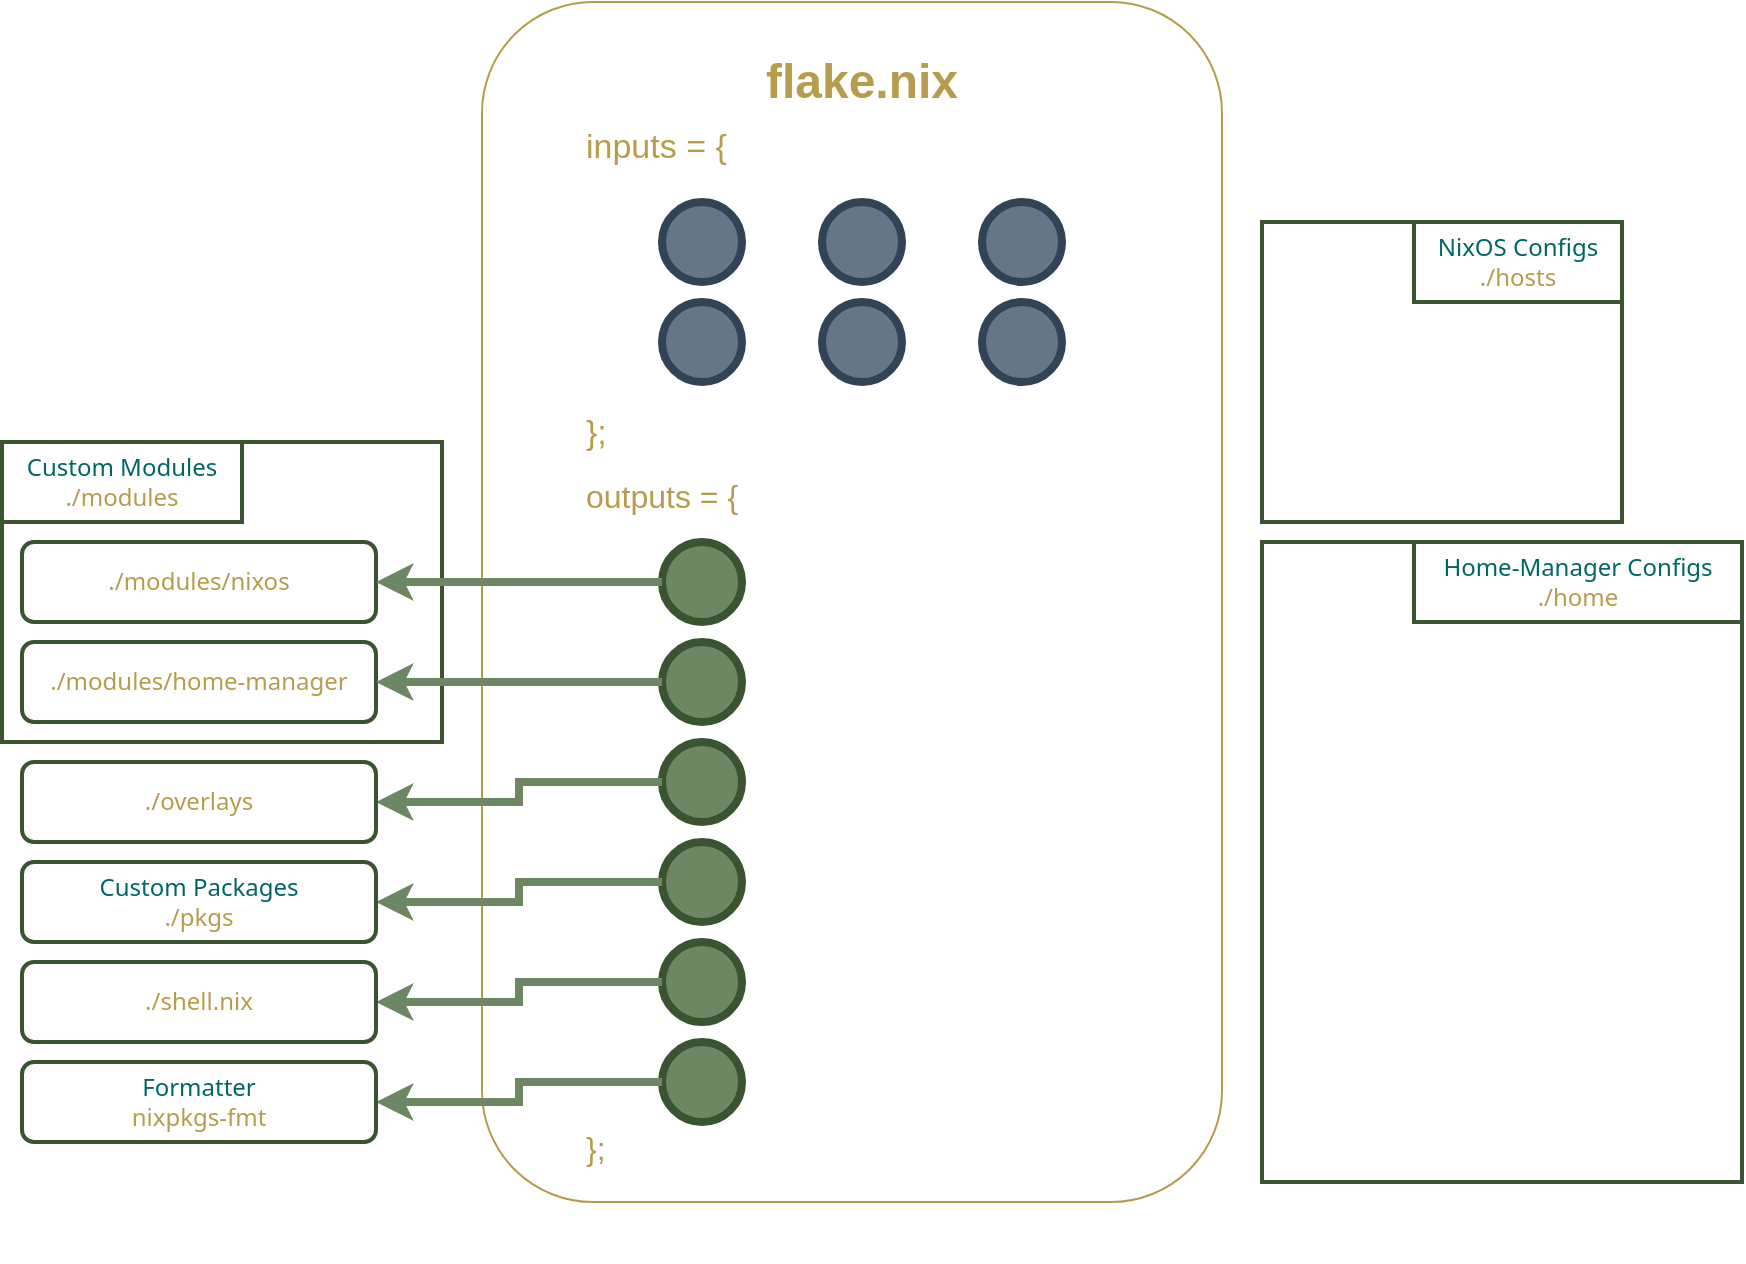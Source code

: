 <mxfile version="24.5.3" type="device" pages="10">
  <diagram name="Basic Build Out" id="CLNMgBXvT6m71NrCqNTF">
    <mxGraphModel dx="2060" dy="2693" grid="0" gridSize="10" guides="1" tooltips="1" connect="1" arrows="1" fold="1" page="1" pageScale="1" pageWidth="1400" pageHeight="1200" math="0" shadow="0">
      <root>
        <mxCell id="0" />
        <mxCell id="f3zqaVJ0ztYnE07BTJS4-19" value="Diagram Title" parent="0" visible="0" />
        <mxCell id="f3zqaVJ0ztYnE07BTJS4-22" value="&lt;h1 style=&quot;font-size: 30px;&quot;&gt;Nix-Config Anatomy v1&lt;/h1&gt;" style="text;html=1;strokeColor=none;fillColor=none;spacing=5;spacingTop=-20;whiteSpace=wrap;overflow=hidden;rounded=0;align=center;movable=1;resizable=1;rotatable=1;deletable=1;editable=1;locked=0;connectable=1;fontColor=#006666;fontSize=30;fontFamily=noto sans;fontSource=https%3A%2F%2Ffonts.googleapis.com%2Fcss%3Ffamily%3Dnoto%2Bsans;fontStyle=4" parent="f3zqaVJ0ztYnE07BTJS4-19" vertex="1">
          <mxGeometry x="540" y="280" width="370" height="50" as="geometry" />
        </mxCell>
        <mxCell id="KWfzuKdrSpze_CeaBgqt-1" value="Flake" parent="0" />
        <mxCell id="KWfzuKdrSpze_CeaBgqt-2" value="" style="rounded=1;whiteSpace=wrap;html=1;movable=1;resizable=1;rotatable=1;deletable=1;editable=1;locked=0;connectable=1;strokeColor=#B69C4C;" parent="KWfzuKdrSpze_CeaBgqt-1" vertex="1">
          <mxGeometry x="540" y="340" width="370" height="600" as="geometry" />
        </mxCell>
        <mxCell id="KWfzuKdrSpze_CeaBgqt-22" value="Flake Title" parent="0" />
        <mxCell id="KWfzuKdrSpze_CeaBgqt-24" value="&lt;h1 style=&quot;&quot;&gt;&lt;font color=&quot;#b69c4c&quot;&gt;flake.nix&lt;/font&gt;&lt;/h1&gt;" style="text;html=1;strokeColor=none;fillColor=none;spacing=5;spacingTop=-20;whiteSpace=wrap;overflow=hidden;rounded=0;align=center;movable=1;resizable=1;rotatable=1;deletable=1;editable=1;locked=0;connectable=1;fontColor=#006666;" parent="KWfzuKdrSpze_CeaBgqt-22" vertex="1">
          <mxGeometry x="510" y="360" width="440" height="50" as="geometry" />
        </mxCell>
        <mxCell id="1" value="Inputs dot" parent="0" visible="0" />
        <mxCell id="KWfzuKdrSpze_CeaBgqt-19" value="" style="ellipse;whiteSpace=wrap;html=1;aspect=fixed;fillColor=#647687;fontColor=#ffffff;strokeColor=#314354;strokeWidth=4;movable=1;resizable=1;rotatable=1;deletable=1;editable=1;locked=0;connectable=1;" parent="1" vertex="1">
          <mxGeometry x="704" y="499" width="40" height="40" as="geometry" />
        </mxCell>
        <mxCell id="KWfzuKdrSpze_CeaBgqt-5" value="Inputs connection" parent="0" visible="0" />
        <mxCell id="KWfzuKdrSpze_CeaBgqt-20" style="edgeStyle=orthogonalEdgeStyle;rounded=0;orthogonalLoop=1;jettySize=auto;html=1;fillColor=#647687;strokeColor=#314354;entryX=0;entryY=0.5;entryDx=0;entryDy=0;strokeWidth=4;movable=1;resizable=1;rotatable=1;deletable=1;editable=1;locked=0;connectable=1;" parent="KWfzuKdrSpze_CeaBgqt-5" source="KWfzuKdrSpze_CeaBgqt-21" target="KWfzuKdrSpze_CeaBgqt-19" edge="1">
          <mxGeometry relative="1" as="geometry">
            <mxPoint x="740" y="520" as="targetPoint" />
            <mxPoint x="430" y="520" as="sourcePoint" />
          </mxGeometry>
        </mxCell>
        <mxCell id="KWfzuKdrSpze_CeaBgqt-21" value="Inputs" style="rounded=1;whiteSpace=wrap;html=1;fontFamily=noto sans;fontSource=https%3A%2F%2Ffonts.googleapis.com%2Fcss%3Ffamily%3Dnoto%2Bsans;spacing=12;fillColor=#18141D;fontColor=#B69C4C;strokeColor=#314354;strokeWidth=2;movable=1;resizable=1;rotatable=1;deletable=1;editable=1;locked=0;connectable=1;" parent="KWfzuKdrSpze_CeaBgqt-5" vertex="1">
          <mxGeometry x="350" y="489" width="240" height="60" as="geometry" />
        </mxCell>
        <mxCell id="KWfzuKdrSpze_CeaBgqt-15" value="Outputs dot" parent="0" visible="0" />
        <mxCell id="KWfzuKdrSpze_CeaBgqt-18" value="" style="ellipse;whiteSpace=wrap;html=1;aspect=fixed;fillColor=#6d8764;fontColor=#ffffff;strokeColor=#3A5431;strokeWidth=4;movable=1;resizable=1;rotatable=1;deletable=1;editable=1;locked=0;connectable=1;" parent="KWfzuKdrSpze_CeaBgqt-15" vertex="1">
          <mxGeometry x="704" y="764" width="40" height="40" as="geometry" />
        </mxCell>
        <mxCell id="KWfzuKdrSpze_CeaBgqt-11" value="Outputs connection" parent="0" visible="0" />
        <mxCell id="KWfzuKdrSpze_CeaBgqt-16" style="edgeStyle=orthogonalEdgeStyle;rounded=0;orthogonalLoop=1;jettySize=auto;html=1;fillColor=#6d8764;strokeColor=#3A5431;entryX=0;entryY=0.5;entryDx=0;entryDy=0;strokeWidth=4;movable=1;resizable=1;rotatable=1;deletable=1;editable=1;locked=0;connectable=1;" parent="KWfzuKdrSpze_CeaBgqt-11" source="KWfzuKdrSpze_CeaBgqt-17" target="KWfzuKdrSpze_CeaBgqt-18" edge="1">
          <mxGeometry relative="1" as="geometry">
            <mxPoint x="680" y="800" as="targetPoint" />
          </mxGeometry>
        </mxCell>
        <mxCell id="KWfzuKdrSpze_CeaBgqt-17" value="Outputs" style="rounded=1;whiteSpace=wrap;html=1;spacing=12;fontFamily=noto sans;fontSource=https%3A%2F%2Ffonts.googleapis.com%2Fcss%3Ffamily%3Dnoto%2Bsans;fillColor=#18141D;fontColor=#B69C4C;strokeColor=#3A5431;strokeWidth=2;movable=1;resizable=1;rotatable=1;deletable=1;editable=1;locked=0;connectable=1;" parent="KWfzuKdrSpze_CeaBgqt-11" vertex="1">
          <mxGeometry x="350" y="754" width="240" height="60" as="geometry" />
        </mxCell>
        <mxCell id="KWfzuKdrSpze_CeaBgqt-25" value="Flake Inputs" parent="0" visible="0" />
        <mxCell id="KWfzuKdrSpze_CeaBgqt-27" value="&lt;font color=&quot;#b69c4c&quot;&gt;inputs = {&lt;br style=&quot;font-size: 17px;&quot;&gt;&lt;br style=&quot;font-size: 17px;&quot;&gt;&lt;br style=&quot;font-size: 17px;&quot;&gt;&lt;br style=&quot;font-size: 17px;&quot;&gt;&lt;br style=&quot;font-size: 17px;&quot;&gt;&lt;br style=&quot;font-size: 17px;&quot;&gt;&lt;br style=&quot;font-size: 17px;&quot;&gt;&lt;br style=&quot;font-size: 17px;&quot;&gt;&lt;br style=&quot;font-size: 17px;&quot;&gt;&lt;br style=&quot;font-size: 17px;&quot;&gt;&lt;br style=&quot;font-size: 17px;&quot;&gt;};&lt;/font&gt;" style="text;html=1;strokeColor=none;fillColor=none;align=left;verticalAlign=middle;whiteSpace=wrap;rounded=0;fontSize=17;fontColor=#647687;strokeWidth=4;movable=1;resizable=1;rotatable=1;deletable=1;editable=1;locked=0;connectable=1;" parent="KWfzuKdrSpze_CeaBgqt-25" vertex="1">
          <mxGeometry x="590" y="405" width="200" height="260" as="geometry" />
        </mxCell>
        <mxCell id="KWfzuKdrSpze_CeaBgqt-26" value="Flake Outputs" parent="0" />
        <mxCell id="KWfzuKdrSpze_CeaBgqt-29" value="outputs = {&lt;br style=&quot;font-size: 16px;&quot;&gt;&lt;br style=&quot;font-size: 16px;&quot;&gt;&lt;br style=&quot;font-size: 16px;&quot;&gt;&lt;br style=&quot;font-size: 16px;&quot;&gt;&lt;br style=&quot;font-size: 16px;&quot;&gt;&lt;br&gt;&lt;br&gt;&lt;br&gt;&lt;br&gt;&lt;br&gt;&lt;br&gt;&lt;br&gt;&lt;br&gt;&lt;br&gt;&lt;br&gt;&lt;br&gt;&lt;br&gt;};" style="text;html=1;strokeColor=none;fillColor=none;align=left;verticalAlign=middle;whiteSpace=wrap;rounded=0;fontSize=16;fontColor=#B69C4C;movable=1;resizable=1;rotatable=1;deletable=1;editable=1;locked=0;connectable=1;" parent="KWfzuKdrSpze_CeaBgqt-26" vertex="1">
          <mxGeometry x="590" y="530" width="100" height="440" as="geometry" />
        </mxCell>
        <mxCell id="KWfzuKdrSpze_CeaBgqt-30" value="Input - stable" parent="0" visible="0" />
        <mxCell id="KWfzuKdrSpze_CeaBgqt-31" value="" style="ellipse;whiteSpace=wrap;html=1;aspect=fixed;fillColor=#647687;fontColor=#ffffff;strokeColor=#314354;strokeWidth=4;movable=1;resizable=1;rotatable=1;deletable=1;editable=1;locked=0;connectable=1;" parent="KWfzuKdrSpze_CeaBgqt-30" vertex="1">
          <mxGeometry x="630" y="460" width="40" height="40" as="geometry" />
        </mxCell>
        <mxCell id="KWfzuKdrSpze_CeaBgqt-32" style="edgeStyle=orthogonalEdgeStyle;rounded=0;orthogonalLoop=1;jettySize=auto;html=1;fillColor=#647687;strokeColor=#647687;entryX=0;entryY=0.5;entryDx=0;entryDy=0;strokeWidth=4;movable=1;resizable=1;rotatable=1;deletable=1;editable=1;locked=0;connectable=1;" parent="KWfzuKdrSpze_CeaBgqt-30" source="KWfzuKdrSpze_CeaBgqt-33" target="KWfzuKdrSpze_CeaBgqt-31" edge="1">
          <mxGeometry relative="1" as="geometry">
            <mxPoint x="620" y="480" as="targetPoint" />
            <mxPoint x="310" y="480" as="sourcePoint" />
          </mxGeometry>
        </mxCell>
        <mxCell id="KWfzuKdrSpze_CeaBgqt-33" value="github:NixOS/nixpkgs/release-23.11" style="rounded=1;whiteSpace=wrap;html=1;fontFamily=noto sans;fontSource=https%3A%2F%2Ffonts.googleapis.com%2Fcss%3Ffamily%3Dnoto%2Bsans;spacing=12;fillColor=#18141D;fontColor=#B69C4C;strokeColor=#314354;strokeWidth=2;movable=1;resizable=1;rotatable=1;deletable=1;editable=1;locked=0;connectable=1;" parent="KWfzuKdrSpze_CeaBgqt-30" vertex="1">
          <mxGeometry x="110" y="460" width="330" height="40" as="geometry" />
        </mxCell>
        <mxCell id="KWfzuKdrSpze_CeaBgqt-132" value="Input -unstable" parent="0" visible="0" />
        <mxCell id="KWfzuKdrSpze_CeaBgqt-133" value="" style="ellipse;whiteSpace=wrap;html=1;aspect=fixed;fillColor=#647687;fontColor=#ffffff;strokeColor=#314354;strokeWidth=4;movable=1;resizable=1;rotatable=1;deletable=1;editable=1;locked=0;connectable=1;" parent="KWfzuKdrSpze_CeaBgqt-132" vertex="1">
          <mxGeometry x="630" y="510" width="40" height="40" as="geometry" />
        </mxCell>
        <mxCell id="KWfzuKdrSpze_CeaBgqt-134" style="edgeStyle=orthogonalEdgeStyle;rounded=0;orthogonalLoop=1;jettySize=auto;html=1;fillColor=#647687;strokeColor=#647687;entryX=0;entryY=0.5;entryDx=0;entryDy=0;strokeWidth=4;movable=1;resizable=1;rotatable=1;deletable=1;editable=1;locked=0;connectable=1;" parent="KWfzuKdrSpze_CeaBgqt-132" source="KWfzuKdrSpze_CeaBgqt-135" target="KWfzuKdrSpze_CeaBgqt-133" edge="1">
          <mxGeometry relative="1" as="geometry">
            <mxPoint x="620" y="530" as="targetPoint" />
            <mxPoint x="310" y="530" as="sourcePoint" />
          </mxGeometry>
        </mxCell>
        <mxCell id="KWfzuKdrSpze_CeaBgqt-135" value="github:NixOS/nixpkgs/nixos-unstable" style="rounded=1;whiteSpace=wrap;html=1;fontFamily=noto sans;fontSource=https%3A%2F%2Ffonts.googleapis.com%2Fcss%3Ffamily%3Dnoto%2Bsans;spacing=12;fillColor=#18141D;fontColor=#B69C4C;strokeColor=#314354;strokeWidth=2;movable=1;resizable=1;rotatable=1;deletable=1;editable=1;locked=0;connectable=1;" parent="KWfzuKdrSpze_CeaBgqt-132" vertex="1">
          <mxGeometry x="110" y="510" width="330" height="40" as="geometry" />
        </mxCell>
        <mxCell id="KWfzuKdrSpze_CeaBgqt-136" value="Input - hardware" parent="0" visible="0" />
        <mxCell id="KWfzuKdrSpze_CeaBgqt-137" value="" style="ellipse;whiteSpace=wrap;html=1;aspect=fixed;fillColor=#647687;fontColor=#ffffff;strokeColor=#314354;strokeWidth=4;movable=1;resizable=1;rotatable=1;deletable=1;editable=1;locked=0;connectable=1;" parent="KWfzuKdrSpze_CeaBgqt-136" vertex="1">
          <mxGeometry x="630" y="560" width="40" height="40" as="geometry" />
        </mxCell>
        <mxCell id="KWfzuKdrSpze_CeaBgqt-138" style="edgeStyle=orthogonalEdgeStyle;rounded=0;orthogonalLoop=1;jettySize=auto;html=1;fillColor=#647687;strokeColor=#647687;entryX=0;entryY=0.5;entryDx=0;entryDy=0;strokeWidth=4;movable=1;resizable=1;rotatable=1;deletable=1;editable=1;locked=0;connectable=1;" parent="KWfzuKdrSpze_CeaBgqt-136" source="KWfzuKdrSpze_CeaBgqt-139" target="KWfzuKdrSpze_CeaBgqt-137" edge="1">
          <mxGeometry relative="1" as="geometry">
            <mxPoint x="620" y="580" as="targetPoint" />
            <mxPoint x="310" y="580" as="sourcePoint" />
          </mxGeometry>
        </mxCell>
        <mxCell id="KWfzuKdrSpze_CeaBgqt-139" value="github:nixos/nixos-hardware" style="rounded=1;whiteSpace=wrap;html=1;fontFamily=noto sans;fontSource=https%3A%2F%2Ffonts.googleapis.com%2Fcss%3Ffamily%3Dnoto%2Bsans;spacing=12;fillColor=#18141D;fontColor=#B69C4C;strokeColor=#314354;strokeWidth=2;movable=1;resizable=1;rotatable=1;deletable=1;editable=1;locked=0;connectable=1;" parent="KWfzuKdrSpze_CeaBgqt-136" vertex="1">
          <mxGeometry x="110" y="560" width="330" height="40" as="geometry" />
        </mxCell>
        <mxCell id="KWfzuKdrSpze_CeaBgqt-41" value="Input - sops-nix" parent="0" visible="0" />
        <mxCell id="KWfzuKdrSpze_CeaBgqt-140" value="" style="ellipse;whiteSpace=wrap;html=1;aspect=fixed;fillColor=#647687;fontColor=#ffffff;strokeColor=#314354;strokeWidth=4;movable=1;resizable=1;rotatable=1;deletable=1;editable=1;locked=0;connectable=1;" parent="KWfzuKdrSpze_CeaBgqt-41" vertex="1">
          <mxGeometry x="790" y="460" width="40" height="40" as="geometry" />
        </mxCell>
        <mxCell id="KWfzuKdrSpze_CeaBgqt-141" style="edgeStyle=orthogonalEdgeStyle;rounded=0;orthogonalLoop=1;jettySize=auto;html=1;fillColor=#647687;strokeColor=#647687;entryX=1;entryY=0.5;entryDx=0;entryDy=0;strokeWidth=4;movable=1;resizable=1;rotatable=1;deletable=1;editable=1;locked=0;connectable=1;" parent="KWfzuKdrSpze_CeaBgqt-41" source="KWfzuKdrSpze_CeaBgqt-142" target="KWfzuKdrSpze_CeaBgqt-140" edge="1">
          <mxGeometry relative="1" as="geometry">
            <mxPoint x="620" y="610" as="targetPoint" />
            <mxPoint x="310" y="610" as="sourcePoint" />
          </mxGeometry>
        </mxCell>
        <mxCell id="KWfzuKdrSpze_CeaBgqt-142" value="github:mic92/sops-nix" style="rounded=1;whiteSpace=wrap;html=1;fontFamily=noto sans;fontSource=https%3A%2F%2Ffonts.googleapis.com%2Fcss%3Ffamily%3Dnoto%2Bsans;spacing=12;fillColor=#18141D;fontColor=#B69C4C;strokeColor=#314354;strokeWidth=2;movable=1;resizable=1;rotatable=1;deletable=1;editable=1;locked=0;connectable=1;" parent="KWfzuKdrSpze_CeaBgqt-41" vertex="1">
          <mxGeometry x="990" y="460" width="330" height="40" as="geometry" />
        </mxCell>
        <mxCell id="KWfzuKdrSpze_CeaBgqt-34" value="Input - homemanager" parent="0" visible="0" />
        <mxCell id="KWfzuKdrSpze_CeaBgqt-38" value="" style="ellipse;whiteSpace=wrap;html=1;aspect=fixed;fillColor=#647687;fontColor=#ffffff;strokeColor=#314354;strokeWidth=4;movable=1;resizable=1;rotatable=1;deletable=1;editable=1;locked=0;connectable=1;" parent="KWfzuKdrSpze_CeaBgqt-34" vertex="1">
          <mxGeometry x="790" y="510" width="40" height="40" as="geometry" />
        </mxCell>
        <mxCell id="KWfzuKdrSpze_CeaBgqt-39" style="edgeStyle=orthogonalEdgeStyle;rounded=0;orthogonalLoop=1;jettySize=auto;html=1;fillColor=#647687;strokeColor=#647687;entryX=1;entryY=0.5;entryDx=0;entryDy=0;strokeWidth=4;movable=1;resizable=1;rotatable=1;deletable=1;editable=1;locked=0;connectable=1;" parent="KWfzuKdrSpze_CeaBgqt-34" source="KWfzuKdrSpze_CeaBgqt-40" target="KWfzuKdrSpze_CeaBgqt-38" edge="1">
          <mxGeometry relative="1" as="geometry">
            <mxPoint x="620" y="530" as="targetPoint" />
            <mxPoint x="310" y="530" as="sourcePoint" />
          </mxGeometry>
        </mxCell>
        <mxCell id="KWfzuKdrSpze_CeaBgqt-40" value="github:nix-community/home-manager/release-23.11" style="rounded=1;whiteSpace=wrap;html=1;fontFamily=noto sans;fontSource=https%3A%2F%2Ffonts.googleapis.com%2Fcss%3Ffamily%3Dnoto%2Bsans;spacing=12;fillColor=#18141D;fontColor=#B69C4C;strokeColor=#314354;strokeWidth=2;movable=1;resizable=1;rotatable=1;deletable=1;editable=1;locked=0;connectable=1;" parent="KWfzuKdrSpze_CeaBgqt-34" vertex="1">
          <mxGeometry x="990" y="510" width="330" height="40" as="geometry" />
        </mxCell>
        <mxCell id="KWfzuKdrSpze_CeaBgqt-45" value="Input - nixvim" parent="0" visible="0" />
        <mxCell id="KWfzuKdrSpze_CeaBgqt-46" value="" style="ellipse;whiteSpace=wrap;html=1;aspect=fixed;fillColor=#647687;fontColor=#ffffff;strokeColor=#314354;strokeWidth=4;movable=1;resizable=1;rotatable=1;deletable=1;editable=1;locked=0;connectable=1;" parent="KWfzuKdrSpze_CeaBgqt-45" vertex="1">
          <mxGeometry x="790" y="560" width="40" height="40" as="geometry" />
        </mxCell>
        <mxCell id="KWfzuKdrSpze_CeaBgqt-47" style="edgeStyle=orthogonalEdgeStyle;rounded=0;orthogonalLoop=1;jettySize=auto;html=1;fillColor=#647687;strokeColor=#647687;entryX=1;entryY=0.5;entryDx=0;entryDy=0;strokeWidth=4;movable=1;resizable=1;rotatable=1;deletable=1;editable=1;locked=0;connectable=1;" parent="KWfzuKdrSpze_CeaBgqt-45" source="KWfzuKdrSpze_CeaBgqt-48" target="KWfzuKdrSpze_CeaBgqt-46" edge="1">
          <mxGeometry relative="1" as="geometry">
            <mxPoint x="620" y="640" as="targetPoint" />
            <mxPoint x="310" y="640" as="sourcePoint" />
          </mxGeometry>
        </mxCell>
        <mxCell id="KWfzuKdrSpze_CeaBgqt-48" value="github:nix-community/nixvim" style="rounded=1;whiteSpace=wrap;html=1;fontFamily=noto sans;fontSource=https%3A%2F%2Ffonts.googleapis.com%2Fcss%3Ffamily%3Dnoto%2Bsans;spacing=12;fillColor=#18141D;fontColor=#B69C4C;strokeColor=#314354;strokeWidth=2;movable=1;resizable=1;rotatable=1;deletable=1;editable=1;locked=0;connectable=1;" parent="KWfzuKdrSpze_CeaBgqt-45" vertex="1">
          <mxGeometry x="990" y="560" width="330" height="40" as="geometry" />
        </mxCell>
        <mxCell id="KWfzuKdrSpze_CeaBgqt-143" value="Inputs Condensed" parent="0" />
        <mxCell id="KWfzuKdrSpze_CeaBgqt-144" value="&lt;font color=&quot;#b69c4c&quot;&gt;inputs = {&lt;br style=&quot;font-size: 17px;&quot;&gt;&lt;br style=&quot;font-size: 17px;&quot;&gt;&lt;br&gt;&lt;br style=&quot;font-size: 17px;&quot;&gt;&lt;br style=&quot;font-size: 17px;&quot;&gt;&lt;br style=&quot;font-size: 17px;&quot;&gt;&lt;br style=&quot;font-size: 17px;&quot;&gt;};&lt;/font&gt;" style="text;html=1;strokeColor=none;fillColor=none;align=left;verticalAlign=middle;whiteSpace=wrap;rounded=0;fontSize=17;fontColor=#647687;strokeWidth=4;movable=1;resizable=1;rotatable=1;deletable=1;editable=1;locked=0;connectable=1;" parent="KWfzuKdrSpze_CeaBgqt-143" vertex="1">
          <mxGeometry x="590" y="406" width="200" height="155" as="geometry" />
        </mxCell>
        <mxCell id="KWfzuKdrSpze_CeaBgqt-145" value="" style="ellipse;whiteSpace=wrap;html=1;aspect=fixed;fillColor=#647687;fontColor=#ffffff;strokeColor=#314354;strokeWidth=4;movable=1;resizable=1;rotatable=1;deletable=1;editable=1;locked=0;connectable=1;" parent="KWfzuKdrSpze_CeaBgqt-143" vertex="1">
          <mxGeometry x="630" y="440" width="40" height="40" as="geometry" />
        </mxCell>
        <mxCell id="KWfzuKdrSpze_CeaBgqt-146" value="" style="ellipse;whiteSpace=wrap;html=1;aspect=fixed;fillColor=#647687;fontColor=#ffffff;strokeColor=#314354;strokeWidth=4;movable=1;resizable=1;rotatable=1;deletable=1;editable=1;locked=0;connectable=1;" parent="KWfzuKdrSpze_CeaBgqt-143" vertex="1">
          <mxGeometry x="630" y="490" width="40" height="40" as="geometry" />
        </mxCell>
        <mxCell id="KWfzuKdrSpze_CeaBgqt-147" value="" style="ellipse;whiteSpace=wrap;html=1;aspect=fixed;fillColor=#647687;fontColor=#ffffff;strokeColor=#314354;strokeWidth=4;movable=1;resizable=1;rotatable=1;deletable=1;editable=1;locked=0;connectable=1;" parent="KWfzuKdrSpze_CeaBgqt-143" vertex="1">
          <mxGeometry x="710" y="490" width="40" height="40" as="geometry" />
        </mxCell>
        <mxCell id="KWfzuKdrSpze_CeaBgqt-148" value="" style="ellipse;whiteSpace=wrap;html=1;aspect=fixed;fillColor=#647687;fontColor=#ffffff;strokeColor=#314354;strokeWidth=4;movable=1;resizable=1;rotatable=1;deletable=1;editable=1;locked=0;connectable=1;" parent="KWfzuKdrSpze_CeaBgqt-143" vertex="1">
          <mxGeometry x="790" y="490" width="40" height="40" as="geometry" />
        </mxCell>
        <mxCell id="KWfzuKdrSpze_CeaBgqt-149" value="" style="ellipse;whiteSpace=wrap;html=1;aspect=fixed;fillColor=#647687;fontColor=#ffffff;strokeColor=#314354;strokeWidth=4;movable=1;resizable=1;rotatable=1;deletable=1;editable=1;locked=0;connectable=1;" parent="KWfzuKdrSpze_CeaBgqt-143" vertex="1">
          <mxGeometry x="790" y="440" width="40" height="40" as="geometry" />
        </mxCell>
        <mxCell id="KWfzuKdrSpze_CeaBgqt-150" value="" style="ellipse;whiteSpace=wrap;html=1;aspect=fixed;fillColor=#647687;fontColor=#ffffff;strokeColor=#314354;strokeWidth=4;movable=1;resizable=1;rotatable=1;deletable=1;editable=1;locked=0;connectable=1;" parent="KWfzuKdrSpze_CeaBgqt-143" vertex="1">
          <mxGeometry x="710" y="440" width="40" height="40" as="geometry" />
        </mxCell>
        <mxCell id="KWfzuKdrSpze_CeaBgqt-49" value="Output - Cust modules" parent="0" />
        <mxCell id="f3zqaVJ0ztYnE07BTJS4-4" value="" style="rounded=0;whiteSpace=wrap;html=1;fillColor=none;fontColor=#ffffff;strokeColor=#3A5431;strokeWidth=2;movable=1;resizable=1;rotatable=1;deletable=1;editable=1;locked=0;connectable=1;" parent="KWfzuKdrSpze_CeaBgqt-49" vertex="1">
          <mxGeometry x="300" y="560" width="220" height="150" as="geometry" />
        </mxCell>
        <mxCell id="KWfzuKdrSpze_CeaBgqt-52" value="&lt;font color=&quot;#006666&quot;&gt;&lt;span&gt;Custom Modules&lt;/span&gt;&lt;br&gt;&lt;/font&gt;./modules" style="rounded=0;whiteSpace=wrap;html=1;fontFamily=noto sans;fontSource=https%3A%2F%2Ffonts.googleapis.com%2Fcss%3Ffamily%3Dnoto%2Bsans;spacing=12;fillColor=default;fontColor=#B69C4C;strokeColor=#3A5431;strokeWidth=2;align=center;fillStyle=auto;movable=1;resizable=1;rotatable=1;deletable=1;editable=1;locked=0;connectable=1;fontStyle=0" parent="KWfzuKdrSpze_CeaBgqt-49" vertex="1">
          <mxGeometry x="300" y="560" width="120" height="40" as="geometry" />
        </mxCell>
        <mxCell id="KWfzuKdrSpze_CeaBgqt-61" value="Output - Cus modules - nixos" parent="0" />
        <mxCell id="KWfzuKdrSpze_CeaBgqt-63" value="./modules/nixos" style="rounded=1;whiteSpace=wrap;html=1;fontFamily=noto sans;fontSource=https%3A%2F%2Ffonts.googleapis.com%2Fcss%3Ffamily%3Dnoto%2Bsans;spacing=12;fillColor=default;fontColor=#B69C4C;strokeColor=#3A5431;strokeWidth=2;fillStyle=auto;movable=1;resizable=1;rotatable=1;deletable=1;editable=1;locked=0;connectable=1;" parent="KWfzuKdrSpze_CeaBgqt-61" vertex="1">
          <mxGeometry x="310" y="610" width="177" height="40" as="geometry" />
        </mxCell>
        <mxCell id="KWfzuKdrSpze_CeaBgqt-66" value="" style="ellipse;whiteSpace=wrap;html=1;aspect=fixed;fillColor=#6d8764;fontColor=#ffffff;strokeColor=#3A5431;strokeWidth=4;movable=1;resizable=1;rotatable=1;deletable=1;editable=1;locked=0;connectable=1;" parent="KWfzuKdrSpze_CeaBgqt-61" vertex="1">
          <mxGeometry x="630" y="610" width="40" height="40" as="geometry" />
        </mxCell>
        <mxCell id="KWfzuKdrSpze_CeaBgqt-67" style="edgeStyle=orthogonalEdgeStyle;rounded=0;orthogonalLoop=1;jettySize=auto;html=1;fillColor=#6d8764;strokeColor=#6d8764;entryX=1;entryY=0.5;entryDx=0;entryDy=0;strokeWidth=4;exitX=0;exitY=0.5;exitDx=0;exitDy=0;movable=1;resizable=1;rotatable=1;deletable=1;editable=1;locked=0;connectable=1;" parent="KWfzuKdrSpze_CeaBgqt-61" source="KWfzuKdrSpze_CeaBgqt-66" target="KWfzuKdrSpze_CeaBgqt-63" edge="1">
          <mxGeometry relative="1" as="geometry">
            <mxPoint x="440" y="630" as="targetPoint" />
            <mxPoint x="620" y="630" as="sourcePoint" />
          </mxGeometry>
        </mxCell>
        <mxCell id="KWfzuKdrSpze_CeaBgqt-68" value="Output - Cust modules - hm" parent="0" />
        <mxCell id="KWfzuKdrSpze_CeaBgqt-69" value="./modules/home-manager" style="rounded=1;whiteSpace=wrap;html=1;fontFamily=noto sans;fontSource=https%3A%2F%2Ffonts.googleapis.com%2Fcss%3Ffamily%3Dnoto%2Bsans;spacing=12;fillColor=default;fontColor=#B69C4C;strokeColor=#3A5431;strokeWidth=2;fillStyle=auto;movable=1;resizable=1;rotatable=1;deletable=1;editable=1;locked=0;connectable=1;" parent="KWfzuKdrSpze_CeaBgqt-68" vertex="1">
          <mxGeometry x="310" y="660" width="177" height="40" as="geometry" />
        </mxCell>
        <mxCell id="KWfzuKdrSpze_CeaBgqt-70" value="" style="ellipse;whiteSpace=wrap;html=1;aspect=fixed;fillColor=#6d8764;fontColor=#ffffff;strokeColor=#3A5431;strokeWidth=4;movable=1;resizable=1;rotatable=1;deletable=1;editable=1;locked=0;connectable=1;" parent="KWfzuKdrSpze_CeaBgqt-68" vertex="1">
          <mxGeometry x="630" y="660" width="40" height="40" as="geometry" />
        </mxCell>
        <mxCell id="KWfzuKdrSpze_CeaBgqt-71" style="edgeStyle=orthogonalEdgeStyle;rounded=0;orthogonalLoop=1;jettySize=auto;html=1;fillColor=#6d8764;strokeColor=#6d8764;entryX=1;entryY=0.5;entryDx=0;entryDy=0;strokeWidth=4;exitX=0;exitY=0.5;exitDx=0;exitDy=0;movable=1;resizable=1;rotatable=1;deletable=1;editable=1;locked=0;connectable=1;" parent="KWfzuKdrSpze_CeaBgqt-68" source="KWfzuKdrSpze_CeaBgqt-70" target="KWfzuKdrSpze_CeaBgqt-69" edge="1">
          <mxGeometry relative="1" as="geometry">
            <mxPoint x="440" y="690" as="targetPoint" />
            <mxPoint x="620" y="690" as="sourcePoint" />
          </mxGeometry>
        </mxCell>
        <mxCell id="KWfzuKdrSpze_CeaBgqt-53" value="Output - Overlays" parent="0" />
        <mxCell id="KWfzuKdrSpze_CeaBgqt-54" value="" style="ellipse;whiteSpace=wrap;html=1;aspect=fixed;fillColor=#6d8764;fontColor=#ffffff;strokeColor=#3A5431;strokeWidth=4;movable=1;resizable=1;rotatable=1;deletable=1;editable=1;locked=0;connectable=1;" parent="KWfzuKdrSpze_CeaBgqt-53" vertex="1">
          <mxGeometry x="630" y="710" width="40" height="40" as="geometry" />
        </mxCell>
        <mxCell id="KWfzuKdrSpze_CeaBgqt-55" style="edgeStyle=orthogonalEdgeStyle;rounded=0;orthogonalLoop=1;jettySize=auto;html=1;fillColor=#6d8764;strokeColor=#6d8764;strokeWidth=4;exitX=0;exitY=0.5;exitDx=0;exitDy=0;movable=1;resizable=1;rotatable=1;deletable=1;editable=1;locked=0;connectable=1;" parent="KWfzuKdrSpze_CeaBgqt-53" source="KWfzuKdrSpze_CeaBgqt-54" target="KWfzuKdrSpze_CeaBgqt-56" edge="1">
          <mxGeometry relative="1" as="geometry">
            <mxPoint x="310" y="750" as="targetPoint" />
            <mxPoint x="620" y="750" as="sourcePoint" />
          </mxGeometry>
        </mxCell>
        <mxCell id="KWfzuKdrSpze_CeaBgqt-56" value="./overlays" style="rounded=1;whiteSpace=wrap;html=1;fontFamily=noto sans;fontSource=https%3A%2F%2Ffonts.googleapis.com%2Fcss%3Ffamily%3Dnoto%2Bsans;spacing=12;fillColor=default;fontColor=#B69C4C;strokeColor=#3A5431;strokeWidth=2;fillStyle=auto;movable=1;resizable=1;rotatable=1;deletable=1;editable=1;locked=0;connectable=1;" parent="KWfzuKdrSpze_CeaBgqt-53" vertex="1">
          <mxGeometry x="310" y="720" width="177" height="40" as="geometry" />
        </mxCell>
        <mxCell id="KWfzuKdrSpze_CeaBgqt-57" value="Output - Custom packages" parent="0" />
        <mxCell id="KWfzuKdrSpze_CeaBgqt-58" value="" style="ellipse;whiteSpace=wrap;html=1;aspect=fixed;fillColor=#6d8764;fontColor=#ffffff;strokeColor=#3A5431;strokeWidth=4;movable=1;resizable=1;rotatable=1;deletable=1;editable=1;locked=0;connectable=1;" parent="KWfzuKdrSpze_CeaBgqt-57" vertex="1">
          <mxGeometry x="630" y="760" width="40" height="40" as="geometry" />
        </mxCell>
        <mxCell id="KWfzuKdrSpze_CeaBgqt-59" style="edgeStyle=orthogonalEdgeStyle;rounded=0;orthogonalLoop=1;jettySize=auto;html=1;fillColor=#6d8764;strokeColor=#6d8764;strokeWidth=4;exitX=0;exitY=0.5;exitDx=0;exitDy=0;movable=1;resizable=1;rotatable=1;deletable=1;editable=1;locked=0;connectable=1;" parent="KWfzuKdrSpze_CeaBgqt-57" source="KWfzuKdrSpze_CeaBgqt-58" target="KWfzuKdrSpze_CeaBgqt-60" edge="1">
          <mxGeometry relative="1" as="geometry">
            <mxPoint x="310" y="810" as="targetPoint" />
            <mxPoint x="620" y="810" as="sourcePoint" />
          </mxGeometry>
        </mxCell>
        <mxCell id="KWfzuKdrSpze_CeaBgqt-60" value="&lt;font color=&quot;#006666&quot;&gt;&lt;span&gt;Custom Packages&lt;/span&gt;&lt;br&gt;&lt;/font&gt;./pkgs" style="rounded=1;whiteSpace=wrap;html=1;fontFamily=noto sans;fontSource=https%3A%2F%2Ffonts.googleapis.com%2Fcss%3Ffamily%3Dnoto%2Bsans;spacing=12;fillColor=default;fontColor=#B69C4C;strokeColor=#3A5431;strokeWidth=2;fillStyle=auto;movable=1;resizable=1;rotatable=1;deletable=1;editable=1;locked=0;connectable=1;fontStyle=0" parent="KWfzuKdrSpze_CeaBgqt-57" vertex="1">
          <mxGeometry x="310" y="770" width="177" height="40" as="geometry" />
        </mxCell>
        <mxCell id="KWfzuKdrSpze_CeaBgqt-154" value="Output - devshell" parent="0" />
        <mxCell id="KWfzuKdrSpze_CeaBgqt-155" value="" style="ellipse;whiteSpace=wrap;html=1;aspect=fixed;fillColor=#6d8764;fontColor=#ffffff;strokeColor=#3A5431;strokeWidth=4;movable=1;resizable=1;rotatable=1;deletable=1;editable=1;locked=0;connectable=1;" parent="KWfzuKdrSpze_CeaBgqt-154" vertex="1">
          <mxGeometry x="630" y="810" width="40" height="40" as="geometry" />
        </mxCell>
        <mxCell id="KWfzuKdrSpze_CeaBgqt-156" style="edgeStyle=orthogonalEdgeStyle;rounded=0;orthogonalLoop=1;jettySize=auto;html=1;fillColor=#6d8764;strokeColor=#6d8764;strokeWidth=4;exitX=0;exitY=0.5;exitDx=0;exitDy=0;movable=1;resizable=1;rotatable=1;deletable=1;editable=1;locked=0;connectable=1;" parent="KWfzuKdrSpze_CeaBgqt-154" source="KWfzuKdrSpze_CeaBgqt-155" target="KWfzuKdrSpze_CeaBgqt-157" edge="1">
          <mxGeometry relative="1" as="geometry">
            <mxPoint x="310" y="870" as="targetPoint" />
            <mxPoint x="620" y="870" as="sourcePoint" />
          </mxGeometry>
        </mxCell>
        <mxCell id="KWfzuKdrSpze_CeaBgqt-157" value="./shell.nix" style="rounded=1;whiteSpace=wrap;html=1;fontFamily=noto sans;fontSource=https%3A%2F%2Ffonts.googleapis.com%2Fcss%3Ffamily%3Dnoto%2Bsans;spacing=12;fillColor=default;fontColor=#B69C4C;strokeColor=#3A5431;strokeWidth=2;fillStyle=auto;movable=1;resizable=1;rotatable=1;deletable=1;editable=1;locked=0;connectable=1;" parent="KWfzuKdrSpze_CeaBgqt-154" vertex="1">
          <mxGeometry x="310" y="820" width="177" height="40" as="geometry" />
        </mxCell>
        <mxCell id="KWfzuKdrSpze_CeaBgqt-158" value="Output - Formater" parent="0" />
        <mxCell id="KWfzuKdrSpze_CeaBgqt-159" value="" style="ellipse;whiteSpace=wrap;html=1;aspect=fixed;fillColor=#6d8764;fontColor=#ffffff;strokeColor=#3A5431;strokeWidth=4;movable=1;resizable=1;rotatable=1;deletable=1;editable=1;locked=0;connectable=1;" parent="KWfzuKdrSpze_CeaBgqt-158" vertex="1">
          <mxGeometry x="630" y="860" width="40" height="40" as="geometry" />
        </mxCell>
        <mxCell id="KWfzuKdrSpze_CeaBgqt-160" style="edgeStyle=orthogonalEdgeStyle;rounded=0;orthogonalLoop=1;jettySize=auto;html=1;fillColor=#6d8764;strokeColor=#6d8764;strokeWidth=4;exitX=0;exitY=0.5;exitDx=0;exitDy=0;movable=1;resizable=1;rotatable=1;deletable=1;editable=1;locked=0;connectable=1;" parent="KWfzuKdrSpze_CeaBgqt-158" source="KWfzuKdrSpze_CeaBgqt-159" target="KWfzuKdrSpze_CeaBgqt-161" edge="1">
          <mxGeometry relative="1" as="geometry">
            <mxPoint x="310" y="930" as="targetPoint" />
            <mxPoint x="620" y="930" as="sourcePoint" />
          </mxGeometry>
        </mxCell>
        <mxCell id="KWfzuKdrSpze_CeaBgqt-161" value="&lt;font color=&quot;#006666&quot;&gt;&lt;span&gt;Formatter&lt;/span&gt;&lt;/font&gt;&lt;br&gt;nixpkgs-fmt" style="rounded=1;whiteSpace=wrap;html=1;fontFamily=noto sans;fontSource=https%3A%2F%2Ffonts.googleapis.com%2Fcss%3Ffamily%3Dnoto%2Bsans;spacing=12;fillColor=default;fontColor=#B69C4C;strokeColor=#3A5431;strokeWidth=2;fillStyle=auto;movable=1;resizable=1;rotatable=1;deletable=1;editable=1;locked=0;connectable=1;fontStyle=0" parent="KWfzuKdrSpze_CeaBgqt-158" vertex="1">
          <mxGeometry x="310" y="870" width="177" height="40" as="geometry" />
        </mxCell>
        <mxCell id="KWfzuKdrSpze_CeaBgqt-76" value="Output - Hosts" parent="0" />
        <mxCell id="f3zqaVJ0ztYnE07BTJS4-5" value="" style="rounded=0;whiteSpace=wrap;html=1;fillColor=none;fontColor=#ffffff;strokeColor=#3A5431;strokeWidth=2;movable=1;resizable=1;rotatable=1;deletable=1;editable=1;locked=0;connectable=1;" parent="KWfzuKdrSpze_CeaBgqt-76" vertex="1">
          <mxGeometry x="930" y="450" width="180" height="150" as="geometry" />
        </mxCell>
        <mxCell id="KWfzuKdrSpze_CeaBgqt-80" value="&lt;font color=&quot;#006666&quot;&gt;&lt;span&gt;NixOS Configs&lt;br&gt;&lt;/span&gt;&lt;/font&gt;./hosts" style="rounded=0;whiteSpace=wrap;html=1;fontFamily=noto sans;fontSource=https%3A%2F%2Ffonts.googleapis.com%2Fcss%3Ffamily%3Dnoto%2Bsans;spacing=12;fillColor=default;fontColor=#B69C4C;strokeColor=#3A5431;strokeWidth=2;glass=0;shadow=0;align=center;fillStyle=auto;fontStyle=0;movable=1;resizable=1;rotatable=1;deletable=1;editable=1;locked=0;connectable=1;" parent="KWfzuKdrSpze_CeaBgqt-76" vertex="1">
          <mxGeometry x="1006" y="450" width="104" height="40" as="geometry" />
        </mxCell>
        <mxCell id="KWfzuKdrSpze_CeaBgqt-85" value="Output - Host - Desktop" parent="0" visible="0" />
        <mxCell id="KWfzuKdrSpze_CeaBgqt-86" value="" style="ellipse;whiteSpace=wrap;html=1;aspect=fixed;fillColor=#6d8764;fontColor=#ffffff;strokeColor=#3A5431;strokeWidth=4;movable=1;resizable=1;rotatable=1;deletable=1;editable=1;locked=0;connectable=1;" parent="KWfzuKdrSpze_CeaBgqt-85" vertex="1">
          <mxGeometry x="790" y="610" width="40" height="40" as="geometry" />
        </mxCell>
        <mxCell id="KWfzuKdrSpze_CeaBgqt-127" style="rounded=0;orthogonalLoop=1;jettySize=auto;html=1;entryX=0;entryY=0.5;entryDx=0;entryDy=0;exitX=1;exitY=0.5;exitDx=0;exitDy=0;fillColor=#6d8764;strokeColor=#6d8764;strokeWidth=4;edgeStyle=orthogonalEdgeStyle;movable=1;resizable=1;rotatable=1;deletable=1;editable=1;locked=0;connectable=1;" parent="KWfzuKdrSpze_CeaBgqt-85" source="KWfzuKdrSpze_CeaBgqt-86" target="KWfzuKdrSpze_CeaBgqt-88" edge="1">
          <mxGeometry relative="1" as="geometry">
            <Array as="points">
              <mxPoint x="870" y="630" />
              <mxPoint x="870" y="520" />
            </Array>
          </mxGeometry>
        </mxCell>
        <mxCell id="KWfzuKdrSpze_CeaBgqt-88" value="&lt;font color=&quot;#006666&quot;&gt;&lt;span&gt;Desktop&lt;/span&gt;&lt;/font&gt;&lt;br&gt;./hosts/ghost.nix" style="rounded=1;whiteSpace=wrap;html=1;fontFamily=noto sans;fontSource=https%3A%2F%2Ffonts.googleapis.com%2Fcss%3Ffamily%3Dnoto%2Bsans;spacing=12;fillColor=default;fontColor=#B69C4C;strokeColor=#3A5431;strokeWidth=2;fillStyle=auto;fontStyle=0;movable=1;resizable=1;rotatable=1;deletable=1;editable=1;locked=0;connectable=1;" parent="KWfzuKdrSpze_CeaBgqt-85" vertex="1">
          <mxGeometry x="960" y="500" width="140" height="40" as="geometry" />
        </mxCell>
        <mxCell id="KWfzuKdrSpze_CeaBgqt-90" value="Output - Host - theatre" parent="0" visible="0" />
        <mxCell id="KWfzuKdrSpze_CeaBgqt-92" value="" style="ellipse;whiteSpace=wrap;html=1;aspect=fixed;fillColor=#6d8764;fontColor=#ffffff;strokeColor=#3A5431;strokeWidth=4;movable=1;resizable=1;rotatable=1;deletable=1;editable=1;locked=0;connectable=1;" parent="KWfzuKdrSpze_CeaBgqt-90" vertex="1">
          <mxGeometry x="790" y="660" width="40" height="40" as="geometry" />
        </mxCell>
        <mxCell id="KWfzuKdrSpze_CeaBgqt-93" style="rounded=0;orthogonalLoop=1;jettySize=auto;html=1;fillColor=#6d8764;strokeColor=#6d8764;entryX=0;entryY=0.5;entryDx=0;entryDy=0;strokeWidth=4;exitX=1;exitY=0.5;exitDx=0;exitDy=0;edgeStyle=orthogonalEdgeStyle;movable=1;resizable=1;rotatable=1;deletable=1;editable=1;locked=0;connectable=1;" parent="KWfzuKdrSpze_CeaBgqt-90" source="KWfzuKdrSpze_CeaBgqt-92" target="KWfzuKdrSpze_CeaBgqt-94" edge="1">
          <mxGeometry relative="1" as="geometry">
            <mxPoint x="1220" y="810" as="targetPoint" />
            <mxPoint x="1530" y="810" as="sourcePoint" />
            <Array as="points">
              <mxPoint x="890" y="680" />
              <mxPoint x="890" y="570" />
            </Array>
          </mxGeometry>
        </mxCell>
        <mxCell id="KWfzuKdrSpze_CeaBgqt-94" value="&lt;font color=&quot;#006666&quot;&gt;&lt;span&gt;Theatre&lt;/span&gt;&lt;/font&gt;&lt;br&gt;./hosts/gusto.nix" style="rounded=1;whiteSpace=wrap;html=1;fontFamily=noto sans;fontSource=https%3A%2F%2Ffonts.googleapis.com%2Fcss%3Ffamily%3Dnoto%2Bsans;spacing=12;fillColor=default;fontColor=#B69C4C;strokeColor=#3A5431;strokeWidth=2;fillStyle=auto;fontStyle=0;movable=1;resizable=1;rotatable=1;deletable=1;editable=1;locked=0;connectable=1;" parent="KWfzuKdrSpze_CeaBgqt-90" vertex="1">
          <mxGeometry x="960" y="550" width="140" height="40" as="geometry" />
        </mxCell>
        <mxCell id="KWfzuKdrSpze_CeaBgqt-96" value="Output Home" parent="0" />
        <mxCell id="f3zqaVJ0ztYnE07BTJS4-9" value="" style="rounded=0;whiteSpace=wrap;html=1;fillColor=none;fontColor=#ffffff;strokeColor=#3A5431;strokeWidth=2;movable=1;resizable=1;rotatable=1;deletable=1;editable=1;locked=0;connectable=1;" parent="KWfzuKdrSpze_CeaBgqt-96" vertex="1">
          <mxGeometry x="930" y="610" width="240" height="320" as="geometry" />
        </mxCell>
        <mxCell id="KWfzuKdrSpze_CeaBgqt-97" value="&lt;font style=&quot;&quot; color=&quot;#006666&quot;&gt;&lt;span&gt;Home-Manager Configs&lt;br&gt;&lt;/span&gt;&lt;/font&gt;./home" style="rounded=0;whiteSpace=wrap;html=1;fontFamily=noto sans;fontSource=https%3A%2F%2Ffonts.googleapis.com%2Fcss%3Ffamily%3Dnoto%2Bsans;spacing=12;fillColor=default;fontColor=#B69C4C;strokeColor=#3A5431;strokeWidth=2;fillStyle=auto;movable=1;resizable=1;rotatable=1;deletable=1;editable=1;locked=0;connectable=1;fontStyle=0" parent="KWfzuKdrSpze_CeaBgqt-96" vertex="1">
          <mxGeometry x="1006" y="610" width="164" height="40" as="geometry" />
        </mxCell>
        <mxCell id="KWfzuKdrSpze_CeaBgqt-98" value="Output - Home - ta" parent="0" visible="0" />
        <mxCell id="KWfzuKdrSpze_CeaBgqt-102" value="" style="endArrow=none;html=1;rounded=0;fillColor=#6d8764;strokeColor=#B69C4C;strokeWidth=2;entryX=1;entryY=0.5;entryDx=0;entryDy=0;movable=1;resizable=1;rotatable=1;deletable=1;editable=1;locked=0;connectable=1;" parent="KWfzuKdrSpze_CeaBgqt-98" target="KWfzuKdrSpze_CeaBgqt-101" edge="1">
          <mxGeometry width="50" height="50" relative="1" as="geometry">
            <mxPoint x="1160" y="650" as="sourcePoint" />
            <mxPoint x="1170" y="680" as="targetPoint" />
            <Array as="points">
              <mxPoint x="1160" y="680" />
            </Array>
          </mxGeometry>
        </mxCell>
        <mxCell id="f3zqaVJ0ztYnE07BTJS4-11" value="" style="rounded=0;whiteSpace=wrap;html=1;fillColor=none;fontColor=#ffffff;strokeColor=#3A5431;strokeWidth=2;movable=1;resizable=1;rotatable=1;deletable=1;editable=1;locked=0;connectable=1;" parent="KWfzuKdrSpze_CeaBgqt-98" vertex="1">
          <mxGeometry x="940" y="660" width="210" height="150" as="geometry" />
        </mxCell>
        <mxCell id="KWfzuKdrSpze_CeaBgqt-101" value="&lt;font color=&quot;#006666&quot;&gt;&lt;span&gt;User: ta&lt;/span&gt;&lt;br&gt;&lt;/font&gt;./home/ta" style="rounded=0;whiteSpace=wrap;html=1;fontFamily=noto sans;fontSource=https%3A%2F%2Ffonts.googleapis.com%2Fcss%3Ffamily%3Dnoto%2Bsans;spacing=12;fillColor=default;fontColor=#B69C4C;strokeColor=#3A5431;strokeWidth=2;fillStyle=auto;movable=1;resizable=1;rotatable=1;deletable=1;editable=1;locked=0;connectable=1;fontStyle=0" parent="KWfzuKdrSpze_CeaBgqt-98" vertex="1">
          <mxGeometry x="1060" y="660" width="90" height="40" as="geometry" />
        </mxCell>
        <mxCell id="KWfzuKdrSpze_CeaBgqt-118" value="Output - Home - media" parent="0" visible="0" />
        <mxCell id="KWfzuKdrSpze_CeaBgqt-120" value="" style="endArrow=none;html=1;rounded=0;fillColor=#6d8764;strokeColor=#B69C4C;strokeWidth=2;entryX=1;entryY=0.5;entryDx=0;entryDy=0;movable=1;resizable=1;rotatable=1;deletable=1;editable=1;locked=0;connectable=1;" parent="KWfzuKdrSpze_CeaBgqt-118" target="KWfzuKdrSpze_CeaBgqt-119" edge="1">
          <mxGeometry width="50" height="50" relative="1" as="geometry">
            <mxPoint x="1160" y="650" as="sourcePoint" />
            <mxPoint x="1080" y="760" as="targetPoint" />
            <Array as="points">
              <mxPoint x="1160" y="770" />
              <mxPoint x="1160" y="840" />
            </Array>
          </mxGeometry>
        </mxCell>
        <mxCell id="f3zqaVJ0ztYnE07BTJS4-13" value="" style="rounded=0;whiteSpace=wrap;html=1;fillColor=none;fontColor=#ffffff;strokeColor=#3A5431;strokeWidth=2;movable=1;resizable=1;rotatable=1;deletable=1;editable=1;locked=0;connectable=1;" parent="KWfzuKdrSpze_CeaBgqt-118" vertex="1">
          <mxGeometry x="940" y="820" width="210" height="100" as="geometry" />
        </mxCell>
        <mxCell id="KWfzuKdrSpze_CeaBgqt-119" value="&lt;font color=&quot;#006666&quot;&gt;&lt;span&gt;User: media&lt;/span&gt;&lt;br&gt;&lt;/font&gt;./home/media" style="rounded=0;whiteSpace=wrap;html=1;fontFamily=noto sans;fontSource=https%3A%2F%2Ffonts.googleapis.com%2Fcss%3Ffamily%3Dnoto%2Bsans;spacing=12;fillColor=default;fontColor=#B69C4C;strokeColor=#3A5431;strokeWidth=2;fillStyle=auto;movable=1;resizable=1;rotatable=1;deletable=1;editable=1;locked=0;connectable=1;fontStyle=0" parent="KWfzuKdrSpze_CeaBgqt-118" vertex="1">
          <mxGeometry x="990" y="820" width="160" height="40" as="geometry" />
        </mxCell>
        <mxCell id="KWfzuKdrSpze_CeaBgqt-103" value="Output - Home - ta - desktop" parent="0" visible="0" />
        <mxCell id="KWfzuKdrSpze_CeaBgqt-104" value="" style="ellipse;whiteSpace=wrap;html=1;aspect=fixed;fillColor=#6d8764;fontColor=#ffffff;strokeColor=#3A5431;strokeWidth=4;movable=1;resizable=1;rotatable=1;deletable=1;editable=1;locked=0;connectable=1;" parent="KWfzuKdrSpze_CeaBgqt-103" vertex="1">
          <mxGeometry x="790" y="710" width="40" height="40" as="geometry" />
        </mxCell>
        <mxCell id="KWfzuKdrSpze_CeaBgqt-105" style="rounded=0;orthogonalLoop=1;jettySize=auto;html=1;fillColor=#6d8764;strokeColor=#6d8764;strokeWidth=4;entryX=0;entryY=0.5;entryDx=0;entryDy=0;edgeStyle=orthogonalEdgeStyle;exitX=1;exitY=0.5;exitDx=0;exitDy=0;movable=1;resizable=1;rotatable=1;deletable=1;editable=1;locked=0;connectable=1;" parent="KWfzuKdrSpze_CeaBgqt-103" source="KWfzuKdrSpze_CeaBgqt-104" target="KWfzuKdrSpze_CeaBgqt-106" edge="1">
          <mxGeometry relative="1" as="geometry">
            <mxPoint x="990" y="810" as="targetPoint" />
            <mxPoint x="820" y="930" as="sourcePoint" />
            <Array as="points">
              <mxPoint x="960" y="730" />
              <mxPoint x="960" y="730" />
            </Array>
          </mxGeometry>
        </mxCell>
        <mxCell id="KWfzuKdrSpze_CeaBgqt-106" value="&lt;font color=&quot;#006666&quot;&gt;&lt;span&gt;ta&#39;s Desktop Config&lt;/span&gt;&lt;br&gt;&lt;/font&gt;./home/ta/ghost.nix" style="rounded=1;whiteSpace=wrap;html=1;fontFamily=noto sans;fontSource=https%3A%2F%2Ffonts.googleapis.com%2Fcss%3Ffamily%3Dnoto%2Bsans;spacing=12;fillColor=default;fontColor=#B69C4C;strokeColor=#3A5431;strokeWidth=2;fillStyle=auto;movable=1;resizable=1;rotatable=1;deletable=1;editable=1;locked=0;connectable=1;fontStyle=0" parent="KWfzuKdrSpze_CeaBgqt-103" vertex="1">
          <mxGeometry x="970" y="710" width="170" height="40" as="geometry" />
        </mxCell>
        <mxCell id="KWfzuKdrSpze_CeaBgqt-113" value="Output - Home - ta - theatre" parent="0" visible="0" />
        <mxCell id="KWfzuKdrSpze_CeaBgqt-114" value="" style="ellipse;whiteSpace=wrap;html=1;aspect=fixed;fillColor=#6d8764;fontColor=#ffffff;strokeColor=#3A5431;strokeWidth=4;movable=1;resizable=1;rotatable=1;deletable=1;editable=1;locked=0;connectable=1;" parent="KWfzuKdrSpze_CeaBgqt-113" vertex="1">
          <mxGeometry x="790" y="760" width="40" height="40" as="geometry" />
        </mxCell>
        <mxCell id="KWfzuKdrSpze_CeaBgqt-115" style="rounded=0;orthogonalLoop=1;jettySize=auto;html=1;fillColor=#6d8764;strokeColor=#6d8764;strokeWidth=4;entryX=0;entryY=0.5;entryDx=0;entryDy=0;edgeStyle=orthogonalEdgeStyle;exitX=1;exitY=0.5;exitDx=0;exitDy=0;movable=1;resizable=1;rotatable=1;deletable=1;editable=1;locked=0;connectable=1;" parent="KWfzuKdrSpze_CeaBgqt-113" source="KWfzuKdrSpze_CeaBgqt-114" target="KWfzuKdrSpze_CeaBgqt-116" edge="1">
          <mxGeometry relative="1" as="geometry">
            <mxPoint x="990" y="880" as="targetPoint" />
            <mxPoint x="820" y="990" as="sourcePoint" />
            <Array as="points">
              <mxPoint x="940" y="780" />
              <mxPoint x="940" y="780" />
            </Array>
          </mxGeometry>
        </mxCell>
        <mxCell id="KWfzuKdrSpze_CeaBgqt-116" value="&lt;font color=&quot;#006666&quot;&gt;&lt;span&gt;ta&#39;s Theatre Config&lt;/span&gt;&lt;br&gt;&lt;/font&gt;./home/ta/gusto.nix" style="rounded=1;whiteSpace=wrap;html=1;fontFamily=noto sans;fontSource=https%3A%2F%2Ffonts.googleapis.com%2Fcss%3Ffamily%3Dnoto%2Bsans;spacing=12;fillColor=default;fontColor=#B69C4C;strokeColor=#3A5431;strokeWidth=2;fillStyle=auto;movable=1;resizable=1;rotatable=1;deletable=1;editable=1;locked=0;connectable=1;fontStyle=0" parent="KWfzuKdrSpze_CeaBgqt-113" vertex="1">
          <mxGeometry x="970" y="760" width="170" height="40" as="geometry" />
        </mxCell>
        <mxCell id="KWfzuKdrSpze_CeaBgqt-122" value="Output - Home - media - gusto" parent="0" visible="0" />
        <mxCell id="KWfzuKdrSpze_CeaBgqt-128" value="" style="ellipse;whiteSpace=wrap;html=1;aspect=fixed;fillColor=#6d8764;fontColor=#ffffff;strokeColor=#3A5431;strokeWidth=4;movable=1;resizable=1;rotatable=1;deletable=1;editable=1;locked=0;connectable=1;" parent="KWfzuKdrSpze_CeaBgqt-122" vertex="1">
          <mxGeometry x="790" y="810" width="40" height="40" as="geometry" />
        </mxCell>
        <mxCell id="KWfzuKdrSpze_CeaBgqt-129" style="rounded=0;orthogonalLoop=1;jettySize=auto;html=1;fillColor=#6d8764;strokeColor=#6d8764;strokeWidth=4;entryX=0;entryY=0.5;entryDx=0;entryDy=0;exitX=1;exitY=0.5;exitDx=0;exitDy=0;edgeStyle=orthogonalEdgeStyle;movable=1;resizable=1;rotatable=1;deletable=1;editable=1;locked=0;connectable=1;" parent="KWfzuKdrSpze_CeaBgqt-122" source="KWfzuKdrSpze_CeaBgqt-128" target="KWfzuKdrSpze_CeaBgqt-130" edge="1">
          <mxGeometry relative="1" as="geometry">
            <mxPoint x="1220" y="1270" as="targetPoint" />
            <mxPoint x="820" y="1210" as="sourcePoint" />
            <Array as="points">
              <mxPoint x="880" y="830" />
              <mxPoint x="880" y="890" />
            </Array>
          </mxGeometry>
        </mxCell>
        <mxCell id="KWfzuKdrSpze_CeaBgqt-130" value="&lt;font color=&quot;#006666&quot;&gt;&lt;span&gt;media&#39;s Theatre Config&lt;/span&gt;&lt;br&gt;&lt;/font&gt;./home/media/gusto.nix" style="rounded=1;whiteSpace=wrap;html=1;fontFamily=noto sans;fontSource=https%3A%2F%2Ffonts.googleapis.com%2Fcss%3Ffamily%3Dnoto%2Bsans;spacing=12;fillColor=default;fontColor=#B69C4C;strokeColor=#3A5431;strokeWidth=2;fillStyle=auto;movable=1;resizable=1;rotatable=1;deletable=1;editable=1;locked=0;connectable=1;fontStyle=0" parent="KWfzuKdrSpze_CeaBgqt-122" vertex="1">
          <mxGeometry x="970" y="870" width="170" height="40" as="geometry" />
        </mxCell>
        <mxCell id="RltPZL_Kyb4cTO4EUz9E-1" value="GUIDE" parent="0" visible="0" />
        <mxCell id="RltPZL_Kyb4cTO4EUz9E-2" value="" style="endArrow=none;html=1;rounded=0;fontStyle=1;movable=1;resizable=1;rotatable=1;deletable=1;editable=1;locked=0;connectable=1;" parent="RltPZL_Kyb4cTO4EUz9E-1" edge="1">
          <mxGeometry width="50" height="50" relative="1" as="geometry">
            <mxPoint x="40" y="1120" as="sourcePoint" />
            <mxPoint x="80" y="1160" as="targetPoint" />
            <Array as="points">
              <mxPoint x="40" y="1160" />
            </Array>
          </mxGeometry>
        </mxCell>
        <mxCell id="T-7tlv4Q_slFJKyOm1iH-1" value="" style="endArrow=none;html=1;rounded=0;movable=1;resizable=1;rotatable=1;deletable=1;editable=1;locked=0;connectable=1;" parent="RltPZL_Kyb4cTO4EUz9E-1" edge="1">
          <mxGeometry width="50" height="50" relative="1" as="geometry">
            <mxPoint x="1310" y="70" as="sourcePoint" />
            <mxPoint x="1350" y="110" as="targetPoint" />
            <Array as="points">
              <mxPoint x="1350" y="70" />
            </Array>
          </mxGeometry>
        </mxCell>
      </root>
    </mxGraphModel>
  </diagram>
  <diagram name="Hosts Deep Dive" id="B78fBJoUFTUluoIqW1bn">
    <mxGraphModel dx="2028" dy="1201" grid="0" gridSize="10" guides="1" tooltips="1" connect="1" arrows="1" fold="1" page="1" pageScale="1" pageWidth="1400" pageHeight="1200" math="0" shadow="0">
      <root>
        <mxCell id="pGRPjYmKfxLI5HCzdoQv-0" />
        <mxCell id="pGRPjYmKfxLI5HCzdoQv-1" value="Diagram Title" parent="pGRPjYmKfxLI5HCzdoQv-0" visible="0" />
        <mxCell id="pGRPjYmKfxLI5HCzdoQv-2" value="&lt;h1 style=&quot;font-size: 30px;&quot;&gt;Nix-Config Anatomy v1&lt;/h1&gt;" style="text;html=1;fillColor=none;spacing=5;spacingTop=-20;whiteSpace=wrap;overflow=hidden;rounded=0;align=center;movable=1;resizable=1;rotatable=1;deletable=1;editable=1;locked=0;connectable=1;fontSize=30;fontFamily=noto sans;fontSource=https%3A%2F%2Ffonts.googleapis.com%2Fcss%3Ffamily%3Dnoto%2Bsans;fontStyle=4;strokeColor=none;fontColor=#666666;" parent="pGRPjYmKfxLI5HCzdoQv-1" vertex="1">
          <mxGeometry x="540" y="280" width="370" height="50" as="geometry" />
        </mxCell>
        <mxCell id="pGRPjYmKfxLI5HCzdoQv-3" value="Flake" parent="pGRPjYmKfxLI5HCzdoQv-0" />
        <mxCell id="pGRPjYmKfxLI5HCzdoQv-4" value="" style="rounded=1;whiteSpace=wrap;html=1;movable=1;resizable=1;rotatable=1;deletable=1;editable=1;locked=0;connectable=1;fillColor=none;strokeColor=#4D4D4D;fontColor=#666666;" parent="pGRPjYmKfxLI5HCzdoQv-3" vertex="1">
          <mxGeometry x="540" y="340" width="370" height="600" as="geometry" />
        </mxCell>
        <mxCell id="pGRPjYmKfxLI5HCzdoQv-5" value="Flake Title" parent="pGRPjYmKfxLI5HCzdoQv-0" />
        <mxCell id="pGRPjYmKfxLI5HCzdoQv-6" value="&lt;h1 style=&quot;&quot;&gt;&lt;font&gt;flake.nix&lt;/font&gt;&lt;/h1&gt;" style="text;html=1;fillColor=none;spacing=5;spacingTop=-20;whiteSpace=wrap;overflow=hidden;rounded=0;align=center;movable=1;resizable=1;rotatable=1;deletable=1;editable=1;locked=0;connectable=1;strokeColor=none;fontColor=#666666;" parent="pGRPjYmKfxLI5HCzdoQv-5" vertex="1">
          <mxGeometry x="510" y="360" width="440" height="50" as="geometry" />
        </mxCell>
        <mxCell id="pGRPjYmKfxLI5HCzdoQv-19" value="Flake Outputs" parent="pGRPjYmKfxLI5HCzdoQv-0" />
        <mxCell id="pGRPjYmKfxLI5HCzdoQv-20" value="outputs = {&lt;br style=&quot;font-size: 16px;&quot;&gt;&lt;br style=&quot;font-size: 16px;&quot;&gt;&lt;br style=&quot;font-size: 16px;&quot;&gt;&lt;br style=&quot;font-size: 16px;&quot;&gt;&lt;br style=&quot;font-size: 16px;&quot;&gt;&lt;br&gt;&lt;br&gt;&lt;br&gt;&lt;br&gt;&lt;br&gt;&lt;br&gt;&lt;br&gt;&lt;br&gt;&lt;br&gt;&lt;br&gt;&lt;br&gt;&lt;br&gt;};" style="text;html=1;fillColor=none;align=left;verticalAlign=middle;whiteSpace=wrap;rounded=0;fontSize=16;movable=1;resizable=1;rotatable=1;deletable=1;editable=1;locked=0;connectable=1;strokeColor=none;fontColor=#666666;" parent="pGRPjYmKfxLI5HCzdoQv-19" vertex="1">
          <mxGeometry x="590" y="530" width="100" height="440" as="geometry" />
        </mxCell>
        <mxCell id="pGRPjYmKfxLI5HCzdoQv-45" value="Inputs Condensed" parent="pGRPjYmKfxLI5HCzdoQv-0" />
        <mxCell id="pGRPjYmKfxLI5HCzdoQv-46" value="&lt;font&gt;inputs = {&lt;br style=&quot;font-size: 17px;&quot;&gt;&lt;br style=&quot;font-size: 17px;&quot;&gt;&lt;br&gt;&lt;br style=&quot;font-size: 17px;&quot;&gt;&lt;br style=&quot;font-size: 17px;&quot;&gt;&lt;br style=&quot;font-size: 17px;&quot;&gt;&lt;br style=&quot;font-size: 17px;&quot;&gt;};&lt;/font&gt;" style="text;html=1;fillColor=none;align=left;verticalAlign=middle;whiteSpace=wrap;rounded=0;fontSize=17;strokeWidth=4;movable=1;resizable=1;rotatable=1;deletable=1;editable=1;locked=0;connectable=1;strokeColor=none;fontColor=#666666;" parent="pGRPjYmKfxLI5HCzdoQv-45" vertex="1">
          <mxGeometry x="590" y="406" width="200" height="155" as="geometry" />
        </mxCell>
        <mxCell id="pGRPjYmKfxLI5HCzdoQv-47" value="" style="ellipse;whiteSpace=wrap;html=1;aspect=fixed;fillColor=none;strokeWidth=4;movable=1;resizable=1;rotatable=1;deletable=1;editable=1;locked=0;connectable=1;strokeColor=#4D4D4D;fontColor=#666666;" parent="pGRPjYmKfxLI5HCzdoQv-45" vertex="1">
          <mxGeometry x="630" y="440" width="40" height="40" as="geometry" />
        </mxCell>
        <mxCell id="pGRPjYmKfxLI5HCzdoQv-48" value="" style="ellipse;whiteSpace=wrap;html=1;aspect=fixed;fillColor=none;strokeWidth=4;movable=1;resizable=1;rotatable=1;deletable=1;editable=1;locked=0;connectable=1;strokeColor=#4D4D4D;fontColor=#666666;" parent="pGRPjYmKfxLI5HCzdoQv-45" vertex="1">
          <mxGeometry x="630" y="490" width="40" height="40" as="geometry" />
        </mxCell>
        <mxCell id="pGRPjYmKfxLI5HCzdoQv-49" value="" style="ellipse;whiteSpace=wrap;html=1;aspect=fixed;fillColor=none;strokeWidth=4;movable=1;resizable=1;rotatable=1;deletable=1;editable=1;locked=0;connectable=1;strokeColor=#4D4D4D;fontColor=#666666;" parent="pGRPjYmKfxLI5HCzdoQv-45" vertex="1">
          <mxGeometry x="710" y="490" width="40" height="40" as="geometry" />
        </mxCell>
        <mxCell id="pGRPjYmKfxLI5HCzdoQv-50" value="" style="ellipse;whiteSpace=wrap;html=1;aspect=fixed;fillColor=none;strokeWidth=4;movable=1;resizable=1;rotatable=1;deletable=1;editable=1;locked=0;connectable=1;strokeColor=#4D4D4D;fontColor=#666666;" parent="pGRPjYmKfxLI5HCzdoQv-45" vertex="1">
          <mxGeometry x="790" y="490" width="40" height="40" as="geometry" />
        </mxCell>
        <mxCell id="pGRPjYmKfxLI5HCzdoQv-51" value="" style="ellipse;whiteSpace=wrap;html=1;aspect=fixed;fillColor=none;strokeWidth=4;movable=1;resizable=1;rotatable=1;deletable=1;editable=1;locked=0;connectable=1;strokeColor=#4D4D4D;fontColor=#666666;" parent="pGRPjYmKfxLI5HCzdoQv-45" vertex="1">
          <mxGeometry x="790" y="440" width="40" height="40" as="geometry" />
        </mxCell>
        <mxCell id="pGRPjYmKfxLI5HCzdoQv-52" value="" style="ellipse;whiteSpace=wrap;html=1;aspect=fixed;fillColor=none;strokeWidth=4;movable=1;resizable=1;rotatable=1;deletable=1;editable=1;locked=0;connectable=1;strokeColor=#4D4D4D;fontColor=#666666;" parent="pGRPjYmKfxLI5HCzdoQv-45" vertex="1">
          <mxGeometry x="710" y="440" width="40" height="40" as="geometry" />
        </mxCell>
        <mxCell id="pGRPjYmKfxLI5HCzdoQv-53" value="Output - Cus modules - nixos" parent="pGRPjYmKfxLI5HCzdoQv-0" />
        <mxCell id="pGRPjYmKfxLI5HCzdoQv-55" value="./modules/nixos" style="rounded=1;whiteSpace=wrap;html=1;fontFamily=noto sans;fontSource=https%3A%2F%2Ffonts.googleapis.com%2Fcss%3Ffamily%3Dnoto%2Bsans;spacing=12;fillColor=none;strokeWidth=2;fillStyle=auto;movable=1;resizable=1;rotatable=1;deletable=1;editable=1;locked=0;connectable=1;strokeColor=#4D4D4D;fontColor=#666666;" parent="pGRPjYmKfxLI5HCzdoQv-53" vertex="1">
          <mxGeometry x="310" y="610" width="177" height="40" as="geometry" />
        </mxCell>
        <mxCell id="pGRPjYmKfxLI5HCzdoQv-56" value="" style="ellipse;whiteSpace=wrap;html=1;aspect=fixed;fillColor=none;strokeWidth=4;movable=1;resizable=1;rotatable=1;deletable=1;editable=1;locked=0;connectable=1;strokeColor=#4D4D4D;fontColor=#666666;" parent="pGRPjYmKfxLI5HCzdoQv-53" vertex="1">
          <mxGeometry x="630" y="610" width="40" height="40" as="geometry" />
        </mxCell>
        <mxCell id="pGRPjYmKfxLI5HCzdoQv-57" style="edgeStyle=orthogonalEdgeStyle;rounded=0;orthogonalLoop=1;jettySize=auto;html=1;fillColor=none;entryX=1;entryY=0.5;entryDx=0;entryDy=0;strokeWidth=4;exitX=0;exitY=0.5;exitDx=0;exitDy=0;movable=1;resizable=1;rotatable=1;deletable=1;editable=1;locked=0;connectable=1;strokeColor=#4D4D4D;fontColor=#666666;" parent="pGRPjYmKfxLI5HCzdoQv-53" source="pGRPjYmKfxLI5HCzdoQv-56" target="pGRPjYmKfxLI5HCzdoQv-55" edge="1">
          <mxGeometry relative="1" as="geometry">
            <mxPoint x="440" y="630" as="targetPoint" />
            <mxPoint x="620" y="630" as="sourcePoint" />
          </mxGeometry>
        </mxCell>
        <mxCell id="pGRPjYmKfxLI5HCzdoQv-58" value="Output - Cust modules - hm" parent="pGRPjYmKfxLI5HCzdoQv-0" />
        <mxCell id="pGRPjYmKfxLI5HCzdoQv-59" value="./modules/home-manager" style="rounded=1;whiteSpace=wrap;html=1;fontFamily=noto sans;fontSource=https%3A%2F%2Ffonts.googleapis.com%2Fcss%3Ffamily%3Dnoto%2Bsans;spacing=12;fillColor=none;strokeWidth=2;fillStyle=auto;movable=1;resizable=1;rotatable=1;deletable=1;editable=1;locked=0;connectable=1;strokeColor=#4D4D4D;fontColor=#666666;" parent="pGRPjYmKfxLI5HCzdoQv-58" vertex="1">
          <mxGeometry x="310" y="660" width="177" height="40" as="geometry" />
        </mxCell>
        <mxCell id="pGRPjYmKfxLI5HCzdoQv-60" value="" style="ellipse;whiteSpace=wrap;html=1;aspect=fixed;fillColor=none;strokeWidth=4;movable=1;resizable=1;rotatable=1;deletable=1;editable=1;locked=0;connectable=1;strokeColor=#4D4D4D;fontColor=#666666;" parent="pGRPjYmKfxLI5HCzdoQv-58" vertex="1">
          <mxGeometry x="630" y="660" width="40" height="40" as="geometry" />
        </mxCell>
        <mxCell id="pGRPjYmKfxLI5HCzdoQv-61" style="edgeStyle=orthogonalEdgeStyle;rounded=0;orthogonalLoop=1;jettySize=auto;html=1;fillColor=none;entryX=1;entryY=0.5;entryDx=0;entryDy=0;strokeWidth=4;exitX=0;exitY=0.5;exitDx=0;exitDy=0;movable=1;resizable=1;rotatable=1;deletable=1;editable=1;locked=0;connectable=1;strokeColor=#4D4D4D;fontColor=#666666;" parent="pGRPjYmKfxLI5HCzdoQv-58" source="pGRPjYmKfxLI5HCzdoQv-60" target="pGRPjYmKfxLI5HCzdoQv-59" edge="1">
          <mxGeometry relative="1" as="geometry">
            <mxPoint x="440" y="690" as="targetPoint" />
            <mxPoint x="620" y="690" as="sourcePoint" />
          </mxGeometry>
        </mxCell>
        <mxCell id="pGRPjYmKfxLI5HCzdoQv-63" value="Output - Cust modules" parent="pGRPjYmKfxLI5HCzdoQv-0" />
        <mxCell id="pGRPjYmKfxLI5HCzdoQv-64" value="" style="rounded=0;whiteSpace=wrap;html=1;fillColor=none;strokeWidth=2;movable=1;resizable=1;rotatable=1;deletable=1;editable=1;locked=0;connectable=1;strokeColor=#4D4D4D;fontColor=#666666;" parent="pGRPjYmKfxLI5HCzdoQv-63" vertex="1">
          <mxGeometry x="300" y="560" width="220" height="150" as="geometry" />
        </mxCell>
        <mxCell id="pGRPjYmKfxLI5HCzdoQv-65" value="&lt;font&gt;&lt;span&gt;Custom Modules&lt;/span&gt;&lt;br&gt;&lt;/font&gt;./modules" style="rounded=0;whiteSpace=wrap;html=1;fontFamily=noto sans;fontSource=https%3A%2F%2Ffonts.googleapis.com%2Fcss%3Ffamily%3Dnoto%2Bsans;spacing=12;fillColor=none;strokeWidth=2;align=center;fillStyle=auto;movable=1;resizable=1;rotatable=1;deletable=1;editable=1;locked=0;connectable=1;strokeColor=#4D4D4D;fontColor=#666666;fontStyle=0" parent="pGRPjYmKfxLI5HCzdoQv-63" vertex="1">
          <mxGeometry x="300" y="560" width="120" height="40" as="geometry" />
        </mxCell>
        <mxCell id="pGRPjYmKfxLI5HCzdoQv-66" value="Output - Overlays" parent="pGRPjYmKfxLI5HCzdoQv-0" />
        <mxCell id="pGRPjYmKfxLI5HCzdoQv-67" value="" style="ellipse;whiteSpace=wrap;html=1;aspect=fixed;fillColor=none;strokeWidth=4;movable=1;resizable=1;rotatable=1;deletable=1;editable=1;locked=0;connectable=1;strokeColor=#4D4D4D;fontColor=#666666;" parent="pGRPjYmKfxLI5HCzdoQv-66" vertex="1">
          <mxGeometry x="630" y="710" width="40" height="40" as="geometry" />
        </mxCell>
        <mxCell id="pGRPjYmKfxLI5HCzdoQv-68" style="edgeStyle=orthogonalEdgeStyle;rounded=0;orthogonalLoop=1;jettySize=auto;html=1;fillColor=none;strokeWidth=4;exitX=0;exitY=0.5;exitDx=0;exitDy=0;movable=1;resizable=1;rotatable=1;deletable=1;editable=1;locked=0;connectable=1;strokeColor=#4D4D4D;fontColor=#666666;" parent="pGRPjYmKfxLI5HCzdoQv-66" source="pGRPjYmKfxLI5HCzdoQv-67" target="pGRPjYmKfxLI5HCzdoQv-69" edge="1">
          <mxGeometry relative="1" as="geometry">
            <mxPoint x="310" y="750" as="targetPoint" />
            <mxPoint x="620" y="750" as="sourcePoint" />
          </mxGeometry>
        </mxCell>
        <mxCell id="pGRPjYmKfxLI5HCzdoQv-69" value="./overlays" style="rounded=1;whiteSpace=wrap;html=1;fontFamily=noto sans;fontSource=https%3A%2F%2Ffonts.googleapis.com%2Fcss%3Ffamily%3Dnoto%2Bsans;spacing=12;fillColor=none;strokeWidth=2;fillStyle=auto;movable=1;resizable=1;rotatable=1;deletable=1;editable=1;locked=0;connectable=1;strokeColor=#4D4D4D;fontColor=#666666;" parent="pGRPjYmKfxLI5HCzdoQv-66" vertex="1">
          <mxGeometry x="310" y="720" width="177" height="40" as="geometry" />
        </mxCell>
        <mxCell id="pGRPjYmKfxLI5HCzdoQv-70" value="Output - Custom packages" parent="pGRPjYmKfxLI5HCzdoQv-0" />
        <mxCell id="pGRPjYmKfxLI5HCzdoQv-71" value="" style="ellipse;whiteSpace=wrap;html=1;aspect=fixed;fillColor=none;strokeWidth=4;movable=1;resizable=1;rotatable=1;deletable=1;editable=1;locked=0;connectable=1;strokeColor=#4D4D4D;fontColor=#666666;" parent="pGRPjYmKfxLI5HCzdoQv-70" vertex="1">
          <mxGeometry x="630" y="760" width="40" height="40" as="geometry" />
        </mxCell>
        <mxCell id="pGRPjYmKfxLI5HCzdoQv-72" style="edgeStyle=orthogonalEdgeStyle;rounded=0;orthogonalLoop=1;jettySize=auto;html=1;fillColor=none;strokeWidth=4;exitX=0;exitY=0.5;exitDx=0;exitDy=0;movable=1;resizable=1;rotatable=1;deletable=1;editable=1;locked=0;connectable=1;strokeColor=#4D4D4D;fontColor=#666666;" parent="pGRPjYmKfxLI5HCzdoQv-70" source="pGRPjYmKfxLI5HCzdoQv-71" target="pGRPjYmKfxLI5HCzdoQv-73" edge="1">
          <mxGeometry relative="1" as="geometry">
            <mxPoint x="310" y="810" as="targetPoint" />
            <mxPoint x="620" y="810" as="sourcePoint" />
          </mxGeometry>
        </mxCell>
        <mxCell id="pGRPjYmKfxLI5HCzdoQv-73" value="&lt;font&gt;&lt;span&gt;Custom Packages&lt;/span&gt;&lt;br&gt;&lt;/font&gt;./pkgs" style="rounded=1;whiteSpace=wrap;html=1;fontFamily=noto sans;fontSource=https%3A%2F%2Ffonts.googleapis.com%2Fcss%3Ffamily%3Dnoto%2Bsans;spacing=12;fillColor=none;strokeWidth=2;fillStyle=auto;movable=1;resizable=1;rotatable=1;deletable=1;editable=1;locked=0;connectable=1;strokeColor=#4D4D4D;fontColor=#666666;fontStyle=0" parent="pGRPjYmKfxLI5HCzdoQv-70" vertex="1">
          <mxGeometry x="310" y="770" width="177" height="40" as="geometry" />
        </mxCell>
        <mxCell id="pGRPjYmKfxLI5HCzdoQv-74" value="Output - devshell" parent="pGRPjYmKfxLI5HCzdoQv-0" />
        <mxCell id="pGRPjYmKfxLI5HCzdoQv-75" value="" style="ellipse;whiteSpace=wrap;html=1;aspect=fixed;fillColor=none;strokeWidth=4;movable=1;resizable=1;rotatable=1;deletable=1;editable=1;locked=0;connectable=1;strokeColor=#4D4D4D;fontColor=#666666;" parent="pGRPjYmKfxLI5HCzdoQv-74" vertex="1">
          <mxGeometry x="630" y="810" width="40" height="40" as="geometry" />
        </mxCell>
        <mxCell id="pGRPjYmKfxLI5HCzdoQv-76" style="edgeStyle=orthogonalEdgeStyle;rounded=0;orthogonalLoop=1;jettySize=auto;html=1;fillColor=none;strokeWidth=4;exitX=0;exitY=0.5;exitDx=0;exitDy=0;movable=1;resizable=1;rotatable=1;deletable=1;editable=1;locked=0;connectable=1;strokeColor=#4D4D4D;fontColor=#666666;" parent="pGRPjYmKfxLI5HCzdoQv-74" source="pGRPjYmKfxLI5HCzdoQv-75" target="pGRPjYmKfxLI5HCzdoQv-77" edge="1">
          <mxGeometry relative="1" as="geometry">
            <mxPoint x="310" y="870" as="targetPoint" />
            <mxPoint x="620" y="870" as="sourcePoint" />
          </mxGeometry>
        </mxCell>
        <mxCell id="pGRPjYmKfxLI5HCzdoQv-77" value="./shell.nix" style="rounded=1;whiteSpace=wrap;html=1;fontFamily=noto sans;fontSource=https%3A%2F%2Ffonts.googleapis.com%2Fcss%3Ffamily%3Dnoto%2Bsans;spacing=12;fillColor=none;strokeWidth=2;fillStyle=auto;movable=1;resizable=1;rotatable=1;deletable=1;editable=1;locked=0;connectable=1;strokeColor=#4D4D4D;fontColor=#666666;" parent="pGRPjYmKfxLI5HCzdoQv-74" vertex="1">
          <mxGeometry x="310" y="820" width="177" height="40" as="geometry" />
        </mxCell>
        <mxCell id="pGRPjYmKfxLI5HCzdoQv-78" value="Output - Formater" parent="pGRPjYmKfxLI5HCzdoQv-0" />
        <mxCell id="pGRPjYmKfxLI5HCzdoQv-79" value="" style="ellipse;whiteSpace=wrap;html=1;aspect=fixed;fillColor=none;strokeWidth=4;movable=1;resizable=1;rotatable=1;deletable=1;editable=1;locked=0;connectable=1;strokeColor=#4D4D4D;fontColor=#666666;" parent="pGRPjYmKfxLI5HCzdoQv-78" vertex="1">
          <mxGeometry x="630" y="860" width="40" height="40" as="geometry" />
        </mxCell>
        <mxCell id="pGRPjYmKfxLI5HCzdoQv-80" style="edgeStyle=orthogonalEdgeStyle;rounded=0;orthogonalLoop=1;jettySize=auto;html=1;fillColor=none;strokeWidth=4;exitX=0;exitY=0.5;exitDx=0;exitDy=0;movable=1;resizable=1;rotatable=1;deletable=1;editable=1;locked=0;connectable=1;strokeColor=#4D4D4D;fontColor=#666666;" parent="pGRPjYmKfxLI5HCzdoQv-78" source="pGRPjYmKfxLI5HCzdoQv-79" target="pGRPjYmKfxLI5HCzdoQv-81" edge="1">
          <mxGeometry relative="1" as="geometry">
            <mxPoint x="310" y="930" as="targetPoint" />
            <mxPoint x="620" y="930" as="sourcePoint" />
          </mxGeometry>
        </mxCell>
        <mxCell id="pGRPjYmKfxLI5HCzdoQv-81" value="&lt;font&gt;&lt;span&gt;Formatter&lt;/span&gt;&lt;/font&gt;&lt;br&gt;nixpkgs-fmt" style="rounded=1;whiteSpace=wrap;html=1;fontFamily=noto sans;fontSource=https%3A%2F%2Ffonts.googleapis.com%2Fcss%3Ffamily%3Dnoto%2Bsans;spacing=12;fillColor=none;strokeWidth=2;fillStyle=auto;movable=1;resizable=1;rotatable=1;deletable=1;editable=1;locked=0;connectable=1;strokeColor=#4D4D4D;fontColor=#666666;fontStyle=0" parent="pGRPjYmKfxLI5HCzdoQv-78" vertex="1">
          <mxGeometry x="310" y="870" width="177" height="40" as="geometry" />
        </mxCell>
        <mxCell id="pGRPjYmKfxLI5HCzdoQv-82" value="Output - Host - Desktop" parent="pGRPjYmKfxLI5HCzdoQv-0" visible="0" />
        <mxCell id="pGRPjYmKfxLI5HCzdoQv-83" value="" style="ellipse;whiteSpace=wrap;html=1;aspect=fixed;fillColor=#6d8764;fontColor=#ffffff;strokeColor=#3A5431;strokeWidth=4;movable=1;resizable=1;rotatable=1;deletable=1;editable=1;locked=0;connectable=1;" parent="pGRPjYmKfxLI5HCzdoQv-82" vertex="1">
          <mxGeometry x="790" y="610" width="40" height="40" as="geometry" />
        </mxCell>
        <mxCell id="pGRPjYmKfxLI5HCzdoQv-84" style="rounded=0;orthogonalLoop=1;jettySize=auto;html=1;entryX=0;entryY=0.5;entryDx=0;entryDy=0;exitX=1;exitY=0.5;exitDx=0;exitDy=0;fillColor=#6d8764;strokeColor=#6d8764;strokeWidth=4;edgeStyle=orthogonalEdgeStyle;movable=1;resizable=1;rotatable=1;deletable=1;editable=1;locked=0;connectable=1;" parent="pGRPjYmKfxLI5HCzdoQv-82" source="pGRPjYmKfxLI5HCzdoQv-83" target="pGRPjYmKfxLI5HCzdoQv-85" edge="1">
          <mxGeometry relative="1" as="geometry">
            <Array as="points">
              <mxPoint x="870" y="630" />
              <mxPoint x="870" y="520" />
            </Array>
          </mxGeometry>
        </mxCell>
        <mxCell id="pGRPjYmKfxLI5HCzdoQv-85" value="&lt;font color=&quot;#006666&quot;&gt;&lt;span&gt;Desktop&lt;/span&gt;&lt;/font&gt;&lt;br&gt;./hosts/ghost.nix" style="rounded=1;whiteSpace=wrap;html=1;fontFamily=noto sans;fontSource=https%3A%2F%2Ffonts.googleapis.com%2Fcss%3Ffamily%3Dnoto%2Bsans;spacing=12;fillColor=default;fontColor=#B69C4C;strokeColor=#3A5431;strokeWidth=2;fillStyle=auto;movable=1;resizable=1;rotatable=1;deletable=1;editable=1;locked=0;connectable=1;fontStyle=0" parent="pGRPjYmKfxLI5HCzdoQv-82" vertex="1">
          <mxGeometry x="960" y="500" width="140" height="40" as="geometry" />
        </mxCell>
        <mxCell id="pGRPjYmKfxLI5HCzdoQv-87" value="Output - Host - theatre" parent="pGRPjYmKfxLI5HCzdoQv-0" visible="0" />
        <mxCell id="pGRPjYmKfxLI5HCzdoQv-88" value="" style="ellipse;whiteSpace=wrap;html=1;aspect=fixed;fillColor=#6d8764;fontColor=#ffffff;strokeColor=#3A5431;strokeWidth=4;movable=1;resizable=1;rotatable=1;deletable=1;editable=1;locked=0;connectable=1;" parent="pGRPjYmKfxLI5HCzdoQv-87" vertex="1">
          <mxGeometry x="790" y="660" width="40" height="40" as="geometry" />
        </mxCell>
        <mxCell id="pGRPjYmKfxLI5HCzdoQv-89" style="rounded=0;orthogonalLoop=1;jettySize=auto;html=1;fillColor=#6d8764;strokeColor=#6d8764;entryX=0;entryY=0.5;entryDx=0;entryDy=0;strokeWidth=4;exitX=1;exitY=0.5;exitDx=0;exitDy=0;edgeStyle=orthogonalEdgeStyle;movable=1;resizable=1;rotatable=1;deletable=1;editable=1;locked=0;connectable=1;" parent="pGRPjYmKfxLI5HCzdoQv-87" source="pGRPjYmKfxLI5HCzdoQv-88" target="pGRPjYmKfxLI5HCzdoQv-90" edge="1">
          <mxGeometry relative="1" as="geometry">
            <mxPoint x="1220" y="810" as="targetPoint" />
            <mxPoint x="1530" y="810" as="sourcePoint" />
            <Array as="points">
              <mxPoint x="890" y="680" />
              <mxPoint x="890" y="570" />
            </Array>
          </mxGeometry>
        </mxCell>
        <mxCell id="pGRPjYmKfxLI5HCzdoQv-90" value="&lt;font color=&quot;#006666&quot;&gt;&lt;span&gt;Theatre&lt;/span&gt;&lt;/font&gt;&lt;br&gt;./hosts/gusto.nix" style="rounded=1;whiteSpace=wrap;html=1;fontFamily=noto sans;fontSource=https%3A%2F%2Ffonts.googleapis.com%2Fcss%3Ffamily%3Dnoto%2Bsans;spacing=12;fillColor=default;fontColor=#B69C4C;strokeColor=#3A5431;strokeWidth=2;fillStyle=auto;movable=1;resizable=1;rotatable=1;deletable=1;editable=1;locked=0;connectable=1;fontStyle=0" parent="pGRPjYmKfxLI5HCzdoQv-87" vertex="1">
          <mxGeometry x="960" y="550" width="140" height="40" as="geometry" />
        </mxCell>
        <mxCell id="pGRPjYmKfxLI5HCzdoQv-92" value="Output - Hosts" parent="pGRPjYmKfxLI5HCzdoQv-0" visible="0" />
        <mxCell id="pGRPjYmKfxLI5HCzdoQv-93" value="" style="rounded=0;whiteSpace=wrap;html=1;fillColor=none;fontColor=#ffffff;strokeColor=#3A5431;strokeWidth=2;movable=1;resizable=1;rotatable=1;deletable=1;editable=1;locked=0;connectable=1;" parent="pGRPjYmKfxLI5HCzdoQv-92" vertex="1">
          <mxGeometry x="930" y="450" width="180" height="150" as="geometry" />
        </mxCell>
        <mxCell id="pGRPjYmKfxLI5HCzdoQv-94" value="&lt;font color=&quot;#006666&quot;&gt;&lt;span&gt;NixOS Configs&lt;br&gt;&lt;/span&gt;&lt;/font&gt;./hosts" style="rounded=0;whiteSpace=wrap;html=1;fontFamily=noto sans;fontSource=https%3A%2F%2Ffonts.googleapis.com%2Fcss%3Ffamily%3Dnoto%2Bsans;spacing=12;fillColor=default;fontColor=#B69C4C;strokeColor=#3A5431;strokeWidth=2;glass=0;shadow=0;align=center;fillStyle=auto;movable=1;resizable=1;rotatable=1;deletable=1;editable=1;locked=0;connectable=1;fontStyle=0" parent="pGRPjYmKfxLI5HCzdoQv-92" vertex="1">
          <mxGeometry x="1006" y="450" width="104" height="40" as="geometry" />
        </mxCell>
        <mxCell id="pGRPjYmKfxLI5HCzdoQv-118" value="Output Home" parent="pGRPjYmKfxLI5HCzdoQv-0" />
        <mxCell id="pGRPjYmKfxLI5HCzdoQv-119" value="" style="rounded=0;whiteSpace=wrap;html=1;fillColor=none;strokeWidth=2;movable=1;resizable=1;rotatable=1;deletable=1;editable=1;locked=0;connectable=1;strokeColor=#4D4D4D;fontColor=#666666;" parent="pGRPjYmKfxLI5HCzdoQv-118" vertex="1">
          <mxGeometry x="930" y="610" width="240" height="320" as="geometry" />
        </mxCell>
        <mxCell id="pGRPjYmKfxLI5HCzdoQv-120" value="&lt;font style=&quot;&quot;&gt;&lt;span&gt;Home-Manager Configs&lt;br&gt;&lt;/span&gt;&lt;/font&gt;./home" style="rounded=0;whiteSpace=wrap;html=1;fontFamily=noto sans;fontSource=https%3A%2F%2Ffonts.googleapis.com%2Fcss%3Ffamily%3Dnoto%2Bsans;spacing=12;fillColor=none;strokeWidth=2;fillStyle=auto;movable=1;resizable=1;rotatable=1;deletable=1;editable=1;locked=0;connectable=1;strokeColor=#4D4D4D;fontColor=#666666;fontStyle=0" parent="pGRPjYmKfxLI5HCzdoQv-118" vertex="1">
          <mxGeometry x="1006" y="610" width="164" height="40" as="geometry" />
        </mxCell>
        <mxCell id="pGRPjYmKfxLI5HCzdoQv-95" value="Output - Home - ta - desktop" style="" parent="pGRPjYmKfxLI5HCzdoQv-0" />
        <mxCell id="pGRPjYmKfxLI5HCzdoQv-96" value="" style="ellipse;whiteSpace=wrap;html=1;aspect=fixed;fillColor=none;strokeWidth=4;movable=1;resizable=1;rotatable=1;deletable=1;editable=1;locked=0;connectable=1;strokeColor=#4D4D4D;fontColor=#666666;" parent="pGRPjYmKfxLI5HCzdoQv-95" vertex="1">
          <mxGeometry x="790" y="710" width="40" height="40" as="geometry" />
        </mxCell>
        <mxCell id="pGRPjYmKfxLI5HCzdoQv-97" style="rounded=0;orthogonalLoop=1;jettySize=auto;html=1;fillColor=none;strokeWidth=4;entryX=0;entryY=0.5;entryDx=0;entryDy=0;edgeStyle=orthogonalEdgeStyle;exitX=1;exitY=0.5;exitDx=0;exitDy=0;movable=1;resizable=1;rotatable=1;deletable=1;editable=1;locked=0;connectable=1;strokeColor=#4D4D4D;fontColor=#666666;" parent="pGRPjYmKfxLI5HCzdoQv-95" source="pGRPjYmKfxLI5HCzdoQv-96" target="pGRPjYmKfxLI5HCzdoQv-98" edge="1">
          <mxGeometry relative="1" as="geometry">
            <mxPoint x="990" y="810" as="targetPoint" />
            <mxPoint x="820" y="930" as="sourcePoint" />
            <Array as="points">
              <mxPoint x="960" y="730" />
              <mxPoint x="960" y="730" />
            </Array>
          </mxGeometry>
        </mxCell>
        <mxCell id="pGRPjYmKfxLI5HCzdoQv-98" value="&lt;font&gt;&lt;span&gt;ta&#39;s Desktop Config&lt;/span&gt;&lt;br&gt;&lt;/font&gt;./home/ta/ghost.nix" style="rounded=1;whiteSpace=wrap;html=1;fontFamily=noto sans;fontSource=https%3A%2F%2Ffonts.googleapis.com%2Fcss%3Ffamily%3Dnoto%2Bsans;spacing=12;fillColor=none;strokeWidth=2;fillStyle=auto;movable=1;resizable=1;rotatable=1;deletable=1;editable=1;locked=0;connectable=1;strokeColor=#4D4D4D;fontColor=#666666;fontStyle=0" parent="pGRPjYmKfxLI5HCzdoQv-95" vertex="1">
          <mxGeometry x="970" y="710" width="170" height="40" as="geometry" />
        </mxCell>
        <mxCell id="pGRPjYmKfxLI5HCzdoQv-100" value="Output - Home - ta - theatre" parent="pGRPjYmKfxLI5HCzdoQv-0" />
        <mxCell id="pGRPjYmKfxLI5HCzdoQv-101" value="" style="ellipse;whiteSpace=wrap;html=1;aspect=fixed;fillColor=none;strokeWidth=4;movable=1;resizable=1;rotatable=1;deletable=1;editable=1;locked=0;connectable=1;strokeColor=#4D4D4D;fontColor=#666666;" parent="pGRPjYmKfxLI5HCzdoQv-100" vertex="1">
          <mxGeometry x="790" y="760" width="40" height="40" as="geometry" />
        </mxCell>
        <mxCell id="pGRPjYmKfxLI5HCzdoQv-102" style="rounded=0;orthogonalLoop=1;jettySize=auto;html=1;fillColor=none;strokeWidth=4;entryX=0;entryY=0.5;entryDx=0;entryDy=0;edgeStyle=orthogonalEdgeStyle;exitX=1;exitY=0.5;exitDx=0;exitDy=0;movable=1;resizable=1;rotatable=1;deletable=1;editable=1;locked=0;connectable=1;strokeColor=#4D4D4D;fontColor=#666666;" parent="pGRPjYmKfxLI5HCzdoQv-100" source="pGRPjYmKfxLI5HCzdoQv-101" target="pGRPjYmKfxLI5HCzdoQv-103" edge="1">
          <mxGeometry relative="1" as="geometry">
            <mxPoint x="990" y="880" as="targetPoint" />
            <mxPoint x="820" y="990" as="sourcePoint" />
            <Array as="points">
              <mxPoint x="940" y="780" />
              <mxPoint x="940" y="780" />
            </Array>
          </mxGeometry>
        </mxCell>
        <mxCell id="pGRPjYmKfxLI5HCzdoQv-103" value="&lt;font&gt;&lt;span&gt;ta&#39;s Theatre Config&lt;/span&gt;&lt;br&gt;&lt;/font&gt;./home/ta/gusto.nix" style="rounded=1;whiteSpace=wrap;html=1;fontFamily=noto sans;fontSource=https%3A%2F%2Ffonts.googleapis.com%2Fcss%3Ffamily%3Dnoto%2Bsans;spacing=12;fillColor=none;strokeWidth=2;fillStyle=auto;movable=1;resizable=1;rotatable=1;deletable=1;editable=1;locked=0;connectable=1;strokeColor=#4D4D4D;fontColor=#666666;fontStyle=0" parent="pGRPjYmKfxLI5HCzdoQv-100" vertex="1">
          <mxGeometry x="970" y="760" width="170" height="40" as="geometry" />
        </mxCell>
        <mxCell id="pGRPjYmKfxLI5HCzdoQv-105" value="Output - Home - ta" parent="pGRPjYmKfxLI5HCzdoQv-0" />
        <mxCell id="pGRPjYmKfxLI5HCzdoQv-106" value="" style="rounded=0;whiteSpace=wrap;html=1;fillColor=none;strokeWidth=2;movable=1;resizable=1;rotatable=1;deletable=1;editable=1;locked=0;connectable=1;strokeColor=#4D4D4D;fontColor=#666666;" parent="pGRPjYmKfxLI5HCzdoQv-105" vertex="1">
          <mxGeometry x="940" y="660" width="210" height="150" as="geometry" />
        </mxCell>
        <mxCell id="pGRPjYmKfxLI5HCzdoQv-107" value="&lt;font&gt;&lt;span&gt;User: ta&lt;/span&gt;&lt;br&gt;&lt;/font&gt;./home/ta" style="rounded=0;whiteSpace=wrap;html=1;fontFamily=noto sans;fontSource=https%3A%2F%2Ffonts.googleapis.com%2Fcss%3Ffamily%3Dnoto%2Bsans;spacing=12;fillColor=none;strokeWidth=2;fillStyle=auto;movable=1;resizable=1;rotatable=1;deletable=1;editable=1;locked=0;connectable=1;strokeColor=#4D4D4D;fontColor=#666666;fontStyle=0" parent="pGRPjYmKfxLI5HCzdoQv-105" vertex="1">
          <mxGeometry x="1060" y="660" width="90" height="40" as="geometry" />
        </mxCell>
        <mxCell id="pGRPjYmKfxLI5HCzdoQv-108" value="" style="endArrow=none;html=1;rounded=0;fillColor=none;strokeWidth=2;movable=1;resizable=1;rotatable=1;deletable=1;editable=1;locked=0;connectable=1;strokeColor=#4D4D4D;fontColor=#666666;" parent="pGRPjYmKfxLI5HCzdoQv-105" edge="1">
          <mxGeometry width="50" height="50" relative="1" as="geometry">
            <mxPoint x="1160" y="650" as="sourcePoint" />
            <mxPoint x="1150" y="680" as="targetPoint" />
            <Array as="points">
              <mxPoint x="1160" y="670" />
              <mxPoint x="1160" y="680" />
            </Array>
          </mxGeometry>
        </mxCell>
        <mxCell id="pGRPjYmKfxLI5HCzdoQv-109" value="Output - Home - media - gusto" parent="pGRPjYmKfxLI5HCzdoQv-0" />
        <mxCell id="pGRPjYmKfxLI5HCzdoQv-110" value="" style="ellipse;whiteSpace=wrap;html=1;aspect=fixed;fillColor=none;strokeWidth=4;movable=1;resizable=1;rotatable=1;deletable=1;editable=1;locked=0;connectable=1;strokeColor=#4D4D4D;fontColor=#666666;" parent="pGRPjYmKfxLI5HCzdoQv-109" vertex="1">
          <mxGeometry x="790" y="810" width="40" height="40" as="geometry" />
        </mxCell>
        <mxCell id="pGRPjYmKfxLI5HCzdoQv-111" style="rounded=0;orthogonalLoop=1;jettySize=auto;html=1;fillColor=none;strokeWidth=4;entryX=0;entryY=0.5;entryDx=0;entryDy=0;exitX=1;exitY=0.5;exitDx=0;exitDy=0;edgeStyle=orthogonalEdgeStyle;movable=1;resizable=1;rotatable=1;deletable=1;editable=1;locked=0;connectable=1;strokeColor=#4D4D4D;fontColor=#666666;" parent="pGRPjYmKfxLI5HCzdoQv-109" source="pGRPjYmKfxLI5HCzdoQv-110" target="pGRPjYmKfxLI5HCzdoQv-112" edge="1">
          <mxGeometry relative="1" as="geometry">
            <mxPoint x="1220" y="1270" as="targetPoint" />
            <mxPoint x="820" y="1210" as="sourcePoint" />
            <Array as="points">
              <mxPoint x="880" y="830" />
              <mxPoint x="880" y="890" />
            </Array>
          </mxGeometry>
        </mxCell>
        <mxCell id="pGRPjYmKfxLI5HCzdoQv-112" value="&lt;font&gt;&lt;span&gt;media&#39;s Theatre Config&lt;/span&gt;&lt;br&gt;&lt;/font&gt;./home/media/gusto.nix" style="rounded=1;whiteSpace=wrap;html=1;fontFamily=noto sans;fontSource=https%3A%2F%2Ffonts.googleapis.com%2Fcss%3Ffamily%3Dnoto%2Bsans;spacing=12;fillColor=none;strokeWidth=2;fillStyle=auto;movable=1;resizable=1;rotatable=1;deletable=1;editable=1;locked=0;connectable=1;strokeColor=#4D4D4D;fontColor=#666666;fontStyle=0" parent="pGRPjYmKfxLI5HCzdoQv-109" vertex="1">
          <mxGeometry x="970" y="870" width="170" height="40" as="geometry" />
        </mxCell>
        <mxCell id="pGRPjYmKfxLI5HCzdoQv-114" value="Output - Home - media" parent="pGRPjYmKfxLI5HCzdoQv-0" />
        <mxCell id="pGRPjYmKfxLI5HCzdoQv-115" value="" style="rounded=0;whiteSpace=wrap;html=1;fillColor=none;strokeWidth=2;movable=1;resizable=1;rotatable=1;deletable=1;editable=1;locked=0;connectable=1;strokeColor=#4D4D4D;fontColor=#666666;" parent="pGRPjYmKfxLI5HCzdoQv-114" vertex="1">
          <mxGeometry x="940" y="820" width="210" height="100" as="geometry" />
        </mxCell>
        <mxCell id="pGRPjYmKfxLI5HCzdoQv-116" value="&lt;font&gt;&lt;span&gt;User: media&lt;/span&gt;&lt;br&gt;&lt;/font&gt;./home/media" style="rounded=0;whiteSpace=wrap;html=1;fontFamily=noto sans;fontSource=https%3A%2F%2Ffonts.googleapis.com%2Fcss%3Ffamily%3Dnoto%2Bsans;spacing=12;fillColor=none;strokeWidth=2;fillStyle=auto;movable=1;resizable=1;rotatable=1;deletable=1;editable=1;locked=0;connectable=1;strokeColor=#4D4D4D;fontColor=#666666;fontStyle=0" parent="pGRPjYmKfxLI5HCzdoQv-114" vertex="1">
          <mxGeometry x="990" y="820" width="160" height="40" as="geometry" />
        </mxCell>
        <mxCell id="pGRPjYmKfxLI5HCzdoQv-117" value="" style="endArrow=none;html=1;rounded=0;fillColor=none;strokeWidth=2;movable=1;resizable=1;rotatable=1;deletable=1;editable=1;locked=0;connectable=1;strokeColor=#4D4D4D;fontColor=#666666;" parent="pGRPjYmKfxLI5HCzdoQv-114" edge="1">
          <mxGeometry width="50" height="50" relative="1" as="geometry">
            <mxPoint x="1160" y="650" as="sourcePoint" />
            <mxPoint x="1150" y="840" as="targetPoint" />
            <Array as="points">
              <mxPoint x="1160" y="760" />
              <mxPoint x="1160" y="840" />
            </Array>
          </mxGeometry>
        </mxCell>
        <mxCell id="hBnbzFYQexS9ArzgdPu2-93" value="hsts/c/u contents" parent="pGRPjYmKfxLI5HCzdoQv-0" />
        <mxCell id="hBnbzFYQexS9ArzgdPu2-108" value="ta" style="rounded=1;whiteSpace=wrap;html=1;fontFamily=noto sans;fontSource=https%3A%2F%2Ffonts.googleapis.com%2Fcss%3Ffamily%3Dnoto%2Bsans;spacing=12;fillColor=default;fontColor=#B69C4C;strokeColor=#3A5431;strokeWidth=2;fillStyle=auto;movable=1;resizable=1;rotatable=1;deletable=1;editable=1;locked=0;connectable=1;" parent="hBnbzFYQexS9ArzgdPu2-93" vertex="1">
          <mxGeometry x="1040" y="310" width="70" height="20" as="geometry" />
        </mxCell>
        <mxCell id="hBnbzFYQexS9ArzgdPu2-109" value="media" style="rounded=1;whiteSpace=wrap;html=1;fontFamily=noto sans;fontSource=https%3A%2F%2Ffonts.googleapis.com%2Fcss%3Ffamily%3Dnoto%2Bsans;spacing=12;fillColor=default;fontColor=#B69C4C;strokeColor=#3A5431;strokeWidth=2;fillStyle=auto;movable=1;resizable=1;rotatable=1;deletable=1;editable=1;locked=0;connectable=1;" parent="hBnbzFYQexS9ArzgdPu2-93" vertex="1">
          <mxGeometry x="1120" y="310" width="70" height="20" as="geometry" />
        </mxCell>
        <mxCell id="hBnbzFYQexS9ArzgdPu2-110" value="..." style="rounded=1;whiteSpace=wrap;html=1;fontFamily=noto sans;fontSource=https%3A%2F%2Ffonts.googleapis.com%2Fcss%3Ffamily%3Dnoto%2Bsans;spacing=12;fillColor=default;fontColor=#B69C4C;strokeColor=#3A5431;strokeWidth=2;fillStyle=auto;movable=1;resizable=1;rotatable=1;deletable=1;editable=1;locked=0;connectable=1;fontSize=11;" parent="hBnbzFYQexS9ArzgdPu2-93" vertex="1">
          <mxGeometry x="1200" y="310" width="70" height="20" as="geometry" />
        </mxCell>
        <mxCell id="hBnbzFYQexS9ArzgdPu2-83" value="hsts/c/u" parent="pGRPjYmKfxLI5HCzdoQv-0" />
        <mxCell id="hBnbzFYQexS9ArzgdPu2-165" value="" style="endArrow=none;html=1;rounded=0;fillColor=#6d8764;strokeColor=#B69C4C;strokeWidth=2;movable=1;resizable=1;rotatable=1;deletable=1;editable=1;locked=0;connectable=1;entryX=1;entryY=0.5;entryDx=0;entryDy=0;" parent="hBnbzFYQexS9ArzgdPu2-83" edge="1">
          <mxGeometry width="50" height="50" relative="1" as="geometry">
            <mxPoint x="1290" y="250" as="sourcePoint" />
            <mxPoint x="1280" y="280" as="targetPoint" />
            <Array as="points">
              <mxPoint x="1290" y="280" />
              <mxPoint x="1280" y="280" />
            </Array>
          </mxGeometry>
        </mxCell>
        <mxCell id="hBnbzFYQexS9ArzgdPu2-85" value="" style="rounded=0;whiteSpace=wrap;html=1;fillColor=none;fontColor=#ffffff;strokeColor=#3A5431;strokeWidth=2;movable=1;resizable=1;rotatable=1;deletable=1;editable=1;locked=0;connectable=1;" parent="hBnbzFYQexS9ArzgdPu2-83" vertex="1">
          <mxGeometry x="1030" y="260" width="250" height="80" as="geometry" />
        </mxCell>
        <mxCell id="hBnbzFYQexS9ArzgdPu2-86" value="./hosts/common/users" style="rounded=0;whiteSpace=wrap;html=1;fontFamily=noto sans;fontSource=https%3A%2F%2Ffonts.googleapis.com%2Fcss%3Ffamily%3Dnoto%2Bsans;spacing=12;fillColor=default;fontColor=#B69C4C;strokeColor=#3A5431;strokeWidth=2;glass=0;shadow=0;align=center;fillStyle=auto;movable=1;resizable=1;rotatable=1;deletable=1;editable=1;locked=0;connectable=1;" parent="hBnbzFYQexS9ArzgdPu2-83" vertex="1">
          <mxGeometry x="1140" y="260" width="140" height="40" as="geometry" />
        </mxCell>
        <mxCell id="hBnbzFYQexS9ArzgdPu2-26" value="hsts/c/c" parent="pGRPjYmKfxLI5HCzdoQv-0" />
        <mxCell id="hBnbzFYQexS9ArzgdPu2-164" value="" style="endArrow=none;html=1;rounded=0;fillColor=#6d8764;strokeColor=#B69C4C;strokeWidth=2;movable=1;resizable=1;rotatable=1;deletable=1;editable=1;locked=0;connectable=1;" parent="hBnbzFYQexS9ArzgdPu2-26" edge="1">
          <mxGeometry width="50" height="50" relative="1" as="geometry">
            <mxPoint x="1290" y="280" as="sourcePoint" />
            <mxPoint x="1280" y="360" as="targetPoint" />
            <Array as="points">
              <mxPoint x="1290" y="360" />
              <mxPoint x="1280" y="360" />
            </Array>
          </mxGeometry>
        </mxCell>
        <mxCell id="hBnbzFYQexS9ArzgdPu2-27" value="" style="rounded=0;whiteSpace=wrap;html=1;fillColor=none;fontColor=#ffffff;strokeColor=#3A5431;strokeWidth=2;movable=1;resizable=1;rotatable=1;deletable=1;editable=1;locked=0;connectable=1;" parent="hBnbzFYQexS9ArzgdPu2-26" vertex="1">
          <mxGeometry x="1030" y="350" width="250" height="110" as="geometry" />
        </mxCell>
        <mxCell id="hBnbzFYQexS9ArzgdPu2-28" value="./hosts/common/core" style="rounded=0;whiteSpace=wrap;html=1;fontFamily=noto sans;fontSource=https%3A%2F%2Ffonts.googleapis.com%2Fcss%3Ffamily%3Dnoto%2Bsans;spacing=12;fillColor=default;fontColor=#B69C4C;strokeColor=#3A5431;strokeWidth=2;glass=0;shadow=0;align=center;fillStyle=auto;movable=1;resizable=1;rotatable=1;deletable=1;editable=1;locked=0;connectable=1;" parent="hBnbzFYQexS9ArzgdPu2-26" vertex="1">
          <mxGeometry x="1140" y="350" width="140" height="40" as="geometry" />
        </mxCell>
        <mxCell id="hBnbzFYQexS9ArzgdPu2-29" value="hsts/c/c contents" parent="pGRPjYmKfxLI5HCzdoQv-0" />
        <mxCell id="hBnbzFYQexS9ArzgdPu2-102" value="services" style="rounded=1;whiteSpace=wrap;html=1;fontFamily=noto sans;fontSource=https%3A%2F%2Ffonts.googleapis.com%2Fcss%3Ffamily%3Dnoto%2Bsans;spacing=12;fillColor=default;fontColor=#B69C4C;strokeColor=#3A5431;strokeWidth=2;fillStyle=auto;movable=1;resizable=1;rotatable=1;deletable=1;editable=1;locked=0;connectable=1;" parent="hBnbzFYQexS9ArzgdPu2-29" vertex="1">
          <mxGeometry x="1200" y="400" width="70" height="20" as="geometry" />
        </mxCell>
        <mxCell id="hBnbzFYQexS9ArzgdPu2-103" value="locale" style="rounded=1;whiteSpace=wrap;html=1;fontFamily=noto sans;fontSource=https%3A%2F%2Ffonts.googleapis.com%2Fcss%3Ffamily%3Dnoto%2Bsans;spacing=12;fillColor=default;fontColor=#B69C4C;strokeColor=#3A5431;strokeWidth=2;fillStyle=auto;movable=1;resizable=1;rotatable=1;deletable=1;editable=1;locked=0;connectable=1;" parent="hBnbzFYQexS9ArzgdPu2-29" vertex="1">
          <mxGeometry x="1040" y="400" width="70" height="20" as="geometry" />
        </mxCell>
        <mxCell id="hBnbzFYQexS9ArzgdPu2-104" value="nix" style="rounded=1;whiteSpace=wrap;html=1;fontFamily=noto sans;fontSource=https%3A%2F%2Ffonts.googleapis.com%2Fcss%3Ffamily%3Dnoto%2Bsans;spacing=12;fillColor=default;fontColor=#B69C4C;strokeColor=#3A5431;strokeWidth=2;fillStyle=auto;movable=1;resizable=1;rotatable=1;deletable=1;editable=1;locked=0;connectable=1;" parent="hBnbzFYQexS9ArzgdPu2-29" vertex="1">
          <mxGeometry x="1120" y="400" width="70" height="20" as="geometry" />
        </mxCell>
        <mxCell id="hBnbzFYQexS9ArzgdPu2-105" value="sops" style="rounded=1;whiteSpace=wrap;html=1;fontFamily=noto sans;fontSource=https%3A%2F%2Ffonts.googleapis.com%2Fcss%3Ffamily%3Dnoto%2Bsans;spacing=12;fillColor=default;fontColor=#B69C4C;strokeColor=#3A5431;strokeWidth=2;fillStyle=auto;movable=1;resizable=1;rotatable=1;deletable=1;editable=1;locked=0;connectable=1;" parent="hBnbzFYQexS9ArzgdPu2-29" vertex="1">
          <mxGeometry x="1040" y="430" width="70" height="20" as="geometry" />
        </mxCell>
        <mxCell id="hBnbzFYQexS9ArzgdPu2-106" value="zsh" style="rounded=1;whiteSpace=wrap;html=1;fontFamily=noto sans;fontSource=https%3A%2F%2Ffonts.googleapis.com%2Fcss%3Ffamily%3Dnoto%2Bsans;spacing=12;fillColor=default;fontColor=#B69C4C;strokeColor=#3A5431;strokeWidth=2;fillStyle=auto;movable=1;resizable=1;rotatable=1;deletable=1;editable=1;locked=0;connectable=1;" parent="hBnbzFYQexS9ArzgdPu2-29" vertex="1">
          <mxGeometry x="1120" y="430" width="70" height="20" as="geometry" />
        </mxCell>
        <mxCell id="hBnbzFYQexS9ArzgdPu2-107" value="..." style="rounded=1;whiteSpace=wrap;html=1;fontFamily=noto sans;fontSource=https%3A%2F%2Ffonts.googleapis.com%2Fcss%3Ffamily%3Dnoto%2Bsans;spacing=12;fillColor=default;fontColor=#B69C4C;strokeColor=#3A5431;strokeWidth=2;fillStyle=auto;movable=1;resizable=1;rotatable=1;deletable=1;editable=1;locked=0;connectable=1;" parent="hBnbzFYQexS9ArzgdPu2-29" vertex="1">
          <mxGeometry x="1200" y="430" width="70" height="20" as="geometry" />
        </mxCell>
        <mxCell id="hBnbzFYQexS9ArzgdPu2-49" value="hsts/c/c connect" parent="pGRPjYmKfxLI5HCzdoQv-0" visible="0" />
        <mxCell id="hBnbzFYQexS9ArzgdPu2-58" value="hsts/c/o" parent="pGRPjYmKfxLI5HCzdoQv-0" />
        <mxCell id="hBnbzFYQexS9ArzgdPu2-166" value="" style="endArrow=none;html=1;rounded=0;fillColor=#6d8764;strokeColor=#B69C4C;strokeWidth=2;movable=1;resizable=1;rotatable=1;deletable=1;editable=1;locked=0;connectable=1;entryX=1.008;entryY=0.181;entryDx=0;entryDy=0;entryPerimeter=0;" parent="hBnbzFYQexS9ArzgdPu2-58" edge="1">
          <mxGeometry width="50" height="50" relative="1" as="geometry">
            <mxPoint x="1290" y="360" as="sourcePoint" />
            <mxPoint x="1283" y="490" as="targetPoint" />
            <Array as="points">
              <mxPoint x="1290" y="490" />
              <mxPoint x="1280" y="490" />
            </Array>
          </mxGeometry>
        </mxCell>
        <mxCell id="hBnbzFYQexS9ArzgdPu2-60" value="" style="rounded=0;whiteSpace=wrap;html=1;fillColor=none;fontColor=#ffffff;strokeColor=#3A5431;strokeWidth=2;movable=1;resizable=1;rotatable=1;deletable=1;editable=1;locked=0;connectable=1;dashed=1;" parent="hBnbzFYQexS9ArzgdPu2-58" vertex="1">
          <mxGeometry x="950" y="470" width="330" height="110" as="geometry" />
        </mxCell>
        <mxCell id="hBnbzFYQexS9ArzgdPu2-61" value="./hosts/common/optional" style="rounded=0;whiteSpace=wrap;html=1;fontFamily=noto sans;fontSource=https%3A%2F%2Ffonts.googleapis.com%2Fcss%3Ffamily%3Dnoto%2Bsans;spacing=12;fillColor=default;fontColor=#B69C4C;strokeColor=#3A5431;strokeWidth=2;glass=0;shadow=0;align=center;fillStyle=auto;movable=1;resizable=1;rotatable=1;deletable=1;editable=1;locked=0;connectable=1;" parent="hBnbzFYQexS9ArzgdPu2-58" vertex="1">
          <mxGeometry x="1120" y="470" width="160" height="40" as="geometry" />
        </mxCell>
        <mxCell id="hBnbzFYQexS9ArzgdPu2-13" value="hsts/c" parent="pGRPjYmKfxLI5HCzdoQv-0" />
        <mxCell id="hBnbzFYQexS9ArzgdPu2-24" value="" style="rounded=0;whiteSpace=wrap;html=1;fillColor=none;fontColor=#ffffff;strokeColor=#3A5431;strokeWidth=2;movable=1;resizable=1;rotatable=1;deletable=1;editable=1;locked=0;connectable=1;" parent="hBnbzFYQexS9ArzgdPu2-13" vertex="1">
          <mxGeometry x="940" y="210" width="360" height="380" as="geometry" />
        </mxCell>
        <mxCell id="hBnbzFYQexS9ArzgdPu2-25" value="./hosts/common" style="rounded=0;whiteSpace=wrap;html=1;fontFamily=noto sans;fontSource=https%3A%2F%2Ffonts.googleapis.com%2Fcss%3Ffamily%3Dnoto%2Bsans;spacing=12;fillColor=default;fontColor=#B69C4C;strokeColor=#3A5431;strokeWidth=2;glass=0;shadow=0;align=center;fillStyle=auto;movable=1;resizable=1;rotatable=1;deletable=1;editable=1;locked=0;connectable=1;" parent="hBnbzFYQexS9ArzgdPu2-13" vertex="1">
          <mxGeometry x="1190" y="210" width="110" height="40" as="geometry" />
        </mxCell>
        <mxCell id="hBnbzFYQexS9ArzgdPu2-130" value="" style="endArrow=none;html=1;rounded=0;fillColor=#6d8764;strokeColor=#B69C4C;strokeWidth=2;movable=1;resizable=1;rotatable=1;deletable=1;editable=1;locked=0;connectable=1;entryX=1;entryY=0.5;entryDx=0;entryDy=0;" parent="hBnbzFYQexS9ArzgdPu2-13" edge="1">
          <mxGeometry width="50" height="50" relative="1" as="geometry">
            <mxPoint x="1310" y="140" as="sourcePoint" />
            <mxPoint x="1300" y="230" as="targetPoint" />
            <Array as="points">
              <mxPoint x="1310" y="230" />
              <mxPoint x="1300" y="230" />
            </Array>
          </mxGeometry>
        </mxCell>
        <mxCell id="hBnbzFYQexS9ArzgdPu2-69" value="hsts/c/o contents" parent="pGRPjYmKfxLI5HCzdoQv-0" />
        <mxCell id="hBnbzFYQexS9ArzgdPu2-96" value="hyprland" style="rounded=1;whiteSpace=wrap;html=1;fontFamily=noto sans;fontSource=https%3A%2F%2Ffonts.googleapis.com%2Fcss%3Ffamily%3Dnoto%2Bsans;spacing=12;fillColor=default;fontColor=#B69C4C;strokeColor=#3A5431;strokeWidth=2;fillStyle=auto;movable=1;resizable=1;rotatable=1;deletable=1;editable=1;locked=0;connectable=1;" parent="hBnbzFYQexS9ArzgdPu2-69" vertex="1">
          <mxGeometry x="1040" y="520" width="70" height="20" as="geometry" />
        </mxCell>
        <mxCell id="hBnbzFYQexS9ArzgdPu2-97" value="msmtp" style="rounded=1;whiteSpace=wrap;html=1;fontFamily=noto sans;fontSource=https%3A%2F%2Ffonts.googleapis.com%2Fcss%3Ffamily%3Dnoto%2Bsans;spacing=12;fillColor=default;fontColor=#B69C4C;strokeColor=#3A5431;strokeWidth=2;fillStyle=auto;movable=1;resizable=1;rotatable=1;deletable=1;editable=1;locked=0;connectable=1;fontSize=12;" parent="hBnbzFYQexS9ArzgdPu2-69" vertex="1">
          <mxGeometry x="1120" y="520" width="70" height="20" as="geometry" />
        </mxCell>
        <mxCell id="hBnbzFYQexS9ArzgdPu2-98" value="obs" style="rounded=1;whiteSpace=wrap;html=1;fontFamily=noto sans;fontSource=https%3A%2F%2Ffonts.googleapis.com%2Fcss%3Ffamily%3Dnoto%2Bsans;spacing=12;fillColor=default;fontColor=#B69C4C;strokeColor=#3A5431;strokeWidth=2;fillStyle=auto;movable=1;resizable=1;rotatable=1;deletable=1;editable=1;locked=0;connectable=1;fontSize=12;" parent="hBnbzFYQexS9ArzgdPu2-69" vertex="1">
          <mxGeometry x="1200" y="520" width="70" height="20" as="geometry" />
        </mxCell>
        <mxCell id="hBnbzFYQexS9ArzgdPu2-99" value="steam" style="rounded=1;whiteSpace=wrap;html=1;fontFamily=noto sans;fontSource=https%3A%2F%2Ffonts.googleapis.com%2Fcss%3Ffamily%3Dnoto%2Bsans;spacing=12;fillColor=default;fontColor=#B69C4C;strokeColor=#3A5431;strokeWidth=2;fillStyle=auto;movable=1;resizable=1;rotatable=1;deletable=1;editable=1;locked=0;connectable=1;" parent="hBnbzFYQexS9ArzgdPu2-69" vertex="1">
          <mxGeometry x="1040" y="550" width="70" height="20" as="geometry" />
        </mxCell>
        <mxCell id="hBnbzFYQexS9ArzgdPu2-100" value="vlc" style="rounded=1;whiteSpace=wrap;html=1;fontFamily=noto sans;fontSource=https%3A%2F%2Ffonts.googleapis.com%2Fcss%3Ffamily%3Dnoto%2Bsans;spacing=12;fillColor=default;fontColor=#B69C4C;strokeColor=#3A5431;strokeWidth=2;fillStyle=auto;movable=1;resizable=1;rotatable=1;deletable=1;editable=1;locked=0;connectable=1;fontSize=12;" parent="hBnbzFYQexS9ArzgdPu2-69" vertex="1">
          <mxGeometry x="1120" y="550" width="70" height="20" as="geometry" />
        </mxCell>
        <mxCell id="hBnbzFYQexS9ArzgdPu2-101" value="..." style="rounded=1;whiteSpace=wrap;html=1;fontFamily=noto sans;fontSource=https%3A%2F%2Ffonts.googleapis.com%2Fcss%3Ffamily%3Dnoto%2Bsans;spacing=12;fillColor=default;fontColor=#B69C4C;strokeColor=#3A5431;strokeWidth=2;fillStyle=auto;movable=1;resizable=1;rotatable=1;deletable=1;editable=1;locked=0;connectable=1;" parent="hBnbzFYQexS9ArzgdPu2-69" vertex="1">
          <mxGeometry x="1200" y="550" width="70" height="20" as="geometry" />
        </mxCell>
        <mxCell id="hBnbzFYQexS9ArzgdPu2-126" value="brave" style="rounded=1;whiteSpace=wrap;html=1;fontFamily=noto sans;fontSource=https%3A%2F%2Ffonts.googleapis.com%2Fcss%3Ffamily%3Dnoto%2Bsans;spacing=12;fillColor=default;fontColor=#B69C4C;strokeColor=#3A5431;strokeWidth=2;fillStyle=auto;movable=1;resizable=1;rotatable=1;deletable=1;editable=1;locked=0;connectable=1;" parent="hBnbzFYQexS9ArzgdPu2-69" vertex="1">
          <mxGeometry x="960" y="520" width="70" height="20" as="geometry" />
        </mxCell>
        <mxCell id="hBnbzFYQexS9ArzgdPu2-127" value="pipewire" style="rounded=1;whiteSpace=wrap;html=1;fontFamily=noto sans;fontSource=https%3A%2F%2Ffonts.googleapis.com%2Fcss%3Ffamily%3Dnoto%2Bsans;spacing=12;fillColor=default;fontColor=#B69C4C;strokeColor=#3A5431;strokeWidth=2;fillStyle=auto;movable=1;resizable=1;rotatable=1;deletable=1;editable=1;locked=0;connectable=1;fontSize=12;" parent="hBnbzFYQexS9ArzgdPu2-69" vertex="1">
          <mxGeometry x="960" y="550" width="70" height="20" as="geometry" />
        </mxCell>
        <mxCell id="hBnbzFYQexS9ArzgdPu2-156" value="hsts ghost usr" parent="pGRPjYmKfxLI5HCzdoQv-0" />
        <mxCell id="hBnbzFYQexS9ArzgdPu2-163" style="edgeStyle=orthogonalEdgeStyle;rounded=0;orthogonalLoop=1;jettySize=auto;html=1;fillColor=#f0a30a;strokeColor=#BD7000;strokeWidth=2;entryX=0.278;entryY=0.289;entryDx=0;entryDy=0;entryPerimeter=0;movable=1;resizable=1;rotatable=1;deletable=1;editable=1;locked=0;connectable=1;" parent="hBnbzFYQexS9ArzgdPu2-156" target="hBnbzFYQexS9ArzgdPu2-24" edge="1">
          <mxGeometry relative="1" as="geometry">
            <mxPoint x="970" y="150" as="sourcePoint" />
            <mxPoint x="1030" y="290" as="targetPoint" />
            <Array as="points">
              <mxPoint x="970" y="320" />
            </Array>
          </mxGeometry>
        </mxCell>
        <mxCell id="hBnbzFYQexS9ArzgdPu2-111" value="hsts ghost core" parent="pGRPjYmKfxLI5HCzdoQv-0" />
        <mxCell id="hBnbzFYQexS9ArzgdPu2-159" style="edgeStyle=orthogonalEdgeStyle;rounded=0;orthogonalLoop=1;jettySize=auto;html=1;entryX=0;entryY=0.25;entryDx=0;entryDy=0;fillColor=#f0a30a;strokeColor=#BD7000;strokeWidth=2;movable=1;resizable=1;rotatable=1;deletable=1;editable=1;locked=0;connectable=1;" parent="hBnbzFYQexS9ArzgdPu2-111" edge="1">
          <mxGeometry relative="1" as="geometry">
            <mxPoint x="970" y="220" as="sourcePoint" />
            <mxPoint x="1140" y="360" as="targetPoint" />
            <Array as="points">
              <mxPoint x="970" y="360" />
            </Array>
          </mxGeometry>
        </mxCell>
        <mxCell id="hBnbzFYQexS9ArzgdPu2-114" value="hsts ghost opt" parent="pGRPjYmKfxLI5HCzdoQv-0" />
        <mxCell id="hBnbzFYQexS9ArzgdPu2-160" style="edgeStyle=orthogonalEdgeStyle;rounded=0;orthogonalLoop=1;jettySize=auto;html=1;fillColor=#f0a30a;strokeColor=#BD7000;strokeWidth=2;dashed=1;dashPattern=1 1;movable=1;resizable=1;rotatable=1;deletable=1;editable=1;locked=0;connectable=1;" parent="hBnbzFYQexS9ArzgdPu2-114" edge="1">
          <mxGeometry relative="1" as="geometry">
            <mxPoint x="970" y="350" as="sourcePoint" />
            <mxPoint x="1120" y="490" as="targetPoint" />
            <Array as="points">
              <mxPoint x="970" y="490" />
            </Array>
          </mxGeometry>
        </mxCell>
        <mxCell id="hBnbzFYQexS9ArzgdPu2-132" value="hsts gusto users" parent="pGRPjYmKfxLI5HCzdoQv-0" />
        <mxCell id="hBnbzFYQexS9ArzgdPu2-137" style="edgeStyle=orthogonalEdgeStyle;rounded=0;orthogonalLoop=1;jettySize=auto;html=1;fillColor=#1ba1e2;strokeColor=#006EAF;strokeWidth=2;entryX=0.16;entryY=0.625;entryDx=0;entryDy=0;entryPerimeter=0;movable=1;resizable=1;rotatable=1;deletable=1;editable=1;locked=0;connectable=1;" parent="hBnbzFYQexS9ArzgdPu2-132" target="hBnbzFYQexS9ArzgdPu2-85" edge="1">
          <mxGeometry relative="1" as="geometry">
            <mxPoint x="1010" y="200" as="sourcePoint" />
            <mxPoint x="1040" y="320" as="targetPoint" />
            <Array as="points">
              <mxPoint x="1010" y="280" />
              <mxPoint x="1070" y="280" />
            </Array>
          </mxGeometry>
        </mxCell>
        <mxCell id="hBnbzFYQexS9ArzgdPu2-138" style="edgeStyle=orthogonalEdgeStyle;rounded=0;orthogonalLoop=1;jettySize=auto;html=1;fillColor=#1ba1e2;strokeColor=#006EAF;strokeWidth=2;dashed=1;dashPattern=1 1;movable=1;resizable=1;rotatable=1;deletable=1;editable=1;locked=0;connectable=1;" parent="hBnbzFYQexS9ArzgdPu2-132" edge="1">
          <mxGeometry relative="1" as="geometry">
            <mxPoint x="1010" y="280" as="sourcePoint" />
            <mxPoint x="1130" y="310" as="targetPoint" />
            <Array as="points">
              <mxPoint x="1130" y="280" />
              <mxPoint x="1130" y="310" />
            </Array>
          </mxGeometry>
        </mxCell>
        <mxCell id="hBnbzFYQexS9ArzgdPu2-139" value="hsts gusto core" parent="pGRPjYmKfxLI5HCzdoQv-0" />
        <mxCell id="hBnbzFYQexS9ArzgdPu2-140" style="edgeStyle=orthogonalEdgeStyle;rounded=0;orthogonalLoop=1;jettySize=auto;html=1;fillColor=#1ba1e2;strokeColor=#006EAF;strokeWidth=2;movable=1;resizable=1;rotatable=1;deletable=1;editable=1;locked=0;connectable=1;" parent="hBnbzFYQexS9ArzgdPu2-139" edge="1">
          <mxGeometry relative="1" as="geometry">
            <mxPoint x="1010" y="200" as="sourcePoint" />
            <mxPoint x="1140" y="380" as="targetPoint" />
            <Array as="points">
              <mxPoint x="1010" y="196" />
              <mxPoint x="1010" y="380" />
            </Array>
          </mxGeometry>
        </mxCell>
        <mxCell id="hBnbzFYQexS9ArzgdPu2-143" value="hsts gusto optional" parent="pGRPjYmKfxLI5HCzdoQv-0" />
        <mxCell id="hBnbzFYQexS9ArzgdPu2-147" value="" style="edgeStyle=none;orthogonalLoop=1;jettySize=auto;html=1;rounded=0;fillColor=#1ba1e2;strokeColor=#006EAF;strokeWidth=2;dashed=1;dashPattern=1 1;movable=1;resizable=1;rotatable=1;deletable=1;editable=1;locked=0;connectable=1;" parent="hBnbzFYQexS9ArzgdPu2-143" edge="1">
          <mxGeometry width="100" relative="1" as="geometry">
            <mxPoint x="1010" y="380" as="sourcePoint" />
            <mxPoint x="1010" y="520" as="targetPoint" />
            <Array as="points">
              <mxPoint x="1010" y="500" />
            </Array>
          </mxGeometry>
        </mxCell>
        <mxCell id="hBnbzFYQexS9ArzgdPu2-148" value="" style="edgeStyle=none;orthogonalLoop=1;jettySize=auto;html=1;rounded=0;fillColor=#1ba1e2;strokeColor=#006EAF;strokeWidth=2;dashed=1;dashPattern=1 1;entryX=0.091;entryY=-0.029;entryDx=0;entryDy=0;entryPerimeter=0;movable=1;resizable=1;rotatable=1;deletable=1;editable=1;locked=0;connectable=1;" parent="hBnbzFYQexS9ArzgdPu2-143" target="hBnbzFYQexS9ArzgdPu2-127" edge="1">
          <mxGeometry width="100" relative="1" as="geometry">
            <mxPoint x="1010" y="500" as="sourcePoint" />
            <mxPoint x="1020" y="550" as="targetPoint" />
            <Array as="points">
              <mxPoint x="966" y="500" />
            </Array>
          </mxGeometry>
        </mxCell>
        <mxCell id="hBnbzFYQexS9ArzgdPu2-153" value="" style="edgeStyle=none;orthogonalLoop=1;jettySize=auto;html=1;rounded=0;fillColor=#1ba1e2;strokeColor=#006EAF;strokeWidth=2;dashed=1;dashPattern=1 1;entryX=0.438;entryY=0.01;entryDx=0;entryDy=0;entryPerimeter=0;movable=1;resizable=1;rotatable=1;deletable=1;editable=1;locked=0;connectable=1;" parent="hBnbzFYQexS9ArzgdPu2-143" target="hBnbzFYQexS9ArzgdPu2-96" edge="1">
          <mxGeometry width="100" relative="1" as="geometry">
            <mxPoint x="1010" y="500" as="sourcePoint" />
            <mxPoint x="1067.5" y="520" as="targetPoint" />
            <Array as="points">
              <mxPoint x="1070" y="500" />
            </Array>
          </mxGeometry>
        </mxCell>
        <mxCell id="hBnbzFYQexS9ArzgdPu2-154" value="" style="edgeStyle=none;orthogonalLoop=1;jettySize=auto;html=1;rounded=0;fillColor=#1ba1e2;strokeColor=#006EAF;strokeWidth=2;dashed=1;dashPattern=1 1;entryX=0;entryY=0.5;entryDx=0;entryDy=0;movable=1;resizable=1;rotatable=1;deletable=1;editable=1;locked=0;connectable=1;" parent="hBnbzFYQexS9ArzgdPu2-143" target="hBnbzFYQexS9ArzgdPu2-100" edge="1">
          <mxGeometry width="100" relative="1" as="geometry">
            <mxPoint x="1070" y="500" as="sourcePoint" />
            <mxPoint x="1135" y="530" as="targetPoint" />
            <Array as="points">
              <mxPoint x="1070" y="500" />
              <mxPoint x="1100" y="500" />
              <mxPoint x="1100" y="560" />
            </Array>
          </mxGeometry>
        </mxCell>
        <mxCell id="hBnbzFYQexS9ArzgdPu2-2" value="hsts" parent="pGRPjYmKfxLI5HCzdoQv-0" />
        <mxCell id="hBnbzFYQexS9ArzgdPu2-22" value="" style="rounded=0;whiteSpace=wrap;html=1;fillColor=none;fontColor=#ffffff;strokeColor=#3A5431;strokeWidth=2;movable=1;resizable=1;rotatable=1;deletable=1;editable=1;locked=0;connectable=1;" parent="hBnbzFYQexS9ArzgdPu2-2" vertex="1">
          <mxGeometry x="930" y="100" width="390" height="500" as="geometry" />
        </mxCell>
        <mxCell id="hBnbzFYQexS9ArzgdPu2-3" value="" style="ellipse;whiteSpace=wrap;html=1;aspect=fixed;fillColor=none;fontColor=#ffffff;strokeColor=#4D4D4D;strokeWidth=4;movable=1;resizable=1;rotatable=1;deletable=1;editable=1;locked=0;connectable=1;" parent="hBnbzFYQexS9ArzgdPu2-2" vertex="1">
          <mxGeometry x="790" y="610" width="40" height="40" as="geometry" />
        </mxCell>
        <mxCell id="hBnbzFYQexS9ArzgdPu2-4" style="rounded=0;orthogonalLoop=1;jettySize=auto;html=1;entryX=0;entryY=0.5;entryDx=0;entryDy=0;exitX=1;exitY=0.5;exitDx=0;exitDy=0;fillColor=#6d8764;strokeColor=#4D4D4D;strokeWidth=4;edgeStyle=orthogonalEdgeStyle;movable=1;resizable=1;rotatable=1;deletable=1;editable=1;locked=0;connectable=1;" parent="hBnbzFYQexS9ArzgdPu2-2" source="hBnbzFYQexS9ArzgdPu2-3" target="hBnbzFYQexS9ArzgdPu2-121" edge="1">
          <mxGeometry relative="1" as="geometry">
            <Array as="points">
              <mxPoint x="910" y="630" />
              <mxPoint x="910" y="130" />
            </Array>
          </mxGeometry>
        </mxCell>
        <mxCell id="hBnbzFYQexS9ArzgdPu2-7" value="" style="ellipse;whiteSpace=wrap;html=1;aspect=fixed;fillColor=none;fontColor=#ffffff;strokeColor=#4D4D4D;strokeWidth=4;movable=1;resizable=1;rotatable=1;deletable=1;editable=1;locked=0;connectable=1;" parent="hBnbzFYQexS9ArzgdPu2-2" vertex="1">
          <mxGeometry x="790" y="660" width="40" height="40" as="geometry" />
        </mxCell>
        <mxCell id="hBnbzFYQexS9ArzgdPu2-8" style="rounded=0;orthogonalLoop=1;jettySize=auto;html=1;fillColor=#6d8764;strokeColor=#4D4D4D;entryX=0;entryY=0.5;entryDx=0;entryDy=0;strokeWidth=4;exitX=1;exitY=0.5;exitDx=0;exitDy=0;edgeStyle=orthogonalEdgeStyle;movable=1;resizable=1;rotatable=1;deletable=1;editable=1;locked=0;connectable=1;" parent="hBnbzFYQexS9ArzgdPu2-2" source="hBnbzFYQexS9ArzgdPu2-7" target="hBnbzFYQexS9ArzgdPu2-122" edge="1">
          <mxGeometry relative="1" as="geometry">
            <mxPoint x="1220" y="810" as="targetPoint" />
            <mxPoint x="1530" y="810" as="sourcePoint" />
            <Array as="points">
              <mxPoint x="920" y="680" />
              <mxPoint x="920" y="180" />
            </Array>
          </mxGeometry>
        </mxCell>
        <mxCell id="hBnbzFYQexS9ArzgdPu2-23" value="&lt;font color=&quot;#006666&quot;&gt;&lt;span&gt;NixOS Configs&lt;br&gt;&lt;/span&gt;&lt;/font&gt;./hosts" style="rounded=0;whiteSpace=wrap;html=1;fontFamily=noto sans;fontSource=https%3A%2F%2Ffonts.googleapis.com%2Fcss%3Ffamily%3Dnoto%2Bsans;spacing=12;fillColor=default;fontColor=#B69C4C;strokeColor=#3A5431;strokeWidth=2;glass=0;shadow=0;align=center;fillStyle=auto;movable=1;resizable=1;rotatable=1;deletable=1;editable=1;locked=0;connectable=1;fontStyle=0" parent="hBnbzFYQexS9ArzgdPu2-2" vertex="1">
          <mxGeometry x="1216" y="100" width="104" height="40" as="geometry" />
        </mxCell>
        <mxCell id="hBnbzFYQexS9ArzgdPu2-121" value="&lt;font color=&quot;#006666&quot;&gt;&lt;span&gt;Desktop&lt;/span&gt;&lt;/font&gt;&lt;br&gt;./hosts/ghost.nix" style="rounded=1;whiteSpace=wrap;html=1;fontFamily=noto sans;fontSource=https%3A%2F%2Ffonts.googleapis.com%2Fcss%3Ffamily%3Dnoto%2Bsans;spacing=12;fillColor=default;fontColor=#B69C4C;strokeColor=#3A5431;strokeWidth=2;fillStyle=auto;movable=1;resizable=1;rotatable=1;deletable=1;editable=1;locked=0;connectable=1;fontStyle=0" parent="hBnbzFYQexS9ArzgdPu2-2" vertex="1">
          <mxGeometry x="960" y="110" width="140" height="40" as="geometry" />
        </mxCell>
        <mxCell id="hBnbzFYQexS9ArzgdPu2-122" value="&lt;font color=&quot;#006666&quot;&gt;&lt;span&gt;Theatre&lt;/span&gt;&lt;/font&gt;&lt;br&gt;./hosts/gusto.nix" style="rounded=1;whiteSpace=wrap;html=1;fontFamily=noto sans;fontSource=https%3A%2F%2Ffonts.googleapis.com%2Fcss%3Ffamily%3Dnoto%2Bsans;spacing=12;fillColor=default;fontColor=#B69C4C;strokeColor=#3A5431;strokeWidth=2;fillStyle=auto;movable=1;resizable=1;rotatable=1;deletable=1;editable=1;locked=0;connectable=1;fontStyle=0" parent="hBnbzFYQexS9ArzgdPu2-2" vertex="1">
          <mxGeometry x="1000" y="160" width="140" height="40" as="geometry" />
        </mxCell>
        <mxCell id="F7HH-1R-QtXA4cn1oOOa-1" value="GUIDE" parent="pGRPjYmKfxLI5HCzdoQv-0" visible="0" />
        <mxCell id="F7HH-1R-QtXA4cn1oOOa-2" value="" style="endArrow=none;html=1;rounded=0;movable=1;resizable=1;rotatable=1;deletable=1;editable=1;locked=0;connectable=1;" parent="F7HH-1R-QtXA4cn1oOOa-1" edge="1">
          <mxGeometry width="50" height="50" relative="1" as="geometry">
            <mxPoint x="40" y="1120" as="sourcePoint" />
            <mxPoint x="80" y="1160" as="targetPoint" />
            <Array as="points">
              <mxPoint x="40" y="1160" />
            </Array>
          </mxGeometry>
        </mxCell>
        <mxCell id="-PXKYiupNEQI43OMrqVm-0" value="" style="endArrow=none;html=1;rounded=0;movable=1;resizable=1;rotatable=1;deletable=1;editable=1;locked=0;connectable=1;" parent="F7HH-1R-QtXA4cn1oOOa-1" edge="1">
          <mxGeometry width="50" height="50" relative="1" as="geometry">
            <mxPoint x="1310" y="70" as="sourcePoint" />
            <mxPoint x="1350" y="110" as="targetPoint" />
            <Array as="points">
              <mxPoint x="1350" y="70" />
            </Array>
          </mxGeometry>
        </mxCell>
      </root>
    </mxGraphModel>
  </diagram>
  <diagram id="KyWSIomHPUZk7M34liNq" name="Core vs Optional">
    <mxGraphModel dx="2060" dy="1253" grid="1" gridSize="10" guides="1" tooltips="1" connect="1" arrows="1" fold="1" page="1" pageScale="1" pageWidth="1400" pageHeight="1200" math="0" shadow="0">
      <root>
        <mxCell id="0" />
        <mxCell id="1" value="Core" style="" parent="0" visible="0" />
        <mxCell id="_cv_r6YJbfuTrOTfviYt-1" value="&lt;font color=&quot;#006666&quot;&gt;Host A&lt;/font&gt;" style="rounded=1;whiteSpace=wrap;html=1;fontFamily=noto sans;fontSource=https%3A%2F%2Ffonts.googleapis.com%2Fcss%3Ffamily%3Dnoto%2Bsans;spacing=12;fillColor=default;fontColor=#B69C4C;strokeColor=#3A5431;strokeWidth=2;fillStyle=auto;movable=1;resizable=1;rotatable=1;deletable=1;editable=1;locked=0;connectable=1;" parent="1" vertex="1">
          <mxGeometry x="900" y="400" width="140" height="40" as="geometry" />
        </mxCell>
        <mxCell id="_cv_r6YJbfuTrOTfviYt-2" value="&lt;font color=&quot;#006666&quot;&gt;Host B&lt;br&gt;&lt;/font&gt;" style="rounded=1;whiteSpace=wrap;html=1;fontFamily=noto sans;fontSource=https%3A%2F%2Ffonts.googleapis.com%2Fcss%3Ffamily%3Dnoto%2Bsans;spacing=12;fillColor=default;fontColor=#B69C4C;strokeColor=#3A5431;strokeWidth=2;fillStyle=auto;movable=1;resizable=1;rotatable=1;deletable=1;editable=1;locked=0;connectable=1;" parent="1" vertex="1">
          <mxGeometry x="900" y="460" width="140" height="40" as="geometry" />
        </mxCell>
        <mxCell id="_cv_r6YJbfuTrOTfviYt-3" value="&lt;font color=&quot;#006666&quot;&gt;Host C&lt;br&gt;&lt;/font&gt;" style="rounded=1;whiteSpace=wrap;html=1;fontFamily=noto sans;fontSource=https%3A%2F%2Ffonts.googleapis.com%2Fcss%3Ffamily%3Dnoto%2Bsans;spacing=12;fillColor=default;fontColor=#B69C4C;strokeColor=#3A5431;strokeWidth=2;fillStyle=auto;movable=1;resizable=1;rotatable=1;deletable=1;editable=1;locked=0;connectable=1;" parent="1" vertex="1">
          <mxGeometry x="900" y="520" width="140" height="40" as="geometry" />
        </mxCell>
        <mxCell id="3PbdtL3iYjjBb-Sapn-X-17" value="" style="rounded=0;whiteSpace=wrap;html=1;fillColor=none;fontColor=#ffffff;strokeColor=#3A5431;strokeWidth=2;movable=1;resizable=1;rotatable=1;deletable=1;editable=1;locked=0;connectable=1;dashed=1;" parent="1" vertex="1">
          <mxGeometry x="550" y="500" width="180" height="226" as="geometry" />
        </mxCell>
        <mxCell id="3PbdtL3iYjjBb-Sapn-X-18" value="./hosts/common/optional" style="rounded=0;whiteSpace=wrap;html=1;fontFamily=noto sans;fontSource=https%3A%2F%2Ffonts.googleapis.com%2Fcss%3Ffamily%3Dnoto%2Bsans;spacing=12;fillColor=default;fontColor=#B69C4C;strokeColor=#3A5431;strokeWidth=2;glass=0;shadow=0;align=center;fillStyle=auto;movable=1;resizable=1;rotatable=1;deletable=1;editable=1;locked=0;connectable=1;" parent="1" vertex="1">
          <mxGeometry x="570" y="500" width="160" height="40" as="geometry" />
        </mxCell>
        <mxCell id="3PbdtL3iYjjBb-Sapn-X-40" value="" style="endArrow=classic;html=1;rounded=0;exitX=1;exitY=0.5;exitDx=0;exitDy=0;fillColor=#f0a30a;strokeColor=#006EAF;strokeWidth=2;movable=1;resizable=1;rotatable=1;deletable=1;editable=1;locked=0;connectable=1;entryX=0;entryY=0;entryDx=0;entryDy=0;" parent="1" source="3PbdtL3iYjjBb-Sapn-X-9" target="3PbdtL3iYjjBb-Sapn-X-130" edge="1">
          <mxGeometry width="50" height="50" relative="1" as="geometry">
            <mxPoint x="740" y="293.66" as="sourcePoint" />
            <mxPoint x="910" y="430" as="targetPoint" />
            <Array as="points" />
          </mxGeometry>
        </mxCell>
        <mxCell id="3PbdtL3iYjjBb-Sapn-X-41" value="" style="endArrow=classic;html=1;rounded=0;exitX=1;exitY=0.5;exitDx=0;exitDy=0;fillColor=#f0a30a;strokeColor=#CCCC00;strokeWidth=2;movable=1;resizable=1;rotatable=1;deletable=1;editable=1;locked=0;connectable=1;entryX=0;entryY=0;entryDx=0;entryDy=0;" parent="1" source="3PbdtL3iYjjBb-Sapn-X-9" target="3PbdtL3iYjjBb-Sapn-X-131" edge="1">
          <mxGeometry width="50" height="50" relative="1" as="geometry">
            <mxPoint x="740" y="294" as="sourcePoint" />
            <mxPoint x="910" y="490" as="targetPoint" />
            <Array as="points" />
          </mxGeometry>
        </mxCell>
        <mxCell id="3PbdtL3iYjjBb-Sapn-X-8" value="" style="rounded=0;whiteSpace=wrap;html=1;fillColor=none;fontColor=#ffffff;strokeColor=#3A5431;strokeWidth=2;movable=1;resizable=1;rotatable=1;deletable=1;editable=1;locked=0;connectable=1;" parent="1" vertex="1">
          <mxGeometry x="550" y="264" width="180" height="216" as="geometry" />
        </mxCell>
        <mxCell id="3PbdtL3iYjjBb-Sapn-X-9" value="./hosts/common/core" style="rounded=0;whiteSpace=wrap;html=1;fontFamily=noto sans;fontSource=https%3A%2F%2Ffonts.googleapis.com%2Fcss%3Ffamily%3Dnoto%2Bsans;spacing=12;fillColor=default;fontColor=#B69C4C;strokeColor=#3A5431;strokeWidth=2;glass=0;shadow=0;align=center;fillStyle=auto;movable=1;resizable=1;rotatable=1;deletable=1;editable=1;locked=0;connectable=1;" parent="1" vertex="1">
          <mxGeometry x="590" y="264" width="140" height="40" as="geometry" />
        </mxCell>
        <mxCell id="3PbdtL3iYjjBb-Sapn-X-10" value="services" style="rounded=1;whiteSpace=wrap;html=1;fontFamily=noto sans;fontSource=https%3A%2F%2Ffonts.googleapis.com%2Fcss%3Ffamily%3Dnoto%2Bsans;spacing=12;fillColor=default;fontColor=#B69C4C;strokeColor=#3A5431;strokeWidth=2;fillStyle=auto;movable=1;resizable=1;rotatable=1;deletable=1;editable=1;locked=0;connectable=1;" parent="1" vertex="1">
          <mxGeometry x="650" y="314" width="70" height="20" as="geometry" />
        </mxCell>
        <mxCell id="3PbdtL3iYjjBb-Sapn-X-12" value="nix" style="rounded=1;whiteSpace=wrap;html=1;fontFamily=noto sans;fontSource=https%3A%2F%2Ffonts.googleapis.com%2Fcss%3Ffamily%3Dnoto%2Bsans;spacing=12;fillColor=default;fontColor=#B69C4C;strokeColor=#3A5431;strokeWidth=2;fillStyle=auto;movable=1;resizable=1;rotatable=1;deletable=1;editable=1;locked=0;connectable=1;" parent="1" vertex="1">
          <mxGeometry x="650" y="347" width="70" height="20" as="geometry" />
        </mxCell>
        <mxCell id="3PbdtL3iYjjBb-Sapn-X-14" value="zsh" style="rounded=1;whiteSpace=wrap;html=1;fontFamily=noto sans;fontSource=https%3A%2F%2Ffonts.googleapis.com%2Fcss%3Ffamily%3Dnoto%2Bsans;spacing=12;fillColor=default;fontColor=#B69C4C;strokeColor=#3A5431;strokeWidth=2;fillStyle=auto;movable=1;resizable=1;rotatable=1;deletable=1;editable=1;locked=0;connectable=1;" parent="1" vertex="1">
          <mxGeometry x="650" y="384" width="70" height="20" as="geometry" />
        </mxCell>
        <mxCell id="3PbdtL3iYjjBb-Sapn-X-22" value="msmtp" style="rounded=1;whiteSpace=wrap;html=1;fontFamily=noto sans;fontSource=https%3A%2F%2Ffonts.googleapis.com%2Fcss%3Ffamily%3Dnoto%2Bsans;spacing=12;fillColor=default;fontColor=#B69C4C;strokeColor=#3A5431;strokeWidth=2;fillStyle=auto;movable=1;resizable=1;rotatable=1;deletable=1;editable=1;locked=0;connectable=1;fontSize=12;" parent="1" vertex="1">
          <mxGeometry x="650" y="420" width="70" height="20" as="geometry" />
        </mxCell>
        <mxCell id="3PbdtL3iYjjBb-Sapn-X-27" value="brave" style="rounded=1;whiteSpace=wrap;html=1;fontFamily=noto sans;fontSource=https%3A%2F%2Ffonts.googleapis.com%2Fcss%3Ffamily%3Dnoto%2Bsans;spacing=12;fillColor=default;fontColor=#B69C4C;strokeColor=#3A5431;strokeWidth=2;fillStyle=auto;movable=1;resizable=1;rotatable=1;deletable=1;editable=1;locked=0;connectable=1;" parent="1" vertex="1">
          <mxGeometry x="650" y="450" width="70" height="20" as="geometry" />
        </mxCell>
        <mxCell id="3PbdtL3iYjjBb-Sapn-X-129" value="&lt;font color=&quot;#006666&quot;&gt;Host A&lt;/font&gt;" style="rounded=1;whiteSpace=wrap;html=1;fontFamily=noto sans;fontSource=https%3A%2F%2Ffonts.googleapis.com%2Fcss%3Ffamily%3Dnoto%2Bsans;spacing=12;fillColor=default;fontColor=#B69C4C;strokeColor=#F0A30A;strokeWidth=2;fillStyle=auto;movable=1;resizable=1;rotatable=1;deletable=1;editable=1;locked=0;connectable=1;" parent="1" vertex="1">
          <mxGeometry x="900" y="400" width="140" height="40" as="geometry" />
        </mxCell>
        <mxCell id="3PbdtL3iYjjBb-Sapn-X-130" value="&lt;font color=&quot;#006666&quot;&gt;Host B&lt;br&gt;&lt;/font&gt;" style="rounded=1;whiteSpace=wrap;html=1;fontFamily=noto sans;fontSource=https%3A%2F%2Ffonts.googleapis.com%2Fcss%3Ffamily%3Dnoto%2Bsans;spacing=12;fillColor=default;fontColor=#B69C4C;strokeColor=#006EAF;strokeWidth=2;fillStyle=auto;movable=1;resizable=1;rotatable=1;deletable=1;editable=1;locked=0;connectable=1;" parent="1" vertex="1">
          <mxGeometry x="900" y="460" width="140" height="40" as="geometry" />
        </mxCell>
        <mxCell id="3PbdtL3iYjjBb-Sapn-X-131" value="&lt;font color=&quot;#006666&quot;&gt;Host C&lt;br&gt;&lt;/font&gt;" style="rounded=1;whiteSpace=wrap;html=1;fontFamily=noto sans;fontSource=https%3A%2F%2Ffonts.googleapis.com%2Fcss%3Ffamily%3Dnoto%2Bsans;spacing=12;fillColor=default;fontColor=#B69C4C;strokeColor=#CCCC00;strokeWidth=2;fillStyle=auto;movable=1;resizable=1;rotatable=1;deletable=1;editable=1;locked=0;connectable=1;" parent="1" vertex="1">
          <mxGeometry x="900" y="520" width="140" height="40" as="geometry" />
        </mxCell>
        <mxCell id="3PbdtL3iYjjBb-Sapn-X-133" value="" style="endArrow=classic;html=1;rounded=0;exitX=0.239;exitY=0.911;exitDx=0;exitDy=0;exitPerimeter=0;fillColor=#f0a30a;strokeColor=#F0A30A;strokeWidth=2;movable=1;resizable=1;rotatable=1;deletable=1;editable=1;locked=0;connectable=1;entryX=0;entryY=0;entryDx=0;entryDy=0;" parent="1" edge="1">
          <mxGeometry width="50" height="50" relative="1" as="geometry">
            <mxPoint x="730" y="283.66" as="sourcePoint" />
            <mxPoint x="900" y="400" as="targetPoint" />
            <Array as="points" />
          </mxGeometry>
        </mxCell>
        <mxCell id="3PbdtL3iYjjBb-Sapn-X-42" value="Not on all hosts" parent="0" visible="0" />
        <mxCell id="3PbdtL3iYjjBb-Sapn-X-55" value="&lt;font color=&quot;#006666&quot;&gt;Host A&lt;/font&gt;" style="rounded=1;whiteSpace=wrap;html=1;fontFamily=noto sans;fontSource=https%3A%2F%2Ffonts.googleapis.com%2Fcss%3Ffamily%3Dnoto%2Bsans;spacing=12;fillColor=default;fontColor=#B69C4C;strokeColor=#3A5431;strokeWidth=2;fillStyle=auto;movable=1;resizable=1;rotatable=1;deletable=1;editable=1;locked=0;connectable=1;" parent="3PbdtL3iYjjBb-Sapn-X-42" vertex="1">
          <mxGeometry x="900" y="400" width="140" height="40" as="geometry" />
        </mxCell>
        <mxCell id="3PbdtL3iYjjBb-Sapn-X-56" value="&lt;font color=&quot;#006666&quot;&gt;Host B&lt;br&gt;&lt;/font&gt;" style="rounded=1;whiteSpace=wrap;html=1;fontFamily=noto sans;fontSource=https%3A%2F%2Ffonts.googleapis.com%2Fcss%3Ffamily%3Dnoto%2Bsans;spacing=12;fillColor=default;fontColor=#B69C4C;strokeColor=#3A5431;strokeWidth=2;fillStyle=auto;movable=1;resizable=1;rotatable=1;deletable=1;editable=1;locked=0;connectable=1;" parent="3PbdtL3iYjjBb-Sapn-X-42" vertex="1">
          <mxGeometry x="900" y="460" width="140" height="40" as="geometry" />
        </mxCell>
        <mxCell id="3PbdtL3iYjjBb-Sapn-X-57" value="&lt;font color=&quot;#006666&quot;&gt;Host C&lt;br&gt;&lt;/font&gt;" style="rounded=1;whiteSpace=wrap;html=1;fontFamily=noto sans;fontSource=https%3A%2F%2Ffonts.googleapis.com%2Fcss%3Ffamily%3Dnoto%2Bsans;spacing=12;fillColor=default;fontColor=#B69C4C;strokeColor=#3A5431;strokeWidth=2;fillStyle=auto;movable=1;resizable=1;rotatable=1;deletable=1;editable=1;locked=0;connectable=1;" parent="3PbdtL3iYjjBb-Sapn-X-42" vertex="1">
          <mxGeometry x="900" y="520" width="140" height="40" as="geometry" />
        </mxCell>
        <mxCell id="3PbdtL3iYjjBb-Sapn-X-58" value="" style="rounded=0;whiteSpace=wrap;html=1;fillColor=none;fontColor=#ffffff;strokeColor=#3A5431;strokeWidth=2;movable=1;resizable=1;rotatable=1;deletable=1;editable=1;locked=0;connectable=1;dashed=1;" parent="3PbdtL3iYjjBb-Sapn-X-42" vertex="1">
          <mxGeometry x="550" y="500" width="180" height="226" as="geometry" />
        </mxCell>
        <mxCell id="3PbdtL3iYjjBb-Sapn-X-59" value="./hosts/common/optional" style="rounded=0;whiteSpace=wrap;html=1;fontFamily=noto sans;fontSource=https%3A%2F%2Ffonts.googleapis.com%2Fcss%3Ffamily%3Dnoto%2Bsans;spacing=12;fillColor=default;fontColor=#B69C4C;strokeColor=#3A5431;strokeWidth=2;glass=0;shadow=0;align=center;fillStyle=auto;movable=1;resizable=1;rotatable=1;deletable=1;editable=1;locked=0;connectable=1;" parent="3PbdtL3iYjjBb-Sapn-X-42" vertex="1">
          <mxGeometry x="570" y="500" width="160" height="40" as="geometry" />
        </mxCell>
        <mxCell id="3PbdtL3iYjjBb-Sapn-X-60" value="" style="endArrow=classic;html=1;rounded=0;exitX=0.239;exitY=0.911;exitDx=0;exitDy=0;exitPerimeter=0;fillColor=#f0a30a;strokeColor=#CCCC00;strokeWidth=2;movable=1;resizable=1;rotatable=1;deletable=1;editable=1;locked=0;connectable=1;entryX=0;entryY=0;entryDx=0;entryDy=0;" parent="3PbdtL3iYjjBb-Sapn-X-42" target="3PbdtL3iYjjBb-Sapn-X-125" edge="1">
          <mxGeometry width="50" height="50" relative="1" as="geometry">
            <mxPoint x="730" y="283.66" as="sourcePoint" />
            <mxPoint x="902" y="526" as="targetPoint" />
            <Array as="points" />
          </mxGeometry>
        </mxCell>
        <mxCell id="3PbdtL3iYjjBb-Sapn-X-61" value="" style="endArrow=classic;html=1;rounded=0;exitX=1;exitY=0.5;exitDx=0;exitDy=0;fillColor=#f0a30a;strokeColor=#006EAF;strokeWidth=2;movable=1;resizable=1;rotatable=1;deletable=1;editable=1;locked=0;connectable=1;entryX=0;entryY=0;entryDx=0;entryDy=0;" parent="3PbdtL3iYjjBb-Sapn-X-42" source="3PbdtL3iYjjBb-Sapn-X-64" target="3PbdtL3iYjjBb-Sapn-X-124" edge="1">
          <mxGeometry width="50" height="50" relative="1" as="geometry">
            <mxPoint x="740" y="293.66" as="sourcePoint" />
            <mxPoint x="900" y="480" as="targetPoint" />
            <Array as="points" />
          </mxGeometry>
        </mxCell>
        <mxCell id="3PbdtL3iYjjBb-Sapn-X-62" value="" style="endArrow=classic;html=1;rounded=0;exitX=1;exitY=0.5;exitDx=0;exitDy=0;fillColor=#a0522d;strokeColor=#F0A30A;strokeWidth=2;movable=1;resizable=1;rotatable=1;deletable=1;editable=1;locked=0;connectable=1;entryX=0;entryY=0.5;entryDx=0;entryDy=0;" parent="3PbdtL3iYjjBb-Sapn-X-42" source="3PbdtL3iYjjBb-Sapn-X-65" target="3PbdtL3iYjjBb-Sapn-X-55" edge="1">
          <mxGeometry width="50" height="50" relative="1" as="geometry">
            <mxPoint x="740" y="294" as="sourcePoint" />
            <mxPoint x="910" y="490" as="targetPoint" />
            <Array as="points" />
          </mxGeometry>
        </mxCell>
        <mxCell id="3PbdtL3iYjjBb-Sapn-X-70" value="" style="endArrow=classic;html=1;rounded=0;exitX=1;exitY=0.5;exitDx=0;exitDy=0;fillColor=#a0522d;strokeColor=#F0A30A;strokeWidth=2;movable=1;resizable=1;rotatable=1;deletable=1;editable=1;locked=0;connectable=1;entryX=0;entryY=0.5;entryDx=0;entryDy=0;" parent="3PbdtL3iYjjBb-Sapn-X-42" source="3PbdtL3iYjjBb-Sapn-X-66" target="3PbdtL3iYjjBb-Sapn-X-55" edge="1">
          <mxGeometry width="50" height="50" relative="1" as="geometry">
            <mxPoint x="730" y="334" as="sourcePoint" />
            <mxPoint x="900" y="540" as="targetPoint" />
            <Array as="points" />
          </mxGeometry>
        </mxCell>
        <mxCell id="3PbdtL3iYjjBb-Sapn-X-71" value="" style="endArrow=classic;html=1;rounded=0;exitX=1;exitY=0.5;exitDx=0;exitDy=0;fillColor=#a0522d;strokeColor=#F0A30A;strokeWidth=2;movable=1;resizable=1;rotatable=1;deletable=1;editable=1;locked=0;connectable=1;entryX=0;entryY=0.5;entryDx=0;entryDy=0;" parent="3PbdtL3iYjjBb-Sapn-X-42" source="3PbdtL3iYjjBb-Sapn-X-67" target="3PbdtL3iYjjBb-Sapn-X-55" edge="1">
          <mxGeometry width="50" height="50" relative="1" as="geometry">
            <mxPoint x="730" y="367" as="sourcePoint" />
            <mxPoint x="910" y="550" as="targetPoint" />
            <Array as="points" />
          </mxGeometry>
        </mxCell>
        <mxCell id="3PbdtL3iYjjBb-Sapn-X-63" value="" style="rounded=0;whiteSpace=wrap;html=1;fillColor=none;fontColor=#ffffff;strokeColor=#3A5431;strokeWidth=2;movable=1;resizable=1;rotatable=1;deletable=1;editable=1;locked=0;connectable=1;" parent="3PbdtL3iYjjBb-Sapn-X-42" vertex="1">
          <mxGeometry x="550" y="264" width="180" height="216" as="geometry" />
        </mxCell>
        <mxCell id="3PbdtL3iYjjBb-Sapn-X-64" value="./hosts/common/core" style="rounded=0;whiteSpace=wrap;html=1;fontFamily=noto sans;fontSource=https%3A%2F%2Ffonts.googleapis.com%2Fcss%3Ffamily%3Dnoto%2Bsans;spacing=12;fillColor=default;fontColor=#B69C4C;strokeColor=#3A5431;strokeWidth=2;glass=0;shadow=0;align=center;fillStyle=auto;movable=1;resizable=1;rotatable=1;deletable=1;editable=1;locked=0;connectable=1;" parent="3PbdtL3iYjjBb-Sapn-X-42" vertex="1">
          <mxGeometry x="590" y="264" width="140" height="40" as="geometry" />
        </mxCell>
        <mxCell id="3PbdtL3iYjjBb-Sapn-X-65" value="services" style="rounded=1;whiteSpace=wrap;html=1;fontFamily=noto sans;fontSource=https%3A%2F%2Ffonts.googleapis.com%2Fcss%3Ffamily%3Dnoto%2Bsans;spacing=12;fillColor=default;fontColor=#B69C4C;strokeColor=#3A5431;strokeWidth=2;fillStyle=auto;movable=1;resizable=1;rotatable=1;deletable=1;editable=1;locked=0;connectable=1;" parent="3PbdtL3iYjjBb-Sapn-X-42" vertex="1">
          <mxGeometry x="650" y="314" width="70" height="20" as="geometry" />
        </mxCell>
        <mxCell id="3PbdtL3iYjjBb-Sapn-X-66" value="nix" style="rounded=1;whiteSpace=wrap;html=1;fontFamily=noto sans;fontSource=https%3A%2F%2Ffonts.googleapis.com%2Fcss%3Ffamily%3Dnoto%2Bsans;spacing=12;fillColor=default;fontColor=#B69C4C;strokeColor=#3A5431;strokeWidth=2;fillStyle=auto;movable=1;resizable=1;rotatable=1;deletable=1;editable=1;locked=0;connectable=1;" parent="3PbdtL3iYjjBb-Sapn-X-42" vertex="1">
          <mxGeometry x="650" y="347" width="70" height="20" as="geometry" />
        </mxCell>
        <mxCell id="3PbdtL3iYjjBb-Sapn-X-67" value="zsh" style="rounded=1;whiteSpace=wrap;html=1;fontFamily=noto sans;fontSource=https%3A%2F%2Ffonts.googleapis.com%2Fcss%3Ffamily%3Dnoto%2Bsans;spacing=12;fillColor=default;fontColor=#B69C4C;strokeColor=#3A5431;strokeWidth=2;fillStyle=auto;movable=1;resizable=1;rotatable=1;deletable=1;editable=1;locked=0;connectable=1;" parent="3PbdtL3iYjjBb-Sapn-X-42" vertex="1">
          <mxGeometry x="650" y="384" width="70" height="20" as="geometry" />
        </mxCell>
        <mxCell id="3PbdtL3iYjjBb-Sapn-X-68" value="msmtp" style="rounded=1;whiteSpace=wrap;html=1;fontFamily=noto sans;fontSource=https%3A%2F%2Ffonts.googleapis.com%2Fcss%3Ffamily%3Dnoto%2Bsans;spacing=12;fillColor=default;fontColor=#B69C4C;strokeColor=#3A5431;strokeWidth=2;fillStyle=auto;movable=1;resizable=1;rotatable=1;deletable=1;editable=1;locked=0;connectable=1;fontSize=12;" parent="3PbdtL3iYjjBb-Sapn-X-42" vertex="1">
          <mxGeometry x="650" y="420" width="70" height="20" as="geometry" />
        </mxCell>
        <mxCell id="3PbdtL3iYjjBb-Sapn-X-69" value="brave" style="rounded=1;whiteSpace=wrap;html=1;fontFamily=noto sans;fontSource=https%3A%2F%2Ffonts.googleapis.com%2Fcss%3Ffamily%3Dnoto%2Bsans;spacing=12;fillColor=default;fontColor=#B69C4C;strokeColor=#3A5431;strokeWidth=2;fillStyle=auto;movable=1;resizable=1;rotatable=1;deletable=1;editable=1;locked=0;connectable=1;" parent="3PbdtL3iYjjBb-Sapn-X-42" vertex="1">
          <mxGeometry x="650" y="450" width="70" height="20" as="geometry" />
        </mxCell>
        <mxCell id="3PbdtL3iYjjBb-Sapn-X-123" value="&lt;font color=&quot;#006666&quot;&gt;Host A&lt;/font&gt;" style="rounded=1;whiteSpace=wrap;html=1;fontFamily=noto sans;fontSource=https%3A%2F%2Ffonts.googleapis.com%2Fcss%3Ffamily%3Dnoto%2Bsans;spacing=12;fillColor=default;fontColor=#B69C4C;strokeColor=#F0A30A;strokeWidth=2;fillStyle=auto;movable=1;resizable=1;rotatable=1;deletable=1;editable=1;locked=0;connectable=1;" parent="3PbdtL3iYjjBb-Sapn-X-42" vertex="1">
          <mxGeometry x="900" y="400" width="140" height="40" as="geometry" />
        </mxCell>
        <mxCell id="3PbdtL3iYjjBb-Sapn-X-124" value="&lt;font color=&quot;#006666&quot;&gt;Host B&lt;br&gt;&lt;/font&gt;" style="rounded=1;whiteSpace=wrap;html=1;fontFamily=noto sans;fontSource=https%3A%2F%2Ffonts.googleapis.com%2Fcss%3Ffamily%3Dnoto%2Bsans;spacing=12;fillColor=default;fontColor=#B69C4C;strokeColor=#006EAF;strokeWidth=2;fillStyle=auto;movable=1;resizable=1;rotatable=1;deletable=1;editable=1;locked=0;connectable=1;" parent="3PbdtL3iYjjBb-Sapn-X-42" vertex="1">
          <mxGeometry x="900" y="460" width="140" height="40" as="geometry" />
        </mxCell>
        <mxCell id="3PbdtL3iYjjBb-Sapn-X-125" value="&lt;font color=&quot;#006666&quot;&gt;Host C&lt;br&gt;&lt;/font&gt;" style="rounded=1;whiteSpace=wrap;html=1;fontFamily=noto sans;fontSource=https%3A%2F%2Ffonts.googleapis.com%2Fcss%3Ffamily%3Dnoto%2Bsans;spacing=12;fillColor=default;fontColor=#B69C4C;strokeColor=#CCCC00;strokeWidth=2;fillStyle=auto;movable=1;resizable=1;rotatable=1;deletable=1;editable=1;locked=0;connectable=1;" parent="3PbdtL3iYjjBb-Sapn-X-42" vertex="1">
          <mxGeometry x="900" y="520" width="140" height="40" as="geometry" />
        </mxCell>
        <mxCell id="3PbdtL3iYjjBb-Sapn-X-73" value="Optional" parent="0" visible="0" />
        <mxCell id="3PbdtL3iYjjBb-Sapn-X-82" value="" style="endArrow=classic;html=1;rounded=0;fillColor=#f0a30a;strokeColor=#CCCC00;strokeWidth=2;dashed=1;dashPattern=1 1;movable=1;resizable=1;rotatable=1;deletable=1;editable=1;locked=0;connectable=1;exitX=1;exitY=0.5;exitDx=0;exitDy=0;entryX=0;entryY=0.5;entryDx=0;entryDy=0;" parent="3PbdtL3iYjjBb-Sapn-X-73" source="3PbdtL3iYjjBb-Sapn-X-101" target="3PbdtL3iYjjBb-Sapn-X-88" edge="1">
          <mxGeometry width="50" height="50" relative="1" as="geometry">
            <mxPoint x="760" y="612.66" as="sourcePoint" />
            <mxPoint x="900" y="420" as="targetPoint" />
            <Array as="points" />
          </mxGeometry>
        </mxCell>
        <mxCell id="3PbdtL3iYjjBb-Sapn-X-86" value="&lt;font color=&quot;#006666&quot;&gt;Host A&lt;/font&gt;" style="rounded=1;whiteSpace=wrap;html=1;fontFamily=noto sans;fontSource=https%3A%2F%2Ffonts.googleapis.com%2Fcss%3Ffamily%3Dnoto%2Bsans;spacing=12;fillColor=default;fontColor=#B69C4C;strokeColor=#F0A30A;strokeWidth=2;fillStyle=auto;movable=1;resizable=1;rotatable=1;deletable=1;editable=1;locked=0;connectable=1;" parent="3PbdtL3iYjjBb-Sapn-X-73" vertex="1">
          <mxGeometry x="900" y="400" width="140" height="40" as="geometry" />
        </mxCell>
        <mxCell id="3PbdtL3iYjjBb-Sapn-X-87" value="&lt;font color=&quot;#006666&quot;&gt;Host B&lt;br&gt;&lt;/font&gt;" style="rounded=1;whiteSpace=wrap;html=1;fontFamily=noto sans;fontSource=https%3A%2F%2Ffonts.googleapis.com%2Fcss%3Ffamily%3Dnoto%2Bsans;spacing=12;fillColor=default;fontColor=#B69C4C;strokeColor=#006EAF;strokeWidth=2;fillStyle=auto;movable=1;resizable=1;rotatable=1;deletable=1;editable=1;locked=0;connectable=1;" parent="3PbdtL3iYjjBb-Sapn-X-73" vertex="1">
          <mxGeometry x="900" y="460" width="140" height="40" as="geometry" />
        </mxCell>
        <mxCell id="3PbdtL3iYjjBb-Sapn-X-88" value="&lt;font color=&quot;#006666&quot;&gt;Host C&lt;br&gt;&lt;/font&gt;" style="rounded=1;whiteSpace=wrap;html=1;fontFamily=noto sans;fontSource=https%3A%2F%2Ffonts.googleapis.com%2Fcss%3Ffamily%3Dnoto%2Bsans;spacing=12;fillColor=default;fontColor=#B69C4C;strokeColor=#CCCC00;strokeWidth=2;fillStyle=auto;movable=1;resizable=1;rotatable=1;deletable=1;editable=1;locked=0;connectable=1;" parent="3PbdtL3iYjjBb-Sapn-X-73" vertex="1">
          <mxGeometry x="900" y="520" width="140" height="40" as="geometry" />
        </mxCell>
        <mxCell id="3PbdtL3iYjjBb-Sapn-X-89" value="" style="rounded=0;whiteSpace=wrap;html=1;fillColor=none;fontColor=#ffffff;strokeColor=#3A5431;strokeWidth=2;movable=1;resizable=1;rotatable=1;deletable=1;editable=1;locked=0;connectable=1;dashed=1;" parent="3PbdtL3iYjjBb-Sapn-X-73" vertex="1">
          <mxGeometry x="550" y="500" width="180" height="226" as="geometry" />
        </mxCell>
        <mxCell id="3PbdtL3iYjjBb-Sapn-X-90" value="./hosts/common/optional" style="rounded=0;whiteSpace=wrap;html=1;fontFamily=noto sans;fontSource=https%3A%2F%2Ffonts.googleapis.com%2Fcss%3Ffamily%3Dnoto%2Bsans;spacing=12;fillColor=default;fontColor=#B69C4C;strokeColor=#3A5431;strokeWidth=2;glass=0;shadow=0;align=center;fillStyle=auto;movable=1;resizable=1;rotatable=1;deletable=1;editable=1;locked=0;connectable=1;" parent="3PbdtL3iYjjBb-Sapn-X-73" vertex="1">
          <mxGeometry x="570" y="500" width="160" height="40" as="geometry" />
        </mxCell>
        <mxCell id="3PbdtL3iYjjBb-Sapn-X-91" value="" style="endArrow=classic;html=1;rounded=0;exitX=0.239;exitY=0.911;exitDx=0;exitDy=0;exitPerimeter=0;fillColor=#f0a30a;strokeColor=#F0A30A;strokeWidth=2;movable=1;resizable=1;rotatable=1;deletable=1;editable=1;locked=0;connectable=1;entryX=0;entryY=0;entryDx=0;entryDy=0;" parent="3PbdtL3iYjjBb-Sapn-X-73" target="3PbdtL3iYjjBb-Sapn-X-108" edge="1">
          <mxGeometry width="50" height="50" relative="1" as="geometry">
            <mxPoint x="730" y="283.66" as="sourcePoint" />
            <mxPoint x="811" y="283.66" as="targetPoint" />
            <Array as="points" />
          </mxGeometry>
        </mxCell>
        <mxCell id="3PbdtL3iYjjBb-Sapn-X-92" value="" style="endArrow=classic;html=1;rounded=0;exitX=1;exitY=0.5;exitDx=0;exitDy=0;fillColor=#f0a30a;strokeColor=#006EAF;strokeWidth=2;movable=1;resizable=1;rotatable=1;deletable=1;editable=1;locked=0;connectable=1;entryX=0;entryY=0;entryDx=0;entryDy=0;" parent="3PbdtL3iYjjBb-Sapn-X-73" source="3PbdtL3iYjjBb-Sapn-X-97" target="3PbdtL3iYjjBb-Sapn-X-109" edge="1">
          <mxGeometry width="50" height="50" relative="1" as="geometry">
            <mxPoint x="740" y="293.66" as="sourcePoint" />
            <mxPoint x="910" y="430" as="targetPoint" />
            <Array as="points" />
          </mxGeometry>
        </mxCell>
        <mxCell id="3PbdtL3iYjjBb-Sapn-X-96" value="" style="rounded=0;whiteSpace=wrap;html=1;fillColor=none;fontColor=#ffffff;strokeColor=#3A5431;strokeWidth=2;movable=1;resizable=1;rotatable=1;deletable=1;editable=1;locked=0;connectable=1;" parent="3PbdtL3iYjjBb-Sapn-X-73" vertex="1">
          <mxGeometry x="550" y="264" width="180" height="216" as="geometry" />
        </mxCell>
        <mxCell id="3PbdtL3iYjjBb-Sapn-X-97" value="./hosts/common/core" style="rounded=0;whiteSpace=wrap;html=1;fontFamily=noto sans;fontSource=https%3A%2F%2Ffonts.googleapis.com%2Fcss%3Ffamily%3Dnoto%2Bsans;spacing=12;fillColor=default;fontColor=#B69C4C;strokeColor=#3A5431;strokeWidth=2;glass=0;shadow=0;align=center;fillStyle=auto;movable=1;resizable=1;rotatable=1;deletable=1;editable=1;locked=0;connectable=1;" parent="3PbdtL3iYjjBb-Sapn-X-73" vertex="1">
          <mxGeometry x="590" y="264" width="140" height="40" as="geometry" />
        </mxCell>
        <mxCell id="3PbdtL3iYjjBb-Sapn-X-98" value="services" style="rounded=1;whiteSpace=wrap;html=1;fontFamily=noto sans;fontSource=https%3A%2F%2Ffonts.googleapis.com%2Fcss%3Ffamily%3Dnoto%2Bsans;spacing=12;fillColor=default;fontColor=#B69C4C;strokeColor=#3A5431;strokeWidth=2;fillStyle=auto;movable=1;resizable=1;rotatable=1;deletable=1;editable=1;locked=0;connectable=1;" parent="3PbdtL3iYjjBb-Sapn-X-73" vertex="1">
          <mxGeometry x="650" y="314" width="70" height="20" as="geometry" />
        </mxCell>
        <mxCell id="3PbdtL3iYjjBb-Sapn-X-99" value="nix" style="rounded=1;whiteSpace=wrap;html=1;fontFamily=noto sans;fontSource=https%3A%2F%2Ffonts.googleapis.com%2Fcss%3Ffamily%3Dnoto%2Bsans;spacing=12;fillColor=default;fontColor=#B69C4C;strokeColor=#3A5431;strokeWidth=2;fillStyle=auto;movable=1;resizable=1;rotatable=1;deletable=1;editable=1;locked=0;connectable=1;" parent="3PbdtL3iYjjBb-Sapn-X-73" vertex="1">
          <mxGeometry x="650" y="347" width="70" height="20" as="geometry" />
        </mxCell>
        <mxCell id="3PbdtL3iYjjBb-Sapn-X-100" value="zsh" style="rounded=1;whiteSpace=wrap;html=1;fontFamily=noto sans;fontSource=https%3A%2F%2Ffonts.googleapis.com%2Fcss%3Ffamily%3Dnoto%2Bsans;spacing=12;fillColor=default;fontColor=#B69C4C;strokeColor=#3A5431;strokeWidth=2;fillStyle=auto;movable=1;resizable=1;rotatable=1;deletable=1;editable=1;locked=0;connectable=1;" parent="3PbdtL3iYjjBb-Sapn-X-73" vertex="1">
          <mxGeometry x="650" y="384" width="70" height="20" as="geometry" />
        </mxCell>
        <mxCell id="3PbdtL3iYjjBb-Sapn-X-101" value="msmtp" style="rounded=1;whiteSpace=wrap;html=1;fontFamily=noto sans;fontSource=https%3A%2F%2Ffonts.googleapis.com%2Fcss%3Ffamily%3Dnoto%2Bsans;spacing=12;fillColor=default;fontColor=#B69C4C;strokeColor=#3A5431;strokeWidth=2;fillStyle=auto;movable=1;resizable=1;rotatable=1;deletable=1;editable=1;locked=0;connectable=1;fontSize=12;" parent="3PbdtL3iYjjBb-Sapn-X-73" vertex="1">
          <mxGeometry x="650" y="550" width="70" height="20" as="geometry" />
        </mxCell>
        <mxCell id="3PbdtL3iYjjBb-Sapn-X-102" value="brave" style="rounded=1;whiteSpace=wrap;html=1;fontFamily=noto sans;fontSource=https%3A%2F%2Ffonts.googleapis.com%2Fcss%3Ffamily%3Dnoto%2Bsans;spacing=12;fillColor=default;fontColor=#B69C4C;strokeColor=#3A5431;strokeWidth=2;fillStyle=auto;movable=1;resizable=1;rotatable=1;deletable=1;editable=1;locked=0;connectable=1;" parent="3PbdtL3iYjjBb-Sapn-X-73" vertex="1">
          <mxGeometry x="650" y="580" width="70" height="20" as="geometry" />
        </mxCell>
        <mxCell id="3PbdtL3iYjjBb-Sapn-X-103" value="" style="endArrow=classic;html=1;rounded=0;exitX=1;exitY=0.5;exitDx=0;exitDy=0;fillColor=#f0a30a;strokeColor=#CCCC00;strokeWidth=2;movable=1;resizable=1;rotatable=1;deletable=1;editable=1;locked=0;connectable=1;entryX=0;entryY=0;entryDx=0;entryDy=0;" parent="3PbdtL3iYjjBb-Sapn-X-73" source="3PbdtL3iYjjBb-Sapn-X-97" target="3PbdtL3iYjjBb-Sapn-X-110" edge="1">
          <mxGeometry width="50" height="50" relative="1" as="geometry">
            <mxPoint x="740" y="294" as="sourcePoint" />
            <mxPoint x="910" y="490" as="targetPoint" />
            <Array as="points" />
          </mxGeometry>
        </mxCell>
        <mxCell id="3PbdtL3iYjjBb-Sapn-X-105" value="" style="endArrow=classic;html=1;rounded=0;fillColor=#f0a30a;strokeColor=#006EAF;strokeWidth=2;dashed=1;dashPattern=1 1;movable=1;resizable=1;rotatable=1;deletable=1;editable=1;locked=0;connectable=1;exitX=1;exitY=0.5;exitDx=0;exitDy=0;entryX=0;entryY=0.5;entryDx=0;entryDy=0;" parent="3PbdtL3iYjjBb-Sapn-X-73" source="3PbdtL3iYjjBb-Sapn-X-101" target="3PbdtL3iYjjBb-Sapn-X-87" edge="1">
          <mxGeometry width="50" height="50" relative="1" as="geometry">
            <mxPoint x="730" y="570" as="sourcePoint" />
            <mxPoint x="910" y="430" as="targetPoint" />
            <Array as="points" />
          </mxGeometry>
        </mxCell>
        <mxCell id="3PbdtL3iYjjBb-Sapn-X-106" value="" style="endArrow=classic;html=1;rounded=0;fillColor=#f0a30a;strokeColor=#006EAF;strokeWidth=2;dashed=1;dashPattern=1 1;movable=1;resizable=1;rotatable=1;deletable=1;editable=1;locked=0;connectable=1;exitX=1;exitY=0.5;exitDx=0;exitDy=0;entryX=0;entryY=0.5;entryDx=0;entryDy=0;" parent="3PbdtL3iYjjBb-Sapn-X-73" source="3PbdtL3iYjjBb-Sapn-X-102" target="3PbdtL3iYjjBb-Sapn-X-87" edge="1">
          <mxGeometry width="50" height="50" relative="1" as="geometry">
            <mxPoint x="730" y="570" as="sourcePoint" />
            <mxPoint x="900" y="430" as="targetPoint" />
            <Array as="points" />
          </mxGeometry>
        </mxCell>
        <mxCell id="3PbdtL3iYjjBb-Sapn-X-107" value="" style="endArrow=classic;html=1;rounded=0;fillColor=#f0a30a;strokeColor=#CCCC00;strokeWidth=2;dashed=1;dashPattern=1 1;movable=1;resizable=1;rotatable=1;deletable=1;editable=1;locked=0;connectable=1;exitX=1;exitY=0.5;exitDx=0;exitDy=0;entryX=0;entryY=0.5;entryDx=0;entryDy=0;" parent="3PbdtL3iYjjBb-Sapn-X-73" source="3PbdtL3iYjjBb-Sapn-X-102" target="3PbdtL3iYjjBb-Sapn-X-88" edge="1">
          <mxGeometry width="50" height="50" relative="1" as="geometry">
            <mxPoint x="730" y="570" as="sourcePoint" />
            <mxPoint x="910" y="550" as="targetPoint" />
            <Array as="points" />
          </mxGeometry>
        </mxCell>
        <mxCell id="3PbdtL3iYjjBb-Sapn-X-108" value="&lt;font color=&quot;#006666&quot;&gt;Host A&lt;/font&gt;" style="rounded=1;whiteSpace=wrap;html=1;fontFamily=noto sans;fontSource=https%3A%2F%2Ffonts.googleapis.com%2Fcss%3Ffamily%3Dnoto%2Bsans;spacing=12;fillColor=default;fontColor=#B69C4C;strokeColor=#F0A30A;strokeWidth=2;fillStyle=auto;movable=1;resizable=1;rotatable=1;deletable=1;editable=1;locked=0;connectable=1;" parent="3PbdtL3iYjjBb-Sapn-X-73" vertex="1">
          <mxGeometry x="900" y="400" width="140" height="40" as="geometry" />
        </mxCell>
        <mxCell id="3PbdtL3iYjjBb-Sapn-X-109" value="&lt;font color=&quot;#006666&quot;&gt;Host B&lt;br&gt;&lt;/font&gt;" style="rounded=1;whiteSpace=wrap;html=1;fontFamily=noto sans;fontSource=https%3A%2F%2Ffonts.googleapis.com%2Fcss%3Ffamily%3Dnoto%2Bsans;spacing=12;fillColor=default;fontColor=#B69C4C;strokeColor=#006EAF;strokeWidth=2;fillStyle=auto;movable=1;resizable=1;rotatable=1;deletable=1;editable=1;locked=0;connectable=1;" parent="3PbdtL3iYjjBb-Sapn-X-73" vertex="1">
          <mxGeometry x="900" y="460" width="140" height="40" as="geometry" />
        </mxCell>
        <mxCell id="3PbdtL3iYjjBb-Sapn-X-110" value="&lt;font color=&quot;#006666&quot;&gt;Host C&lt;br&gt;&lt;/font&gt;" style="rounded=1;whiteSpace=wrap;html=1;fontFamily=noto sans;fontSource=https%3A%2F%2Ffonts.googleapis.com%2Fcss%3Ffamily%3Dnoto%2Bsans;spacing=12;fillColor=default;fontColor=#B69C4C;strokeColor=#CCCC00;strokeWidth=2;fillStyle=auto;movable=1;resizable=1;rotatable=1;deletable=1;editable=1;locked=0;connectable=1;" parent="3PbdtL3iYjjBb-Sapn-X-73" vertex="1">
          <mxGeometry x="900" y="520" width="140" height="40" as="geometry" />
        </mxCell>
        <mxCell id="3PbdtL3iYjjBb-Sapn-X-137" value="Reverse" parent="0" visible="0" />
        <mxCell id="3PbdtL3iYjjBb-Sapn-X-138" value="" style="endArrow=classic;html=1;rounded=0;fillColor=#f0a30a;strokeColor=#CCCC00;strokeWidth=2;dashed=1;dashPattern=1 1;movable=1;resizable=1;rotatable=1;deletable=1;editable=1;locked=0;connectable=1;exitX=1;exitY=0.5;exitDx=0;exitDy=0;entryX=0;entryY=0.5;entryDx=0;entryDy=0;" parent="3PbdtL3iYjjBb-Sapn-X-137" source="3PbdtL3iYjjBb-Sapn-X-151" target="3PbdtL3iYjjBb-Sapn-X-141" edge="1">
          <mxGeometry width="50" height="50" relative="1" as="geometry">
            <mxPoint x="760" y="612.66" as="sourcePoint" />
            <mxPoint x="900" y="420" as="targetPoint" />
            <Array as="points" />
          </mxGeometry>
        </mxCell>
        <mxCell id="3PbdtL3iYjjBb-Sapn-X-139" value="&lt;font color=&quot;#006666&quot;&gt;Host A&lt;/font&gt;" style="rounded=1;whiteSpace=wrap;html=1;fontFamily=noto sans;fontSource=https%3A%2F%2Ffonts.googleapis.com%2Fcss%3Ffamily%3Dnoto%2Bsans;spacing=12;fillColor=default;fontColor=#B69C4C;strokeColor=#F0A30A;strokeWidth=2;fillStyle=auto;movable=1;resizable=1;rotatable=1;deletable=1;editable=1;locked=0;connectable=1;" parent="3PbdtL3iYjjBb-Sapn-X-137" vertex="1">
          <mxGeometry x="900" y="400" width="140" height="40" as="geometry" />
        </mxCell>
        <mxCell id="3PbdtL3iYjjBb-Sapn-X-140" value="&lt;font color=&quot;#006666&quot;&gt;Host B&lt;br&gt;&lt;/font&gt;" style="rounded=1;whiteSpace=wrap;html=1;fontFamily=noto sans;fontSource=https%3A%2F%2Ffonts.googleapis.com%2Fcss%3Ffamily%3Dnoto%2Bsans;spacing=12;fillColor=default;fontColor=#B69C4C;strokeColor=#006EAF;strokeWidth=2;fillStyle=auto;movable=1;resizable=1;rotatable=1;deletable=1;editable=1;locked=0;connectable=1;" parent="3PbdtL3iYjjBb-Sapn-X-137" vertex="1">
          <mxGeometry x="900" y="460" width="140" height="40" as="geometry" />
        </mxCell>
        <mxCell id="3PbdtL3iYjjBb-Sapn-X-141" value="&lt;font color=&quot;#006666&quot;&gt;Host C&lt;br&gt;&lt;/font&gt;" style="rounded=1;whiteSpace=wrap;html=1;fontFamily=noto sans;fontSource=https%3A%2F%2Ffonts.googleapis.com%2Fcss%3Ffamily%3Dnoto%2Bsans;spacing=12;fillColor=default;fontColor=#B69C4C;strokeColor=#CCCC00;strokeWidth=2;fillStyle=auto;movable=1;resizable=1;rotatable=1;deletable=1;editable=1;locked=0;connectable=1;" parent="3PbdtL3iYjjBb-Sapn-X-137" vertex="1">
          <mxGeometry x="900" y="520" width="140" height="40" as="geometry" />
        </mxCell>
        <mxCell id="3PbdtL3iYjjBb-Sapn-X-142" value="" style="rounded=0;whiteSpace=wrap;html=1;fillColor=none;fontColor=#ffffff;strokeColor=#3A5431;strokeWidth=2;movable=1;resizable=1;rotatable=1;deletable=1;editable=1;locked=0;connectable=1;dashed=1;" parent="3PbdtL3iYjjBb-Sapn-X-137" vertex="1">
          <mxGeometry x="550" y="500" width="180" height="226" as="geometry" />
        </mxCell>
        <mxCell id="3PbdtL3iYjjBb-Sapn-X-143" value="./hosts/common/optional" style="rounded=0;whiteSpace=wrap;html=1;fontFamily=noto sans;fontSource=https%3A%2F%2Ffonts.googleapis.com%2Fcss%3Ffamily%3Dnoto%2Bsans;spacing=12;fillColor=default;fontColor=#B69C4C;strokeColor=#3A5431;strokeWidth=2;glass=0;shadow=0;align=center;fillStyle=auto;movable=1;resizable=1;rotatable=1;deletable=1;editable=1;locked=0;connectable=1;" parent="3PbdtL3iYjjBb-Sapn-X-137" vertex="1">
          <mxGeometry x="570" y="500" width="160" height="40" as="geometry" />
        </mxCell>
        <mxCell id="3PbdtL3iYjjBb-Sapn-X-144" value="" style="endArrow=classic;html=1;rounded=0;exitX=0.239;exitY=0.911;exitDx=0;exitDy=0;exitPerimeter=0;fillColor=#f0a30a;strokeColor=#F0A30A;strokeWidth=2;movable=1;resizable=1;rotatable=1;deletable=1;editable=1;locked=0;connectable=1;entryX=0;entryY=0;entryDx=0;entryDy=0;" parent="3PbdtL3iYjjBb-Sapn-X-137" target="3PbdtL3iYjjBb-Sapn-X-157" edge="1">
          <mxGeometry width="50" height="50" relative="1" as="geometry">
            <mxPoint x="730" y="283.66" as="sourcePoint" />
            <mxPoint x="811" y="283.66" as="targetPoint" />
            <Array as="points" />
          </mxGeometry>
        </mxCell>
        <mxCell id="3PbdtL3iYjjBb-Sapn-X-145" value="" style="endArrow=classic;html=1;rounded=0;exitX=1;exitY=0.5;exitDx=0;exitDy=0;fillColor=#f0a30a;strokeColor=#006EAF;strokeWidth=2;movable=1;resizable=1;rotatable=1;deletable=1;editable=1;locked=0;connectable=1;entryX=0;entryY=0;entryDx=0;entryDy=0;" parent="3PbdtL3iYjjBb-Sapn-X-137" source="3PbdtL3iYjjBb-Sapn-X-147" target="3PbdtL3iYjjBb-Sapn-X-158" edge="1">
          <mxGeometry width="50" height="50" relative="1" as="geometry">
            <mxPoint x="740" y="293.66" as="sourcePoint" />
            <mxPoint x="910" y="430" as="targetPoint" />
            <Array as="points" />
          </mxGeometry>
        </mxCell>
        <mxCell id="3PbdtL3iYjjBb-Sapn-X-146" value="" style="rounded=0;whiteSpace=wrap;html=1;fillColor=none;fontColor=#ffffff;strokeColor=#3A5431;strokeWidth=2;movable=1;resizable=1;rotatable=1;deletable=1;editable=1;locked=0;connectable=1;" parent="3PbdtL3iYjjBb-Sapn-X-137" vertex="1">
          <mxGeometry x="550" y="264" width="180" height="216" as="geometry" />
        </mxCell>
        <mxCell id="3PbdtL3iYjjBb-Sapn-X-147" value="./hosts/common/core" style="rounded=0;whiteSpace=wrap;html=1;fontFamily=noto sans;fontSource=https%3A%2F%2Ffonts.googleapis.com%2Fcss%3Ffamily%3Dnoto%2Bsans;spacing=12;fillColor=default;fontColor=#B69C4C;strokeColor=#3A5431;strokeWidth=2;glass=0;shadow=0;align=center;fillStyle=auto;movable=1;resizable=1;rotatable=1;deletable=1;editable=1;locked=0;connectable=1;" parent="3PbdtL3iYjjBb-Sapn-X-137" vertex="1">
          <mxGeometry x="590" y="264" width="140" height="40" as="geometry" />
        </mxCell>
        <mxCell id="3PbdtL3iYjjBb-Sapn-X-148" value="services" style="rounded=1;whiteSpace=wrap;html=1;fontFamily=noto sans;fontSource=https%3A%2F%2Ffonts.googleapis.com%2Fcss%3Ffamily%3Dnoto%2Bsans;spacing=12;fillColor=default;fontColor=#B69C4C;strokeColor=#3A5431;strokeWidth=2;fillStyle=auto;movable=1;resizable=1;rotatable=1;deletable=1;editable=1;locked=0;connectable=1;" parent="3PbdtL3iYjjBb-Sapn-X-137" vertex="1">
          <mxGeometry x="650" y="314" width="70" height="20" as="geometry" />
        </mxCell>
        <mxCell id="3PbdtL3iYjjBb-Sapn-X-149" value="nix" style="rounded=1;whiteSpace=wrap;html=1;fontFamily=noto sans;fontSource=https%3A%2F%2Ffonts.googleapis.com%2Fcss%3Ffamily%3Dnoto%2Bsans;spacing=12;fillColor=default;fontColor=#B69C4C;strokeColor=#3A5431;strokeWidth=2;fillStyle=auto;movable=1;resizable=1;rotatable=1;deletable=1;editable=1;locked=0;connectable=1;" parent="3PbdtL3iYjjBb-Sapn-X-137" vertex="1">
          <mxGeometry x="650" y="347" width="70" height="20" as="geometry" />
        </mxCell>
        <mxCell id="3PbdtL3iYjjBb-Sapn-X-150" value="zsh" style="rounded=1;whiteSpace=wrap;html=1;fontFamily=noto sans;fontSource=https%3A%2F%2Ffonts.googleapis.com%2Fcss%3Ffamily%3Dnoto%2Bsans;spacing=12;fillColor=default;fontColor=#B69C4C;strokeColor=#3A5431;strokeWidth=2;fillStyle=auto;movable=1;resizable=1;rotatable=1;deletable=1;editable=1;locked=0;connectable=1;" parent="3PbdtL3iYjjBb-Sapn-X-137" vertex="1">
          <mxGeometry x="650" y="384" width="70" height="20" as="geometry" />
        </mxCell>
        <mxCell id="3PbdtL3iYjjBb-Sapn-X-151" value="msmtp" style="rounded=1;whiteSpace=wrap;html=1;fontFamily=noto sans;fontSource=https%3A%2F%2Ffonts.googleapis.com%2Fcss%3Ffamily%3Dnoto%2Bsans;spacing=12;fillColor=default;fontColor=#B69C4C;strokeColor=#3A5431;strokeWidth=2;fillStyle=auto;movable=1;resizable=1;rotatable=1;deletable=1;editable=1;locked=0;connectable=1;fontSize=12;" parent="3PbdtL3iYjjBb-Sapn-X-137" vertex="1">
          <mxGeometry x="650" y="550" width="70" height="20" as="geometry" />
        </mxCell>
        <mxCell id="3PbdtL3iYjjBb-Sapn-X-152" value="brave" style="rounded=1;whiteSpace=wrap;html=1;fontFamily=noto sans;fontSource=https%3A%2F%2Ffonts.googleapis.com%2Fcss%3Ffamily%3Dnoto%2Bsans;spacing=12;fillColor=default;fontColor=#B69C4C;strokeColor=#3A5431;strokeWidth=2;fillStyle=auto;movable=1;resizable=1;rotatable=1;deletable=1;editable=1;locked=0;connectable=1;" parent="3PbdtL3iYjjBb-Sapn-X-137" vertex="1">
          <mxGeometry x="650" y="580" width="70" height="20" as="geometry" />
        </mxCell>
        <mxCell id="3PbdtL3iYjjBb-Sapn-X-153" value="" style="endArrow=classic;html=1;rounded=0;exitX=1;exitY=0.5;exitDx=0;exitDy=0;fillColor=#f0a30a;strokeColor=#CCCC00;strokeWidth=2;movable=1;resizable=1;rotatable=1;deletable=1;editable=1;locked=0;connectable=1;entryX=0;entryY=0;entryDx=0;entryDy=0;" parent="3PbdtL3iYjjBb-Sapn-X-137" source="3PbdtL3iYjjBb-Sapn-X-147" target="3PbdtL3iYjjBb-Sapn-X-159" edge="1">
          <mxGeometry width="50" height="50" relative="1" as="geometry">
            <mxPoint x="740" y="294" as="sourcePoint" />
            <mxPoint x="910" y="490" as="targetPoint" />
            <Array as="points" />
          </mxGeometry>
        </mxCell>
        <mxCell id="3PbdtL3iYjjBb-Sapn-X-154" value="" style="endArrow=classic;html=1;rounded=0;fillColor=#f0a30a;strokeColor=#006EAF;strokeWidth=2;dashed=1;dashPattern=1 1;movable=1;resizable=1;rotatable=1;deletable=1;editable=1;locked=0;connectable=1;exitX=1;exitY=0.5;exitDx=0;exitDy=0;entryX=0;entryY=0.5;entryDx=0;entryDy=0;" parent="3PbdtL3iYjjBb-Sapn-X-137" source="3PbdtL3iYjjBb-Sapn-X-151" target="3PbdtL3iYjjBb-Sapn-X-140" edge="1">
          <mxGeometry width="50" height="50" relative="1" as="geometry">
            <mxPoint x="730" y="570" as="sourcePoint" />
            <mxPoint x="910" y="430" as="targetPoint" />
            <Array as="points" />
          </mxGeometry>
        </mxCell>
        <mxCell id="3PbdtL3iYjjBb-Sapn-X-155" value="" style="endArrow=classic;html=1;rounded=0;fillColor=#f0a30a;strokeColor=#006EAF;strokeWidth=2;dashed=1;dashPattern=1 1;movable=1;resizable=1;rotatable=1;deletable=1;editable=1;locked=0;connectable=1;exitX=1;exitY=0.5;exitDx=0;exitDy=0;entryX=0;entryY=0.5;entryDx=0;entryDy=0;" parent="3PbdtL3iYjjBb-Sapn-X-137" source="3PbdtL3iYjjBb-Sapn-X-152" target="3PbdtL3iYjjBb-Sapn-X-140" edge="1">
          <mxGeometry width="50" height="50" relative="1" as="geometry">
            <mxPoint x="730" y="570" as="sourcePoint" />
            <mxPoint x="900" y="430" as="targetPoint" />
            <Array as="points" />
          </mxGeometry>
        </mxCell>
        <mxCell id="3PbdtL3iYjjBb-Sapn-X-156" value="" style="endArrow=classic;html=1;rounded=0;fillColor=#f0a30a;strokeColor=#CCCC00;strokeWidth=2;dashed=1;dashPattern=1 1;movable=1;resizable=1;rotatable=1;deletable=1;editable=1;locked=0;connectable=1;exitX=1;exitY=0.5;exitDx=0;exitDy=0;entryX=0;entryY=0.5;entryDx=0;entryDy=0;" parent="3PbdtL3iYjjBb-Sapn-X-137" source="3PbdtL3iYjjBb-Sapn-X-152" target="3PbdtL3iYjjBb-Sapn-X-141" edge="1">
          <mxGeometry width="50" height="50" relative="1" as="geometry">
            <mxPoint x="730" y="570" as="sourcePoint" />
            <mxPoint x="910" y="550" as="targetPoint" />
            <Array as="points" />
          </mxGeometry>
        </mxCell>
        <mxCell id="3PbdtL3iYjjBb-Sapn-X-157" value="&lt;font color=&quot;#006666&quot;&gt;Host A&lt;/font&gt;" style="rounded=1;whiteSpace=wrap;html=1;fontFamily=noto sans;fontSource=https%3A%2F%2Ffonts.googleapis.com%2Fcss%3Ffamily%3Dnoto%2Bsans;spacing=12;fillColor=default;fontColor=#B69C4C;strokeColor=#F0A30A;strokeWidth=2;fillStyle=auto;movable=1;resizable=1;rotatable=1;deletable=1;editable=1;locked=0;connectable=1;" parent="3PbdtL3iYjjBb-Sapn-X-137" vertex="1">
          <mxGeometry x="900" y="400" width="140" height="40" as="geometry" />
        </mxCell>
        <mxCell id="3PbdtL3iYjjBb-Sapn-X-158" value="&lt;font color=&quot;#006666&quot;&gt;Host B&lt;br&gt;&lt;/font&gt;" style="rounded=1;whiteSpace=wrap;html=1;fontFamily=noto sans;fontSource=https%3A%2F%2Ffonts.googleapis.com%2Fcss%3Ffamily%3Dnoto%2Bsans;spacing=12;fillColor=default;fontColor=#B69C4C;strokeColor=#006EAF;strokeWidth=2;fillStyle=auto;movable=1;resizable=1;rotatable=1;deletable=1;editable=1;locked=0;connectable=1;" parent="3PbdtL3iYjjBb-Sapn-X-137" vertex="1">
          <mxGeometry x="900" y="460" width="140" height="40" as="geometry" />
        </mxCell>
        <mxCell id="3PbdtL3iYjjBb-Sapn-X-159" value="&lt;font color=&quot;#006666&quot;&gt;Host C&lt;br&gt;&lt;/font&gt;" style="rounded=1;whiteSpace=wrap;html=1;fontFamily=noto sans;fontSource=https%3A%2F%2Ffonts.googleapis.com%2Fcss%3Ffamily%3Dnoto%2Bsans;spacing=12;fillColor=default;fontColor=#B69C4C;strokeColor=#CCCC00;strokeWidth=2;fillStyle=auto;movable=1;resizable=1;rotatable=1;deletable=1;editable=1;locked=0;connectable=1;" parent="3PbdtL3iYjjBb-Sapn-X-137" vertex="1">
          <mxGeometry x="900" y="520" width="140" height="40" as="geometry" />
        </mxCell>
        <mxCell id="3PbdtL3iYjjBb-Sapn-X-160" value="" style="endArrow=classic;html=1;rounded=0;fillColor=#f0a30a;strokeColor=#F0A30A;strokeWidth=2;dashed=1;dashPattern=1 1;movable=1;resizable=1;rotatable=1;deletable=1;editable=1;locked=0;connectable=1;entryX=-0.003;entryY=0.628;entryDx=0;entryDy=0;entryPerimeter=0;" parent="3PbdtL3iYjjBb-Sapn-X-137" target="3PbdtL3iYjjBb-Sapn-X-157" edge="1">
          <mxGeometry width="50" height="50" relative="1" as="geometry">
            <mxPoint x="720" y="560" as="sourcePoint" />
            <mxPoint x="896" y="419" as="targetPoint" />
            <Array as="points" />
          </mxGeometry>
        </mxCell>
        <mxCell id="3PbdtL3iYjjBb-Sapn-X-161" value="reverse clean" parent="0" />
        <mxCell id="3PbdtL3iYjjBb-Sapn-X-163" value="&lt;font color=&quot;#006666&quot;&gt;Host A&lt;/font&gt;" style="rounded=1;whiteSpace=wrap;html=1;fontFamily=noto sans;fontSource=https%3A%2F%2Ffonts.googleapis.com%2Fcss%3Ffamily%3Dnoto%2Bsans;spacing=12;fillColor=default;fontColor=#B69C4C;strokeColor=#F0A30A;strokeWidth=2;fillStyle=auto;movable=1;resizable=1;rotatable=1;deletable=1;editable=1;locked=0;connectable=1;" parent="3PbdtL3iYjjBb-Sapn-X-161" vertex="1">
          <mxGeometry x="900" y="400" width="140" height="40" as="geometry" />
        </mxCell>
        <mxCell id="3PbdtL3iYjjBb-Sapn-X-164" value="&lt;font color=&quot;#006666&quot;&gt;Host B&lt;br&gt;&lt;/font&gt;" style="rounded=1;whiteSpace=wrap;html=1;fontFamily=noto sans;fontSource=https%3A%2F%2Ffonts.googleapis.com%2Fcss%3Ffamily%3Dnoto%2Bsans;spacing=12;fillColor=default;fontColor=#B69C4C;strokeColor=#006EAF;strokeWidth=2;fillStyle=auto;movable=1;resizable=1;rotatable=1;deletable=1;editable=1;locked=0;connectable=1;" parent="3PbdtL3iYjjBb-Sapn-X-161" vertex="1">
          <mxGeometry x="900" y="460" width="140" height="40" as="geometry" />
        </mxCell>
        <mxCell id="3PbdtL3iYjjBb-Sapn-X-165" value="&lt;font color=&quot;#006666&quot;&gt;Host C&lt;br&gt;&lt;/font&gt;" style="rounded=1;whiteSpace=wrap;html=1;fontFamily=noto sans;fontSource=https%3A%2F%2Ffonts.googleapis.com%2Fcss%3Ffamily%3Dnoto%2Bsans;spacing=12;fillColor=default;fontColor=#B69C4C;strokeColor=#CCCC00;strokeWidth=2;fillStyle=auto;movable=1;resizable=1;rotatable=1;deletable=1;editable=1;locked=0;connectable=1;" parent="3PbdtL3iYjjBb-Sapn-X-161" vertex="1">
          <mxGeometry x="900" y="520" width="140" height="40" as="geometry" />
        </mxCell>
        <mxCell id="3PbdtL3iYjjBb-Sapn-X-166" value="" style="rounded=0;whiteSpace=wrap;html=1;fillColor=none;fontColor=#ffffff;strokeColor=#3A5431;strokeWidth=2;movable=1;resizable=1;rotatable=1;deletable=1;editable=1;locked=0;connectable=1;dashed=1;" parent="3PbdtL3iYjjBb-Sapn-X-161" vertex="1">
          <mxGeometry x="550" y="500" width="180" height="226" as="geometry" />
        </mxCell>
        <mxCell id="3PbdtL3iYjjBb-Sapn-X-167" value="./hosts/common/optional" style="rounded=0;whiteSpace=wrap;html=1;fontFamily=noto sans;fontSource=https%3A%2F%2Ffonts.googleapis.com%2Fcss%3Ffamily%3Dnoto%2Bsans;spacing=12;fillColor=default;fontColor=#B69C4C;strokeColor=#3A5431;strokeWidth=2;glass=0;shadow=0;align=center;fillStyle=auto;movable=1;resizable=1;rotatable=1;deletable=1;editable=1;locked=0;connectable=1;" parent="3PbdtL3iYjjBb-Sapn-X-161" vertex="1">
          <mxGeometry x="570" y="500" width="160" height="40" as="geometry" />
        </mxCell>
        <mxCell id="3PbdtL3iYjjBb-Sapn-X-168" value="" style="endArrow=classic;html=1;rounded=0;exitX=0.239;exitY=0.911;exitDx=0;exitDy=0;exitPerimeter=0;fillColor=#f0a30a;strokeColor=#F0A30A;strokeWidth=2;movable=1;resizable=1;rotatable=1;deletable=1;editable=1;locked=0;connectable=1;entryX=0;entryY=0;entryDx=0;entryDy=0;" parent="3PbdtL3iYjjBb-Sapn-X-161" target="3PbdtL3iYjjBb-Sapn-X-181" edge="1">
          <mxGeometry width="50" height="50" relative="1" as="geometry">
            <mxPoint x="730" y="283.66" as="sourcePoint" />
            <mxPoint x="811" y="283.66" as="targetPoint" />
            <Array as="points" />
          </mxGeometry>
        </mxCell>
        <mxCell id="3PbdtL3iYjjBb-Sapn-X-169" value="" style="endArrow=classic;html=1;rounded=0;exitX=1;exitY=0.5;exitDx=0;exitDy=0;fillColor=#f0a30a;strokeColor=#006EAF;strokeWidth=2;movable=1;resizable=1;rotatable=1;deletable=1;editable=1;locked=0;connectable=1;entryX=0;entryY=0;entryDx=0;entryDy=0;" parent="3PbdtL3iYjjBb-Sapn-X-161" source="3PbdtL3iYjjBb-Sapn-X-171" target="3PbdtL3iYjjBb-Sapn-X-182" edge="1">
          <mxGeometry width="50" height="50" relative="1" as="geometry">
            <mxPoint x="740" y="293.66" as="sourcePoint" />
            <mxPoint x="910" y="430" as="targetPoint" />
            <Array as="points" />
          </mxGeometry>
        </mxCell>
        <mxCell id="3PbdtL3iYjjBb-Sapn-X-170" value="" style="rounded=0;whiteSpace=wrap;html=1;fillColor=none;fontColor=#ffffff;strokeColor=#3A5431;strokeWidth=2;movable=1;resizable=1;rotatable=1;deletable=1;editable=1;locked=0;connectable=1;" parent="3PbdtL3iYjjBb-Sapn-X-161" vertex="1">
          <mxGeometry x="550" y="264" width="180" height="216" as="geometry" />
        </mxCell>
        <mxCell id="3PbdtL3iYjjBb-Sapn-X-171" value="./hosts/common/core" style="rounded=0;whiteSpace=wrap;html=1;fontFamily=noto sans;fontSource=https%3A%2F%2Ffonts.googleapis.com%2Fcss%3Ffamily%3Dnoto%2Bsans;spacing=12;fillColor=default;fontColor=#B69C4C;strokeColor=#3A5431;strokeWidth=2;glass=0;shadow=0;align=center;fillStyle=auto;movable=1;resizable=1;rotatable=1;deletable=1;editable=1;locked=0;connectable=1;" parent="3PbdtL3iYjjBb-Sapn-X-161" vertex="1">
          <mxGeometry x="590" y="264" width="140" height="40" as="geometry" />
        </mxCell>
        <mxCell id="3PbdtL3iYjjBb-Sapn-X-172" value="services" style="rounded=1;whiteSpace=wrap;html=1;fontFamily=noto sans;fontSource=https%3A%2F%2Ffonts.googleapis.com%2Fcss%3Ffamily%3Dnoto%2Bsans;spacing=12;fillColor=default;fontColor=#B69C4C;strokeColor=#3A5431;strokeWidth=2;fillStyle=auto;movable=1;resizable=1;rotatable=1;deletable=1;editable=1;locked=0;connectable=1;" parent="3PbdtL3iYjjBb-Sapn-X-161" vertex="1">
          <mxGeometry x="650" y="314" width="70" height="20" as="geometry" />
        </mxCell>
        <mxCell id="3PbdtL3iYjjBb-Sapn-X-173" value="nix" style="rounded=1;whiteSpace=wrap;html=1;fontFamily=noto sans;fontSource=https%3A%2F%2Ffonts.googleapis.com%2Fcss%3Ffamily%3Dnoto%2Bsans;spacing=12;fillColor=default;fontColor=#B69C4C;strokeColor=#3A5431;strokeWidth=2;fillStyle=auto;movable=1;resizable=1;rotatable=1;deletable=1;editable=1;locked=0;connectable=1;" parent="3PbdtL3iYjjBb-Sapn-X-161" vertex="1">
          <mxGeometry x="650" y="347" width="70" height="20" as="geometry" />
        </mxCell>
        <mxCell id="3PbdtL3iYjjBb-Sapn-X-174" value="zsh" style="rounded=1;whiteSpace=wrap;html=1;fontFamily=noto sans;fontSource=https%3A%2F%2Ffonts.googleapis.com%2Fcss%3Ffamily%3Dnoto%2Bsans;spacing=12;fillColor=default;fontColor=#B69C4C;strokeColor=#3A5431;strokeWidth=2;fillStyle=auto;movable=1;resizable=1;rotatable=1;deletable=1;editable=1;locked=0;connectable=1;" parent="3PbdtL3iYjjBb-Sapn-X-161" vertex="1">
          <mxGeometry x="650" y="384" width="70" height="20" as="geometry" />
        </mxCell>
        <mxCell id="3PbdtL3iYjjBb-Sapn-X-175" value="msmtp" style="rounded=1;whiteSpace=wrap;html=1;fontFamily=noto sans;fontSource=https%3A%2F%2Ffonts.googleapis.com%2Fcss%3Ffamily%3Dnoto%2Bsans;spacing=12;fillColor=default;fontColor=#B69C4C;strokeColor=#3A5431;strokeWidth=2;fillStyle=auto;movable=1;resizable=1;rotatable=1;deletable=1;editable=1;locked=0;connectable=1;fontSize=12;" parent="3PbdtL3iYjjBb-Sapn-X-161" vertex="1">
          <mxGeometry x="650" y="420" width="70" height="20" as="geometry" />
        </mxCell>
        <mxCell id="3PbdtL3iYjjBb-Sapn-X-176" value="brave" style="rounded=1;whiteSpace=wrap;html=1;fontFamily=noto sans;fontSource=https%3A%2F%2Ffonts.googleapis.com%2Fcss%3Ffamily%3Dnoto%2Bsans;spacing=12;fillColor=default;fontColor=#B69C4C;strokeColor=#3A5431;strokeWidth=2;fillStyle=auto;movable=1;resizable=1;rotatable=1;deletable=1;editable=1;locked=0;connectable=1;" parent="3PbdtL3iYjjBb-Sapn-X-161" vertex="1">
          <mxGeometry x="650" y="580" width="70" height="20" as="geometry" />
        </mxCell>
        <mxCell id="3PbdtL3iYjjBb-Sapn-X-177" value="" style="endArrow=classic;html=1;rounded=0;exitX=1;exitY=0.5;exitDx=0;exitDy=0;fillColor=#f0a30a;strokeColor=#CCCC00;strokeWidth=2;movable=1;resizable=1;rotatable=1;deletable=1;editable=1;locked=0;connectable=1;entryX=0;entryY=0;entryDx=0;entryDy=0;" parent="3PbdtL3iYjjBb-Sapn-X-161" source="3PbdtL3iYjjBb-Sapn-X-171" target="3PbdtL3iYjjBb-Sapn-X-183" edge="1">
          <mxGeometry width="50" height="50" relative="1" as="geometry">
            <mxPoint x="740" y="294" as="sourcePoint" />
            <mxPoint x="910" y="490" as="targetPoint" />
            <Array as="points" />
          </mxGeometry>
        </mxCell>
        <mxCell id="3PbdtL3iYjjBb-Sapn-X-179" value="" style="endArrow=classic;html=1;rounded=0;fillColor=#f0a30a;strokeColor=#006EAF;strokeWidth=2;dashed=1;dashPattern=1 1;movable=1;resizable=1;rotatable=1;deletable=1;editable=1;locked=0;connectable=1;exitX=1;exitY=0.5;exitDx=0;exitDy=0;entryX=0;entryY=0.5;entryDx=0;entryDy=0;" parent="3PbdtL3iYjjBb-Sapn-X-161" source="3PbdtL3iYjjBb-Sapn-X-176" target="3PbdtL3iYjjBb-Sapn-X-164" edge="1">
          <mxGeometry width="50" height="50" relative="1" as="geometry">
            <mxPoint x="730" y="570" as="sourcePoint" />
            <mxPoint x="900" y="430" as="targetPoint" />
            <Array as="points" />
          </mxGeometry>
        </mxCell>
        <mxCell id="3PbdtL3iYjjBb-Sapn-X-180" value="" style="endArrow=classic;html=1;rounded=0;fillColor=#f0a30a;strokeColor=#CCCC00;strokeWidth=2;dashed=1;dashPattern=1 1;movable=1;resizable=1;rotatable=1;deletable=1;editable=1;locked=0;connectable=1;exitX=1;exitY=0.5;exitDx=0;exitDy=0;entryX=0;entryY=0.5;entryDx=0;entryDy=0;" parent="3PbdtL3iYjjBb-Sapn-X-161" source="3PbdtL3iYjjBb-Sapn-X-176" target="3PbdtL3iYjjBb-Sapn-X-165" edge="1">
          <mxGeometry width="50" height="50" relative="1" as="geometry">
            <mxPoint x="730" y="570" as="sourcePoint" />
            <mxPoint x="910" y="550" as="targetPoint" />
            <Array as="points" />
          </mxGeometry>
        </mxCell>
        <mxCell id="3PbdtL3iYjjBb-Sapn-X-181" value="&lt;font color=&quot;#006666&quot;&gt;Host A&lt;/font&gt;" style="rounded=1;whiteSpace=wrap;html=1;fontFamily=noto sans;fontSource=https%3A%2F%2Ffonts.googleapis.com%2Fcss%3Ffamily%3Dnoto%2Bsans;spacing=12;fillColor=default;fontColor=#B69C4C;strokeColor=#F0A30A;strokeWidth=2;fillStyle=auto;movable=1;resizable=1;rotatable=1;deletable=1;editable=1;locked=0;connectable=1;" parent="3PbdtL3iYjjBb-Sapn-X-161" vertex="1">
          <mxGeometry x="900" y="400" width="140" height="40" as="geometry" />
        </mxCell>
        <mxCell id="3PbdtL3iYjjBb-Sapn-X-182" value="&lt;font color=&quot;#006666&quot;&gt;Host B&lt;br&gt;&lt;/font&gt;" style="rounded=1;whiteSpace=wrap;html=1;fontFamily=noto sans;fontSource=https%3A%2F%2Ffonts.googleapis.com%2Fcss%3Ffamily%3Dnoto%2Bsans;spacing=12;fillColor=default;fontColor=#B69C4C;strokeColor=#006EAF;strokeWidth=2;fillStyle=auto;movable=1;resizable=1;rotatable=1;deletable=1;editable=1;locked=0;connectable=1;" parent="3PbdtL3iYjjBb-Sapn-X-161" vertex="1">
          <mxGeometry x="900" y="460" width="140" height="40" as="geometry" />
        </mxCell>
        <mxCell id="3PbdtL3iYjjBb-Sapn-X-183" value="&lt;font color=&quot;#006666&quot;&gt;Host C&lt;br&gt;&lt;/font&gt;" style="rounded=1;whiteSpace=wrap;html=1;fontFamily=noto sans;fontSource=https%3A%2F%2Ffonts.googleapis.com%2Fcss%3Ffamily%3Dnoto%2Bsans;spacing=12;fillColor=default;fontColor=#B69C4C;strokeColor=#CCCC00;strokeWidth=2;fillStyle=auto;movable=1;resizable=1;rotatable=1;deletable=1;editable=1;locked=0;connectable=1;" parent="3PbdtL3iYjjBb-Sapn-X-161" vertex="1">
          <mxGeometry x="900" y="520" width="140" height="40" as="geometry" />
        </mxCell>
      </root>
    </mxGraphModel>
  </diagram>
  <diagram name="Home Deep Dive" id="hjeyNqvGtFW4ikBKmdla">
    <mxGraphModel dx="2060" dy="1253" grid="1" gridSize="10" guides="1" tooltips="1" connect="1" arrows="1" fold="1" page="1" pageScale="1" pageWidth="1400" pageHeight="1200" math="0" shadow="0">
      <root>
        <mxCell id="l7AINScGFNWpj3EMEZxd-0" />
        <mxCell id="l7AINScGFNWpj3EMEZxd-1" value="Diagram Title" parent="l7AINScGFNWpj3EMEZxd-0" visible="0" />
        <mxCell id="l7AINScGFNWpj3EMEZxd-2" value="&lt;h1 style=&quot;font-size: 30px;&quot;&gt;Nix-Config Anatomy v1&lt;/h1&gt;" style="text;html=1;fillColor=none;spacing=5;spacingTop=-20;whiteSpace=wrap;overflow=hidden;rounded=0;align=center;movable=1;resizable=1;rotatable=1;deletable=1;editable=1;locked=0;connectable=1;fontSize=30;fontFamily=noto sans;fontSource=https%3A%2F%2Ffonts.googleapis.com%2Fcss%3Ffamily%3Dnoto%2Bsans;fontStyle=4;strokeColor=none;fontColor=#666666;" parent="l7AINScGFNWpj3EMEZxd-1" vertex="1">
          <mxGeometry x="540" y="280" width="370" height="50" as="geometry" />
        </mxCell>
        <mxCell id="l7AINScGFNWpj3EMEZxd-3" value="Flake" parent="l7AINScGFNWpj3EMEZxd-0" />
        <mxCell id="l7AINScGFNWpj3EMEZxd-4" value="" style="rounded=1;whiteSpace=wrap;html=1;movable=1;resizable=1;rotatable=1;deletable=1;editable=1;locked=0;connectable=1;fillColor=none;strokeColor=#4D4D4D;fontColor=#666666;" parent="l7AINScGFNWpj3EMEZxd-3" vertex="1">
          <mxGeometry x="540" y="340" width="370" height="600" as="geometry" />
        </mxCell>
        <mxCell id="l7AINScGFNWpj3EMEZxd-5" value="Flake Title" parent="l7AINScGFNWpj3EMEZxd-0" />
        <mxCell id="l7AINScGFNWpj3EMEZxd-6" value="&lt;h1 style=&quot;&quot;&gt;&lt;font&gt;flake.nix&lt;/font&gt;&lt;/h1&gt;" style="text;html=1;fillColor=none;spacing=5;spacingTop=-20;whiteSpace=wrap;overflow=hidden;rounded=0;align=center;movable=1;resizable=1;rotatable=1;deletable=1;editable=1;locked=0;connectable=1;strokeColor=none;fontColor=#666666;" parent="l7AINScGFNWpj3EMEZxd-5" vertex="1">
          <mxGeometry x="510" y="360" width="440" height="50" as="geometry" />
        </mxCell>
        <mxCell id="l7AINScGFNWpj3EMEZxd-19" value="Flake Outputs" parent="l7AINScGFNWpj3EMEZxd-0" />
        <mxCell id="l7AINScGFNWpj3EMEZxd-20" value="outputs = {&lt;br style=&quot;font-size: 16px;&quot;&gt;&lt;br style=&quot;font-size: 16px;&quot;&gt;&lt;br style=&quot;font-size: 16px;&quot;&gt;&lt;br style=&quot;font-size: 16px;&quot;&gt;&lt;br style=&quot;font-size: 16px;&quot;&gt;&lt;br&gt;&lt;br&gt;&lt;br&gt;&lt;br&gt;&lt;br&gt;&lt;br&gt;&lt;br&gt;&lt;br&gt;&lt;br&gt;&lt;br&gt;&lt;br&gt;&lt;br&gt;};" style="text;html=1;fillColor=none;align=left;verticalAlign=middle;whiteSpace=wrap;rounded=0;fontSize=16;movable=1;resizable=1;rotatable=1;deletable=1;editable=1;locked=0;connectable=1;strokeColor=none;fontColor=#666666;" parent="l7AINScGFNWpj3EMEZxd-19" vertex="1">
          <mxGeometry x="590" y="530" width="100" height="440" as="geometry" />
        </mxCell>
        <mxCell id="l7AINScGFNWpj3EMEZxd-45" value="Inputs Condensed" parent="l7AINScGFNWpj3EMEZxd-0" />
        <mxCell id="l7AINScGFNWpj3EMEZxd-46" value="&lt;font&gt;inputs = {&lt;br style=&quot;font-size: 17px;&quot;&gt;&lt;br&gt;&lt;br style=&quot;font-size: 17px;&quot;&gt;&lt;br style=&quot;font-size: 17px;&quot;&gt;&lt;br style=&quot;font-size: 17px;&quot;&gt;&lt;br style=&quot;font-size: 17px;&quot;&gt;&lt;br style=&quot;font-size: 17px;&quot;&gt;};&lt;/font&gt;" style="text;html=1;fillColor=none;align=left;verticalAlign=middle;whiteSpace=wrap;rounded=0;fontSize=17;strokeWidth=4;movable=1;resizable=1;rotatable=1;deletable=1;editable=1;locked=0;connectable=1;strokeColor=none;fontColor=#666666;" parent="l7AINScGFNWpj3EMEZxd-45" vertex="1">
          <mxGeometry x="590" y="406" width="200" height="155" as="geometry" />
        </mxCell>
        <mxCell id="l7AINScGFNWpj3EMEZxd-47" value="" style="ellipse;whiteSpace=wrap;html=1;aspect=fixed;fillColor=none;strokeWidth=4;movable=1;resizable=1;rotatable=1;deletable=1;editable=1;locked=0;connectable=1;strokeColor=#4D4D4D;fontColor=#666666;" parent="l7AINScGFNWpj3EMEZxd-45" vertex="1">
          <mxGeometry x="630" y="440" width="40" height="40" as="geometry" />
        </mxCell>
        <mxCell id="l7AINScGFNWpj3EMEZxd-48" value="" style="ellipse;whiteSpace=wrap;html=1;aspect=fixed;fillColor=none;strokeWidth=4;movable=1;resizable=1;rotatable=1;deletable=1;editable=1;locked=0;connectable=1;strokeColor=#4D4D4D;fontColor=#666666;" parent="l7AINScGFNWpj3EMEZxd-45" vertex="1">
          <mxGeometry x="630" y="490" width="40" height="40" as="geometry" />
        </mxCell>
        <mxCell id="l7AINScGFNWpj3EMEZxd-49" value="" style="ellipse;whiteSpace=wrap;html=1;aspect=fixed;fillColor=none;strokeWidth=4;movable=1;resizable=1;rotatable=1;deletable=1;editable=1;locked=0;connectable=1;strokeColor=#4D4D4D;fontColor=#666666;" parent="l7AINScGFNWpj3EMEZxd-45" vertex="1">
          <mxGeometry x="710" y="490" width="40" height="40" as="geometry" />
        </mxCell>
        <mxCell id="l7AINScGFNWpj3EMEZxd-50" value="" style="ellipse;whiteSpace=wrap;html=1;aspect=fixed;fillColor=none;strokeWidth=4;movable=1;resizable=1;rotatable=1;deletable=1;editable=1;locked=0;connectable=1;strokeColor=#4D4D4D;fontColor=#666666;" parent="l7AINScGFNWpj3EMEZxd-45" vertex="1">
          <mxGeometry x="790" y="490" width="40" height="40" as="geometry" />
        </mxCell>
        <mxCell id="l7AINScGFNWpj3EMEZxd-51" value="" style="ellipse;whiteSpace=wrap;html=1;aspect=fixed;fillColor=none;strokeWidth=4;movable=1;resizable=1;rotatable=1;deletable=1;editable=1;locked=0;connectable=1;strokeColor=#4D4D4D;fontColor=#666666;" parent="l7AINScGFNWpj3EMEZxd-45" vertex="1">
          <mxGeometry x="790" y="440" width="40" height="40" as="geometry" />
        </mxCell>
        <mxCell id="l7AINScGFNWpj3EMEZxd-52" value="" style="ellipse;whiteSpace=wrap;html=1;aspect=fixed;fillColor=none;strokeWidth=4;movable=1;resizable=1;rotatable=1;deletable=1;editable=1;locked=0;connectable=1;strokeColor=#4D4D4D;fontColor=#666666;" parent="l7AINScGFNWpj3EMEZxd-45" vertex="1">
          <mxGeometry x="710" y="440" width="40" height="40" as="geometry" />
        </mxCell>
        <mxCell id="l7AINScGFNWpj3EMEZxd-53" value="Output - Cus modules - nixos" parent="l7AINScGFNWpj3EMEZxd-0" />
        <mxCell id="l7AINScGFNWpj3EMEZxd-54" value="./modules/nixos" style="rounded=1;whiteSpace=wrap;html=1;fontFamily=noto sans;fontSource=https%3A%2F%2Ffonts.googleapis.com%2Fcss%3Ffamily%3Dnoto%2Bsans;spacing=12;fillColor=none;strokeWidth=2;fillStyle=auto;movable=1;resizable=1;rotatable=1;deletable=1;editable=1;locked=0;connectable=1;strokeColor=#4D4D4D;fontColor=#666666;" parent="l7AINScGFNWpj3EMEZxd-53" vertex="1">
          <mxGeometry x="310" y="610" width="177" height="40" as="geometry" />
        </mxCell>
        <mxCell id="l7AINScGFNWpj3EMEZxd-55" value="" style="ellipse;whiteSpace=wrap;html=1;aspect=fixed;fillColor=none;strokeWidth=4;movable=1;resizable=1;rotatable=1;deletable=1;editable=1;locked=0;connectable=1;strokeColor=#4D4D4D;fontColor=#666666;" parent="l7AINScGFNWpj3EMEZxd-53" vertex="1">
          <mxGeometry x="630" y="610" width="40" height="40" as="geometry" />
        </mxCell>
        <mxCell id="l7AINScGFNWpj3EMEZxd-56" style="edgeStyle=orthogonalEdgeStyle;rounded=0;orthogonalLoop=1;jettySize=auto;html=1;fillColor=none;entryX=1;entryY=0.5;entryDx=0;entryDy=0;strokeWidth=4;exitX=0;exitY=0.5;exitDx=0;exitDy=0;movable=1;resizable=1;rotatable=1;deletable=1;editable=1;locked=0;connectable=1;strokeColor=#4D4D4D;fontColor=#666666;" parent="l7AINScGFNWpj3EMEZxd-53" source="l7AINScGFNWpj3EMEZxd-55" target="l7AINScGFNWpj3EMEZxd-54" edge="1">
          <mxGeometry relative="1" as="geometry">
            <mxPoint x="440" y="630" as="targetPoint" />
            <mxPoint x="620" y="630" as="sourcePoint" />
          </mxGeometry>
        </mxCell>
        <mxCell id="l7AINScGFNWpj3EMEZxd-57" value="Output - Cust modules - hm" parent="l7AINScGFNWpj3EMEZxd-0" />
        <mxCell id="l7AINScGFNWpj3EMEZxd-58" value="./modules/home-manager" style="rounded=1;whiteSpace=wrap;html=1;fontFamily=noto sans;fontSource=https%3A%2F%2Ffonts.googleapis.com%2Fcss%3Ffamily%3Dnoto%2Bsans;spacing=12;fillColor=none;strokeWidth=2;fillStyle=auto;movable=1;resizable=1;rotatable=1;deletable=1;editable=1;locked=0;connectable=1;strokeColor=#4D4D4D;fontColor=#666666;" parent="l7AINScGFNWpj3EMEZxd-57" vertex="1">
          <mxGeometry x="310" y="660" width="177" height="40" as="geometry" />
        </mxCell>
        <mxCell id="l7AINScGFNWpj3EMEZxd-59" value="" style="ellipse;whiteSpace=wrap;html=1;aspect=fixed;fillColor=none;strokeWidth=4;movable=1;resizable=1;rotatable=1;deletable=1;editable=1;locked=0;connectable=1;strokeColor=#4D4D4D;fontColor=#666666;" parent="l7AINScGFNWpj3EMEZxd-57" vertex="1">
          <mxGeometry x="630" y="660" width="40" height="40" as="geometry" />
        </mxCell>
        <mxCell id="l7AINScGFNWpj3EMEZxd-60" style="edgeStyle=orthogonalEdgeStyle;rounded=0;orthogonalLoop=1;jettySize=auto;html=1;fillColor=none;entryX=1;entryY=0.5;entryDx=0;entryDy=0;strokeWidth=4;exitX=0;exitY=0.5;exitDx=0;exitDy=0;movable=1;resizable=1;rotatable=1;deletable=1;editable=1;locked=0;connectable=1;strokeColor=#4D4D4D;fontColor=#666666;" parent="l7AINScGFNWpj3EMEZxd-57" source="l7AINScGFNWpj3EMEZxd-59" target="l7AINScGFNWpj3EMEZxd-58" edge="1">
          <mxGeometry relative="1" as="geometry">
            <mxPoint x="440" y="690" as="targetPoint" />
            <mxPoint x="620" y="690" as="sourcePoint" />
          </mxGeometry>
        </mxCell>
        <mxCell id="l7AINScGFNWpj3EMEZxd-61" value="Output - Cust modules" parent="l7AINScGFNWpj3EMEZxd-0" />
        <mxCell id="l7AINScGFNWpj3EMEZxd-62" value="" style="rounded=0;whiteSpace=wrap;html=1;fillColor=none;strokeWidth=2;movable=1;resizable=1;rotatable=1;deletable=1;editable=1;locked=0;connectable=1;strokeColor=#4D4D4D;fontColor=#666666;" parent="l7AINScGFNWpj3EMEZxd-61" vertex="1">
          <mxGeometry x="300" y="560" width="220" height="150" as="geometry" />
        </mxCell>
        <mxCell id="l7AINScGFNWpj3EMEZxd-63" value="&lt;font&gt;&lt;span&gt;Custom Modules&lt;/span&gt;&lt;br&gt;&lt;/font&gt;./modules" style="rounded=0;whiteSpace=wrap;html=1;fontFamily=noto sans;fontSource=https%3A%2F%2Ffonts.googleapis.com%2Fcss%3Ffamily%3Dnoto%2Bsans;spacing=12;fillColor=none;strokeWidth=2;align=center;fillStyle=auto;movable=1;resizable=1;rotatable=1;deletable=1;editable=1;locked=0;connectable=1;strokeColor=#4D4D4D;fontColor=#666666;fontStyle=0" parent="l7AINScGFNWpj3EMEZxd-61" vertex="1">
          <mxGeometry x="300" y="560" width="120" height="40" as="geometry" />
        </mxCell>
        <mxCell id="l7AINScGFNWpj3EMEZxd-64" value="Output - Overlays" parent="l7AINScGFNWpj3EMEZxd-0" />
        <mxCell id="l7AINScGFNWpj3EMEZxd-65" value="" style="ellipse;whiteSpace=wrap;html=1;aspect=fixed;fillColor=none;strokeWidth=4;movable=1;resizable=1;rotatable=1;deletable=1;editable=1;locked=0;connectable=1;strokeColor=#4D4D4D;fontColor=#666666;" parent="l7AINScGFNWpj3EMEZxd-64" vertex="1">
          <mxGeometry x="630" y="710" width="40" height="40" as="geometry" />
        </mxCell>
        <mxCell id="l7AINScGFNWpj3EMEZxd-66" style="edgeStyle=orthogonalEdgeStyle;rounded=0;orthogonalLoop=1;jettySize=auto;html=1;fillColor=none;strokeWidth=4;exitX=0;exitY=0.5;exitDx=0;exitDy=0;movable=1;resizable=1;rotatable=1;deletable=1;editable=1;locked=0;connectable=1;strokeColor=#4D4D4D;fontColor=#666666;" parent="l7AINScGFNWpj3EMEZxd-64" source="l7AINScGFNWpj3EMEZxd-65" target="l7AINScGFNWpj3EMEZxd-67" edge="1">
          <mxGeometry relative="1" as="geometry">
            <mxPoint x="310" y="750" as="targetPoint" />
            <mxPoint x="620" y="750" as="sourcePoint" />
          </mxGeometry>
        </mxCell>
        <mxCell id="l7AINScGFNWpj3EMEZxd-67" value="./overlays" style="rounded=1;whiteSpace=wrap;html=1;fontFamily=noto sans;fontSource=https%3A%2F%2Ffonts.googleapis.com%2Fcss%3Ffamily%3Dnoto%2Bsans;spacing=12;fillColor=none;strokeWidth=2;fillStyle=auto;movable=1;resizable=1;rotatable=1;deletable=1;editable=1;locked=0;connectable=1;strokeColor=#4D4D4D;fontColor=#666666;" parent="l7AINScGFNWpj3EMEZxd-64" vertex="1">
          <mxGeometry x="310" y="720" width="177" height="40" as="geometry" />
        </mxCell>
        <mxCell id="l7AINScGFNWpj3EMEZxd-68" value="Output - Custom packages" parent="l7AINScGFNWpj3EMEZxd-0" />
        <mxCell id="l7AINScGFNWpj3EMEZxd-69" value="" style="ellipse;whiteSpace=wrap;html=1;aspect=fixed;fillColor=none;strokeWidth=4;movable=1;resizable=1;rotatable=1;deletable=1;editable=1;locked=0;connectable=1;strokeColor=#4D4D4D;fontColor=#666666;" parent="l7AINScGFNWpj3EMEZxd-68" vertex="1">
          <mxGeometry x="630" y="760" width="40" height="40" as="geometry" />
        </mxCell>
        <mxCell id="l7AINScGFNWpj3EMEZxd-70" style="edgeStyle=orthogonalEdgeStyle;rounded=0;orthogonalLoop=1;jettySize=auto;html=1;fillColor=none;strokeWidth=4;exitX=0;exitY=0.5;exitDx=0;exitDy=0;movable=1;resizable=1;rotatable=1;deletable=1;editable=1;locked=0;connectable=1;strokeColor=#4D4D4D;fontColor=#666666;" parent="l7AINScGFNWpj3EMEZxd-68" source="l7AINScGFNWpj3EMEZxd-69" target="l7AINScGFNWpj3EMEZxd-71" edge="1">
          <mxGeometry relative="1" as="geometry">
            <mxPoint x="310" y="810" as="targetPoint" />
            <mxPoint x="620" y="810" as="sourcePoint" />
          </mxGeometry>
        </mxCell>
        <mxCell id="l7AINScGFNWpj3EMEZxd-71" value="&lt;font&gt;&lt;span&gt;Custom Packages&lt;/span&gt;&lt;br&gt;&lt;/font&gt;./pkgs" style="rounded=1;whiteSpace=wrap;html=1;fontFamily=noto sans;fontSource=https%3A%2F%2Ffonts.googleapis.com%2Fcss%3Ffamily%3Dnoto%2Bsans;spacing=12;fillColor=none;strokeWidth=2;fillStyle=auto;movable=1;resizable=1;rotatable=1;deletable=1;editable=1;locked=0;connectable=1;strokeColor=#4D4D4D;fontColor=#666666;fontStyle=0" parent="l7AINScGFNWpj3EMEZxd-68" vertex="1">
          <mxGeometry x="310" y="770" width="177" height="40" as="geometry" />
        </mxCell>
        <mxCell id="l7AINScGFNWpj3EMEZxd-72" value="Output - devshell" parent="l7AINScGFNWpj3EMEZxd-0" />
        <mxCell id="l7AINScGFNWpj3EMEZxd-73" value="" style="ellipse;whiteSpace=wrap;html=1;aspect=fixed;fillColor=none;strokeWidth=4;movable=1;resizable=1;rotatable=1;deletable=1;editable=1;locked=0;connectable=1;strokeColor=#4D4D4D;fontColor=#666666;" parent="l7AINScGFNWpj3EMEZxd-72" vertex="1">
          <mxGeometry x="630" y="810" width="40" height="40" as="geometry" />
        </mxCell>
        <mxCell id="l7AINScGFNWpj3EMEZxd-74" style="edgeStyle=orthogonalEdgeStyle;rounded=0;orthogonalLoop=1;jettySize=auto;html=1;fillColor=none;strokeWidth=4;exitX=0;exitY=0.5;exitDx=0;exitDy=0;movable=1;resizable=1;rotatable=1;deletable=1;editable=1;locked=0;connectable=1;strokeColor=#4D4D4D;fontColor=#666666;" parent="l7AINScGFNWpj3EMEZxd-72" source="l7AINScGFNWpj3EMEZxd-73" target="l7AINScGFNWpj3EMEZxd-75" edge="1">
          <mxGeometry relative="1" as="geometry">
            <mxPoint x="310" y="870" as="targetPoint" />
            <mxPoint x="620" y="870" as="sourcePoint" />
          </mxGeometry>
        </mxCell>
        <mxCell id="l7AINScGFNWpj3EMEZxd-75" value="./shell.nix" style="rounded=1;whiteSpace=wrap;html=1;fontFamily=noto sans;fontSource=https%3A%2F%2Ffonts.googleapis.com%2Fcss%3Ffamily%3Dnoto%2Bsans;spacing=12;fillColor=none;strokeWidth=2;fillStyle=auto;movable=1;resizable=1;rotatable=1;deletable=1;editable=1;locked=0;connectable=1;strokeColor=#4D4D4D;fontColor=#666666;" parent="l7AINScGFNWpj3EMEZxd-72" vertex="1">
          <mxGeometry x="310" y="820" width="177" height="40" as="geometry" />
        </mxCell>
        <mxCell id="l7AINScGFNWpj3EMEZxd-76" value="Output - Formater" parent="l7AINScGFNWpj3EMEZxd-0" />
        <mxCell id="l7AINScGFNWpj3EMEZxd-77" value="" style="ellipse;whiteSpace=wrap;html=1;aspect=fixed;fillColor=none;strokeWidth=4;movable=1;resizable=1;rotatable=1;deletable=1;editable=1;locked=0;connectable=1;strokeColor=#4D4D4D;fontColor=#666666;" parent="l7AINScGFNWpj3EMEZxd-76" vertex="1">
          <mxGeometry x="630" y="860" width="40" height="40" as="geometry" />
        </mxCell>
        <mxCell id="l7AINScGFNWpj3EMEZxd-78" style="edgeStyle=orthogonalEdgeStyle;rounded=0;orthogonalLoop=1;jettySize=auto;html=1;fillColor=none;strokeWidth=4;exitX=0;exitY=0.5;exitDx=0;exitDy=0;movable=1;resizable=1;rotatable=1;deletable=1;editable=1;locked=0;connectable=1;strokeColor=#4D4D4D;fontColor=#666666;" parent="l7AINScGFNWpj3EMEZxd-76" source="l7AINScGFNWpj3EMEZxd-77" target="l7AINScGFNWpj3EMEZxd-79" edge="1">
          <mxGeometry relative="1" as="geometry">
            <mxPoint x="310" y="930" as="targetPoint" />
            <mxPoint x="620" y="930" as="sourcePoint" />
          </mxGeometry>
        </mxCell>
        <mxCell id="l7AINScGFNWpj3EMEZxd-79" value="&lt;font&gt;&lt;span&gt;Formatter&lt;/span&gt;&lt;/font&gt;&lt;br&gt;nixpkgs-fmt" style="rounded=1;whiteSpace=wrap;html=1;fontFamily=noto sans;fontSource=https%3A%2F%2Ffonts.googleapis.com%2Fcss%3Ffamily%3Dnoto%2Bsans;spacing=12;fillColor=none;strokeWidth=2;fillStyle=auto;movable=1;resizable=1;rotatable=1;deletable=1;editable=1;locked=0;connectable=1;strokeColor=#4D4D4D;fontColor=#666666;fontStyle=0" parent="l7AINScGFNWpj3EMEZxd-76" vertex="1">
          <mxGeometry x="310" y="870" width="177" height="40" as="geometry" />
        </mxCell>
        <mxCell id="l7AINScGFNWpj3EMEZxd-171" value="hsts" parent="l7AINScGFNWpj3EMEZxd-0" />
        <mxCell id="19X7kknrjaCTonclqqBI-0" value="ta" style="rounded=1;whiteSpace=wrap;html=1;fontFamily=noto sans;fontSource=https%3A%2F%2Ffonts.googleapis.com%2Fcss%3Ffamily%3Dnoto%2Bsans;spacing=12;fillColor=default;fontColor=#4D4D4D;strokeColor=#4D4D4D;strokeWidth=2;fillStyle=auto;movable=1;resizable=1;rotatable=1;deletable=1;editable=1;locked=0;connectable=1;" parent="l7AINScGFNWpj3EMEZxd-171" vertex="1">
          <mxGeometry x="1040" y="310" width="70" height="20" as="geometry" />
        </mxCell>
        <mxCell id="19X7kknrjaCTonclqqBI-1" value="media" style="rounded=1;whiteSpace=wrap;html=1;fontFamily=noto sans;fontSource=https%3A%2F%2Ffonts.googleapis.com%2Fcss%3Ffamily%3Dnoto%2Bsans;spacing=12;fillColor=default;fontColor=#4D4D4D;strokeColor=#4D4D4D;strokeWidth=2;fillStyle=auto;movable=1;resizable=1;rotatable=1;deletable=1;editable=1;locked=0;connectable=1;" parent="l7AINScGFNWpj3EMEZxd-171" vertex="1">
          <mxGeometry x="1120" y="310" width="70" height="20" as="geometry" />
        </mxCell>
        <mxCell id="19X7kknrjaCTonclqqBI-2" value="..." style="rounded=1;whiteSpace=wrap;html=1;fontFamily=noto sans;fontSource=https%3A%2F%2Ffonts.googleapis.com%2Fcss%3Ffamily%3Dnoto%2Bsans;spacing=12;fillColor=default;fontColor=#4D4D4D;strokeColor=#4D4D4D;strokeWidth=2;fillStyle=auto;movable=1;resizable=1;rotatable=1;deletable=1;editable=1;locked=0;connectable=1;fontSize=11;" parent="l7AINScGFNWpj3EMEZxd-171" vertex="1">
          <mxGeometry x="1200" y="310" width="70" height="20" as="geometry" />
        </mxCell>
        <mxCell id="19X7kknrjaCTonclqqBI-3" value="" style="endArrow=none;html=1;rounded=0;fillColor=#6d8764;strokeColor=#4D4D4D;strokeWidth=2;movable=1;resizable=1;rotatable=1;deletable=1;editable=1;locked=0;connectable=1;entryX=1;entryY=0.5;entryDx=0;entryDy=0;fontColor=#4D4D4D;" parent="l7AINScGFNWpj3EMEZxd-171" edge="1">
          <mxGeometry width="50" height="50" relative="1" as="geometry">
            <mxPoint x="1290" y="250" as="sourcePoint" />
            <mxPoint x="1280" y="280" as="targetPoint" />
            <Array as="points">
              <mxPoint x="1290" y="280" />
              <mxPoint x="1280" y="280" />
            </Array>
          </mxGeometry>
        </mxCell>
        <mxCell id="19X7kknrjaCTonclqqBI-4" value="" style="rounded=0;whiteSpace=wrap;html=1;fillColor=none;fontColor=#4D4D4D;strokeColor=#4D4D4D;strokeWidth=2;movable=1;resizable=1;rotatable=1;deletable=1;editable=1;locked=0;connectable=1;" parent="l7AINScGFNWpj3EMEZxd-171" vertex="1">
          <mxGeometry x="1030" y="260" width="250" height="80" as="geometry" />
        </mxCell>
        <mxCell id="19X7kknrjaCTonclqqBI-5" value="./hosts/common/users" style="rounded=0;whiteSpace=wrap;html=1;fontFamily=noto sans;fontSource=https%3A%2F%2Ffonts.googleapis.com%2Fcss%3Ffamily%3Dnoto%2Bsans;spacing=12;fillColor=default;fontColor=#4D4D4D;strokeColor=#4D4D4D;strokeWidth=2;glass=0;shadow=0;align=center;fillStyle=auto;movable=1;resizable=1;rotatable=1;deletable=1;editable=1;locked=0;connectable=1;" parent="l7AINScGFNWpj3EMEZxd-171" vertex="1">
          <mxGeometry x="1140" y="260" width="140" height="40" as="geometry" />
        </mxCell>
        <mxCell id="19X7kknrjaCTonclqqBI-6" value="" style="endArrow=none;html=1;rounded=0;fillColor=#6d8764;strokeColor=#4D4D4D;strokeWidth=2;movable=1;resizable=1;rotatable=1;deletable=1;editable=1;locked=0;connectable=1;fontColor=#4D4D4D;" parent="l7AINScGFNWpj3EMEZxd-171" edge="1">
          <mxGeometry width="50" height="50" relative="1" as="geometry">
            <mxPoint x="1290" y="280" as="sourcePoint" />
            <mxPoint x="1280" y="360" as="targetPoint" />
            <Array as="points">
              <mxPoint x="1290" y="360" />
              <mxPoint x="1280" y="360" />
            </Array>
          </mxGeometry>
        </mxCell>
        <mxCell id="19X7kknrjaCTonclqqBI-7" value="" style="rounded=0;whiteSpace=wrap;html=1;fillColor=none;fontColor=#4D4D4D;strokeColor=#4D4D4D;strokeWidth=2;movable=1;resizable=1;rotatable=1;deletable=1;editable=1;locked=0;connectable=1;" parent="l7AINScGFNWpj3EMEZxd-171" vertex="1">
          <mxGeometry x="1030" y="350" width="250" height="110" as="geometry" />
        </mxCell>
        <mxCell id="19X7kknrjaCTonclqqBI-8" value="./hosts/common/core" style="rounded=0;whiteSpace=wrap;html=1;fontFamily=noto sans;fontSource=https%3A%2F%2Ffonts.googleapis.com%2Fcss%3Ffamily%3Dnoto%2Bsans;spacing=12;fillColor=default;fontColor=#4D4D4D;strokeColor=#4D4D4D;strokeWidth=2;glass=0;shadow=0;align=center;fillStyle=auto;movable=1;resizable=1;rotatable=1;deletable=1;editable=1;locked=0;connectable=1;" parent="l7AINScGFNWpj3EMEZxd-171" vertex="1">
          <mxGeometry x="1140" y="350" width="140" height="40" as="geometry" />
        </mxCell>
        <mxCell id="19X7kknrjaCTonclqqBI-9" value="services" style="rounded=1;whiteSpace=wrap;html=1;fontFamily=noto sans;fontSource=https%3A%2F%2Ffonts.googleapis.com%2Fcss%3Ffamily%3Dnoto%2Bsans;spacing=12;fillColor=default;fontColor=#4D4D4D;strokeColor=#4D4D4D;strokeWidth=2;fillStyle=auto;movable=1;resizable=1;rotatable=1;deletable=1;editable=1;locked=0;connectable=1;" parent="l7AINScGFNWpj3EMEZxd-171" vertex="1">
          <mxGeometry x="1200" y="400" width="70" height="20" as="geometry" />
        </mxCell>
        <mxCell id="19X7kknrjaCTonclqqBI-10" value="locale" style="rounded=1;whiteSpace=wrap;html=1;fontFamily=noto sans;fontSource=https%3A%2F%2Ffonts.googleapis.com%2Fcss%3Ffamily%3Dnoto%2Bsans;spacing=12;fillColor=default;fontColor=#4D4D4D;strokeColor=#4D4D4D;strokeWidth=2;fillStyle=auto;movable=1;resizable=1;rotatable=1;deletable=1;editable=1;locked=0;connectable=1;" parent="l7AINScGFNWpj3EMEZxd-171" vertex="1">
          <mxGeometry x="1040" y="400" width="70" height="20" as="geometry" />
        </mxCell>
        <mxCell id="19X7kknrjaCTonclqqBI-11" value="nix" style="rounded=1;whiteSpace=wrap;html=1;fontFamily=noto sans;fontSource=https%3A%2F%2Ffonts.googleapis.com%2Fcss%3Ffamily%3Dnoto%2Bsans;spacing=12;fillColor=default;fontColor=#4D4D4D;strokeColor=#4D4D4D;strokeWidth=2;fillStyle=auto;movable=1;resizable=1;rotatable=1;deletable=1;editable=1;locked=0;connectable=1;" parent="l7AINScGFNWpj3EMEZxd-171" vertex="1">
          <mxGeometry x="1120" y="400" width="70" height="20" as="geometry" />
        </mxCell>
        <mxCell id="19X7kknrjaCTonclqqBI-12" value="sops" style="rounded=1;whiteSpace=wrap;html=1;fontFamily=noto sans;fontSource=https%3A%2F%2Ffonts.googleapis.com%2Fcss%3Ffamily%3Dnoto%2Bsans;spacing=12;fillColor=default;fontColor=#4D4D4D;strokeColor=#4D4D4D;strokeWidth=2;fillStyle=auto;movable=1;resizable=1;rotatable=1;deletable=1;editable=1;locked=0;connectable=1;" parent="l7AINScGFNWpj3EMEZxd-171" vertex="1">
          <mxGeometry x="1040" y="430" width="70" height="20" as="geometry" />
        </mxCell>
        <mxCell id="19X7kknrjaCTonclqqBI-13" value="zsh" style="rounded=1;whiteSpace=wrap;html=1;fontFamily=noto sans;fontSource=https%3A%2F%2Ffonts.googleapis.com%2Fcss%3Ffamily%3Dnoto%2Bsans;spacing=12;fillColor=default;fontColor=#4D4D4D;strokeColor=#4D4D4D;strokeWidth=2;fillStyle=auto;movable=1;resizable=1;rotatable=1;deletable=1;editable=1;locked=0;connectable=1;" parent="l7AINScGFNWpj3EMEZxd-171" vertex="1">
          <mxGeometry x="1120" y="430" width="70" height="20" as="geometry" />
        </mxCell>
        <mxCell id="19X7kknrjaCTonclqqBI-14" value="..." style="rounded=1;whiteSpace=wrap;html=1;fontFamily=noto sans;fontSource=https%3A%2F%2Ffonts.googleapis.com%2Fcss%3Ffamily%3Dnoto%2Bsans;spacing=12;fillColor=default;fontColor=#4D4D4D;strokeColor=#4D4D4D;strokeWidth=2;fillStyle=auto;movable=1;resizable=1;rotatable=1;deletable=1;editable=1;locked=0;connectable=1;" parent="l7AINScGFNWpj3EMEZxd-171" vertex="1">
          <mxGeometry x="1200" y="430" width="70" height="20" as="geometry" />
        </mxCell>
        <mxCell id="19X7kknrjaCTonclqqBI-15" value="" style="endArrow=none;html=1;rounded=0;fillColor=#6d8764;strokeColor=#4D4D4D;strokeWidth=2;movable=1;resizable=1;rotatable=1;deletable=1;editable=1;locked=0;connectable=1;entryX=1.008;entryY=0.181;entryDx=0;entryDy=0;entryPerimeter=0;fontColor=#4D4D4D;" parent="l7AINScGFNWpj3EMEZxd-171" edge="1">
          <mxGeometry width="50" height="50" relative="1" as="geometry">
            <mxPoint x="1290" y="360" as="sourcePoint" />
            <mxPoint x="1283" y="490" as="targetPoint" />
            <Array as="points">
              <mxPoint x="1290" y="490" />
              <mxPoint x="1280" y="490" />
            </Array>
          </mxGeometry>
        </mxCell>
        <mxCell id="19X7kknrjaCTonclqqBI-16" value="" style="rounded=0;whiteSpace=wrap;html=1;fillColor=none;fontColor=#4D4D4D;strokeColor=#4D4D4D;strokeWidth=2;movable=1;resizable=1;rotatable=1;deletable=1;editable=1;locked=0;connectable=1;dashed=1;" parent="l7AINScGFNWpj3EMEZxd-171" vertex="1">
          <mxGeometry x="950" y="470" width="330" height="110" as="geometry" />
        </mxCell>
        <mxCell id="19X7kknrjaCTonclqqBI-17" value="./hosts/common/optional" style="rounded=0;whiteSpace=wrap;html=1;fontFamily=noto sans;fontSource=https%3A%2F%2Ffonts.googleapis.com%2Fcss%3Ffamily%3Dnoto%2Bsans;spacing=12;fillColor=default;fontColor=#4D4D4D;strokeColor=#4D4D4D;strokeWidth=2;glass=0;shadow=0;align=center;fillStyle=auto;movable=1;resizable=1;rotatable=1;deletable=1;editable=1;locked=0;connectable=1;" parent="l7AINScGFNWpj3EMEZxd-171" vertex="1">
          <mxGeometry x="1120" y="470" width="160" height="40" as="geometry" />
        </mxCell>
        <mxCell id="19X7kknrjaCTonclqqBI-18" value="" style="rounded=0;whiteSpace=wrap;html=1;fillColor=none;fontColor=#4D4D4D;strokeColor=#4D4D4D;strokeWidth=2;movable=1;resizable=1;rotatable=1;deletable=1;editable=1;locked=0;connectable=1;" parent="l7AINScGFNWpj3EMEZxd-171" vertex="1">
          <mxGeometry x="940" y="210" width="360" height="380" as="geometry" />
        </mxCell>
        <mxCell id="19X7kknrjaCTonclqqBI-19" value="./hosts/common" style="rounded=0;whiteSpace=wrap;html=1;fontFamily=noto sans;fontSource=https%3A%2F%2Ffonts.googleapis.com%2Fcss%3Ffamily%3Dnoto%2Bsans;spacing=12;fillColor=default;fontColor=#4D4D4D;strokeColor=#4D4D4D;strokeWidth=2;glass=0;shadow=0;align=center;fillStyle=auto;movable=1;resizable=1;rotatable=1;deletable=1;editable=1;locked=0;connectable=1;" parent="l7AINScGFNWpj3EMEZxd-171" vertex="1">
          <mxGeometry x="1190" y="210" width="110" height="40" as="geometry" />
        </mxCell>
        <mxCell id="19X7kknrjaCTonclqqBI-20" value="" style="endArrow=none;html=1;rounded=0;fillColor=#6d8764;strokeColor=#4D4D4D;strokeWidth=2;movable=1;resizable=1;rotatable=1;deletable=1;editable=1;locked=0;connectable=1;entryX=1;entryY=0.5;entryDx=0;entryDy=0;fontColor=#4D4D4D;" parent="l7AINScGFNWpj3EMEZxd-171" edge="1">
          <mxGeometry width="50" height="50" relative="1" as="geometry">
            <mxPoint x="1310" y="140" as="sourcePoint" />
            <mxPoint x="1300" y="230" as="targetPoint" />
            <Array as="points">
              <mxPoint x="1310" y="230" />
              <mxPoint x="1300" y="230" />
            </Array>
          </mxGeometry>
        </mxCell>
        <mxCell id="19X7kknrjaCTonclqqBI-21" value="hyprland" style="rounded=1;whiteSpace=wrap;html=1;fontFamily=noto sans;fontSource=https%3A%2F%2Ffonts.googleapis.com%2Fcss%3Ffamily%3Dnoto%2Bsans;spacing=12;fillColor=default;fontColor=#4D4D4D;strokeColor=#4D4D4D;strokeWidth=2;fillStyle=auto;movable=1;resizable=1;rotatable=1;deletable=1;editable=1;locked=0;connectable=1;" parent="l7AINScGFNWpj3EMEZxd-171" vertex="1">
          <mxGeometry x="1040" y="520" width="70" height="20" as="geometry" />
        </mxCell>
        <mxCell id="19X7kknrjaCTonclqqBI-22" value="msmtp" style="rounded=1;whiteSpace=wrap;html=1;fontFamily=noto sans;fontSource=https%3A%2F%2Ffonts.googleapis.com%2Fcss%3Ffamily%3Dnoto%2Bsans;spacing=12;fillColor=default;fontColor=#4D4D4D;strokeColor=#4D4D4D;strokeWidth=2;fillStyle=auto;movable=1;resizable=1;rotatable=1;deletable=1;editable=1;locked=0;connectable=1;fontSize=12;" parent="l7AINScGFNWpj3EMEZxd-171" vertex="1">
          <mxGeometry x="1120" y="520" width="70" height="20" as="geometry" />
        </mxCell>
        <mxCell id="19X7kknrjaCTonclqqBI-23" value="obs" style="rounded=1;whiteSpace=wrap;html=1;fontFamily=noto sans;fontSource=https%3A%2F%2Ffonts.googleapis.com%2Fcss%3Ffamily%3Dnoto%2Bsans;spacing=12;fillColor=default;fontColor=#4D4D4D;strokeColor=#4D4D4D;strokeWidth=2;fillStyle=auto;movable=1;resizable=1;rotatable=1;deletable=1;editable=1;locked=0;connectable=1;fontSize=12;" parent="l7AINScGFNWpj3EMEZxd-171" vertex="1">
          <mxGeometry x="1200" y="520" width="70" height="20" as="geometry" />
        </mxCell>
        <mxCell id="19X7kknrjaCTonclqqBI-24" value="steam" style="rounded=1;whiteSpace=wrap;html=1;fontFamily=noto sans;fontSource=https%3A%2F%2Ffonts.googleapis.com%2Fcss%3Ffamily%3Dnoto%2Bsans;spacing=12;fillColor=default;fontColor=#4D4D4D;strokeColor=#4D4D4D;strokeWidth=2;fillStyle=auto;movable=1;resizable=1;rotatable=1;deletable=1;editable=1;locked=0;connectable=1;" parent="l7AINScGFNWpj3EMEZxd-171" vertex="1">
          <mxGeometry x="1040" y="550" width="70" height="20" as="geometry" />
        </mxCell>
        <mxCell id="19X7kknrjaCTonclqqBI-25" value="vlc" style="rounded=1;whiteSpace=wrap;html=1;fontFamily=noto sans;fontSource=https%3A%2F%2Ffonts.googleapis.com%2Fcss%3Ffamily%3Dnoto%2Bsans;spacing=12;fillColor=default;fontColor=#4D4D4D;strokeColor=#4D4D4D;strokeWidth=2;fillStyle=auto;movable=1;resizable=1;rotatable=1;deletable=1;editable=1;locked=0;connectable=1;fontSize=12;" parent="l7AINScGFNWpj3EMEZxd-171" vertex="1">
          <mxGeometry x="1120" y="550" width="70" height="20" as="geometry" />
        </mxCell>
        <mxCell id="19X7kknrjaCTonclqqBI-26" value="..." style="rounded=1;whiteSpace=wrap;html=1;fontFamily=noto sans;fontSource=https%3A%2F%2Ffonts.googleapis.com%2Fcss%3Ffamily%3Dnoto%2Bsans;spacing=12;fillColor=default;fontColor=#4D4D4D;strokeColor=#4D4D4D;strokeWidth=2;fillStyle=auto;movable=1;resizable=1;rotatable=1;deletable=1;editable=1;locked=0;connectable=1;" parent="l7AINScGFNWpj3EMEZxd-171" vertex="1">
          <mxGeometry x="1200" y="550" width="70" height="20" as="geometry" />
        </mxCell>
        <mxCell id="19X7kknrjaCTonclqqBI-27" value="brave" style="rounded=1;whiteSpace=wrap;html=1;fontFamily=noto sans;fontSource=https%3A%2F%2Ffonts.googleapis.com%2Fcss%3Ffamily%3Dnoto%2Bsans;spacing=12;fillColor=default;fontColor=#4D4D4D;strokeColor=#4D4D4D;strokeWidth=2;fillStyle=auto;movable=1;resizable=1;rotatable=1;deletable=1;editable=1;locked=0;connectable=1;" parent="l7AINScGFNWpj3EMEZxd-171" vertex="1">
          <mxGeometry x="960" y="520" width="70" height="20" as="geometry" />
        </mxCell>
        <mxCell id="19X7kknrjaCTonclqqBI-28" value="pipewire" style="rounded=1;whiteSpace=wrap;html=1;fontFamily=noto sans;fontSource=https%3A%2F%2Ffonts.googleapis.com%2Fcss%3Ffamily%3Dnoto%2Bsans;spacing=12;fillColor=default;fontColor=#4D4D4D;strokeColor=#4D4D4D;strokeWidth=2;fillStyle=auto;movable=1;resizable=1;rotatable=1;deletable=1;editable=1;locked=0;connectable=1;fontSize=12;" parent="l7AINScGFNWpj3EMEZxd-171" vertex="1">
          <mxGeometry x="960" y="550" width="70" height="20" as="geometry" />
        </mxCell>
        <mxCell id="19X7kknrjaCTonclqqBI-29" value="" style="rounded=0;whiteSpace=wrap;html=1;fillColor=none;fontColor=#4D4D4D;strokeColor=#4D4D4D;strokeWidth=2;movable=1;resizable=1;rotatable=1;deletable=1;editable=1;locked=0;connectable=1;" parent="l7AINScGFNWpj3EMEZxd-171" vertex="1">
          <mxGeometry x="930" y="100" width="390" height="500" as="geometry" />
        </mxCell>
        <mxCell id="19X7kknrjaCTonclqqBI-30" value="" style="ellipse;whiteSpace=wrap;html=1;aspect=fixed;fillColor=none;fontColor=#ffffff;strokeColor=#4D4D4D;strokeWidth=4;movable=1;resizable=1;rotatable=1;deletable=1;editable=1;locked=0;connectable=1;" parent="l7AINScGFNWpj3EMEZxd-171" vertex="1">
          <mxGeometry x="790" y="610" width="40" height="40" as="geometry" />
        </mxCell>
        <mxCell id="19X7kknrjaCTonclqqBI-31" style="rounded=0;orthogonalLoop=1;jettySize=auto;html=1;entryX=0;entryY=0.5;entryDx=0;entryDy=0;exitX=1;exitY=0.5;exitDx=0;exitDy=0;fillColor=#6d8764;strokeColor=#4D4D4D;strokeWidth=4;edgeStyle=orthogonalEdgeStyle;movable=1;resizable=1;rotatable=1;deletable=1;editable=1;locked=0;connectable=1;" parent="l7AINScGFNWpj3EMEZxd-171" source="19X7kknrjaCTonclqqBI-30" target="19X7kknrjaCTonclqqBI-35" edge="1">
          <mxGeometry relative="1" as="geometry">
            <Array as="points">
              <mxPoint x="910" y="630" />
              <mxPoint x="910" y="130" />
            </Array>
          </mxGeometry>
        </mxCell>
        <mxCell id="19X7kknrjaCTonclqqBI-32" value="" style="ellipse;whiteSpace=wrap;html=1;aspect=fixed;fillColor=none;fontColor=#ffffff;strokeColor=#4D4D4D;strokeWidth=4;movable=1;resizable=1;rotatable=1;deletable=1;editable=1;locked=0;connectable=1;" parent="l7AINScGFNWpj3EMEZxd-171" vertex="1">
          <mxGeometry x="790" y="660" width="40" height="40" as="geometry" />
        </mxCell>
        <mxCell id="19X7kknrjaCTonclqqBI-33" style="rounded=0;orthogonalLoop=1;jettySize=auto;html=1;fillColor=#6d8764;strokeColor=#4D4D4D;entryX=0;entryY=0.5;entryDx=0;entryDy=0;strokeWidth=4;exitX=1;exitY=0.5;exitDx=0;exitDy=0;edgeStyle=orthogonalEdgeStyle;movable=1;resizable=1;rotatable=1;deletable=1;editable=1;locked=0;connectable=1;" parent="l7AINScGFNWpj3EMEZxd-171" source="19X7kknrjaCTonclqqBI-32" target="19X7kknrjaCTonclqqBI-36" edge="1">
          <mxGeometry relative="1" as="geometry">
            <mxPoint x="1220" y="810" as="targetPoint" />
            <mxPoint x="1530" y="810" as="sourcePoint" />
            <Array as="points">
              <mxPoint x="920" y="680" />
              <mxPoint x="920" y="180" />
            </Array>
          </mxGeometry>
        </mxCell>
        <mxCell id="19X7kknrjaCTonclqqBI-34" value="&lt;font&gt;&lt;span&gt;NixOS Configs&lt;br&gt;&lt;/span&gt;&lt;/font&gt;./hosts" style="rounded=0;whiteSpace=wrap;html=1;fontFamily=noto sans;fontSource=https%3A%2F%2Ffonts.googleapis.com%2Fcss%3Ffamily%3Dnoto%2Bsans;spacing=12;fillColor=default;fontColor=#4D4D4D;strokeColor=#4D4D4D;strokeWidth=2;glass=0;shadow=0;align=center;fillStyle=auto;movable=1;resizable=1;rotatable=1;deletable=1;editable=1;locked=0;connectable=1;fontStyle=0" parent="l7AINScGFNWpj3EMEZxd-171" vertex="1">
          <mxGeometry x="1216" y="100" width="104" height="40" as="geometry" />
        </mxCell>
        <mxCell id="19X7kknrjaCTonclqqBI-35" value="&lt;font&gt;&lt;span&gt;Desktop&lt;/span&gt;&lt;/font&gt;&lt;br&gt;./hosts/ghost.nix" style="rounded=1;whiteSpace=wrap;html=1;fontFamily=noto sans;fontSource=https%3A%2F%2Ffonts.googleapis.com%2Fcss%3Ffamily%3Dnoto%2Bsans;spacing=12;fillColor=default;fontColor=#4D4D4D;strokeColor=#4D4D4D;strokeWidth=2;fillStyle=auto;movable=1;resizable=1;rotatable=1;deletable=1;editable=1;locked=0;connectable=1;fontStyle=0" parent="l7AINScGFNWpj3EMEZxd-171" vertex="1">
          <mxGeometry x="960" y="110" width="140" height="40" as="geometry" />
        </mxCell>
        <mxCell id="19X7kknrjaCTonclqqBI-36" value="&lt;font&gt;&lt;span&gt;Theatre&lt;/span&gt;&lt;/font&gt;&lt;br&gt;./hosts/gusto.nix" style="rounded=1;whiteSpace=wrap;html=1;fontFamily=noto sans;fontSource=https%3A%2F%2Ffonts.googleapis.com%2Fcss%3Ffamily%3Dnoto%2Bsans;spacing=12;fillColor=default;fontColor=#4D4D4D;strokeColor=#4D4D4D;strokeWidth=2;fillStyle=auto;movable=1;resizable=1;rotatable=1;deletable=1;editable=1;locked=0;connectable=1;fontStyle=0" parent="l7AINScGFNWpj3EMEZxd-171" vertex="1">
          <mxGeometry x="1000" y="160" width="140" height="40" as="geometry" />
        </mxCell>
        <mxCell id="YH5LE2UQEpRlhEbQqaWe-20" value="hm - basic" parent="l7AINScGFNWpj3EMEZxd-0" visible="0" />
        <mxCell id="lnRNrA1r0_NR5sKiVNrS-15" value="" style="rounded=0;whiteSpace=wrap;html=1;fillColor=none;fontColor=#ffffff;strokeColor=#3A5431;strokeWidth=2;movable=1;resizable=1;rotatable=1;deletable=1;editable=1;locked=0;connectable=1;" parent="YH5LE2UQEpRlhEbQqaWe-20" vertex="1">
          <mxGeometry x="930" y="610" width="240" height="320" as="geometry" />
        </mxCell>
        <mxCell id="lnRNrA1r0_NR5sKiVNrS-0" value="" style="ellipse;whiteSpace=wrap;html=1;aspect=fixed;fillColor=#6d8764;fontColor=#ffffff;strokeColor=#3A5431;strokeWidth=4;movable=1;resizable=1;rotatable=1;deletable=1;editable=1;locked=0;connectable=1;" parent="YH5LE2UQEpRlhEbQqaWe-20" vertex="1">
          <mxGeometry x="790" y="710" width="40" height="40" as="geometry" />
        </mxCell>
        <mxCell id="lnRNrA1r0_NR5sKiVNrS-3" value="" style="ellipse;whiteSpace=wrap;html=1;aspect=fixed;fillColor=#6d8764;fontColor=#ffffff;strokeColor=#3A5431;strokeWidth=4;movable=1;resizable=1;rotatable=1;deletable=1;editable=1;locked=0;connectable=1;" parent="YH5LE2UQEpRlhEbQqaWe-20" vertex="1">
          <mxGeometry x="790" y="760" width="40" height="40" as="geometry" />
        </mxCell>
        <mxCell id="lnRNrA1r0_NR5sKiVNrS-9" value="" style="ellipse;whiteSpace=wrap;html=1;aspect=fixed;fillColor=#6d8764;fontColor=#ffffff;strokeColor=#3A5431;strokeWidth=4;movable=1;resizable=1;rotatable=1;deletable=1;editable=1;locked=0;connectable=1;" parent="YH5LE2UQEpRlhEbQqaWe-20" vertex="1">
          <mxGeometry x="790" y="810" width="40" height="40" as="geometry" />
        </mxCell>
        <mxCell id="lNEaVdeQnjPrgkXS-QOJ-9" value="" style="endArrow=none;html=1;rounded=0;fillColor=#6d8764;strokeColor=#B69C4C;strokeWidth=2;entryX=1;entryY=0.5;entryDx=0;entryDy=0;movable=1;resizable=1;rotatable=1;deletable=1;editable=1;locked=0;connectable=1;" parent="YH5LE2UQEpRlhEbQqaWe-20" target="lNEaVdeQnjPrgkXS-QOJ-11" edge="1">
          <mxGeometry width="50" height="50" relative="1" as="geometry">
            <mxPoint x="1160" y="650" as="sourcePoint" />
            <mxPoint x="1170" y="680" as="targetPoint" />
            <Array as="points">
              <mxPoint x="1160" y="680" />
            </Array>
          </mxGeometry>
        </mxCell>
        <mxCell id="lNEaVdeQnjPrgkXS-QOJ-10" value="" style="rounded=0;whiteSpace=wrap;html=1;fillColor=none;fontColor=#ffffff;strokeColor=#3A5431;strokeWidth=2;movable=1;resizable=1;rotatable=1;deletable=1;editable=1;locked=0;connectable=1;" parent="YH5LE2UQEpRlhEbQqaWe-20" vertex="1">
          <mxGeometry x="940" y="660" width="210" height="150" as="geometry" />
        </mxCell>
        <mxCell id="lNEaVdeQnjPrgkXS-QOJ-11" value="&lt;font color=&quot;#006666&quot;&gt;&lt;span&gt;User: ta&lt;/span&gt;&lt;br&gt;&lt;/font&gt;./home/ta" style="rounded=0;whiteSpace=wrap;html=1;fontFamily=noto sans;fontSource=https%3A%2F%2Ffonts.googleapis.com%2Fcss%3Ffamily%3Dnoto%2Bsans;spacing=12;fillColor=default;fontColor=#B69C4C;strokeColor=#3A5431;strokeWidth=2;fillStyle=auto;movable=1;resizable=1;rotatable=1;deletable=1;editable=1;locked=0;connectable=1;fontStyle=0" parent="YH5LE2UQEpRlhEbQqaWe-20" vertex="1">
          <mxGeometry x="1060" y="660" width="90" height="40" as="geometry" />
        </mxCell>
        <mxCell id="lNEaVdeQnjPrgkXS-QOJ-12" value="" style="endArrow=none;html=1;rounded=0;fillColor=#6d8764;strokeColor=#B69C4C;strokeWidth=2;entryX=1;entryY=0.5;entryDx=0;entryDy=0;movable=1;resizable=1;rotatable=1;deletable=1;editable=1;locked=0;connectable=1;" parent="YH5LE2UQEpRlhEbQqaWe-20" target="lNEaVdeQnjPrgkXS-QOJ-14" edge="1">
          <mxGeometry width="50" height="50" relative="1" as="geometry">
            <mxPoint x="1160" y="650" as="sourcePoint" />
            <mxPoint x="1080" y="760" as="targetPoint" />
            <Array as="points">
              <mxPoint x="1160" y="770" />
              <mxPoint x="1160" y="840" />
            </Array>
          </mxGeometry>
        </mxCell>
        <mxCell id="lNEaVdeQnjPrgkXS-QOJ-13" value="" style="rounded=0;whiteSpace=wrap;html=1;fillColor=none;fontColor=#ffffff;strokeColor=#3A5431;strokeWidth=2;movable=1;resizable=1;rotatable=1;deletable=1;editable=1;locked=0;connectable=1;" parent="YH5LE2UQEpRlhEbQqaWe-20" vertex="1">
          <mxGeometry x="940" y="820" width="210" height="100" as="geometry" />
        </mxCell>
        <mxCell id="lNEaVdeQnjPrgkXS-QOJ-14" value="&lt;font color=&quot;#006666&quot;&gt;&lt;span&gt;User: media&lt;/span&gt;&lt;br&gt;&lt;/font&gt;./home/media" style="rounded=0;whiteSpace=wrap;html=1;fontFamily=noto sans;fontSource=https%3A%2F%2Ffonts.googleapis.com%2Fcss%3Ffamily%3Dnoto%2Bsans;spacing=12;fillColor=default;fontColor=#B69C4C;strokeColor=#3A5431;strokeWidth=2;fillStyle=auto;movable=1;resizable=1;rotatable=1;deletable=1;editable=1;locked=0;connectable=1;fontStyle=0" parent="YH5LE2UQEpRlhEbQqaWe-20" vertex="1">
          <mxGeometry x="990" y="820" width="160" height="40" as="geometry" />
        </mxCell>
        <mxCell id="lNEaVdeQnjPrgkXS-QOJ-15" value="&lt;font color=&quot;#006666&quot;&gt;&lt;span&gt;ta&#39;s Desktop Config&lt;/span&gt;&lt;br&gt;&lt;/font&gt;./home/ta/ghost.nix" style="rounded=1;whiteSpace=wrap;html=1;fontFamily=noto sans;fontSource=https%3A%2F%2Ffonts.googleapis.com%2Fcss%3Ffamily%3Dnoto%2Bsans;spacing=12;fillColor=default;fontColor=#B69C4C;strokeColor=#3A5431;strokeWidth=2;fillStyle=auto;movable=1;resizable=1;rotatable=1;deletable=1;editable=1;locked=0;connectable=1;fontStyle=0" parent="YH5LE2UQEpRlhEbQqaWe-20" vertex="1">
          <mxGeometry x="970" y="710" width="170" height="40" as="geometry" />
        </mxCell>
        <mxCell id="lNEaVdeQnjPrgkXS-QOJ-16" value="&lt;font color=&quot;#006666&quot;&gt;&lt;span&gt;ta&#39;s Theatre Config&lt;/span&gt;&lt;br&gt;&lt;/font&gt;./home/ta/gusto.nix" style="rounded=1;whiteSpace=wrap;html=1;fontFamily=noto sans;fontSource=https%3A%2F%2Ffonts.googleapis.com%2Fcss%3Ffamily%3Dnoto%2Bsans;spacing=12;fillColor=default;fontColor=#B69C4C;strokeColor=#3A5431;strokeWidth=2;fillStyle=auto;movable=1;resizable=1;rotatable=1;deletable=1;editable=1;locked=0;connectable=1;fontStyle=0" parent="YH5LE2UQEpRlhEbQqaWe-20" vertex="1">
          <mxGeometry x="970" y="760" width="170" height="40" as="geometry" />
        </mxCell>
        <mxCell id="lNEaVdeQnjPrgkXS-QOJ-17" value="&lt;font color=&quot;#006666&quot;&gt;&lt;span&gt;media&#39;s Theatre Config&lt;/span&gt;&lt;br&gt;&lt;/font&gt;./home/media/gusto.nix" style="rounded=1;whiteSpace=wrap;html=1;fontFamily=noto sans;fontSource=https%3A%2F%2Ffonts.googleapis.com%2Fcss%3Ffamily%3Dnoto%2Bsans;spacing=12;fillColor=default;fontColor=#B69C4C;strokeColor=#3A5431;strokeWidth=2;fillStyle=auto;movable=1;resizable=1;rotatable=1;deletable=1;editable=1;locked=0;connectable=1;fontStyle=0" parent="YH5LE2UQEpRlhEbQqaWe-20" vertex="1">
          <mxGeometry x="970" y="870" width="170" height="40" as="geometry" />
        </mxCell>
        <mxCell id="lnRNrA1r0_NR5sKiVNrS-1" style="rounded=0;orthogonalLoop=1;jettySize=auto;html=1;fillColor=#6d8764;strokeColor=#6d8764;strokeWidth=4;entryX=0;entryY=0.5;entryDx=0;entryDy=0;edgeStyle=orthogonalEdgeStyle;exitX=1;exitY=0.5;exitDx=0;exitDy=0;movable=1;resizable=1;rotatable=1;deletable=1;editable=1;locked=0;connectable=1;" parent="YH5LE2UQEpRlhEbQqaWe-20" source="lnRNrA1r0_NR5sKiVNrS-0" edge="1">
          <mxGeometry relative="1" as="geometry">
            <mxPoint x="970" y="730" as="targetPoint" />
            <mxPoint x="820" y="930" as="sourcePoint" />
            <Array as="points">
              <mxPoint x="960" y="730" />
              <mxPoint x="960" y="730" />
            </Array>
          </mxGeometry>
        </mxCell>
        <mxCell id="lnRNrA1r0_NR5sKiVNrS-4" style="rounded=0;orthogonalLoop=1;jettySize=auto;html=1;fillColor=#6d8764;strokeColor=#6d8764;strokeWidth=4;entryX=0;entryY=0.5;entryDx=0;entryDy=0;edgeStyle=orthogonalEdgeStyle;exitX=1;exitY=0.5;exitDx=0;exitDy=0;movable=1;resizable=1;rotatable=1;deletable=1;editable=1;locked=0;connectable=1;" parent="YH5LE2UQEpRlhEbQqaWe-20" source="lnRNrA1r0_NR5sKiVNrS-3" edge="1">
          <mxGeometry relative="1" as="geometry">
            <mxPoint x="970" y="780" as="targetPoint" />
            <mxPoint x="820" y="990" as="sourcePoint" />
            <Array as="points">
              <mxPoint x="940" y="780" />
              <mxPoint x="940" y="780" />
            </Array>
          </mxGeometry>
        </mxCell>
        <mxCell id="lnRNrA1r0_NR5sKiVNrS-10" style="rounded=0;orthogonalLoop=1;jettySize=auto;html=1;fillColor=#6d8764;strokeColor=#6d8764;strokeWidth=4;entryX=0;entryY=0.5;entryDx=0;entryDy=0;exitX=1;exitY=0.5;exitDx=0;exitDy=0;edgeStyle=orthogonalEdgeStyle;movable=1;resizable=1;rotatable=1;deletable=1;editable=1;locked=0;connectable=1;" parent="YH5LE2UQEpRlhEbQqaWe-20" source="lnRNrA1r0_NR5sKiVNrS-9" edge="1">
          <mxGeometry relative="1" as="geometry">
            <mxPoint x="970" y="890" as="targetPoint" />
            <mxPoint x="820" y="1210" as="sourcePoint" />
            <Array as="points">
              <mxPoint x="880" y="830" />
              <mxPoint x="880" y="890" />
            </Array>
          </mxGeometry>
        </mxCell>
        <mxCell id="lnRNrA1r0_NR5sKiVNrS-16" value="&lt;font style=&quot;&quot; color=&quot;#006666&quot;&gt;Home-Manager Configs&lt;br&gt;&lt;/font&gt;./home" style="rounded=0;whiteSpace=wrap;html=1;fontFamily=noto sans;fontSource=https%3A%2F%2Ffonts.googleapis.com%2Fcss%3Ffamily%3Dnoto%2Bsans;spacing=12;fillColor=default;fontColor=#B69C4C;strokeColor=#3A5431;strokeWidth=2;fillStyle=auto;movable=1;resizable=1;rotatable=1;deletable=1;editable=1;locked=0;connectable=1;" parent="YH5LE2UQEpRlhEbQqaWe-20" vertex="1">
          <mxGeometry x="1006" y="610" width="164" height="40" as="geometry" />
        </mxCell>
        <mxCell id="fDHkVVWcr1cyZFOmPIUc-10" value="hm/ta/common/optional contents" parent="l7AINScGFNWpj3EMEZxd-0" />
        <mxCell id="fDHkVVWcr1cyZFOmPIUc-11" value="..." style="rounded=1;whiteSpace=wrap;html=1;fontFamily=noto sans;fontSource=https%3A%2F%2Ffonts.googleapis.com%2Fcss%3Ffamily%3Dnoto%2Bsans;spacing=12;fillColor=default;fontColor=#B69C4C;strokeColor=#3A5431;strokeWidth=2;fillStyle=auto;movable=1;resizable=1;rotatable=1;deletable=1;editable=1;locked=0;connectable=1;" parent="fDHkVVWcr1cyZFOmPIUc-10" vertex="1">
          <mxGeometry x="1180" y="990" width="70" height="20" as="geometry" />
        </mxCell>
        <mxCell id="fDHkVVWcr1cyZFOmPIUc-12" value="hyprland" style="rounded=1;whiteSpace=wrap;html=1;fontFamily=noto sans;fontSource=https%3A%2F%2Ffonts.googleapis.com%2Fcss%3Ffamily%3Dnoto%2Bsans;spacing=12;fillColor=default;fontColor=#B69C4C;strokeColor=#3A5431;strokeWidth=2;fillStyle=auto;movable=1;resizable=1;rotatable=1;deletable=1;editable=1;locked=0;connectable=1;" parent="fDHkVVWcr1cyZFOmPIUc-10" vertex="1">
          <mxGeometry x="980" y="990" width="70" height="20" as="geometry" />
        </mxCell>
        <mxCell id="fDHkVVWcr1cyZFOmPIUc-13" value="signal-desktop" style="rounded=1;whiteSpace=wrap;html=1;fontFamily=noto sans;fontSource=https%3A%2F%2Ffonts.googleapis.com%2Fcss%3Ffamily%3Dnoto%2Bsans;spacing=12;fillColor=default;fontColor=#B69C4C;strokeColor=#3A5431;strokeWidth=2;fillStyle=auto;movable=1;resizable=1;rotatable=1;deletable=1;editable=1;locked=0;connectable=1;" parent="fDHkVVWcr1cyZFOmPIUc-10" vertex="1">
          <mxGeometry x="1060" y="990" width="110" height="20" as="geometry" />
        </mxCell>
        <mxCell id="96nMFENQlUfzpl96mPHi-16" value="hm/ta/common/optional" parent="l7AINScGFNWpj3EMEZxd-0" />
        <mxCell id="96nMFENQlUfzpl96mPHi-19" value="" style="rounded=0;whiteSpace=wrap;html=1;fillColor=none;fontColor=#ffffff;strokeColor=#3A5431;strokeWidth=2;movable=1;resizable=1;rotatable=1;deletable=1;editable=1;locked=0;connectable=1;dashed=1;" parent="96nMFENQlUfzpl96mPHi-16" vertex="1">
          <mxGeometry x="960" y="940" width="300" height="80" as="geometry" />
        </mxCell>
        <mxCell id="96nMFENQlUfzpl96mPHi-20" value="" style="endArrow=none;html=1;rounded=0;fillColor=#6d8764;strokeColor=#B69C4C;strokeWidth=2;entryX=1;entryY=0.5;entryDx=0;entryDy=0;movable=1;resizable=1;rotatable=1;deletable=1;editable=1;locked=0;connectable=1;" parent="96nMFENQlUfzpl96mPHi-16" target="96nMFENQlUfzpl96mPHi-23" edge="1">
          <mxGeometry width="50" height="50" relative="1" as="geometry">
            <mxPoint x="1270" y="830" as="sourcePoint" />
            <mxPoint x="1260" y="940" as="targetPoint" />
            <Array as="points">
              <mxPoint x="1270" y="960" />
            </Array>
          </mxGeometry>
        </mxCell>
        <mxCell id="96nMFENQlUfzpl96mPHi-23" value="./home/ta/common/optional" style="rounded=0;whiteSpace=wrap;html=1;fontFamily=noto sans;fontSource=https%3A%2F%2Ffonts.googleapis.com%2Fcss%3Ffamily%3Dnoto%2Bsans;spacing=12;fillColor=default;fontColor=#B69C4C;strokeColor=#3A5431;strokeWidth=2;fillStyle=auto;movable=1;resizable=1;rotatable=1;deletable=1;editable=1;locked=0;connectable=1;" parent="96nMFENQlUfzpl96mPHi-16" vertex="1">
          <mxGeometry x="1090" y="940" width="170" height="40" as="geometry" />
        </mxCell>
        <mxCell id="fDHkVVWcr1cyZFOmPIUc-3" value="hm/ta/common/core contents" parent="l7AINScGFNWpj3EMEZxd-0" />
        <mxCell id="fDHkVVWcr1cyZFOmPIUc-4" value="..." style="rounded=1;whiteSpace=wrap;html=1;fontFamily=noto sans;fontSource=https%3A%2F%2Ffonts.googleapis.com%2Fcss%3Ffamily%3Dnoto%2Bsans;spacing=12;fillColor=default;fontColor=#B69C4C;strokeColor=#3A5431;strokeWidth=2;fillStyle=auto;movable=1;resizable=1;rotatable=1;deletable=1;editable=1;locked=0;connectable=1;" parent="fDHkVVWcr1cyZFOmPIUc-3" vertex="1">
          <mxGeometry x="1180" y="900" width="70" height="20" as="geometry" />
        </mxCell>
        <mxCell id="fDHkVVWcr1cyZFOmPIUc-5" value="git" style="rounded=1;whiteSpace=wrap;html=1;fontFamily=noto sans;fontSource=https%3A%2F%2Ffonts.googleapis.com%2Fcss%3Ffamily%3Dnoto%2Bsans;spacing=12;fillColor=default;fontColor=#B69C4C;strokeColor=#3A5431;strokeWidth=2;fillStyle=auto;movable=1;resizable=1;rotatable=1;deletable=1;editable=1;locked=0;connectable=1;" parent="fDHkVVWcr1cyZFOmPIUc-3" vertex="1">
          <mxGeometry x="1180" y="870" width="70" height="20" as="geometry" />
        </mxCell>
        <mxCell id="fDHkVVWcr1cyZFOmPIUc-6" value="zsh" style="rounded=1;whiteSpace=wrap;html=1;fontFamily=noto sans;fontSource=https%3A%2F%2Ffonts.googleapis.com%2Fcss%3Ffamily%3Dnoto%2Bsans;spacing=12;fillColor=default;fontColor=#B69C4C;strokeColor=#3A5431;strokeWidth=2;fillStyle=auto;movable=1;resizable=1;rotatable=1;deletable=1;editable=1;locked=0;connectable=1;" parent="fDHkVVWcr1cyZFOmPIUc-3" vertex="1">
          <mxGeometry x="1100" y="900" width="70" height="20" as="geometry" />
        </mxCell>
        <mxCell id="fDHkVVWcr1cyZFOmPIUc-7" value="fonts" style="rounded=1;whiteSpace=wrap;html=1;fontFamily=noto sans;fontSource=https%3A%2F%2Ffonts.googleapis.com%2Fcss%3Ffamily%3Dnoto%2Bsans;spacing=12;fillColor=default;fontColor=#B69C4C;strokeColor=#3A5431;strokeWidth=2;fillStyle=auto;movable=1;resizable=1;rotatable=1;deletable=1;editable=1;locked=0;connectable=1;" parent="fDHkVVWcr1cyZFOmPIUc-3" vertex="1">
          <mxGeometry x="1100" y="870" width="70" height="20" as="geometry" />
        </mxCell>
        <mxCell id="fDHkVVWcr1cyZFOmPIUc-8" value="nixvim" style="rounded=1;whiteSpace=wrap;html=1;fontFamily=noto sans;fontSource=https%3A%2F%2Ffonts.googleapis.com%2Fcss%3Ffamily%3Dnoto%2Bsans;spacing=12;fillColor=default;fontColor=#B69C4C;strokeColor=#3A5431;strokeWidth=2;fillStyle=auto;movable=1;resizable=1;rotatable=1;deletable=1;editable=1;locked=0;connectable=1;" parent="fDHkVVWcr1cyZFOmPIUc-3" vertex="1">
          <mxGeometry x="1020" y="900" width="70" height="20" as="geometry" />
        </mxCell>
        <mxCell id="fDHkVVWcr1cyZFOmPIUc-9" value="direnv" style="rounded=1;whiteSpace=wrap;html=1;fontFamily=noto sans;fontSource=https%3A%2F%2Ffonts.googleapis.com%2Fcss%3Ffamily%3Dnoto%2Bsans;spacing=12;fillColor=default;fontColor=#B69C4C;strokeColor=#3A5431;strokeWidth=2;fillStyle=auto;movable=1;resizable=1;rotatable=1;deletable=1;editable=1;locked=0;connectable=1;" parent="fDHkVVWcr1cyZFOmPIUc-3" vertex="1">
          <mxGeometry x="1020" y="870" width="70" height="20" as="geometry" />
        </mxCell>
        <mxCell id="96nMFENQlUfzpl96mPHi-12" value="hm/ta/common/core" parent="l7AINScGFNWpj3EMEZxd-0" />
        <mxCell id="96nMFENQlUfzpl96mPHi-13" value="" style="rounded=0;whiteSpace=wrap;html=1;fillColor=none;fontColor=#ffffff;strokeColor=#3A5431;strokeWidth=2;movable=1;resizable=1;rotatable=1;deletable=1;editable=1;locked=0;connectable=1;" parent="96nMFENQlUfzpl96mPHi-12" vertex="1">
          <mxGeometry x="1010" y="820" width="250" height="110" as="geometry" />
        </mxCell>
        <mxCell id="96nMFENQlUfzpl96mPHi-14" value="" style="endArrow=none;html=1;rounded=0;fillColor=#6d8764;strokeColor=#B69C4C;strokeWidth=2;entryX=1;entryY=0.5;entryDx=0;entryDy=0;movable=1;resizable=1;rotatable=1;deletable=1;editable=1;locked=0;connectable=1;" parent="96nMFENQlUfzpl96mPHi-12" target="96nMFENQlUfzpl96mPHi-15" edge="1">
          <mxGeometry width="50" height="50" relative="1" as="geometry">
            <mxPoint x="1270" y="810" as="sourcePoint" />
            <mxPoint x="1280" y="840" as="targetPoint" />
            <Array as="points">
              <mxPoint x="1270" y="840" />
            </Array>
          </mxGeometry>
        </mxCell>
        <mxCell id="96nMFENQlUfzpl96mPHi-15" value="./home/ta/common/core" style="rounded=0;whiteSpace=wrap;html=1;fontFamily=noto sans;fontSource=https%3A%2F%2Ffonts.googleapis.com%2Fcss%3Ffamily%3Dnoto%2Bsans;spacing=12;fillColor=default;fontColor=#B69C4C;strokeColor=#3A5431;strokeWidth=2;fillStyle=auto;movable=1;resizable=1;rotatable=1;deletable=1;editable=1;locked=0;connectable=1;" parent="96nMFENQlUfzpl96mPHi-12" vertex="1">
          <mxGeometry x="1110" y="820" width="150" height="40" as="geometry" />
        </mxCell>
        <mxCell id="96nMFENQlUfzpl96mPHi-8" value="hm/ta/common/" parent="l7AINScGFNWpj3EMEZxd-0" />
        <mxCell id="96nMFENQlUfzpl96mPHi-10" value="" style="endArrow=none;html=1;rounded=0;fillColor=#6d8764;strokeColor=#B69C4C;strokeWidth=2;entryX=1;entryY=0.5;entryDx=0;entryDy=0;movable=1;resizable=1;rotatable=1;deletable=1;editable=1;locked=0;connectable=1;exitX=0.889;exitY=0.975;exitDx=0;exitDy=0;exitPerimeter=0;" parent="96nMFENQlUfzpl96mPHi-8" source="a6YqkB-SPrQq-TbmRH35-14" target="96nMFENQlUfzpl96mPHi-11" edge="1">
          <mxGeometry width="50" height="50" relative="1" as="geometry">
            <mxPoint x="1290" y="760" as="sourcePoint" />
            <mxPoint x="1300" y="790" as="targetPoint" />
            <Array as="points">
              <mxPoint x="1290" y="790" />
            </Array>
          </mxGeometry>
        </mxCell>
        <mxCell id="96nMFENQlUfzpl96mPHi-9" value="" style="rounded=0;whiteSpace=wrap;html=1;fillColor=none;fontColor=#ffffff;strokeColor=#3A5431;strokeWidth=2;movable=1;resizable=1;rotatable=1;deletable=1;editable=1;locked=0;connectable=1;" parent="96nMFENQlUfzpl96mPHi-8" vertex="1">
          <mxGeometry x="950" y="770" width="330" height="260" as="geometry" />
        </mxCell>
        <mxCell id="96nMFENQlUfzpl96mPHi-11" value="./home/ta/common" style="rounded=0;whiteSpace=wrap;html=1;fontFamily=noto sans;fontSource=https%3A%2F%2Ffonts.googleapis.com%2Fcss%3Ffamily%3Dnoto%2Bsans;spacing=12;fillColor=default;fontColor=#B69C4C;strokeColor=#3A5431;strokeWidth=2;fillStyle=auto;movable=1;resizable=1;rotatable=1;deletable=1;editable=1;locked=0;connectable=1;" parent="96nMFENQlUfzpl96mPHi-8" vertex="1">
          <mxGeometry x="1150" y="770" width="130" height="40" as="geometry" />
        </mxCell>
        <mxCell id="H9ZPT_zZgbIIB8_24SKw-11" value="hm/ta/ghost/core" parent="l7AINScGFNWpj3EMEZxd-0" />
        <mxCell id="H9ZPT_zZgbIIB8_24SKw-13" value="" style="endArrow=classic;html=1;rounded=0;fillColor=#f0a30a;strokeColor=#BD7000;strokeWidth=2;movable=1;resizable=1;rotatable=1;deletable=1;editable=1;locked=0;connectable=1;" parent="H9ZPT_zZgbIIB8_24SKw-11" edge="1">
          <mxGeometry width="50" height="50" relative="1" as="geometry">
            <mxPoint x="980" y="710" as="sourcePoint" />
            <mxPoint x="1110" y="850" as="targetPoint" />
            <Array as="points">
              <mxPoint x="980" y="850" />
            </Array>
          </mxGeometry>
        </mxCell>
        <mxCell id="H9ZPT_zZgbIIB8_24SKw-15" value="hm/ta/ghost optional" parent="l7AINScGFNWpj3EMEZxd-0" />
        <mxCell id="H9ZPT_zZgbIIB8_24SKw-16" value="" style="endArrow=classic;html=1;rounded=0;fillColor=#f0a30a;strokeColor=#BD7000;strokeWidth=2;dashed=1;dashPattern=1 1;movable=1;resizable=1;rotatable=1;deletable=1;editable=1;locked=0;connectable=1;" parent="H9ZPT_zZgbIIB8_24SKw-15" edge="1">
          <mxGeometry width="50" height="50" relative="1" as="geometry">
            <mxPoint x="980" y="830" as="sourcePoint" />
            <mxPoint x="1090" y="960" as="targetPoint" />
            <Array as="points">
              <mxPoint x="980" y="960" />
            </Array>
          </mxGeometry>
        </mxCell>
        <mxCell id="H9ZPT_zZgbIIB8_24SKw-17" value="hm/ta/gusto core" parent="l7AINScGFNWpj3EMEZxd-0" />
        <mxCell id="H9ZPT_zZgbIIB8_24SKw-18" value="" style="endArrow=classic;html=1;rounded=0;fillColor=#1ba1e2;strokeColor=#006EAF;strokeWidth=2;movable=1;resizable=1;rotatable=1;deletable=1;editable=1;locked=0;connectable=1;" parent="H9ZPT_zZgbIIB8_24SKw-17" edge="1">
          <mxGeometry width="50" height="50" relative="1" as="geometry">
            <mxPoint x="1080" y="760" as="sourcePoint" />
            <mxPoint x="1110" y="830" as="targetPoint" />
            <Array as="points">
              <mxPoint x="1080" y="830" />
            </Array>
          </mxGeometry>
        </mxCell>
        <mxCell id="a6YqkB-SPrQq-TbmRH35-0" value="hm" parent="l7AINScGFNWpj3EMEZxd-0" />
        <mxCell id="a6YqkB-SPrQq-TbmRH35-7" value="" style="rounded=0;whiteSpace=wrap;html=1;fillColor=none;fontColor=#ffffff;strokeColor=#3A5431;strokeWidth=2;movable=1;resizable=1;rotatable=1;deletable=1;editable=1;locked=0;connectable=1;" parent="a6YqkB-SPrQq-TbmRH35-0" vertex="1">
          <mxGeometry x="930" y="610" width="390" height="510" as="geometry" />
        </mxCell>
        <mxCell id="a6YqkB-SPrQq-TbmRH35-8" value="&lt;font style=&quot;&quot; color=&quot;#006666&quot;&gt;&lt;span&gt;Home-Manager Configs&lt;br&gt;&lt;/span&gt;&lt;/font&gt;./home" style="rounded=0;whiteSpace=wrap;html=1;fontFamily=noto sans;fontSource=https%3A%2F%2Ffonts.googleapis.com%2Fcss%3Ffamily%3Dnoto%2Bsans;spacing=12;fillColor=default;fontColor=#B69C4C;strokeColor=#3A5431;strokeWidth=2;fillStyle=auto;movable=1;resizable=1;rotatable=1;deletable=1;editable=1;locked=0;connectable=1;fontStyle=0" parent="a6YqkB-SPrQq-TbmRH35-0" vertex="1">
          <mxGeometry x="1156" y="610" width="164" height="40" as="geometry" />
        </mxCell>
        <mxCell id="a6YqkB-SPrQq-TbmRH35-15" value="hm/media" parent="l7AINScGFNWpj3EMEZxd-0" />
        <mxCell id="a6YqkB-SPrQq-TbmRH35-18" value="" style="rounded=0;whiteSpace=wrap;html=1;fillColor=none;fontColor=#ffffff;strokeColor=#3A5431;strokeWidth=2;movable=1;resizable=1;rotatable=1;deletable=1;editable=1;locked=0;connectable=1;" parent="a6YqkB-SPrQq-TbmRH35-15" vertex="1">
          <mxGeometry x="940" y="1050" width="360" height="60" as="geometry" />
        </mxCell>
        <mxCell id="a6YqkB-SPrQq-TbmRH35-16" value="&lt;font color=&quot;#006666&quot;&gt;&lt;span&gt;media&#39;s Theatre Config&lt;/span&gt;&lt;br&gt;&lt;/font&gt;./home/media/gusto.nix" style="rounded=1;whiteSpace=wrap;html=1;fontFamily=noto sans;fontSource=https%3A%2F%2Ffonts.googleapis.com%2Fcss%3Ffamily%3Dnoto%2Bsans;spacing=12;fillColor=default;fontColor=#B69C4C;strokeColor=#3A5431;strokeWidth=2;fillStyle=auto;movable=1;resizable=1;rotatable=1;deletable=1;editable=1;locked=0;connectable=1;fontStyle=0" parent="a6YqkB-SPrQq-TbmRH35-15" vertex="1">
          <mxGeometry x="970" y="1060" width="170" height="40" as="geometry" />
        </mxCell>
        <mxCell id="a6YqkB-SPrQq-TbmRH35-17" value="" style="endArrow=none;html=1;rounded=0;fillColor=#6d8764;strokeColor=#B69C4C;strokeWidth=2;entryX=1;entryY=0.5;entryDx=0;entryDy=0;movable=1;resizable=1;rotatable=1;deletable=1;editable=1;locked=0;connectable=1;" parent="a6YqkB-SPrQq-TbmRH35-15" target="a6YqkB-SPrQq-TbmRH35-19" edge="1">
          <mxGeometry width="50" height="50" relative="1" as="geometry">
            <mxPoint x="1310" y="660" as="sourcePoint" />
            <mxPoint x="1230" y="940" as="targetPoint" />
            <Array as="points">
              <mxPoint x="1310" y="950" />
              <mxPoint x="1310" y="1070" />
            </Array>
          </mxGeometry>
        </mxCell>
        <mxCell id="a6YqkB-SPrQq-TbmRH35-19" value="&lt;font color=&quot;#006666&quot;&gt;&lt;span&gt;User: media&lt;/span&gt;&lt;br&gt;&lt;/font&gt;./home/media" style="rounded=0;whiteSpace=wrap;html=1;fontFamily=noto sans;fontSource=https%3A%2F%2Ffonts.googleapis.com%2Fcss%3Ffamily%3Dnoto%2Bsans;spacing=12;fillColor=default;fontColor=#B69C4C;strokeColor=#3A5431;strokeWidth=2;fillStyle=auto;movable=1;resizable=1;rotatable=1;deletable=1;editable=1;locked=0;connectable=1;fontStyle=0" parent="a6YqkB-SPrQq-TbmRH35-15" vertex="1">
          <mxGeometry x="1210" y="1050" width="90" height="40" as="geometry" />
        </mxCell>
        <mxCell id="96nMFENQlUfzpl96mPHi-6" value="" style="ellipse;whiteSpace=wrap;html=1;aspect=fixed;fillColor=none;strokeWidth=4;movable=1;resizable=1;rotatable=1;deletable=1;editable=1;locked=0;connectable=1;strokeColor=#4D4D4D;" parent="a6YqkB-SPrQq-TbmRH35-15" vertex="1">
          <mxGeometry x="790" y="810" width="40" height="40" as="geometry" />
        </mxCell>
        <mxCell id="96nMFENQlUfzpl96mPHi-7" style="rounded=0;orthogonalLoop=1;jettySize=auto;html=1;fillColor=none;strokeWidth=4;entryX=0;entryY=0.5;entryDx=0;entryDy=0;exitX=1;exitY=0.5;exitDx=0;exitDy=0;edgeStyle=orthogonalEdgeStyle;movable=1;resizable=1;rotatable=1;deletable=1;editable=1;locked=0;connectable=1;strokeColor=#4D4D4D;" parent="a6YqkB-SPrQq-TbmRH35-15" source="96nMFENQlUfzpl96mPHi-6" target="a6YqkB-SPrQq-TbmRH35-16" edge="1">
          <mxGeometry relative="1" as="geometry">
            <mxPoint x="980" y="900" as="targetPoint" />
            <mxPoint x="830" y="1220" as="sourcePoint" />
            <Array as="points">
              <mxPoint x="880" y="830" />
              <mxPoint x="880" y="1080" />
            </Array>
          </mxGeometry>
        </mxCell>
        <mxCell id="a6YqkB-SPrQq-TbmRH35-9" value="hm/ta" parent="l7AINScGFNWpj3EMEZxd-0" />
        <mxCell id="a6YqkB-SPrQq-TbmRH35-13" value="" style="rounded=0;whiteSpace=wrap;html=1;fillColor=none;fontColor=#ffffff;strokeColor=#3A5431;strokeWidth=2;movable=1;resizable=1;rotatable=1;deletable=1;editable=1;locked=0;connectable=1;" parent="a6YqkB-SPrQq-TbmRH35-9" vertex="1">
          <mxGeometry x="940" y="660" width="360" height="380" as="geometry" />
        </mxCell>
        <mxCell id="a6YqkB-SPrQq-TbmRH35-10" value="&lt;font color=&quot;#006666&quot;&gt;&lt;span&gt;ta&#39;s Desktop Config&lt;/span&gt;&lt;br&gt;&lt;/font&gt;./home/ta/ghost.nix" style="rounded=1;whiteSpace=wrap;html=1;fontFamily=noto sans;fontSource=https%3A%2F%2Ffonts.googleapis.com%2Fcss%3Ffamily%3Dnoto%2Bsans;spacing=12;fillColor=default;fontColor=#B69C4C;strokeColor=#3A5431;strokeWidth=2;fillStyle=auto;movable=1;resizable=1;rotatable=1;deletable=1;editable=1;locked=0;connectable=1;fontStyle=0" parent="a6YqkB-SPrQq-TbmRH35-9" vertex="1">
          <mxGeometry x="970" y="670" width="170" height="40" as="geometry" />
        </mxCell>
        <mxCell id="a6YqkB-SPrQq-TbmRH35-11" value="&lt;font color=&quot;#006666&quot;&gt;&lt;span&gt;ta&#39;s Theatre Config&lt;/span&gt;&lt;br&gt;&lt;/font&gt;./home/ta/gusto.nix" style="rounded=1;whiteSpace=wrap;html=1;fontFamily=noto sans;fontSource=https%3A%2F%2Ffonts.googleapis.com%2Fcss%3Ffamily%3Dnoto%2Bsans;spacing=12;fillColor=default;fontColor=#B69C4C;strokeColor=#3A5431;strokeWidth=2;fillStyle=auto;movable=1;resizable=1;rotatable=1;deletable=1;editable=1;locked=0;connectable=1;fontStyle=0" parent="a6YqkB-SPrQq-TbmRH35-9" vertex="1">
          <mxGeometry x="1000" y="720" width="170" height="40" as="geometry" />
        </mxCell>
        <mxCell id="a6YqkB-SPrQq-TbmRH35-12" value="" style="endArrow=none;html=1;rounded=0;fillColor=#6d8764;strokeColor=#B69C4C;strokeWidth=2;entryX=1;entryY=0.5;entryDx=0;entryDy=0;movable=1;resizable=1;rotatable=1;deletable=1;editable=1;locked=0;connectable=1;" parent="a6YqkB-SPrQq-TbmRH35-9" target="a6YqkB-SPrQq-TbmRH35-14" edge="1">
          <mxGeometry width="50" height="50" relative="1" as="geometry">
            <mxPoint x="1310" y="650" as="sourcePoint" />
            <mxPoint x="1320" y="680" as="targetPoint" />
            <Array as="points">
              <mxPoint x="1310" y="680" />
            </Array>
          </mxGeometry>
        </mxCell>
        <mxCell id="a6YqkB-SPrQq-TbmRH35-14" value="&lt;font color=&quot;#006666&quot;&gt;&lt;span&gt;User: ta&lt;/span&gt;&lt;br&gt;&lt;/font&gt;./home/ta" style="rounded=0;whiteSpace=wrap;html=1;fontFamily=noto sans;fontSource=https%3A%2F%2Ffonts.googleapis.com%2Fcss%3Ffamily%3Dnoto%2Bsans;spacing=12;fillColor=default;fontColor=#B69C4C;strokeColor=#3A5431;strokeWidth=2;fillStyle=auto;movable=1;resizable=1;rotatable=1;deletable=1;editable=1;locked=0;connectable=1;fontStyle=0" parent="a6YqkB-SPrQq-TbmRH35-9" vertex="1">
          <mxGeometry x="1210" y="660" width="90" height="40" as="geometry" />
        </mxCell>
        <mxCell id="96nMFENQlUfzpl96mPHi-0" value="" style="ellipse;whiteSpace=wrap;html=1;aspect=fixed;fillColor=none;strokeWidth=4;movable=1;resizable=1;rotatable=1;deletable=1;editable=1;locked=0;connectable=1;strokeColor=#4D4D4D;" parent="a6YqkB-SPrQq-TbmRH35-9" vertex="1">
          <mxGeometry x="790" y="710" width="40" height="40" as="geometry" />
        </mxCell>
        <mxCell id="96nMFENQlUfzpl96mPHi-1" style="rounded=0;orthogonalLoop=1;jettySize=auto;html=1;fillColor=none;strokeWidth=4;entryX=0;entryY=0.5;entryDx=0;entryDy=0;edgeStyle=orthogonalEdgeStyle;exitX=1;exitY=0.5;exitDx=0;exitDy=0;movable=1;resizable=1;rotatable=1;deletable=1;editable=1;locked=0;connectable=1;strokeColor=#4D4D4D;" parent="a6YqkB-SPrQq-TbmRH35-9" source="96nMFENQlUfzpl96mPHi-0" target="a6YqkB-SPrQq-TbmRH35-10" edge="1">
          <mxGeometry relative="1" as="geometry">
            <mxPoint x="980" y="740" as="targetPoint" />
            <mxPoint x="830" y="940" as="sourcePoint" />
            <Array as="points">
              <mxPoint x="870" y="730" />
              <mxPoint x="870" y="690" />
            </Array>
          </mxGeometry>
        </mxCell>
        <mxCell id="96nMFENQlUfzpl96mPHi-2" value="" style="ellipse;whiteSpace=wrap;html=1;aspect=fixed;fillColor=none;strokeWidth=4;movable=1;resizable=1;rotatable=1;deletable=1;editable=1;locked=0;connectable=1;strokeColor=#4D4D4D;" parent="a6YqkB-SPrQq-TbmRH35-9" vertex="1">
          <mxGeometry x="790" y="760" width="40" height="40" as="geometry" />
        </mxCell>
        <mxCell id="96nMFENQlUfzpl96mPHi-3" style="rounded=0;orthogonalLoop=1;jettySize=auto;html=1;fillColor=none;strokeWidth=4;entryX=0;entryY=0.5;entryDx=0;entryDy=0;edgeStyle=orthogonalEdgeStyle;exitX=1;exitY=0.5;exitDx=0;exitDy=0;movable=1;resizable=1;rotatable=1;deletable=1;editable=1;locked=0;connectable=1;strokeColor=#4D4D4D;" parent="a6YqkB-SPrQq-TbmRH35-9" source="96nMFENQlUfzpl96mPHi-2" target="a6YqkB-SPrQq-TbmRH35-11" edge="1">
          <mxGeometry relative="1" as="geometry">
            <mxPoint x="980" y="790" as="targetPoint" />
            <mxPoint x="830" y="1000" as="sourcePoint" />
            <Array as="points">
              <mxPoint x="890" y="780" />
              <mxPoint x="890" y="740" />
            </Array>
          </mxGeometry>
        </mxCell>
        <mxCell id="y_c-R1qqD-5-s1sxxIeO-0" value="GUIDE" parent="l7AINScGFNWpj3EMEZxd-0" visible="0" />
        <mxCell id="y_c-R1qqD-5-s1sxxIeO-1" value="" style="endArrow=none;html=1;rounded=0;movable=1;resizable=1;rotatable=1;deletable=1;editable=1;locked=0;connectable=1;" parent="y_c-R1qqD-5-s1sxxIeO-0" edge="1">
          <mxGeometry width="50" height="50" relative="1" as="geometry">
            <mxPoint x="40" y="1120" as="sourcePoint" />
            <mxPoint x="80" y="1160" as="targetPoint" />
            <Array as="points">
              <mxPoint x="40" y="1160" />
            </Array>
          </mxGeometry>
        </mxCell>
        <mxCell id="BzERyH8pBktg2z6gBwkM-0" value="" style="endArrow=none;html=1;rounded=0;movable=1;resizable=1;rotatable=1;deletable=1;editable=1;locked=0;connectable=1;" parent="y_c-R1qqD-5-s1sxxIeO-0" edge="1">
          <mxGeometry width="50" height="50" relative="1" as="geometry">
            <mxPoint x="1310" y="70" as="sourcePoint" />
            <mxPoint x="1350" y="110" as="targetPoint" />
            <Array as="points">
              <mxPoint x="1350" y="70" />
            </Array>
          </mxGeometry>
        </mxCell>
      </root>
    </mxGraphModel>
  </diagram>
  <diagram name="Full Diagram v1" id="Om3uM2thybX10b97TyjQ">
    <mxGraphModel dx="2060" dy="2693" grid="0" gridSize="10" guides="1" tooltips="1" connect="1" arrows="1" fold="1" page="1" pageScale="1" pageWidth="1400" pageHeight="1200" math="0" shadow="0">
      <root>
        <mxCell id="nr2C03SQA0oFZs28KSO7-0" />
        <mxCell id="nr2C03SQA0oFZs28KSO7-3" value="Flake" parent="nr2C03SQA0oFZs28KSO7-0" />
        <mxCell id="nr2C03SQA0oFZs28KSO7-4" value="" style="rounded=1;whiteSpace=wrap;html=1;movable=1;resizable=1;rotatable=1;deletable=1;editable=1;locked=0;connectable=1;strokeColor=#B69C4C;" parent="nr2C03SQA0oFZs28KSO7-3" vertex="1">
          <mxGeometry x="540" y="340" width="370" height="600" as="geometry" />
        </mxCell>
        <mxCell id="nr2C03SQA0oFZs28KSO7-5" value="Flake Title" parent="nr2C03SQA0oFZs28KSO7-0" />
        <mxCell id="nr2C03SQA0oFZs28KSO7-6" value="&lt;h1 style=&quot;&quot;&gt;&lt;font color=&quot;#b69c4c&quot;&gt;flake.nix&lt;/font&gt;&lt;/h1&gt;" style="text;html=1;strokeColor=none;fillColor=none;spacing=5;spacingTop=-20;whiteSpace=wrap;overflow=hidden;rounded=0;align=center;movable=1;resizable=1;rotatable=1;deletable=1;editable=1;locked=0;connectable=1;fontColor=#006666;" parent="nr2C03SQA0oFZs28KSO7-5" vertex="1">
          <mxGeometry x="510" y="360" width="440" height="50" as="geometry" />
        </mxCell>
        <mxCell id="nr2C03SQA0oFZs28KSO7-45" value="Inputs Condensed" parent="nr2C03SQA0oFZs28KSO7-0" />
        <mxCell id="nr2C03SQA0oFZs28KSO7-46" value="&lt;font color=&quot;#b69c4c&quot;&gt;inputs = {&lt;br style=&quot;font-size: 17px;&quot;&gt;&lt;br style=&quot;font-size: 17px;&quot;&gt;&lt;br style=&quot;font-size: 17px;&quot;&gt;&lt;br style=&quot;font-size: 17px;&quot;&gt;&lt;br style=&quot;font-size: 17px;&quot;&gt;&lt;br&gt;&lt;br style=&quot;font-size: 17px;&quot;&gt;};&lt;/font&gt;" style="text;html=1;strokeColor=none;fillColor=none;align=left;verticalAlign=middle;whiteSpace=wrap;rounded=0;fontSize=17;fontColor=#647687;strokeWidth=4;movable=1;resizable=1;rotatable=1;deletable=1;editable=1;locked=0;connectable=1;" parent="nr2C03SQA0oFZs28KSO7-45" vertex="1">
          <mxGeometry x="590" y="406" width="200" height="155" as="geometry" />
        </mxCell>
        <mxCell id="nr2C03SQA0oFZs28KSO7-47" value="" style="ellipse;whiteSpace=wrap;html=1;aspect=fixed;fillColor=#647687;fontColor=#ffffff;strokeColor=#314354;strokeWidth=4;movable=1;resizable=1;rotatable=1;deletable=1;editable=1;locked=0;connectable=1;" parent="nr2C03SQA0oFZs28KSO7-45" vertex="1">
          <mxGeometry x="630" y="440" width="40" height="40" as="geometry" />
        </mxCell>
        <mxCell id="nr2C03SQA0oFZs28KSO7-48" value="" style="ellipse;whiteSpace=wrap;html=1;aspect=fixed;fillColor=#647687;fontColor=#ffffff;strokeColor=#314354;strokeWidth=4;movable=1;resizable=1;rotatable=1;deletable=1;editable=1;locked=0;connectable=1;" parent="nr2C03SQA0oFZs28KSO7-45" vertex="1">
          <mxGeometry x="630" y="490" width="40" height="40" as="geometry" />
        </mxCell>
        <mxCell id="nr2C03SQA0oFZs28KSO7-49" value="" style="ellipse;whiteSpace=wrap;html=1;aspect=fixed;fillColor=#647687;fontColor=#ffffff;strokeColor=#314354;strokeWidth=4;movable=1;resizable=1;rotatable=1;deletable=1;editable=1;locked=0;connectable=1;" parent="nr2C03SQA0oFZs28KSO7-45" vertex="1">
          <mxGeometry x="710" y="490" width="40" height="40" as="geometry" />
        </mxCell>
        <mxCell id="nr2C03SQA0oFZs28KSO7-50" value="" style="ellipse;whiteSpace=wrap;html=1;aspect=fixed;fillColor=#647687;fontColor=#ffffff;strokeColor=#314354;strokeWidth=4;movable=1;resizable=1;rotatable=1;deletable=1;editable=1;locked=0;connectable=1;" parent="nr2C03SQA0oFZs28KSO7-45" vertex="1">
          <mxGeometry x="790" y="490" width="40" height="40" as="geometry" />
        </mxCell>
        <mxCell id="nr2C03SQA0oFZs28KSO7-51" value="" style="ellipse;whiteSpace=wrap;html=1;aspect=fixed;fillColor=#647687;fontColor=#ffffff;strokeColor=#314354;strokeWidth=4;movable=1;resizable=1;rotatable=1;deletable=1;editable=1;locked=0;connectable=1;" parent="nr2C03SQA0oFZs28KSO7-45" vertex="1">
          <mxGeometry x="790" y="440" width="40" height="40" as="geometry" />
        </mxCell>
        <mxCell id="nr2C03SQA0oFZs28KSO7-52" value="" style="ellipse;whiteSpace=wrap;html=1;aspect=fixed;fillColor=#647687;fontColor=#ffffff;strokeColor=#314354;strokeWidth=4;movable=1;resizable=1;rotatable=1;deletable=1;editable=1;locked=0;connectable=1;" parent="nr2C03SQA0oFZs28KSO7-45" vertex="1">
          <mxGeometry x="710" y="440" width="40" height="40" as="geometry" />
        </mxCell>
        <mxCell id="nr2C03SQA0oFZs28KSO7-41" value="Inputs" parent="nr2C03SQA0oFZs28KSO7-0" />
        <mxCell id="TkdPZPK21NEPh1xE8AaA-0" value="" style="rounded=0;whiteSpace=wrap;html=1;fillColor=none;fontColor=#ffffff;strokeColor=#314354;strokeWidth=2;movable=1;resizable=1;rotatable=1;deletable=1;editable=1;locked=0;connectable=1;" parent="nr2C03SQA0oFZs28KSO7-41" vertex="1">
          <mxGeometry x="180" y="200" width="350" height="350" as="geometry" />
        </mxCell>
        <mxCell id="TkdPZPK21NEPh1xE8AaA-1" value="&lt;font color=&quot;#006666&quot;&gt;&lt;span&gt;Flake URL Inputs&lt;/span&gt;&lt;/font&gt;" style="rounded=0;whiteSpace=wrap;html=1;fontFamily=noto sans;fontSource=https%3A%2F%2Ffonts.googleapis.com%2Fcss%3Ffamily%3Dnoto%2Bsans;spacing=12;fillColor=none;fontColor=#ffffff;strokeColor=#314354;strokeWidth=2;glass=0;shadow=0;align=center;fillStyle=auto;fontStyle=1;movable=1;resizable=1;rotatable=1;deletable=1;editable=1;locked=0;connectable=1;" parent="nr2C03SQA0oFZs28KSO7-41" vertex="1">
          <mxGeometry x="290" y="200" width="130" height="40" as="geometry" />
        </mxCell>
        <mxCell id="TkdPZPK21NEPh1xE8AaA-12" style="edgeStyle=orthogonalEdgeStyle;rounded=0;orthogonalLoop=1;jettySize=auto;html=1;fillColor=#647687;strokeColor=#647687;strokeWidth=4;movable=1;resizable=1;rotatable=1;deletable=1;editable=1;locked=0;connectable=1;" parent="nr2C03SQA0oFZs28KSO7-41" edge="1">
          <mxGeometry relative="1" as="geometry">
            <mxPoint x="620" y="480" as="targetPoint" />
            <mxPoint x="530" y="480" as="sourcePoint" />
          </mxGeometry>
        </mxCell>
        <mxCell id="TkdPZPK21NEPh1xE8AaA-13" value="github:NixOS/nixpkgs/release-23.11" style="rounded=1;whiteSpace=wrap;html=1;fontFamily=noto sans;fontSource=https%3A%2F%2Ffonts.googleapis.com%2Fcss%3Ffamily%3Dnoto%2Bsans;spacing=12;fillColor=#18141D;fontColor=#B69C4C;strokeColor=#314354;strokeWidth=2;movable=1;resizable=1;rotatable=1;deletable=1;editable=1;locked=0;connectable=1;" parent="nr2C03SQA0oFZs28KSO7-41" vertex="1">
          <mxGeometry x="190" y="250" width="330" height="40" as="geometry" />
        </mxCell>
        <mxCell id="TkdPZPK21NEPh1xE8AaA-16" value="github:NixOS/nixpkgs/nixos-unstable" style="rounded=1;whiteSpace=wrap;html=1;fontFamily=noto sans;fontSource=https%3A%2F%2Ffonts.googleapis.com%2Fcss%3Ffamily%3Dnoto%2Bsans;spacing=12;fillColor=#18141D;fontColor=#B69C4C;strokeColor=#314354;strokeWidth=2;movable=1;resizable=1;rotatable=1;deletable=1;editable=1;locked=0;connectable=1;" parent="nr2C03SQA0oFZs28KSO7-41" vertex="1">
          <mxGeometry x="190" y="300" width="330" height="40" as="geometry" />
        </mxCell>
        <mxCell id="TkdPZPK21NEPh1xE8AaA-19" value="github:nixos/nixos-hardware" style="rounded=1;whiteSpace=wrap;html=1;fontFamily=noto sans;fontSource=https%3A%2F%2Ffonts.googleapis.com%2Fcss%3Ffamily%3Dnoto%2Bsans;spacing=12;fillColor=#18141D;fontColor=#B69C4C;strokeColor=#314354;strokeWidth=2;movable=1;resizable=1;rotatable=1;deletable=1;editable=1;locked=0;connectable=1;" parent="nr2C03SQA0oFZs28KSO7-41" vertex="1">
          <mxGeometry x="190" y="350" width="330" height="40" as="geometry" />
        </mxCell>
        <mxCell id="TkdPZPK21NEPh1xE8AaA-20" value="github:nix-community/nixvim" style="rounded=1;whiteSpace=wrap;html=1;fontFamily=noto sans;fontSource=https%3A%2F%2Ffonts.googleapis.com%2Fcss%3Ffamily%3Dnoto%2Bsans;spacing=12;fillColor=#18141D;fontColor=#B69C4C;strokeColor=#314354;strokeWidth=2;movable=1;resizable=1;rotatable=1;deletable=1;editable=1;locked=0;connectable=1;" parent="nr2C03SQA0oFZs28KSO7-41" vertex="1">
          <mxGeometry x="190" y="500" width="330" height="40" as="geometry" />
        </mxCell>
        <mxCell id="TkdPZPK21NEPh1xE8AaA-21" value="github:mic92/sops-nix" style="rounded=1;whiteSpace=wrap;html=1;fontFamily=noto sans;fontSource=https%3A%2F%2Ffonts.googleapis.com%2Fcss%3Ffamily%3Dnoto%2Bsans;spacing=12;fillColor=#18141D;fontColor=#B69C4C;strokeColor=#314354;strokeWidth=2;movable=1;resizable=1;rotatable=1;deletable=1;editable=1;locked=0;connectable=1;" parent="nr2C03SQA0oFZs28KSO7-41" vertex="1">
          <mxGeometry x="190" y="400" width="330" height="40" as="geometry" />
        </mxCell>
        <mxCell id="TkdPZPK21NEPh1xE8AaA-22" value="github:nix-community/home-manager/release-23.11" style="rounded=1;whiteSpace=wrap;html=1;fontFamily=noto sans;fontSource=https%3A%2F%2Ffonts.googleapis.com%2Fcss%3Ffamily%3Dnoto%2Bsans;spacing=12;fillColor=#18141D;fontColor=#B69C4C;strokeColor=#314354;strokeWidth=2;movable=1;resizable=1;rotatable=1;deletable=1;editable=1;locked=0;connectable=1;" parent="nr2C03SQA0oFZs28KSO7-41" vertex="1">
          <mxGeometry x="190" y="450" width="330" height="40" as="geometry" />
        </mxCell>
        <mxCell id="TkdPZPK21NEPh1xE8AaA-23" value="" style="rounded=0;whiteSpace=wrap;html=1;fillColor=none;fontColor=#ffffff;strokeColor=#314354;strokeWidth=2;movable=1;resizable=1;rotatable=1;deletable=1;editable=1;locked=0;connectable=1;" parent="nr2C03SQA0oFZs28KSO7-41" vertex="1">
          <mxGeometry x="620" y="430" width="220" height="110" as="geometry" />
        </mxCell>
        <mxCell id="nr2C03SQA0oFZs28KSO7-19" value="Flake Outputs" parent="nr2C03SQA0oFZs28KSO7-0" />
        <mxCell id="nr2C03SQA0oFZs28KSO7-20" value="outputs = {&lt;br style=&quot;font-size: 16px;&quot;&gt;&lt;br style=&quot;font-size: 16px;&quot;&gt;&lt;br style=&quot;font-size: 16px;&quot;&gt;&lt;br style=&quot;font-size: 16px;&quot;&gt;&lt;br style=&quot;font-size: 16px;&quot;&gt;&lt;br&gt;&lt;br&gt;&lt;br&gt;&lt;br&gt;&lt;br&gt;&lt;br&gt;&lt;br&gt;&lt;br&gt;&lt;br&gt;&lt;br&gt;&lt;br&gt;&lt;br&gt;};" style="text;html=1;strokeColor=none;fillColor=none;align=left;verticalAlign=middle;whiteSpace=wrap;rounded=0;fontSize=16;fontColor=#B69C4C;movable=1;resizable=1;rotatable=1;deletable=1;editable=1;locked=0;connectable=1;" parent="nr2C03SQA0oFZs28KSO7-19" vertex="1">
          <mxGeometry x="590" y="530" width="100" height="440" as="geometry" />
        </mxCell>
        <mxCell id="nr2C03SQA0oFZs28KSO7-53" value="Output - Cus modules - nixos" parent="nr2C03SQA0oFZs28KSO7-0" />
        <mxCell id="nr2C03SQA0oFZs28KSO7-54" value="./modules/nixos" style="rounded=1;whiteSpace=wrap;html=1;fontFamily=noto sans;fontSource=https%3A%2F%2Ffonts.googleapis.com%2Fcss%3Ffamily%3Dnoto%2Bsans;spacing=12;fillColor=default;fontColor=#B69C4C;strokeColor=#3A5431;strokeWidth=2;fillStyle=auto;movable=1;resizable=1;rotatable=1;deletable=1;editable=1;locked=0;connectable=1;" parent="nr2C03SQA0oFZs28KSO7-53" vertex="1">
          <mxGeometry x="310" y="610" width="177" height="40" as="geometry" />
        </mxCell>
        <mxCell id="nr2C03SQA0oFZs28KSO7-55" value="" style="ellipse;whiteSpace=wrap;html=1;aspect=fixed;fillColor=#6d8764;fontColor=#ffffff;strokeColor=#3A5431;strokeWidth=4;movable=1;resizable=1;rotatable=1;deletable=1;editable=1;locked=0;connectable=1;" parent="nr2C03SQA0oFZs28KSO7-53" vertex="1">
          <mxGeometry x="630" y="610" width="40" height="40" as="geometry" />
        </mxCell>
        <mxCell id="nr2C03SQA0oFZs28KSO7-56" style="edgeStyle=orthogonalEdgeStyle;rounded=0;orthogonalLoop=1;jettySize=auto;html=1;fillColor=#6d8764;strokeColor=#6d8764;entryX=1;entryY=0.5;entryDx=0;entryDy=0;strokeWidth=4;exitX=0;exitY=0.5;exitDx=0;exitDy=0;movable=1;resizable=1;rotatable=1;deletable=1;editable=1;locked=0;connectable=1;" parent="nr2C03SQA0oFZs28KSO7-53" source="nr2C03SQA0oFZs28KSO7-55" target="nr2C03SQA0oFZs28KSO7-54" edge="1">
          <mxGeometry relative="1" as="geometry">
            <mxPoint x="440" y="630" as="targetPoint" />
            <mxPoint x="620" y="630" as="sourcePoint" />
          </mxGeometry>
        </mxCell>
        <mxCell id="nr2C03SQA0oFZs28KSO7-57" value="Output - Cust modules - hm" parent="nr2C03SQA0oFZs28KSO7-0" />
        <mxCell id="nr2C03SQA0oFZs28KSO7-58" value="./modules/home-manager" style="rounded=1;whiteSpace=wrap;html=1;fontFamily=noto sans;fontSource=https%3A%2F%2Ffonts.googleapis.com%2Fcss%3Ffamily%3Dnoto%2Bsans;spacing=12;fillColor=default;fontColor=#B69C4C;strokeColor=#3A5431;strokeWidth=2;fillStyle=auto;movable=1;resizable=1;rotatable=1;deletable=1;editable=1;locked=0;connectable=1;" parent="nr2C03SQA0oFZs28KSO7-57" vertex="1">
          <mxGeometry x="310" y="660" width="177" height="40" as="geometry" />
        </mxCell>
        <mxCell id="nr2C03SQA0oFZs28KSO7-59" value="" style="ellipse;whiteSpace=wrap;html=1;aspect=fixed;fillColor=#6d8764;fontColor=#ffffff;strokeColor=#3A5431;strokeWidth=4;movable=1;resizable=1;rotatable=1;deletable=1;editable=1;locked=0;connectable=1;" parent="nr2C03SQA0oFZs28KSO7-57" vertex="1">
          <mxGeometry x="630" y="660" width="40" height="40" as="geometry" />
        </mxCell>
        <mxCell id="nr2C03SQA0oFZs28KSO7-60" style="edgeStyle=orthogonalEdgeStyle;rounded=0;orthogonalLoop=1;jettySize=auto;html=1;fillColor=#6d8764;strokeColor=#6d8764;entryX=1;entryY=0.5;entryDx=0;entryDy=0;strokeWidth=4;exitX=0;exitY=0.5;exitDx=0;exitDy=0;movable=1;resizable=1;rotatable=1;deletable=1;editable=1;locked=0;connectable=1;" parent="nr2C03SQA0oFZs28KSO7-57" source="nr2C03SQA0oFZs28KSO7-59" target="nr2C03SQA0oFZs28KSO7-58" edge="1">
          <mxGeometry relative="1" as="geometry">
            <mxPoint x="440" y="690" as="targetPoint" />
            <mxPoint x="620" y="690" as="sourcePoint" />
          </mxGeometry>
        </mxCell>
        <mxCell id="nr2C03SQA0oFZs28KSO7-61" value="Output - Cust modules" parent="nr2C03SQA0oFZs28KSO7-0" />
        <mxCell id="nr2C03SQA0oFZs28KSO7-62" value="" style="rounded=0;whiteSpace=wrap;html=1;fillColor=none;fontColor=#ffffff;strokeColor=#3A5431;strokeWidth=2;movable=1;resizable=1;rotatable=1;deletable=1;editable=1;locked=0;connectable=1;" parent="nr2C03SQA0oFZs28KSO7-61" vertex="1">
          <mxGeometry x="300" y="560" width="220" height="150" as="geometry" />
        </mxCell>
        <mxCell id="nr2C03SQA0oFZs28KSO7-63" value="&lt;font color=&quot;#006666&quot;&gt;Custom Modules&lt;br&gt;&lt;/font&gt;./modules" style="rounded=0;whiteSpace=wrap;html=1;fontFamily=noto sans;fontSource=https%3A%2F%2Ffonts.googleapis.com%2Fcss%3Ffamily%3Dnoto%2Bsans;spacing=12;fillColor=default;fontColor=#B69C4C;strokeColor=#3A5431;strokeWidth=2;align=center;fillStyle=auto;movable=1;resizable=1;rotatable=1;deletable=1;editable=1;locked=0;connectable=1;" parent="nr2C03SQA0oFZs28KSO7-61" vertex="1">
          <mxGeometry x="300" y="560" width="120" height="40" as="geometry" />
        </mxCell>
        <mxCell id="nr2C03SQA0oFZs28KSO7-64" value="Output - Overlays" parent="nr2C03SQA0oFZs28KSO7-0" />
        <mxCell id="nr2C03SQA0oFZs28KSO7-65" value="" style="ellipse;whiteSpace=wrap;html=1;aspect=fixed;fillColor=#6d8764;fontColor=#ffffff;strokeColor=#3A5431;strokeWidth=4;movable=1;resizable=1;rotatable=1;deletable=1;editable=1;locked=0;connectable=1;" parent="nr2C03SQA0oFZs28KSO7-64" vertex="1">
          <mxGeometry x="630" y="710" width="40" height="40" as="geometry" />
        </mxCell>
        <mxCell id="nr2C03SQA0oFZs28KSO7-66" style="edgeStyle=orthogonalEdgeStyle;rounded=0;orthogonalLoop=1;jettySize=auto;html=1;fillColor=#6d8764;strokeColor=#6d8764;strokeWidth=4;exitX=0;exitY=0.5;exitDx=0;exitDy=0;movable=1;resizable=1;rotatable=1;deletable=1;editable=1;locked=0;connectable=1;" parent="nr2C03SQA0oFZs28KSO7-64" source="nr2C03SQA0oFZs28KSO7-65" target="nr2C03SQA0oFZs28KSO7-67" edge="1">
          <mxGeometry relative="1" as="geometry">
            <mxPoint x="310" y="750" as="targetPoint" />
            <mxPoint x="620" y="750" as="sourcePoint" />
          </mxGeometry>
        </mxCell>
        <mxCell id="nr2C03SQA0oFZs28KSO7-67" value="./overlays" style="rounded=1;whiteSpace=wrap;html=1;fontFamily=noto sans;fontSource=https%3A%2F%2Ffonts.googleapis.com%2Fcss%3Ffamily%3Dnoto%2Bsans;spacing=12;fillColor=default;fontColor=#B69C4C;strokeColor=#3A5431;strokeWidth=2;fillStyle=auto;movable=1;resizable=1;rotatable=1;deletable=1;editable=1;locked=0;connectable=1;" parent="nr2C03SQA0oFZs28KSO7-64" vertex="1">
          <mxGeometry x="310" y="720" width="177" height="40" as="geometry" />
        </mxCell>
        <mxCell id="nr2C03SQA0oFZs28KSO7-68" value="Output - Custom packages" parent="nr2C03SQA0oFZs28KSO7-0" />
        <mxCell id="nr2C03SQA0oFZs28KSO7-69" value="" style="ellipse;whiteSpace=wrap;html=1;aspect=fixed;fillColor=#6d8764;fontColor=#ffffff;strokeColor=#3A5431;strokeWidth=4;movable=1;resizable=1;rotatable=1;deletable=1;editable=1;locked=0;connectable=1;" parent="nr2C03SQA0oFZs28KSO7-68" vertex="1">
          <mxGeometry x="630" y="760" width="40" height="40" as="geometry" />
        </mxCell>
        <mxCell id="nr2C03SQA0oFZs28KSO7-70" style="edgeStyle=orthogonalEdgeStyle;rounded=0;orthogonalLoop=1;jettySize=auto;html=1;fillColor=#6d8764;strokeColor=#6d8764;strokeWidth=4;exitX=0;exitY=0.5;exitDx=0;exitDy=0;movable=1;resizable=1;rotatable=1;deletable=1;editable=1;locked=0;connectable=1;" parent="nr2C03SQA0oFZs28KSO7-68" source="nr2C03SQA0oFZs28KSO7-69" target="nr2C03SQA0oFZs28KSO7-71" edge="1">
          <mxGeometry relative="1" as="geometry">
            <mxPoint x="310" y="810" as="targetPoint" />
            <mxPoint x="620" y="810" as="sourcePoint" />
          </mxGeometry>
        </mxCell>
        <mxCell id="nr2C03SQA0oFZs28KSO7-71" value="&lt;font color=&quot;#006666&quot;&gt;Custom Packages&lt;br&gt;&lt;/font&gt;./pkgs" style="rounded=1;whiteSpace=wrap;html=1;fontFamily=noto sans;fontSource=https%3A%2F%2Ffonts.googleapis.com%2Fcss%3Ffamily%3Dnoto%2Bsans;spacing=12;fillColor=default;fontColor=#B69C4C;strokeColor=#3A5431;strokeWidth=2;fillStyle=auto;movable=1;resizable=1;rotatable=1;deletable=1;editable=1;locked=0;connectable=1;" parent="nr2C03SQA0oFZs28KSO7-68" vertex="1">
          <mxGeometry x="310" y="770" width="177" height="40" as="geometry" />
        </mxCell>
        <mxCell id="nr2C03SQA0oFZs28KSO7-72" value="Output - devshell" parent="nr2C03SQA0oFZs28KSO7-0" />
        <mxCell id="nr2C03SQA0oFZs28KSO7-73" value="" style="ellipse;whiteSpace=wrap;html=1;aspect=fixed;fillColor=#6d8764;fontColor=#ffffff;strokeColor=#3A5431;strokeWidth=4;movable=1;resizable=1;rotatable=1;deletable=1;editable=1;locked=0;connectable=1;" parent="nr2C03SQA0oFZs28KSO7-72" vertex="1">
          <mxGeometry x="630" y="810" width="40" height="40" as="geometry" />
        </mxCell>
        <mxCell id="nr2C03SQA0oFZs28KSO7-74" style="edgeStyle=orthogonalEdgeStyle;rounded=0;orthogonalLoop=1;jettySize=auto;html=1;fillColor=#6d8764;strokeColor=#6d8764;strokeWidth=4;exitX=0;exitY=0.5;exitDx=0;exitDy=0;movable=1;resizable=1;rotatable=1;deletable=1;editable=1;locked=0;connectable=1;" parent="nr2C03SQA0oFZs28KSO7-72" source="nr2C03SQA0oFZs28KSO7-73" target="nr2C03SQA0oFZs28KSO7-75" edge="1">
          <mxGeometry relative="1" as="geometry">
            <mxPoint x="310" y="870" as="targetPoint" />
            <mxPoint x="620" y="870" as="sourcePoint" />
          </mxGeometry>
        </mxCell>
        <mxCell id="nr2C03SQA0oFZs28KSO7-75" value="./shell.nix" style="rounded=1;whiteSpace=wrap;html=1;fontFamily=noto sans;fontSource=https%3A%2F%2Ffonts.googleapis.com%2Fcss%3Ffamily%3Dnoto%2Bsans;spacing=12;fillColor=default;fontColor=#B69C4C;strokeColor=#3A5431;strokeWidth=2;fillStyle=auto;movable=1;resizable=1;rotatable=1;deletable=1;editable=1;locked=0;connectable=1;" parent="nr2C03SQA0oFZs28KSO7-72" vertex="1">
          <mxGeometry x="310" y="820" width="177" height="40" as="geometry" />
        </mxCell>
        <mxCell id="nr2C03SQA0oFZs28KSO7-76" value="Output - Formater" parent="nr2C03SQA0oFZs28KSO7-0" />
        <mxCell id="nr2C03SQA0oFZs28KSO7-77" value="" style="ellipse;whiteSpace=wrap;html=1;aspect=fixed;fillColor=#6d8764;fontColor=#ffffff;strokeColor=#3A5431;strokeWidth=4;movable=1;resizable=1;rotatable=1;deletable=1;editable=1;locked=0;connectable=1;" parent="nr2C03SQA0oFZs28KSO7-76" vertex="1">
          <mxGeometry x="630" y="860" width="40" height="40" as="geometry" />
        </mxCell>
        <mxCell id="nr2C03SQA0oFZs28KSO7-78" style="edgeStyle=orthogonalEdgeStyle;rounded=0;orthogonalLoop=1;jettySize=auto;html=1;fillColor=#6d8764;strokeColor=#6d8764;strokeWidth=4;exitX=0;exitY=0.5;exitDx=0;exitDy=0;movable=1;resizable=1;rotatable=1;deletable=1;editable=1;locked=0;connectable=1;" parent="nr2C03SQA0oFZs28KSO7-76" source="nr2C03SQA0oFZs28KSO7-77" target="nr2C03SQA0oFZs28KSO7-79" edge="1">
          <mxGeometry relative="1" as="geometry">
            <mxPoint x="310" y="930" as="targetPoint" />
            <mxPoint x="620" y="930" as="sourcePoint" />
          </mxGeometry>
        </mxCell>
        <mxCell id="nr2C03SQA0oFZs28KSO7-79" value="&lt;font color=&quot;#006666&quot;&gt;Formatter&lt;/font&gt;&lt;br&gt;nixpkgs-fmt" style="rounded=1;whiteSpace=wrap;html=1;fontFamily=noto sans;fontSource=https%3A%2F%2Ffonts.googleapis.com%2Fcss%3Ffamily%3Dnoto%2Bsans;spacing=12;fillColor=default;fontColor=#B69C4C;strokeColor=#3A5431;strokeWidth=2;fillStyle=auto;movable=1;resizable=1;rotatable=1;deletable=1;editable=1;locked=0;connectable=1;" parent="nr2C03SQA0oFZs28KSO7-76" vertex="1">
          <mxGeometry x="310" y="870" width="177" height="40" as="geometry" />
        </mxCell>
        <mxCell id="nr2C03SQA0oFZs28KSO7-88" value="Output - Hosts" parent="nr2C03SQA0oFZs28KSO7-0" />
        <mxCell id="a_Z_dv-cFzhv-QUzhFXq-86" value="" style="rounded=0;whiteSpace=wrap;html=1;fillColor=none;fontColor=#ffffff;strokeColor=#3A5431;strokeWidth=2;movable=1;resizable=1;rotatable=1;deletable=1;editable=1;locked=0;connectable=1;" parent="nr2C03SQA0oFZs28KSO7-88" vertex="1">
          <mxGeometry x="940" y="100" width="390" height="500" as="geometry" />
        </mxCell>
        <mxCell id="a_Z_dv-cFzhv-QUzhFXq-47" value="ta" style="rounded=1;whiteSpace=wrap;html=1;fontFamily=noto sans;fontSource=https%3A%2F%2Ffonts.googleapis.com%2Fcss%3Ffamily%3Dnoto%2Bsans;spacing=12;fillColor=default;fontColor=#B69C4C;strokeColor=#3A5431;strokeWidth=2;fillStyle=auto;movable=1;resizable=1;rotatable=1;deletable=1;editable=1;locked=0;connectable=1;" parent="nr2C03SQA0oFZs28KSO7-88" vertex="1">
          <mxGeometry x="1050" y="310" width="70" height="20" as="geometry" />
        </mxCell>
        <mxCell id="a_Z_dv-cFzhv-QUzhFXq-48" value="media" style="rounded=1;whiteSpace=wrap;html=1;fontFamily=noto sans;fontSource=https%3A%2F%2Ffonts.googleapis.com%2Fcss%3Ffamily%3Dnoto%2Bsans;spacing=12;fillColor=default;fontColor=#B69C4C;strokeColor=#3A5431;strokeWidth=2;fillStyle=auto;movable=1;resizable=1;rotatable=1;deletable=1;editable=1;locked=0;connectable=1;" parent="nr2C03SQA0oFZs28KSO7-88" vertex="1">
          <mxGeometry x="1130" y="310" width="70" height="20" as="geometry" />
        </mxCell>
        <mxCell id="a_Z_dv-cFzhv-QUzhFXq-49" value="..." style="rounded=1;whiteSpace=wrap;html=1;fontFamily=noto sans;fontSource=https%3A%2F%2Ffonts.googleapis.com%2Fcss%3Ffamily%3Dnoto%2Bsans;spacing=12;fillColor=default;fontColor=#B69C4C;strokeColor=#3A5431;strokeWidth=2;fillStyle=auto;movable=1;resizable=1;rotatable=1;deletable=1;editable=1;locked=0;connectable=1;fontSize=11;" parent="nr2C03SQA0oFZs28KSO7-88" vertex="1">
          <mxGeometry x="1210" y="310" width="70" height="20" as="geometry" />
        </mxCell>
        <mxCell id="a_Z_dv-cFzhv-QUzhFXq-50" value="" style="endArrow=none;html=1;rounded=0;fillColor=#6d8764;strokeColor=#B69C4C;strokeWidth=2;movable=1;resizable=1;rotatable=1;deletable=1;editable=1;locked=0;connectable=1;entryX=1;entryY=0.5;entryDx=0;entryDy=0;" parent="nr2C03SQA0oFZs28KSO7-88" edge="1">
          <mxGeometry width="50" height="50" relative="1" as="geometry">
            <mxPoint x="1300" y="250" as="sourcePoint" />
            <mxPoint x="1290" y="280" as="targetPoint" />
            <Array as="points">
              <mxPoint x="1300" y="280" />
              <mxPoint x="1290" y="280" />
            </Array>
          </mxGeometry>
        </mxCell>
        <mxCell id="a_Z_dv-cFzhv-QUzhFXq-51" value="" style="rounded=0;whiteSpace=wrap;html=1;fillColor=none;fontColor=#ffffff;strokeColor=#3A5431;strokeWidth=2;movable=1;resizable=1;rotatable=1;deletable=1;editable=1;locked=0;connectable=1;" parent="nr2C03SQA0oFZs28KSO7-88" vertex="1">
          <mxGeometry x="1040" y="260" width="250" height="80" as="geometry" />
        </mxCell>
        <mxCell id="a_Z_dv-cFzhv-QUzhFXq-52" value="./hosts/common/users" style="rounded=0;whiteSpace=wrap;html=1;fontFamily=noto sans;fontSource=https%3A%2F%2Ffonts.googleapis.com%2Fcss%3Ffamily%3Dnoto%2Bsans;spacing=12;fillColor=default;fontColor=#B69C4C;strokeColor=#3A5431;strokeWidth=2;glass=0;shadow=0;align=center;fillStyle=auto;movable=1;resizable=1;rotatable=1;deletable=1;editable=1;locked=0;connectable=1;" parent="nr2C03SQA0oFZs28KSO7-88" vertex="1">
          <mxGeometry x="1150" y="260" width="140" height="40" as="geometry" />
        </mxCell>
        <mxCell id="a_Z_dv-cFzhv-QUzhFXq-53" value="" style="endArrow=none;html=1;rounded=0;fillColor=#6d8764;strokeColor=#B69C4C;strokeWidth=2;movable=1;resizable=1;rotatable=1;deletable=1;editable=1;locked=0;connectable=1;" parent="nr2C03SQA0oFZs28KSO7-88" edge="1">
          <mxGeometry width="50" height="50" relative="1" as="geometry">
            <mxPoint x="1300" y="280" as="sourcePoint" />
            <mxPoint x="1290" y="360" as="targetPoint" />
            <Array as="points">
              <mxPoint x="1300" y="360" />
              <mxPoint x="1290" y="360" />
            </Array>
          </mxGeometry>
        </mxCell>
        <mxCell id="a_Z_dv-cFzhv-QUzhFXq-54" value="" style="rounded=0;whiteSpace=wrap;html=1;fillColor=none;fontColor=#ffffff;strokeColor=#3A5431;strokeWidth=2;movable=1;resizable=1;rotatable=1;deletable=1;editable=1;locked=0;connectable=1;" parent="nr2C03SQA0oFZs28KSO7-88" vertex="1">
          <mxGeometry x="1040" y="350" width="250" height="110" as="geometry" />
        </mxCell>
        <mxCell id="a_Z_dv-cFzhv-QUzhFXq-55" value="./hosts/common/core" style="rounded=0;whiteSpace=wrap;html=1;fontFamily=noto sans;fontSource=https%3A%2F%2Ffonts.googleapis.com%2Fcss%3Ffamily%3Dnoto%2Bsans;spacing=12;fillColor=default;fontColor=#B69C4C;strokeColor=#3A5431;strokeWidth=2;glass=0;shadow=0;align=center;fillStyle=auto;movable=1;resizable=1;rotatable=1;deletable=1;editable=1;locked=0;connectable=1;" parent="nr2C03SQA0oFZs28KSO7-88" vertex="1">
          <mxGeometry x="1150" y="350" width="140" height="40" as="geometry" />
        </mxCell>
        <mxCell id="a_Z_dv-cFzhv-QUzhFXq-56" value="services" style="rounded=1;whiteSpace=wrap;html=1;fontFamily=noto sans;fontSource=https%3A%2F%2Ffonts.googleapis.com%2Fcss%3Ffamily%3Dnoto%2Bsans;spacing=12;fillColor=default;fontColor=#B69C4C;strokeColor=#3A5431;strokeWidth=2;fillStyle=auto;movable=1;resizable=1;rotatable=1;deletable=1;editable=1;locked=0;connectable=1;" parent="nr2C03SQA0oFZs28KSO7-88" vertex="1">
          <mxGeometry x="1210" y="400" width="70" height="20" as="geometry" />
        </mxCell>
        <mxCell id="a_Z_dv-cFzhv-QUzhFXq-57" value="locale" style="rounded=1;whiteSpace=wrap;html=1;fontFamily=noto sans;fontSource=https%3A%2F%2Ffonts.googleapis.com%2Fcss%3Ffamily%3Dnoto%2Bsans;spacing=12;fillColor=default;fontColor=#B69C4C;strokeColor=#3A5431;strokeWidth=2;fillStyle=auto;movable=1;resizable=1;rotatable=1;deletable=1;editable=1;locked=0;connectable=1;" parent="nr2C03SQA0oFZs28KSO7-88" vertex="1">
          <mxGeometry x="1050" y="400" width="70" height="20" as="geometry" />
        </mxCell>
        <mxCell id="a_Z_dv-cFzhv-QUzhFXq-58" value="nix" style="rounded=1;whiteSpace=wrap;html=1;fontFamily=noto sans;fontSource=https%3A%2F%2Ffonts.googleapis.com%2Fcss%3Ffamily%3Dnoto%2Bsans;spacing=12;fillColor=default;fontColor=#B69C4C;strokeColor=#3A5431;strokeWidth=2;fillStyle=auto;movable=1;resizable=1;rotatable=1;deletable=1;editable=1;locked=0;connectable=1;" parent="nr2C03SQA0oFZs28KSO7-88" vertex="1">
          <mxGeometry x="1130" y="400" width="70" height="20" as="geometry" />
        </mxCell>
        <mxCell id="a_Z_dv-cFzhv-QUzhFXq-59" value="sops" style="rounded=1;whiteSpace=wrap;html=1;fontFamily=noto sans;fontSource=https%3A%2F%2Ffonts.googleapis.com%2Fcss%3Ffamily%3Dnoto%2Bsans;spacing=12;fillColor=default;fontColor=#B69C4C;strokeColor=#3A5431;strokeWidth=2;fillStyle=auto;movable=1;resizable=1;rotatable=1;deletable=1;editable=1;locked=0;connectable=1;" parent="nr2C03SQA0oFZs28KSO7-88" vertex="1">
          <mxGeometry x="1050" y="430" width="70" height="20" as="geometry" />
        </mxCell>
        <mxCell id="a_Z_dv-cFzhv-QUzhFXq-60" value="zsh" style="rounded=1;whiteSpace=wrap;html=1;fontFamily=noto sans;fontSource=https%3A%2F%2Ffonts.googleapis.com%2Fcss%3Ffamily%3Dnoto%2Bsans;spacing=12;fillColor=default;fontColor=#B69C4C;strokeColor=#3A5431;strokeWidth=2;fillStyle=auto;movable=1;resizable=1;rotatable=1;deletable=1;editable=1;locked=0;connectable=1;" parent="nr2C03SQA0oFZs28KSO7-88" vertex="1">
          <mxGeometry x="1130" y="430" width="70" height="20" as="geometry" />
        </mxCell>
        <mxCell id="a_Z_dv-cFzhv-QUzhFXq-61" value="..." style="rounded=1;whiteSpace=wrap;html=1;fontFamily=noto sans;fontSource=https%3A%2F%2Ffonts.googleapis.com%2Fcss%3Ffamily%3Dnoto%2Bsans;spacing=12;fillColor=default;fontColor=#B69C4C;strokeColor=#3A5431;strokeWidth=2;fillStyle=auto;movable=1;resizable=1;rotatable=1;deletable=1;editable=1;locked=0;connectable=1;" parent="nr2C03SQA0oFZs28KSO7-88" vertex="1">
          <mxGeometry x="1210" y="430" width="70" height="20" as="geometry" />
        </mxCell>
        <mxCell id="a_Z_dv-cFzhv-QUzhFXq-62" value="" style="endArrow=none;html=1;rounded=0;fillColor=#6d8764;strokeColor=#B69C4C;strokeWidth=2;movable=1;resizable=1;rotatable=1;deletable=1;editable=1;locked=0;connectable=1;entryX=1.008;entryY=0.181;entryDx=0;entryDy=0;entryPerimeter=0;" parent="nr2C03SQA0oFZs28KSO7-88" edge="1">
          <mxGeometry width="50" height="50" relative="1" as="geometry">
            <mxPoint x="1300" y="360" as="sourcePoint" />
            <mxPoint x="1293" y="490" as="targetPoint" />
            <Array as="points">
              <mxPoint x="1300" y="490" />
              <mxPoint x="1290" y="490" />
            </Array>
          </mxGeometry>
        </mxCell>
        <mxCell id="a_Z_dv-cFzhv-QUzhFXq-63" value="" style="rounded=0;whiteSpace=wrap;html=1;fillColor=none;fontColor=#ffffff;strokeColor=#3A5431;strokeWidth=2;movable=1;resizable=1;rotatable=1;deletable=1;editable=1;locked=0;connectable=1;dashed=1;" parent="nr2C03SQA0oFZs28KSO7-88" vertex="1">
          <mxGeometry x="960" y="470" width="330" height="110" as="geometry" />
        </mxCell>
        <mxCell id="a_Z_dv-cFzhv-QUzhFXq-64" value="./hosts/common/optional" style="rounded=0;whiteSpace=wrap;html=1;fontFamily=noto sans;fontSource=https%3A%2F%2Ffonts.googleapis.com%2Fcss%3Ffamily%3Dnoto%2Bsans;spacing=12;fillColor=default;fontColor=#B69C4C;strokeColor=#3A5431;strokeWidth=2;glass=0;shadow=0;align=center;fillStyle=auto;movable=1;resizable=1;rotatable=1;deletable=1;editable=1;locked=0;connectable=1;" parent="nr2C03SQA0oFZs28KSO7-88" vertex="1">
          <mxGeometry x="1130" y="470" width="160" height="40" as="geometry" />
        </mxCell>
        <mxCell id="a_Z_dv-cFzhv-QUzhFXq-65" value="" style="rounded=0;whiteSpace=wrap;html=1;fillColor=none;fontColor=#ffffff;strokeColor=#3A5431;strokeWidth=2;movable=1;resizable=1;rotatable=1;deletable=1;editable=1;locked=0;connectable=1;" parent="nr2C03SQA0oFZs28KSO7-88" vertex="1">
          <mxGeometry x="950" y="210" width="360" height="380" as="geometry" />
        </mxCell>
        <mxCell id="a_Z_dv-cFzhv-QUzhFXq-66" value="./hosts/common" style="rounded=0;whiteSpace=wrap;html=1;fontFamily=noto sans;fontSource=https%3A%2F%2Ffonts.googleapis.com%2Fcss%3Ffamily%3Dnoto%2Bsans;spacing=12;fillColor=default;fontColor=#B69C4C;strokeColor=#3A5431;strokeWidth=2;glass=0;shadow=0;align=center;fillStyle=auto;movable=1;resizable=1;rotatable=1;deletable=1;editable=1;locked=0;connectable=1;" parent="nr2C03SQA0oFZs28KSO7-88" vertex="1">
          <mxGeometry x="1200" y="210" width="110" height="40" as="geometry" />
        </mxCell>
        <mxCell id="a_Z_dv-cFzhv-QUzhFXq-67" value="" style="endArrow=none;html=1;rounded=0;fillColor=#6d8764;strokeColor=#B69C4C;strokeWidth=2;movable=1;resizable=1;rotatable=1;deletable=1;editable=1;locked=0;connectable=1;entryX=1;entryY=0.5;entryDx=0;entryDy=0;" parent="nr2C03SQA0oFZs28KSO7-88" edge="1">
          <mxGeometry width="50" height="50" relative="1" as="geometry">
            <mxPoint x="1320" y="140" as="sourcePoint" />
            <mxPoint x="1310" y="230" as="targetPoint" />
            <Array as="points">
              <mxPoint x="1320" y="230" />
              <mxPoint x="1310" y="230" />
            </Array>
          </mxGeometry>
        </mxCell>
        <mxCell id="a_Z_dv-cFzhv-QUzhFXq-68" value="hyprland" style="rounded=1;whiteSpace=wrap;html=1;fontFamily=noto sans;fontSource=https%3A%2F%2Ffonts.googleapis.com%2Fcss%3Ffamily%3Dnoto%2Bsans;spacing=12;fillColor=default;fontColor=#B69C4C;strokeColor=#3A5431;strokeWidth=2;fillStyle=auto;movable=1;resizable=1;rotatable=1;deletable=1;editable=1;locked=0;connectable=1;" parent="nr2C03SQA0oFZs28KSO7-88" vertex="1">
          <mxGeometry x="1050" y="520" width="70" height="20" as="geometry" />
        </mxCell>
        <mxCell id="a_Z_dv-cFzhv-QUzhFXq-69" value="msmtp" style="rounded=1;whiteSpace=wrap;html=1;fontFamily=noto sans;fontSource=https%3A%2F%2Ffonts.googleapis.com%2Fcss%3Ffamily%3Dnoto%2Bsans;spacing=12;fillColor=default;fontColor=#B69C4C;strokeColor=#3A5431;strokeWidth=2;fillStyle=auto;movable=1;resizable=1;rotatable=1;deletable=1;editable=1;locked=0;connectable=1;fontSize=12;" parent="nr2C03SQA0oFZs28KSO7-88" vertex="1">
          <mxGeometry x="1130" y="520" width="70" height="20" as="geometry" />
        </mxCell>
        <mxCell id="a_Z_dv-cFzhv-QUzhFXq-70" value="obs" style="rounded=1;whiteSpace=wrap;html=1;fontFamily=noto sans;fontSource=https%3A%2F%2Ffonts.googleapis.com%2Fcss%3Ffamily%3Dnoto%2Bsans;spacing=12;fillColor=default;fontColor=#B69C4C;strokeColor=#3A5431;strokeWidth=2;fillStyle=auto;movable=1;resizable=1;rotatable=1;deletable=1;editable=1;locked=0;connectable=1;fontSize=12;" parent="nr2C03SQA0oFZs28KSO7-88" vertex="1">
          <mxGeometry x="1210" y="520" width="70" height="20" as="geometry" />
        </mxCell>
        <mxCell id="a_Z_dv-cFzhv-QUzhFXq-71" value="steam" style="rounded=1;whiteSpace=wrap;html=1;fontFamily=noto sans;fontSource=https%3A%2F%2Ffonts.googleapis.com%2Fcss%3Ffamily%3Dnoto%2Bsans;spacing=12;fillColor=default;fontColor=#B69C4C;strokeColor=#3A5431;strokeWidth=2;fillStyle=auto;movable=1;resizable=1;rotatable=1;deletable=1;editable=1;locked=0;connectable=1;" parent="nr2C03SQA0oFZs28KSO7-88" vertex="1">
          <mxGeometry x="1050" y="550" width="70" height="20" as="geometry" />
        </mxCell>
        <mxCell id="a_Z_dv-cFzhv-QUzhFXq-72" value="vlc" style="rounded=1;whiteSpace=wrap;html=1;fontFamily=noto sans;fontSource=https%3A%2F%2Ffonts.googleapis.com%2Fcss%3Ffamily%3Dnoto%2Bsans;spacing=12;fillColor=default;fontColor=#B69C4C;strokeColor=#3A5431;strokeWidth=2;fillStyle=auto;movable=1;resizable=1;rotatable=1;deletable=1;editable=1;locked=0;connectable=1;fontSize=12;" parent="nr2C03SQA0oFZs28KSO7-88" vertex="1">
          <mxGeometry x="1130" y="550" width="70" height="20" as="geometry" />
        </mxCell>
        <mxCell id="a_Z_dv-cFzhv-QUzhFXq-73" value="..." style="rounded=1;whiteSpace=wrap;html=1;fontFamily=noto sans;fontSource=https%3A%2F%2Ffonts.googleapis.com%2Fcss%3Ffamily%3Dnoto%2Bsans;spacing=12;fillColor=default;fontColor=#B69C4C;strokeColor=#3A5431;strokeWidth=2;fillStyle=auto;movable=1;resizable=1;rotatable=1;deletable=1;editable=1;locked=0;connectable=1;" parent="nr2C03SQA0oFZs28KSO7-88" vertex="1">
          <mxGeometry x="1210" y="550" width="70" height="20" as="geometry" />
        </mxCell>
        <mxCell id="a_Z_dv-cFzhv-QUzhFXq-74" value="brave" style="rounded=1;whiteSpace=wrap;html=1;fontFamily=noto sans;fontSource=https%3A%2F%2Ffonts.googleapis.com%2Fcss%3Ffamily%3Dnoto%2Bsans;spacing=12;fillColor=default;fontColor=#B69C4C;strokeColor=#3A5431;strokeWidth=2;fillStyle=auto;movable=1;resizable=1;rotatable=1;deletable=1;editable=1;locked=0;connectable=1;" parent="nr2C03SQA0oFZs28KSO7-88" vertex="1">
          <mxGeometry x="970" y="520" width="70" height="20" as="geometry" />
        </mxCell>
        <mxCell id="a_Z_dv-cFzhv-QUzhFXq-75" value="pipewire" style="rounded=1;whiteSpace=wrap;html=1;fontFamily=noto sans;fontSource=https%3A%2F%2Ffonts.googleapis.com%2Fcss%3Ffamily%3Dnoto%2Bsans;spacing=12;fillColor=default;fontColor=#B69C4C;strokeColor=#3A5431;strokeWidth=2;fillStyle=auto;movable=1;resizable=1;rotatable=1;deletable=1;editable=1;locked=0;connectable=1;fontSize=12;" parent="nr2C03SQA0oFZs28KSO7-88" vertex="1">
          <mxGeometry x="970" y="550" width="70" height="20" as="geometry" />
        </mxCell>
        <mxCell id="a_Z_dv-cFzhv-QUzhFXq-76" style="edgeStyle=orthogonalEdgeStyle;rounded=0;orthogonalLoop=1;jettySize=auto;html=1;fillColor=#f0a30a;strokeColor=#BD7000;strokeWidth=2;entryX=0.278;entryY=0.289;entryDx=0;entryDy=0;entryPerimeter=0;movable=1;resizable=1;rotatable=1;deletable=1;editable=1;locked=0;connectable=1;" parent="nr2C03SQA0oFZs28KSO7-88" target="a_Z_dv-cFzhv-QUzhFXq-65" edge="1">
          <mxGeometry relative="1" as="geometry">
            <mxPoint x="980" y="150" as="sourcePoint" />
            <mxPoint x="1040" y="290" as="targetPoint" />
            <Array as="points">
              <mxPoint x="980" y="320" />
            </Array>
          </mxGeometry>
        </mxCell>
        <mxCell id="a_Z_dv-cFzhv-QUzhFXq-77" style="edgeStyle=orthogonalEdgeStyle;rounded=0;orthogonalLoop=1;jettySize=auto;html=1;entryX=0;entryY=0.25;entryDx=0;entryDy=0;fillColor=#f0a30a;strokeColor=#BD7000;strokeWidth=2;movable=1;resizable=1;rotatable=1;deletable=1;editable=1;locked=0;connectable=1;" parent="nr2C03SQA0oFZs28KSO7-88" edge="1">
          <mxGeometry relative="1" as="geometry">
            <mxPoint x="980" y="220" as="sourcePoint" />
            <mxPoint x="1150" y="360" as="targetPoint" />
            <Array as="points">
              <mxPoint x="980" y="360" />
            </Array>
          </mxGeometry>
        </mxCell>
        <mxCell id="a_Z_dv-cFzhv-QUzhFXq-78" style="edgeStyle=orthogonalEdgeStyle;rounded=0;orthogonalLoop=1;jettySize=auto;html=1;fillColor=#f0a30a;strokeColor=#BD7000;strokeWidth=2;dashed=1;dashPattern=1 1;movable=1;resizable=1;rotatable=1;deletable=1;editable=1;locked=0;connectable=1;" parent="nr2C03SQA0oFZs28KSO7-88" edge="1">
          <mxGeometry relative="1" as="geometry">
            <mxPoint x="980" y="350" as="sourcePoint" />
            <mxPoint x="1130" y="490" as="targetPoint" />
            <Array as="points">
              <mxPoint x="980" y="490" />
            </Array>
          </mxGeometry>
        </mxCell>
        <mxCell id="a_Z_dv-cFzhv-QUzhFXq-79" style="edgeStyle=orthogonalEdgeStyle;rounded=0;orthogonalLoop=1;jettySize=auto;html=1;fillColor=#1ba1e2;strokeColor=#006EAF;strokeWidth=2;entryX=0.16;entryY=0.625;entryDx=0;entryDy=0;entryPerimeter=0;movable=1;resizable=1;rotatable=1;deletable=1;editable=1;locked=0;connectable=1;" parent="nr2C03SQA0oFZs28KSO7-88" target="a_Z_dv-cFzhv-QUzhFXq-51" edge="1">
          <mxGeometry relative="1" as="geometry">
            <mxPoint x="1020" y="200" as="sourcePoint" />
            <mxPoint x="1050" y="320" as="targetPoint" />
            <Array as="points">
              <mxPoint x="1020" y="280" />
              <mxPoint x="1080" y="280" />
            </Array>
          </mxGeometry>
        </mxCell>
        <mxCell id="a_Z_dv-cFzhv-QUzhFXq-80" style="edgeStyle=orthogonalEdgeStyle;rounded=0;orthogonalLoop=1;jettySize=auto;html=1;fillColor=#1ba1e2;strokeColor=#006EAF;strokeWidth=2;dashed=1;dashPattern=1 1;movable=1;resizable=1;rotatable=1;deletable=1;editable=1;locked=0;connectable=1;" parent="nr2C03SQA0oFZs28KSO7-88" edge="1">
          <mxGeometry relative="1" as="geometry">
            <mxPoint x="1020" y="280" as="sourcePoint" />
            <mxPoint x="1140" y="310" as="targetPoint" />
            <Array as="points">
              <mxPoint x="1140" y="280" />
              <mxPoint x="1140" y="310" />
            </Array>
          </mxGeometry>
        </mxCell>
        <mxCell id="a_Z_dv-cFzhv-QUzhFXq-81" style="edgeStyle=orthogonalEdgeStyle;rounded=0;orthogonalLoop=1;jettySize=auto;html=1;fillColor=#1ba1e2;strokeColor=#006EAF;strokeWidth=2;movable=1;resizable=1;rotatable=1;deletable=1;editable=1;locked=0;connectable=1;" parent="nr2C03SQA0oFZs28KSO7-88" edge="1">
          <mxGeometry relative="1" as="geometry">
            <mxPoint x="1020" y="200" as="sourcePoint" />
            <mxPoint x="1150" y="380" as="targetPoint" />
            <Array as="points">
              <mxPoint x="1020" y="196" />
              <mxPoint x="1020" y="380" />
            </Array>
          </mxGeometry>
        </mxCell>
        <mxCell id="a_Z_dv-cFzhv-QUzhFXq-82" value="" style="edgeStyle=none;orthogonalLoop=1;jettySize=auto;html=1;rounded=0;fillColor=#1ba1e2;strokeColor=#006EAF;strokeWidth=2;dashed=1;dashPattern=1 1;movable=1;resizable=1;rotatable=1;deletable=1;editable=1;locked=0;connectable=1;" parent="nr2C03SQA0oFZs28KSO7-88" edge="1">
          <mxGeometry width="100" relative="1" as="geometry">
            <mxPoint x="1020" y="380" as="sourcePoint" />
            <mxPoint x="1020" y="520" as="targetPoint" />
            <Array as="points">
              <mxPoint x="1020" y="500" />
            </Array>
          </mxGeometry>
        </mxCell>
        <mxCell id="a_Z_dv-cFzhv-QUzhFXq-83" value="" style="edgeStyle=none;orthogonalLoop=1;jettySize=auto;html=1;rounded=0;fillColor=#1ba1e2;strokeColor=#006EAF;strokeWidth=2;dashed=1;dashPattern=1 1;entryX=0.091;entryY=-0.029;entryDx=0;entryDy=0;entryPerimeter=0;movable=1;resizable=1;rotatable=1;deletable=1;editable=1;locked=0;connectable=1;" parent="nr2C03SQA0oFZs28KSO7-88" target="a_Z_dv-cFzhv-QUzhFXq-75" edge="1">
          <mxGeometry width="100" relative="1" as="geometry">
            <mxPoint x="1020" y="500" as="sourcePoint" />
            <mxPoint x="1030" y="550" as="targetPoint" />
            <Array as="points">
              <mxPoint x="976" y="500" />
            </Array>
          </mxGeometry>
        </mxCell>
        <mxCell id="a_Z_dv-cFzhv-QUzhFXq-84" value="" style="edgeStyle=none;orthogonalLoop=1;jettySize=auto;html=1;rounded=0;fillColor=#1ba1e2;strokeColor=#006EAF;strokeWidth=2;dashed=1;dashPattern=1 1;entryX=0.438;entryY=0.01;entryDx=0;entryDy=0;entryPerimeter=0;movable=1;resizable=1;rotatable=1;deletable=1;editable=1;locked=0;connectable=1;" parent="nr2C03SQA0oFZs28KSO7-88" target="a_Z_dv-cFzhv-QUzhFXq-68" edge="1">
          <mxGeometry width="100" relative="1" as="geometry">
            <mxPoint x="1020" y="500" as="sourcePoint" />
            <mxPoint x="1077.5" y="520" as="targetPoint" />
            <Array as="points">
              <mxPoint x="1080" y="500" />
            </Array>
          </mxGeometry>
        </mxCell>
        <mxCell id="a_Z_dv-cFzhv-QUzhFXq-85" value="" style="edgeStyle=none;orthogonalLoop=1;jettySize=auto;html=1;rounded=0;fillColor=#1ba1e2;strokeColor=#006EAF;strokeWidth=2;dashed=1;dashPattern=1 1;entryX=0;entryY=0.5;entryDx=0;entryDy=0;movable=1;resizable=1;rotatable=1;deletable=1;editable=1;locked=0;connectable=1;" parent="nr2C03SQA0oFZs28KSO7-88" target="a_Z_dv-cFzhv-QUzhFXq-72" edge="1">
          <mxGeometry width="100" relative="1" as="geometry">
            <mxPoint x="1080" y="500" as="sourcePoint" />
            <mxPoint x="1145" y="530" as="targetPoint" />
            <Array as="points">
              <mxPoint x="1080" y="500" />
              <mxPoint x="1110" y="500" />
              <mxPoint x="1110" y="560" />
            </Array>
          </mxGeometry>
        </mxCell>
        <mxCell id="a_Z_dv-cFzhv-QUzhFXq-87" value="" style="ellipse;whiteSpace=wrap;html=1;aspect=fixed;fillColor=#6d8764;fontColor=#ffffff;strokeColor=#3A5431;strokeWidth=4;movable=1;resizable=1;rotatable=1;deletable=1;editable=1;locked=0;connectable=1;" parent="nr2C03SQA0oFZs28KSO7-88" vertex="1">
          <mxGeometry x="790" y="610" width="40" height="40" as="geometry" />
        </mxCell>
        <mxCell id="a_Z_dv-cFzhv-QUzhFXq-88" style="rounded=0;orthogonalLoop=1;jettySize=auto;html=1;entryX=0;entryY=0.5;entryDx=0;entryDy=0;exitX=1;exitY=0.5;exitDx=0;exitDy=0;fillColor=#6d8764;strokeColor=#6d8764;strokeWidth=4;edgeStyle=orthogonalEdgeStyle;movable=1;resizable=1;rotatable=1;deletable=1;editable=1;locked=0;connectable=1;" parent="nr2C03SQA0oFZs28KSO7-88" source="a_Z_dv-cFzhv-QUzhFXq-87" target="a_Z_dv-cFzhv-QUzhFXq-92" edge="1">
          <mxGeometry relative="1" as="geometry">
            <Array as="points">
              <mxPoint x="920" y="630" />
              <mxPoint x="920" y="130" />
            </Array>
          </mxGeometry>
        </mxCell>
        <mxCell id="a_Z_dv-cFzhv-QUzhFXq-89" value="" style="ellipse;whiteSpace=wrap;html=1;aspect=fixed;fillColor=#6d8764;fontColor=#ffffff;strokeColor=#3A5431;strokeWidth=4;movable=1;resizable=1;rotatable=1;deletable=1;editable=1;locked=0;connectable=1;" parent="nr2C03SQA0oFZs28KSO7-88" vertex="1">
          <mxGeometry x="790" y="660" width="40" height="40" as="geometry" />
        </mxCell>
        <mxCell id="a_Z_dv-cFzhv-QUzhFXq-90" style="rounded=0;orthogonalLoop=1;jettySize=auto;html=1;fillColor=#6d8764;strokeColor=#6d8764;entryX=0;entryY=0.5;entryDx=0;entryDy=0;strokeWidth=4;exitX=1;exitY=0.5;exitDx=0;exitDy=0;edgeStyle=orthogonalEdgeStyle;movable=1;resizable=1;rotatable=1;deletable=1;editable=1;locked=0;connectable=1;" parent="nr2C03SQA0oFZs28KSO7-88" source="a_Z_dv-cFzhv-QUzhFXq-89" target="a_Z_dv-cFzhv-QUzhFXq-93" edge="1">
          <mxGeometry relative="1" as="geometry">
            <mxPoint x="1230" y="810" as="targetPoint" />
            <mxPoint x="1540" y="810" as="sourcePoint" />
            <Array as="points">
              <mxPoint x="930" y="680" />
              <mxPoint x="930" y="180" />
            </Array>
          </mxGeometry>
        </mxCell>
        <mxCell id="a_Z_dv-cFzhv-QUzhFXq-91" value="&lt;font color=&quot;#006666&quot;&gt;NixOS Configs&lt;br&gt;&lt;/font&gt;./hosts" style="rounded=0;whiteSpace=wrap;html=1;fontFamily=noto sans;fontSource=https%3A%2F%2Ffonts.googleapis.com%2Fcss%3Ffamily%3Dnoto%2Bsans;spacing=12;fillColor=default;fontColor=#B69C4C;strokeColor=#3A5431;strokeWidth=2;glass=0;shadow=0;align=center;fillStyle=auto;movable=1;resizable=1;rotatable=1;deletable=1;editable=1;locked=0;connectable=1;" parent="nr2C03SQA0oFZs28KSO7-88" vertex="1">
          <mxGeometry x="1226" y="100" width="104" height="40" as="geometry" />
        </mxCell>
        <mxCell id="a_Z_dv-cFzhv-QUzhFXq-92" value="&lt;font color=&quot;#006666&quot;&gt;Desktop&lt;/font&gt;&lt;br&gt;./hosts/ghost.nix" style="rounded=1;whiteSpace=wrap;html=1;fontFamily=noto sans;fontSource=https%3A%2F%2Ffonts.googleapis.com%2Fcss%3Ffamily%3Dnoto%2Bsans;spacing=12;fillColor=default;fontColor=#B69C4C;strokeColor=#3A5431;strokeWidth=2;fillStyle=auto;movable=1;resizable=1;rotatable=1;deletable=1;editable=1;locked=0;connectable=1;" parent="nr2C03SQA0oFZs28KSO7-88" vertex="1">
          <mxGeometry x="970" y="110" width="140" height="40" as="geometry" />
        </mxCell>
        <mxCell id="a_Z_dv-cFzhv-QUzhFXq-93" value="&lt;font color=&quot;#006666&quot;&gt;Theatre&lt;/font&gt;&lt;br&gt;./hosts/gusto.nix" style="rounded=1;whiteSpace=wrap;html=1;fontFamily=noto sans;fontSource=https%3A%2F%2Ffonts.googleapis.com%2Fcss%3Ffamily%3Dnoto%2Bsans;spacing=12;fillColor=default;fontColor=#B69C4C;strokeColor=#3A5431;strokeWidth=2;fillStyle=auto;movable=1;resizable=1;rotatable=1;deletable=1;editable=1;locked=0;connectable=1;" parent="nr2C03SQA0oFZs28KSO7-88" vertex="1">
          <mxGeometry x="1010" y="160" width="140" height="40" as="geometry" />
        </mxCell>
        <mxCell id="nr2C03SQA0oFZs28KSO7-111" value="Output Home" parent="nr2C03SQA0oFZs28KSO7-0" />
        <mxCell id="dQ4EVF3-F4RutsqD5wWS-42" value="" style="rounded=0;whiteSpace=wrap;html=1;fillColor=none;fontColor=#ffffff;strokeColor=#3A5431;strokeWidth=2;movable=1;resizable=1;rotatable=1;deletable=1;editable=1;locked=0;connectable=1;" parent="nr2C03SQA0oFZs28KSO7-111" vertex="1">
          <mxGeometry x="950" y="660" width="360" height="380" as="geometry" />
        </mxCell>
        <mxCell id="dQ4EVF3-F4RutsqD5wWS-14" value="" style="rounded=0;whiteSpace=wrap;html=1;fillColor=none;fontColor=#ffffff;strokeColor=#3A5431;strokeWidth=2;movable=1;resizable=1;rotatable=1;deletable=1;editable=1;locked=0;connectable=1;dashed=1;" parent="nr2C03SQA0oFZs28KSO7-111" vertex="1">
          <mxGeometry x="970" y="940" width="300" height="80" as="geometry" />
        </mxCell>
        <mxCell id="dQ4EVF3-F4RutsqD5wWS-15" value="" style="endArrow=none;html=1;rounded=0;fillColor=#6d8764;strokeColor=#B69C4C;strokeWidth=2;entryX=1;entryY=0.5;entryDx=0;entryDy=0;movable=1;resizable=1;rotatable=1;deletable=1;editable=1;locked=0;connectable=1;" parent="nr2C03SQA0oFZs28KSO7-111" target="dQ4EVF3-F4RutsqD5wWS-16" edge="1">
          <mxGeometry width="50" height="50" relative="1" as="geometry">
            <mxPoint x="1280" y="830" as="sourcePoint" />
            <mxPoint x="1270" y="940" as="targetPoint" />
            <Array as="points">
              <mxPoint x="1280" y="960" />
            </Array>
          </mxGeometry>
        </mxCell>
        <mxCell id="dQ4EVF3-F4RutsqD5wWS-16" value="./home/ta/common/optional" style="rounded=0;whiteSpace=wrap;html=1;fontFamily=noto sans;fontSource=https%3A%2F%2Ffonts.googleapis.com%2Fcss%3Ffamily%3Dnoto%2Bsans;spacing=12;fillColor=default;fontColor=#B69C4C;strokeColor=#3A5431;strokeWidth=2;fillStyle=auto;movable=1;resizable=1;rotatable=1;deletable=1;editable=1;locked=0;connectable=1;" parent="nr2C03SQA0oFZs28KSO7-111" vertex="1">
          <mxGeometry x="1100" y="940" width="170" height="40" as="geometry" />
        </mxCell>
        <mxCell id="dQ4EVF3-F4RutsqD5wWS-17" value="" style="rounded=0;whiteSpace=wrap;html=1;fillColor=none;fontColor=#ffffff;strokeColor=#3A5431;strokeWidth=2;movable=1;resizable=1;rotatable=1;deletable=1;editable=1;locked=0;connectable=1;" parent="nr2C03SQA0oFZs28KSO7-111" vertex="1">
          <mxGeometry x="1020" y="820" width="250" height="110" as="geometry" />
        </mxCell>
        <mxCell id="dQ4EVF3-F4RutsqD5wWS-18" value="" style="endArrow=none;html=1;rounded=0;fillColor=#6d8764;strokeColor=#B69C4C;strokeWidth=2;entryX=1;entryY=0.5;entryDx=0;entryDy=0;movable=1;resizable=1;rotatable=1;deletable=1;editable=1;locked=0;connectable=1;" parent="nr2C03SQA0oFZs28KSO7-111" target="dQ4EVF3-F4RutsqD5wWS-19" edge="1">
          <mxGeometry width="50" height="50" relative="1" as="geometry">
            <mxPoint x="1280" y="810" as="sourcePoint" />
            <mxPoint x="1290" y="840" as="targetPoint" />
            <Array as="points">
              <mxPoint x="1280" y="840" />
            </Array>
          </mxGeometry>
        </mxCell>
        <mxCell id="dQ4EVF3-F4RutsqD5wWS-19" value="./home/ta/common/core" style="rounded=0;whiteSpace=wrap;html=1;fontFamily=noto sans;fontSource=https%3A%2F%2Ffonts.googleapis.com%2Fcss%3Ffamily%3Dnoto%2Bsans;spacing=12;fillColor=default;fontColor=#B69C4C;strokeColor=#3A5431;strokeWidth=2;fillStyle=auto;movable=1;resizable=1;rotatable=1;deletable=1;editable=1;locked=0;connectable=1;" parent="nr2C03SQA0oFZs28KSO7-111" vertex="1">
          <mxGeometry x="1120" y="820" width="150" height="40" as="geometry" />
        </mxCell>
        <mxCell id="dQ4EVF3-F4RutsqD5wWS-20" value="..." style="rounded=1;whiteSpace=wrap;html=1;fontFamily=noto sans;fontSource=https%3A%2F%2Ffonts.googleapis.com%2Fcss%3Ffamily%3Dnoto%2Bsans;spacing=12;fillColor=default;fontColor=#B69C4C;strokeColor=#3A5431;strokeWidth=2;fillStyle=auto;movable=1;resizable=1;rotatable=1;deletable=1;editable=1;locked=0;connectable=1;" parent="nr2C03SQA0oFZs28KSO7-111" vertex="1">
          <mxGeometry x="1190" y="990" width="70" height="20" as="geometry" />
        </mxCell>
        <mxCell id="dQ4EVF3-F4RutsqD5wWS-21" value="..." style="rounded=1;whiteSpace=wrap;html=1;fontFamily=noto sans;fontSource=https%3A%2F%2Ffonts.googleapis.com%2Fcss%3Ffamily%3Dnoto%2Bsans;spacing=12;fillColor=default;fontColor=#B69C4C;strokeColor=#3A5431;strokeWidth=2;fillStyle=auto;movable=1;resizable=1;rotatable=1;deletable=1;editable=1;locked=0;connectable=1;" parent="nr2C03SQA0oFZs28KSO7-111" vertex="1">
          <mxGeometry x="1190" y="900" width="70" height="20" as="geometry" />
        </mxCell>
        <mxCell id="dQ4EVF3-F4RutsqD5wWS-22" value="git" style="rounded=1;whiteSpace=wrap;html=1;fontFamily=noto sans;fontSource=https%3A%2F%2Ffonts.googleapis.com%2Fcss%3Ffamily%3Dnoto%2Bsans;spacing=12;fillColor=default;fontColor=#B69C4C;strokeColor=#3A5431;strokeWidth=2;fillStyle=auto;movable=1;resizable=1;rotatable=1;deletable=1;editable=1;locked=0;connectable=1;" parent="nr2C03SQA0oFZs28KSO7-111" vertex="1">
          <mxGeometry x="1190" y="870" width="70" height="20" as="geometry" />
        </mxCell>
        <mxCell id="dQ4EVF3-F4RutsqD5wWS-23" value="zsh" style="rounded=1;whiteSpace=wrap;html=1;fontFamily=noto sans;fontSource=https%3A%2F%2Ffonts.googleapis.com%2Fcss%3Ffamily%3Dnoto%2Bsans;spacing=12;fillColor=default;fontColor=#B69C4C;strokeColor=#3A5431;strokeWidth=2;fillStyle=auto;movable=1;resizable=1;rotatable=1;deletable=1;editable=1;locked=0;connectable=1;" parent="nr2C03SQA0oFZs28KSO7-111" vertex="1">
          <mxGeometry x="1110" y="900" width="70" height="20" as="geometry" />
        </mxCell>
        <mxCell id="dQ4EVF3-F4RutsqD5wWS-24" value="fonts" style="rounded=1;whiteSpace=wrap;html=1;fontFamily=noto sans;fontSource=https%3A%2F%2Ffonts.googleapis.com%2Fcss%3Ffamily%3Dnoto%2Bsans;spacing=12;fillColor=default;fontColor=#B69C4C;strokeColor=#3A5431;strokeWidth=2;fillStyle=auto;movable=1;resizable=1;rotatable=1;deletable=1;editable=1;locked=0;connectable=1;" parent="nr2C03SQA0oFZs28KSO7-111" vertex="1">
          <mxGeometry x="1110" y="870" width="70" height="20" as="geometry" />
        </mxCell>
        <mxCell id="dQ4EVF3-F4RutsqD5wWS-25" value="nixvim" style="rounded=1;whiteSpace=wrap;html=1;fontFamily=noto sans;fontSource=https%3A%2F%2Ffonts.googleapis.com%2Fcss%3Ffamily%3Dnoto%2Bsans;spacing=12;fillColor=default;fontColor=#B69C4C;strokeColor=#3A5431;strokeWidth=2;fillStyle=auto;movable=1;resizable=1;rotatable=1;deletable=1;editable=1;locked=0;connectable=1;" parent="nr2C03SQA0oFZs28KSO7-111" vertex="1">
          <mxGeometry x="1030" y="900" width="70" height="20" as="geometry" />
        </mxCell>
        <mxCell id="dQ4EVF3-F4RutsqD5wWS-26" value="direnv" style="rounded=1;whiteSpace=wrap;html=1;fontFamily=noto sans;fontSource=https%3A%2F%2Ffonts.googleapis.com%2Fcss%3Ffamily%3Dnoto%2Bsans;spacing=12;fillColor=default;fontColor=#B69C4C;strokeColor=#3A5431;strokeWidth=2;fillStyle=auto;movable=1;resizable=1;rotatable=1;deletable=1;editable=1;locked=0;connectable=1;" parent="nr2C03SQA0oFZs28KSO7-111" vertex="1">
          <mxGeometry x="1030" y="870" width="70" height="20" as="geometry" />
        </mxCell>
        <mxCell id="dQ4EVF3-F4RutsqD5wWS-27" value="hyprland" style="rounded=1;whiteSpace=wrap;html=1;fontFamily=noto sans;fontSource=https%3A%2F%2Ffonts.googleapis.com%2Fcss%3Ffamily%3Dnoto%2Bsans;spacing=12;fillColor=default;fontColor=#B69C4C;strokeColor=#3A5431;strokeWidth=2;fillStyle=auto;movable=1;resizable=1;rotatable=1;deletable=1;editable=1;locked=0;connectable=1;" parent="nr2C03SQA0oFZs28KSO7-111" vertex="1">
          <mxGeometry x="990" y="990" width="70" height="20" as="geometry" />
        </mxCell>
        <mxCell id="dQ4EVF3-F4RutsqD5wWS-28" value="signal-desktop" style="rounded=1;whiteSpace=wrap;html=1;fontFamily=noto sans;fontSource=https%3A%2F%2Ffonts.googleapis.com%2Fcss%3Ffamily%3Dnoto%2Bsans;spacing=12;fillColor=default;fontColor=#B69C4C;strokeColor=#3A5431;strokeWidth=2;fillStyle=auto;movable=1;resizable=1;rotatable=1;deletable=1;editable=1;locked=0;connectable=1;" parent="nr2C03SQA0oFZs28KSO7-111" vertex="1">
          <mxGeometry x="1070" y="990" width="110" height="20" as="geometry" />
        </mxCell>
        <mxCell id="dQ4EVF3-F4RutsqD5wWS-29" value="" style="endArrow=none;html=1;rounded=0;fillColor=#6d8764;strokeColor=#B69C4C;strokeWidth=2;entryX=1;entryY=0.5;entryDx=0;entryDy=0;movable=1;resizable=1;rotatable=1;deletable=1;editable=1;locked=0;connectable=1;exitX=0.889;exitY=0.975;exitDx=0;exitDy=0;exitPerimeter=0;" parent="nr2C03SQA0oFZs28KSO7-111" source="dQ4EVF3-F4RutsqD5wWS-46" target="dQ4EVF3-F4RutsqD5wWS-31" edge="1">
          <mxGeometry width="50" height="50" relative="1" as="geometry">
            <mxPoint x="1300" y="760" as="sourcePoint" />
            <mxPoint x="1310" y="790" as="targetPoint" />
            <Array as="points">
              <mxPoint x="1300" y="790" />
            </Array>
          </mxGeometry>
        </mxCell>
        <mxCell id="dQ4EVF3-F4RutsqD5wWS-30" value="" style="rounded=0;whiteSpace=wrap;html=1;fillColor=none;fontColor=#ffffff;strokeColor=#3A5431;strokeWidth=2;movable=1;resizable=1;rotatable=1;deletable=1;editable=1;locked=0;connectable=1;" parent="nr2C03SQA0oFZs28KSO7-111" vertex="1">
          <mxGeometry x="960" y="770" width="330" height="260" as="geometry" />
        </mxCell>
        <mxCell id="dQ4EVF3-F4RutsqD5wWS-31" value="./home/ta/common" style="rounded=0;whiteSpace=wrap;html=1;fontFamily=noto sans;fontSource=https%3A%2F%2Ffonts.googleapis.com%2Fcss%3Ffamily%3Dnoto%2Bsans;spacing=12;fillColor=default;fontColor=#B69C4C;strokeColor=#3A5431;strokeWidth=2;fillStyle=auto;movable=1;resizable=1;rotatable=1;deletable=1;editable=1;locked=0;connectable=1;" parent="nr2C03SQA0oFZs28KSO7-111" vertex="1">
          <mxGeometry x="1160" y="770" width="130" height="40" as="geometry" />
        </mxCell>
        <mxCell id="dQ4EVF3-F4RutsqD5wWS-32" value="" style="endArrow=classic;html=1;rounded=0;fillColor=#f0a30a;strokeColor=#BD7000;strokeWidth=2;movable=1;resizable=1;rotatable=1;deletable=1;editable=1;locked=0;connectable=1;" parent="nr2C03SQA0oFZs28KSO7-111" edge="1">
          <mxGeometry width="50" height="50" relative="1" as="geometry">
            <mxPoint x="990" y="710" as="sourcePoint" />
            <mxPoint x="1120" y="850" as="targetPoint" />
            <Array as="points">
              <mxPoint x="990" y="850" />
            </Array>
          </mxGeometry>
        </mxCell>
        <mxCell id="dQ4EVF3-F4RutsqD5wWS-33" value="" style="endArrow=classic;html=1;rounded=0;fillColor=#f0a30a;strokeColor=#BD7000;strokeWidth=2;dashed=1;dashPattern=1 1;movable=1;resizable=1;rotatable=1;deletable=1;editable=1;locked=0;connectable=1;" parent="nr2C03SQA0oFZs28KSO7-111" edge="1">
          <mxGeometry width="50" height="50" relative="1" as="geometry">
            <mxPoint x="990" y="830" as="sourcePoint" />
            <mxPoint x="1100" y="960" as="targetPoint" />
            <Array as="points">
              <mxPoint x="990" y="960" />
            </Array>
          </mxGeometry>
        </mxCell>
        <mxCell id="dQ4EVF3-F4RutsqD5wWS-34" value="" style="endArrow=classic;html=1;rounded=0;fillColor=#1ba1e2;strokeColor=#006EAF;strokeWidth=2;movable=1;resizable=1;rotatable=1;deletable=1;editable=1;locked=0;connectable=1;" parent="nr2C03SQA0oFZs28KSO7-111" edge="1">
          <mxGeometry width="50" height="50" relative="1" as="geometry">
            <mxPoint x="1090" y="760" as="sourcePoint" />
            <mxPoint x="1120" y="830" as="targetPoint" />
            <Array as="points">
              <mxPoint x="1090" y="830" />
            </Array>
          </mxGeometry>
        </mxCell>
        <mxCell id="dQ4EVF3-F4RutsqD5wWS-35" value="" style="rounded=0;whiteSpace=wrap;html=1;fillColor=none;fontColor=#ffffff;strokeColor=#3A5431;strokeWidth=2;movable=1;resizable=1;rotatable=1;deletable=1;editable=1;locked=0;connectable=1;" parent="nr2C03SQA0oFZs28KSO7-111" vertex="1">
          <mxGeometry x="940" y="610" width="390" height="510" as="geometry" />
        </mxCell>
        <mxCell id="dQ4EVF3-F4RutsqD5wWS-36" value="" style="rounded=0;whiteSpace=wrap;html=1;fillColor=none;fontColor=#ffffff;strokeColor=#3A5431;strokeWidth=2;movable=1;resizable=1;rotatable=1;deletable=1;editable=1;locked=0;connectable=1;" parent="nr2C03SQA0oFZs28KSO7-111" vertex="1">
          <mxGeometry x="950" y="1050" width="360" height="60" as="geometry" />
        </mxCell>
        <mxCell id="dQ4EVF3-F4RutsqD5wWS-37" value="&lt;font color=&quot;#006666&quot;&gt;media&#39;s Theatre Config&lt;br&gt;&lt;/font&gt;./home/media/gusto.nix" style="rounded=1;whiteSpace=wrap;html=1;fontFamily=noto sans;fontSource=https%3A%2F%2Ffonts.googleapis.com%2Fcss%3Ffamily%3Dnoto%2Bsans;spacing=12;fillColor=default;fontColor=#B69C4C;strokeColor=#3A5431;strokeWidth=2;fillStyle=auto;movable=1;resizable=1;rotatable=1;deletable=1;editable=1;locked=0;connectable=1;" parent="nr2C03SQA0oFZs28KSO7-111" vertex="1">
          <mxGeometry x="980" y="1060" width="170" height="40" as="geometry" />
        </mxCell>
        <mxCell id="dQ4EVF3-F4RutsqD5wWS-38" value="" style="endArrow=none;html=1;rounded=0;fillColor=#6d8764;strokeColor=#B69C4C;strokeWidth=2;entryX=1;entryY=0.5;entryDx=0;entryDy=0;movable=1;resizable=1;rotatable=1;deletable=1;editable=1;locked=0;connectable=1;" parent="nr2C03SQA0oFZs28KSO7-111" target="dQ4EVF3-F4RutsqD5wWS-39" edge="1">
          <mxGeometry width="50" height="50" relative="1" as="geometry">
            <mxPoint x="1320" y="660" as="sourcePoint" />
            <mxPoint x="1240" y="940" as="targetPoint" />
            <Array as="points">
              <mxPoint x="1320" y="950" />
              <mxPoint x="1320" y="1070" />
            </Array>
          </mxGeometry>
        </mxCell>
        <mxCell id="dQ4EVF3-F4RutsqD5wWS-39" value="&lt;font color=&quot;#006666&quot;&gt;User: media&lt;br&gt;&lt;/font&gt;./home/media" style="rounded=0;whiteSpace=wrap;html=1;fontFamily=noto sans;fontSource=https%3A%2F%2Ffonts.googleapis.com%2Fcss%3Ffamily%3Dnoto%2Bsans;spacing=12;fillColor=default;fontColor=#B69C4C;strokeColor=#3A5431;strokeWidth=2;fillStyle=auto;movable=1;resizable=1;rotatable=1;deletable=1;editable=1;locked=0;connectable=1;" parent="nr2C03SQA0oFZs28KSO7-111" vertex="1">
          <mxGeometry x="1220" y="1050" width="90" height="40" as="geometry" />
        </mxCell>
        <mxCell id="dQ4EVF3-F4RutsqD5wWS-40" value="" style="ellipse;whiteSpace=wrap;html=1;aspect=fixed;fillColor=#6d8764;strokeWidth=4;movable=1;resizable=1;rotatable=1;deletable=1;editable=1;locked=0;connectable=1;strokeColor=#3A5431;fontColor=#ffffff;" parent="nr2C03SQA0oFZs28KSO7-111" vertex="1">
          <mxGeometry x="790" y="810" width="40" height="40" as="geometry" />
        </mxCell>
        <mxCell id="dQ4EVF3-F4RutsqD5wWS-41" style="rounded=0;orthogonalLoop=1;jettySize=auto;html=1;fillColor=#6d8764;strokeWidth=4;entryX=0;entryY=0.5;entryDx=0;entryDy=0;exitX=1;exitY=0.5;exitDx=0;exitDy=0;edgeStyle=orthogonalEdgeStyle;movable=1;resizable=1;rotatable=1;deletable=1;editable=1;locked=0;connectable=1;strokeColor=#6d8764;" parent="nr2C03SQA0oFZs28KSO7-111" source="dQ4EVF3-F4RutsqD5wWS-40" target="dQ4EVF3-F4RutsqD5wWS-37" edge="1">
          <mxGeometry relative="1" as="geometry">
            <mxPoint x="990" y="900" as="targetPoint" />
            <mxPoint x="840" y="1220" as="sourcePoint" />
            <Array as="points">
              <mxPoint x="890" y="830" />
              <mxPoint x="890" y="1080" />
            </Array>
          </mxGeometry>
        </mxCell>
        <mxCell id="dQ4EVF3-F4RutsqD5wWS-43" value="&lt;font color=&quot;#006666&quot;&gt;ta&#39;s Desktop Config&lt;br&gt;&lt;/font&gt;./home/ta/ghost.nix" style="rounded=1;whiteSpace=wrap;html=1;fontFamily=noto sans;fontSource=https%3A%2F%2Ffonts.googleapis.com%2Fcss%3Ffamily%3Dnoto%2Bsans;spacing=12;fillColor=default;fontColor=#B69C4C;strokeColor=#3A5431;strokeWidth=2;fillStyle=auto;movable=1;resizable=1;rotatable=1;deletable=1;editable=1;locked=0;connectable=1;" parent="nr2C03SQA0oFZs28KSO7-111" vertex="1">
          <mxGeometry x="980" y="670" width="170" height="40" as="geometry" />
        </mxCell>
        <mxCell id="dQ4EVF3-F4RutsqD5wWS-44" value="&lt;font color=&quot;#006666&quot;&gt;ta&#39;s Theatre Config&lt;br&gt;&lt;/font&gt;./home/ta/gusto.nix" style="rounded=1;whiteSpace=wrap;html=1;fontFamily=noto sans;fontSource=https%3A%2F%2Ffonts.googleapis.com%2Fcss%3Ffamily%3Dnoto%2Bsans;spacing=12;fillColor=default;fontColor=#B69C4C;strokeColor=#3A5431;strokeWidth=2;fillStyle=auto;movable=1;resizable=1;rotatable=1;deletable=1;editable=1;locked=0;connectable=1;" parent="nr2C03SQA0oFZs28KSO7-111" vertex="1">
          <mxGeometry x="1010" y="720" width="170" height="40" as="geometry" />
        </mxCell>
        <mxCell id="dQ4EVF3-F4RutsqD5wWS-45" value="" style="endArrow=none;html=1;rounded=0;fillColor=#6d8764;strokeColor=#B69C4C;strokeWidth=2;entryX=1;entryY=0.5;entryDx=0;entryDy=0;movable=1;resizable=1;rotatable=1;deletable=1;editable=1;locked=0;connectable=1;" parent="nr2C03SQA0oFZs28KSO7-111" target="dQ4EVF3-F4RutsqD5wWS-46" edge="1">
          <mxGeometry width="50" height="50" relative="1" as="geometry">
            <mxPoint x="1320" y="650" as="sourcePoint" />
            <mxPoint x="1330" y="680" as="targetPoint" />
            <Array as="points">
              <mxPoint x="1320" y="680" />
            </Array>
          </mxGeometry>
        </mxCell>
        <mxCell id="dQ4EVF3-F4RutsqD5wWS-46" value="&lt;font color=&quot;#006666&quot;&gt;User: ta&lt;br&gt;&lt;/font&gt;./home/ta" style="rounded=0;whiteSpace=wrap;html=1;fontFamily=noto sans;fontSource=https%3A%2F%2Ffonts.googleapis.com%2Fcss%3Ffamily%3Dnoto%2Bsans;spacing=12;fillColor=default;fontColor=#B69C4C;strokeColor=#3A5431;strokeWidth=2;fillStyle=auto;movable=1;resizable=1;rotatable=1;deletable=1;editable=1;locked=0;connectable=1;" parent="nr2C03SQA0oFZs28KSO7-111" vertex="1">
          <mxGeometry x="1220" y="660" width="90" height="40" as="geometry" />
        </mxCell>
        <mxCell id="dQ4EVF3-F4RutsqD5wWS-47" value="" style="ellipse;whiteSpace=wrap;html=1;aspect=fixed;fillColor=#6d8764;strokeWidth=4;movable=1;resizable=1;rotatable=1;deletable=1;editable=1;locked=0;connectable=1;strokeColor=#3A5431;fontColor=#ffffff;" parent="nr2C03SQA0oFZs28KSO7-111" vertex="1">
          <mxGeometry x="790" y="710" width="40" height="40" as="geometry" />
        </mxCell>
        <mxCell id="dQ4EVF3-F4RutsqD5wWS-48" style="rounded=0;orthogonalLoop=1;jettySize=auto;html=1;fillColor=#6d8764;strokeWidth=4;entryX=0;entryY=0.5;entryDx=0;entryDy=0;edgeStyle=orthogonalEdgeStyle;exitX=1;exitY=0.5;exitDx=0;exitDy=0;movable=1;resizable=1;rotatable=1;deletable=1;editable=1;locked=0;connectable=1;strokeColor=#6d8764;" parent="nr2C03SQA0oFZs28KSO7-111" source="dQ4EVF3-F4RutsqD5wWS-47" target="dQ4EVF3-F4RutsqD5wWS-43" edge="1">
          <mxGeometry relative="1" as="geometry">
            <mxPoint x="990" y="740" as="targetPoint" />
            <mxPoint x="840" y="940" as="sourcePoint" />
            <Array as="points">
              <mxPoint x="880" y="730" />
              <mxPoint x="880" y="690" />
            </Array>
          </mxGeometry>
        </mxCell>
        <mxCell id="dQ4EVF3-F4RutsqD5wWS-49" value="" style="ellipse;whiteSpace=wrap;html=1;aspect=fixed;fillColor=#6d8764;strokeWidth=4;movable=1;resizable=1;rotatable=1;deletable=1;editable=1;locked=0;connectable=1;strokeColor=#3A5431;fontColor=#ffffff;" parent="nr2C03SQA0oFZs28KSO7-111" vertex="1">
          <mxGeometry x="790" y="760" width="40" height="40" as="geometry" />
        </mxCell>
        <mxCell id="dQ4EVF3-F4RutsqD5wWS-50" style="rounded=0;orthogonalLoop=1;jettySize=auto;html=1;fillColor=#6d8764;strokeWidth=4;entryX=0;entryY=0.5;entryDx=0;entryDy=0;edgeStyle=orthogonalEdgeStyle;exitX=1;exitY=0.5;exitDx=0;exitDy=0;movable=1;resizable=1;rotatable=1;deletable=1;editable=1;locked=0;connectable=1;strokeColor=#6d8764;" parent="nr2C03SQA0oFZs28KSO7-111" source="dQ4EVF3-F4RutsqD5wWS-49" target="dQ4EVF3-F4RutsqD5wWS-44" edge="1">
          <mxGeometry relative="1" as="geometry">
            <mxPoint x="990" y="790" as="targetPoint" />
            <mxPoint x="840" y="1000" as="sourcePoint" />
            <Array as="points">
              <mxPoint x="900" y="780" />
              <mxPoint x="900" y="740" />
            </Array>
          </mxGeometry>
        </mxCell>
        <mxCell id="dQ4EVF3-F4RutsqD5wWS-51" value="&lt;font style=&quot;&quot; color=&quot;#006666&quot;&gt;Home-Manager Configs&lt;br&gt;&lt;/font&gt;./home" style="rounded=0;whiteSpace=wrap;html=1;fontFamily=noto sans;fontSource=https%3A%2F%2Ffonts.googleapis.com%2Fcss%3Ffamily%3Dnoto%2Bsans;spacing=12;fillColor=default;fontColor=#B69C4C;strokeColor=#3A5431;strokeWidth=2;fillStyle=auto;movable=1;resizable=1;rotatable=1;deletable=1;editable=1;locked=0;connectable=1;" parent="nr2C03SQA0oFZs28KSO7-111" vertex="1">
          <mxGeometry x="1166" y="610" width="164" height="40" as="geometry" />
        </mxCell>
        <mxCell id="OdNLvd_Iz48zoFENEYDA-0" value="Legend" parent="nr2C03SQA0oFZs28KSO7-0" />
        <mxCell id="dQ4EVF3-F4RutsqD5wWS-13" value="" style="rounded=0;whiteSpace=wrap;html=1;strokeColor=#B3B3B3;movable=1;resizable=1;rotatable=1;deletable=1;editable=1;locked=0;connectable=1;" parent="OdNLvd_Iz48zoFENEYDA-0" vertex="1">
          <mxGeometry x="70" y="760" width="180" height="359" as="geometry" />
        </mxCell>
        <mxCell id="OdNLvd_Iz48zoFENEYDA-3" value="Legend" style="rounded=0;whiteSpace=wrap;html=1;strokeColor=#B3B3B3;movable=1;resizable=1;rotatable=1;deletable=1;editable=1;locked=0;connectable=1;fontFamily=noto sans;fontSource=https%3A%2F%2Ffonts.googleapis.com%2Fcss%3Ffamily%3Dnoto%2Bsans;" parent="OdNLvd_Iz48zoFENEYDA-0" vertex="1">
          <mxGeometry x="70" y="760" width="180" height="31" as="geometry" />
        </mxCell>
        <mxCell id="OdNLvd_Iz48zoFENEYDA-4" value="Input" style="rounded=1;whiteSpace=wrap;html=1;fontFamily=noto sans;fontSource=https%3A%2F%2Ffonts.googleapis.com%2Fcss%3Ffamily%3Dnoto%2Bsans;spacing=12;fillColor=#18141D;fontColor=#B69C4C;strokeColor=#314354;strokeWidth=2;movable=1;resizable=1;rotatable=1;deletable=1;editable=1;locked=0;connectable=1;" parent="OdNLvd_Iz48zoFENEYDA-0" vertex="1">
          <mxGeometry x="98" y="803" width="122" height="40" as="geometry" />
        </mxCell>
        <mxCell id="OdNLvd_Iz48zoFENEYDA-5" value="Output" style="rounded=1;whiteSpace=wrap;html=1;fontFamily=noto sans;fontSource=https%3A%2F%2Ffonts.googleapis.com%2Fcss%3Ffamily%3Dnoto%2Bsans;spacing=12;fillColor=default;fontColor=#B69C4C;strokeColor=#3A5431;strokeWidth=2;fillStyle=auto;movable=1;resizable=1;rotatable=1;deletable=1;editable=1;locked=0;connectable=1;" parent="OdNLvd_Iz48zoFENEYDA-0" vertex="1">
          <mxGeometry x="98" y="859" width="122" height="40" as="geometry" />
        </mxCell>
        <mxCell id="dQ4EVF3-F4RutsqD5wWS-0" value="&lt;font color=&quot;#b69c4c&quot;&gt;Core or Required&lt;/font&gt;" style="rounded=1;whiteSpace=wrap;html=1;fontFamily=noto sans;fontSource=https%3A%2F%2Ffonts.googleapis.com%2Fcss%3Ffamily%3Dnoto%2Bsans;spacing=12;fillColor=none;fontColor=#000000;strokeColor=none;strokeWidth=2;fillStyle=auto;movable=1;resizable=1;rotatable=1;deletable=1;editable=1;locked=0;connectable=1;" parent="OdNLvd_Iz48zoFENEYDA-0" vertex="1">
          <mxGeometry x="100" y="969" width="120" height="20" as="geometry" />
        </mxCell>
        <mxCell id="dQ4EVF3-F4RutsqD5wWS-1" value="&lt;font color=&quot;#b69c4c&quot;&gt;Optional&lt;/font&gt;" style="rounded=1;whiteSpace=wrap;html=1;fontFamily=noto sans;fontSource=https%3A%2F%2Ffonts.googleapis.com%2Fcss%3Ffamily%3Dnoto%2Bsans;spacing=12;fillColor=none;fontColor=#ffffff;strokeColor=none;strokeWidth=2;fillStyle=auto;movable=1;resizable=1;rotatable=1;deletable=1;editable=1;locked=0;connectable=1;" parent="OdNLvd_Iz48zoFENEYDA-0" vertex="1">
          <mxGeometry x="110" y="1039" width="100" height="20" as="geometry" />
        </mxCell>
        <mxCell id="dQ4EVF3-F4RutsqD5wWS-5" value="" style="endArrow=classic;html=1;rounded=0;exitX=0.239;exitY=0.911;exitDx=0;exitDy=0;exitPerimeter=0;fillColor=#f0a30a;strokeColor=#BD7000;strokeWidth=2;movable=1;resizable=1;rotatable=1;deletable=1;editable=1;locked=0;connectable=1;" parent="OdNLvd_Iz48zoFENEYDA-0" edge="1">
          <mxGeometry width="50" height="50" relative="1" as="geometry">
            <mxPoint x="119" y="999" as="sourcePoint" />
            <mxPoint x="200" y="999" as="targetPoint" />
            <Array as="points" />
          </mxGeometry>
        </mxCell>
        <mxCell id="dQ4EVF3-F4RutsqD5wWS-6" value="" style="endArrow=classic;html=1;rounded=0;fillColor=#1ba1e2;strokeColor=#006EAF;strokeWidth=2;movable=1;resizable=1;rotatable=1;deletable=1;editable=1;locked=0;connectable=1;" parent="OdNLvd_Iz48zoFENEYDA-0" edge="1">
          <mxGeometry width="50" height="50" relative="1" as="geometry">
            <mxPoint x="120" y="1019" as="sourcePoint" />
            <mxPoint x="200" y="1019" as="targetPoint" />
            <Array as="points" />
          </mxGeometry>
        </mxCell>
        <mxCell id="dQ4EVF3-F4RutsqD5wWS-7" value="" style="endArrow=classic;html=1;rounded=0;fillColor=#f0a30a;strokeColor=#BD7000;strokeWidth=2;dashed=1;dashPattern=1 1;movable=1;resizable=1;rotatable=1;deletable=1;editable=1;locked=0;connectable=1;" parent="OdNLvd_Iz48zoFENEYDA-0" edge="1">
          <mxGeometry width="50" height="50" relative="1" as="geometry">
            <mxPoint x="120" y="1069" as="sourcePoint" />
            <mxPoint x="200" y="1069" as="targetPoint" />
            <Array as="points" />
          </mxGeometry>
        </mxCell>
        <mxCell id="dQ4EVF3-F4RutsqD5wWS-8" value="" style="endArrow=classic;html=1;rounded=0;fillColor=#1ba1e2;strokeColor=#006EAF;strokeWidth=2;dashed=1;dashPattern=1 1;movable=1;resizable=1;rotatable=1;deletable=1;editable=1;locked=0;connectable=1;" parent="OdNLvd_Iz48zoFENEYDA-0" edge="1">
          <mxGeometry width="50" height="50" relative="1" as="geometry">
            <mxPoint x="120" y="1089" as="sourcePoint" />
            <mxPoint x="200" y="1089" as="targetPoint" />
            <Array as="points" />
          </mxGeometry>
        </mxCell>
        <mxCell id="dQ4EVF3-F4RutsqD5wWS-10" value="&lt;font color=&quot;#b69c4c&quot;&gt;Hierarchy&lt;/font&gt;" style="rounded=1;whiteSpace=wrap;html=1;fontFamily=noto sans;fontSource=https%3A%2F%2Ffonts.googleapis.com%2Fcss%3Ffamily%3Dnoto%2Bsans;spacing=12;fillColor=none;fontColor=#000000;strokeColor=none;strokeWidth=2;fillStyle=auto;movable=1;resizable=1;rotatable=1;deletable=1;editable=1;locked=0;connectable=1;" parent="OdNLvd_Iz48zoFENEYDA-0" vertex="1">
          <mxGeometry x="99" y="909" width="120" height="20" as="geometry" />
        </mxCell>
        <mxCell id="dQ4EVF3-F4RutsqD5wWS-12" value="" style="endArrow=none;html=1;rounded=0;fillColor=#6d8764;strokeColor=#B69C4C;strokeWidth=2;entryX=1;entryY=0.5;entryDx=0;entryDy=0;movable=1;resizable=1;rotatable=1;deletable=1;editable=1;locked=0;connectable=1;" parent="OdNLvd_Iz48zoFENEYDA-0" edge="1">
          <mxGeometry width="50" height="50" relative="1" as="geometry">
            <mxPoint x="163" y="929" as="sourcePoint" />
            <mxPoint x="153" y="959" as="targetPoint" />
            <Array as="points">
              <mxPoint x="163" y="959" />
            </Array>
          </mxGeometry>
        </mxCell>
        <mxCell id="CTWUchBjIRLS85Ai8tOU-0" value="links" parent="nr2C03SQA0oFZs28KSO7-0" />
        <mxCell id="9gqcHueWMlw2oYLVK5W7-1" value="www.unmovedcentre.com" style="text;html=1;align=center;verticalAlign=middle;resizable=0;points=[];autosize=1;strokeColor=none;fillColor=none;fontSize=16;fontColor=#CCCCCC;fontFamily=noto sans;fontSource=https%3A%2F%2Ffonts.googleapis.com%2Fcss%3Ffamily%3Dnoto%2Bsans;" parent="CTWUchBjIRLS85Ai8tOU-0" vertex="1">
          <mxGeometry x="618" y="1091" width="215" height="31" as="geometry" />
        </mxCell>
        <mxCell id="9gqcHueWMlw2oYLVK5W7-2" value="&lt;font style=&quot;font-size: 16px;&quot;&gt;github.com/EmergentMind/nix-config&lt;/font&gt;" style="text;html=1;align=center;verticalAlign=middle;resizable=0;points=[];autosize=1;strokeColor=none;fillColor=none;fontSize=16;fontColor=#CCCCCC;fontFamily=noto sans;fontSource=https%3A%2F%2Ffonts.googleapis.com%2Fcss%3Ffamily%3Dnoto%2Bsans;" parent="CTWUchBjIRLS85Ai8tOU-0" vertex="1">
          <mxGeometry x="575.5" y="1050" width="302" height="31" as="geometry" />
        </mxCell>
        <mxCell id="nr2C03SQA0oFZs28KSO7-1" value="Diagram Title" parent="nr2C03SQA0oFZs28KSO7-0" />
        <mxCell id="9gqcHueWMlw2oYLVK5W7-0" value="&lt;h1 style=&quot;font-size: 30px;&quot;&gt;EmergentMind&#39;s&lt;/h1&gt;&lt;h1 style=&quot;font-size: 30px;&quot;&gt;Nix-Config Anatomy v1&lt;/h1&gt;" style="text;html=1;strokeColor=none;fillColor=none;spacing=5;spacingTop=-20;whiteSpace=wrap;overflow=hidden;rounded=0;align=center;movable=1;resizable=1;rotatable=1;deletable=1;editable=1;locked=0;connectable=1;fontColor=#006666;fontSize=30;fontFamily=noto sans;fontSource=https%3A%2F%2Ffonts.googleapis.com%2Fcss%3Ffamily%3Dnoto%2Bsans;fontStyle=4" parent="nr2C03SQA0oFZs28KSO7-1" vertex="1">
          <mxGeometry x="540" y="30" width="370" height="120" as="geometry" />
        </mxCell>
        <mxCell id="SUMHPOuChOIQhGEbxHxo-0" value="GUIDE" parent="nr2C03SQA0oFZs28KSO7-0" visible="0" />
        <mxCell id="SUMHPOuChOIQhGEbxHxo-1" value="" style="endArrow=none;html=1;rounded=0;movable=1;resizable=1;rotatable=1;deletable=1;editable=1;locked=0;connectable=1;" parent="SUMHPOuChOIQhGEbxHxo-0" edge="1">
          <mxGeometry width="50" height="50" relative="1" as="geometry">
            <mxPoint x="40" y="1120" as="sourcePoint" />
            <mxPoint x="80" y="1160" as="targetPoint" />
            <Array as="points">
              <mxPoint x="40" y="1160" />
            </Array>
          </mxGeometry>
        </mxCell>
        <mxCell id="SUMHPOuChOIQhGEbxHxo-2" value="" style="endArrow=none;html=1;rounded=0;movable=1;resizable=1;rotatable=1;deletable=1;editable=1;locked=0;connectable=1;" parent="SUMHPOuChOIQhGEbxHxo-0" edge="1">
          <mxGeometry width="50" height="50" relative="1" as="geometry">
            <mxPoint x="1310" y="70" as="sourcePoint" />
            <mxPoint x="1350" y="110" as="targetPoint" />
            <Array as="points">
              <mxPoint x="1350" y="70" />
            </Array>
          </mxGeometry>
        </mxCell>
      </root>
    </mxGraphModel>
  </diagram>
  <diagram name="Full Diagram v2" id="Uk9wSUlj20PFZLsNCMuj">
    <mxGraphModel dx="981" dy="1282" grid="0" gridSize="10" guides="1" tooltips="1" connect="1" arrows="1" fold="1" page="0" pageScale="1" pageWidth="1400" pageHeight="1200" math="0" shadow="0">
      <root>
        <mxCell id="_eoKcS1-1khvVbOjOlfy-0" />
        <mxCell id="_eoKcS1-1khvVbOjOlfy-1" value="Flake" style="locked=1;" parent="_eoKcS1-1khvVbOjOlfy-0" />
        <mxCell id="_eoKcS1-1khvVbOjOlfy-2" value="" style="rounded=1;whiteSpace=wrap;html=1;movable=1;resizable=1;rotatable=1;deletable=1;editable=1;locked=0;connectable=1;strokeColor=#B69C4C;" parent="_eoKcS1-1khvVbOjOlfy-1" vertex="1">
          <mxGeometry x="540" y="340" width="370" height="600" as="geometry" />
        </mxCell>
        <mxCell id="_eoKcS1-1khvVbOjOlfy-3" value="Flake Title" style="" parent="_eoKcS1-1khvVbOjOlfy-0" />
        <mxCell id="_eoKcS1-1khvVbOjOlfy-4" value="&lt;h1 style=&quot;&quot;&gt;&lt;font color=&quot;#b69c4c&quot;&gt;flake.nix&lt;/font&gt;&lt;/h1&gt;" style="text;html=1;strokeColor=none;fillColor=none;spacing=5;spacingTop=-20;whiteSpace=wrap;overflow=hidden;rounded=0;align=center;movable=1;resizable=1;rotatable=1;deletable=1;editable=1;locked=0;connectable=1;fontColor=#006666;" parent="_eoKcS1-1khvVbOjOlfy-3" vertex="1">
          <mxGeometry x="510" y="360" width="440" height="50" as="geometry" />
        </mxCell>
        <mxCell id="_eoKcS1-1khvVbOjOlfy-5" value="Inputs Condensed" style="locked=1;" parent="_eoKcS1-1khvVbOjOlfy-0" />
        <mxCell id="_eoKcS1-1khvVbOjOlfy-6" value="&lt;font color=&quot;#b69c4c&quot;&gt;inputs = {&lt;br style=&quot;font-size: 17px;&quot;&gt;&lt;br style=&quot;font-size: 17px;&quot;&gt;&lt;br style=&quot;font-size: 17px;&quot;&gt;&lt;br style=&quot;font-size: 17px;&quot;&gt;&lt;br style=&quot;font-size: 17px;&quot;&gt;&lt;br&gt;&lt;br style=&quot;font-size: 17px;&quot;&gt;};&lt;/font&gt;" style="text;html=1;strokeColor=none;fillColor=none;align=left;verticalAlign=middle;whiteSpace=wrap;rounded=0;fontSize=17;fontColor=#647687;strokeWidth=4;movable=1;resizable=1;rotatable=1;deletable=1;editable=1;locked=0;connectable=1;" parent="_eoKcS1-1khvVbOjOlfy-5" vertex="1">
          <mxGeometry x="590" y="406" width="200" height="155" as="geometry" />
        </mxCell>
        <mxCell id="_eoKcS1-1khvVbOjOlfy-7" value="" style="ellipse;whiteSpace=wrap;html=1;aspect=fixed;fillColor=#647687;fontColor=#ffffff;strokeColor=#314354;strokeWidth=4;movable=1;resizable=1;rotatable=1;deletable=1;editable=1;locked=0;connectable=1;" parent="_eoKcS1-1khvVbOjOlfy-5" vertex="1">
          <mxGeometry x="630" y="440" width="40" height="40" as="geometry" />
        </mxCell>
        <mxCell id="_eoKcS1-1khvVbOjOlfy-8" value="" style="ellipse;whiteSpace=wrap;html=1;aspect=fixed;fillColor=#647687;fontColor=#ffffff;strokeColor=#314354;strokeWidth=4;movable=1;resizable=1;rotatable=1;deletable=1;editable=1;locked=0;connectable=1;" parent="_eoKcS1-1khvVbOjOlfy-5" vertex="1">
          <mxGeometry x="630" y="490" width="40" height="40" as="geometry" />
        </mxCell>
        <mxCell id="_eoKcS1-1khvVbOjOlfy-9" value="" style="ellipse;whiteSpace=wrap;html=1;aspect=fixed;fillColor=#647687;fontColor=#ffffff;strokeColor=#314354;strokeWidth=4;movable=1;resizable=1;rotatable=1;deletable=1;editable=1;locked=0;connectable=1;" parent="_eoKcS1-1khvVbOjOlfy-5" vertex="1">
          <mxGeometry x="710" y="490" width="40" height="40" as="geometry" />
        </mxCell>
        <mxCell id="_eoKcS1-1khvVbOjOlfy-10" value="" style="ellipse;whiteSpace=wrap;html=1;aspect=fixed;fillColor=#647687;fontColor=#ffffff;strokeColor=#314354;strokeWidth=4;movable=1;resizable=1;rotatable=1;deletable=1;editable=1;locked=0;connectable=1;" parent="_eoKcS1-1khvVbOjOlfy-5" vertex="1">
          <mxGeometry x="790" y="490" width="40" height="40" as="geometry" />
        </mxCell>
        <mxCell id="_eoKcS1-1khvVbOjOlfy-11" value="" style="ellipse;whiteSpace=wrap;html=1;aspect=fixed;fillColor=#647687;fontColor=#ffffff;strokeColor=#314354;strokeWidth=4;movable=1;resizable=1;rotatable=1;deletable=1;editable=1;locked=0;connectable=1;" parent="_eoKcS1-1khvVbOjOlfy-5" vertex="1">
          <mxGeometry x="790" y="440" width="40" height="40" as="geometry" />
        </mxCell>
        <mxCell id="_eoKcS1-1khvVbOjOlfy-12" value="" style="ellipse;whiteSpace=wrap;html=1;aspect=fixed;fillColor=#647687;fontColor=#ffffff;strokeColor=#314354;strokeWidth=4;movable=1;resizable=1;rotatable=1;deletable=1;editable=1;locked=0;connectable=1;" parent="_eoKcS1-1khvVbOjOlfy-5" vertex="1">
          <mxGeometry x="736" y="440" width="40" height="40" as="geometry" />
        </mxCell>
        <mxCell id="NmTmR8iXTdgwjLevY47l-2" value="" style="ellipse;whiteSpace=wrap;html=1;aspect=fixed;fillColor=#647687;fontColor=#ffffff;strokeColor=#314354;strokeWidth=4;movable=1;resizable=1;rotatable=1;deletable=1;editable=1;locked=0;connectable=1;" parent="_eoKcS1-1khvVbOjOlfy-5" vertex="1">
          <mxGeometry x="682" y="440" width="40" height="40" as="geometry" />
        </mxCell>
        <mxCell id="_eoKcS1-1khvVbOjOlfy-13" value="Inputs" style="locked=1;" parent="_eoKcS1-1khvVbOjOlfy-0" />
        <mxCell id="_eoKcS1-1khvVbOjOlfy-14" value="" style="rounded=0;whiteSpace=wrap;html=1;fillColor=none;fontColor=#ffffff;strokeColor=#314354;strokeWidth=2;movable=1;resizable=1;rotatable=1;deletable=1;editable=1;locked=0;connectable=1;" parent="_eoKcS1-1khvVbOjOlfy-13" vertex="1">
          <mxGeometry x="178" y="143" width="352" height="407" as="geometry" />
        </mxCell>
        <mxCell id="_eoKcS1-1khvVbOjOlfy-15" value="&lt;font color=&quot;#006666&quot;&gt;&lt;span&gt;Flake URL Inputs&lt;/span&gt;&lt;/font&gt;" style="rounded=0;whiteSpace=wrap;html=1;fontFamily=noto sans;fontSource=https%3A%2F%2Ffonts.googleapis.com%2Fcss%3Ffamily%3Dnoto%2Bsans;spacing=12;fillColor=none;fontColor=#ffffff;strokeColor=#314354;strokeWidth=2;glass=0;shadow=0;align=center;fillStyle=auto;fontStyle=1;movable=1;resizable=1;rotatable=1;deletable=1;editable=1;locked=0;connectable=1;" parent="_eoKcS1-1khvVbOjOlfy-13" vertex="1">
          <mxGeometry x="290" y="143" width="130" height="40" as="geometry" />
        </mxCell>
        <mxCell id="_eoKcS1-1khvVbOjOlfy-16" style="edgeStyle=orthogonalEdgeStyle;rounded=0;orthogonalLoop=1;jettySize=auto;html=1;fillColor=#647687;strokeColor=#647687;strokeWidth=4;movable=1;resizable=1;rotatable=1;deletable=1;editable=1;locked=0;connectable=1;" parent="_eoKcS1-1khvVbOjOlfy-13" edge="1">
          <mxGeometry relative="1" as="geometry">
            <mxPoint x="620" y="480" as="targetPoint" />
            <mxPoint x="530" y="480" as="sourcePoint" />
          </mxGeometry>
        </mxCell>
        <mxCell id="_eoKcS1-1khvVbOjOlfy-17" value="github:NixOS/nixpkgs/release-23.11" style="rounded=1;whiteSpace=wrap;html=1;fontFamily=noto sans;fontSource=https%3A%2F%2Ffonts.googleapis.com%2Fcss%3Ffamily%3Dnoto%2Bsans;spacing=12;fillColor=#18141D;fontColor=#B69C4C;strokeColor=#314354;strokeWidth=2;movable=1;resizable=1;rotatable=1;deletable=1;editable=1;locked=0;connectable=1;" parent="_eoKcS1-1khvVbOjOlfy-13" vertex="1">
          <mxGeometry x="190" y="196" width="330" height="40" as="geometry" />
        </mxCell>
        <mxCell id="_eoKcS1-1khvVbOjOlfy-18" value="github:NixOS/nixpkgs/nixos-unstable" style="rounded=1;whiteSpace=wrap;html=1;fontFamily=noto sans;fontSource=https%3A%2F%2Ffonts.googleapis.com%2Fcss%3Ffamily%3Dnoto%2Bsans;spacing=12;fillColor=#18141D;fontColor=#B69C4C;strokeColor=#314354;strokeWidth=2;movable=1;resizable=1;rotatable=1;deletable=1;editable=1;locked=0;connectable=1;" parent="_eoKcS1-1khvVbOjOlfy-13" vertex="1">
          <mxGeometry x="190" y="246" width="330" height="40" as="geometry" />
        </mxCell>
        <mxCell id="_eoKcS1-1khvVbOjOlfy-19" value="github:nixos/nixos-hardware" style="rounded=1;whiteSpace=wrap;html=1;fontFamily=noto sans;fontSource=https%3A%2F%2Ffonts.googleapis.com%2Fcss%3Ffamily%3Dnoto%2Bsans;spacing=12;fillColor=#18141D;fontColor=#B69C4C;strokeColor=#314354;strokeWidth=2;movable=1;resizable=1;rotatable=1;deletable=1;editable=1;locked=0;connectable=1;" parent="_eoKcS1-1khvVbOjOlfy-13" vertex="1">
          <mxGeometry x="190" y="296" width="330" height="40" as="geometry" />
        </mxCell>
        <mxCell id="_eoKcS1-1khvVbOjOlfy-20" value="github:nix-community/nixvim" style="rounded=1;whiteSpace=wrap;html=1;fontFamily=noto sans;fontSource=https%3A%2F%2Ffonts.googleapis.com%2Fcss%3Ffamily%3Dnoto%2Bsans;spacing=12;fillColor=#18141D;fontColor=#B69C4C;strokeColor=#314354;strokeWidth=2;movable=1;resizable=1;rotatable=1;deletable=1;editable=1;locked=0;connectable=1;" parent="_eoKcS1-1khvVbOjOlfy-13" vertex="1">
          <mxGeometry x="190" y="446" width="330" height="40" as="geometry" />
        </mxCell>
        <mxCell id="_eoKcS1-1khvVbOjOlfy-21" value="github:mic92/sops-nix" style="rounded=1;whiteSpace=wrap;html=1;fontFamily=noto sans;fontSource=https%3A%2F%2Ffonts.googleapis.com%2Fcss%3Ffamily%3Dnoto%2Bsans;spacing=12;fillColor=#18141D;fontColor=#B69C4C;strokeColor=#314354;strokeWidth=2;movable=1;resizable=1;rotatable=1;deletable=1;editable=1;locked=0;connectable=1;" parent="_eoKcS1-1khvVbOjOlfy-13" vertex="1">
          <mxGeometry x="190" y="346" width="330" height="40" as="geometry" />
        </mxCell>
        <mxCell id="_eoKcS1-1khvVbOjOlfy-22" value="github:nix-community/home-manager/release-23.11" style="rounded=1;whiteSpace=wrap;html=1;fontFamily=noto sans;fontSource=https%3A%2F%2Ffonts.googleapis.com%2Fcss%3Ffamily%3Dnoto%2Bsans;spacing=12;fillColor=#18141D;fontColor=#B69C4C;strokeColor=#314354;strokeWidth=2;movable=1;resizable=1;rotatable=1;deletable=1;editable=1;locked=0;connectable=1;" parent="_eoKcS1-1khvVbOjOlfy-13" vertex="1">
          <mxGeometry x="190" y="396" width="330" height="40" as="geometry" />
        </mxCell>
        <mxCell id="_eoKcS1-1khvVbOjOlfy-23" value="" style="rounded=0;whiteSpace=wrap;html=1;fillColor=none;fontColor=#ffffff;strokeColor=#314354;strokeWidth=2;movable=1;resizable=1;rotatable=1;deletable=1;editable=1;locked=0;connectable=1;" parent="_eoKcS1-1khvVbOjOlfy-13" vertex="1">
          <mxGeometry x="620" y="430" width="220" height="110" as="geometry" />
        </mxCell>
        <mxCell id="NmTmR8iXTdgwjLevY47l-1" value="git+ssh://git@gitlab.com/emergentmind/nix-secrets.git?ref=main&amp;amp;shallow=1" style="rounded=1;whiteSpace=wrap;html=1;fontFamily=noto sans;fontSource=https%3A%2F%2Ffonts.googleapis.com%2Fcss%3Ffamily%3Dnoto%2Bsans;spacing=12;fillColor=#18141D;fontColor=#B69C4C;strokeColor=#314354;strokeWidth=2;movable=1;resizable=1;rotatable=1;deletable=1;editable=1;locked=0;connectable=1;" parent="_eoKcS1-1khvVbOjOlfy-13" vertex="1">
          <mxGeometry x="189" y="496" width="330" height="40" as="geometry" />
        </mxCell>
        <mxCell id="_eoKcS1-1khvVbOjOlfy-24" value="Flake Outputs" style="locked=1;" parent="_eoKcS1-1khvVbOjOlfy-0" />
        <mxCell id="_eoKcS1-1khvVbOjOlfy-25" value="outputs = {&lt;br style=&quot;font-size: 16px;&quot;&gt;&lt;br style=&quot;font-size: 16px;&quot;&gt;&lt;br style=&quot;font-size: 16px;&quot;&gt;&lt;br style=&quot;font-size: 16px;&quot;&gt;&lt;br style=&quot;font-size: 16px;&quot;&gt;&lt;br&gt;&lt;br&gt;&lt;br&gt;&lt;br&gt;&lt;br&gt;&lt;br&gt;&lt;br&gt;&lt;br&gt;&lt;br&gt;&lt;br&gt;&lt;br&gt;&lt;br&gt;};" style="text;html=1;strokeColor=none;fillColor=none;align=left;verticalAlign=middle;whiteSpace=wrap;rounded=0;fontSize=16;fontColor=#B69C4C;movable=1;resizable=1;rotatable=1;deletable=1;editable=1;locked=0;connectable=1;" parent="_eoKcS1-1khvVbOjOlfy-24" vertex="1">
          <mxGeometry x="590" y="530" width="100" height="440" as="geometry" />
        </mxCell>
        <mxCell id="_eoKcS1-1khvVbOjOlfy-26" value="O - Cus modules - nixos" style="locked=1;" parent="_eoKcS1-1khvVbOjOlfy-0" />
        <mxCell id="_eoKcS1-1khvVbOjOlfy-27" value="./modules/nixos" style="rounded=1;whiteSpace=wrap;html=1;fontFamily=noto sans;fontSource=https%3A%2F%2Ffonts.googleapis.com%2Fcss%3Ffamily%3Dnoto%2Bsans;spacing=12;fillColor=default;fontColor=#B69C4C;strokeColor=#3A5431;strokeWidth=2;fillStyle=auto;movable=1;resizable=1;rotatable=1;deletable=1;editable=1;locked=0;connectable=1;" parent="_eoKcS1-1khvVbOjOlfy-26" vertex="1">
          <mxGeometry x="310" y="610" width="177" height="40" as="geometry" />
        </mxCell>
        <mxCell id="_eoKcS1-1khvVbOjOlfy-28" value="" style="ellipse;whiteSpace=wrap;html=1;aspect=fixed;fillColor=#6d8764;fontColor=#ffffff;strokeColor=#3A5431;strokeWidth=4;movable=1;resizable=1;rotatable=1;deletable=1;editable=1;locked=0;connectable=1;" parent="_eoKcS1-1khvVbOjOlfy-26" vertex="1">
          <mxGeometry x="630" y="610" width="40" height="40" as="geometry" />
        </mxCell>
        <mxCell id="_eoKcS1-1khvVbOjOlfy-29" style="edgeStyle=orthogonalEdgeStyle;rounded=0;orthogonalLoop=1;jettySize=auto;html=1;fillColor=#6d8764;strokeColor=#6d8764;entryX=1;entryY=0.5;entryDx=0;entryDy=0;strokeWidth=4;exitX=0;exitY=0.5;exitDx=0;exitDy=0;movable=1;resizable=1;rotatable=1;deletable=1;editable=1;locked=0;connectable=1;" parent="_eoKcS1-1khvVbOjOlfy-26" source="_eoKcS1-1khvVbOjOlfy-28" target="_eoKcS1-1khvVbOjOlfy-27" edge="1">
          <mxGeometry relative="1" as="geometry">
            <mxPoint x="440" y="630" as="targetPoint" />
            <mxPoint x="620" y="630" as="sourcePoint" />
          </mxGeometry>
        </mxCell>
        <mxCell id="_eoKcS1-1khvVbOjOlfy-30" value="O - Cust modules - hm" style="locked=1;" parent="_eoKcS1-1khvVbOjOlfy-0" />
        <mxCell id="_eoKcS1-1khvVbOjOlfy-31" value="./modules/home-manager" style="rounded=1;whiteSpace=wrap;html=1;fontFamily=noto sans;fontSource=https%3A%2F%2Ffonts.googleapis.com%2Fcss%3Ffamily%3Dnoto%2Bsans;spacing=12;fillColor=default;fontColor=#B69C4C;strokeColor=#3A5431;strokeWidth=2;fillStyle=auto;movable=1;resizable=1;rotatable=1;deletable=1;editable=1;locked=0;connectable=1;" parent="_eoKcS1-1khvVbOjOlfy-30" vertex="1">
          <mxGeometry x="310" y="660" width="177" height="40" as="geometry" />
        </mxCell>
        <mxCell id="_eoKcS1-1khvVbOjOlfy-32" value="" style="ellipse;whiteSpace=wrap;html=1;aspect=fixed;fillColor=#6d8764;fontColor=#ffffff;strokeColor=#3A5431;strokeWidth=4;movable=1;resizable=1;rotatable=1;deletable=1;editable=1;locked=0;connectable=1;" parent="_eoKcS1-1khvVbOjOlfy-30" vertex="1">
          <mxGeometry x="630" y="660" width="40" height="40" as="geometry" />
        </mxCell>
        <mxCell id="_eoKcS1-1khvVbOjOlfy-33" style="edgeStyle=orthogonalEdgeStyle;rounded=0;orthogonalLoop=1;jettySize=auto;html=1;fillColor=#6d8764;strokeColor=#6d8764;entryX=1;entryY=0.5;entryDx=0;entryDy=0;strokeWidth=4;exitX=0;exitY=0.5;exitDx=0;exitDy=0;movable=1;resizable=1;rotatable=1;deletable=1;editable=1;locked=0;connectable=1;" parent="_eoKcS1-1khvVbOjOlfy-30" source="_eoKcS1-1khvVbOjOlfy-32" target="_eoKcS1-1khvVbOjOlfy-31" edge="1">
          <mxGeometry relative="1" as="geometry">
            <mxPoint x="440" y="690" as="targetPoint" />
            <mxPoint x="620" y="690" as="sourcePoint" />
          </mxGeometry>
        </mxCell>
        <mxCell id="_eoKcS1-1khvVbOjOlfy-34" value="O - Cust modules" style="locked=1;" parent="_eoKcS1-1khvVbOjOlfy-0" />
        <mxCell id="_eoKcS1-1khvVbOjOlfy-35" value="" style="rounded=0;whiteSpace=wrap;html=1;fillColor=none;fontColor=#ffffff;strokeColor=#3A5431;strokeWidth=2;movable=1;resizable=1;rotatable=1;deletable=1;editable=1;locked=0;connectable=1;" parent="_eoKcS1-1khvVbOjOlfy-34" vertex="1">
          <mxGeometry x="300" y="560" width="220" height="150" as="geometry" />
        </mxCell>
        <mxCell id="_eoKcS1-1khvVbOjOlfy-36" value="&lt;font color=&quot;#006666&quot;&gt;Custom Modules&lt;br&gt;&lt;/font&gt;./modules" style="rounded=0;whiteSpace=wrap;html=1;fontFamily=noto sans;fontSource=https%3A%2F%2Ffonts.googleapis.com%2Fcss%3Ffamily%3Dnoto%2Bsans;spacing=12;fillColor=default;fontColor=#B69C4C;strokeColor=#3A5431;strokeWidth=2;align=center;fillStyle=auto;movable=1;resizable=1;rotatable=1;deletable=1;editable=1;locked=0;connectable=1;" parent="_eoKcS1-1khvVbOjOlfy-34" vertex="1">
          <mxGeometry x="300" y="560" width="120" height="40" as="geometry" />
        </mxCell>
        <mxCell id="_eoKcS1-1khvVbOjOlfy-37" value="O - Overlays" style="locked=1;" parent="_eoKcS1-1khvVbOjOlfy-0" />
        <mxCell id="_eoKcS1-1khvVbOjOlfy-38" value="" style="ellipse;whiteSpace=wrap;html=1;aspect=fixed;fillColor=#6d8764;fontColor=#ffffff;strokeColor=#3A5431;strokeWidth=4;movable=1;resizable=1;rotatable=1;deletable=1;editable=1;locked=0;connectable=1;" parent="_eoKcS1-1khvVbOjOlfy-37" vertex="1">
          <mxGeometry x="630" y="710" width="40" height="40" as="geometry" />
        </mxCell>
        <mxCell id="_eoKcS1-1khvVbOjOlfy-39" style="edgeStyle=orthogonalEdgeStyle;rounded=0;orthogonalLoop=1;jettySize=auto;html=1;fillColor=#6d8764;strokeColor=#6d8764;strokeWidth=4;exitX=0;exitY=0.5;exitDx=0;exitDy=0;movable=1;resizable=1;rotatable=1;deletable=1;editable=1;locked=0;connectable=1;" parent="_eoKcS1-1khvVbOjOlfy-37" source="_eoKcS1-1khvVbOjOlfy-38" target="_eoKcS1-1khvVbOjOlfy-40" edge="1">
          <mxGeometry relative="1" as="geometry">
            <mxPoint x="310" y="750" as="targetPoint" />
            <mxPoint x="620" y="750" as="sourcePoint" />
          </mxGeometry>
        </mxCell>
        <mxCell id="_eoKcS1-1khvVbOjOlfy-40" value="./overlays" style="rounded=1;whiteSpace=wrap;html=1;fontFamily=noto sans;fontSource=https%3A%2F%2Ffonts.googleapis.com%2Fcss%3Ffamily%3Dnoto%2Bsans;spacing=12;fillColor=default;fontColor=#B69C4C;strokeColor=#3A5431;strokeWidth=2;fillStyle=auto;movable=1;resizable=1;rotatable=1;deletable=1;editable=1;locked=0;connectable=1;" parent="_eoKcS1-1khvVbOjOlfy-37" vertex="1">
          <mxGeometry x="310" y="720" width="177" height="40" as="geometry" />
        </mxCell>
        <mxCell id="_eoKcS1-1khvVbOjOlfy-41" value="O - Custom packages" style="locked=1;" parent="_eoKcS1-1khvVbOjOlfy-0" />
        <mxCell id="_eoKcS1-1khvVbOjOlfy-42" value="" style="ellipse;whiteSpace=wrap;html=1;aspect=fixed;fillColor=#6d8764;fontColor=#ffffff;strokeColor=#3A5431;strokeWidth=4;movable=1;resizable=1;rotatable=1;deletable=1;editable=1;locked=0;connectable=1;" parent="_eoKcS1-1khvVbOjOlfy-41" vertex="1">
          <mxGeometry x="630" y="760" width="40" height="40" as="geometry" />
        </mxCell>
        <mxCell id="_eoKcS1-1khvVbOjOlfy-43" style="edgeStyle=orthogonalEdgeStyle;rounded=0;orthogonalLoop=1;jettySize=auto;html=1;fillColor=#6d8764;strokeColor=#6d8764;strokeWidth=4;exitX=0;exitY=0.5;exitDx=0;exitDy=0;movable=1;resizable=1;rotatable=1;deletable=1;editable=1;locked=0;connectable=1;" parent="_eoKcS1-1khvVbOjOlfy-41" source="_eoKcS1-1khvVbOjOlfy-42" target="_eoKcS1-1khvVbOjOlfy-44" edge="1">
          <mxGeometry relative="1" as="geometry">
            <mxPoint x="310" y="810" as="targetPoint" />
            <mxPoint x="620" y="810" as="sourcePoint" />
          </mxGeometry>
        </mxCell>
        <mxCell id="_eoKcS1-1khvVbOjOlfy-44" value="&lt;font color=&quot;#006666&quot;&gt;Custom Packages&lt;br&gt;&lt;/font&gt;./pkgs" style="rounded=1;whiteSpace=wrap;html=1;fontFamily=noto sans;fontSource=https%3A%2F%2Ffonts.googleapis.com%2Fcss%3Ffamily%3Dnoto%2Bsans;spacing=12;fillColor=default;fontColor=#B69C4C;strokeColor=#3A5431;strokeWidth=2;fillStyle=auto;movable=1;resizable=1;rotatable=1;deletable=1;editable=1;locked=0;connectable=1;" parent="_eoKcS1-1khvVbOjOlfy-41" vertex="1">
          <mxGeometry x="310" y="770" width="177" height="40" as="geometry" />
        </mxCell>
        <mxCell id="_eoKcS1-1khvVbOjOlfy-45" value="O - devshell" style="locked=1;" parent="_eoKcS1-1khvVbOjOlfy-0" />
        <mxCell id="_eoKcS1-1khvVbOjOlfy-46" value="" style="ellipse;whiteSpace=wrap;html=1;aspect=fixed;fillColor=#6d8764;fontColor=#ffffff;strokeColor=#3A5431;strokeWidth=4;movable=1;resizable=1;rotatable=1;deletable=1;editable=1;locked=0;connectable=1;" parent="_eoKcS1-1khvVbOjOlfy-45" vertex="1">
          <mxGeometry x="630" y="810" width="40" height="40" as="geometry" />
        </mxCell>
        <mxCell id="_eoKcS1-1khvVbOjOlfy-47" style="edgeStyle=orthogonalEdgeStyle;rounded=0;orthogonalLoop=1;jettySize=auto;html=1;fillColor=#6d8764;strokeColor=#6d8764;strokeWidth=4;exitX=0;exitY=0.5;exitDx=0;exitDy=0;movable=1;resizable=1;rotatable=1;deletable=1;editable=1;locked=0;connectable=1;" parent="_eoKcS1-1khvVbOjOlfy-45" source="_eoKcS1-1khvVbOjOlfy-46" target="_eoKcS1-1khvVbOjOlfy-48" edge="1">
          <mxGeometry relative="1" as="geometry">
            <mxPoint x="310" y="870" as="targetPoint" />
            <mxPoint x="620" y="870" as="sourcePoint" />
          </mxGeometry>
        </mxCell>
        <mxCell id="_eoKcS1-1khvVbOjOlfy-48" value="./shell.nix" style="rounded=1;whiteSpace=wrap;html=1;fontFamily=noto sans;fontSource=https%3A%2F%2Ffonts.googleapis.com%2Fcss%3Ffamily%3Dnoto%2Bsans;spacing=12;fillColor=default;fontColor=#B69C4C;strokeColor=#3A5431;strokeWidth=2;fillStyle=auto;movable=1;resizable=1;rotatable=1;deletable=1;editable=1;locked=0;connectable=1;" parent="_eoKcS1-1khvVbOjOlfy-45" vertex="1">
          <mxGeometry x="310" y="820" width="177" height="40" as="geometry" />
        </mxCell>
        <mxCell id="_eoKcS1-1khvVbOjOlfy-49" value="O - Formater" style="locked=1;" parent="_eoKcS1-1khvVbOjOlfy-0" />
        <mxCell id="_eoKcS1-1khvVbOjOlfy-50" value="" style="ellipse;whiteSpace=wrap;html=1;aspect=fixed;fillColor=#6d8764;fontColor=#ffffff;strokeColor=#3A5431;strokeWidth=4;movable=1;resizable=1;rotatable=1;deletable=1;editable=1;locked=0;connectable=1;" parent="_eoKcS1-1khvVbOjOlfy-49" vertex="1">
          <mxGeometry x="630" y="860" width="40" height="40" as="geometry" />
        </mxCell>
        <mxCell id="_eoKcS1-1khvVbOjOlfy-51" style="edgeStyle=orthogonalEdgeStyle;rounded=0;orthogonalLoop=1;jettySize=auto;html=1;fillColor=#6d8764;strokeColor=#6d8764;strokeWidth=4;exitX=0;exitY=0.5;exitDx=0;exitDy=0;movable=1;resizable=1;rotatable=1;deletable=1;editable=1;locked=0;connectable=1;" parent="_eoKcS1-1khvVbOjOlfy-49" source="_eoKcS1-1khvVbOjOlfy-50" target="_eoKcS1-1khvVbOjOlfy-52" edge="1">
          <mxGeometry relative="1" as="geometry">
            <mxPoint x="310" y="930" as="targetPoint" />
            <mxPoint x="620" y="930" as="sourcePoint" />
          </mxGeometry>
        </mxCell>
        <mxCell id="_eoKcS1-1khvVbOjOlfy-52" value="&lt;font color=&quot;#006666&quot;&gt;Formatter&lt;/font&gt;&lt;br&gt;nixpkgs-fmt" style="rounded=1;whiteSpace=wrap;html=1;fontFamily=noto sans;fontSource=https%3A%2F%2Ffonts.googleapis.com%2Fcss%3Ffamily%3Dnoto%2Bsans;spacing=12;fillColor=default;fontColor=#B69C4C;strokeColor=#3A5431;strokeWidth=2;fillStyle=auto;movable=1;resizable=1;rotatable=1;deletable=1;editable=1;locked=0;connectable=1;" parent="_eoKcS1-1khvVbOjOlfy-49" vertex="1">
          <mxGeometry x="310" y="870" width="177" height="40" as="geometry" />
        </mxCell>
        <mxCell id="5qrQufnjILfUWL3pHd_f-32" value="O - Hosts common/optional" style="locked=1;" parent="_eoKcS1-1khvVbOjOlfy-0" />
        <mxCell id="5qrQufnjILfUWL3pHd_f-33" value="" style="rounded=0;whiteSpace=wrap;html=1;fillColor=none;fontColor=#ffffff;strokeColor=#3A5431;strokeWidth=2;movable=1;resizable=1;rotatable=1;deletable=1;editable=1;locked=0;connectable=1;dashed=1;" parent="5qrQufnjILfUWL3pHd_f-32" vertex="1">
          <mxGeometry x="1120" y="440" width="250" height="140" as="geometry" />
        </mxCell>
        <mxCell id="5qrQufnjILfUWL3pHd_f-34" value="./hosts/common/optional" style="rounded=0;whiteSpace=wrap;html=1;fontFamily=noto sans;fontSource=https%3A%2F%2Ffonts.googleapis.com%2Fcss%3Ffamily%3Dnoto%2Bsans;spacing=12;fillColor=default;fontColor=#B69C4C;strokeColor=#3A5431;strokeWidth=2;glass=0;shadow=0;align=center;fillStyle=auto;movable=1;resizable=1;rotatable=1;deletable=1;editable=1;locked=0;connectable=1;" parent="5qrQufnjILfUWL3pHd_f-32" vertex="1">
          <mxGeometry x="1210" y="440" width="160" height="40" as="geometry" />
        </mxCell>
        <mxCell id="5qrQufnjILfUWL3pHd_f-35" value="hyprland" style="rounded=1;whiteSpace=wrap;html=1;fontFamily=noto sans;fontSource=https%3A%2F%2Ffonts.googleapis.com%2Fcss%3Ffamily%3Dnoto%2Bsans;spacing=12;fillColor=default;fontColor=#B69C4C;strokeColor=#3A5431;strokeWidth=2;fillStyle=auto;movable=1;resizable=1;rotatable=1;deletable=1;editable=1;locked=0;connectable=1;" parent="5qrQufnjILfUWL3pHd_f-32" vertex="1">
          <mxGeometry x="1210" y="490" width="70" height="20" as="geometry" />
        </mxCell>
        <mxCell id="5qrQufnjILfUWL3pHd_f-36" value="msmtp" style="rounded=1;whiteSpace=wrap;html=1;fontFamily=noto sans;fontSource=https%3A%2F%2Ffonts.googleapis.com%2Fcss%3Ffamily%3Dnoto%2Bsans;spacing=12;fillColor=default;fontColor=#B69C4C;strokeColor=#3A5431;strokeWidth=2;fillStyle=auto;movable=1;resizable=1;rotatable=1;deletable=1;editable=1;locked=0;connectable=1;fontSize=12;" parent="5qrQufnjILfUWL3pHd_f-32" vertex="1">
          <mxGeometry x="1290" y="490" width="70" height="20" as="geometry" />
        </mxCell>
        <mxCell id="5qrQufnjILfUWL3pHd_f-37" value="xfce" style="rounded=1;whiteSpace=wrap;html=1;fontFamily=noto sans;fontSource=https%3A%2F%2Ffonts.googleapis.com%2Fcss%3Ffamily%3Dnoto%2Bsans;spacing=12;fillColor=default;fontColor=#B69C4C;strokeColor=#3A5431;strokeWidth=2;fillStyle=auto;movable=1;resizable=1;rotatable=1;deletable=1;editable=1;locked=0;connectable=1;fontSize=12;" parent="5qrQufnjILfUWL3pHd_f-32" vertex="1">
          <mxGeometry x="1130" y="550" width="70" height="20" as="geometry" />
        </mxCell>
        <mxCell id="5qrQufnjILfUWL3pHd_f-38" value="..." style="rounded=1;whiteSpace=wrap;html=1;fontFamily=noto sans;fontSource=https%3A%2F%2Ffonts.googleapis.com%2Fcss%3Ffamily%3Dnoto%2Bsans;spacing=12;fillColor=default;fontColor=#B69C4C;strokeColor=#3A5431;strokeWidth=2;fillStyle=auto;movable=1;resizable=1;rotatable=1;deletable=1;editable=1;locked=0;connectable=1;" parent="5qrQufnjILfUWL3pHd_f-32" vertex="1">
          <mxGeometry x="1290" y="550" width="70" height="20" as="geometry" />
        </mxCell>
        <mxCell id="5qrQufnjILfUWL3pHd_f-39" value="vlc" style="rounded=1;whiteSpace=wrap;html=1;fontFamily=noto sans;fontSource=https%3A%2F%2Ffonts.googleapis.com%2Fcss%3Ffamily%3Dnoto%2Bsans;spacing=12;fillColor=default;fontColor=#B69C4C;strokeColor=#3A5431;strokeWidth=2;fillStyle=auto;movable=1;resizable=1;rotatable=1;deletable=1;editable=1;locked=0;connectable=1;fontSize=12;" parent="5qrQufnjILfUWL3pHd_f-32" vertex="1">
          <mxGeometry x="1290" y="520" width="70" height="20" as="geometry" />
        </mxCell>
        <mxCell id="5qrQufnjILfUWL3pHd_f-40" value="services" style="rounded=1;whiteSpace=wrap;html=1;fontFamily=noto sans;fontSource=https%3A%2F%2Ffonts.googleapis.com%2Fcss%3Ffamily%3Dnoto%2Bsans;spacing=12;fillColor=default;fontColor=#B69C4C;strokeColor=#3A5431;strokeWidth=2;fillStyle=auto;movable=1;resizable=1;rotatable=1;deletable=1;editable=1;locked=0;connectable=1;" parent="5qrQufnjILfUWL3pHd_f-32" vertex="1">
          <mxGeometry x="1130" y="490" width="70" height="20" as="geometry" />
        </mxCell>
        <mxCell id="5qrQufnjILfUWL3pHd_f-42" value="pipewire" style="rounded=1;whiteSpace=wrap;html=1;fontFamily=noto sans;fontSource=https%3A%2F%2Ffonts.googleapis.com%2Fcss%3Ffamily%3Dnoto%2Bsans;spacing=12;fillColor=default;fontColor=#B69C4C;strokeColor=#3A5431;strokeWidth=2;fillStyle=auto;movable=1;resizable=1;rotatable=1;deletable=1;editable=1;locked=0;connectable=1;fontSize=12;" parent="5qrQufnjILfUWL3pHd_f-32" vertex="1">
          <mxGeometry x="1130" y="520" width="70" height="20" as="geometry" />
        </mxCell>
        <mxCell id="5qrQufnjILfUWL3pHd_f-44" value="smb client" style="rounded=1;whiteSpace=wrap;html=1;fontFamily=noto sans;fontSource=https%3A%2F%2Ffonts.googleapis.com%2Fcss%3Ffamily%3Dnoto%2Bsans;spacing=9;fillColor=default;fontColor=#B69C4C;strokeColor=#3A5431;strokeWidth=2;fillStyle=auto;movable=1;resizable=1;rotatable=1;deletable=1;editable=1;locked=0;connectable=1;fontSize=11;" parent="5qrQufnjILfUWL3pHd_f-32" vertex="1">
          <mxGeometry x="1210" y="520" width="70" height="20" as="geometry" />
        </mxCell>
        <mxCell id="5qrQufnjILfUWL3pHd_f-45" value="yubikey" style="rounded=1;whiteSpace=wrap;html=1;fontFamily=noto sans;fontSource=https%3A%2F%2Ffonts.googleapis.com%2Fcss%3Ffamily%3Dnoto%2Bsans;spacing=12;fillColor=default;fontColor=#B69C4C;strokeColor=#3A5431;strokeWidth=2;fillStyle=auto;movable=1;resizable=1;rotatable=1;deletable=1;editable=1;locked=0;connectable=1;" parent="5qrQufnjILfUWL3pHd_f-32" vertex="1">
          <mxGeometry x="1210" y="550" width="70" height="20" as="geometry" />
        </mxCell>
        <mxCell id="5qrQufnjILfUWL3pHd_f-23" value="O - Hosts common/core" style="locked=1;" parent="_eoKcS1-1khvVbOjOlfy-0" />
        <mxCell id="5qrQufnjILfUWL3pHd_f-24" value="" style="rounded=0;whiteSpace=wrap;html=1;fillColor=none;fontColor=#ffffff;strokeColor=#3A5431;strokeWidth=2;movable=1;resizable=1;rotatable=1;deletable=1;editable=1;locked=0;connectable=1;" parent="5qrQufnjILfUWL3pHd_f-23" vertex="1">
          <mxGeometry x="1120" y="320" width="250" height="110" as="geometry" />
        </mxCell>
        <mxCell id="5qrQufnjILfUWL3pHd_f-25" value="./hosts/common/core" style="rounded=0;whiteSpace=wrap;html=1;fontFamily=noto sans;fontSource=https%3A%2F%2Ffonts.googleapis.com%2Fcss%3Ffamily%3Dnoto%2Bsans;spacing=12;fillColor=default;fontColor=#B69C4C;strokeColor=#3A5431;strokeWidth=2;glass=0;shadow=0;align=center;fillStyle=auto;movable=1;resizable=1;rotatable=1;deletable=1;editable=1;locked=0;connectable=1;" parent="5qrQufnjILfUWL3pHd_f-23" vertex="1">
          <mxGeometry x="1230" y="320" width="140" height="40" as="geometry" />
        </mxCell>
        <mxCell id="5qrQufnjILfUWL3pHd_f-26" value="services" style="rounded=1;whiteSpace=wrap;html=1;fontFamily=noto sans;fontSource=https%3A%2F%2Ffonts.googleapis.com%2Fcss%3Ffamily%3Dnoto%2Bsans;spacing=12;fillColor=default;fontColor=#B69C4C;strokeColor=#3A5431;strokeWidth=2;fillStyle=auto;movable=1;resizable=1;rotatable=1;deletable=1;editable=1;locked=0;connectable=1;" parent="5qrQufnjILfUWL3pHd_f-23" vertex="1">
          <mxGeometry x="1290" y="370" width="70" height="20" as="geometry" />
        </mxCell>
        <mxCell id="5qrQufnjILfUWL3pHd_f-27" value="locale" style="rounded=1;whiteSpace=wrap;html=1;fontFamily=noto sans;fontSource=https%3A%2F%2Ffonts.googleapis.com%2Fcss%3Ffamily%3Dnoto%2Bsans;spacing=12;fillColor=default;fontColor=#B69C4C;strokeColor=#3A5431;strokeWidth=2;fillStyle=auto;movable=1;resizable=1;rotatable=1;deletable=1;editable=1;locked=0;connectable=1;" parent="5qrQufnjILfUWL3pHd_f-23" vertex="1">
          <mxGeometry x="1130" y="370" width="70" height="20" as="geometry" />
        </mxCell>
        <mxCell id="5qrQufnjILfUWL3pHd_f-28" value="nix" style="rounded=1;whiteSpace=wrap;html=1;fontFamily=noto sans;fontSource=https%3A%2F%2Ffonts.googleapis.com%2Fcss%3Ffamily%3Dnoto%2Bsans;spacing=12;fillColor=default;fontColor=#B69C4C;strokeColor=#3A5431;strokeWidth=2;fillStyle=auto;movable=1;resizable=1;rotatable=1;deletable=1;editable=1;locked=0;connectable=1;" parent="5qrQufnjILfUWL3pHd_f-23" vertex="1">
          <mxGeometry x="1210" y="370" width="70" height="20" as="geometry" />
        </mxCell>
        <mxCell id="5qrQufnjILfUWL3pHd_f-29" value="sops" style="rounded=1;whiteSpace=wrap;html=1;fontFamily=noto sans;fontSource=https%3A%2F%2Ffonts.googleapis.com%2Fcss%3Ffamily%3Dnoto%2Bsans;spacing=12;fillColor=default;fontColor=#B69C4C;strokeColor=#3A5431;strokeWidth=2;fillStyle=auto;movable=1;resizable=1;rotatable=1;deletable=1;editable=1;locked=0;connectable=1;" parent="5qrQufnjILfUWL3pHd_f-23" vertex="1">
          <mxGeometry x="1130" y="400" width="70" height="20" as="geometry" />
        </mxCell>
        <mxCell id="5qrQufnjILfUWL3pHd_f-30" value="zsh" style="rounded=1;whiteSpace=wrap;html=1;fontFamily=noto sans;fontSource=https%3A%2F%2Ffonts.googleapis.com%2Fcss%3Ffamily%3Dnoto%2Bsans;spacing=12;fillColor=default;fontColor=#B69C4C;strokeColor=#3A5431;strokeWidth=2;fillStyle=auto;movable=1;resizable=1;rotatable=1;deletable=1;editable=1;locked=0;connectable=1;" parent="5qrQufnjILfUWL3pHd_f-23" vertex="1">
          <mxGeometry x="1210" y="400" width="70" height="20" as="geometry" />
        </mxCell>
        <mxCell id="5qrQufnjILfUWL3pHd_f-31" value="..." style="rounded=1;whiteSpace=wrap;html=1;fontFamily=noto sans;fontSource=https%3A%2F%2Ffonts.googleapis.com%2Fcss%3Ffamily%3Dnoto%2Bsans;spacing=12;fillColor=default;fontColor=#B69C4C;strokeColor=#3A5431;strokeWidth=2;fillStyle=auto;movable=1;resizable=1;rotatable=1;deletable=1;editable=1;locked=0;connectable=1;" parent="5qrQufnjILfUWL3pHd_f-23" vertex="1">
          <mxGeometry x="1290" y="400" width="70" height="20" as="geometry" />
        </mxCell>
        <mxCell id="5qrQufnjILfUWL3pHd_f-6" value="O - Hosts common/users" style="locked=1;" parent="_eoKcS1-1khvVbOjOlfy-0" />
        <mxCell id="5qrQufnjILfUWL3pHd_f-12" value="" style="rounded=0;whiteSpace=wrap;html=1;fillColor=none;fontColor=#ffffff;strokeColor=#3A5431;strokeWidth=2;movable=1;resizable=1;rotatable=1;deletable=1;editable=1;locked=0;connectable=1;" parent="5qrQufnjILfUWL3pHd_f-6" vertex="1">
          <mxGeometry x="1120" y="230" width="250" height="80" as="geometry" />
        </mxCell>
        <mxCell id="5qrQufnjILfUWL3pHd_f-13" value="./hosts/common/users" style="rounded=0;whiteSpace=wrap;html=1;fontFamily=noto sans;fontSource=https%3A%2F%2Ffonts.googleapis.com%2Fcss%3Ffamily%3Dnoto%2Bsans;spacing=12;fillColor=default;fontColor=#B69C4C;strokeColor=#3A5431;strokeWidth=2;glass=0;shadow=0;align=center;fillStyle=auto;movable=1;resizable=1;rotatable=1;deletable=1;editable=1;locked=0;connectable=1;" parent="5qrQufnjILfUWL3pHd_f-6" vertex="1">
          <mxGeometry x="1230" y="230" width="140" height="40" as="geometry" />
        </mxCell>
        <mxCell id="5qrQufnjILfUWL3pHd_f-14" value="ta" style="rounded=1;whiteSpace=wrap;html=1;fontFamily=noto sans;fontSource=https%3A%2F%2Ffonts.googleapis.com%2Fcss%3Ffamily%3Dnoto%2Bsans;spacing=12;fillColor=default;fontColor=#B69C4C;strokeColor=#3A5431;strokeWidth=2;fillStyle=auto;movable=1;resizable=1;rotatable=1;deletable=1;editable=1;locked=0;connectable=1;" parent="5qrQufnjILfUWL3pHd_f-6" vertex="1">
          <mxGeometry x="1129" y="280" width="70" height="20" as="geometry" />
        </mxCell>
        <mxCell id="5qrQufnjILfUWL3pHd_f-15" value="media" style="rounded=1;whiteSpace=wrap;html=1;fontFamily=noto sans;fontSource=https%3A%2F%2Ffonts.googleapis.com%2Fcss%3Ffamily%3Dnoto%2Bsans;spacing=12;fillColor=default;fontColor=#B69C4C;strokeColor=#3A5431;strokeWidth=2;fillStyle=auto;movable=1;resizable=1;rotatable=1;deletable=1;editable=1;locked=0;connectable=1;" parent="5qrQufnjILfUWL3pHd_f-6" vertex="1">
          <mxGeometry x="1210" y="280" width="70" height="20" as="geometry" />
        </mxCell>
        <mxCell id="5qrQufnjILfUWL3pHd_f-50" value="..." style="rounded=1;whiteSpace=wrap;html=1;fontFamily=noto sans;fontSource=https%3A%2F%2Ffonts.googleapis.com%2Fcss%3Ffamily%3Dnoto%2Bsans;spacing=12;fillColor=default;fontColor=#B69C4C;strokeColor=#3A5431;strokeWidth=2;fillStyle=auto;movable=1;resizable=1;rotatable=1;deletable=1;editable=1;locked=0;connectable=1;" parent="5qrQufnjILfUWL3pHd_f-6" vertex="1">
          <mxGeometry x="1290" y="280" width="70" height="20" as="geometry" />
        </mxCell>
        <mxCell id="5qrQufnjILfUWL3pHd_f-17" value="O - Hosts common" style="locked=1;" parent="_eoKcS1-1khvVbOjOlfy-0" />
        <mxCell id="5qrQufnjILfUWL3pHd_f-18" value="" style="rounded=0;whiteSpace=wrap;html=1;fillColor=none;fontColor=#ffffff;strokeColor=#3A5431;strokeWidth=2;movable=1;resizable=1;rotatable=1;deletable=1;editable=1;locked=0;connectable=1;" parent="5qrQufnjILfUWL3pHd_f-17" vertex="1">
          <mxGeometry x="1110" y="170" width="280" height="420" as="geometry" />
        </mxCell>
        <mxCell id="5qrQufnjILfUWL3pHd_f-19" value="" style="endArrow=none;html=1;rounded=0;fillColor=#6d8764;strokeColor=#B69C4C;strokeWidth=2;movable=1;resizable=1;rotatable=1;deletable=1;editable=1;locked=0;connectable=1;entryX=1;entryY=0.5;entryDx=0;entryDy=0;" parent="5qrQufnjILfUWL3pHd_f-17" edge="1">
          <mxGeometry width="50" height="50" relative="1" as="geometry">
            <mxPoint x="1380" y="210" as="sourcePoint" />
            <mxPoint x="1370" y="240" as="targetPoint" />
            <Array as="points">
              <mxPoint x="1380" y="240" />
              <mxPoint x="1370" y="240" />
            </Array>
          </mxGeometry>
        </mxCell>
        <mxCell id="5qrQufnjILfUWL3pHd_f-21" value="" style="endArrow=none;html=1;rounded=0;fillColor=#6d8764;strokeColor=#B69C4C;strokeWidth=2;movable=1;resizable=1;rotatable=1;deletable=1;editable=1;locked=0;connectable=1;entryX=1.008;entryY=0.181;entryDx=0;entryDy=0;entryPerimeter=0;" parent="5qrQufnjILfUWL3pHd_f-17" edge="1">
          <mxGeometry width="50" height="50" relative="1" as="geometry">
            <mxPoint x="1380" y="320" as="sourcePoint" />
            <mxPoint x="1373" y="450" as="targetPoint" />
            <Array as="points">
              <mxPoint x="1380" y="450" />
              <mxPoint x="1370" y="450" />
            </Array>
          </mxGeometry>
        </mxCell>
        <mxCell id="5qrQufnjILfUWL3pHd_f-22" value="./hosts/common" style="rounded=0;whiteSpace=wrap;html=1;fontFamily=noto sans;fontSource=https%3A%2F%2Ffonts.googleapis.com%2Fcss%3Ffamily%3Dnoto%2Bsans;spacing=12;fillColor=default;fontColor=#B69C4C;strokeColor=#3A5431;strokeWidth=2;glass=0;shadow=0;align=center;fillStyle=auto;movable=1;resizable=1;rotatable=1;deletable=1;editable=1;locked=0;connectable=1;" parent="5qrQufnjILfUWL3pHd_f-17" vertex="1">
          <mxGeometry x="1280" y="170" width="110" height="40" as="geometry" />
        </mxCell>
        <mxCell id="5qrQufnjILfUWL3pHd_f-48" value="" style="endArrow=none;html=1;rounded=0;fillColor=#6d8764;strokeColor=#B69C4C;strokeWidth=2;movable=1;resizable=1;rotatable=1;deletable=1;editable=1;locked=0;connectable=1;entryX=1;entryY=0.5;entryDx=0;entryDy=0;" parent="5qrQufnjILfUWL3pHd_f-17" edge="1">
          <mxGeometry width="50" height="50" relative="1" as="geometry">
            <mxPoint x="1380" y="240" as="sourcePoint" />
            <mxPoint x="1370" y="330" as="targetPoint" />
            <Array as="points">
              <mxPoint x="1380" y="330" />
              <mxPoint x="1370" y="330" />
            </Array>
          </mxGeometry>
        </mxCell>
        <mxCell id="5qrQufnjILfUWL3pHd_f-2" value="O - Hosts box" style="locked=1;" parent="_eoKcS1-1khvVbOjOlfy-0" />
        <mxCell id="5qrQufnjILfUWL3pHd_f-3" value="" style="rounded=0;whiteSpace=wrap;html=1;fillColor=none;fontColor=#ffffff;strokeColor=#3A5431;strokeWidth=2;movable=1;resizable=1;rotatable=1;deletable=1;editable=1;locked=0;connectable=1;" parent="5qrQufnjILfUWL3pHd_f-2" vertex="1">
          <mxGeometry x="920" y="110" width="490" height="490" as="geometry" />
        </mxCell>
        <mxCell id="5qrQufnjILfUWL3pHd_f-4" value="" style="endArrow=none;html=1;rounded=0;fillColor=#6d8764;strokeColor=#B69C4C;strokeWidth=2;movable=1;resizable=1;rotatable=1;deletable=1;editable=1;locked=0;connectable=1;entryX=1;entryY=0.5;entryDx=0;entryDy=0;" parent="5qrQufnjILfUWL3pHd_f-2" edge="1">
          <mxGeometry width="50" height="50" relative="1" as="geometry">
            <mxPoint x="1400" y="150" as="sourcePoint" />
            <mxPoint x="1390" y="180" as="targetPoint" />
            <Array as="points">
              <mxPoint x="1400" y="180" />
              <mxPoint x="1390" y="180" />
            </Array>
          </mxGeometry>
        </mxCell>
        <mxCell id="5qrQufnjILfUWL3pHd_f-5" value="&lt;font color=&quot;#006666&quot;&gt;NixOS Configs&lt;br&gt;&lt;/font&gt;./hosts" style="rounded=0;whiteSpace=wrap;html=1;fontFamily=noto sans;fontSource=https%3A%2F%2Ffonts.googleapis.com%2Fcss%3Ffamily%3Dnoto%2Bsans;spacing=12;fillColor=default;fontColor=#B69C4C;strokeColor=#3A5431;strokeWidth=2;glass=0;shadow=0;align=center;fillStyle=auto;movable=1;resizable=1;rotatable=1;deletable=1;editable=1;locked=0;connectable=1;" parent="5qrQufnjILfUWL3pHd_f-2" vertex="1">
          <mxGeometry x="1306" y="110" width="104" height="40" as="geometry" />
        </mxCell>
        <mxCell id="5qrQufnjILfUWL3pHd_f-82" value="O - Hosts gusto connections" style="locked=1;" parent="_eoKcS1-1khvVbOjOlfy-0" />
        <mxCell id="5qrQufnjILfUWL3pHd_f-89" style="edgeStyle=orthogonalEdgeStyle;rounded=0;orthogonalLoop=1;jettySize=auto;html=1;fillColor=#1ba1e2;strokeColor=#006EAF;strokeWidth=2;movable=1;resizable=1;rotatable=1;deletable=1;editable=1;locked=0;connectable=1;exitX=1;exitY=0.5;exitDx=0;exitDy=0;" parent="5qrQufnjILfUWL3pHd_f-82" edge="1">
          <mxGeometry relative="1" as="geometry">
            <mxPoint x="1050" y="300" as="sourcePoint" />
            <mxPoint x="1160" y="280" as="targetPoint" />
            <Array as="points">
              <mxPoint x="1080" y="300" />
              <mxPoint x="1080" y="250" />
              <mxPoint x="1160" y="250" />
            </Array>
          </mxGeometry>
        </mxCell>
        <mxCell id="5qrQufnjILfUWL3pHd_f-90" style="edgeStyle=orthogonalEdgeStyle;rounded=0;orthogonalLoop=1;jettySize=auto;html=1;fillColor=#1ba1e2;strokeColor=#006EAF;strokeWidth=2;dashed=1;dashPattern=1 1;movable=1;resizable=1;rotatable=1;deletable=1;editable=1;locked=0;connectable=1;" parent="5qrQufnjILfUWL3pHd_f-82" edge="1">
          <mxGeometry relative="1" as="geometry">
            <mxPoint x="1080" y="250" as="sourcePoint" />
            <mxPoint x="1220" y="280" as="targetPoint" />
            <Array as="points">
              <mxPoint x="1220" y="250" />
              <mxPoint x="1220" y="280" />
            </Array>
          </mxGeometry>
        </mxCell>
        <mxCell id="5qrQufnjILfUWL3pHd_f-91" style="edgeStyle=orthogonalEdgeStyle;rounded=0;orthogonalLoop=1;jettySize=auto;html=1;fillColor=#1ba1e2;strokeColor=#006EAF;strokeWidth=2;movable=1;resizable=1;rotatable=1;deletable=1;editable=1;locked=0;connectable=1;" parent="5qrQufnjILfUWL3pHd_f-82" edge="1">
          <mxGeometry relative="1" as="geometry">
            <mxPoint x="1080" y="250" as="sourcePoint" />
            <mxPoint x="1230" y="344" as="targetPoint" />
            <Array as="points">
              <mxPoint x="1080" y="344" />
            </Array>
          </mxGeometry>
        </mxCell>
        <mxCell id="5qrQufnjILfUWL3pHd_f-92" value="" style="edgeStyle=none;orthogonalLoop=1;jettySize=auto;html=1;rounded=0;fillColor=#1ba1e2;strokeColor=#006EAF;strokeWidth=2;dashed=1;dashPattern=1 1;movable=1;resizable=1;rotatable=1;deletable=1;editable=1;locked=0;connectable=1;" parent="5qrQufnjILfUWL3pHd_f-82" edge="1">
          <mxGeometry width="100" relative="1" as="geometry">
            <mxPoint x="1080" y="340" as="sourcePoint" />
            <mxPoint x="1130" y="530" as="targetPoint" />
            <Array as="points">
              <mxPoint x="1080" y="530" />
            </Array>
          </mxGeometry>
        </mxCell>
        <mxCell id="5qrQufnjILfUWL3pHd_f-93" value="" style="edgeStyle=none;orthogonalLoop=1;jettySize=auto;html=1;rounded=0;fillColor=#1ba1e2;strokeColor=#006EAF;strokeWidth=2;dashed=1;dashPattern=1 1;movable=1;resizable=1;rotatable=1;deletable=1;editable=1;locked=0;connectable=1;" parent="5qrQufnjILfUWL3pHd_f-82" edge="1">
          <mxGeometry width="100" relative="1" as="geometry">
            <mxPoint x="1202" y="516" as="sourcePoint" />
            <mxPoint x="1290" y="520" as="targetPoint" />
            <Array as="points">
              <mxPoint x="1280" y="516" />
            </Array>
          </mxGeometry>
        </mxCell>
        <mxCell id="5qrQufnjILfUWL3pHd_f-94" value="" style="edgeStyle=none;orthogonalLoop=1;jettySize=auto;html=1;rounded=0;fillColor=#1ba1e2;strokeColor=#006EAF;strokeWidth=2;dashed=1;dashPattern=1 1;movable=1;resizable=1;rotatable=1;deletable=1;editable=1;locked=0;connectable=1;" parent="5qrQufnjILfUWL3pHd_f-82" edge="1">
          <mxGeometry width="100" relative="1" as="geometry">
            <mxPoint x="1080" y="500" as="sourcePoint" />
            <mxPoint x="1130" y="560" as="targetPoint" />
            <Array as="points">
              <mxPoint x="1080" y="530" />
              <mxPoint x="1080" y="560" />
            </Array>
          </mxGeometry>
        </mxCell>
        <mxCell id="5qrQufnjILfUWL3pHd_f-95" value="" style="edgeStyle=none;orthogonalLoop=1;jettySize=auto;html=1;rounded=0;fillColor=#1ba1e2;strokeColor=#006EAF;strokeWidth=2;dashed=1;dashPattern=1 1;movable=1;resizable=1;rotatable=1;deletable=1;editable=1;locked=0;connectable=1;" parent="5qrQufnjILfUWL3pHd_f-82" edge="1">
          <mxGeometry width="100" relative="1" as="geometry">
            <mxPoint x="1080" y="515" as="sourcePoint" />
            <mxPoint x="1210" y="520" as="targetPoint" />
            <Array as="points">
              <mxPoint x="1200" y="515" />
            </Array>
          </mxGeometry>
        </mxCell>
        <mxCell id="5qrQufnjILfUWL3pHd_f-96" value="" style="edgeStyle=none;orthogonalLoop=1;jettySize=auto;html=1;rounded=0;fillColor=#1ba1e2;strokeColor=#006EAF;strokeWidth=2;dashed=1;dashPattern=1 1;movable=1;resizable=1;rotatable=1;deletable=1;editable=1;locked=0;connectable=1;" parent="5qrQufnjILfUWL3pHd_f-82" edge="1">
          <mxGeometry width="100" relative="1" as="geometry">
            <mxPoint x="1080" y="500" as="sourcePoint" />
            <mxPoint x="1130" y="500" as="targetPoint" />
            <Array as="points">
              <mxPoint x="1080" y="500" />
            </Array>
          </mxGeometry>
        </mxCell>
        <mxCell id="5qrQufnjILfUWL3pHd_f-57" value="O - Hosts gusto" style="locked=1;" parent="_eoKcS1-1khvVbOjOlfy-0" />
        <mxCell id="5qrQufnjILfUWL3pHd_f-59" value="&lt;font color=&quot;#006666&quot;&gt;Theatre&lt;/font&gt;&lt;br&gt;./hosts/gusto.nix" style="rounded=1;whiteSpace=wrap;html=1;fontFamily=noto sans;fontSource=https%3A%2F%2Ffonts.googleapis.com%2Fcss%3Ffamily%3Dnoto%2Bsans;spacing=12;fillColor=default;fontColor=#B69C4C;strokeColor=#3A5431;strokeWidth=2;fillStyle=auto;movable=1;resizable=1;rotatable=1;deletable=1;editable=1;locked=0;connectable=1;" parent="5qrQufnjILfUWL3pHd_f-57" vertex="1">
          <mxGeometry x="950" y="280" width="100" height="40" as="geometry" />
        </mxCell>
        <mxCell id="5qrQufnjILfUWL3pHd_f-71" style="rounded=0;orthogonalLoop=1;jettySize=auto;html=1;fillColor=#6d8764;strokeColor=#6d8764;strokeWidth=4;edgeStyle=orthogonalEdgeStyle;movable=1;resizable=1;rotatable=1;deletable=1;editable=1;locked=0;connectable=1;entryX=0;entryY=0.5;entryDx=0;entryDy=0;" parent="5qrQufnjILfUWL3pHd_f-57" target="5qrQufnjILfUWL3pHd_f-59" edge="1">
          <mxGeometry relative="1" as="geometry">
            <mxPoint x="970" y="310" as="targetPoint" />
            <mxPoint x="830" y="730" as="sourcePoint" />
            <Array as="points">
              <mxPoint x="870" y="730" />
              <mxPoint x="870" y="300" />
            </Array>
          </mxGeometry>
        </mxCell>
        <mxCell id="5qrQufnjILfUWL3pHd_f-80" value="O - Hosts guppy connections" style="locked=1;" parent="_eoKcS1-1khvVbOjOlfy-0" />
        <mxCell id="5qrQufnjILfUWL3pHd_f-86" style="edgeStyle=orthogonalEdgeStyle;rounded=0;orthogonalLoop=1;jettySize=auto;html=1;fillColor=#e3c800;strokeColor=#B09500;strokeWidth=2;movable=1;resizable=1;rotatable=1;deletable=1;editable=1;locked=0;connectable=1;exitX=1;exitY=0.5;exitDx=0;exitDy=0;" parent="5qrQufnjILfUWL3pHd_f-80" edge="1">
          <mxGeometry relative="1" as="geometry">
            <mxPoint x="1050" y="240" as="sourcePoint" />
            <mxPoint x="1140" y="280" as="targetPoint" />
            <Array as="points">
              <mxPoint x="1140" y="240" />
            </Array>
          </mxGeometry>
        </mxCell>
        <mxCell id="5qrQufnjILfUWL3pHd_f-87" style="edgeStyle=orthogonalEdgeStyle;rounded=0;orthogonalLoop=1;jettySize=auto;html=1;fillColor=#e3c800;strokeColor=#B09500;strokeWidth=2;movable=1;resizable=1;rotatable=1;deletable=1;editable=1;locked=0;connectable=1;exitX=1;exitY=0.5;exitDx=0;exitDy=0;" parent="5qrQufnjILfUWL3pHd_f-80" edge="1">
          <mxGeometry relative="1" as="geometry">
            <mxPoint x="1050" y="240" as="sourcePoint" />
            <mxPoint x="1230" y="360" as="targetPoint" />
            <Array as="points">
              <mxPoint x="1070" y="240" />
              <mxPoint x="1070" y="360" />
            </Array>
          </mxGeometry>
        </mxCell>
        <mxCell id="5qrQufnjILfUWL3pHd_f-88" value="" style="edgeStyle=none;orthogonalLoop=1;jettySize=auto;html=1;rounded=0;fillColor=#e3c800;strokeColor=#B09500;strokeWidth=2;dashed=1;dashPattern=1 1;movable=1;resizable=1;rotatable=1;deletable=1;editable=1;locked=0;connectable=1;" parent="5qrQufnjILfUWL3pHd_f-80" edge="1">
          <mxGeometry width="100" relative="1" as="geometry">
            <mxPoint x="1070" y="300" as="sourcePoint" />
            <mxPoint x="1130" y="490" as="targetPoint" />
            <Array as="points">
              <mxPoint x="1070" y="490" />
            </Array>
          </mxGeometry>
        </mxCell>
        <mxCell id="5qrQufnjILfUWL3pHd_f-67" value="O - Hosts guppy" style="locked=1;" parent="_eoKcS1-1khvVbOjOlfy-0" />
        <mxCell id="5qrQufnjILfUWL3pHd_f-68" value="&lt;font style=&quot;font-size: 11px;&quot;&gt;&lt;font style=&quot;font-size: 11px;&quot; color=&quot;#006666&quot;&gt;Remote Install Lab&lt;/font&gt;&lt;br&gt;./hosts/guppy.nix&lt;/font&gt;" style="rounded=1;whiteSpace=wrap;html=1;fontFamily=noto sans;fontSource=https%3A%2F%2Ffonts.googleapis.com%2Fcss%3Ffamily%3Dnoto%2Bsans;spacing=12;fillColor=default;fontColor=#B69C4C;strokeColor=#3A5431;strokeWidth=2;fillStyle=auto;movable=1;resizable=1;rotatable=1;deletable=1;editable=1;locked=0;connectable=1;" parent="5qrQufnjILfUWL3pHd_f-67" vertex="1">
          <mxGeometry x="950" y="220" width="100" height="50" as="geometry" />
        </mxCell>
        <mxCell id="5qrQufnjILfUWL3pHd_f-70" style="rounded=0;orthogonalLoop=1;jettySize=auto;html=1;fillColor=#6d8764;strokeColor=#6d8764;entryX=0;entryY=0.5;entryDx=0;entryDy=0;strokeWidth=4;exitX=1;exitY=0.5;exitDx=0;exitDy=0;edgeStyle=orthogonalEdgeStyle;movable=1;resizable=1;rotatable=1;deletable=1;editable=1;locked=0;connectable=1;" parent="5qrQufnjILfUWL3pHd_f-67" target="5qrQufnjILfUWL3pHd_f-68" edge="1">
          <mxGeometry relative="1" as="geometry">
            <mxPoint x="970" y="310" as="targetPoint" />
            <mxPoint x="830" y="680" as="sourcePoint" />
            <Array as="points">
              <mxPoint x="870" y="680" />
              <mxPoint x="870" y="245" />
            </Array>
          </mxGeometry>
        </mxCell>
        <mxCell id="5qrQufnjILfUWL3pHd_f-79" value="O - Hosts grief connections" style="locked=1;" parent="_eoKcS1-1khvVbOjOlfy-0" />
        <mxCell id="5qrQufnjILfUWL3pHd_f-83" style="edgeStyle=orthogonalEdgeStyle;rounded=0;orthogonalLoop=1;jettySize=auto;html=1;fillColor=#f0a30a;strokeColor=#BD7000;strokeWidth=2;movable=1;resizable=1;rotatable=1;deletable=1;editable=1;locked=0;connectable=1;exitX=1;exitY=0.5;exitDx=0;exitDy=0;" parent="5qrQufnjILfUWL3pHd_f-79" edge="1">
          <mxGeometry relative="1" as="geometry">
            <mxPoint x="1050" y="190" as="sourcePoint" />
            <mxPoint x="1180" y="280" as="targetPoint" />
            <Array as="points" />
          </mxGeometry>
        </mxCell>
        <mxCell id="5qrQufnjILfUWL3pHd_f-84" style="edgeStyle=orthogonalEdgeStyle;rounded=0;orthogonalLoop=1;jettySize=auto;html=1;entryX=0;entryY=0.25;entryDx=0;entryDy=0;fillColor=#f0a30a;strokeColor=#BD7000;strokeWidth=2;movable=1;resizable=1;rotatable=1;deletable=1;editable=1;locked=0;connectable=1;" parent="5qrQufnjILfUWL3pHd_f-79" edge="1">
          <mxGeometry relative="1" as="geometry">
            <mxPoint x="1100" y="190" as="sourcePoint" />
            <mxPoint x="1230" y="330" as="targetPoint" />
            <Array as="points">
              <mxPoint x="1100" y="190" />
              <mxPoint x="1100" y="330" />
            </Array>
          </mxGeometry>
        </mxCell>
        <mxCell id="5qrQufnjILfUWL3pHd_f-85" style="edgeStyle=orthogonalEdgeStyle;rounded=0;orthogonalLoop=1;jettySize=auto;html=1;fillColor=#f0a30a;strokeColor=#BD7000;strokeWidth=2;dashed=1;dashPattern=1 1;movable=1;resizable=1;rotatable=1;deletable=1;editable=1;locked=0;connectable=1;" parent="5qrQufnjILfUWL3pHd_f-79" edge="1">
          <mxGeometry relative="1" as="geometry">
            <mxPoint x="1100" y="330" as="sourcePoint" />
            <mxPoint x="1210" y="460" as="targetPoint" />
            <Array as="points">
              <mxPoint x="1100" y="350" />
              <mxPoint x="1100" y="460" />
            </Array>
          </mxGeometry>
        </mxCell>
        <mxCell id="5qrQufnjILfUWL3pHd_f-51" value="O - Hosts grief" style="locked=1;" parent="_eoKcS1-1khvVbOjOlfy-0" />
        <mxCell id="5qrQufnjILfUWL3pHd_f-52" style="rounded=0;orthogonalLoop=1;jettySize=auto;html=1;entryX=0;entryY=0.5;entryDx=0;entryDy=0;exitX=1;exitY=0.5;exitDx=0;exitDy=0;fillColor=#6d8764;strokeColor=#6d8764;strokeWidth=4;edgeStyle=orthogonalEdgeStyle;movable=1;resizable=1;rotatable=1;deletable=1;editable=1;locked=0;connectable=1;" parent="5qrQufnjILfUWL3pHd_f-51" target="5qrQufnjILfUWL3pHd_f-53" edge="1">
          <mxGeometry relative="1" as="geometry">
            <Array as="points">
              <mxPoint x="870" y="630" />
              <mxPoint x="870" y="190" />
            </Array>
            <mxPoint x="820" y="630" as="sourcePoint" />
            <mxPoint x="960" y="190" as="targetPoint" />
          </mxGeometry>
        </mxCell>
        <mxCell id="5qrQufnjILfUWL3pHd_f-53" value="&lt;font color=&quot;#006666&quot;&gt;Dev Lab&lt;/font&gt;&lt;br&gt;./hosts/grief.nix" style="rounded=1;whiteSpace=wrap;html=1;fontFamily=noto sans;fontSource=https%3A%2F%2Ffonts.googleapis.com%2Fcss%3Ffamily%3Dnoto%2Bsans;spacing=12;fillColor=default;fontColor=#B69C4C;strokeColor=#3A5431;strokeWidth=2;fillStyle=auto;movable=1;resizable=1;rotatable=1;deletable=1;editable=1;locked=0;connectable=1;" parent="5qrQufnjILfUWL3pHd_f-51" vertex="1">
          <mxGeometry x="950" y="170" width="100" height="40" as="geometry" />
        </mxCell>
        <mxCell id="_eoKcS1-1khvVbOjOlfy-53" value="O - Hosts dots" style="locked=1;" parent="_eoKcS1-1khvVbOjOlfy-0" />
        <mxCell id="_eoKcS1-1khvVbOjOlfy-94" value="" style="ellipse;whiteSpace=wrap;html=1;aspect=fixed;fillColor=#6d8764;fontColor=#ffffff;strokeColor=#3A5431;strokeWidth=4;movable=1;resizable=1;rotatable=1;deletable=1;editable=1;locked=0;connectable=1;" parent="_eoKcS1-1khvVbOjOlfy-53" vertex="1">
          <mxGeometry x="790" y="660" width="40" height="40" as="geometry" />
        </mxCell>
        <mxCell id="_eoKcS1-1khvVbOjOlfy-96" value="" style="ellipse;whiteSpace=wrap;html=1;aspect=fixed;fillColor=#6d8764;fontColor=#ffffff;strokeColor=#3A5431;strokeWidth=4;movable=1;resizable=1;rotatable=1;deletable=1;editable=1;locked=0;connectable=1;" parent="_eoKcS1-1khvVbOjOlfy-53" vertex="1">
          <mxGeometry x="790" y="710" width="40" height="40" as="geometry" />
        </mxCell>
        <mxCell id="5qrQufnjILfUWL3pHd_f-69" value="" style="ellipse;whiteSpace=wrap;html=1;aspect=fixed;fillColor=#6d8764;fontColor=#ffffff;strokeColor=#3A5431;strokeWidth=4;movable=1;resizable=1;rotatable=1;deletable=1;editable=1;locked=0;connectable=1;" parent="_eoKcS1-1khvVbOjOlfy-53" vertex="1">
          <mxGeometry x="790" y="610" width="40" height="40" as="geometry" />
        </mxCell>
        <mxCell id="_eoKcS1-1khvVbOjOlfy-101" value="O - Home dots" style="locked=1;" parent="_eoKcS1-1khvVbOjOlfy-0" />
        <mxCell id="_eoKcS1-1khvVbOjOlfy-129" value="" style="ellipse;whiteSpace=wrap;html=1;aspect=fixed;fillColor=#6d8764;strokeWidth=4;movable=1;resizable=1;rotatable=1;deletable=1;editable=1;locked=0;connectable=1;strokeColor=#3A5431;fontColor=#ffffff;" parent="_eoKcS1-1khvVbOjOlfy-101" vertex="1">
          <mxGeometry x="710" y="860" width="40" height="40" as="geometry" />
        </mxCell>
        <mxCell id="_eoKcS1-1khvVbOjOlfy-135" value="" style="ellipse;whiteSpace=wrap;html=1;aspect=fixed;fillColor=#6d8764;strokeWidth=4;movable=1;resizable=1;rotatable=1;deletable=1;editable=1;locked=0;connectable=1;strokeColor=#3A5431;fontColor=#ffffff;" parent="_eoKcS1-1khvVbOjOlfy-101" vertex="1">
          <mxGeometry x="790" y="760" width="40" height="40" as="geometry" />
        </mxCell>
        <mxCell id="_eoKcS1-1khvVbOjOlfy-137" value="" style="ellipse;whiteSpace=wrap;html=1;aspect=fixed;fillColor=#6d8764;strokeWidth=4;movable=1;resizable=1;rotatable=1;deletable=1;editable=1;locked=0;connectable=1;strokeColor=#3A5431;fontColor=#ffffff;" parent="_eoKcS1-1khvVbOjOlfy-101" vertex="1">
          <mxGeometry x="790" y="810" width="40" height="40" as="geometry" />
        </mxCell>
        <mxCell id="5qrQufnjILfUWL3pHd_f-144" value="" style="ellipse;whiteSpace=wrap;html=1;aspect=fixed;fillColor=#6d8764;strokeWidth=4;movable=1;resizable=1;rotatable=1;deletable=1;editable=1;locked=0;connectable=1;strokeColor=#3A5431;fontColor=#ffffff;" parent="_eoKcS1-1khvVbOjOlfy-101" vertex="1">
          <mxGeometry x="790" y="860" width="40" height="40" as="geometry" />
        </mxCell>
        <mxCell id="5qrQufnjILfUWL3pHd_f-97" value="O - Home box" style="locked=1;" parent="_eoKcS1-1khvVbOjOlfy-0" />
        <mxCell id="5qrQufnjILfUWL3pHd_f-98" value="" style="rounded=0;whiteSpace=wrap;html=1;fillColor=none;fontColor=#ffffff;strokeColor=#3A5431;strokeWidth=2;movable=1;resizable=1;rotatable=1;deletable=1;editable=1;locked=0;connectable=1;" parent="5qrQufnjILfUWL3pHd_f-97" vertex="1">
          <mxGeometry x="920" y="610" width="520" height="520" as="geometry" />
        </mxCell>
        <mxCell id="5qrQufnjILfUWL3pHd_f-99" value="" style="endArrow=none;html=1;rounded=0;fillColor=#6d8764;strokeColor=#B69C4C;strokeWidth=2;movable=1;resizable=1;rotatable=1;deletable=1;editable=1;locked=0;connectable=1;entryX=0.962;entryY=0.827;entryDx=0;entryDy=0;entryPerimeter=0;" parent="5qrQufnjILfUWL3pHd_f-97" target="5qrQufnjILfUWL3pHd_f-98" edge="1">
          <mxGeometry width="50" height="50" relative="1" as="geometry">
            <mxPoint x="1430" y="660" as="sourcePoint" />
            <mxPoint x="1420" y="1070" as="targetPoint" />
            <Array as="points">
              <mxPoint x="1430" y="950" />
              <mxPoint x="1430" y="1040" />
            </Array>
          </mxGeometry>
        </mxCell>
        <mxCell id="5qrQufnjILfUWL3pHd_f-100" value="" style="endArrow=none;html=1;rounded=0;fillColor=#6d8764;strokeColor=#B69C4C;strokeWidth=2;entryX=1;entryY=0.5;entryDx=0;entryDy=0;movable=1;resizable=1;rotatable=1;deletable=1;editable=1;locked=0;connectable=1;" parent="5qrQufnjILfUWL3pHd_f-97" edge="1">
          <mxGeometry width="50" height="50" relative="1" as="geometry">
            <mxPoint x="1430" y="650" as="sourcePoint" />
            <mxPoint x="1420" y="680" as="targetPoint" />
            <Array as="points">
              <mxPoint x="1430" y="680" />
            </Array>
          </mxGeometry>
        </mxCell>
        <mxCell id="5qrQufnjILfUWL3pHd_f-101" value="&lt;font style=&quot;&quot; color=&quot;#006666&quot;&gt;Home-Manager Configs&lt;br&gt;&lt;/font&gt;./home" style="rounded=0;whiteSpace=wrap;html=1;fontFamily=noto sans;fontSource=https%3A%2F%2Ffonts.googleapis.com%2Fcss%3Ffamily%3Dnoto%2Bsans;spacing=12;fillColor=default;fontColor=#B69C4C;strokeColor=#3A5431;strokeWidth=2;fillStyle=auto;movable=1;resizable=1;rotatable=1;deletable=1;editable=1;locked=0;connectable=1;" parent="5qrQufnjILfUWL3pHd_f-97" vertex="1">
          <mxGeometry x="1276" y="610" width="164" height="40" as="geometry" />
        </mxCell>
        <mxCell id="5qrQufnjILfUWL3pHd_f-102" value="O - Home ta " style="locked=1;" parent="_eoKcS1-1khvVbOjOlfy-0" />
        <mxCell id="5qrQufnjILfUWL3pHd_f-103" value="" style="rounded=0;whiteSpace=wrap;html=1;fillColor=none;fontColor=#ffffff;strokeColor=#3A5431;strokeWidth=2;movable=1;resizable=1;rotatable=1;deletable=1;editable=1;locked=0;connectable=1;" parent="5qrQufnjILfUWL3pHd_f-102" vertex="1">
          <mxGeometry x="930" y="660" width="490" height="350" as="geometry" />
        </mxCell>
        <mxCell id="5qrQufnjILfUWL3pHd_f-104" value="" style="endArrow=none;html=1;rounded=0;fillColor=#6d8764;strokeColor=#B69C4C;strokeWidth=2;movable=1;resizable=1;rotatable=1;deletable=1;editable=1;locked=0;connectable=1;" parent="5qrQufnjILfUWL3pHd_f-102" edge="1">
          <mxGeometry width="50" height="50" relative="1" as="geometry">
            <mxPoint x="1410" y="691" as="sourcePoint" />
            <mxPoint x="1400" y="721" as="targetPoint" />
            <Array as="points">
              <mxPoint x="1410" y="721" />
            </Array>
          </mxGeometry>
        </mxCell>
        <mxCell id="5qrQufnjILfUWL3pHd_f-105" value="&lt;font color=&quot;#006666&quot;&gt;User: ta&lt;br&gt;&lt;/font&gt;./home/ta" style="rounded=0;whiteSpace=wrap;html=1;fontFamily=noto sans;fontSource=https%3A%2F%2Ffonts.googleapis.com%2Fcss%3Ffamily%3Dnoto%2Bsans;spacing=12;fillColor=default;fontColor=#B69C4C;strokeColor=#3A5431;strokeWidth=2;fillStyle=auto;movable=1;resizable=1;rotatable=1;deletable=1;editable=1;locked=0;connectable=1;" parent="5qrQufnjILfUWL3pHd_f-102" vertex="1">
          <mxGeometry x="1330" y="660" width="90" height="40" as="geometry" />
        </mxCell>
        <mxCell id="_eoKcS1-1khvVbOjOlfy-156" value="O - Home ta/common" style="locked=1;" parent="_eoKcS1-1khvVbOjOlfy-0" />
        <mxCell id="5qrQufnjILfUWL3pHd_f-106" value="" style="rounded=0;whiteSpace=wrap;html=1;fillColor=none;fontColor=#ffffff;strokeColor=#3A5431;strokeWidth=2;movable=1;resizable=1;rotatable=1;deletable=1;editable=1;locked=0;connectable=1;" parent="_eoKcS1-1khvVbOjOlfy-156" vertex="1">
          <mxGeometry x="1120" y="710" width="280" height="290" as="geometry" />
        </mxCell>
        <mxCell id="5qrQufnjILfUWL3pHd_f-107" value="./home/ta/common" style="rounded=0;whiteSpace=wrap;html=1;fontFamily=noto sans;fontSource=https%3A%2F%2Ffonts.googleapis.com%2Fcss%3Ffamily%3Dnoto%2Bsans;spacing=12;fillColor=default;fontColor=#B69C4C;strokeColor=#3A5431;strokeWidth=2;fillStyle=auto;movable=1;resizable=1;rotatable=1;deletable=1;editable=1;locked=0;connectable=1;" parent="_eoKcS1-1khvVbOjOlfy-156" vertex="1">
          <mxGeometry x="1270" y="710" width="130" height="40" as="geometry" />
        </mxCell>
        <mxCell id="5qrQufnjILfUWL3pHd_f-109" value="" style="endArrow=none;html=1;rounded=0;fillColor=#6d8764;strokeColor=#B69C4C;strokeWidth=2;entryX=1;entryY=0.5;entryDx=0;entryDy=0;movable=1;resizable=1;rotatable=1;deletable=1;editable=1;locked=0;connectable=1;" parent="_eoKcS1-1khvVbOjOlfy-156" edge="1">
          <mxGeometry width="50" height="50" relative="1" as="geometry">
            <mxPoint x="1390" y="750" as="sourcePoint" />
            <mxPoint x="1380" y="780" as="targetPoint" />
            <Array as="points">
              <mxPoint x="1390" y="780" />
            </Array>
          </mxGeometry>
        </mxCell>
        <mxCell id="5qrQufnjILfUWL3pHd_f-129" value="" style="endArrow=none;html=1;rounded=0;fillColor=#6d8764;strokeColor=#B69C4C;strokeWidth=2;entryX=0.929;entryY=0.621;entryDx=0;entryDy=0;movable=1;resizable=1;rotatable=1;deletable=1;editable=1;locked=0;connectable=1;entryPerimeter=0;" parent="_eoKcS1-1khvVbOjOlfy-156" target="5qrQufnjILfUWL3pHd_f-106" edge="1">
          <mxGeometry width="50" height="50" relative="1" as="geometry">
            <mxPoint x="1390" y="780" as="sourcePoint" />
            <mxPoint x="1380" y="960" as="targetPoint" />
            <Array as="points">
              <mxPoint x="1390" y="890" />
            </Array>
          </mxGeometry>
        </mxCell>
        <mxCell id="5qrQufnjILfUWL3pHd_f-119" value="O - Home ta/common/optional" style="locked=1;" parent="_eoKcS1-1khvVbOjOlfy-0" />
        <mxCell id="5qrQufnjILfUWL3pHd_f-120" value="" style="rounded=0;whiteSpace=wrap;html=1;fillColor=none;fontColor=#ffffff;strokeColor=#3A5431;strokeWidth=2;movable=1;resizable=1;rotatable=1;deletable=1;editable=1;locked=0;connectable=1;dashed=1;" parent="5qrQufnjILfUWL3pHd_f-119" vertex="1">
          <mxGeometry x="1130" y="880" width="250" height="110" as="geometry" />
        </mxCell>
        <mxCell id="5qrQufnjILfUWL3pHd_f-121" value="./home/ta/common/optional" style="rounded=0;whiteSpace=wrap;html=1;fontFamily=noto sans;fontSource=https%3A%2F%2Ffonts.googleapis.com%2Fcss%3Ffamily%3Dnoto%2Bsans;spacing=12;fillColor=default;fontColor=#B69C4C;strokeColor=#3A5431;strokeWidth=2;fillStyle=auto;movable=1;resizable=1;rotatable=1;deletable=1;editable=1;locked=0;connectable=1;" parent="5qrQufnjILfUWL3pHd_f-119" vertex="1">
          <mxGeometry x="1210" y="880" width="170" height="40" as="geometry" />
        </mxCell>
        <mxCell id="5qrQufnjILfUWL3pHd_f-122" value="..." style="rounded=1;whiteSpace=wrap;html=1;fontFamily=noto sans;fontSource=https%3A%2F%2Ffonts.googleapis.com%2Fcss%3Ffamily%3Dnoto%2Bsans;spacing=12;fillColor=default;fontColor=#B69C4C;strokeColor=#3A5431;strokeWidth=2;fillStyle=auto;movable=1;resizable=1;rotatable=1;deletable=1;editable=1;locked=0;connectable=1;" parent="5qrQufnjILfUWL3pHd_f-119" vertex="1">
          <mxGeometry x="1300" y="960" width="70" height="20" as="geometry" />
        </mxCell>
        <mxCell id="5qrQufnjILfUWL3pHd_f-123" value="desktops" style="rounded=1;whiteSpace=wrap;html=1;fontFamily=noto sans;fontSource=https%3A%2F%2Ffonts.googleapis.com%2Fcss%3Ffamily%3Dnoto%2Bsans;spacing=12;fillColor=default;fontColor=#B69C4C;strokeColor=#3A5431;strokeWidth=2;fillStyle=auto;movable=1;resizable=1;rotatable=1;deletable=1;editable=1;locked=0;connectable=1;" parent="5qrQufnjILfUWL3pHd_f-119" vertex="1">
          <mxGeometry x="1220" y="930" width="70" height="20" as="geometry" />
        </mxCell>
        <mxCell id="5qrQufnjILfUWL3pHd_f-124" value="&lt;font style=&quot;font-size: 10px;&quot;&gt;helper-scripts&lt;/font&gt;" style="rounded=1;whiteSpace=wrap;html=1;fontFamily=noto sans;fontSource=https%3A%2F%2Ffonts.googleapis.com%2Fcss%3Ffamily%3Dnoto%2Bsans;spacing=0;fillColor=default;fontColor=#B69C4C;strokeColor=#3A5431;strokeWidth=2;fillStyle=auto;movable=1;resizable=1;rotatable=1;deletable=1;editable=1;locked=0;connectable=1;fontSize=10;" parent="5qrQufnjILfUWL3pHd_f-119" vertex="1">
          <mxGeometry x="1140" y="960" width="70" height="20" as="geometry" />
        </mxCell>
        <mxCell id="5qrQufnjILfUWL3pHd_f-125" value="browsers" style="rounded=1;whiteSpace=wrap;html=1;fontFamily=noto sans;fontSource=https%3A%2F%2Ffonts.googleapis.com%2Fcss%3Ffamily%3Dnoto%2Bsans;spacing=12;fillColor=default;fontColor=#B69C4C;strokeColor=#3A5431;strokeWidth=2;fillStyle=auto;movable=1;resizable=1;rotatable=1;deletable=1;editable=1;locked=0;connectable=1;" parent="5qrQufnjILfUWL3pHd_f-119" vertex="1">
          <mxGeometry x="1140" y="930" width="70" height="20" as="geometry" />
        </mxCell>
        <mxCell id="5qrQufnjILfUWL3pHd_f-126" value="sops" style="rounded=1;whiteSpace=wrap;html=1;fontFamily=noto sans;fontSource=https%3A%2F%2Ffonts.googleapis.com%2Fcss%3Ffamily%3Dnoto%2Bsans;spacing=12;fillColor=default;fontColor=#B69C4C;strokeColor=#3A5431;strokeWidth=2;fillStyle=auto;movable=1;resizable=1;rotatable=1;deletable=1;editable=1;locked=0;connectable=1;" parent="5qrQufnjILfUWL3pHd_f-119" vertex="1">
          <mxGeometry x="1220" y="960" width="70" height="20" as="geometry" />
        </mxCell>
        <mxCell id="5qrQufnjILfUWL3pHd_f-127" value="gtk" style="rounded=1;whiteSpace=wrap;html=1;fontFamily=noto sans;fontSource=https%3A%2F%2Ffonts.googleapis.com%2Fcss%3Ffamily%3Dnoto%2Bsans;spacing=12;fillColor=default;fontColor=#B69C4C;strokeColor=#3A5431;strokeWidth=2;fillStyle=auto;movable=1;resizable=1;rotatable=1;deletable=1;editable=1;locked=0;connectable=1;" parent="5qrQufnjILfUWL3pHd_f-119" vertex="1">
          <mxGeometry x="1300" y="930" width="70" height="20" as="geometry" />
        </mxCell>
        <mxCell id="5qrQufnjILfUWL3pHd_f-110" value="O - Home ta/common/core" style="locked=1;" parent="_eoKcS1-1khvVbOjOlfy-0" />
        <mxCell id="5qrQufnjILfUWL3pHd_f-111" value="" style="rounded=0;whiteSpace=wrap;html=1;fillColor=none;fontColor=#ffffff;strokeColor=#3A5431;strokeWidth=2;movable=1;resizable=1;rotatable=1;deletable=1;editable=1;locked=0;connectable=1;" parent="5qrQufnjILfUWL3pHd_f-110" vertex="1">
          <mxGeometry x="1130" y="760" width="250" height="110" as="geometry" />
        </mxCell>
        <mxCell id="5qrQufnjILfUWL3pHd_f-112" value="./home/ta/common/core" style="rounded=0;whiteSpace=wrap;html=1;fontFamily=noto sans;fontSource=https%3A%2F%2Ffonts.googleapis.com%2Fcss%3Ffamily%3Dnoto%2Bsans;spacing=12;fillColor=default;fontColor=#B69C4C;strokeColor=#3A5431;strokeWidth=2;fillStyle=auto;movable=1;resizable=1;rotatable=1;deletable=1;editable=1;locked=0;connectable=1;" parent="5qrQufnjILfUWL3pHd_f-110" vertex="1">
          <mxGeometry x="1230" y="760" width="150" height="40" as="geometry" />
        </mxCell>
        <mxCell id="5qrQufnjILfUWL3pHd_f-113" value="..." style="rounded=1;whiteSpace=wrap;html=1;fontFamily=noto sans;fontSource=https%3A%2F%2Ffonts.googleapis.com%2Fcss%3Ffamily%3Dnoto%2Bsans;spacing=12;fillColor=default;fontColor=#B69C4C;strokeColor=#3A5431;strokeWidth=2;fillStyle=auto;movable=1;resizable=1;rotatable=1;deletable=1;editable=1;locked=0;connectable=1;" parent="5qrQufnjILfUWL3pHd_f-110" vertex="1">
          <mxGeometry x="1300" y="840" width="70" height="20" as="geometry" />
        </mxCell>
        <mxCell id="5qrQufnjILfUWL3pHd_f-114" value="git" style="rounded=1;whiteSpace=wrap;html=1;fontFamily=noto sans;fontSource=https%3A%2F%2Ffonts.googleapis.com%2Fcss%3Ffamily%3Dnoto%2Bsans;spacing=12;fillColor=default;fontColor=#B69C4C;strokeColor=#3A5431;strokeWidth=2;fillStyle=auto;movable=1;resizable=1;rotatable=1;deletable=1;editable=1;locked=0;connectable=1;" parent="5qrQufnjILfUWL3pHd_f-110" vertex="1">
          <mxGeometry x="1300" y="810" width="70" height="20" as="geometry" />
        </mxCell>
        <mxCell id="5qrQufnjILfUWL3pHd_f-115" value="zsh" style="rounded=1;whiteSpace=wrap;html=1;fontFamily=noto sans;fontSource=https%3A%2F%2Ffonts.googleapis.com%2Fcss%3Ffamily%3Dnoto%2Bsans;spacing=12;fillColor=default;fontColor=#B69C4C;strokeColor=#3A5431;strokeWidth=2;fillStyle=auto;movable=1;resizable=1;rotatable=1;deletable=1;editable=1;locked=0;connectable=1;" parent="5qrQufnjILfUWL3pHd_f-110" vertex="1">
          <mxGeometry x="1220" y="840" width="70" height="20" as="geometry" />
        </mxCell>
        <mxCell id="5qrQufnjILfUWL3pHd_f-116" value="fonts" style="rounded=1;whiteSpace=wrap;html=1;fontFamily=noto sans;fontSource=https%3A%2F%2Ffonts.googleapis.com%2Fcss%3Ffamily%3Dnoto%2Bsans;spacing=12;fillColor=default;fontColor=#B69C4C;strokeColor=#3A5431;strokeWidth=2;fillStyle=auto;movable=1;resizable=1;rotatable=1;deletable=1;editable=1;locked=0;connectable=1;" parent="5qrQufnjILfUWL3pHd_f-110" vertex="1">
          <mxGeometry x="1220" y="810" width="70" height="20" as="geometry" />
        </mxCell>
        <mxCell id="5qrQufnjILfUWL3pHd_f-117" value="nixvim" style="rounded=1;whiteSpace=wrap;html=1;fontFamily=noto sans;fontSource=https%3A%2F%2Ffonts.googleapis.com%2Fcss%3Ffamily%3Dnoto%2Bsans;spacing=12;fillColor=default;fontColor=#B69C4C;strokeColor=#3A5431;strokeWidth=2;fillStyle=auto;movable=1;resizable=1;rotatable=1;deletable=1;editable=1;locked=0;connectable=1;" parent="5qrQufnjILfUWL3pHd_f-110" vertex="1">
          <mxGeometry x="1140" y="840" width="70" height="20" as="geometry" />
        </mxCell>
        <mxCell id="5qrQufnjILfUWL3pHd_f-118" value="direnv" style="rounded=1;whiteSpace=wrap;html=1;fontFamily=noto sans;fontSource=https%3A%2F%2Ffonts.googleapis.com%2Fcss%3Ffamily%3Dnoto%2Bsans;spacing=12;fillColor=default;fontColor=#B69C4C;strokeColor=#3A5431;strokeWidth=2;fillStyle=auto;movable=1;resizable=1;rotatable=1;deletable=1;editable=1;locked=0;connectable=1;" parent="5qrQufnjILfUWL3pHd_f-110" vertex="1">
          <mxGeometry x="1140" y="810" width="70" height="20" as="geometry" />
        </mxCell>
        <mxCell id="5qrQufnjILfUWL3pHd_f-135" value="O - home ta/grief connections" style="locked=1;" parent="_eoKcS1-1khvVbOjOlfy-0" />
        <mxCell id="5qrQufnjILfUWL3pHd_f-136" value="" style="endArrow=classic;html=1;rounded=0;fillColor=#f0a30a;strokeColor=#BD7000;strokeWidth=2;movable=1;resizable=1;rotatable=1;deletable=1;editable=1;locked=0;connectable=1;exitX=1;exitY=0.5;exitDx=0;exitDy=0;" parent="5qrQufnjILfUWL3pHd_f-135" source="5qrQufnjILfUWL3pHd_f-133" edge="1">
          <mxGeometry width="50" height="50" relative="1" as="geometry">
            <mxPoint x="1090" y="700" as="sourcePoint" />
            <mxPoint x="1230" y="770" as="targetPoint" />
            <Array as="points">
              <mxPoint x="1110" y="690" />
              <mxPoint x="1110" y="770" />
            </Array>
          </mxGeometry>
        </mxCell>
        <mxCell id="5qrQufnjILfUWL3pHd_f-137" value="" style="endArrow=classic;html=1;rounded=0;fillColor=#f0a30a;strokeColor=#BD7000;strokeWidth=2;dashed=1;dashPattern=1 1;movable=1;resizable=1;rotatable=1;deletable=1;editable=1;locked=0;connectable=1;" parent="5qrQufnjILfUWL3pHd_f-135" edge="1">
          <mxGeometry width="50" height="50" relative="1" as="geometry">
            <mxPoint x="1110" y="770" as="sourcePoint" />
            <mxPoint x="1180" y="930" as="targetPoint" />
            <Array as="points">
              <mxPoint x="1110" y="890" />
              <mxPoint x="1180" y="890" />
            </Array>
          </mxGeometry>
        </mxCell>
        <mxCell id="5qrQufnjILfUWL3pHd_f-130" value="O - home ta/grief" style="locked=1;" parent="_eoKcS1-1khvVbOjOlfy-0" />
        <mxCell id="5qrQufnjILfUWL3pHd_f-133" value="&lt;font color=&quot;#006666&quot;&gt;ta&#39;s Dev Lab Config&lt;br&gt;&lt;/font&gt;./home/ta/grief.nix" style="rounded=1;whiteSpace=wrap;html=1;fontFamily=noto sans;fontSource=https%3A%2F%2Ffonts.googleapis.com%2Fcss%3Ffamily%3Dnoto%2Bsans;spacing=5;fillColor=default;fontColor=#B69C4C;strokeColor=#3A5431;strokeWidth=2;fillStyle=auto;movable=1;resizable=1;rotatable=1;deletable=1;editable=1;locked=0;connectable=1;" parent="5qrQufnjILfUWL3pHd_f-130" vertex="1">
          <mxGeometry x="960" y="670" width="120" height="40" as="geometry" />
        </mxCell>
        <mxCell id="5qrQufnjILfUWL3pHd_f-134" style="rounded=0;orthogonalLoop=1;jettySize=auto;html=1;fillColor=#6d8764;strokeWidth=4;entryX=0;entryY=0.5;entryDx=0;entryDy=0;edgeStyle=orthogonalEdgeStyle;exitX=1;exitY=0.5;exitDx=0;exitDy=0;movable=1;resizable=1;rotatable=1;deletable=1;editable=1;locked=0;connectable=1;strokeColor=#6d8764;" parent="5qrQufnjILfUWL3pHd_f-130" target="5qrQufnjILfUWL3pHd_f-133" edge="1">
          <mxGeometry relative="1" as="geometry">
            <mxPoint x="990" y="740" as="targetPoint" />
            <mxPoint x="830" y="780" as="sourcePoint" />
            <Array as="points">
              <mxPoint x="890" y="780" />
              <mxPoint x="890" y="690" />
            </Array>
          </mxGeometry>
        </mxCell>
        <mxCell id="5qrQufnjILfUWL3pHd_f-146" value="O - Home ta/guppy connections" style="locked=1;" parent="_eoKcS1-1khvVbOjOlfy-0" />
        <mxCell id="5qrQufnjILfUWL3pHd_f-145" value="O - Home ta/guppy" style="locked=1;" parent="_eoKcS1-1khvVbOjOlfy-0" />
        <mxCell id="5qrQufnjILfUWL3pHd_f-147" value="&lt;font color=&quot;#006666&quot;&gt;ta&#39;s Remote Install Lab Config&lt;br&gt;&lt;/font&gt;./home/ta/gusto.nix" style="rounded=1;whiteSpace=wrap;html=1;fontFamily=noto sans;fontSource=https%3A%2F%2Ffonts.googleapis.com%2Fcss%3Ffamily%3Dnoto%2Bsans;spacing=12;fillColor=default;fontColor=#B69C4C;strokeColor=#3A5431;strokeWidth=2;fillStyle=auto;movable=1;resizable=1;rotatable=1;deletable=1;editable=1;locked=0;connectable=1;" parent="5qrQufnjILfUWL3pHd_f-145" vertex="1">
          <mxGeometry x="960" y="720" width="120" height="60" as="geometry" />
        </mxCell>
        <mxCell id="5qrQufnjILfUWL3pHd_f-148" style="rounded=0;orthogonalLoop=1;jettySize=auto;html=1;fillColor=#6d8764;strokeWidth=4;edgeStyle=orthogonalEdgeStyle;exitX=1;exitY=0.5;exitDx=0;exitDy=0;movable=1;resizable=1;rotatable=1;deletable=1;editable=1;locked=0;connectable=1;strokeColor=#6d8764;" parent="5qrQufnjILfUWL3pHd_f-145" edge="1">
          <mxGeometry relative="1" as="geometry">
            <mxPoint x="960" y="750" as="targetPoint" />
            <mxPoint x="830" y="830" as="sourcePoint" />
            <Array as="points">
              <mxPoint x="890" y="830" />
              <mxPoint x="890" y="750" />
              <mxPoint x="960" y="750" />
            </Array>
          </mxGeometry>
        </mxCell>
        <mxCell id="5qrQufnjILfUWL3pHd_f-141" value="O - home ta/gusto connections" style="locked=1;" parent="_eoKcS1-1khvVbOjOlfy-0" />
        <mxCell id="5qrQufnjILfUWL3pHd_f-142" value="" style="endArrow=classic;html=1;rounded=0;fillColor=#1ba1e2;strokeColor=#006EAF;strokeWidth=2;movable=1;resizable=1;rotatable=1;deletable=1;editable=1;locked=0;connectable=1;" parent="5qrQufnjILfUWL3pHd_f-141" edge="1">
          <mxGeometry width="50" height="50" relative="1" as="geometry">
            <mxPoint x="1080" y="810" as="sourcePoint" />
            <mxPoint x="1230" y="790" as="targetPoint" />
            <Array as="points">
              <mxPoint x="1090" y="810" />
              <mxPoint x="1090" y="790" />
            </Array>
          </mxGeometry>
        </mxCell>
        <mxCell id="5qrQufnjILfUWL3pHd_f-149" value="" style="endArrow=classic;html=1;rounded=0;fillColor=#1ba1e2;strokeColor=#006EAF;strokeWidth=2;movable=1;resizable=1;rotatable=1;deletable=1;editable=1;locked=0;connectable=1;dashed=1;dashPattern=1 1;" parent="5qrQufnjILfUWL3pHd_f-141" edge="1">
          <mxGeometry width="50" height="50" relative="1" as="geometry">
            <mxPoint x="1090" y="810" as="sourcePoint" />
            <mxPoint x="1140" y="940" as="targetPoint" />
            <Array as="points">
              <mxPoint x="1090" y="890" />
              <mxPoint x="1090" y="940" />
            </Array>
          </mxGeometry>
        </mxCell>
        <mxCell id="5qrQufnjILfUWL3pHd_f-150" value="" style="endArrow=classic;html=1;rounded=0;fillColor=#1ba1e2;strokeColor=#006EAF;strokeWidth=2;movable=1;resizable=1;rotatable=1;deletable=1;editable=1;locked=0;connectable=1;dashed=1;dashPattern=1 1;" parent="5qrQufnjILfUWL3pHd_f-141" edge="1">
          <mxGeometry width="50" height="50" relative="1" as="geometry">
            <mxPoint x="1090" y="940" as="sourcePoint" />
            <mxPoint x="1140" y="970" as="targetPoint" />
            <Array as="points">
              <mxPoint x="1090" y="970" />
            </Array>
          </mxGeometry>
        </mxCell>
        <mxCell id="5qrQufnjILfUWL3pHd_f-151" value="" style="endArrow=classic;html=1;rounded=0;fillColor=#e3c800;strokeColor=#B09500;strokeWidth=2;movable=1;resizable=1;rotatable=1;deletable=1;editable=1;locked=0;connectable=1;" parent="5qrQufnjILfUWL3pHd_f-141" edge="1">
          <mxGeometry width="50" height="50" relative="1" as="geometry">
            <mxPoint x="1080" y="750" as="sourcePoint" />
            <mxPoint x="1230" y="780" as="targetPoint" />
            <Array as="points">
              <mxPoint x="1100" y="750" />
              <mxPoint x="1100" y="780" />
            </Array>
          </mxGeometry>
        </mxCell>
        <mxCell id="5qrQufnjILfUWL3pHd_f-153" value="" style="endArrow=classic;html=1;rounded=0;fillColor=#1ba1e2;strokeColor=#006EAF;strokeWidth=2;movable=1;resizable=1;rotatable=1;deletable=1;editable=1;locked=0;connectable=1;dashed=1;dashPattern=1 1;" parent="5qrQufnjILfUWL3pHd_f-141" edge="1">
          <mxGeometry width="50" height="50" relative="1" as="geometry">
            <mxPoint x="1090" y="910" as="sourcePoint" />
            <mxPoint x="1320" y="930" as="targetPoint" />
            <Array as="points">
              <mxPoint x="1290" y="910" />
              <mxPoint x="1320" y="910" />
            </Array>
          </mxGeometry>
        </mxCell>
        <mxCell id="5qrQufnjILfUWL3pHd_f-154" value="" style="endArrow=classic;html=1;rounded=0;fillColor=#1ba1e2;strokeColor=#006EAF;strokeWidth=2;movable=1;resizable=1;rotatable=1;deletable=1;editable=1;locked=0;connectable=1;dashed=1;dashPattern=1 1;" parent="5qrQufnjILfUWL3pHd_f-141" edge="1">
          <mxGeometry width="50" height="50" relative="1" as="geometry">
            <mxPoint x="1090" y="970" as="sourcePoint" />
            <mxPoint x="1260" y="980" as="targetPoint" />
            <Array as="points">
              <mxPoint x="1090" y="1000" />
              <mxPoint x="1230" y="1000" />
              <mxPoint x="1260" y="1000" />
            </Array>
          </mxGeometry>
        </mxCell>
        <mxCell id="5qrQufnjILfUWL3pHd_f-138" value="O - home ta/gusto" style="locked=1;" parent="_eoKcS1-1khvVbOjOlfy-0" />
        <mxCell id="5qrQufnjILfUWL3pHd_f-139" value="&lt;font color=&quot;#006666&quot;&gt;ta&#39;s Theatre Config&lt;br&gt;&lt;/font&gt;./home/ta/gusto.nix" style="rounded=1;whiteSpace=wrap;html=1;fontFamily=noto sans;fontSource=https%3A%2F%2Ffonts.googleapis.com%2Fcss%3Ffamily%3Dnoto%2Bsans;spacing=12;fillColor=default;fontColor=#B69C4C;strokeColor=#3A5431;strokeWidth=2;fillStyle=auto;movable=1;resizable=1;rotatable=1;deletable=1;editable=1;locked=0;connectable=1;" parent="5qrQufnjILfUWL3pHd_f-138" vertex="1">
          <mxGeometry x="960" y="790" width="120" height="40" as="geometry" />
        </mxCell>
        <mxCell id="5qrQufnjILfUWL3pHd_f-140" style="rounded=0;orthogonalLoop=1;jettySize=auto;html=1;fillColor=#6d8764;strokeWidth=4;entryX=0;entryY=0.5;entryDx=0;entryDy=0;edgeStyle=orthogonalEdgeStyle;exitX=1;exitY=0.5;exitDx=0;exitDy=0;movable=1;resizable=1;rotatable=1;deletable=1;editable=1;locked=0;connectable=1;strokeColor=#6d8764;" parent="5qrQufnjILfUWL3pHd_f-138" target="5qrQufnjILfUWL3pHd_f-139" edge="1">
          <mxGeometry relative="1" as="geometry">
            <mxPoint x="990" y="840" as="targetPoint" />
            <mxPoint x="830" y="880" as="sourcePoint" />
            <Array as="points">
              <mxPoint x="890" y="880" />
              <mxPoint x="890" y="810" />
            </Array>
          </mxGeometry>
        </mxCell>
        <mxCell id="5qrQufnjILfUWL3pHd_f-167" value="O - Home media connections" style="locked=1;" parent="_eoKcS1-1khvVbOjOlfy-0" />
        <mxCell id="5qrQufnjILfUWL3pHd_f-168" value="" style="endArrow=classic;html=1;rounded=0;fillColor=#1ba1e2;strokeColor=#006EAF;strokeWidth=2;movable=1;resizable=1;rotatable=1;deletable=1;editable=1;locked=0;connectable=1;" parent="5qrQufnjILfUWL3pHd_f-167" edge="1">
          <mxGeometry width="50" height="50" relative="1" as="geometry">
            <mxPoint x="1110" y="1050" as="sourcePoint" />
            <mxPoint x="1150" y="1050" as="targetPoint" />
            <Array as="points">
              <mxPoint x="1110" y="1050" />
            </Array>
          </mxGeometry>
        </mxCell>
        <mxCell id="5qrQufnjILfUWL3pHd_f-155" value="O - Home media" style="locked=1;" parent="_eoKcS1-1khvVbOjOlfy-0" />
        <mxCell id="5qrQufnjILfUWL3pHd_f-156" value="" style="rounded=0;whiteSpace=wrap;html=1;fillColor=none;fontColor=#ffffff;strokeColor=#3A5431;strokeWidth=2;movable=1;resizable=1;rotatable=1;deletable=1;editable=1;locked=0;connectable=1;" parent="5qrQufnjILfUWL3pHd_f-155" vertex="1">
          <mxGeometry x="930" y="1020" width="490" height="100" as="geometry" />
        </mxCell>
        <mxCell id="5qrQufnjILfUWL3pHd_f-157" value="&lt;font color=&quot;#006666&quot;&gt;User: media&lt;br&gt;&lt;/font&gt;./home/media" style="rounded=0;whiteSpace=wrap;html=1;fontFamily=noto sans;fontSource=https%3A%2F%2Ffonts.googleapis.com%2Fcss%3Ffamily%3Dnoto%2Bsans;spacing=12;fillColor=default;fontColor=#B69C4C;strokeColor=#3A5431;strokeWidth=2;fillStyle=auto;movable=1;resizable=1;rotatable=1;deletable=1;editable=1;locked=0;connectable=1;" parent="5qrQufnjILfUWL3pHd_f-155" vertex="1">
          <mxGeometry x="1330" y="1020" width="90" height="40" as="geometry" />
        </mxCell>
        <mxCell id="5qrQufnjILfUWL3pHd_f-159" value="&lt;font color=&quot;#006666&quot;&gt;media&#39;s Theatre Config&lt;br&gt;&lt;/font&gt;./home/media/gusto.nix" style="rounded=1;whiteSpace=wrap;html=1;fontFamily=noto sans;fontSource=https%3A%2F%2Ffonts.googleapis.com%2Fcss%3Ffamily%3Dnoto%2Bsans;spacing=12;fillColor=default;fontColor=#B69C4C;strokeColor=#3A5431;strokeWidth=2;fillStyle=auto;movable=1;resizable=1;rotatable=1;deletable=1;editable=1;locked=0;connectable=1;" parent="5qrQufnjILfUWL3pHd_f-155" vertex="1">
          <mxGeometry x="960" y="1030" width="150" height="40" as="geometry" />
        </mxCell>
        <mxCell id="5qrQufnjILfUWL3pHd_f-160" style="rounded=0;orthogonalLoop=1;jettySize=auto;html=1;fillColor=#6d8764;strokeWidth=4;entryX=0;entryY=0.5;entryDx=0;entryDy=0;edgeStyle=orthogonalEdgeStyle;movable=1;resizable=1;rotatable=1;deletable=1;editable=1;locked=0;connectable=1;strokeColor=#6d8764;" parent="5qrQufnjILfUWL3pHd_f-155" target="5qrQufnjILfUWL3pHd_f-159" edge="1">
          <mxGeometry relative="1" as="geometry">
            <mxPoint x="990" y="900" as="targetPoint" />
            <mxPoint x="730" y="900" as="sourcePoint" />
            <Array as="points">
              <mxPoint x="730" y="900" />
              <mxPoint x="730" y="960" />
              <mxPoint x="910" y="960" />
              <mxPoint x="910" y="1050" />
            </Array>
          </mxGeometry>
        </mxCell>
        <mxCell id="5qrQufnjILfUWL3pHd_f-161" value="" style="rounded=0;whiteSpace=wrap;html=1;fillColor=none;fontColor=#ffffff;strokeColor=#3A5431;strokeWidth=2;movable=1;resizable=1;rotatable=1;deletable=1;editable=1;locked=0;connectable=1;" parent="5qrQufnjILfUWL3pHd_f-155" vertex="1">
          <mxGeometry x="1130" y="1030" width="190" height="80" as="geometry" />
        </mxCell>
        <mxCell id="5qrQufnjILfUWL3pHd_f-162" value="./home/media/common/core" style="rounded=0;whiteSpace=wrap;html=1;fontFamily=noto sans;fontSource=https%3A%2F%2Ffonts.googleapis.com%2Fcss%3Ffamily%3Dnoto%2Bsans;spacing=12;fillColor=default;fontColor=#B69C4C;strokeColor=#3A5431;strokeWidth=2;fillStyle=auto;movable=1;resizable=1;rotatable=1;deletable=1;editable=1;locked=0;connectable=1;" parent="5qrQufnjILfUWL3pHd_f-155" vertex="1">
          <mxGeometry x="1150" y="1030" width="170" height="40" as="geometry" />
        </mxCell>
        <mxCell id="5qrQufnjILfUWL3pHd_f-164" value="gtk" style="rounded=1;whiteSpace=wrap;html=1;fontFamily=noto sans;fontSource=https%3A%2F%2Ffonts.googleapis.com%2Fcss%3Ffamily%3Dnoto%2Bsans;spacing=12;fillColor=default;fontColor=#B69C4C;strokeColor=#3A5431;strokeWidth=2;fillStyle=auto;movable=1;resizable=1;rotatable=1;deletable=1;editable=1;locked=0;connectable=1;" parent="5qrQufnjILfUWL3pHd_f-155" vertex="1">
          <mxGeometry x="1240" y="1080" width="70" height="20" as="geometry" />
        </mxCell>
        <mxCell id="5qrQufnjILfUWL3pHd_f-165" value="brave" style="rounded=1;whiteSpace=wrap;html=1;fontFamily=noto sans;fontSource=https%3A%2F%2Ffonts.googleapis.com%2Fcss%3Ffamily%3Dnoto%2Bsans;spacing=12;fillColor=default;fontColor=#B69C4C;strokeColor=#3A5431;strokeWidth=2;fillStyle=auto;movable=1;resizable=1;rotatable=1;deletable=1;editable=1;locked=0;connectable=1;" parent="5qrQufnjILfUWL3pHd_f-155" vertex="1">
          <mxGeometry x="1160" y="1080" width="70" height="20" as="geometry" />
        </mxCell>
        <mxCell id="_eoKcS1-1khvVbOjOlfy-140" value="Legend" style="locked=1;" parent="_eoKcS1-1khvVbOjOlfy-0" />
        <mxCell id="_eoKcS1-1khvVbOjOlfy-141" value="" style="rounded=0;whiteSpace=wrap;html=1;strokeColor=#B3B3B3;movable=1;resizable=1;rotatable=1;deletable=1;editable=1;locked=0;connectable=1;" parent="_eoKcS1-1khvVbOjOlfy-140" vertex="1">
          <mxGeometry x="70" y="760" width="180" height="359" as="geometry" />
        </mxCell>
        <mxCell id="_eoKcS1-1khvVbOjOlfy-142" value="Legend" style="rounded=0;whiteSpace=wrap;html=1;strokeColor=#B3B3B3;movable=1;resizable=1;rotatable=1;deletable=1;editable=1;locked=0;connectable=1;fontFamily=noto sans;fontSource=https%3A%2F%2Ffonts.googleapis.com%2Fcss%3Ffamily%3Dnoto%2Bsans;" parent="_eoKcS1-1khvVbOjOlfy-140" vertex="1">
          <mxGeometry x="70" y="760" width="180" height="31" as="geometry" />
        </mxCell>
        <mxCell id="_eoKcS1-1khvVbOjOlfy-143" value="Input" style="rounded=1;whiteSpace=wrap;html=1;fontFamily=noto sans;fontSource=https%3A%2F%2Ffonts.googleapis.com%2Fcss%3Ffamily%3Dnoto%2Bsans;spacing=12;fillColor=#18141D;fontColor=#B69C4C;strokeColor=#314354;strokeWidth=2;movable=1;resizable=1;rotatable=1;deletable=1;editable=1;locked=0;connectable=1;" parent="_eoKcS1-1khvVbOjOlfy-140" vertex="1">
          <mxGeometry x="98" y="803" width="122" height="40" as="geometry" />
        </mxCell>
        <mxCell id="_eoKcS1-1khvVbOjOlfy-144" value="Output" style="rounded=1;whiteSpace=wrap;html=1;fontFamily=noto sans;fontSource=https%3A%2F%2Ffonts.googleapis.com%2Fcss%3Ffamily%3Dnoto%2Bsans;spacing=12;fillColor=default;fontColor=#B69C4C;strokeColor=#3A5431;strokeWidth=2;fillStyle=auto;movable=1;resizable=1;rotatable=1;deletable=1;editable=1;locked=0;connectable=1;" parent="_eoKcS1-1khvVbOjOlfy-140" vertex="1">
          <mxGeometry x="98" y="859" width="122" height="40" as="geometry" />
        </mxCell>
        <mxCell id="_eoKcS1-1khvVbOjOlfy-145" value="&lt;font color=&quot;#b69c4c&quot;&gt;Core or Required&lt;/font&gt;" style="rounded=1;whiteSpace=wrap;html=1;fontFamily=noto sans;fontSource=https%3A%2F%2Ffonts.googleapis.com%2Fcss%3Ffamily%3Dnoto%2Bsans;spacing=12;fillColor=none;fontColor=#000000;strokeColor=none;strokeWidth=2;fillStyle=auto;movable=1;resizable=1;rotatable=1;deletable=1;editable=1;locked=0;connectable=1;" parent="_eoKcS1-1khvVbOjOlfy-140" vertex="1">
          <mxGeometry x="100" y="969" width="120" height="20" as="geometry" />
        </mxCell>
        <mxCell id="_eoKcS1-1khvVbOjOlfy-146" value="&lt;font color=&quot;#b69c4c&quot;&gt;Optional&lt;/font&gt;" style="rounded=1;whiteSpace=wrap;html=1;fontFamily=noto sans;fontSource=https%3A%2F%2Ffonts.googleapis.com%2Fcss%3Ffamily%3Dnoto%2Bsans;spacing=12;fillColor=none;fontColor=#ffffff;strokeColor=none;strokeWidth=2;fillStyle=auto;movable=1;resizable=1;rotatable=1;deletable=1;editable=1;locked=0;connectable=1;" parent="_eoKcS1-1khvVbOjOlfy-140" vertex="1">
          <mxGeometry x="110" y="1039" width="100" height="20" as="geometry" />
        </mxCell>
        <mxCell id="_eoKcS1-1khvVbOjOlfy-147" value="" style="endArrow=classic;html=1;rounded=0;exitX=0.239;exitY=0.911;exitDx=0;exitDy=0;exitPerimeter=0;fillColor=#f0a30a;strokeColor=#BD7000;strokeWidth=2;movable=1;resizable=1;rotatable=1;deletable=1;editable=1;locked=0;connectable=1;" parent="_eoKcS1-1khvVbOjOlfy-140" edge="1">
          <mxGeometry width="50" height="50" relative="1" as="geometry">
            <mxPoint x="119" y="999" as="sourcePoint" />
            <mxPoint x="200" y="999" as="targetPoint" />
            <Array as="points" />
          </mxGeometry>
        </mxCell>
        <mxCell id="_eoKcS1-1khvVbOjOlfy-148" value="" style="endArrow=classic;html=1;rounded=0;fillColor=#1ba1e2;strokeColor=#006EAF;strokeWidth=2;movable=1;resizable=1;rotatable=1;deletable=1;editable=1;locked=0;connectable=1;" parent="_eoKcS1-1khvVbOjOlfy-140" edge="1">
          <mxGeometry width="50" height="50" relative="1" as="geometry">
            <mxPoint x="120" y="1019" as="sourcePoint" />
            <mxPoint x="200" y="1019" as="targetPoint" />
            <Array as="points" />
          </mxGeometry>
        </mxCell>
        <mxCell id="_eoKcS1-1khvVbOjOlfy-149" value="" style="endArrow=classic;html=1;rounded=0;fillColor=#f0a30a;strokeColor=#BD7000;strokeWidth=2;dashed=1;dashPattern=1 1;movable=1;resizable=1;rotatable=1;deletable=1;editable=1;locked=0;connectable=1;" parent="_eoKcS1-1khvVbOjOlfy-140" edge="1">
          <mxGeometry width="50" height="50" relative="1" as="geometry">
            <mxPoint x="120" y="1069" as="sourcePoint" />
            <mxPoint x="200" y="1069" as="targetPoint" />
            <Array as="points" />
          </mxGeometry>
        </mxCell>
        <mxCell id="_eoKcS1-1khvVbOjOlfy-150" value="" style="endArrow=classic;html=1;rounded=0;fillColor=#1ba1e2;strokeColor=#006EAF;strokeWidth=2;dashed=1;dashPattern=1 1;movable=1;resizable=1;rotatable=1;deletable=1;editable=1;locked=0;connectable=1;" parent="_eoKcS1-1khvVbOjOlfy-140" edge="1">
          <mxGeometry width="50" height="50" relative="1" as="geometry">
            <mxPoint x="120" y="1089" as="sourcePoint" />
            <mxPoint x="200" y="1089" as="targetPoint" />
            <Array as="points" />
          </mxGeometry>
        </mxCell>
        <mxCell id="_eoKcS1-1khvVbOjOlfy-151" value="&lt;font color=&quot;#b69c4c&quot;&gt;Hierarchy&lt;/font&gt;" style="rounded=1;whiteSpace=wrap;html=1;fontFamily=noto sans;fontSource=https%3A%2F%2Ffonts.googleapis.com%2Fcss%3Ffamily%3Dnoto%2Bsans;spacing=12;fillColor=none;fontColor=#000000;strokeColor=none;strokeWidth=2;fillStyle=auto;movable=1;resizable=1;rotatable=1;deletable=1;editable=1;locked=0;connectable=1;" parent="_eoKcS1-1khvVbOjOlfy-140" vertex="1">
          <mxGeometry x="99" y="909" width="120" height="20" as="geometry" />
        </mxCell>
        <mxCell id="_eoKcS1-1khvVbOjOlfy-152" value="" style="endArrow=none;html=1;rounded=0;fillColor=#6d8764;strokeColor=#B69C4C;strokeWidth=2;entryX=1;entryY=0.5;entryDx=0;entryDy=0;movable=1;resizable=1;rotatable=1;deletable=1;editable=1;locked=0;connectable=1;" parent="_eoKcS1-1khvVbOjOlfy-140" edge="1">
          <mxGeometry width="50" height="50" relative="1" as="geometry">
            <mxPoint x="163" y="929" as="sourcePoint" />
            <mxPoint x="153" y="959" as="targetPoint" />
            <Array as="points">
              <mxPoint x="163" y="959" />
            </Array>
          </mxGeometry>
        </mxCell>
        <mxCell id="_eoKcS1-1khvVbOjOlfy-153" value="links" style="locked=1;" parent="_eoKcS1-1khvVbOjOlfy-0" />
        <mxCell id="_eoKcS1-1khvVbOjOlfy-154" value="www.unmovedcentre.com" style="text;html=1;align=center;verticalAlign=middle;resizable=0;points=[];autosize=1;strokeColor=none;fillColor=none;fontSize=16;fontColor=#CCCCCC;fontFamily=noto sans;fontSource=https%3A%2F%2Ffonts.googleapis.com%2Fcss%3Ffamily%3Dnoto%2Bsans;" parent="_eoKcS1-1khvVbOjOlfy-153" vertex="1">
          <mxGeometry x="618" y="1091" width="215" height="31" as="geometry" />
        </mxCell>
        <mxCell id="_eoKcS1-1khvVbOjOlfy-155" value="&lt;font style=&quot;font-size: 16px;&quot;&gt;github.com/EmergentMind/nix-config&lt;/font&gt;" style="text;html=1;align=center;verticalAlign=middle;resizable=0;points=[];autosize=1;strokeColor=none;fillColor=none;fontSize=16;fontColor=#CCCCCC;fontFamily=noto sans;fontSource=https%3A%2F%2Ffonts.googleapis.com%2Fcss%3Ffamily%3Dnoto%2Bsans;" parent="_eoKcS1-1khvVbOjOlfy-153" vertex="1">
          <mxGeometry x="575.5" y="1050" width="302" height="31" as="geometry" />
        </mxCell>
        <mxCell id="_eoKcS1-1khvVbOjOlfy-158" value="GUIDE" style="locked=1;" parent="_eoKcS1-1khvVbOjOlfy-0" visible="0" />
        <mxCell id="_eoKcS1-1khvVbOjOlfy-159" value="" style="endArrow=none;html=1;rounded=0;movable=1;resizable=1;rotatable=1;deletable=1;editable=1;locked=0;connectable=1;" parent="_eoKcS1-1khvVbOjOlfy-158" edge="1">
          <mxGeometry width="50" height="50" relative="1" as="geometry">
            <mxPoint x="40" y="1120" as="sourcePoint" />
            <mxPoint x="80" y="1160" as="targetPoint" />
            <Array as="points">
              <mxPoint x="40" y="1160" />
            </Array>
          </mxGeometry>
        </mxCell>
        <mxCell id="_eoKcS1-1khvVbOjOlfy-160" value="" style="endArrow=none;html=1;rounded=0;movable=1;resizable=1;rotatable=1;deletable=1;editable=1;locked=0;connectable=1;" parent="_eoKcS1-1khvVbOjOlfy-158" edge="1">
          <mxGeometry width="50" height="50" relative="1" as="geometry">
            <mxPoint x="1310" y="70" as="sourcePoint" />
            <mxPoint x="1350" y="110" as="targetPoint" />
            <Array as="points">
              <mxPoint x="1350" y="70" />
            </Array>
          </mxGeometry>
        </mxCell>
        <mxCell id="5qrQufnjILfUWL3pHd_f-169" value="Diagram Title" style="locked=1;" parent="_eoKcS1-1khvVbOjOlfy-0" />
        <mxCell id="5qrQufnjILfUWL3pHd_f-170" value="&lt;h1 style=&quot;font-size: 30px;&quot;&gt;EmergentMind&#39;s&lt;/h1&gt;&lt;h1 style=&quot;font-size: 30px;&quot;&gt;Nix-Config Anatomy v2&lt;/h1&gt;" style="text;html=1;strokeColor=none;fillColor=none;spacing=5;spacingTop=-20;whiteSpace=wrap;overflow=hidden;rounded=0;align=center;movable=1;resizable=1;rotatable=1;deletable=1;editable=1;locked=0;connectable=1;fontColor=#006666;fontSize=30;fontFamily=noto sans;fontSource=https%3A%2F%2Ffonts.googleapis.com%2Fcss%3Ffamily%3Dnoto%2Bsans;fontStyle=4" parent="5qrQufnjILfUWL3pHd_f-169" vertex="1">
          <mxGeometry x="540" y="30" width="380" height="120" as="geometry" />
        </mxCell>
      </root>
    </mxGraphModel>
  </diagram>
  <diagram name="Full diagram v2 sops use hilights" id="wVFLOG496hMUCeTcPR7D">
    <mxGraphModel dx="2060" dy="2693" grid="0" gridSize="10" guides="1" tooltips="1" connect="1" arrows="1" fold="1" page="0" pageScale="1" pageWidth="1400" pageHeight="1200" math="0" shadow="0">
      <root>
        <mxCell id="Ug0gnNnXn4dPB3QOiKzv-0" />
        <mxCell id="Ug0gnNnXn4dPB3QOiKzv-1" value="Flake" style="locked=1;" parent="Ug0gnNnXn4dPB3QOiKzv-0" />
        <mxCell id="Ug0gnNnXn4dPB3QOiKzv-2" value="" style="rounded=1;whiteSpace=wrap;html=1;movable=1;resizable=1;rotatable=1;deletable=1;editable=1;locked=0;connectable=1;strokeColor=#B69C4C;" parent="Ug0gnNnXn4dPB3QOiKzv-1" vertex="1">
          <mxGeometry x="540" y="340" width="370" height="600" as="geometry" />
        </mxCell>
        <mxCell id="Ug0gnNnXn4dPB3QOiKzv-3" value="Flake Title" style="" parent="Ug0gnNnXn4dPB3QOiKzv-0" />
        <mxCell id="Ug0gnNnXn4dPB3QOiKzv-4" value="&lt;h1 style=&quot;&quot;&gt;&lt;font color=&quot;#b69c4c&quot;&gt;flake.nix&lt;/font&gt;&lt;/h1&gt;" style="text;html=1;strokeColor=none;fillColor=none;spacing=5;spacingTop=-20;whiteSpace=wrap;overflow=hidden;rounded=0;align=center;movable=1;resizable=1;rotatable=1;deletable=1;editable=1;locked=0;connectable=1;fontColor=#006666;" parent="Ug0gnNnXn4dPB3QOiKzv-3" vertex="1">
          <mxGeometry x="510" y="360" width="440" height="50" as="geometry" />
        </mxCell>
        <mxCell id="Ug0gnNnXn4dPB3QOiKzv-5" value="Inputs Condensed" style="locked=1;" parent="Ug0gnNnXn4dPB3QOiKzv-0" />
        <mxCell id="Ug0gnNnXn4dPB3QOiKzv-6" value="&lt;font color=&quot;#b69c4c&quot;&gt;inputs = {&lt;br style=&quot;font-size: 17px;&quot;&gt;&lt;br style=&quot;font-size: 17px;&quot;&gt;&lt;br style=&quot;font-size: 17px;&quot;&gt;&lt;br style=&quot;font-size: 17px;&quot;&gt;&lt;br style=&quot;font-size: 17px;&quot;&gt;&lt;br&gt;&lt;br style=&quot;font-size: 17px;&quot;&gt;};&lt;/font&gt;" style="text;html=1;strokeColor=none;fillColor=none;align=left;verticalAlign=middle;whiteSpace=wrap;rounded=0;fontSize=17;fontColor=#647687;strokeWidth=4;movable=1;resizable=1;rotatable=1;deletable=1;editable=1;locked=0;connectable=1;" parent="Ug0gnNnXn4dPB3QOiKzv-5" vertex="1">
          <mxGeometry x="590" y="406" width="200" height="155" as="geometry" />
        </mxCell>
        <mxCell id="Ug0gnNnXn4dPB3QOiKzv-7" value="" style="ellipse;whiteSpace=wrap;html=1;aspect=fixed;fillColor=#647687;fontColor=#ffffff;strokeColor=#314354;strokeWidth=4;movable=1;resizable=1;rotatable=1;deletable=1;editable=1;locked=0;connectable=1;" parent="Ug0gnNnXn4dPB3QOiKzv-5" vertex="1">
          <mxGeometry x="630" y="440" width="40" height="40" as="geometry" />
        </mxCell>
        <mxCell id="Ug0gnNnXn4dPB3QOiKzv-8" value="" style="ellipse;whiteSpace=wrap;html=1;aspect=fixed;fillColor=#647687;fontColor=#ffffff;strokeColor=#314354;strokeWidth=4;movable=1;resizable=1;rotatable=1;deletable=1;editable=1;locked=0;connectable=1;" parent="Ug0gnNnXn4dPB3QOiKzv-5" vertex="1">
          <mxGeometry x="630" y="490" width="40" height="40" as="geometry" />
        </mxCell>
        <mxCell id="Ug0gnNnXn4dPB3QOiKzv-9" value="" style="ellipse;whiteSpace=wrap;html=1;aspect=fixed;fillColor=#647687;fontColor=#ffffff;strokeColor=#314354;strokeWidth=4;movable=1;resizable=1;rotatable=1;deletable=1;editable=1;locked=0;connectable=1;" parent="Ug0gnNnXn4dPB3QOiKzv-5" vertex="1">
          <mxGeometry x="710" y="490" width="40" height="40" as="geometry" />
        </mxCell>
        <mxCell id="Ug0gnNnXn4dPB3QOiKzv-10" value="" style="ellipse;whiteSpace=wrap;html=1;aspect=fixed;fillColor=#647687;fontColor=#ffffff;strokeColor=#314354;strokeWidth=4;movable=1;resizable=1;rotatable=1;deletable=1;editable=1;locked=0;connectable=1;" parent="Ug0gnNnXn4dPB3QOiKzv-5" vertex="1">
          <mxGeometry x="790" y="490" width="40" height="40" as="geometry" />
        </mxCell>
        <mxCell id="Ug0gnNnXn4dPB3QOiKzv-11" value="" style="ellipse;whiteSpace=wrap;html=1;aspect=fixed;fillColor=#647687;fontColor=#ffffff;strokeColor=#314354;strokeWidth=4;movable=1;resizable=1;rotatable=1;deletable=1;editable=1;locked=0;connectable=1;" parent="Ug0gnNnXn4dPB3QOiKzv-5" vertex="1">
          <mxGeometry x="790" y="440" width="40" height="40" as="geometry" />
        </mxCell>
        <mxCell id="Ug0gnNnXn4dPB3QOiKzv-12" value="" style="ellipse;whiteSpace=wrap;html=1;aspect=fixed;fillColor=#647687;fontColor=#ffffff;strokeColor=#314354;strokeWidth=4;movable=1;resizable=1;rotatable=1;deletable=1;editable=1;locked=0;connectable=1;" parent="Ug0gnNnXn4dPB3QOiKzv-5" vertex="1">
          <mxGeometry x="736" y="440" width="40" height="40" as="geometry" />
        </mxCell>
        <mxCell id="Ug0gnNnXn4dPB3QOiKzv-13" value="" style="ellipse;whiteSpace=wrap;html=1;aspect=fixed;fillColor=#647687;fontColor=#ffffff;strokeColor=#314354;strokeWidth=4;movable=1;resizable=1;rotatable=1;deletable=1;editable=1;locked=0;connectable=1;" parent="Ug0gnNnXn4dPB3QOiKzv-5" vertex="1">
          <mxGeometry x="682" y="440" width="40" height="40" as="geometry" />
        </mxCell>
        <mxCell id="Ug0gnNnXn4dPB3QOiKzv-14" value="Inputs" style="" parent="Ug0gnNnXn4dPB3QOiKzv-0" />
        <mxCell id="Ug0gnNnXn4dPB3QOiKzv-15" value="" style="rounded=0;whiteSpace=wrap;html=1;fillColor=none;fontColor=#ffffff;strokeColor=#314354;strokeWidth=2;movable=1;resizable=1;rotatable=1;deletable=1;editable=1;locked=0;connectable=1;" parent="Ug0gnNnXn4dPB3QOiKzv-14" vertex="1">
          <mxGeometry x="178" y="143" width="352" height="407" as="geometry" />
        </mxCell>
        <mxCell id="Ug0gnNnXn4dPB3QOiKzv-16" value="&lt;font color=&quot;#006666&quot;&gt;&lt;span&gt;Flake URL Inputs&lt;/span&gt;&lt;/font&gt;" style="rounded=0;whiteSpace=wrap;html=1;fontFamily=noto sans;fontSource=https%3A%2F%2Ffonts.googleapis.com%2Fcss%3Ffamily%3Dnoto%2Bsans;spacing=12;fillColor=none;fontColor=#ffffff;strokeColor=#314354;strokeWidth=2;glass=0;shadow=0;align=center;fillStyle=auto;fontStyle=1;movable=1;resizable=1;rotatable=1;deletable=1;editable=1;locked=0;connectable=1;" parent="Ug0gnNnXn4dPB3QOiKzv-14" vertex="1">
          <mxGeometry x="290" y="143" width="130" height="40" as="geometry" />
        </mxCell>
        <mxCell id="Ug0gnNnXn4dPB3QOiKzv-17" style="edgeStyle=orthogonalEdgeStyle;rounded=0;orthogonalLoop=1;jettySize=auto;html=1;fillColor=#647687;strokeColor=#647687;strokeWidth=4;movable=1;resizable=1;rotatable=1;deletable=1;editable=1;locked=0;connectable=1;" parent="Ug0gnNnXn4dPB3QOiKzv-14" edge="1">
          <mxGeometry relative="1" as="geometry">
            <mxPoint x="620" y="480" as="targetPoint" />
            <mxPoint x="530" y="480" as="sourcePoint" />
          </mxGeometry>
        </mxCell>
        <mxCell id="Ug0gnNnXn4dPB3QOiKzv-18" value="github:NixOS/nixpkgs/release-23.11" style="rounded=1;whiteSpace=wrap;html=1;fontFamily=noto sans;fontSource=https%3A%2F%2Ffonts.googleapis.com%2Fcss%3Ffamily%3Dnoto%2Bsans;spacing=12;fillColor=#18141D;fontColor=#B69C4C;strokeColor=#314354;strokeWidth=2;movable=1;resizable=1;rotatable=1;deletable=1;editable=1;locked=0;connectable=1;" parent="Ug0gnNnXn4dPB3QOiKzv-14" vertex="1">
          <mxGeometry x="190" y="196" width="330" height="40" as="geometry" />
        </mxCell>
        <mxCell id="Ug0gnNnXn4dPB3QOiKzv-19" value="github:NixOS/nixpkgs/nixos-unstable" style="rounded=1;whiteSpace=wrap;html=1;fontFamily=noto sans;fontSource=https%3A%2F%2Ffonts.googleapis.com%2Fcss%3Ffamily%3Dnoto%2Bsans;spacing=12;fillColor=#18141D;fontColor=#B69C4C;strokeColor=#314354;strokeWidth=2;movable=1;resizable=1;rotatable=1;deletable=1;editable=1;locked=0;connectable=1;" parent="Ug0gnNnXn4dPB3QOiKzv-14" vertex="1">
          <mxGeometry x="190" y="246" width="330" height="40" as="geometry" />
        </mxCell>
        <mxCell id="Ug0gnNnXn4dPB3QOiKzv-20" value="github:nixos/nixos-hardware" style="rounded=1;whiteSpace=wrap;html=1;fontFamily=noto sans;fontSource=https%3A%2F%2Ffonts.googleapis.com%2Fcss%3Ffamily%3Dnoto%2Bsans;spacing=12;fillColor=#18141D;fontColor=#B69C4C;strokeColor=#314354;strokeWidth=2;movable=1;resizable=1;rotatable=1;deletable=1;editable=1;locked=0;connectable=1;" parent="Ug0gnNnXn4dPB3QOiKzv-14" vertex="1">
          <mxGeometry x="190" y="296" width="330" height="40" as="geometry" />
        </mxCell>
        <mxCell id="Ug0gnNnXn4dPB3QOiKzv-21" value="github:nix-community/nixvim" style="rounded=1;whiteSpace=wrap;html=1;fontFamily=noto sans;fontSource=https%3A%2F%2Ffonts.googleapis.com%2Fcss%3Ffamily%3Dnoto%2Bsans;spacing=12;fillColor=#18141D;fontColor=#B69C4C;strokeColor=#314354;strokeWidth=2;movable=1;resizable=1;rotatable=1;deletable=1;editable=1;locked=0;connectable=1;" parent="Ug0gnNnXn4dPB3QOiKzv-14" vertex="1">
          <mxGeometry x="190" y="446" width="330" height="40" as="geometry" />
        </mxCell>
        <mxCell id="Ug0gnNnXn4dPB3QOiKzv-22" value="github:mic92/sops-nix" style="rounded=1;whiteSpace=wrap;html=1;fontFamily=noto sans;fontSource=https%3A%2F%2Ffonts.googleapis.com%2Fcss%3Ffamily%3Dnoto%2Bsans;spacing=12;fillColor=#18141D;fontColor=#B69C4C;strokeColor=#314354;strokeWidth=2;movable=1;resizable=1;rotatable=1;deletable=1;editable=1;locked=0;connectable=1;" parent="Ug0gnNnXn4dPB3QOiKzv-14" vertex="1">
          <mxGeometry x="190" y="346" width="330" height="40" as="geometry" />
        </mxCell>
        <mxCell id="Ug0gnNnXn4dPB3QOiKzv-23" value="github:nix-community/home-manager/release-23.11" style="rounded=1;whiteSpace=wrap;html=1;fontFamily=noto sans;fontSource=https%3A%2F%2Ffonts.googleapis.com%2Fcss%3Ffamily%3Dnoto%2Bsans;spacing=12;fillColor=#18141D;fontColor=#B69C4C;strokeColor=#314354;strokeWidth=2;movable=1;resizable=1;rotatable=1;deletable=1;editable=1;locked=0;connectable=1;" parent="Ug0gnNnXn4dPB3QOiKzv-14" vertex="1">
          <mxGeometry x="190" y="396" width="330" height="40" as="geometry" />
        </mxCell>
        <mxCell id="Ug0gnNnXn4dPB3QOiKzv-24" value="" style="rounded=0;whiteSpace=wrap;html=1;fillColor=none;fontColor=#ffffff;strokeColor=#314354;strokeWidth=2;movable=1;resizable=1;rotatable=1;deletable=1;editable=1;locked=0;connectable=1;" parent="Ug0gnNnXn4dPB3QOiKzv-14" vertex="1">
          <mxGeometry x="620" y="430" width="220" height="110" as="geometry" />
        </mxCell>
        <mxCell id="Ug0gnNnXn4dPB3QOiKzv-25" value="git+ssh://git@gitlab.com/emergentmind/nix-secrets.git?ref=main&amp;amp;shallow=1" style="rounded=1;whiteSpace=wrap;html=1;fontFamily=noto sans;fontSource=https%3A%2F%2Ffonts.googleapis.com%2Fcss%3Ffamily%3Dnoto%2Bsans;spacing=12;fillColor=#18141D;fontColor=#B69C4C;strokeColor=#314354;strokeWidth=2;movable=1;resizable=1;rotatable=1;deletable=1;editable=1;locked=0;connectable=1;" parent="Ug0gnNnXn4dPB3QOiKzv-14" vertex="1">
          <mxGeometry x="189" y="496" width="330" height="40" as="geometry" />
        </mxCell>
        <mxCell id="Ug0gnNnXn4dPB3QOiKzv-26" value="Flake Outputs" style="locked=1;" parent="Ug0gnNnXn4dPB3QOiKzv-0" />
        <mxCell id="Ug0gnNnXn4dPB3QOiKzv-27" value="outputs = {&lt;br style=&quot;font-size: 16px;&quot;&gt;&lt;br style=&quot;font-size: 16px;&quot;&gt;&lt;br style=&quot;font-size: 16px;&quot;&gt;&lt;br style=&quot;font-size: 16px;&quot;&gt;&lt;br style=&quot;font-size: 16px;&quot;&gt;&lt;br&gt;&lt;br&gt;&lt;br&gt;&lt;br&gt;&lt;br&gt;&lt;br&gt;&lt;br&gt;&lt;br&gt;&lt;br&gt;&lt;br&gt;&lt;br&gt;&lt;br&gt;};" style="text;html=1;strokeColor=none;fillColor=none;align=left;verticalAlign=middle;whiteSpace=wrap;rounded=0;fontSize=16;fontColor=#B69C4C;movable=1;resizable=1;rotatable=1;deletable=1;editable=1;locked=0;connectable=1;" parent="Ug0gnNnXn4dPB3QOiKzv-26" vertex="1">
          <mxGeometry x="590" y="530" width="100" height="440" as="geometry" />
        </mxCell>
        <mxCell id="Ug0gnNnXn4dPB3QOiKzv-28" value="O - Cus modules - nixos" style="locked=1;" parent="Ug0gnNnXn4dPB3QOiKzv-0" />
        <mxCell id="Ug0gnNnXn4dPB3QOiKzv-29" value="./modules/nixos" style="rounded=1;whiteSpace=wrap;html=1;fontFamily=noto sans;fontSource=https%3A%2F%2Ffonts.googleapis.com%2Fcss%3Ffamily%3Dnoto%2Bsans;spacing=12;fillColor=default;fontColor=#B69C4C;strokeColor=#3A5431;strokeWidth=2;fillStyle=auto;movable=1;resizable=1;rotatable=1;deletable=1;editable=1;locked=0;connectable=1;" parent="Ug0gnNnXn4dPB3QOiKzv-28" vertex="1">
          <mxGeometry x="310" y="610" width="177" height="40" as="geometry" />
        </mxCell>
        <mxCell id="Ug0gnNnXn4dPB3QOiKzv-30" value="" style="ellipse;whiteSpace=wrap;html=1;aspect=fixed;fillColor=#6d8764;fontColor=#ffffff;strokeColor=#3A5431;strokeWidth=4;movable=1;resizable=1;rotatable=1;deletable=1;editable=1;locked=0;connectable=1;" parent="Ug0gnNnXn4dPB3QOiKzv-28" vertex="1">
          <mxGeometry x="630" y="610" width="40" height="40" as="geometry" />
        </mxCell>
        <mxCell id="Ug0gnNnXn4dPB3QOiKzv-31" style="edgeStyle=orthogonalEdgeStyle;rounded=0;orthogonalLoop=1;jettySize=auto;html=1;fillColor=#6d8764;strokeColor=#6d8764;entryX=1;entryY=0.5;entryDx=0;entryDy=0;strokeWidth=4;exitX=0;exitY=0.5;exitDx=0;exitDy=0;movable=1;resizable=1;rotatable=1;deletable=1;editable=1;locked=0;connectable=1;" parent="Ug0gnNnXn4dPB3QOiKzv-28" source="Ug0gnNnXn4dPB3QOiKzv-30" target="Ug0gnNnXn4dPB3QOiKzv-29" edge="1">
          <mxGeometry relative="1" as="geometry">
            <mxPoint x="440" y="630" as="targetPoint" />
            <mxPoint x="620" y="630" as="sourcePoint" />
          </mxGeometry>
        </mxCell>
        <mxCell id="Ug0gnNnXn4dPB3QOiKzv-32" value="O - Cust modules - hm" style="locked=1;" parent="Ug0gnNnXn4dPB3QOiKzv-0" />
        <mxCell id="Ug0gnNnXn4dPB3QOiKzv-33" value="./modules/home-manager" style="rounded=1;whiteSpace=wrap;html=1;fontFamily=noto sans;fontSource=https%3A%2F%2Ffonts.googleapis.com%2Fcss%3Ffamily%3Dnoto%2Bsans;spacing=12;fillColor=default;fontColor=#B69C4C;strokeColor=#3A5431;strokeWidth=2;fillStyle=auto;movable=1;resizable=1;rotatable=1;deletable=1;editable=1;locked=0;connectable=1;" parent="Ug0gnNnXn4dPB3QOiKzv-32" vertex="1">
          <mxGeometry x="310" y="660" width="177" height="40" as="geometry" />
        </mxCell>
        <mxCell id="Ug0gnNnXn4dPB3QOiKzv-34" value="" style="ellipse;whiteSpace=wrap;html=1;aspect=fixed;fillColor=#6d8764;fontColor=#ffffff;strokeColor=#3A5431;strokeWidth=4;movable=1;resizable=1;rotatable=1;deletable=1;editable=1;locked=0;connectable=1;" parent="Ug0gnNnXn4dPB3QOiKzv-32" vertex="1">
          <mxGeometry x="630" y="660" width="40" height="40" as="geometry" />
        </mxCell>
        <mxCell id="Ug0gnNnXn4dPB3QOiKzv-35" style="edgeStyle=orthogonalEdgeStyle;rounded=0;orthogonalLoop=1;jettySize=auto;html=1;fillColor=#6d8764;strokeColor=#6d8764;entryX=1;entryY=0.5;entryDx=0;entryDy=0;strokeWidth=4;exitX=0;exitY=0.5;exitDx=0;exitDy=0;movable=1;resizable=1;rotatable=1;deletable=1;editable=1;locked=0;connectable=1;" parent="Ug0gnNnXn4dPB3QOiKzv-32" source="Ug0gnNnXn4dPB3QOiKzv-34" target="Ug0gnNnXn4dPB3QOiKzv-33" edge="1">
          <mxGeometry relative="1" as="geometry">
            <mxPoint x="440" y="690" as="targetPoint" />
            <mxPoint x="620" y="690" as="sourcePoint" />
          </mxGeometry>
        </mxCell>
        <mxCell id="Ug0gnNnXn4dPB3QOiKzv-36" value="O - Cust modules" style="locked=1;" parent="Ug0gnNnXn4dPB3QOiKzv-0" />
        <mxCell id="Ug0gnNnXn4dPB3QOiKzv-37" value="" style="rounded=0;whiteSpace=wrap;html=1;fillColor=none;fontColor=#ffffff;strokeColor=#3A5431;strokeWidth=2;movable=1;resizable=1;rotatable=1;deletable=1;editable=1;locked=0;connectable=1;" parent="Ug0gnNnXn4dPB3QOiKzv-36" vertex="1">
          <mxGeometry x="300" y="560" width="220" height="150" as="geometry" />
        </mxCell>
        <mxCell id="Ug0gnNnXn4dPB3QOiKzv-38" value="&lt;font color=&quot;#006666&quot;&gt;Custom Modules&lt;br&gt;&lt;/font&gt;./modules" style="rounded=0;whiteSpace=wrap;html=1;fontFamily=noto sans;fontSource=https%3A%2F%2Ffonts.googleapis.com%2Fcss%3Ffamily%3Dnoto%2Bsans;spacing=12;fillColor=default;fontColor=#B69C4C;strokeColor=#3A5431;strokeWidth=2;align=center;fillStyle=auto;movable=1;resizable=1;rotatable=1;deletable=1;editable=1;locked=0;connectable=1;" parent="Ug0gnNnXn4dPB3QOiKzv-36" vertex="1">
          <mxGeometry x="300" y="560" width="120" height="40" as="geometry" />
        </mxCell>
        <mxCell id="Ug0gnNnXn4dPB3QOiKzv-39" value="O - Overlays" style="locked=1;" parent="Ug0gnNnXn4dPB3QOiKzv-0" />
        <mxCell id="Ug0gnNnXn4dPB3QOiKzv-40" value="" style="ellipse;whiteSpace=wrap;html=1;aspect=fixed;fillColor=#6d8764;fontColor=#ffffff;strokeColor=#3A5431;strokeWidth=4;movable=1;resizable=1;rotatable=1;deletable=1;editable=1;locked=0;connectable=1;" parent="Ug0gnNnXn4dPB3QOiKzv-39" vertex="1">
          <mxGeometry x="630" y="710" width="40" height="40" as="geometry" />
        </mxCell>
        <mxCell id="Ug0gnNnXn4dPB3QOiKzv-41" style="edgeStyle=orthogonalEdgeStyle;rounded=0;orthogonalLoop=1;jettySize=auto;html=1;fillColor=#6d8764;strokeColor=#6d8764;strokeWidth=4;exitX=0;exitY=0.5;exitDx=0;exitDy=0;movable=1;resizable=1;rotatable=1;deletable=1;editable=1;locked=0;connectable=1;" parent="Ug0gnNnXn4dPB3QOiKzv-39" source="Ug0gnNnXn4dPB3QOiKzv-40" target="Ug0gnNnXn4dPB3QOiKzv-42" edge="1">
          <mxGeometry relative="1" as="geometry">
            <mxPoint x="310" y="750" as="targetPoint" />
            <mxPoint x="620" y="750" as="sourcePoint" />
          </mxGeometry>
        </mxCell>
        <mxCell id="Ug0gnNnXn4dPB3QOiKzv-42" value="./overlays" style="rounded=1;whiteSpace=wrap;html=1;fontFamily=noto sans;fontSource=https%3A%2F%2Ffonts.googleapis.com%2Fcss%3Ffamily%3Dnoto%2Bsans;spacing=12;fillColor=default;fontColor=#B69C4C;strokeColor=#3A5431;strokeWidth=2;fillStyle=auto;movable=1;resizable=1;rotatable=1;deletable=1;editable=1;locked=0;connectable=1;" parent="Ug0gnNnXn4dPB3QOiKzv-39" vertex="1">
          <mxGeometry x="310" y="720" width="177" height="40" as="geometry" />
        </mxCell>
        <mxCell id="Ug0gnNnXn4dPB3QOiKzv-43" value="O - Custom packages" style="locked=1;" parent="Ug0gnNnXn4dPB3QOiKzv-0" />
        <mxCell id="Ug0gnNnXn4dPB3QOiKzv-44" value="" style="ellipse;whiteSpace=wrap;html=1;aspect=fixed;fillColor=#6d8764;fontColor=#ffffff;strokeColor=#3A5431;strokeWidth=4;movable=1;resizable=1;rotatable=1;deletable=1;editable=1;locked=0;connectable=1;" parent="Ug0gnNnXn4dPB3QOiKzv-43" vertex="1">
          <mxGeometry x="630" y="760" width="40" height="40" as="geometry" />
        </mxCell>
        <mxCell id="Ug0gnNnXn4dPB3QOiKzv-45" style="edgeStyle=orthogonalEdgeStyle;rounded=0;orthogonalLoop=1;jettySize=auto;html=1;fillColor=#6d8764;strokeColor=#6d8764;strokeWidth=4;exitX=0;exitY=0.5;exitDx=0;exitDy=0;movable=1;resizable=1;rotatable=1;deletable=1;editable=1;locked=0;connectable=1;" parent="Ug0gnNnXn4dPB3QOiKzv-43" source="Ug0gnNnXn4dPB3QOiKzv-44" target="Ug0gnNnXn4dPB3QOiKzv-46" edge="1">
          <mxGeometry relative="1" as="geometry">
            <mxPoint x="310" y="810" as="targetPoint" />
            <mxPoint x="620" y="810" as="sourcePoint" />
          </mxGeometry>
        </mxCell>
        <mxCell id="Ug0gnNnXn4dPB3QOiKzv-46" value="&lt;font color=&quot;#006666&quot;&gt;Custom Packages&lt;br&gt;&lt;/font&gt;./pkgs" style="rounded=1;whiteSpace=wrap;html=1;fontFamily=noto sans;fontSource=https%3A%2F%2Ffonts.googleapis.com%2Fcss%3Ffamily%3Dnoto%2Bsans;spacing=12;fillColor=default;fontColor=#B69C4C;strokeColor=#3A5431;strokeWidth=2;fillStyle=auto;movable=1;resizable=1;rotatable=1;deletable=1;editable=1;locked=0;connectable=1;" parent="Ug0gnNnXn4dPB3QOiKzv-43" vertex="1">
          <mxGeometry x="310" y="770" width="177" height="40" as="geometry" />
        </mxCell>
        <mxCell id="Ug0gnNnXn4dPB3QOiKzv-47" value="O - devshell" style="locked=1;" parent="Ug0gnNnXn4dPB3QOiKzv-0" />
        <mxCell id="Ug0gnNnXn4dPB3QOiKzv-48" value="" style="ellipse;whiteSpace=wrap;html=1;aspect=fixed;fillColor=#6d8764;fontColor=#ffffff;strokeColor=#3A5431;strokeWidth=4;movable=1;resizable=1;rotatable=1;deletable=1;editable=1;locked=0;connectable=1;" parent="Ug0gnNnXn4dPB3QOiKzv-47" vertex="1">
          <mxGeometry x="630" y="810" width="40" height="40" as="geometry" />
        </mxCell>
        <mxCell id="Ug0gnNnXn4dPB3QOiKzv-49" style="edgeStyle=orthogonalEdgeStyle;rounded=0;orthogonalLoop=1;jettySize=auto;html=1;fillColor=#6d8764;strokeColor=#6d8764;strokeWidth=4;exitX=0;exitY=0.5;exitDx=0;exitDy=0;movable=1;resizable=1;rotatable=1;deletable=1;editable=1;locked=0;connectable=1;" parent="Ug0gnNnXn4dPB3QOiKzv-47" source="Ug0gnNnXn4dPB3QOiKzv-48" target="Ug0gnNnXn4dPB3QOiKzv-50" edge="1">
          <mxGeometry relative="1" as="geometry">
            <mxPoint x="310" y="870" as="targetPoint" />
            <mxPoint x="620" y="870" as="sourcePoint" />
          </mxGeometry>
        </mxCell>
        <mxCell id="Ug0gnNnXn4dPB3QOiKzv-50" value="./shell.nix" style="rounded=1;whiteSpace=wrap;html=1;fontFamily=noto sans;fontSource=https%3A%2F%2Ffonts.googleapis.com%2Fcss%3Ffamily%3Dnoto%2Bsans;spacing=12;fillColor=default;fontColor=#B69C4C;strokeColor=#3A5431;strokeWidth=2;fillStyle=auto;movable=1;resizable=1;rotatable=1;deletable=1;editable=1;locked=0;connectable=1;" parent="Ug0gnNnXn4dPB3QOiKzv-47" vertex="1">
          <mxGeometry x="310" y="820" width="177" height="40" as="geometry" />
        </mxCell>
        <mxCell id="Ug0gnNnXn4dPB3QOiKzv-51" value="O - Formater" style="locked=1;" parent="Ug0gnNnXn4dPB3QOiKzv-0" />
        <mxCell id="Ug0gnNnXn4dPB3QOiKzv-52" value="" style="ellipse;whiteSpace=wrap;html=1;aspect=fixed;fillColor=#6d8764;fontColor=#ffffff;strokeColor=#3A5431;strokeWidth=4;movable=1;resizable=1;rotatable=1;deletable=1;editable=1;locked=0;connectable=1;" parent="Ug0gnNnXn4dPB3QOiKzv-51" vertex="1">
          <mxGeometry x="630" y="860" width="40" height="40" as="geometry" />
        </mxCell>
        <mxCell id="Ug0gnNnXn4dPB3QOiKzv-53" style="edgeStyle=orthogonalEdgeStyle;rounded=0;orthogonalLoop=1;jettySize=auto;html=1;fillColor=#6d8764;strokeColor=#6d8764;strokeWidth=4;exitX=0;exitY=0.5;exitDx=0;exitDy=0;movable=1;resizable=1;rotatable=1;deletable=1;editable=1;locked=0;connectable=1;" parent="Ug0gnNnXn4dPB3QOiKzv-51" source="Ug0gnNnXn4dPB3QOiKzv-52" target="Ug0gnNnXn4dPB3QOiKzv-54" edge="1">
          <mxGeometry relative="1" as="geometry">
            <mxPoint x="310" y="930" as="targetPoint" />
            <mxPoint x="620" y="930" as="sourcePoint" />
          </mxGeometry>
        </mxCell>
        <mxCell id="Ug0gnNnXn4dPB3QOiKzv-54" value="&lt;font color=&quot;#006666&quot;&gt;Formatter&lt;/font&gt;&lt;br&gt;nixpkgs-fmt" style="rounded=1;whiteSpace=wrap;html=1;fontFamily=noto sans;fontSource=https%3A%2F%2Ffonts.googleapis.com%2Fcss%3Ffamily%3Dnoto%2Bsans;spacing=12;fillColor=default;fontColor=#B69C4C;strokeColor=#3A5431;strokeWidth=2;fillStyle=auto;movable=1;resizable=1;rotatable=1;deletable=1;editable=1;locked=0;connectable=1;" parent="Ug0gnNnXn4dPB3QOiKzv-51" vertex="1">
          <mxGeometry x="310" y="870" width="177" height="40" as="geometry" />
        </mxCell>
        <mxCell id="Ug0gnNnXn4dPB3QOiKzv-55" value="O - Hosts common/optional" style="" parent="Ug0gnNnXn4dPB3QOiKzv-0" />
        <mxCell id="Ug0gnNnXn4dPB3QOiKzv-56" value="" style="rounded=0;whiteSpace=wrap;html=1;fillColor=none;fontColor=#ffffff;strokeColor=#3A5431;strokeWidth=2;movable=1;resizable=1;rotatable=1;deletable=1;editable=1;locked=0;connectable=1;dashed=1;" parent="Ug0gnNnXn4dPB3QOiKzv-55" vertex="1">
          <mxGeometry x="1120" y="440" width="250" height="140" as="geometry" />
        </mxCell>
        <mxCell id="Ug0gnNnXn4dPB3QOiKzv-57" value="./hosts/common/optional" style="rounded=0;whiteSpace=wrap;html=1;fontFamily=noto sans;fontSource=https%3A%2F%2Ffonts.googleapis.com%2Fcss%3Ffamily%3Dnoto%2Bsans;spacing=12;fillColor=default;fontColor=#B69C4C;strokeColor=#3A5431;strokeWidth=2;glass=0;shadow=0;align=center;fillStyle=auto;movable=1;resizable=1;rotatable=1;deletable=1;editable=1;locked=0;connectable=1;" parent="Ug0gnNnXn4dPB3QOiKzv-55" vertex="1">
          <mxGeometry x="1210" y="440" width="160" height="40" as="geometry" />
        </mxCell>
        <mxCell id="Ug0gnNnXn4dPB3QOiKzv-58" value="hyprland" style="rounded=1;whiteSpace=wrap;html=1;fontFamily=noto sans;fontSource=https%3A%2F%2Ffonts.googleapis.com%2Fcss%3Ffamily%3Dnoto%2Bsans;spacing=12;fillColor=default;fontColor=#B69C4C;strokeColor=#3A5431;strokeWidth=2;fillStyle=auto;movable=1;resizable=1;rotatable=1;deletable=1;editable=1;locked=0;connectable=1;" parent="Ug0gnNnXn4dPB3QOiKzv-55" vertex="1">
          <mxGeometry x="1210" y="490" width="70" height="20" as="geometry" />
        </mxCell>
        <mxCell id="Ug0gnNnXn4dPB3QOiKzv-59" value="msmtp" style="rounded=1;whiteSpace=wrap;html=1;fontFamily=noto sans;fontSource=https%3A%2F%2Ffonts.googleapis.com%2Fcss%3Ffamily%3Dnoto%2Bsans;spacing=12;fillColor=default;fontColor=#B69C4C;strokeColor=#FFD500;strokeWidth=2;fillStyle=auto;movable=1;resizable=1;rotatable=1;deletable=1;editable=1;locked=0;connectable=1;fontSize=12;" parent="Ug0gnNnXn4dPB3QOiKzv-55" vertex="1">
          <mxGeometry x="1290" y="490" width="70" height="20" as="geometry" />
        </mxCell>
        <mxCell id="Ug0gnNnXn4dPB3QOiKzv-60" value="xfce" style="rounded=1;whiteSpace=wrap;html=1;fontFamily=noto sans;fontSource=https%3A%2F%2Ffonts.googleapis.com%2Fcss%3Ffamily%3Dnoto%2Bsans;spacing=12;fillColor=default;fontColor=#B69C4C;strokeColor=#3A5431;strokeWidth=2;fillStyle=auto;movable=1;resizable=1;rotatable=1;deletable=1;editable=1;locked=0;connectable=1;fontSize=12;" parent="Ug0gnNnXn4dPB3QOiKzv-55" vertex="1">
          <mxGeometry x="1130" y="550" width="70" height="20" as="geometry" />
        </mxCell>
        <mxCell id="Ug0gnNnXn4dPB3QOiKzv-61" value="..." style="rounded=1;whiteSpace=wrap;html=1;fontFamily=noto sans;fontSource=https%3A%2F%2Ffonts.googleapis.com%2Fcss%3Ffamily%3Dnoto%2Bsans;spacing=12;fillColor=default;fontColor=#B69C4C;strokeColor=#3A5431;strokeWidth=2;fillStyle=auto;movable=1;resizable=1;rotatable=1;deletable=1;editable=1;locked=0;connectable=1;" parent="Ug0gnNnXn4dPB3QOiKzv-55" vertex="1">
          <mxGeometry x="1290" y="550" width="70" height="20" as="geometry" />
        </mxCell>
        <mxCell id="Ug0gnNnXn4dPB3QOiKzv-62" value="vlc" style="rounded=1;whiteSpace=wrap;html=1;fontFamily=noto sans;fontSource=https%3A%2F%2Ffonts.googleapis.com%2Fcss%3Ffamily%3Dnoto%2Bsans;spacing=12;fillColor=default;fontColor=#B69C4C;strokeColor=#3A5431;strokeWidth=2;fillStyle=auto;movable=1;resizable=1;rotatable=1;deletable=1;editable=1;locked=0;connectable=1;fontSize=12;" parent="Ug0gnNnXn4dPB3QOiKzv-55" vertex="1">
          <mxGeometry x="1290" y="520" width="70" height="20" as="geometry" />
        </mxCell>
        <mxCell id="Ug0gnNnXn4dPB3QOiKzv-63" value="services" style="rounded=1;whiteSpace=wrap;html=1;fontFamily=noto sans;fontSource=https%3A%2F%2Ffonts.googleapis.com%2Fcss%3Ffamily%3Dnoto%2Bsans;spacing=12;fillColor=default;fontColor=#B69C4C;strokeColor=#3A5431;strokeWidth=2;fillStyle=auto;movable=1;resizable=1;rotatable=1;deletable=1;editable=1;locked=0;connectable=1;" parent="Ug0gnNnXn4dPB3QOiKzv-55" vertex="1">
          <mxGeometry x="1130" y="490" width="70" height="20" as="geometry" />
        </mxCell>
        <mxCell id="Ug0gnNnXn4dPB3QOiKzv-64" value="pipewire" style="rounded=1;whiteSpace=wrap;html=1;fontFamily=noto sans;fontSource=https%3A%2F%2Ffonts.googleapis.com%2Fcss%3Ffamily%3Dnoto%2Bsans;spacing=12;fillColor=default;fontColor=#B69C4C;strokeColor=#3A5431;strokeWidth=2;fillStyle=auto;movable=1;resizable=1;rotatable=1;deletable=1;editable=1;locked=0;connectable=1;fontSize=12;" parent="Ug0gnNnXn4dPB3QOiKzv-55" vertex="1">
          <mxGeometry x="1130" y="520" width="70" height="20" as="geometry" />
        </mxCell>
        <mxCell id="Ug0gnNnXn4dPB3QOiKzv-65" value="smb client" style="rounded=1;whiteSpace=wrap;html=1;fontFamily=noto sans;fontSource=https%3A%2F%2Ffonts.googleapis.com%2Fcss%3Ffamily%3Dnoto%2Bsans;spacing=9;fillColor=default;fontColor=#B69C4C;strokeColor=#FFD500;strokeWidth=2;fillStyle=auto;movable=1;resizable=1;rotatable=1;deletable=1;editable=1;locked=0;connectable=1;fontSize=11;" parent="Ug0gnNnXn4dPB3QOiKzv-55" vertex="1">
          <mxGeometry x="1210" y="520" width="70" height="20" as="geometry" />
        </mxCell>
        <mxCell id="Ug0gnNnXn4dPB3QOiKzv-66" value="yubikey" style="rounded=1;whiteSpace=wrap;html=1;fontFamily=noto sans;fontSource=https%3A%2F%2Ffonts.googleapis.com%2Fcss%3Ffamily%3Dnoto%2Bsans;spacing=12;fillColor=default;fontColor=#B69C4C;strokeColor=#3A5431;strokeWidth=2;fillStyle=auto;movable=1;resizable=1;rotatable=1;deletable=1;editable=1;locked=0;connectable=1;" parent="Ug0gnNnXn4dPB3QOiKzv-55" vertex="1">
          <mxGeometry x="1210" y="550" width="70" height="20" as="geometry" />
        </mxCell>
        <mxCell id="Ug0gnNnXn4dPB3QOiKzv-67" value="O - Hosts common/core" style="" parent="Ug0gnNnXn4dPB3QOiKzv-0" />
        <mxCell id="Ug0gnNnXn4dPB3QOiKzv-68" value="" style="rounded=0;whiteSpace=wrap;html=1;fillColor=none;fontColor=#ffffff;strokeColor=#3A5431;strokeWidth=2;movable=1;resizable=1;rotatable=1;deletable=1;editable=1;locked=0;connectable=1;" parent="Ug0gnNnXn4dPB3QOiKzv-67" vertex="1">
          <mxGeometry x="1120" y="320" width="250" height="110" as="geometry" />
        </mxCell>
        <mxCell id="Ug0gnNnXn4dPB3QOiKzv-69" value="./hosts/common/core" style="rounded=0;whiteSpace=wrap;html=1;fontFamily=noto sans;fontSource=https%3A%2F%2Ffonts.googleapis.com%2Fcss%3Ffamily%3Dnoto%2Bsans;spacing=12;fillColor=default;fontColor=#B69C4C;strokeColor=#3A5431;strokeWidth=2;glass=0;shadow=0;align=center;fillStyle=auto;movable=1;resizable=1;rotatable=1;deletable=1;editable=1;locked=0;connectable=1;" parent="Ug0gnNnXn4dPB3QOiKzv-67" vertex="1">
          <mxGeometry x="1230" y="320" width="140" height="40" as="geometry" />
        </mxCell>
        <mxCell id="Ug0gnNnXn4dPB3QOiKzv-70" value="services" style="rounded=1;whiteSpace=wrap;html=1;fontFamily=noto sans;fontSource=https%3A%2F%2Ffonts.googleapis.com%2Fcss%3Ffamily%3Dnoto%2Bsans;spacing=12;fillColor=default;fontColor=#B69C4C;strokeColor=#FFD500;strokeWidth=2;fillStyle=auto;movable=1;resizable=1;rotatable=1;deletable=1;editable=1;locked=0;connectable=1;" parent="Ug0gnNnXn4dPB3QOiKzv-67" vertex="1">
          <mxGeometry x="1290" y="370" width="70" height="20" as="geometry" />
        </mxCell>
        <mxCell id="Ug0gnNnXn4dPB3QOiKzv-71" value="locale" style="rounded=1;whiteSpace=wrap;html=1;fontFamily=noto sans;fontSource=https%3A%2F%2Ffonts.googleapis.com%2Fcss%3Ffamily%3Dnoto%2Bsans;spacing=12;fillColor=default;fontColor=#B69C4C;strokeColor=#3A5431;strokeWidth=2;fillStyle=auto;movable=1;resizable=1;rotatable=1;deletable=1;editable=1;locked=0;connectable=1;" parent="Ug0gnNnXn4dPB3QOiKzv-67" vertex="1">
          <mxGeometry x="1130" y="370" width="70" height="20" as="geometry" />
        </mxCell>
        <mxCell id="Ug0gnNnXn4dPB3QOiKzv-72" value="nix" style="rounded=1;whiteSpace=wrap;html=1;fontFamily=noto sans;fontSource=https%3A%2F%2Ffonts.googleapis.com%2Fcss%3Ffamily%3Dnoto%2Bsans;spacing=12;fillColor=default;fontColor=#B69C4C;strokeColor=#3A5431;strokeWidth=2;fillStyle=auto;movable=1;resizable=1;rotatable=1;deletable=1;editable=1;locked=0;connectable=1;" parent="Ug0gnNnXn4dPB3QOiKzv-67" vertex="1">
          <mxGeometry x="1210" y="370" width="70" height="20" as="geometry" />
        </mxCell>
        <mxCell id="Ug0gnNnXn4dPB3QOiKzv-73" value="sops" style="rounded=1;whiteSpace=wrap;html=1;fontFamily=noto sans;fontSource=https%3A%2F%2Ffonts.googleapis.com%2Fcss%3Ffamily%3Dnoto%2Bsans;spacing=12;fillColor=default;fontColor=#B69C4C;strokeColor=#FFD500;strokeWidth=2;fillStyle=auto;movable=1;resizable=1;rotatable=1;deletable=1;editable=1;locked=0;connectable=1;" parent="Ug0gnNnXn4dPB3QOiKzv-67" vertex="1">
          <mxGeometry x="1130" y="400" width="70" height="20" as="geometry" />
        </mxCell>
        <mxCell id="Ug0gnNnXn4dPB3QOiKzv-74" value="zsh" style="rounded=1;whiteSpace=wrap;html=1;fontFamily=noto sans;fontSource=https%3A%2F%2Ffonts.googleapis.com%2Fcss%3Ffamily%3Dnoto%2Bsans;spacing=12;fillColor=default;fontColor=#B69C4C;strokeColor=#3A5431;strokeWidth=2;fillStyle=auto;movable=1;resizable=1;rotatable=1;deletable=1;editable=1;locked=0;connectable=1;" parent="Ug0gnNnXn4dPB3QOiKzv-67" vertex="1">
          <mxGeometry x="1210" y="400" width="70" height="20" as="geometry" />
        </mxCell>
        <mxCell id="Ug0gnNnXn4dPB3QOiKzv-75" value="..." style="rounded=1;whiteSpace=wrap;html=1;fontFamily=noto sans;fontSource=https%3A%2F%2Ffonts.googleapis.com%2Fcss%3Ffamily%3Dnoto%2Bsans;spacing=12;fillColor=default;fontColor=#B69C4C;strokeColor=#3A5431;strokeWidth=2;fillStyle=auto;movable=1;resizable=1;rotatable=1;deletable=1;editable=1;locked=0;connectable=1;" parent="Ug0gnNnXn4dPB3QOiKzv-67" vertex="1">
          <mxGeometry x="1290" y="400" width="70" height="20" as="geometry" />
        </mxCell>
        <mxCell id="Ug0gnNnXn4dPB3QOiKzv-76" value="O - Hosts common/users" style="" parent="Ug0gnNnXn4dPB3QOiKzv-0" />
        <mxCell id="Ug0gnNnXn4dPB3QOiKzv-77" value="" style="rounded=0;whiteSpace=wrap;html=1;fillColor=none;fontColor=#ffffff;strokeColor=#3A5431;strokeWidth=2;movable=1;resizable=1;rotatable=1;deletable=1;editable=1;locked=0;connectable=1;" parent="Ug0gnNnXn4dPB3QOiKzv-76" vertex="1">
          <mxGeometry x="1120" y="230" width="250" height="80" as="geometry" />
        </mxCell>
        <mxCell id="Ug0gnNnXn4dPB3QOiKzv-78" value="./hosts/common/users" style="rounded=0;whiteSpace=wrap;html=1;fontFamily=noto sans;fontSource=https%3A%2F%2Ffonts.googleapis.com%2Fcss%3Ffamily%3Dnoto%2Bsans;spacing=12;fillColor=default;fontColor=#B69C4C;strokeColor=#3A5431;strokeWidth=2;glass=0;shadow=0;align=center;fillStyle=auto;movable=1;resizable=1;rotatable=1;deletable=1;editable=1;locked=0;connectable=1;" parent="Ug0gnNnXn4dPB3QOiKzv-76" vertex="1">
          <mxGeometry x="1230" y="230" width="140" height="40" as="geometry" />
        </mxCell>
        <mxCell id="Ug0gnNnXn4dPB3QOiKzv-79" value="ta" style="rounded=1;whiteSpace=wrap;html=1;fontFamily=noto sans;fontSource=https%3A%2F%2Ffonts.googleapis.com%2Fcss%3Ffamily%3Dnoto%2Bsans;spacing=12;fillColor=default;fontColor=#B69C4C;strokeColor=#FFD500;strokeWidth=2;fillStyle=auto;movable=1;resizable=1;rotatable=1;deletable=1;editable=1;locked=0;connectable=1;" parent="Ug0gnNnXn4dPB3QOiKzv-76" vertex="1">
          <mxGeometry x="1129" y="280" width="70" height="20" as="geometry" />
        </mxCell>
        <mxCell id="Ug0gnNnXn4dPB3QOiKzv-80" value="media" style="rounded=1;whiteSpace=wrap;html=1;fontFamily=noto sans;fontSource=https%3A%2F%2Ffonts.googleapis.com%2Fcss%3Ffamily%3Dnoto%2Bsans;spacing=12;fillColor=default;fontColor=#B69C4C;strokeColor=#FFD500;strokeWidth=2;fillStyle=auto;movable=1;resizable=1;rotatable=1;deletable=1;editable=1;locked=0;connectable=1;" parent="Ug0gnNnXn4dPB3QOiKzv-76" vertex="1">
          <mxGeometry x="1210" y="280" width="70" height="20" as="geometry" />
        </mxCell>
        <mxCell id="Ug0gnNnXn4dPB3QOiKzv-81" value="..." style="rounded=1;whiteSpace=wrap;html=1;fontFamily=noto sans;fontSource=https%3A%2F%2Ffonts.googleapis.com%2Fcss%3Ffamily%3Dnoto%2Bsans;spacing=12;fillColor=default;fontColor=#B69C4C;strokeColor=#3A5431;strokeWidth=2;fillStyle=auto;movable=1;resizable=1;rotatable=1;deletable=1;editable=1;locked=0;connectable=1;" parent="Ug0gnNnXn4dPB3QOiKzv-76" vertex="1">
          <mxGeometry x="1290" y="280" width="70" height="20" as="geometry" />
        </mxCell>
        <mxCell id="Ug0gnNnXn4dPB3QOiKzv-82" value="O - Hosts common" style="locked=1;" parent="Ug0gnNnXn4dPB3QOiKzv-0" />
        <mxCell id="Ug0gnNnXn4dPB3QOiKzv-83" value="" style="rounded=0;whiteSpace=wrap;html=1;fillColor=none;fontColor=#ffffff;strokeColor=#3A5431;strokeWidth=2;movable=1;resizable=1;rotatable=1;deletable=1;editable=1;locked=0;connectable=1;" parent="Ug0gnNnXn4dPB3QOiKzv-82" vertex="1">
          <mxGeometry x="1110" y="170" width="280" height="420" as="geometry" />
        </mxCell>
        <mxCell id="Ug0gnNnXn4dPB3QOiKzv-84" value="" style="endArrow=none;html=1;rounded=0;fillColor=#6d8764;strokeColor=#B69C4C;strokeWidth=2;movable=1;resizable=1;rotatable=1;deletable=1;editable=1;locked=0;connectable=1;entryX=1;entryY=0.5;entryDx=0;entryDy=0;" parent="Ug0gnNnXn4dPB3QOiKzv-82" edge="1">
          <mxGeometry width="50" height="50" relative="1" as="geometry">
            <mxPoint x="1380" y="210" as="sourcePoint" />
            <mxPoint x="1370" y="240" as="targetPoint" />
            <Array as="points">
              <mxPoint x="1380" y="240" />
              <mxPoint x="1370" y="240" />
            </Array>
          </mxGeometry>
        </mxCell>
        <mxCell id="Ug0gnNnXn4dPB3QOiKzv-85" value="" style="endArrow=none;html=1;rounded=0;fillColor=#6d8764;strokeColor=#B69C4C;strokeWidth=2;movable=1;resizable=1;rotatable=1;deletable=1;editable=1;locked=0;connectable=1;entryX=1.008;entryY=0.181;entryDx=0;entryDy=0;entryPerimeter=0;" parent="Ug0gnNnXn4dPB3QOiKzv-82" edge="1">
          <mxGeometry width="50" height="50" relative="1" as="geometry">
            <mxPoint x="1380" y="320" as="sourcePoint" />
            <mxPoint x="1373" y="450" as="targetPoint" />
            <Array as="points">
              <mxPoint x="1380" y="450" />
              <mxPoint x="1370" y="450" />
            </Array>
          </mxGeometry>
        </mxCell>
        <mxCell id="Ug0gnNnXn4dPB3QOiKzv-86" value="./hosts/common" style="rounded=0;whiteSpace=wrap;html=1;fontFamily=noto sans;fontSource=https%3A%2F%2Ffonts.googleapis.com%2Fcss%3Ffamily%3Dnoto%2Bsans;spacing=12;fillColor=default;fontColor=#B69C4C;strokeColor=#3A5431;strokeWidth=2;glass=0;shadow=0;align=center;fillStyle=auto;movable=1;resizable=1;rotatable=1;deletable=1;editable=1;locked=0;connectable=1;" parent="Ug0gnNnXn4dPB3QOiKzv-82" vertex="1">
          <mxGeometry x="1280" y="170" width="110" height="40" as="geometry" />
        </mxCell>
        <mxCell id="Ug0gnNnXn4dPB3QOiKzv-87" value="" style="endArrow=none;html=1;rounded=0;fillColor=#6d8764;strokeColor=#B69C4C;strokeWidth=2;movable=1;resizable=1;rotatable=1;deletable=1;editable=1;locked=0;connectable=1;entryX=1;entryY=0.5;entryDx=0;entryDy=0;" parent="Ug0gnNnXn4dPB3QOiKzv-82" edge="1">
          <mxGeometry width="50" height="50" relative="1" as="geometry">
            <mxPoint x="1380" y="240" as="sourcePoint" />
            <mxPoint x="1370" y="330" as="targetPoint" />
            <Array as="points">
              <mxPoint x="1380" y="330" />
              <mxPoint x="1370" y="330" />
            </Array>
          </mxGeometry>
        </mxCell>
        <mxCell id="Ug0gnNnXn4dPB3QOiKzv-88" value="O - Hosts box" style="locked=1;" parent="Ug0gnNnXn4dPB3QOiKzv-0" />
        <mxCell id="Ug0gnNnXn4dPB3QOiKzv-89" value="" style="rounded=0;whiteSpace=wrap;html=1;fillColor=none;fontColor=#ffffff;strokeColor=#3A5431;strokeWidth=2;movable=1;resizable=1;rotatable=1;deletable=1;editable=1;locked=0;connectable=1;" parent="Ug0gnNnXn4dPB3QOiKzv-88" vertex="1">
          <mxGeometry x="920" y="110" width="490" height="490" as="geometry" />
        </mxCell>
        <mxCell id="Ug0gnNnXn4dPB3QOiKzv-90" value="" style="endArrow=none;html=1;rounded=0;fillColor=#6d8764;strokeColor=#B69C4C;strokeWidth=2;movable=1;resizable=1;rotatable=1;deletable=1;editable=1;locked=0;connectable=1;entryX=1;entryY=0.5;entryDx=0;entryDy=0;" parent="Ug0gnNnXn4dPB3QOiKzv-88" edge="1">
          <mxGeometry width="50" height="50" relative="1" as="geometry">
            <mxPoint x="1400" y="150" as="sourcePoint" />
            <mxPoint x="1390" y="180" as="targetPoint" />
            <Array as="points">
              <mxPoint x="1400" y="180" />
              <mxPoint x="1390" y="180" />
            </Array>
          </mxGeometry>
        </mxCell>
        <mxCell id="Ug0gnNnXn4dPB3QOiKzv-91" value="&lt;font color=&quot;#006666&quot;&gt;NixOS Configs&lt;br&gt;&lt;/font&gt;./hosts" style="rounded=0;whiteSpace=wrap;html=1;fontFamily=noto sans;fontSource=https%3A%2F%2Ffonts.googleapis.com%2Fcss%3Ffamily%3Dnoto%2Bsans;spacing=12;fillColor=default;fontColor=#B69C4C;strokeColor=#3A5431;strokeWidth=2;glass=0;shadow=0;align=center;fillStyle=auto;movable=1;resizable=1;rotatable=1;deletable=1;editable=1;locked=0;connectable=1;" parent="Ug0gnNnXn4dPB3QOiKzv-88" vertex="1">
          <mxGeometry x="1306" y="110" width="104" height="40" as="geometry" />
        </mxCell>
        <mxCell id="Ug0gnNnXn4dPB3QOiKzv-92" value="O - Hosts gusto connections" style="locked=1;" parent="Ug0gnNnXn4dPB3QOiKzv-0" visible="0" />
        <mxCell id="Ug0gnNnXn4dPB3QOiKzv-93" style="edgeStyle=orthogonalEdgeStyle;rounded=0;orthogonalLoop=1;jettySize=auto;html=1;fillColor=#1ba1e2;strokeColor=#006EAF;strokeWidth=2;movable=1;resizable=1;rotatable=1;deletable=1;editable=1;locked=0;connectable=1;exitX=1;exitY=0.5;exitDx=0;exitDy=0;" parent="Ug0gnNnXn4dPB3QOiKzv-92" edge="1">
          <mxGeometry relative="1" as="geometry">
            <mxPoint x="1050" y="300" as="sourcePoint" />
            <mxPoint x="1160" y="280" as="targetPoint" />
            <Array as="points">
              <mxPoint x="1080" y="300" />
              <mxPoint x="1080" y="250" />
              <mxPoint x="1160" y="250" />
            </Array>
          </mxGeometry>
        </mxCell>
        <mxCell id="Ug0gnNnXn4dPB3QOiKzv-94" style="edgeStyle=orthogonalEdgeStyle;rounded=0;orthogonalLoop=1;jettySize=auto;html=1;fillColor=#1ba1e2;strokeColor=#006EAF;strokeWidth=2;dashed=1;dashPattern=1 1;movable=1;resizable=1;rotatable=1;deletable=1;editable=1;locked=0;connectable=1;" parent="Ug0gnNnXn4dPB3QOiKzv-92" edge="1">
          <mxGeometry relative="1" as="geometry">
            <mxPoint x="1080" y="250" as="sourcePoint" />
            <mxPoint x="1220" y="280" as="targetPoint" />
            <Array as="points">
              <mxPoint x="1220" y="250" />
              <mxPoint x="1220" y="280" />
            </Array>
          </mxGeometry>
        </mxCell>
        <mxCell id="Ug0gnNnXn4dPB3QOiKzv-95" style="edgeStyle=orthogonalEdgeStyle;rounded=0;orthogonalLoop=1;jettySize=auto;html=1;fillColor=#1ba1e2;strokeColor=#006EAF;strokeWidth=2;movable=1;resizable=1;rotatable=1;deletable=1;editable=1;locked=0;connectable=1;" parent="Ug0gnNnXn4dPB3QOiKzv-92" edge="1">
          <mxGeometry relative="1" as="geometry">
            <mxPoint x="1080" y="250" as="sourcePoint" />
            <mxPoint x="1230" y="344" as="targetPoint" />
            <Array as="points">
              <mxPoint x="1080" y="344" />
            </Array>
          </mxGeometry>
        </mxCell>
        <mxCell id="Ug0gnNnXn4dPB3QOiKzv-96" value="" style="edgeStyle=none;orthogonalLoop=1;jettySize=auto;html=1;rounded=0;fillColor=#1ba1e2;strokeColor=#006EAF;strokeWidth=2;dashed=1;dashPattern=1 1;movable=1;resizable=1;rotatable=1;deletable=1;editable=1;locked=0;connectable=1;" parent="Ug0gnNnXn4dPB3QOiKzv-92" edge="1">
          <mxGeometry width="100" relative="1" as="geometry">
            <mxPoint x="1080" y="340" as="sourcePoint" />
            <mxPoint x="1130" y="530" as="targetPoint" />
            <Array as="points">
              <mxPoint x="1080" y="530" />
            </Array>
          </mxGeometry>
        </mxCell>
        <mxCell id="Ug0gnNnXn4dPB3QOiKzv-97" value="" style="edgeStyle=none;orthogonalLoop=1;jettySize=auto;html=1;rounded=0;fillColor=#1ba1e2;strokeColor=#006EAF;strokeWidth=2;dashed=1;dashPattern=1 1;movable=1;resizable=1;rotatable=1;deletable=1;editable=1;locked=0;connectable=1;" parent="Ug0gnNnXn4dPB3QOiKzv-92" edge="1">
          <mxGeometry width="100" relative="1" as="geometry">
            <mxPoint x="1202" y="516" as="sourcePoint" />
            <mxPoint x="1290" y="520" as="targetPoint" />
            <Array as="points">
              <mxPoint x="1280" y="516" />
            </Array>
          </mxGeometry>
        </mxCell>
        <mxCell id="Ug0gnNnXn4dPB3QOiKzv-98" value="" style="edgeStyle=none;orthogonalLoop=1;jettySize=auto;html=1;rounded=0;fillColor=#1ba1e2;strokeColor=#006EAF;strokeWidth=2;dashed=1;dashPattern=1 1;movable=1;resizable=1;rotatable=1;deletable=1;editable=1;locked=0;connectable=1;" parent="Ug0gnNnXn4dPB3QOiKzv-92" edge="1">
          <mxGeometry width="100" relative="1" as="geometry">
            <mxPoint x="1080" y="500" as="sourcePoint" />
            <mxPoint x="1130" y="560" as="targetPoint" />
            <Array as="points">
              <mxPoint x="1080" y="530" />
              <mxPoint x="1080" y="560" />
            </Array>
          </mxGeometry>
        </mxCell>
        <mxCell id="Ug0gnNnXn4dPB3QOiKzv-99" value="" style="edgeStyle=none;orthogonalLoop=1;jettySize=auto;html=1;rounded=0;fillColor=#1ba1e2;strokeColor=#006EAF;strokeWidth=2;dashed=1;dashPattern=1 1;movable=1;resizable=1;rotatable=1;deletable=1;editable=1;locked=0;connectable=1;" parent="Ug0gnNnXn4dPB3QOiKzv-92" edge="1">
          <mxGeometry width="100" relative="1" as="geometry">
            <mxPoint x="1080" y="515" as="sourcePoint" />
            <mxPoint x="1210" y="520" as="targetPoint" />
            <Array as="points">
              <mxPoint x="1200" y="515" />
            </Array>
          </mxGeometry>
        </mxCell>
        <mxCell id="Ug0gnNnXn4dPB3QOiKzv-100" value="" style="edgeStyle=none;orthogonalLoop=1;jettySize=auto;html=1;rounded=0;fillColor=#1ba1e2;strokeColor=#006EAF;strokeWidth=2;dashed=1;dashPattern=1 1;movable=1;resizable=1;rotatable=1;deletable=1;editable=1;locked=0;connectable=1;" parent="Ug0gnNnXn4dPB3QOiKzv-92" edge="1">
          <mxGeometry width="100" relative="1" as="geometry">
            <mxPoint x="1080" y="500" as="sourcePoint" />
            <mxPoint x="1130" y="500" as="targetPoint" />
            <Array as="points">
              <mxPoint x="1080" y="500" />
            </Array>
          </mxGeometry>
        </mxCell>
        <mxCell id="Ug0gnNnXn4dPB3QOiKzv-101" value="O - Hosts gusto" style="locked=1;" parent="Ug0gnNnXn4dPB3QOiKzv-0" />
        <mxCell id="Ug0gnNnXn4dPB3QOiKzv-102" value="&lt;font color=&quot;#006666&quot;&gt;Theatre&lt;/font&gt;&lt;br&gt;./hosts/gusto.nix" style="rounded=1;whiteSpace=wrap;html=1;fontFamily=noto sans;fontSource=https%3A%2F%2Ffonts.googleapis.com%2Fcss%3Ffamily%3Dnoto%2Bsans;spacing=12;fillColor=default;fontColor=#B69C4C;strokeColor=#3A5431;strokeWidth=2;fillStyle=auto;movable=1;resizable=1;rotatable=1;deletable=1;editable=1;locked=0;connectable=1;" parent="Ug0gnNnXn4dPB3QOiKzv-101" vertex="1">
          <mxGeometry x="950" y="280" width="100" height="40" as="geometry" />
        </mxCell>
        <mxCell id="Ug0gnNnXn4dPB3QOiKzv-103" style="rounded=0;orthogonalLoop=1;jettySize=auto;html=1;fillColor=#6d8764;strokeColor=#6d8764;strokeWidth=4;edgeStyle=orthogonalEdgeStyle;movable=1;resizable=1;rotatable=1;deletable=1;editable=1;locked=0;connectable=1;entryX=0;entryY=0.5;entryDx=0;entryDy=0;" parent="Ug0gnNnXn4dPB3QOiKzv-101" target="Ug0gnNnXn4dPB3QOiKzv-102" edge="1">
          <mxGeometry relative="1" as="geometry">
            <mxPoint x="970" y="310" as="targetPoint" />
            <mxPoint x="830" y="730" as="sourcePoint" />
            <Array as="points">
              <mxPoint x="870" y="730" />
              <mxPoint x="870" y="300" />
            </Array>
          </mxGeometry>
        </mxCell>
        <mxCell id="Ug0gnNnXn4dPB3QOiKzv-104" value="O - Hosts guppy connections" style="locked=1;" parent="Ug0gnNnXn4dPB3QOiKzv-0" visible="0" />
        <mxCell id="Ug0gnNnXn4dPB3QOiKzv-105" style="edgeStyle=orthogonalEdgeStyle;rounded=0;orthogonalLoop=1;jettySize=auto;html=1;fillColor=#e3c800;strokeColor=#B09500;strokeWidth=2;movable=1;resizable=1;rotatable=1;deletable=1;editable=1;locked=0;connectable=1;exitX=1;exitY=0.5;exitDx=0;exitDy=0;" parent="Ug0gnNnXn4dPB3QOiKzv-104" edge="1">
          <mxGeometry relative="1" as="geometry">
            <mxPoint x="1050" y="240" as="sourcePoint" />
            <mxPoint x="1140" y="280" as="targetPoint" />
            <Array as="points">
              <mxPoint x="1140" y="240" />
            </Array>
          </mxGeometry>
        </mxCell>
        <mxCell id="Ug0gnNnXn4dPB3QOiKzv-106" style="edgeStyle=orthogonalEdgeStyle;rounded=0;orthogonalLoop=1;jettySize=auto;html=1;fillColor=#e3c800;strokeColor=#B09500;strokeWidth=2;movable=1;resizable=1;rotatable=1;deletable=1;editable=1;locked=0;connectable=1;exitX=1;exitY=0.5;exitDx=0;exitDy=0;" parent="Ug0gnNnXn4dPB3QOiKzv-104" edge="1">
          <mxGeometry relative="1" as="geometry">
            <mxPoint x="1050" y="240" as="sourcePoint" />
            <mxPoint x="1230" y="360" as="targetPoint" />
            <Array as="points">
              <mxPoint x="1070" y="240" />
              <mxPoint x="1070" y="360" />
            </Array>
          </mxGeometry>
        </mxCell>
        <mxCell id="Ug0gnNnXn4dPB3QOiKzv-107" value="" style="edgeStyle=none;orthogonalLoop=1;jettySize=auto;html=1;rounded=0;fillColor=#e3c800;strokeColor=#B09500;strokeWidth=2;dashed=1;dashPattern=1 1;movable=1;resizable=1;rotatable=1;deletable=1;editable=1;locked=0;connectable=1;" parent="Ug0gnNnXn4dPB3QOiKzv-104" edge="1">
          <mxGeometry width="100" relative="1" as="geometry">
            <mxPoint x="1070" y="300" as="sourcePoint" />
            <mxPoint x="1130" y="490" as="targetPoint" />
            <Array as="points">
              <mxPoint x="1070" y="490" />
            </Array>
          </mxGeometry>
        </mxCell>
        <mxCell id="Ug0gnNnXn4dPB3QOiKzv-108" value="O - Hosts guppy" style="locked=1;" parent="Ug0gnNnXn4dPB3QOiKzv-0" />
        <mxCell id="Ug0gnNnXn4dPB3QOiKzv-109" value="&lt;font style=&quot;font-size: 11px;&quot;&gt;&lt;font style=&quot;font-size: 11px;&quot; color=&quot;#006666&quot;&gt;Remote Install Lab&lt;/font&gt;&lt;br&gt;./hosts/guppy.nix&lt;/font&gt;" style="rounded=1;whiteSpace=wrap;html=1;fontFamily=noto sans;fontSource=https%3A%2F%2Ffonts.googleapis.com%2Fcss%3Ffamily%3Dnoto%2Bsans;spacing=12;fillColor=default;fontColor=#B69C4C;strokeColor=#3A5431;strokeWidth=2;fillStyle=auto;movable=1;resizable=1;rotatable=1;deletable=1;editable=1;locked=0;connectable=1;" parent="Ug0gnNnXn4dPB3QOiKzv-108" vertex="1">
          <mxGeometry x="950" y="220" width="100" height="50" as="geometry" />
        </mxCell>
        <mxCell id="Ug0gnNnXn4dPB3QOiKzv-110" style="rounded=0;orthogonalLoop=1;jettySize=auto;html=1;fillColor=#6d8764;strokeColor=#6d8764;entryX=0;entryY=0.5;entryDx=0;entryDy=0;strokeWidth=4;exitX=1;exitY=0.5;exitDx=0;exitDy=0;edgeStyle=orthogonalEdgeStyle;movable=1;resizable=1;rotatable=1;deletable=1;editable=1;locked=0;connectable=1;" parent="Ug0gnNnXn4dPB3QOiKzv-108" target="Ug0gnNnXn4dPB3QOiKzv-109" edge="1">
          <mxGeometry relative="1" as="geometry">
            <mxPoint x="970" y="310" as="targetPoint" />
            <mxPoint x="830" y="680" as="sourcePoint" />
            <Array as="points">
              <mxPoint x="870" y="680" />
              <mxPoint x="870" y="245" />
            </Array>
          </mxGeometry>
        </mxCell>
        <mxCell id="Ug0gnNnXn4dPB3QOiKzv-111" value="O - Hosts grief connections" style="locked=1;" parent="Ug0gnNnXn4dPB3QOiKzv-0" visible="0" />
        <mxCell id="Ug0gnNnXn4dPB3QOiKzv-112" style="edgeStyle=orthogonalEdgeStyle;rounded=0;orthogonalLoop=1;jettySize=auto;html=1;fillColor=#f0a30a;strokeColor=#BD7000;strokeWidth=2;movable=1;resizable=1;rotatable=1;deletable=1;editable=1;locked=0;connectable=1;exitX=1;exitY=0.5;exitDx=0;exitDy=0;" parent="Ug0gnNnXn4dPB3QOiKzv-111" edge="1">
          <mxGeometry relative="1" as="geometry">
            <mxPoint x="1050" y="190" as="sourcePoint" />
            <mxPoint x="1180" y="280" as="targetPoint" />
            <Array as="points" />
          </mxGeometry>
        </mxCell>
        <mxCell id="Ug0gnNnXn4dPB3QOiKzv-113" style="edgeStyle=orthogonalEdgeStyle;rounded=0;orthogonalLoop=1;jettySize=auto;html=1;entryX=0;entryY=0.25;entryDx=0;entryDy=0;fillColor=#f0a30a;strokeColor=#BD7000;strokeWidth=2;movable=1;resizable=1;rotatable=1;deletable=1;editable=1;locked=0;connectable=1;" parent="Ug0gnNnXn4dPB3QOiKzv-111" edge="1">
          <mxGeometry relative="1" as="geometry">
            <mxPoint x="1100" y="190" as="sourcePoint" />
            <mxPoint x="1230" y="330" as="targetPoint" />
            <Array as="points">
              <mxPoint x="1100" y="190" />
              <mxPoint x="1100" y="330" />
            </Array>
          </mxGeometry>
        </mxCell>
        <mxCell id="Ug0gnNnXn4dPB3QOiKzv-114" style="edgeStyle=orthogonalEdgeStyle;rounded=0;orthogonalLoop=1;jettySize=auto;html=1;fillColor=#f0a30a;strokeColor=#BD7000;strokeWidth=2;dashed=1;dashPattern=1 1;movable=1;resizable=1;rotatable=1;deletable=1;editable=1;locked=0;connectable=1;" parent="Ug0gnNnXn4dPB3QOiKzv-111" edge="1">
          <mxGeometry relative="1" as="geometry">
            <mxPoint x="1100" y="330" as="sourcePoint" />
            <mxPoint x="1210" y="460" as="targetPoint" />
            <Array as="points">
              <mxPoint x="1100" y="350" />
              <mxPoint x="1100" y="460" />
            </Array>
          </mxGeometry>
        </mxCell>
        <mxCell id="Ug0gnNnXn4dPB3QOiKzv-115" value="O - Hosts grief" style="locked=1;" parent="Ug0gnNnXn4dPB3QOiKzv-0" />
        <mxCell id="Ug0gnNnXn4dPB3QOiKzv-116" style="rounded=0;orthogonalLoop=1;jettySize=auto;html=1;entryX=0;entryY=0.5;entryDx=0;entryDy=0;exitX=1;exitY=0.5;exitDx=0;exitDy=0;fillColor=#6d8764;strokeColor=#6d8764;strokeWidth=4;edgeStyle=orthogonalEdgeStyle;movable=1;resizable=1;rotatable=1;deletable=1;editable=1;locked=0;connectable=1;" parent="Ug0gnNnXn4dPB3QOiKzv-115" target="Ug0gnNnXn4dPB3QOiKzv-117" edge="1">
          <mxGeometry relative="1" as="geometry">
            <Array as="points">
              <mxPoint x="870" y="630" />
              <mxPoint x="870" y="190" />
            </Array>
            <mxPoint x="820" y="630" as="sourcePoint" />
            <mxPoint x="960" y="190" as="targetPoint" />
          </mxGeometry>
        </mxCell>
        <mxCell id="Ug0gnNnXn4dPB3QOiKzv-117" value="&lt;font color=&quot;#006666&quot;&gt;Dev Lab&lt;/font&gt;&lt;br&gt;./hosts/grief.nix" style="rounded=1;whiteSpace=wrap;html=1;fontFamily=noto sans;fontSource=https%3A%2F%2Ffonts.googleapis.com%2Fcss%3Ffamily%3Dnoto%2Bsans;spacing=12;fillColor=default;fontColor=#B69C4C;strokeColor=#3A5431;strokeWidth=2;fillStyle=auto;movable=1;resizable=1;rotatable=1;deletable=1;editable=1;locked=0;connectable=1;" parent="Ug0gnNnXn4dPB3QOiKzv-115" vertex="1">
          <mxGeometry x="950" y="170" width="100" height="40" as="geometry" />
        </mxCell>
        <mxCell id="Ug0gnNnXn4dPB3QOiKzv-118" value="O - Hosts dots" style="locked=1;" parent="Ug0gnNnXn4dPB3QOiKzv-0" />
        <mxCell id="Ug0gnNnXn4dPB3QOiKzv-119" value="" style="ellipse;whiteSpace=wrap;html=1;aspect=fixed;fillColor=#6d8764;fontColor=#ffffff;strokeColor=#3A5431;strokeWidth=4;movable=1;resizable=1;rotatable=1;deletable=1;editable=1;locked=0;connectable=1;" parent="Ug0gnNnXn4dPB3QOiKzv-118" vertex="1">
          <mxGeometry x="790" y="660" width="40" height="40" as="geometry" />
        </mxCell>
        <mxCell id="Ug0gnNnXn4dPB3QOiKzv-120" value="" style="ellipse;whiteSpace=wrap;html=1;aspect=fixed;fillColor=#6d8764;fontColor=#ffffff;strokeColor=#3A5431;strokeWidth=4;movable=1;resizable=1;rotatable=1;deletable=1;editable=1;locked=0;connectable=1;" parent="Ug0gnNnXn4dPB3QOiKzv-118" vertex="1">
          <mxGeometry x="790" y="710" width="40" height="40" as="geometry" />
        </mxCell>
        <mxCell id="Ug0gnNnXn4dPB3QOiKzv-121" value="" style="ellipse;whiteSpace=wrap;html=1;aspect=fixed;fillColor=#6d8764;fontColor=#ffffff;strokeColor=#3A5431;strokeWidth=4;movable=1;resizable=1;rotatable=1;deletable=1;editable=1;locked=0;connectable=1;" parent="Ug0gnNnXn4dPB3QOiKzv-118" vertex="1">
          <mxGeometry x="790" y="610" width="40" height="40" as="geometry" />
        </mxCell>
        <mxCell id="Ug0gnNnXn4dPB3QOiKzv-122" value="O - Home dots" style="locked=1;" parent="Ug0gnNnXn4dPB3QOiKzv-0" />
        <mxCell id="Ug0gnNnXn4dPB3QOiKzv-123" value="" style="ellipse;whiteSpace=wrap;html=1;aspect=fixed;fillColor=#6d8764;strokeWidth=4;movable=1;resizable=1;rotatable=1;deletable=1;editable=1;locked=0;connectable=1;strokeColor=#3A5431;fontColor=#ffffff;" parent="Ug0gnNnXn4dPB3QOiKzv-122" vertex="1">
          <mxGeometry x="710" y="860" width="40" height="40" as="geometry" />
        </mxCell>
        <mxCell id="Ug0gnNnXn4dPB3QOiKzv-124" value="" style="ellipse;whiteSpace=wrap;html=1;aspect=fixed;fillColor=#6d8764;strokeWidth=4;movable=1;resizable=1;rotatable=1;deletable=1;editable=1;locked=0;connectable=1;strokeColor=#3A5431;fontColor=#ffffff;" parent="Ug0gnNnXn4dPB3QOiKzv-122" vertex="1">
          <mxGeometry x="790" y="760" width="40" height="40" as="geometry" />
        </mxCell>
        <mxCell id="Ug0gnNnXn4dPB3QOiKzv-125" value="" style="ellipse;whiteSpace=wrap;html=1;aspect=fixed;fillColor=#6d8764;strokeWidth=4;movable=1;resizable=1;rotatable=1;deletable=1;editable=1;locked=0;connectable=1;strokeColor=#3A5431;fontColor=#ffffff;" parent="Ug0gnNnXn4dPB3QOiKzv-122" vertex="1">
          <mxGeometry x="790" y="810" width="40" height="40" as="geometry" />
        </mxCell>
        <mxCell id="Ug0gnNnXn4dPB3QOiKzv-126" value="" style="ellipse;whiteSpace=wrap;html=1;aspect=fixed;fillColor=#6d8764;strokeWidth=4;movable=1;resizable=1;rotatable=1;deletable=1;editable=1;locked=0;connectable=1;strokeColor=#3A5431;fontColor=#ffffff;" parent="Ug0gnNnXn4dPB3QOiKzv-122" vertex="1">
          <mxGeometry x="790" y="860" width="40" height="40" as="geometry" />
        </mxCell>
        <mxCell id="Ug0gnNnXn4dPB3QOiKzv-127" value="O - Home box" style="locked=1;" parent="Ug0gnNnXn4dPB3QOiKzv-0" />
        <mxCell id="Ug0gnNnXn4dPB3QOiKzv-128" value="" style="rounded=0;whiteSpace=wrap;html=1;fillColor=none;fontColor=#ffffff;strokeColor=#3A5431;strokeWidth=2;movable=1;resizable=1;rotatable=1;deletable=1;editable=1;locked=0;connectable=1;" parent="Ug0gnNnXn4dPB3QOiKzv-127" vertex="1">
          <mxGeometry x="920" y="610" width="520" height="520" as="geometry" />
        </mxCell>
        <mxCell id="Ug0gnNnXn4dPB3QOiKzv-129" value="" style="endArrow=none;html=1;rounded=0;fillColor=#6d8764;strokeColor=#B69C4C;strokeWidth=2;movable=1;resizable=1;rotatable=1;deletable=1;editable=1;locked=0;connectable=1;entryX=0.962;entryY=0.827;entryDx=0;entryDy=0;entryPerimeter=0;" parent="Ug0gnNnXn4dPB3QOiKzv-127" target="Ug0gnNnXn4dPB3QOiKzv-128" edge="1">
          <mxGeometry width="50" height="50" relative="1" as="geometry">
            <mxPoint x="1430" y="660" as="sourcePoint" />
            <mxPoint x="1420" y="1070" as="targetPoint" />
            <Array as="points">
              <mxPoint x="1430" y="950" />
              <mxPoint x="1430" y="1040" />
            </Array>
          </mxGeometry>
        </mxCell>
        <mxCell id="Ug0gnNnXn4dPB3QOiKzv-130" value="" style="endArrow=none;html=1;rounded=0;fillColor=#6d8764;strokeColor=#B69C4C;strokeWidth=2;entryX=1;entryY=0.5;entryDx=0;entryDy=0;movable=1;resizable=1;rotatable=1;deletable=1;editable=1;locked=0;connectable=1;" parent="Ug0gnNnXn4dPB3QOiKzv-127" edge="1">
          <mxGeometry width="50" height="50" relative="1" as="geometry">
            <mxPoint x="1430" y="650" as="sourcePoint" />
            <mxPoint x="1420" y="680" as="targetPoint" />
            <Array as="points">
              <mxPoint x="1430" y="680" />
            </Array>
          </mxGeometry>
        </mxCell>
        <mxCell id="Ug0gnNnXn4dPB3QOiKzv-131" value="&lt;font style=&quot;&quot; color=&quot;#006666&quot;&gt;Home-Manager Configs&lt;br&gt;&lt;/font&gt;./home" style="rounded=0;whiteSpace=wrap;html=1;fontFamily=noto sans;fontSource=https%3A%2F%2Ffonts.googleapis.com%2Fcss%3Ffamily%3Dnoto%2Bsans;spacing=12;fillColor=default;fontColor=#B69C4C;strokeColor=#3A5431;strokeWidth=2;fillStyle=auto;movable=1;resizable=1;rotatable=1;deletable=1;editable=1;locked=0;connectable=1;" parent="Ug0gnNnXn4dPB3QOiKzv-127" vertex="1">
          <mxGeometry x="1276" y="610" width="164" height="40" as="geometry" />
        </mxCell>
        <mxCell id="Ug0gnNnXn4dPB3QOiKzv-132" value="O - Home ta " style="locked=1;" parent="Ug0gnNnXn4dPB3QOiKzv-0" />
        <mxCell id="Ug0gnNnXn4dPB3QOiKzv-133" value="" style="rounded=0;whiteSpace=wrap;html=1;fillColor=none;fontColor=#ffffff;strokeColor=#3A5431;strokeWidth=2;movable=1;resizable=1;rotatable=1;deletable=1;editable=1;locked=0;connectable=1;" parent="Ug0gnNnXn4dPB3QOiKzv-132" vertex="1">
          <mxGeometry x="930" y="660" width="490" height="350" as="geometry" />
        </mxCell>
        <mxCell id="Ug0gnNnXn4dPB3QOiKzv-134" value="" style="endArrow=none;html=1;rounded=0;fillColor=#6d8764;strokeColor=#B69C4C;strokeWidth=2;movable=1;resizable=1;rotatable=1;deletable=1;editable=1;locked=0;connectable=1;" parent="Ug0gnNnXn4dPB3QOiKzv-132" edge="1">
          <mxGeometry width="50" height="50" relative="1" as="geometry">
            <mxPoint x="1410" y="691" as="sourcePoint" />
            <mxPoint x="1400" y="721" as="targetPoint" />
            <Array as="points">
              <mxPoint x="1410" y="721" />
            </Array>
          </mxGeometry>
        </mxCell>
        <mxCell id="Ug0gnNnXn4dPB3QOiKzv-135" value="&lt;font color=&quot;#006666&quot;&gt;User: ta&lt;br&gt;&lt;/font&gt;./home/ta" style="rounded=0;whiteSpace=wrap;html=1;fontFamily=noto sans;fontSource=https%3A%2F%2Ffonts.googleapis.com%2Fcss%3Ffamily%3Dnoto%2Bsans;spacing=12;fillColor=default;fontColor=#B69C4C;strokeColor=#3A5431;strokeWidth=2;fillStyle=auto;movable=1;resizable=1;rotatable=1;deletable=1;editable=1;locked=0;connectable=1;" parent="Ug0gnNnXn4dPB3QOiKzv-132" vertex="1">
          <mxGeometry x="1330" y="660" width="90" height="40" as="geometry" />
        </mxCell>
        <mxCell id="Ug0gnNnXn4dPB3QOiKzv-136" value="O - Home ta/common" style="locked=1;" parent="Ug0gnNnXn4dPB3QOiKzv-0" />
        <mxCell id="Ug0gnNnXn4dPB3QOiKzv-137" value="" style="rounded=0;whiteSpace=wrap;html=1;fillColor=none;fontColor=#ffffff;strokeColor=#3A5431;strokeWidth=2;movable=1;resizable=1;rotatable=1;deletable=1;editable=1;locked=0;connectable=1;" parent="Ug0gnNnXn4dPB3QOiKzv-136" vertex="1">
          <mxGeometry x="1120" y="710" width="280" height="290" as="geometry" />
        </mxCell>
        <mxCell id="Ug0gnNnXn4dPB3QOiKzv-138" value="./home/ta/common" style="rounded=0;whiteSpace=wrap;html=1;fontFamily=noto sans;fontSource=https%3A%2F%2Ffonts.googleapis.com%2Fcss%3Ffamily%3Dnoto%2Bsans;spacing=12;fillColor=default;fontColor=#B69C4C;strokeColor=#3A5431;strokeWidth=2;fillStyle=auto;movable=1;resizable=1;rotatable=1;deletable=1;editable=1;locked=0;connectable=1;" parent="Ug0gnNnXn4dPB3QOiKzv-136" vertex="1">
          <mxGeometry x="1270" y="710" width="130" height="40" as="geometry" />
        </mxCell>
        <mxCell id="Ug0gnNnXn4dPB3QOiKzv-139" value="" style="endArrow=none;html=1;rounded=0;fillColor=#6d8764;strokeColor=#B69C4C;strokeWidth=2;entryX=1;entryY=0.5;entryDx=0;entryDy=0;movable=1;resizable=1;rotatable=1;deletable=1;editable=1;locked=0;connectable=1;" parent="Ug0gnNnXn4dPB3QOiKzv-136" edge="1">
          <mxGeometry width="50" height="50" relative="1" as="geometry">
            <mxPoint x="1390" y="750" as="sourcePoint" />
            <mxPoint x="1380" y="780" as="targetPoint" />
            <Array as="points">
              <mxPoint x="1390" y="780" />
            </Array>
          </mxGeometry>
        </mxCell>
        <mxCell id="Ug0gnNnXn4dPB3QOiKzv-140" value="" style="endArrow=none;html=1;rounded=0;fillColor=#6d8764;strokeColor=#B69C4C;strokeWidth=2;entryX=0.929;entryY=0.621;entryDx=0;entryDy=0;movable=1;resizable=1;rotatable=1;deletable=1;editable=1;locked=0;connectable=1;entryPerimeter=0;" parent="Ug0gnNnXn4dPB3QOiKzv-136" target="Ug0gnNnXn4dPB3QOiKzv-137" edge="1">
          <mxGeometry width="50" height="50" relative="1" as="geometry">
            <mxPoint x="1390" y="780" as="sourcePoint" />
            <mxPoint x="1380" y="960" as="targetPoint" />
            <Array as="points">
              <mxPoint x="1390" y="890" />
            </Array>
          </mxGeometry>
        </mxCell>
        <mxCell id="Ug0gnNnXn4dPB3QOiKzv-141" value="O - Home ta/common/optional" style="" parent="Ug0gnNnXn4dPB3QOiKzv-0" />
        <mxCell id="Ug0gnNnXn4dPB3QOiKzv-142" value="" style="rounded=0;whiteSpace=wrap;html=1;fillColor=none;fontColor=#ffffff;strokeColor=#3A5431;strokeWidth=2;movable=1;resizable=1;rotatable=1;deletable=1;editable=1;locked=0;connectable=1;dashed=1;" parent="Ug0gnNnXn4dPB3QOiKzv-141" vertex="1">
          <mxGeometry x="1130" y="880" width="250" height="110" as="geometry" />
        </mxCell>
        <mxCell id="Ug0gnNnXn4dPB3QOiKzv-143" value="./home/ta/common/optional" style="rounded=0;whiteSpace=wrap;html=1;fontFamily=noto sans;fontSource=https%3A%2F%2Ffonts.googleapis.com%2Fcss%3Ffamily%3Dnoto%2Bsans;spacing=12;fillColor=default;fontColor=#B69C4C;strokeColor=#3A5431;strokeWidth=2;fillStyle=auto;movable=1;resizable=1;rotatable=1;deletable=1;editable=1;locked=0;connectable=1;" parent="Ug0gnNnXn4dPB3QOiKzv-141" vertex="1">
          <mxGeometry x="1210" y="880" width="170" height="40" as="geometry" />
        </mxCell>
        <mxCell id="Ug0gnNnXn4dPB3QOiKzv-144" value="..." style="rounded=1;whiteSpace=wrap;html=1;fontFamily=noto sans;fontSource=https%3A%2F%2Ffonts.googleapis.com%2Fcss%3Ffamily%3Dnoto%2Bsans;spacing=12;fillColor=default;fontColor=#B69C4C;strokeColor=#3A5431;strokeWidth=2;fillStyle=auto;movable=1;resizable=1;rotatable=1;deletable=1;editable=1;locked=0;connectable=1;" parent="Ug0gnNnXn4dPB3QOiKzv-141" vertex="1">
          <mxGeometry x="1300" y="960" width="70" height="20" as="geometry" />
        </mxCell>
        <mxCell id="Ug0gnNnXn4dPB3QOiKzv-145" value="desktops" style="rounded=1;whiteSpace=wrap;html=1;fontFamily=noto sans;fontSource=https%3A%2F%2Ffonts.googleapis.com%2Fcss%3Ffamily%3Dnoto%2Bsans;spacing=12;fillColor=default;fontColor=#B69C4C;strokeColor=#3A5431;strokeWidth=2;fillStyle=auto;movable=1;resizable=1;rotatable=1;deletable=1;editable=1;locked=0;connectable=1;" parent="Ug0gnNnXn4dPB3QOiKzv-141" vertex="1">
          <mxGeometry x="1220" y="930" width="70" height="20" as="geometry" />
        </mxCell>
        <mxCell id="Ug0gnNnXn4dPB3QOiKzv-146" value="&lt;font style=&quot;font-size: 10px;&quot;&gt;helper-scripts&lt;/font&gt;" style="rounded=1;whiteSpace=wrap;html=1;fontFamily=noto sans;fontSource=https%3A%2F%2Ffonts.googleapis.com%2Fcss%3Ffamily%3Dnoto%2Bsans;spacing=0;fillColor=default;fontColor=#B69C4C;strokeColor=#3A5431;strokeWidth=2;fillStyle=auto;movable=1;resizable=1;rotatable=1;deletable=1;editable=1;locked=0;connectable=1;fontSize=10;" parent="Ug0gnNnXn4dPB3QOiKzv-141" vertex="1">
          <mxGeometry x="1140" y="960" width="70" height="20" as="geometry" />
        </mxCell>
        <mxCell id="Ug0gnNnXn4dPB3QOiKzv-147" value="browsers" style="rounded=1;whiteSpace=wrap;html=1;fontFamily=noto sans;fontSource=https%3A%2F%2Ffonts.googleapis.com%2Fcss%3Ffamily%3Dnoto%2Bsans;spacing=12;fillColor=default;fontColor=#B69C4C;strokeColor=#3A5431;strokeWidth=2;fillStyle=auto;movable=1;resizable=1;rotatable=1;deletable=1;editable=1;locked=0;connectable=1;" parent="Ug0gnNnXn4dPB3QOiKzv-141" vertex="1">
          <mxGeometry x="1140" y="930" width="70" height="20" as="geometry" />
        </mxCell>
        <mxCell id="Ug0gnNnXn4dPB3QOiKzv-148" value="sops" style="rounded=1;whiteSpace=wrap;html=1;fontFamily=noto sans;fontSource=https%3A%2F%2Ffonts.googleapis.com%2Fcss%3Ffamily%3Dnoto%2Bsans;spacing=12;fillColor=default;fontColor=#B69C4C;strokeColor=#FFD500;strokeWidth=2;fillStyle=auto;movable=1;resizable=1;rotatable=1;deletable=1;editable=1;locked=0;connectable=1;" parent="Ug0gnNnXn4dPB3QOiKzv-141" vertex="1">
          <mxGeometry x="1220" y="960" width="70" height="20" as="geometry" />
        </mxCell>
        <mxCell id="Ug0gnNnXn4dPB3QOiKzv-149" value="gtk" style="rounded=1;whiteSpace=wrap;html=1;fontFamily=noto sans;fontSource=https%3A%2F%2Ffonts.googleapis.com%2Fcss%3Ffamily%3Dnoto%2Bsans;spacing=12;fillColor=default;fontColor=#B69C4C;strokeColor=#3A5431;strokeWidth=2;fillStyle=auto;movable=1;resizable=1;rotatable=1;deletable=1;editable=1;locked=0;connectable=1;" parent="Ug0gnNnXn4dPB3QOiKzv-141" vertex="1">
          <mxGeometry x="1300" y="930" width="70" height="20" as="geometry" />
        </mxCell>
        <mxCell id="Ug0gnNnXn4dPB3QOiKzv-150" value="O - Home ta/common/core" style="locked=1;" parent="Ug0gnNnXn4dPB3QOiKzv-0" />
        <mxCell id="Ug0gnNnXn4dPB3QOiKzv-151" value="" style="rounded=0;whiteSpace=wrap;html=1;fillColor=none;fontColor=#ffffff;strokeColor=#3A5431;strokeWidth=2;movable=1;resizable=1;rotatable=1;deletable=1;editable=1;locked=0;connectable=1;" parent="Ug0gnNnXn4dPB3QOiKzv-150" vertex="1">
          <mxGeometry x="1130" y="760" width="250" height="110" as="geometry" />
        </mxCell>
        <mxCell id="Ug0gnNnXn4dPB3QOiKzv-152" value="./home/ta/common/core" style="rounded=0;whiteSpace=wrap;html=1;fontFamily=noto sans;fontSource=https%3A%2F%2Ffonts.googleapis.com%2Fcss%3Ffamily%3Dnoto%2Bsans;spacing=12;fillColor=default;fontColor=#B69C4C;strokeColor=#3A5431;strokeWidth=2;fillStyle=auto;movable=1;resizable=1;rotatable=1;deletable=1;editable=1;locked=0;connectable=1;" parent="Ug0gnNnXn4dPB3QOiKzv-150" vertex="1">
          <mxGeometry x="1230" y="760" width="150" height="40" as="geometry" />
        </mxCell>
        <mxCell id="Ug0gnNnXn4dPB3QOiKzv-153" value="..." style="rounded=1;whiteSpace=wrap;html=1;fontFamily=noto sans;fontSource=https%3A%2F%2Ffonts.googleapis.com%2Fcss%3Ffamily%3Dnoto%2Bsans;spacing=12;fillColor=default;fontColor=#B69C4C;strokeColor=#3A5431;strokeWidth=2;fillStyle=auto;movable=1;resizable=1;rotatable=1;deletable=1;editable=1;locked=0;connectable=1;" parent="Ug0gnNnXn4dPB3QOiKzv-150" vertex="1">
          <mxGeometry x="1300" y="840" width="70" height="20" as="geometry" />
        </mxCell>
        <mxCell id="Ug0gnNnXn4dPB3QOiKzv-154" value="git" style="rounded=1;whiteSpace=wrap;html=1;fontFamily=noto sans;fontSource=https%3A%2F%2Ffonts.googleapis.com%2Fcss%3Ffamily%3Dnoto%2Bsans;spacing=12;fillColor=default;fontColor=#B69C4C;strokeColor=#3A5431;strokeWidth=2;fillStyle=auto;movable=1;resizable=1;rotatable=1;deletable=1;editable=1;locked=0;connectable=1;" parent="Ug0gnNnXn4dPB3QOiKzv-150" vertex="1">
          <mxGeometry x="1300" y="810" width="70" height="20" as="geometry" />
        </mxCell>
        <mxCell id="Ug0gnNnXn4dPB3QOiKzv-155" value="zsh" style="rounded=1;whiteSpace=wrap;html=1;fontFamily=noto sans;fontSource=https%3A%2F%2Ffonts.googleapis.com%2Fcss%3Ffamily%3Dnoto%2Bsans;spacing=12;fillColor=default;fontColor=#B69C4C;strokeColor=#3A5431;strokeWidth=2;fillStyle=auto;movable=1;resizable=1;rotatable=1;deletable=1;editable=1;locked=0;connectable=1;" parent="Ug0gnNnXn4dPB3QOiKzv-150" vertex="1">
          <mxGeometry x="1220" y="840" width="70" height="20" as="geometry" />
        </mxCell>
        <mxCell id="Ug0gnNnXn4dPB3QOiKzv-156" value="fonts" style="rounded=1;whiteSpace=wrap;html=1;fontFamily=noto sans;fontSource=https%3A%2F%2Ffonts.googleapis.com%2Fcss%3Ffamily%3Dnoto%2Bsans;spacing=12;fillColor=default;fontColor=#B69C4C;strokeColor=#3A5431;strokeWidth=2;fillStyle=auto;movable=1;resizable=1;rotatable=1;deletable=1;editable=1;locked=0;connectable=1;" parent="Ug0gnNnXn4dPB3QOiKzv-150" vertex="1">
          <mxGeometry x="1220" y="810" width="70" height="20" as="geometry" />
        </mxCell>
        <mxCell id="Ug0gnNnXn4dPB3QOiKzv-157" value="nixvim" style="rounded=1;whiteSpace=wrap;html=1;fontFamily=noto sans;fontSource=https%3A%2F%2Ffonts.googleapis.com%2Fcss%3Ffamily%3Dnoto%2Bsans;spacing=12;fillColor=default;fontColor=#B69C4C;strokeColor=#3A5431;strokeWidth=2;fillStyle=auto;movable=1;resizable=1;rotatable=1;deletable=1;editable=1;locked=0;connectable=1;" parent="Ug0gnNnXn4dPB3QOiKzv-150" vertex="1">
          <mxGeometry x="1140" y="840" width="70" height="20" as="geometry" />
        </mxCell>
        <mxCell id="Ug0gnNnXn4dPB3QOiKzv-158" value="direnv" style="rounded=1;whiteSpace=wrap;html=1;fontFamily=noto sans;fontSource=https%3A%2F%2Ffonts.googleapis.com%2Fcss%3Ffamily%3Dnoto%2Bsans;spacing=12;fillColor=default;fontColor=#B69C4C;strokeColor=#3A5431;strokeWidth=2;fillStyle=auto;movable=1;resizable=1;rotatable=1;deletable=1;editable=1;locked=0;connectable=1;" parent="Ug0gnNnXn4dPB3QOiKzv-150" vertex="1">
          <mxGeometry x="1140" y="810" width="70" height="20" as="geometry" />
        </mxCell>
        <mxCell id="Ug0gnNnXn4dPB3QOiKzv-159" value="O - home ta/grief connections" style="locked=1;" parent="Ug0gnNnXn4dPB3QOiKzv-0" visible="0" />
        <mxCell id="Ug0gnNnXn4dPB3QOiKzv-160" value="" style="endArrow=classic;html=1;rounded=0;fillColor=#f0a30a;strokeColor=#BD7000;strokeWidth=2;movable=1;resizable=1;rotatable=1;deletable=1;editable=1;locked=0;connectable=1;exitX=1;exitY=0.5;exitDx=0;exitDy=0;" parent="Ug0gnNnXn4dPB3QOiKzv-159" source="Ug0gnNnXn4dPB3QOiKzv-163" edge="1">
          <mxGeometry width="50" height="50" relative="1" as="geometry">
            <mxPoint x="1090" y="700" as="sourcePoint" />
            <mxPoint x="1230" y="770" as="targetPoint" />
            <Array as="points">
              <mxPoint x="1110" y="690" />
              <mxPoint x="1110" y="770" />
            </Array>
          </mxGeometry>
        </mxCell>
        <mxCell id="Ug0gnNnXn4dPB3QOiKzv-161" value="" style="endArrow=classic;html=1;rounded=0;fillColor=#f0a30a;strokeColor=#BD7000;strokeWidth=2;dashed=1;dashPattern=1 1;movable=1;resizable=1;rotatable=1;deletable=1;editable=1;locked=0;connectable=1;" parent="Ug0gnNnXn4dPB3QOiKzv-159" edge="1">
          <mxGeometry width="50" height="50" relative="1" as="geometry">
            <mxPoint x="1110" y="770" as="sourcePoint" />
            <mxPoint x="1180" y="930" as="targetPoint" />
            <Array as="points">
              <mxPoint x="1110" y="890" />
              <mxPoint x="1180" y="890" />
            </Array>
          </mxGeometry>
        </mxCell>
        <mxCell id="Ug0gnNnXn4dPB3QOiKzv-162" value="O - home ta/grief" style="locked=1;" parent="Ug0gnNnXn4dPB3QOiKzv-0" />
        <mxCell id="Ug0gnNnXn4dPB3QOiKzv-163" value="&lt;font color=&quot;#006666&quot;&gt;ta&#39;s Dev Lab Config&lt;br&gt;&lt;/font&gt;./home/ta/grief.nix" style="rounded=1;whiteSpace=wrap;html=1;fontFamily=noto sans;fontSource=https%3A%2F%2Ffonts.googleapis.com%2Fcss%3Ffamily%3Dnoto%2Bsans;spacing=5;fillColor=default;fontColor=#B69C4C;strokeColor=#3A5431;strokeWidth=2;fillStyle=auto;movable=1;resizable=1;rotatable=1;deletable=1;editable=1;locked=0;connectable=1;" parent="Ug0gnNnXn4dPB3QOiKzv-162" vertex="1">
          <mxGeometry x="960" y="670" width="120" height="40" as="geometry" />
        </mxCell>
        <mxCell id="Ug0gnNnXn4dPB3QOiKzv-164" style="rounded=0;orthogonalLoop=1;jettySize=auto;html=1;fillColor=#6d8764;strokeWidth=4;entryX=0;entryY=0.5;entryDx=0;entryDy=0;edgeStyle=orthogonalEdgeStyle;exitX=1;exitY=0.5;exitDx=0;exitDy=0;movable=1;resizable=1;rotatable=1;deletable=1;editable=1;locked=0;connectable=1;strokeColor=#6d8764;" parent="Ug0gnNnXn4dPB3QOiKzv-162" target="Ug0gnNnXn4dPB3QOiKzv-163" edge="1">
          <mxGeometry relative="1" as="geometry">
            <mxPoint x="990" y="740" as="targetPoint" />
            <mxPoint x="830" y="780" as="sourcePoint" />
            <Array as="points">
              <mxPoint x="890" y="780" />
              <mxPoint x="890" y="690" />
            </Array>
          </mxGeometry>
        </mxCell>
        <mxCell id="Ug0gnNnXn4dPB3QOiKzv-165" value="O - Home ta/guppy connections" style="locked=1;" parent="Ug0gnNnXn4dPB3QOiKzv-0" visible="0" />
        <mxCell id="Ug0gnNnXn4dPB3QOiKzv-166" value="O - Home ta/guppy" style="locked=1;" parent="Ug0gnNnXn4dPB3QOiKzv-0" />
        <mxCell id="Ug0gnNnXn4dPB3QOiKzv-167" value="&lt;font color=&quot;#006666&quot;&gt;ta&#39;s Remote Install Lab Config&lt;br&gt;&lt;/font&gt;./home/ta/gusto.nix" style="rounded=1;whiteSpace=wrap;html=1;fontFamily=noto sans;fontSource=https%3A%2F%2Ffonts.googleapis.com%2Fcss%3Ffamily%3Dnoto%2Bsans;spacing=12;fillColor=default;fontColor=#B69C4C;strokeColor=#3A5431;strokeWidth=2;fillStyle=auto;movable=1;resizable=1;rotatable=1;deletable=1;editable=1;locked=0;connectable=1;" parent="Ug0gnNnXn4dPB3QOiKzv-166" vertex="1">
          <mxGeometry x="960" y="720" width="120" height="60" as="geometry" />
        </mxCell>
        <mxCell id="Ug0gnNnXn4dPB3QOiKzv-168" style="rounded=0;orthogonalLoop=1;jettySize=auto;html=1;fillColor=#6d8764;strokeWidth=4;edgeStyle=orthogonalEdgeStyle;exitX=1;exitY=0.5;exitDx=0;exitDy=0;movable=1;resizable=1;rotatable=1;deletable=1;editable=1;locked=0;connectable=1;strokeColor=#6d8764;" parent="Ug0gnNnXn4dPB3QOiKzv-166" edge="1">
          <mxGeometry relative="1" as="geometry">
            <mxPoint x="960" y="750" as="targetPoint" />
            <mxPoint x="830" y="830" as="sourcePoint" />
            <Array as="points">
              <mxPoint x="890" y="830" />
              <mxPoint x="890" y="750" />
              <mxPoint x="960" y="750" />
            </Array>
          </mxGeometry>
        </mxCell>
        <mxCell id="Ug0gnNnXn4dPB3QOiKzv-169" value="O - home ta/gusto connections" style="locked=1;" parent="Ug0gnNnXn4dPB3QOiKzv-0" visible="0" />
        <mxCell id="Ug0gnNnXn4dPB3QOiKzv-170" value="" style="endArrow=classic;html=1;rounded=0;fillColor=#1ba1e2;strokeColor=#006EAF;strokeWidth=2;movable=1;resizable=1;rotatable=1;deletable=1;editable=1;locked=0;connectable=1;" parent="Ug0gnNnXn4dPB3QOiKzv-169" edge="1">
          <mxGeometry width="50" height="50" relative="1" as="geometry">
            <mxPoint x="1080" y="810" as="sourcePoint" />
            <mxPoint x="1230" y="790" as="targetPoint" />
            <Array as="points">
              <mxPoint x="1090" y="810" />
              <mxPoint x="1090" y="790" />
            </Array>
          </mxGeometry>
        </mxCell>
        <mxCell id="Ug0gnNnXn4dPB3QOiKzv-171" value="" style="endArrow=classic;html=1;rounded=0;fillColor=#1ba1e2;strokeColor=#006EAF;strokeWidth=2;movable=1;resizable=1;rotatable=1;deletable=1;editable=1;locked=0;connectable=1;dashed=1;dashPattern=1 1;" parent="Ug0gnNnXn4dPB3QOiKzv-169" edge="1">
          <mxGeometry width="50" height="50" relative="1" as="geometry">
            <mxPoint x="1090" y="810" as="sourcePoint" />
            <mxPoint x="1140" y="940" as="targetPoint" />
            <Array as="points">
              <mxPoint x="1090" y="890" />
              <mxPoint x="1090" y="940" />
            </Array>
          </mxGeometry>
        </mxCell>
        <mxCell id="Ug0gnNnXn4dPB3QOiKzv-172" value="" style="endArrow=classic;html=1;rounded=0;fillColor=#1ba1e2;strokeColor=#006EAF;strokeWidth=2;movable=1;resizable=1;rotatable=1;deletable=1;editable=1;locked=0;connectable=1;dashed=1;dashPattern=1 1;" parent="Ug0gnNnXn4dPB3QOiKzv-169" edge="1">
          <mxGeometry width="50" height="50" relative="1" as="geometry">
            <mxPoint x="1090" y="940" as="sourcePoint" />
            <mxPoint x="1140" y="970" as="targetPoint" />
            <Array as="points">
              <mxPoint x="1090" y="970" />
            </Array>
          </mxGeometry>
        </mxCell>
        <mxCell id="Ug0gnNnXn4dPB3QOiKzv-173" value="" style="endArrow=classic;html=1;rounded=0;fillColor=#e3c800;strokeColor=#B09500;strokeWidth=2;movable=1;resizable=1;rotatable=1;deletable=1;editable=1;locked=0;connectable=1;" parent="Ug0gnNnXn4dPB3QOiKzv-169" edge="1">
          <mxGeometry width="50" height="50" relative="1" as="geometry">
            <mxPoint x="1080" y="750" as="sourcePoint" />
            <mxPoint x="1230" y="780" as="targetPoint" />
            <Array as="points">
              <mxPoint x="1100" y="750" />
              <mxPoint x="1100" y="780" />
            </Array>
          </mxGeometry>
        </mxCell>
        <mxCell id="Ug0gnNnXn4dPB3QOiKzv-174" value="" style="endArrow=classic;html=1;rounded=0;fillColor=#1ba1e2;strokeColor=#006EAF;strokeWidth=2;movable=1;resizable=1;rotatable=1;deletable=1;editable=1;locked=0;connectable=1;dashed=1;dashPattern=1 1;" parent="Ug0gnNnXn4dPB3QOiKzv-169" edge="1">
          <mxGeometry width="50" height="50" relative="1" as="geometry">
            <mxPoint x="1090" y="910" as="sourcePoint" />
            <mxPoint x="1320" y="930" as="targetPoint" />
            <Array as="points">
              <mxPoint x="1290" y="910" />
              <mxPoint x="1320" y="910" />
            </Array>
          </mxGeometry>
        </mxCell>
        <mxCell id="Ug0gnNnXn4dPB3QOiKzv-175" value="" style="endArrow=classic;html=1;rounded=0;fillColor=#1ba1e2;strokeColor=#006EAF;strokeWidth=2;movable=1;resizable=1;rotatable=1;deletable=1;editable=1;locked=0;connectable=1;dashed=1;dashPattern=1 1;" parent="Ug0gnNnXn4dPB3QOiKzv-169" edge="1">
          <mxGeometry width="50" height="50" relative="1" as="geometry">
            <mxPoint x="1090" y="970" as="sourcePoint" />
            <mxPoint x="1260" y="980" as="targetPoint" />
            <Array as="points">
              <mxPoint x="1090" y="1000" />
              <mxPoint x="1230" y="1000" />
              <mxPoint x="1260" y="1000" />
            </Array>
          </mxGeometry>
        </mxCell>
        <mxCell id="Ug0gnNnXn4dPB3QOiKzv-176" value="O - home ta/gusto" style="locked=1;" parent="Ug0gnNnXn4dPB3QOiKzv-0" />
        <mxCell id="Ug0gnNnXn4dPB3QOiKzv-177" value="&lt;font color=&quot;#006666&quot;&gt;ta&#39;s Theatre Config&lt;br&gt;&lt;/font&gt;./home/ta/gusto.nix" style="rounded=1;whiteSpace=wrap;html=1;fontFamily=noto sans;fontSource=https%3A%2F%2Ffonts.googleapis.com%2Fcss%3Ffamily%3Dnoto%2Bsans;spacing=12;fillColor=default;fontColor=#B69C4C;strokeColor=#3A5431;strokeWidth=2;fillStyle=auto;movable=1;resizable=1;rotatable=1;deletable=1;editable=1;locked=0;connectable=1;" parent="Ug0gnNnXn4dPB3QOiKzv-176" vertex="1">
          <mxGeometry x="960" y="790" width="120" height="40" as="geometry" />
        </mxCell>
        <mxCell id="Ug0gnNnXn4dPB3QOiKzv-178" style="rounded=0;orthogonalLoop=1;jettySize=auto;html=1;fillColor=#6d8764;strokeWidth=4;entryX=0;entryY=0.5;entryDx=0;entryDy=0;edgeStyle=orthogonalEdgeStyle;exitX=1;exitY=0.5;exitDx=0;exitDy=0;movable=1;resizable=1;rotatable=1;deletable=1;editable=1;locked=0;connectable=1;strokeColor=#6d8764;" parent="Ug0gnNnXn4dPB3QOiKzv-176" target="Ug0gnNnXn4dPB3QOiKzv-177" edge="1">
          <mxGeometry relative="1" as="geometry">
            <mxPoint x="990" y="840" as="targetPoint" />
            <mxPoint x="830" y="880" as="sourcePoint" />
            <Array as="points">
              <mxPoint x="890" y="880" />
              <mxPoint x="890" y="810" />
            </Array>
          </mxGeometry>
        </mxCell>
        <mxCell id="Ug0gnNnXn4dPB3QOiKzv-179" value="O - Home media connections" style="locked=1;" parent="Ug0gnNnXn4dPB3QOiKzv-0" visible="0" />
        <mxCell id="Ug0gnNnXn4dPB3QOiKzv-180" value="" style="endArrow=classic;html=1;rounded=0;fillColor=#1ba1e2;strokeColor=#006EAF;strokeWidth=2;movable=1;resizable=1;rotatable=1;deletable=1;editable=1;locked=0;connectable=1;" parent="Ug0gnNnXn4dPB3QOiKzv-179" edge="1">
          <mxGeometry width="50" height="50" relative="1" as="geometry">
            <mxPoint x="1110" y="1050" as="sourcePoint" />
            <mxPoint x="1150" y="1050" as="targetPoint" />
            <Array as="points">
              <mxPoint x="1110" y="1050" />
            </Array>
          </mxGeometry>
        </mxCell>
        <mxCell id="Ug0gnNnXn4dPB3QOiKzv-181" value="O - Home media" style="locked=1;" parent="Ug0gnNnXn4dPB3QOiKzv-0" />
        <mxCell id="Ug0gnNnXn4dPB3QOiKzv-182" value="" style="rounded=0;whiteSpace=wrap;html=1;fillColor=none;fontColor=#ffffff;strokeColor=#3A5431;strokeWidth=2;movable=1;resizable=1;rotatable=1;deletable=1;editable=1;locked=0;connectable=1;" parent="Ug0gnNnXn4dPB3QOiKzv-181" vertex="1">
          <mxGeometry x="930" y="1020" width="490" height="100" as="geometry" />
        </mxCell>
        <mxCell id="Ug0gnNnXn4dPB3QOiKzv-183" value="&lt;font color=&quot;#006666&quot;&gt;User: media&lt;br&gt;&lt;/font&gt;./home/media" style="rounded=0;whiteSpace=wrap;html=1;fontFamily=noto sans;fontSource=https%3A%2F%2Ffonts.googleapis.com%2Fcss%3Ffamily%3Dnoto%2Bsans;spacing=12;fillColor=default;fontColor=#B69C4C;strokeColor=#3A5431;strokeWidth=2;fillStyle=auto;movable=1;resizable=1;rotatable=1;deletable=1;editable=1;locked=0;connectable=1;" parent="Ug0gnNnXn4dPB3QOiKzv-181" vertex="1">
          <mxGeometry x="1330" y="1020" width="90" height="40" as="geometry" />
        </mxCell>
        <mxCell id="Ug0gnNnXn4dPB3QOiKzv-184" value="&lt;font color=&quot;#006666&quot;&gt;media&#39;s Theatre Config&lt;br&gt;&lt;/font&gt;./home/media/gusto.nix" style="rounded=1;whiteSpace=wrap;html=1;fontFamily=noto sans;fontSource=https%3A%2F%2Ffonts.googleapis.com%2Fcss%3Ffamily%3Dnoto%2Bsans;spacing=12;fillColor=default;fontColor=#B69C4C;strokeColor=#3A5431;strokeWidth=2;fillStyle=auto;movable=1;resizable=1;rotatable=1;deletable=1;editable=1;locked=0;connectable=1;" parent="Ug0gnNnXn4dPB3QOiKzv-181" vertex="1">
          <mxGeometry x="960" y="1030" width="150" height="40" as="geometry" />
        </mxCell>
        <mxCell id="Ug0gnNnXn4dPB3QOiKzv-185" style="rounded=0;orthogonalLoop=1;jettySize=auto;html=1;fillColor=#6d8764;strokeWidth=4;entryX=0;entryY=0.5;entryDx=0;entryDy=0;edgeStyle=orthogonalEdgeStyle;movable=1;resizable=1;rotatable=1;deletable=1;editable=1;locked=0;connectable=1;strokeColor=#6d8764;" parent="Ug0gnNnXn4dPB3QOiKzv-181" target="Ug0gnNnXn4dPB3QOiKzv-184" edge="1">
          <mxGeometry relative="1" as="geometry">
            <mxPoint x="990" y="900" as="targetPoint" />
            <mxPoint x="730" y="900" as="sourcePoint" />
            <Array as="points">
              <mxPoint x="730" y="900" />
              <mxPoint x="730" y="960" />
              <mxPoint x="910" y="960" />
              <mxPoint x="910" y="1050" />
            </Array>
          </mxGeometry>
        </mxCell>
        <mxCell id="Ug0gnNnXn4dPB3QOiKzv-186" value="" style="rounded=0;whiteSpace=wrap;html=1;fillColor=none;fontColor=#ffffff;strokeColor=#3A5431;strokeWidth=2;movable=1;resizable=1;rotatable=1;deletable=1;editable=1;locked=0;connectable=1;" parent="Ug0gnNnXn4dPB3QOiKzv-181" vertex="1">
          <mxGeometry x="1130" y="1030" width="190" height="80" as="geometry" />
        </mxCell>
        <mxCell id="Ug0gnNnXn4dPB3QOiKzv-187" value="./home/media/common/core" style="rounded=0;whiteSpace=wrap;html=1;fontFamily=noto sans;fontSource=https%3A%2F%2Ffonts.googleapis.com%2Fcss%3Ffamily%3Dnoto%2Bsans;spacing=12;fillColor=default;fontColor=#B69C4C;strokeColor=#3A5431;strokeWidth=2;fillStyle=auto;movable=1;resizable=1;rotatable=1;deletable=1;editable=1;locked=0;connectable=1;" parent="Ug0gnNnXn4dPB3QOiKzv-181" vertex="1">
          <mxGeometry x="1150" y="1030" width="170" height="40" as="geometry" />
        </mxCell>
        <mxCell id="Ug0gnNnXn4dPB3QOiKzv-188" value="gtk" style="rounded=1;whiteSpace=wrap;html=1;fontFamily=noto sans;fontSource=https%3A%2F%2Ffonts.googleapis.com%2Fcss%3Ffamily%3Dnoto%2Bsans;spacing=12;fillColor=default;fontColor=#B69C4C;strokeColor=#3A5431;strokeWidth=2;fillStyle=auto;movable=1;resizable=1;rotatable=1;deletable=1;editable=1;locked=0;connectable=1;" parent="Ug0gnNnXn4dPB3QOiKzv-181" vertex="1">
          <mxGeometry x="1240" y="1080" width="70" height="20" as="geometry" />
        </mxCell>
        <mxCell id="Ug0gnNnXn4dPB3QOiKzv-189" value="brave" style="rounded=1;whiteSpace=wrap;html=1;fontFamily=noto sans;fontSource=https%3A%2F%2Ffonts.googleapis.com%2Fcss%3Ffamily%3Dnoto%2Bsans;spacing=12;fillColor=default;fontColor=#B69C4C;strokeColor=#3A5431;strokeWidth=2;fillStyle=auto;movable=1;resizable=1;rotatable=1;deletable=1;editable=1;locked=0;connectable=1;" parent="Ug0gnNnXn4dPB3QOiKzv-181" vertex="1">
          <mxGeometry x="1160" y="1080" width="70" height="20" as="geometry" />
        </mxCell>
        <mxCell id="Ug0gnNnXn4dPB3QOiKzv-190" value="Legend" style="locked=1;" parent="Ug0gnNnXn4dPB3QOiKzv-0" visible="0" />
        <mxCell id="Ug0gnNnXn4dPB3QOiKzv-191" value="" style="rounded=0;whiteSpace=wrap;html=1;strokeColor=#B3B3B3;movable=1;resizable=1;rotatable=1;deletable=1;editable=1;locked=0;connectable=1;" parent="Ug0gnNnXn4dPB3QOiKzv-190" vertex="1">
          <mxGeometry x="70" y="760" width="180" height="359" as="geometry" />
        </mxCell>
        <mxCell id="Ug0gnNnXn4dPB3QOiKzv-192" value="Legend" style="rounded=0;whiteSpace=wrap;html=1;strokeColor=#B3B3B3;movable=1;resizable=1;rotatable=1;deletable=1;editable=1;locked=0;connectable=1;fontFamily=noto sans;fontSource=https%3A%2F%2Ffonts.googleapis.com%2Fcss%3Ffamily%3Dnoto%2Bsans;" parent="Ug0gnNnXn4dPB3QOiKzv-190" vertex="1">
          <mxGeometry x="70" y="760" width="180" height="31" as="geometry" />
        </mxCell>
        <mxCell id="Ug0gnNnXn4dPB3QOiKzv-193" value="Input" style="rounded=1;whiteSpace=wrap;html=1;fontFamily=noto sans;fontSource=https%3A%2F%2Ffonts.googleapis.com%2Fcss%3Ffamily%3Dnoto%2Bsans;spacing=12;fillColor=#18141D;fontColor=#B69C4C;strokeColor=#314354;strokeWidth=2;movable=1;resizable=1;rotatable=1;deletable=1;editable=1;locked=0;connectable=1;" parent="Ug0gnNnXn4dPB3QOiKzv-190" vertex="1">
          <mxGeometry x="98" y="803" width="122" height="40" as="geometry" />
        </mxCell>
        <mxCell id="Ug0gnNnXn4dPB3QOiKzv-194" value="Output" style="rounded=1;whiteSpace=wrap;html=1;fontFamily=noto sans;fontSource=https%3A%2F%2Ffonts.googleapis.com%2Fcss%3Ffamily%3Dnoto%2Bsans;spacing=12;fillColor=default;fontColor=#B69C4C;strokeColor=#3A5431;strokeWidth=2;fillStyle=auto;movable=1;resizable=1;rotatable=1;deletable=1;editable=1;locked=0;connectable=1;" parent="Ug0gnNnXn4dPB3QOiKzv-190" vertex="1">
          <mxGeometry x="98" y="859" width="122" height="40" as="geometry" />
        </mxCell>
        <mxCell id="Ug0gnNnXn4dPB3QOiKzv-195" value="&lt;font color=&quot;#b69c4c&quot;&gt;Core or Required&lt;/font&gt;" style="rounded=1;whiteSpace=wrap;html=1;fontFamily=noto sans;fontSource=https%3A%2F%2Ffonts.googleapis.com%2Fcss%3Ffamily%3Dnoto%2Bsans;spacing=12;fillColor=none;fontColor=#000000;strokeColor=none;strokeWidth=2;fillStyle=auto;movable=1;resizable=1;rotatable=1;deletable=1;editable=1;locked=0;connectable=1;" parent="Ug0gnNnXn4dPB3QOiKzv-190" vertex="1">
          <mxGeometry x="100" y="969" width="120" height="20" as="geometry" />
        </mxCell>
        <mxCell id="Ug0gnNnXn4dPB3QOiKzv-196" value="&lt;font color=&quot;#b69c4c&quot;&gt;Optional&lt;/font&gt;" style="rounded=1;whiteSpace=wrap;html=1;fontFamily=noto sans;fontSource=https%3A%2F%2Ffonts.googleapis.com%2Fcss%3Ffamily%3Dnoto%2Bsans;spacing=12;fillColor=none;fontColor=#ffffff;strokeColor=none;strokeWidth=2;fillStyle=auto;movable=1;resizable=1;rotatable=1;deletable=1;editable=1;locked=0;connectable=1;" parent="Ug0gnNnXn4dPB3QOiKzv-190" vertex="1">
          <mxGeometry x="110" y="1039" width="100" height="20" as="geometry" />
        </mxCell>
        <mxCell id="Ug0gnNnXn4dPB3QOiKzv-197" value="" style="endArrow=classic;html=1;rounded=0;exitX=0.239;exitY=0.911;exitDx=0;exitDy=0;exitPerimeter=0;fillColor=#f0a30a;strokeColor=#BD7000;strokeWidth=2;movable=1;resizable=1;rotatable=1;deletable=1;editable=1;locked=0;connectable=1;" parent="Ug0gnNnXn4dPB3QOiKzv-190" edge="1">
          <mxGeometry width="50" height="50" relative="1" as="geometry">
            <mxPoint x="119" y="999" as="sourcePoint" />
            <mxPoint x="200" y="999" as="targetPoint" />
            <Array as="points" />
          </mxGeometry>
        </mxCell>
        <mxCell id="Ug0gnNnXn4dPB3QOiKzv-198" value="" style="endArrow=classic;html=1;rounded=0;fillColor=#1ba1e2;strokeColor=#006EAF;strokeWidth=2;movable=1;resizable=1;rotatable=1;deletable=1;editable=1;locked=0;connectable=1;" parent="Ug0gnNnXn4dPB3QOiKzv-190" edge="1">
          <mxGeometry width="50" height="50" relative="1" as="geometry">
            <mxPoint x="120" y="1019" as="sourcePoint" />
            <mxPoint x="200" y="1019" as="targetPoint" />
            <Array as="points" />
          </mxGeometry>
        </mxCell>
        <mxCell id="Ug0gnNnXn4dPB3QOiKzv-199" value="" style="endArrow=classic;html=1;rounded=0;fillColor=#f0a30a;strokeColor=#BD7000;strokeWidth=2;dashed=1;dashPattern=1 1;movable=1;resizable=1;rotatable=1;deletable=1;editable=1;locked=0;connectable=1;" parent="Ug0gnNnXn4dPB3QOiKzv-190" edge="1">
          <mxGeometry width="50" height="50" relative="1" as="geometry">
            <mxPoint x="120" y="1069" as="sourcePoint" />
            <mxPoint x="200" y="1069" as="targetPoint" />
            <Array as="points" />
          </mxGeometry>
        </mxCell>
        <mxCell id="Ug0gnNnXn4dPB3QOiKzv-200" value="" style="endArrow=classic;html=1;rounded=0;fillColor=#1ba1e2;strokeColor=#006EAF;strokeWidth=2;dashed=1;dashPattern=1 1;movable=1;resizable=1;rotatable=1;deletable=1;editable=1;locked=0;connectable=1;" parent="Ug0gnNnXn4dPB3QOiKzv-190" edge="1">
          <mxGeometry width="50" height="50" relative="1" as="geometry">
            <mxPoint x="120" y="1089" as="sourcePoint" />
            <mxPoint x="200" y="1089" as="targetPoint" />
            <Array as="points" />
          </mxGeometry>
        </mxCell>
        <mxCell id="Ug0gnNnXn4dPB3QOiKzv-201" value="&lt;font color=&quot;#b69c4c&quot;&gt;Hierarchy&lt;/font&gt;" style="rounded=1;whiteSpace=wrap;html=1;fontFamily=noto sans;fontSource=https%3A%2F%2Ffonts.googleapis.com%2Fcss%3Ffamily%3Dnoto%2Bsans;spacing=12;fillColor=none;fontColor=#000000;strokeColor=none;strokeWidth=2;fillStyle=auto;movable=1;resizable=1;rotatable=1;deletable=1;editable=1;locked=0;connectable=1;" parent="Ug0gnNnXn4dPB3QOiKzv-190" vertex="1">
          <mxGeometry x="99" y="909" width="120" height="20" as="geometry" />
        </mxCell>
        <mxCell id="Ug0gnNnXn4dPB3QOiKzv-202" value="" style="endArrow=none;html=1;rounded=0;fillColor=#6d8764;strokeColor=#B69C4C;strokeWidth=2;entryX=1;entryY=0.5;entryDx=0;entryDy=0;movable=1;resizable=1;rotatable=1;deletable=1;editable=1;locked=0;connectable=1;" parent="Ug0gnNnXn4dPB3QOiKzv-190" edge="1">
          <mxGeometry width="50" height="50" relative="1" as="geometry">
            <mxPoint x="163" y="929" as="sourcePoint" />
            <mxPoint x="153" y="959" as="targetPoint" />
            <Array as="points">
              <mxPoint x="163" y="959" />
            </Array>
          </mxGeometry>
        </mxCell>
        <mxCell id="Ug0gnNnXn4dPB3QOiKzv-203" value="links" style="locked=1;" parent="Ug0gnNnXn4dPB3QOiKzv-0" visible="0" />
        <mxCell id="Ug0gnNnXn4dPB3QOiKzv-204" value="www.unmovedcentre.com" style="text;html=1;align=center;verticalAlign=middle;resizable=0;points=[];autosize=1;strokeColor=none;fillColor=none;fontSize=16;fontColor=#CCCCCC;fontFamily=noto sans;fontSource=https%3A%2F%2Ffonts.googleapis.com%2Fcss%3Ffamily%3Dnoto%2Bsans;" parent="Ug0gnNnXn4dPB3QOiKzv-203" vertex="1">
          <mxGeometry x="618" y="1091" width="215" height="31" as="geometry" />
        </mxCell>
        <mxCell id="Ug0gnNnXn4dPB3QOiKzv-205" value="&lt;font style=&quot;font-size: 16px;&quot;&gt;github.com/EmergentMind/nix-config&lt;/font&gt;" style="text;html=1;align=center;verticalAlign=middle;resizable=0;points=[];autosize=1;strokeColor=none;fillColor=none;fontSize=16;fontColor=#CCCCCC;fontFamily=noto sans;fontSource=https%3A%2F%2Ffonts.googleapis.com%2Fcss%3Ffamily%3Dnoto%2Bsans;" parent="Ug0gnNnXn4dPB3QOiKzv-203" vertex="1">
          <mxGeometry x="575.5" y="1050" width="302" height="31" as="geometry" />
        </mxCell>
        <mxCell id="Ug0gnNnXn4dPB3QOiKzv-206" value="GUIDE" parent="Ug0gnNnXn4dPB3QOiKzv-0" visible="0" />
        <mxCell id="Ug0gnNnXn4dPB3QOiKzv-207" value="" style="endArrow=none;html=1;rounded=0;movable=1;resizable=1;rotatable=1;deletable=1;editable=1;locked=0;connectable=1;" parent="Ug0gnNnXn4dPB3QOiKzv-206" edge="1">
          <mxGeometry width="50" height="50" relative="1" as="geometry">
            <mxPoint x="40" y="1120" as="sourcePoint" />
            <mxPoint x="80" y="1160" as="targetPoint" />
            <Array as="points">
              <mxPoint x="40" y="1160" />
            </Array>
          </mxGeometry>
        </mxCell>
        <mxCell id="Ug0gnNnXn4dPB3QOiKzv-208" value="" style="endArrow=none;html=1;rounded=0;movable=1;resizable=1;rotatable=1;deletable=1;editable=1;locked=0;connectable=1;" parent="Ug0gnNnXn4dPB3QOiKzv-206" edge="1">
          <mxGeometry width="50" height="50" relative="1" as="geometry">
            <mxPoint x="1310" y="70" as="sourcePoint" />
            <mxPoint x="1350" y="110" as="targetPoint" />
            <Array as="points">
              <mxPoint x="1350" y="70" />
            </Array>
          </mxGeometry>
        </mxCell>
        <mxCell id="Ug0gnNnXn4dPB3QOiKzv-209" value="Diagram Title" style="locked=1;" parent="Ug0gnNnXn4dPB3QOiKzv-0" visible="0" />
        <mxCell id="Ug0gnNnXn4dPB3QOiKzv-210" value="&lt;h1 style=&quot;font-size: 30px;&quot;&gt;EmergentMind&#39;s&lt;/h1&gt;&lt;h1 style=&quot;font-size: 30px;&quot;&gt;Nix-Config Anatomy v2&lt;/h1&gt;" style="text;html=1;strokeColor=none;fillColor=none;spacing=5;spacingTop=-20;whiteSpace=wrap;overflow=hidden;rounded=0;align=center;movable=1;resizable=1;rotatable=1;deletable=1;editable=1;locked=0;connectable=1;fontColor=#006666;fontSize=30;fontFamily=noto sans;fontSource=https%3A%2F%2Ffonts.googleapis.com%2Fcss%3Ffamily%3Dnoto%2Bsans;fontStyle=4" parent="Ug0gnNnXn4dPB3QOiKzv-209" vertex="1">
          <mxGeometry x="540" y="30" width="380" height="120" as="geometry" />
        </mxCell>
      </root>
    </mxGraphModel>
  </diagram>
  <diagram name="private repo diagram" id="Tw3E3HgODPk4_V5qSDio">
    <mxGraphModel dx="1660" dy="2693" grid="1" gridSize="10" guides="1" tooltips="1" connect="1" arrows="1" fold="1" page="0" pageScale="1" pageWidth="1400" pageHeight="1200" math="0" shadow="0">
      <root>
        <mxCell id="PqSEx6vH9fu5S6NmFUBT-0" />
        <mxCell id="5ZiBWp17ypkqGBfS4eH9-0" value="Guides" style="locked=1;" parent="PqSEx6vH9fu5S6NmFUBT-0" visible="0" />
        <mxCell id="u7hlSSUXWx-Wef7bp09D-0" value="" style="endArrow=none;html=1;rounded=0;movable=1;resizable=1;rotatable=1;deletable=1;editable=1;locked=0;connectable=1;" parent="5ZiBWp17ypkqGBfS4eH9-0" edge="1">
          <mxGeometry width="50" height="50" relative="1" as="geometry">
            <mxPoint x="-320" y="950" as="sourcePoint" />
            <mxPoint x="-280" y="990" as="targetPoint" />
            <Array as="points">
              <mxPoint x="-320" y="990" />
            </Array>
          </mxGeometry>
        </mxCell>
        <mxCell id="u7hlSSUXWx-Wef7bp09D-1" value="" style="endArrow=none;html=1;rounded=0;movable=1;resizable=1;rotatable=1;deletable=1;editable=1;locked=0;connectable=1;" parent="5ZiBWp17ypkqGBfS4eH9-0" edge="1">
          <mxGeometry width="50" height="50" relative="1" as="geometry">
            <mxPoint x="960" y="120" as="sourcePoint" />
            <mxPoint x="1000" y="160" as="targetPoint" />
            <Array as="points">
              <mxPoint x="1000" y="120" />
            </Array>
          </mxGeometry>
        </mxCell>
        <mxCell id="Xrp_UKK21YNIJvftD_lb-12" value="public repo" style="locked=1;" parent="PqSEx6vH9fu5S6NmFUBT-0" visible="0" />
        <mxCell id="Xrp_UKK21YNIJvftD_lb-13" value="" style="rounded=0;whiteSpace=wrap;html=1;fillColor=none;strokeColor=#B69C4C;strokeWidth=3;" parent="Xrp_UKK21YNIJvftD_lb-12" vertex="1">
          <mxGeometry x="475" y="247" width="504" height="713" as="geometry" />
        </mxCell>
        <mxCell id="Xrp_UKK21YNIJvftD_lb-14" value="nix-config - public repository" style="text;html=1;align=center;verticalAlign=middle;whiteSpace=wrap;rounded=0;fontColor=#B69C4C;fontSize=30;" parent="Xrp_UKK21YNIJvftD_lb-12" vertex="1">
          <mxGeometry x="475" y="247" width="504" height="61" as="geometry" />
        </mxCell>
        <mxCell id="Xrp_UKK21YNIJvftD_lb-20" style="edgeStyle=orthogonalEdgeStyle;rounded=0;orthogonalLoop=1;jettySize=auto;html=1;exitX=0.5;exitY=1;exitDx=0;exitDy=0;" parent="Xrp_UKK21YNIJvftD_lb-12" source="Xrp_UKK21YNIJvftD_lb-13" target="Xrp_UKK21YNIJvftD_lb-13" edge="1">
          <mxGeometry relative="1" as="geometry" />
        </mxCell>
        <mxCell id="Xrp_UKK21YNIJvftD_lb-54" value="config files" style="locked=1;" parent="PqSEx6vH9fu5S6NmFUBT-0" visible="0" />
        <mxCell id="Xrp_UKK21YNIJvftD_lb-55" value="./modules" style="rounded=0;whiteSpace=wrap;html=1;fontFamily=noto sans;fontSource=https%3A%2F%2Ffonts.googleapis.com%2Fcss%3Ffamily%3Dnoto%2Bsans;spacing=12;fillColor=default;fontColor=#B69C4C;strokeColor=#3A5431;strokeWidth=2;align=center;fillStyle=auto;movable=1;resizable=1;rotatable=1;deletable=1;editable=1;locked=0;connectable=1;" parent="Xrp_UKK21YNIJvftD_lb-54" vertex="1">
          <mxGeometry x="670" y="450" width="120" height="40" as="geometry" />
        </mxCell>
        <mxCell id="Xrp_UKK21YNIJvftD_lb-56" value="./shell.nix" style="rounded=1;whiteSpace=wrap;html=1;fontFamily=noto sans;fontSource=https%3A%2F%2Ffonts.googleapis.com%2Fcss%3Ffamily%3Dnoto%2Bsans;spacing=12;fillColor=default;fontColor=#B69C4C;strokeColor=#3A5431;strokeWidth=2;fillStyle=auto;movable=1;resizable=1;rotatable=1;deletable=1;editable=1;locked=0;connectable=1;" parent="Xrp_UKK21YNIJvftD_lb-54" vertex="1">
          <mxGeometry x="670" y="800" width="120" height="40" as="geometry" />
        </mxCell>
        <mxCell id="Xrp_UKK21YNIJvftD_lb-57" value="./hosts" style="rounded=0;whiteSpace=wrap;html=1;fontFamily=noto sans;fontSource=https%3A%2F%2Ffonts.googleapis.com%2Fcss%3Ffamily%3Dnoto%2Bsans;spacing=12;fillColor=default;fontColor=#B69C4C;strokeColor=#3A5431;strokeWidth=2;glass=0;shadow=0;align=center;fillStyle=auto;movable=1;resizable=1;rotatable=1;deletable=1;editable=1;locked=0;connectable=1;" parent="Xrp_UKK21YNIJvftD_lb-54" vertex="1">
          <mxGeometry x="669" y="400" width="121" height="40" as="geometry" />
        </mxCell>
        <mxCell id="Xrp_UKK21YNIJvftD_lb-58" value="./home" style="rounded=0;whiteSpace=wrap;html=1;fontFamily=noto sans;fontSource=https%3A%2F%2Ffonts.googleapis.com%2Fcss%3Ffamily%3Dnoto%2Bsans;spacing=12;fillColor=default;fontColor=#B69C4C;strokeColor=#3A5431;strokeWidth=2;glass=0;shadow=0;align=center;fillStyle=auto;movable=1;resizable=1;rotatable=1;deletable=1;editable=1;locked=0;connectable=1;" parent="Xrp_UKK21YNIJvftD_lb-54" vertex="1">
          <mxGeometry x="669" y="350" width="122" height="40" as="geometry" />
        </mxCell>
        <mxCell id="Xrp_UKK21YNIJvftD_lb-59" value="./pkgs" style="rounded=0;whiteSpace=wrap;html=1;fontFamily=noto sans;fontSource=https%3A%2F%2Ffonts.googleapis.com%2Fcss%3Ffamily%3Dnoto%2Bsans;spacing=12;fillColor=default;fontColor=#B69C4C;strokeColor=#3A5431;strokeWidth=2;align=center;fillStyle=auto;movable=1;resizable=1;rotatable=1;deletable=1;editable=1;locked=0;connectable=1;" parent="Xrp_UKK21YNIJvftD_lb-54" vertex="1">
          <mxGeometry x="670" y="552" width="120" height="40" as="geometry" />
        </mxCell>
        <mxCell id="Xrp_UKK21YNIJvftD_lb-60" value="./overlays" style="rounded=0;whiteSpace=wrap;html=1;fontFamily=noto sans;fontSource=https%3A%2F%2Ffonts.googleapis.com%2Fcss%3Ffamily%3Dnoto%2Bsans;spacing=12;fillColor=default;fontColor=#B69C4C;strokeColor=#3A5431;strokeWidth=2;align=center;fillStyle=auto;movable=1;resizable=1;rotatable=1;deletable=1;editable=1;locked=0;connectable=1;" parent="Xrp_UKK21YNIJvftD_lb-54" vertex="1">
          <mxGeometry x="670" y="500" width="120" height="40" as="geometry" />
        </mxCell>
        <mxCell id="Xrp_UKK21YNIJvftD_lb-61" value="./flake.lock" style="rounded=1;whiteSpace=wrap;html=1;fontFamily=noto sans;fontSource=https%3A%2F%2Ffonts.googleapis.com%2Fcss%3Ffamily%3Dnoto%2Bsans;spacing=12;fillColor=default;fontColor=#B69C4C;strokeColor=#3A5431;strokeWidth=2;fillStyle=auto;movable=1;resizable=1;rotatable=1;deletable=1;editable=1;locked=0;connectable=1;" parent="Xrp_UKK21YNIJvftD_lb-54" vertex="1">
          <mxGeometry x="670" y="700" width="120" height="40" as="geometry" />
        </mxCell>
        <mxCell id="Xrp_UKK21YNIJvftD_lb-62" value="./scripts" style="rounded=0;whiteSpace=wrap;html=1;fontFamily=noto sans;fontSource=https%3A%2F%2Ffonts.googleapis.com%2Fcss%3Ffamily%3Dnoto%2Bsans;spacing=12;fillColor=default;fontColor=#B69C4C;strokeColor=#3A5431;strokeWidth=2;align=center;fillStyle=auto;movable=1;resizable=1;rotatable=1;deletable=1;editable=1;locked=0;connectable=1;" parent="Xrp_UKK21YNIJvftD_lb-54" vertex="1">
          <mxGeometry x="670" y="600" width="120" height="40" as="geometry" />
        </mxCell>
        <mxCell id="Xrp_UKK21YNIJvftD_lb-63" value="./.envrc" style="rounded=1;whiteSpace=wrap;html=1;fontFamily=noto sans;fontSource=https%3A%2F%2Ffonts.googleapis.com%2Fcss%3Ffamily%3Dnoto%2Bsans;spacing=12;fillColor=default;fontColor=#B69C4C;strokeColor=#3A5431;strokeWidth=2;fillStyle=auto;movable=1;resizable=1;rotatable=1;deletable=1;editable=1;locked=0;connectable=1;" parent="Xrp_UKK21YNIJvftD_lb-54" vertex="1">
          <mxGeometry x="670" y="650" width="120" height="40" as="geometry" />
        </mxCell>
        <mxCell id="Xrp_UKK21YNIJvftD_lb-64" value="./flake.nix" style="rounded=1;whiteSpace=wrap;html=1;fontFamily=noto sans;fontSource=https%3A%2F%2Ffonts.googleapis.com%2Fcss%3Ffamily%3Dnoto%2Bsans;spacing=12;fillColor=default;fontColor=#B69C4C;strokeColor=#3A5431;strokeWidth=2;fillStyle=auto;movable=1;resizable=1;rotatable=1;deletable=1;editable=1;locked=0;connectable=1;" parent="Xrp_UKK21YNIJvftD_lb-54" vertex="1">
          <mxGeometry x="670" y="750" width="120" height="40" as="geometry" />
        </mxCell>
        <mxCell id="Xrp_UKK21YNIJvftD_lb-17" value="secrets - public" style="locked=1;" parent="PqSEx6vH9fu5S6NmFUBT-0" visible="0" />
        <mxCell id="Xrp_UKK21YNIJvftD_lb-18" value=".sops.yaml" style="rounded=1;whiteSpace=wrap;html=1;fontFamily=noto sans;fontSource=https%3A%2F%2Ffonts.googleapis.com%2Fcss%3Ffamily%3Dnoto%2Bsans;spacing=12;fillColor=default;fontColor=#B69C4C;strokeColor=#3A5431;strokeWidth=2;fillStyle=auto;movable=1;resizable=1;rotatable=1;deletable=1;editable=1;locked=0;connectable=1;" parent="Xrp_UKK21YNIJvftD_lb-17" vertex="1">
          <mxGeometry x="670" y="850" width="120" height="40" as="geometry" />
        </mxCell>
        <mxCell id="Xrp_UKK21YNIJvftD_lb-19" value="secrets.yaml" style="rounded=1;whiteSpace=wrap;html=1;fontFamily=noto sans;fontSource=https%3A%2F%2Ffonts.googleapis.com%2Fcss%3Ffamily%3Dnoto%2Bsans;spacing=12;fillColor=default;fontColor=#B69C4C;strokeColor=#3A5431;strokeWidth=2;fillStyle=auto;movable=1;resizable=1;rotatable=1;deletable=1;editable=1;locked=0;connectable=1;" parent="Xrp_UKK21YNIJvftD_lb-17" vertex="1">
          <mxGeometry x="670" y="900" width="120" height="40" as="geometry" />
        </mxCell>
        <mxCell id="PqSEx6vH9fu5S6NmFUBT-1" value="Flake" style="locked=1;" parent="PqSEx6vH9fu5S6NmFUBT-0" />
        <mxCell id="PqSEx6vH9fu5S6NmFUBT-2" value="" style="rounded=1;whiteSpace=wrap;html=1;movable=1;resizable=1;rotatable=1;deletable=1;editable=1;locked=0;connectable=1;strokeColor=#B69C4C;" parent="PqSEx6vH9fu5S6NmFUBT-1" vertex="1">
          <mxGeometry x="540" y="340" width="370" height="600" as="geometry" />
        </mxCell>
        <mxCell id="Xrp_UKK21YNIJvftD_lb-21" value="&lt;h1 style=&quot;&quot;&gt;&lt;font color=&quot;#b69c4c&quot;&gt;flake.nix&lt;/font&gt;&lt;/h1&gt;" style="text;html=1;strokeColor=none;fillColor=none;spacing=5;spacingTop=-20;whiteSpace=wrap;overflow=hidden;rounded=0;align=center;movable=1;resizable=1;rotatable=1;deletable=1;editable=1;locked=0;connectable=1;fontColor=#006666;" parent="PqSEx6vH9fu5S6NmFUBT-1" vertex="1">
          <mxGeometry x="510" y="360" width="440" height="50" as="geometry" />
        </mxCell>
        <mxCell id="Xrp_UKK21YNIJvftD_lb-22" value="&lt;font color=&quot;#b69c4c&quot;&gt;inputs = {&lt;br style=&quot;font-size: 17px;&quot;&gt;&lt;br style=&quot;font-size: 17px;&quot;&gt;&lt;br style=&quot;font-size: 17px;&quot;&gt;&lt;br style=&quot;font-size: 17px;&quot;&gt;&lt;br style=&quot;font-size: 17px;&quot;&gt;&lt;br&gt;&lt;br style=&quot;font-size: 17px;&quot;&gt;};&lt;/font&gt;" style="text;html=1;strokeColor=none;fillColor=none;align=left;verticalAlign=middle;whiteSpace=wrap;rounded=0;fontSize=17;fontColor=#647687;strokeWidth=4;movable=1;resizable=1;rotatable=1;deletable=1;editable=1;locked=0;connectable=1;" parent="PqSEx6vH9fu5S6NmFUBT-1" vertex="1">
          <mxGeometry x="590" y="406" width="200" height="155" as="geometry" />
        </mxCell>
        <mxCell id="Xrp_UKK21YNIJvftD_lb-23" value="outputs = {&lt;br style=&quot;font-size: 16px;&quot;&gt;&lt;br style=&quot;font-size: 16px;&quot;&gt;&lt;br style=&quot;font-size: 16px;&quot;&gt;&lt;br style=&quot;font-size: 16px;&quot;&gt;&lt;br style=&quot;font-size: 16px;&quot;&gt;&lt;br&gt;&lt;br&gt;&lt;br&gt;&lt;br&gt;&lt;br&gt;&lt;br&gt;&lt;br&gt;&lt;br&gt;&lt;br&gt;&lt;br&gt;&lt;br&gt;&lt;br&gt;};" style="text;html=1;strokeColor=none;fillColor=none;align=left;verticalAlign=middle;whiteSpace=wrap;rounded=0;fontSize=16;fontColor=#B69C4C;movable=1;resizable=1;rotatable=1;deletable=1;editable=1;locked=0;connectable=1;" parent="PqSEx6vH9fu5S6NmFUBT-1" vertex="1">
          <mxGeometry x="590" y="530" width="100" height="440" as="geometry" />
        </mxCell>
        <mxCell id="Xrp_UKK21YNIJvftD_lb-24" value="" style="ellipse;whiteSpace=wrap;html=1;aspect=fixed;fillColor=#6d8764;fontColor=#ffffff;strokeColor=#3A5431;strokeWidth=4;movable=1;resizable=1;rotatable=1;deletable=1;editable=1;locked=0;connectable=1;" parent="PqSEx6vH9fu5S6NmFUBT-1" vertex="1">
          <mxGeometry x="630" y="610" width="40" height="40" as="geometry" />
        </mxCell>
        <mxCell id="Xrp_UKK21YNIJvftD_lb-25" value="" style="ellipse;whiteSpace=wrap;html=1;aspect=fixed;fillColor=#6d8764;fontColor=#ffffff;strokeColor=#3A5431;strokeWidth=4;movable=1;resizable=1;rotatable=1;deletable=1;editable=1;locked=0;connectable=1;" parent="PqSEx6vH9fu5S6NmFUBT-1" vertex="1">
          <mxGeometry x="630" y="660" width="40" height="40" as="geometry" />
        </mxCell>
        <mxCell id="Xrp_UKK21YNIJvftD_lb-26" value="" style="ellipse;whiteSpace=wrap;html=1;aspect=fixed;fillColor=#6d8764;fontColor=#ffffff;strokeColor=#3A5431;strokeWidth=4;movable=1;resizable=1;rotatable=1;deletable=1;editable=1;locked=0;connectable=1;" parent="PqSEx6vH9fu5S6NmFUBT-1" vertex="1">
          <mxGeometry x="630" y="710" width="40" height="40" as="geometry" />
        </mxCell>
        <mxCell id="Xrp_UKK21YNIJvftD_lb-27" value="" style="ellipse;whiteSpace=wrap;html=1;aspect=fixed;fillColor=#6d8764;fontColor=#ffffff;strokeColor=#3A5431;strokeWidth=4;movable=1;resizable=1;rotatable=1;deletable=1;editable=1;locked=0;connectable=1;" parent="PqSEx6vH9fu5S6NmFUBT-1" vertex="1">
          <mxGeometry x="630" y="760" width="40" height="40" as="geometry" />
        </mxCell>
        <mxCell id="Xrp_UKK21YNIJvftD_lb-28" value="" style="ellipse;whiteSpace=wrap;html=1;aspect=fixed;fillColor=#6d8764;fontColor=#ffffff;strokeColor=#3A5431;strokeWidth=4;movable=1;resizable=1;rotatable=1;deletable=1;editable=1;locked=0;connectable=1;" parent="PqSEx6vH9fu5S6NmFUBT-1" vertex="1">
          <mxGeometry x="630" y="810" width="40" height="40" as="geometry" />
        </mxCell>
        <mxCell id="Xrp_UKK21YNIJvftD_lb-29" value="" style="ellipse;whiteSpace=wrap;html=1;aspect=fixed;fillColor=#6d8764;fontColor=#ffffff;strokeColor=#3A5431;strokeWidth=4;movable=1;resizable=1;rotatable=1;deletable=1;editable=1;locked=0;connectable=1;" parent="PqSEx6vH9fu5S6NmFUBT-1" vertex="1">
          <mxGeometry x="630" y="860" width="40" height="40" as="geometry" />
        </mxCell>
        <mxCell id="Xrp_UKK21YNIJvftD_lb-30" value="" style="ellipse;whiteSpace=wrap;html=1;aspect=fixed;fillColor=#6d8764;fontColor=#ffffff;strokeColor=#3A5431;strokeWidth=4;movable=1;resizable=1;rotatable=1;deletable=1;editable=1;locked=0;connectable=1;" parent="PqSEx6vH9fu5S6NmFUBT-1" vertex="1">
          <mxGeometry x="790" y="660" width="40" height="40" as="geometry" />
        </mxCell>
        <mxCell id="Xrp_UKK21YNIJvftD_lb-31" value="" style="ellipse;whiteSpace=wrap;html=1;aspect=fixed;fillColor=#6d8764;fontColor=#ffffff;strokeColor=#3A5431;strokeWidth=4;movable=1;resizable=1;rotatable=1;deletable=1;editable=1;locked=0;connectable=1;" parent="PqSEx6vH9fu5S6NmFUBT-1" vertex="1">
          <mxGeometry x="790" y="710" width="40" height="40" as="geometry" />
        </mxCell>
        <mxCell id="Xrp_UKK21YNIJvftD_lb-32" value="" style="ellipse;whiteSpace=wrap;html=1;aspect=fixed;fillColor=#6d8764;fontColor=#ffffff;strokeColor=#3A5431;strokeWidth=4;movable=1;resizable=1;rotatable=1;deletable=1;editable=1;locked=0;connectable=1;" parent="PqSEx6vH9fu5S6NmFUBT-1" vertex="1">
          <mxGeometry x="790" y="610" width="40" height="40" as="geometry" />
        </mxCell>
        <mxCell id="Xrp_UKK21YNIJvftD_lb-33" value="" style="ellipse;whiteSpace=wrap;html=1;aspect=fixed;fillColor=#6d8764;strokeWidth=4;movable=1;resizable=1;rotatable=1;deletable=1;editable=1;locked=0;connectable=1;strokeColor=#3A5431;fontColor=#ffffff;" parent="PqSEx6vH9fu5S6NmFUBT-1" vertex="1">
          <mxGeometry x="710" y="860" width="40" height="40" as="geometry" />
        </mxCell>
        <mxCell id="Xrp_UKK21YNIJvftD_lb-34" value="" style="ellipse;whiteSpace=wrap;html=1;aspect=fixed;fillColor=#6d8764;strokeWidth=4;movable=1;resizable=1;rotatable=1;deletable=1;editable=1;locked=0;connectable=1;strokeColor=#3A5431;fontColor=#ffffff;" parent="PqSEx6vH9fu5S6NmFUBT-1" vertex="1">
          <mxGeometry x="790" y="760" width="40" height="40" as="geometry" />
        </mxCell>
        <mxCell id="Xrp_UKK21YNIJvftD_lb-35" value="" style="ellipse;whiteSpace=wrap;html=1;aspect=fixed;fillColor=#6d8764;strokeWidth=4;movable=1;resizable=1;rotatable=1;deletable=1;editable=1;locked=0;connectable=1;strokeColor=#3A5431;fontColor=#ffffff;" parent="PqSEx6vH9fu5S6NmFUBT-1" vertex="1">
          <mxGeometry x="790" y="810" width="40" height="40" as="geometry" />
        </mxCell>
        <mxCell id="Xrp_UKK21YNIJvftD_lb-36" value="" style="ellipse;whiteSpace=wrap;html=1;aspect=fixed;fillColor=#6d8764;strokeWidth=4;movable=1;resizable=1;rotatable=1;deletable=1;editable=1;locked=0;connectable=1;strokeColor=#3A5431;fontColor=#ffffff;" parent="PqSEx6vH9fu5S6NmFUBT-1" vertex="1">
          <mxGeometry x="790" y="860" width="40" height="40" as="geometry" />
        </mxCell>
        <mxCell id="Xrp_UKK21YNIJvftD_lb-37" value="" style="ellipse;whiteSpace=wrap;html=1;aspect=fixed;fillColor=#647687;fontColor=#ffffff;strokeColor=#314354;strokeWidth=4;movable=1;resizable=1;rotatable=1;deletable=1;editable=1;locked=0;connectable=1;" parent="PqSEx6vH9fu5S6NmFUBT-1" vertex="1">
          <mxGeometry x="630" y="440" width="40" height="40" as="geometry" />
        </mxCell>
        <mxCell id="Xrp_UKK21YNIJvftD_lb-38" value="" style="ellipse;whiteSpace=wrap;html=1;aspect=fixed;fillColor=#647687;fontColor=#ffffff;strokeColor=#314354;strokeWidth=4;movable=1;resizable=1;rotatable=1;deletable=1;editable=1;locked=0;connectable=1;" parent="PqSEx6vH9fu5S6NmFUBT-1" vertex="1">
          <mxGeometry x="630" y="490" width="40" height="40" as="geometry" />
        </mxCell>
        <mxCell id="Xrp_UKK21YNIJvftD_lb-39" value="" style="ellipse;whiteSpace=wrap;html=1;aspect=fixed;fillColor=#647687;fontColor=#ffffff;strokeColor=#314354;strokeWidth=4;movable=1;resizable=1;rotatable=1;deletable=1;editable=1;locked=0;connectable=1;" parent="PqSEx6vH9fu5S6NmFUBT-1" vertex="1">
          <mxGeometry x="710" y="490" width="40" height="40" as="geometry" />
        </mxCell>
        <mxCell id="Xrp_UKK21YNIJvftD_lb-40" value="" style="ellipse;whiteSpace=wrap;html=1;aspect=fixed;fillColor=#647687;fontColor=#ffffff;strokeColor=#314354;strokeWidth=4;movable=1;resizable=1;rotatable=1;deletable=1;editable=1;locked=0;connectable=1;" parent="PqSEx6vH9fu5S6NmFUBT-1" vertex="1">
          <mxGeometry x="790" y="490" width="40" height="40" as="geometry" />
        </mxCell>
        <mxCell id="Xrp_UKK21YNIJvftD_lb-41" value="" style="ellipse;whiteSpace=wrap;html=1;aspect=fixed;fillColor=#647687;fontColor=#ffffff;strokeColor=#314354;strokeWidth=4;movable=1;resizable=1;rotatable=1;deletable=1;editable=1;locked=0;connectable=1;" parent="PqSEx6vH9fu5S6NmFUBT-1" vertex="1">
          <mxGeometry x="790" y="440" width="40" height="40" as="geometry" />
        </mxCell>
        <mxCell id="Xrp_UKK21YNIJvftD_lb-42" value="" style="ellipse;whiteSpace=wrap;html=1;aspect=fixed;fillColor=#647687;fontColor=#ffffff;strokeColor=#314354;strokeWidth=4;movable=1;resizable=1;rotatable=1;deletable=1;editable=1;locked=0;connectable=1;" parent="PqSEx6vH9fu5S6NmFUBT-1" vertex="1">
          <mxGeometry x="736" y="440" width="40" height="40" as="geometry" />
        </mxCell>
        <mxCell id="Xrp_UKK21YNIJvftD_lb-43" value="" style="ellipse;whiteSpace=wrap;html=1;aspect=fixed;fillColor=#647687;fontColor=#ffffff;strokeColor=#314354;strokeWidth=4;movable=1;resizable=1;rotatable=1;deletable=1;editable=1;locked=0;connectable=1;" parent="PqSEx6vH9fu5S6NmFUBT-1" vertex="1">
          <mxGeometry x="682" y="440" width="40" height="40" as="geometry" />
        </mxCell>
        <mxCell id="oSeGfFWl6_3YyxYXKoGT-0" value="inputs" parent="PqSEx6vH9fu5S6NmFUBT-0" visible="0" />
        <mxCell id="oSeGfFWl6_3YyxYXKoGT-1" value="" style="rounded=0;whiteSpace=wrap;html=1;fillColor=default;fontColor=#ffffff;strokeColor=#314354;strokeWidth=2;movable=1;resizable=1;rotatable=1;deletable=1;editable=1;locked=0;connectable=1;" parent="oSeGfFWl6_3YyxYXKoGT-0" vertex="1">
          <mxGeometry x="178" y="143" width="352" height="407" as="geometry" />
        </mxCell>
        <mxCell id="oSeGfFWl6_3YyxYXKoGT-2" value="&lt;font color=&quot;#006666&quot;&gt;&lt;span&gt;Flake URL Inputs&lt;/span&gt;&lt;/font&gt;" style="rounded=0;whiteSpace=wrap;html=1;fontFamily=noto sans;fontSource=https%3A%2F%2Ffonts.googleapis.com%2Fcss%3Ffamily%3Dnoto%2Bsans;spacing=12;fillColor=none;fontColor=#ffffff;strokeColor=#314354;strokeWidth=2;glass=0;shadow=0;align=center;fillStyle=auto;fontStyle=1;movable=1;resizable=1;rotatable=1;deletable=1;editable=1;locked=0;connectable=1;" parent="oSeGfFWl6_3YyxYXKoGT-0" vertex="1">
          <mxGeometry x="290" y="143" width="130" height="40" as="geometry" />
        </mxCell>
        <mxCell id="oSeGfFWl6_3YyxYXKoGT-3" style="edgeStyle=orthogonalEdgeStyle;rounded=0;orthogonalLoop=1;jettySize=auto;html=1;fillColor=#647687;strokeColor=#647687;strokeWidth=4;movable=1;resizable=1;rotatable=1;deletable=1;editable=1;locked=0;connectable=1;" parent="oSeGfFWl6_3YyxYXKoGT-0" edge="1">
          <mxGeometry relative="1" as="geometry">
            <mxPoint x="620" y="480" as="targetPoint" />
            <mxPoint x="530" y="480" as="sourcePoint" />
          </mxGeometry>
        </mxCell>
        <mxCell id="oSeGfFWl6_3YyxYXKoGT-4" value="github:NixOS/nixpkgs/release-23.11" style="rounded=1;whiteSpace=wrap;html=1;fontFamily=noto sans;fontSource=https%3A%2F%2Ffonts.googleapis.com%2Fcss%3Ffamily%3Dnoto%2Bsans;spacing=12;fillColor=#18141D;fontColor=#B69C4C;strokeColor=#314354;strokeWidth=2;movable=1;resizable=1;rotatable=1;deletable=1;editable=1;locked=0;connectable=1;" parent="oSeGfFWl6_3YyxYXKoGT-0" vertex="1">
          <mxGeometry x="190" y="196" width="330" height="40" as="geometry" />
        </mxCell>
        <mxCell id="oSeGfFWl6_3YyxYXKoGT-5" value="github:NixOS/nixpkgs/nixos-unstable" style="rounded=1;whiteSpace=wrap;html=1;fontFamily=noto sans;fontSource=https%3A%2F%2Ffonts.googleapis.com%2Fcss%3Ffamily%3Dnoto%2Bsans;spacing=12;fillColor=#18141D;fontColor=#B69C4C;strokeColor=#314354;strokeWidth=2;movable=1;resizable=1;rotatable=1;deletable=1;editable=1;locked=0;connectable=1;" parent="oSeGfFWl6_3YyxYXKoGT-0" vertex="1">
          <mxGeometry x="190" y="246" width="330" height="40" as="geometry" />
        </mxCell>
        <mxCell id="oSeGfFWl6_3YyxYXKoGT-6" value="github:nixos/nixos-hardware" style="rounded=1;whiteSpace=wrap;html=1;fontFamily=noto sans;fontSource=https%3A%2F%2Ffonts.googleapis.com%2Fcss%3Ffamily%3Dnoto%2Bsans;spacing=12;fillColor=#18141D;fontColor=#B69C4C;strokeColor=#314354;strokeWidth=2;movable=1;resizable=1;rotatable=1;deletable=1;editable=1;locked=0;connectable=1;" parent="oSeGfFWl6_3YyxYXKoGT-0" vertex="1">
          <mxGeometry x="190" y="296" width="330" height="40" as="geometry" />
        </mxCell>
        <mxCell id="oSeGfFWl6_3YyxYXKoGT-7" value="github:nix-community/nixvim" style="rounded=1;whiteSpace=wrap;html=1;fontFamily=noto sans;fontSource=https%3A%2F%2Ffonts.googleapis.com%2Fcss%3Ffamily%3Dnoto%2Bsans;spacing=12;fillColor=#18141D;fontColor=#B69C4C;strokeColor=#314354;strokeWidth=2;movable=1;resizable=1;rotatable=1;deletable=1;editable=1;locked=0;connectable=1;" parent="oSeGfFWl6_3YyxYXKoGT-0" vertex="1">
          <mxGeometry x="190" y="446" width="330" height="40" as="geometry" />
        </mxCell>
        <mxCell id="oSeGfFWl6_3YyxYXKoGT-8" value="github:mic92/sops-nix" style="rounded=1;whiteSpace=wrap;html=1;fontFamily=noto sans;fontSource=https%3A%2F%2Ffonts.googleapis.com%2Fcss%3Ffamily%3Dnoto%2Bsans;spacing=12;fillColor=#18141D;fontColor=#B69C4C;strokeColor=#314354;strokeWidth=2;movable=1;resizable=1;rotatable=1;deletable=1;editable=1;locked=0;connectable=1;" parent="oSeGfFWl6_3YyxYXKoGT-0" vertex="1">
          <mxGeometry x="190" y="346" width="330" height="40" as="geometry" />
        </mxCell>
        <mxCell id="oSeGfFWl6_3YyxYXKoGT-9" value="github:nix-community/home-manager/release-23.11" style="rounded=1;whiteSpace=wrap;html=1;fontFamily=noto sans;fontSource=https%3A%2F%2Ffonts.googleapis.com%2Fcss%3Ffamily%3Dnoto%2Bsans;spacing=12;fillColor=#18141D;fontColor=#B69C4C;strokeColor=#314354;strokeWidth=2;movable=1;resizable=1;rotatable=1;deletable=1;editable=1;locked=0;connectable=1;" parent="oSeGfFWl6_3YyxYXKoGT-0" vertex="1">
          <mxGeometry x="190" y="396" width="330" height="40" as="geometry" />
        </mxCell>
        <mxCell id="oSeGfFWl6_3YyxYXKoGT-10" value="" style="rounded=0;whiteSpace=wrap;html=1;fillColor=none;fontColor=#ffffff;strokeColor=#314354;strokeWidth=2;movable=1;resizable=1;rotatable=1;deletable=1;editable=1;locked=0;connectable=1;" parent="oSeGfFWl6_3YyxYXKoGT-0" vertex="1">
          <mxGeometry x="620" y="430" width="220" height="110" as="geometry" />
        </mxCell>
        <mxCell id="oSeGfFWl6_3YyxYXKoGT-11" value="git+ssh://git@gitlab.com/emergentmind/nix-secrets.git?ref=main&amp;amp;shallow=1" style="rounded=1;whiteSpace=wrap;html=1;fontFamily=noto sans;fontSource=https%3A%2F%2Ffonts.googleapis.com%2Fcss%3Ffamily%3Dnoto%2Bsans;spacing=12;fillColor=#18141D;fontColor=#B69C4C;strokeColor=#314354;strokeWidth=2;movable=1;resizable=1;rotatable=1;deletable=1;editable=1;locked=0;connectable=1;" parent="oSeGfFWl6_3YyxYXKoGT-0" vertex="1">
          <mxGeometry x="189" y="496" width="330" height="40" as="geometry" />
        </mxCell>
        <mxCell id="oSeGfFWl6_3YyxYXKoGT-12" value="connector" parent="PqSEx6vH9fu5S6NmFUBT-0" visible="0" />
        <mxCell id="oSeGfFWl6_3YyxYXKoGT-14" value="" style="endArrow=classic;html=1;rounded=0;entryX=0;entryY=0.5;entryDx=0;entryDy=0;exitX=0.913;exitY=0.525;exitDx=0;exitDy=0;exitPerimeter=0;fillColor=#60a917;strokeColor=#2D7600;strokeWidth=3;" parent="oSeGfFWl6_3YyxYXKoGT-12" edge="1">
          <mxGeometry width="50" height="50" relative="1" as="geometry">
            <mxPoint x="130" y="280" as="sourcePoint" />
            <mxPoint x="189" y="516" as="targetPoint" />
            <Array as="points">
              <mxPoint x="160" y="280" />
              <mxPoint x="160" y="516" />
            </Array>
          </mxGeometry>
        </mxCell>
        <mxCell id="Xrp_UKK21YNIJvftD_lb-7" value="priv repo" style="" parent="PqSEx6vH9fu5S6NmFUBT-0" visible="0" />
        <mxCell id="Xrp_UKK21YNIJvftD_lb-10" value="" style="rounded=0;whiteSpace=wrap;html=1;fillColor=default;strokeColor=#B69C4C;strokeWidth=3;" parent="Xrp_UKK21YNIJvftD_lb-7" vertex="1">
          <mxGeometry x="-304" y="247" width="440" height="193" as="geometry" />
        </mxCell>
        <mxCell id="Xrp_UKK21YNIJvftD_lb-11" value="nix-secrets - private repository" style="text;html=1;align=center;verticalAlign=middle;whiteSpace=wrap;rounded=0;fontColor=#B69C4C;fontSize=30;" parent="Xrp_UKK21YNIJvftD_lb-7" vertex="1">
          <mxGeometry x="-330" y="248" width="504" height="61" as="geometry" />
        </mxCell>
        <mxCell id="Xrp_UKK21YNIJvftD_lb-75" value="secrets - priv" parent="PqSEx6vH9fu5S6NmFUBT-0" visible="0" />
        <mxCell id="Xrp_UKK21YNIJvftD_lb-76" value=".sops.yaml" style="rounded=1;whiteSpace=wrap;html=1;fontFamily=noto sans;fontSource=https%3A%2F%2Ffonts.googleapis.com%2Fcss%3Ffamily%3Dnoto%2Bsans;spacing=12;fillColor=default;fontColor=#B69C4C;strokeColor=#3A5431;strokeWidth=2;fillStyle=auto;movable=1;resizable=1;rotatable=1;deletable=1;editable=1;locked=0;connectable=1;" parent="Xrp_UKK21YNIJvftD_lb-75" vertex="1">
          <mxGeometry x="-144" y="320" width="120" height="40" as="geometry" />
        </mxCell>
        <mxCell id="Xrp_UKK21YNIJvftD_lb-77" value="secrets.yaml" style="rounded=1;whiteSpace=wrap;html=1;fontFamily=noto sans;fontSource=https%3A%2F%2Ffonts.googleapis.com%2Fcss%3Ffamily%3Dnoto%2Bsans;spacing=12;fillColor=default;fontColor=#B69C4C;strokeColor=#3A5431;strokeWidth=2;fillStyle=auto;movable=1;resizable=1;rotatable=1;deletable=1;editable=1;locked=0;connectable=1;" parent="Xrp_UKK21YNIJvftD_lb-75" vertex="1">
          <mxGeometry x="-144" y="370" width="120" height="40" as="geometry" />
        </mxCell>
      </root>
    </mxGraphModel>
  </diagram>
  <diagram id="OZtfJ2d27usVuryajX_t" name="Sops">
    <mxGraphModel dx="2060" dy="1253" grid="0" gridSize="10" guides="1" tooltips="1" connect="1" arrows="1" fold="1" page="1" pageScale="1" pageWidth="1400" pageHeight="1200" math="0" shadow="0">
      <root>
        <mxCell id="0" />
        <mxCell id="A2Uf6LbXvIiIzIjLeawS-92" value="Secrets doc" style="" parent="0" visible="0" />
        <mxCell id="A2Uf6LbXvIiIzIjLeawS-93" value="" style="shape=note;whiteSpace=wrap;html=1;backgroundOutline=1;darkOpacity=0.05;fillColor=default;fontColor=#000000;strokeColor=#B09500;" parent="A2Uf6LbXvIiIzIjLeawS-92" vertex="1">
          <mxGeometry x="920" y="180" width="470" height="580" as="geometry" />
        </mxCell>
        <mxCell id="DkDfKQXsNb6LN0RCDcfD-330" value="secrets doc title" parent="0" visible="0" />
        <mxCell id="DkDfKQXsNb6LN0RCDcfD-331" value="&lt;h1 style=&quot;&quot;&gt;&lt;font color=&quot;#b69c4c&quot;&gt;secrets.yaml&lt;/font&gt;&lt;/h1&gt;" style="text;html=1;strokeColor=none;fillColor=none;spacing=5;spacingTop=-20;whiteSpace=wrap;overflow=hidden;rounded=0;align=center;movable=1;resizable=1;rotatable=1;deletable=1;editable=1;locked=0;connectable=1;fontColor=#006666;" parent="DkDfKQXsNb6LN0RCDcfD-330" vertex="1">
          <mxGeometry x="940" y="200" width="440" height="50" as="geometry" />
        </mxCell>
        <mxCell id="A2Uf6LbXvIiIzIjLeawS-71" value="locked" style="" parent="0" visible="0" />
        <mxCell id="A2Uf6LbXvIiIzIjLeawS-91" value="" style="group" parent="A2Uf6LbXvIiIzIjLeawS-71" vertex="1" connectable="0">
          <mxGeometry x="1060" y="355" width="200" height="280" as="geometry" />
        </mxCell>
        <mxCell id="A2Uf6LbXvIiIzIjLeawS-86" value="" style="verticalLabelPosition=bottom;verticalAlign=top;html=1;shape=mxgraph.basic.rounded_frame;dx=30.17;whiteSpace=wrap;rotation=90;fillColor=#647687;fontColor=#ffffff;strokeColor=#314354;" parent="A2Uf6LbXvIiIzIjLeawS-91" vertex="1">
          <mxGeometry x="20" width="160" height="160" as="geometry" />
        </mxCell>
        <mxCell id="A2Uf6LbXvIiIzIjLeawS-72" value="&lt;font color=&quot;#b69c4c&quot; style=&quot;font-size: 18px;&quot;&gt;&lt;b&gt;encrypted&lt;/b&gt;&lt;/font&gt;" style="whiteSpace=wrap;html=1;aspect=fixed;fillColor=#647687;fontColor=#ffffff;strokeColor=#314354;" parent="A2Uf6LbXvIiIzIjLeawS-91" vertex="1">
          <mxGeometry y="80" width="200" height="200" as="geometry" />
        </mxCell>
        <mxCell id="A2Uf6LbXvIiIzIjLeawS-74" value="unlocked" style="" parent="0" visible="0" />
        <mxCell id="A2Uf6LbXvIiIzIjLeawS-90" value="" style="group" parent="A2Uf6LbXvIiIzIjLeawS-74" vertex="1" connectable="0">
          <mxGeometry x="1060" y="330" width="200" height="305" as="geometry" />
        </mxCell>
        <mxCell id="A2Uf6LbXvIiIzIjLeawS-87" value="" style="verticalLabelPosition=bottom;verticalAlign=top;html=1;shape=mxgraph.basic.rounded_frame;dx=30.17;whiteSpace=wrap;rotation=90;fillColor=#647687;fontColor=#ffffff;strokeColor=#314354;" parent="A2Uf6LbXvIiIzIjLeawS-90" vertex="1">
          <mxGeometry x="20" width="160" height="160" as="geometry" />
        </mxCell>
        <mxCell id="A2Uf6LbXvIiIzIjLeawS-88" value="&lt;font color=&quot;#b69c4c&quot; style=&quot;font-size: 18px;&quot;&gt;&lt;b&gt;decrypted&lt;/b&gt;&lt;/font&gt;" style="whiteSpace=wrap;html=1;aspect=fixed;fillColor=#647687;fontColor=#ffffff;strokeColor=#314354;" parent="A2Uf6LbXvIiIzIjLeawS-90" vertex="1">
          <mxGeometry y="105" width="200" height="200" as="geometry" />
        </mxCell>
        <mxCell id="A2Uf6LbXvIiIzIjLeawS-89" value="" style="verticalLabelPosition=bottom;verticalAlign=top;html=1;shape=mxgraph.basic.rect;fillColor2=none;strokeWidth=1;size=20;indent=5;strokeColor=none;" parent="A2Uf6LbXvIiIzIjLeawS-90" vertex="1">
          <mxGeometry y="55" width="120" height="50" as="geometry" />
        </mxCell>
        <mxCell id="DkDfKQXsNb6LN0RCDcfD-26" value="key green priv" style="locked=1;" parent="0" visible="0" />
        <mxCell id="DkDfKQXsNb6LN0RCDcfD-27" value="" style="group;fontStyle=1" parent="DkDfKQXsNb6LN0RCDcfD-26" vertex="1" connectable="0">
          <mxGeometry x="140" y="60" width="80" height="202" as="geometry" />
        </mxCell>
        <mxCell id="DkDfKQXsNb6LN0RCDcfD-29" value="" style="rounded=1;whiteSpace=wrap;html=1;fillColor=#60a917;fontColor=#ffffff;strokeColor=none;container=0;" parent="DkDfKQXsNb6LN0RCDcfD-27" vertex="1">
          <mxGeometry x="30" y="22" width="20" height="180" as="geometry" />
        </mxCell>
        <mxCell id="DkDfKQXsNb6LN0RCDcfD-30" value="" style="shape=trapezoid;perimeter=trapezoidPerimeter;whiteSpace=wrap;html=1;fixedSize=1;rotation=90;fillColor=#60a917;fontColor=#ffffff;strokeColor=none;container=0;" parent="DkDfKQXsNb6LN0RCDcfD-27" vertex="1">
          <mxGeometry x="21.57" y="162" width="48.75" height="20" as="geometry" />
        </mxCell>
        <mxCell id="DkDfKQXsNb6LN0RCDcfD-31" value="" style="shape=trapezoid;perimeter=trapezoidPerimeter;whiteSpace=wrap;html=1;fixedSize=1;rotation=90;fillColor=#60a917;fontColor=#ffffff;strokeColor=none;container=0;" parent="DkDfKQXsNb6LN0RCDcfD-27" vertex="1">
          <mxGeometry x="21.57" y="132" width="48.75" height="20" as="geometry" />
        </mxCell>
        <mxCell id="DkDfKQXsNb6LN0RCDcfD-32" value="" style="shape=trapezoid;perimeter=trapezoidPerimeter;whiteSpace=wrap;html=1;fixedSize=1;rotation=90;fillColor=#60a917;fontColor=#ffffff;strokeColor=none;container=0;" parent="DkDfKQXsNb6LN0RCDcfD-27" vertex="1">
          <mxGeometry x="21.57" y="102" width="48.75" height="20" as="geometry" />
        </mxCell>
        <mxCell id="DkDfKQXsNb6LN0RCDcfD-33" value="" style="shape=trapezoid;perimeter=trapezoidPerimeter;whiteSpace=wrap;html=1;fixedSize=1;rotation=90;fillColor=#60a917;fontColor=#ffffff;strokeColor=none;container=0;" parent="DkDfKQXsNb6LN0RCDcfD-27" vertex="1">
          <mxGeometry x="11.88" y="62" width="68.12" height="20" as="geometry" />
        </mxCell>
        <mxCell id="DkDfKQXsNb6LN0RCDcfD-28" value="&lt;br&gt;&lt;br&gt;private" style="ellipse;whiteSpace=wrap;html=1;aspect=fixed;fillColor=#60a917;fontColor=#ffffff;strokeColor=none;container=0;fontStyle=1" parent="DkDfKQXsNb6LN0RCDcfD-27" vertex="1">
          <mxGeometry width="80" height="80" as="geometry" />
        </mxCell>
        <mxCell id="DkDfKQXsNb6LN0RCDcfD-34" value="" style="ellipse;whiteSpace=wrap;html=1;aspect=fixed;strokeColor=none;container=0;" parent="DkDfKQXsNb6LN0RCDcfD-27" vertex="1">
          <mxGeometry x="25" y="10" width="30" height="30" as="geometry" />
        </mxCell>
        <mxCell id="1" value="key green public" style="locked=1;" parent="0" visible="0" />
        <mxCell id="DkDfKQXsNb6LN0RCDcfD-25" value="" style="group" parent="1" vertex="1" connectable="0">
          <mxGeometry x="250" y="60" width="80" height="202" as="geometry" />
        </mxCell>
        <mxCell id="DkDfKQXsNb6LN0RCDcfD-9" value="" style="ellipse;whiteSpace=wrap;html=1;aspect=fixed;strokeColor=none;container=0;" parent="DkDfKQXsNb6LN0RCDcfD-25" vertex="1">
          <mxGeometry x="25" y="10" width="30" height="30" as="geometry" />
        </mxCell>
        <mxCell id="DkDfKQXsNb6LN0RCDcfD-8" value="" style="shape=trapezoid;perimeter=trapezoidPerimeter;whiteSpace=wrap;html=1;fixedSize=1;rotation=90;fillColor=#60a917;fontColor=#ffffff;strokeColor=none;container=0;flipV=1;" parent="DkDfKQXsNb6LN0RCDcfD-25" vertex="1">
          <mxGeometry y="60" width="68.12" height="20" as="geometry" />
        </mxCell>
        <mxCell id="DkDfKQXsNb6LN0RCDcfD-12" value="" style="shape=trapezoid;perimeter=trapezoidPerimeter;whiteSpace=wrap;html=1;fixedSize=1;rotation=90;fillColor=#60a917;fontColor=#ffffff;strokeColor=none;container=0;flipV=1;" parent="DkDfKQXsNb6LN0RCDcfD-25" vertex="1">
          <mxGeometry x="9.06" y="102" width="50" height="20" as="geometry" />
        </mxCell>
        <mxCell id="DkDfKQXsNb6LN0RCDcfD-4" value="" style="rounded=1;whiteSpace=wrap;html=1;fillColor=#60a917;fontColor=#ffffff;strokeColor=none;container=0;" parent="DkDfKQXsNb6LN0RCDcfD-25" vertex="1">
          <mxGeometry x="30" y="22" width="20" height="180" as="geometry" />
        </mxCell>
        <mxCell id="DkDfKQXsNb6LN0RCDcfD-14" value="" style="shape=trapezoid;perimeter=trapezoidPerimeter;whiteSpace=wrap;html=1;fixedSize=1;rotation=90;fillColor=#60a917;fontColor=#ffffff;strokeColor=none;container=0;flipV=1;" parent="DkDfKQXsNb6LN0RCDcfD-25" vertex="1">
          <mxGeometry x="9.06" y="162" width="50" height="20" as="geometry" />
        </mxCell>
        <mxCell id="DkDfKQXsNb6LN0RCDcfD-13" value="" style="shape=trapezoid;perimeter=trapezoidPerimeter;whiteSpace=wrap;html=1;fixedSize=1;rotation=90;fillColor=#60a917;fontColor=#ffffff;strokeColor=none;container=0;flipV=1;" parent="DkDfKQXsNb6LN0RCDcfD-25" vertex="1">
          <mxGeometry x="9.06" y="132" width="50" height="20" as="geometry" />
        </mxCell>
        <mxCell id="DkDfKQXsNb6LN0RCDcfD-3" value="&lt;br&gt;&lt;br&gt;public" style="ellipse;whiteSpace=wrap;html=1;aspect=fixed;fillColor=#60a917;fontColor=#ffffff;strokeColor=none;container=0;fontStyle=1" parent="DkDfKQXsNb6LN0RCDcfD-25" vertex="1">
          <mxGeometry width="80" height="80" as="geometry" />
        </mxCell>
        <mxCell id="DkDfKQXsNb6LN0RCDcfD-23" value="" style="ellipse;whiteSpace=wrap;html=1;aspect=fixed;strokeColor=none;container=0;" parent="DkDfKQXsNb6LN0RCDcfD-25" vertex="1">
          <mxGeometry x="25" y="10" width="30" height="30" as="geometry" />
        </mxCell>
        <mxCell id="DkDfKQXsNb6LN0RCDcfD-53" value="key green pair" style="locked=1;" parent="0" visible="0" />
        <mxCell id="DkDfKQXsNb6LN0RCDcfD-54" value="" style="group" parent="DkDfKQXsNb6LN0RCDcfD-53" vertex="1" connectable="0">
          <mxGeometry x="40" y="60" width="80" height="202" as="geometry" />
        </mxCell>
        <mxCell id="DkDfKQXsNb6LN0RCDcfD-55" value="" style="ellipse;whiteSpace=wrap;html=1;aspect=fixed;fillColor=#60a917;fontColor=#ffffff;strokeColor=none;container=0;" parent="DkDfKQXsNb6LN0RCDcfD-54" vertex="1">
          <mxGeometry width="80" height="80" as="geometry" />
        </mxCell>
        <mxCell id="DkDfKQXsNb6LN0RCDcfD-56" value="" style="rounded=1;whiteSpace=wrap;html=1;fillColor=#60a917;fontColor=#ffffff;strokeColor=none;container=0;" parent="DkDfKQXsNb6LN0RCDcfD-54" vertex="1">
          <mxGeometry x="30" y="22" width="20" height="180" as="geometry" />
        </mxCell>
        <mxCell id="DkDfKQXsNb6LN0RCDcfD-57" value="" style="shape=trapezoid;perimeter=trapezoidPerimeter;whiteSpace=wrap;html=1;fixedSize=1;rotation=90;fillColor=#60a917;fontColor=#ffffff;strokeColor=none;container=0;" parent="DkDfKQXsNb6LN0RCDcfD-54" vertex="1">
          <mxGeometry x="21.57" y="162" width="48.75" height="20" as="geometry" />
        </mxCell>
        <mxCell id="DkDfKQXsNb6LN0RCDcfD-58" value="" style="shape=trapezoid;perimeter=trapezoidPerimeter;whiteSpace=wrap;html=1;fixedSize=1;rotation=90;fillColor=#60a917;fontColor=#ffffff;strokeColor=none;container=0;" parent="DkDfKQXsNb6LN0RCDcfD-54" vertex="1">
          <mxGeometry x="21.57" y="132" width="48.75" height="20" as="geometry" />
        </mxCell>
        <mxCell id="DkDfKQXsNb6LN0RCDcfD-59" value="" style="shape=trapezoid;perimeter=trapezoidPerimeter;whiteSpace=wrap;html=1;fixedSize=1;rotation=90;fillColor=#60a917;fontColor=#ffffff;strokeColor=none;container=0;" parent="DkDfKQXsNb6LN0RCDcfD-54" vertex="1">
          <mxGeometry x="21.57" y="102" width="48.75" height="20" as="geometry" />
        </mxCell>
        <mxCell id="DkDfKQXsNb6LN0RCDcfD-60" value="" style="shape=trapezoid;perimeter=trapezoidPerimeter;whiteSpace=wrap;html=1;fixedSize=1;rotation=90;fillColor=#60a917;fontColor=#ffffff;strokeColor=none;container=0;" parent="DkDfKQXsNb6LN0RCDcfD-54" vertex="1">
          <mxGeometry x="11.88" y="62" width="68.12" height="20" as="geometry" />
        </mxCell>
        <mxCell id="DkDfKQXsNb6LN0RCDcfD-61" value="" style="ellipse;whiteSpace=wrap;html=1;aspect=fixed;strokeColor=none;container=0;" parent="DkDfKQXsNb6LN0RCDcfD-54" vertex="1">
          <mxGeometry x="25" y="10" width="30" height="30" as="geometry" />
        </mxCell>
        <mxCell id="DkDfKQXsNb6LN0RCDcfD-62" value="" style="group" parent="DkDfKQXsNb6LN0RCDcfD-54" vertex="1" connectable="0">
          <mxGeometry width="80" height="202" as="geometry" />
        </mxCell>
        <mxCell id="DkDfKQXsNb6LN0RCDcfD-63" value="" style="ellipse;whiteSpace=wrap;html=1;aspect=fixed;strokeColor=none;container=0;" parent="DkDfKQXsNb6LN0RCDcfD-62" vertex="1">
          <mxGeometry x="25" y="10" width="30" height="30" as="geometry" />
        </mxCell>
        <mxCell id="DkDfKQXsNb6LN0RCDcfD-65" value="" style="shape=trapezoid;perimeter=trapezoidPerimeter;whiteSpace=wrap;html=1;fixedSize=1;rotation=90;fillColor=#60a917;fontColor=#ffffff;strokeColor=none;container=0;flipV=1;" parent="DkDfKQXsNb6LN0RCDcfD-62" vertex="1">
          <mxGeometry y="60" width="68.12" height="20" as="geometry" />
        </mxCell>
        <mxCell id="DkDfKQXsNb6LN0RCDcfD-67" value="" style="rounded=1;whiteSpace=wrap;html=1;fillColor=#60a917;fontColor=#ffffff;strokeColor=none;container=0;" parent="DkDfKQXsNb6LN0RCDcfD-62" vertex="1">
          <mxGeometry x="30" y="22" width="20" height="180" as="geometry" />
        </mxCell>
        <mxCell id="DkDfKQXsNb6LN0RCDcfD-66" value="" style="shape=trapezoid;perimeter=trapezoidPerimeter;whiteSpace=wrap;html=1;fixedSize=1;rotation=90;fillColor=#60a917;fontColor=#ffffff;strokeColor=none;container=0;flipV=1;" parent="DkDfKQXsNb6LN0RCDcfD-62" vertex="1">
          <mxGeometry x="9.06" y="102" width="50" height="20" as="geometry" />
        </mxCell>
        <mxCell id="DkDfKQXsNb6LN0RCDcfD-68" value="" style="shape=trapezoid;perimeter=trapezoidPerimeter;whiteSpace=wrap;html=1;fixedSize=1;rotation=90;fillColor=#60a917;fontColor=#ffffff;strokeColor=none;container=0;flipV=1;" parent="DkDfKQXsNb6LN0RCDcfD-62" vertex="1">
          <mxGeometry x="9.06" y="162" width="50" height="20" as="geometry" />
        </mxCell>
        <mxCell id="DkDfKQXsNb6LN0RCDcfD-69" value="" style="shape=trapezoid;perimeter=trapezoidPerimeter;whiteSpace=wrap;html=1;fixedSize=1;rotation=90;fillColor=#60a917;fontColor=#ffffff;strokeColor=none;container=0;flipV=1;" parent="DkDfKQXsNb6LN0RCDcfD-62" vertex="1">
          <mxGeometry x="9.06" y="132" width="50" height="20" as="geometry" />
        </mxCell>
        <mxCell id="DkDfKQXsNb6LN0RCDcfD-64" value="" style="ellipse;whiteSpace=wrap;html=1;aspect=fixed;fillColor=#60a917;fontColor=#ffffff;strokeColor=none;container=0;" parent="DkDfKQXsNb6LN0RCDcfD-62" vertex="1">
          <mxGeometry width="80" height="80" as="geometry" />
        </mxCell>
        <mxCell id="DkDfKQXsNb6LN0RCDcfD-70" value="" style="ellipse;whiteSpace=wrap;html=1;aspect=fixed;strokeColor=none;container=0;" parent="DkDfKQXsNb6LN0RCDcfD-62" vertex="1">
          <mxGeometry x="25" y="10" width="30" height="30" as="geometry" />
        </mxCell>
        <mxCell id="DkDfKQXsNb6LN0RCDcfD-73" value="key blue private" style="locked=1;" parent="0" visible="0" />
        <mxCell id="DkDfKQXsNb6LN0RCDcfD-91" value="" style="group" parent="DkDfKQXsNb6LN0RCDcfD-73" vertex="1" connectable="0">
          <mxGeometry x="140" y="300" width="80" height="202" as="geometry" />
        </mxCell>
        <mxCell id="DkDfKQXsNb6LN0RCDcfD-92" value="" style="rounded=1;whiteSpace=wrap;html=1;fillColor=#1ba1e2;fontColor=#ffffff;strokeColor=none;container=0;" parent="DkDfKQXsNb6LN0RCDcfD-91" vertex="1">
          <mxGeometry x="30" y="22" width="20" height="180" as="geometry" />
        </mxCell>
        <mxCell id="DkDfKQXsNb6LN0RCDcfD-93" value="" style="shape=trapezoid;perimeter=trapezoidPerimeter;whiteSpace=wrap;html=1;fixedSize=1;rotation=90;fillColor=#1ba1e2;fontColor=#ffffff;strokeColor=none;container=0;" parent="DkDfKQXsNb6LN0RCDcfD-91" vertex="1">
          <mxGeometry x="21.57" y="162" width="48.75" height="20" as="geometry" />
        </mxCell>
        <mxCell id="DkDfKQXsNb6LN0RCDcfD-94" value="" style="shape=trapezoid;perimeter=trapezoidPerimeter;whiteSpace=wrap;html=1;fixedSize=1;rotation=90;fillColor=#1ba1e2;fontColor=#ffffff;strokeColor=none;container=0;" parent="DkDfKQXsNb6LN0RCDcfD-91" vertex="1">
          <mxGeometry x="21.57" y="132" width="48.75" height="20" as="geometry" />
        </mxCell>
        <mxCell id="DkDfKQXsNb6LN0RCDcfD-95" value="" style="shape=trapezoid;perimeter=trapezoidPerimeter;whiteSpace=wrap;html=1;fixedSize=1;rotation=90;fillColor=#1ba1e2;fontColor=#ffffff;strokeColor=none;container=0;" parent="DkDfKQXsNb6LN0RCDcfD-91" vertex="1">
          <mxGeometry x="21.57" y="102" width="48.75" height="20" as="geometry" />
        </mxCell>
        <mxCell id="DkDfKQXsNb6LN0RCDcfD-96" value="" style="shape=trapezoid;perimeter=trapezoidPerimeter;whiteSpace=wrap;html=1;fixedSize=1;rotation=90;fillColor=#1ba1e2;fontColor=#ffffff;strokeColor=none;container=0;" parent="DkDfKQXsNb6LN0RCDcfD-91" vertex="1">
          <mxGeometry x="11.88" y="62" width="68.12" height="20" as="geometry" />
        </mxCell>
        <mxCell id="DkDfKQXsNb6LN0RCDcfD-97" value="&lt;br&gt;&lt;br&gt;private" style="ellipse;whiteSpace=wrap;html=1;aspect=fixed;fillColor=#1ba1e2;fontColor=#ffffff;strokeColor=none;container=0;fontStyle=1" parent="DkDfKQXsNb6LN0RCDcfD-91" vertex="1">
          <mxGeometry width="80" height="80" as="geometry" />
        </mxCell>
        <mxCell id="DkDfKQXsNb6LN0RCDcfD-98" value="" style="ellipse;whiteSpace=wrap;html=1;aspect=fixed;strokeColor=none;container=0;" parent="DkDfKQXsNb6LN0RCDcfD-91" vertex="1">
          <mxGeometry x="25" y="10" width="30" height="30" as="geometry" />
        </mxCell>
        <mxCell id="DkDfKQXsNb6LN0RCDcfD-72" value="key blue public" style="locked=1;" parent="0" visible="0" />
        <mxCell id="DkDfKQXsNb6LN0RCDcfD-99" value="" style="group" parent="DkDfKQXsNb6LN0RCDcfD-72" vertex="1" connectable="0">
          <mxGeometry x="250" y="300" width="80" height="202" as="geometry" />
        </mxCell>
        <mxCell id="DkDfKQXsNb6LN0RCDcfD-100" value="" style="ellipse;whiteSpace=wrap;html=1;aspect=fixed;strokeColor=none;container=0;" parent="DkDfKQXsNb6LN0RCDcfD-99" vertex="1">
          <mxGeometry x="25" y="10" width="30" height="30" as="geometry" />
        </mxCell>
        <mxCell id="DkDfKQXsNb6LN0RCDcfD-101" value="" style="shape=trapezoid;perimeter=trapezoidPerimeter;whiteSpace=wrap;html=1;fixedSize=1;rotation=90;fillColor=#1ba1e2;fontColor=#ffffff;strokeColor=none;container=0;flipV=1;" parent="DkDfKQXsNb6LN0RCDcfD-99" vertex="1">
          <mxGeometry y="60" width="68.12" height="20" as="geometry" />
        </mxCell>
        <mxCell id="DkDfKQXsNb6LN0RCDcfD-102" value="" style="shape=trapezoid;perimeter=trapezoidPerimeter;whiteSpace=wrap;html=1;fixedSize=1;rotation=90;fillColor=#1ba1e2;fontColor=#ffffff;strokeColor=none;container=0;flipV=1;" parent="DkDfKQXsNb6LN0RCDcfD-99" vertex="1">
          <mxGeometry x="9.06" y="102" width="50" height="20" as="geometry" />
        </mxCell>
        <mxCell id="DkDfKQXsNb6LN0RCDcfD-103" value="" style="rounded=1;whiteSpace=wrap;html=1;fillColor=#1ba1e2;fontColor=#ffffff;strokeColor=none;container=0;" parent="DkDfKQXsNb6LN0RCDcfD-99" vertex="1">
          <mxGeometry x="30" y="22" width="20" height="180" as="geometry" />
        </mxCell>
        <mxCell id="DkDfKQXsNb6LN0RCDcfD-104" value="" style="shape=trapezoid;perimeter=trapezoidPerimeter;whiteSpace=wrap;html=1;fixedSize=1;rotation=90;fillColor=#1ba1e2;fontColor=#ffffff;strokeColor=none;container=0;flipV=1;" parent="DkDfKQXsNb6LN0RCDcfD-99" vertex="1">
          <mxGeometry x="9.06" y="162" width="50" height="20" as="geometry" />
        </mxCell>
        <mxCell id="DkDfKQXsNb6LN0RCDcfD-105" value="" style="shape=trapezoid;perimeter=trapezoidPerimeter;whiteSpace=wrap;html=1;fixedSize=1;rotation=90;fillColor=#1ba1e2;fontColor=#ffffff;strokeColor=none;container=0;flipV=1;" parent="DkDfKQXsNb6LN0RCDcfD-99" vertex="1">
          <mxGeometry x="9.06" y="132" width="50" height="20" as="geometry" />
        </mxCell>
        <mxCell id="DkDfKQXsNb6LN0RCDcfD-106" value="&lt;br&gt;&lt;br&gt;public" style="ellipse;whiteSpace=wrap;html=1;aspect=fixed;fillColor=#1ba1e2;fontColor=#ffffff;strokeColor=none;container=0;fontStyle=1" parent="DkDfKQXsNb6LN0RCDcfD-99" vertex="1">
          <mxGeometry width="80" height="80" as="geometry" />
        </mxCell>
        <mxCell id="DkDfKQXsNb6LN0RCDcfD-107" value="" style="ellipse;whiteSpace=wrap;html=1;aspect=fixed;strokeColor=none;container=0;" parent="DkDfKQXsNb6LN0RCDcfD-99" vertex="1">
          <mxGeometry x="25" y="10" width="30" height="30" as="geometry" />
        </mxCell>
        <mxCell id="A2Uf6LbXvIiIzIjLeawS-25" value="key blue pair" style="locked=1;" parent="0" visible="0" />
        <mxCell id="DkDfKQXsNb6LN0RCDcfD-74" value="" style="group" parent="A2Uf6LbXvIiIzIjLeawS-25" vertex="1" connectable="0">
          <mxGeometry x="40" y="300" width="80" height="202" as="geometry" />
        </mxCell>
        <mxCell id="DkDfKQXsNb6LN0RCDcfD-75" value="" style="ellipse;whiteSpace=wrap;html=1;aspect=fixed;fillColor=#60a917;fontColor=#ffffff;strokeColor=none;container=0;" parent="DkDfKQXsNb6LN0RCDcfD-74" vertex="1">
          <mxGeometry width="80" height="80" as="geometry" />
        </mxCell>
        <mxCell id="DkDfKQXsNb6LN0RCDcfD-76" value="" style="rounded=1;whiteSpace=wrap;html=1;fillColor=#60a917;fontColor=#ffffff;strokeColor=none;container=0;" parent="DkDfKQXsNb6LN0RCDcfD-74" vertex="1">
          <mxGeometry x="30" y="22" width="20" height="180" as="geometry" />
        </mxCell>
        <mxCell id="DkDfKQXsNb6LN0RCDcfD-77" value="" style="shape=trapezoid;perimeter=trapezoidPerimeter;whiteSpace=wrap;html=1;fixedSize=1;rotation=90;fillColor=#1ba1e2;fontColor=#ffffff;strokeColor=none;container=0;" parent="DkDfKQXsNb6LN0RCDcfD-74" vertex="1">
          <mxGeometry x="21.57" y="162" width="48.75" height="20" as="geometry" />
        </mxCell>
        <mxCell id="DkDfKQXsNb6LN0RCDcfD-78" value="" style="shape=trapezoid;perimeter=trapezoidPerimeter;whiteSpace=wrap;html=1;fixedSize=1;rotation=90;fillColor=#1ba1e2;fontColor=#ffffff;strokeColor=none;container=0;" parent="DkDfKQXsNb6LN0RCDcfD-74" vertex="1">
          <mxGeometry x="21.57" y="132" width="48.75" height="20" as="geometry" />
        </mxCell>
        <mxCell id="DkDfKQXsNb6LN0RCDcfD-79" value="" style="shape=trapezoid;perimeter=trapezoidPerimeter;whiteSpace=wrap;html=1;fixedSize=1;rotation=90;fillColor=#1ba1e2;fontColor=#ffffff;strokeColor=none;container=0;" parent="DkDfKQXsNb6LN0RCDcfD-74" vertex="1">
          <mxGeometry x="21.57" y="102" width="48.75" height="20" as="geometry" />
        </mxCell>
        <mxCell id="DkDfKQXsNb6LN0RCDcfD-80" value="" style="shape=trapezoid;perimeter=trapezoidPerimeter;whiteSpace=wrap;html=1;fixedSize=1;rotation=90;fillColor=#1ba1e2;fontColor=#ffffff;strokeColor=none;container=0;" parent="DkDfKQXsNb6LN0RCDcfD-74" vertex="1">
          <mxGeometry x="11.88" y="62" width="68.12" height="20" as="geometry" />
        </mxCell>
        <mxCell id="DkDfKQXsNb6LN0RCDcfD-81" value="" style="ellipse;whiteSpace=wrap;html=1;aspect=fixed;strokeColor=none;container=0;" parent="DkDfKQXsNb6LN0RCDcfD-74" vertex="1">
          <mxGeometry x="25" y="10" width="30" height="30" as="geometry" />
        </mxCell>
        <mxCell id="DkDfKQXsNb6LN0RCDcfD-82" value="" style="group" parent="DkDfKQXsNb6LN0RCDcfD-74" vertex="1" connectable="0">
          <mxGeometry width="80" height="202" as="geometry" />
        </mxCell>
        <mxCell id="DkDfKQXsNb6LN0RCDcfD-83" value="" style="ellipse;whiteSpace=wrap;html=1;aspect=fixed;strokeColor=none;container=0;" parent="DkDfKQXsNb6LN0RCDcfD-82" vertex="1">
          <mxGeometry x="25" y="10" width="30" height="30" as="geometry" />
        </mxCell>
        <mxCell id="DkDfKQXsNb6LN0RCDcfD-84" value="" style="shape=trapezoid;perimeter=trapezoidPerimeter;whiteSpace=wrap;html=1;fixedSize=1;rotation=90;fillColor=#1ba1e2;fontColor=#ffffff;strokeColor=none;container=0;flipV=1;" parent="DkDfKQXsNb6LN0RCDcfD-82" vertex="1">
          <mxGeometry y="60" width="68.12" height="20" as="geometry" />
        </mxCell>
        <mxCell id="DkDfKQXsNb6LN0RCDcfD-85" value="" style="rounded=1;whiteSpace=wrap;html=1;fillColor=#1ba1e2;fontColor=#ffffff;strokeColor=none;container=0;" parent="DkDfKQXsNb6LN0RCDcfD-82" vertex="1">
          <mxGeometry x="30" y="22" width="20" height="180" as="geometry" />
        </mxCell>
        <mxCell id="DkDfKQXsNb6LN0RCDcfD-86" value="" style="shape=trapezoid;perimeter=trapezoidPerimeter;whiteSpace=wrap;html=1;fixedSize=1;rotation=90;fillColor=#1ba1e2;fontColor=#ffffff;strokeColor=none;container=0;flipV=1;" parent="DkDfKQXsNb6LN0RCDcfD-82" vertex="1">
          <mxGeometry x="9.06" y="102" width="50" height="20" as="geometry" />
        </mxCell>
        <mxCell id="DkDfKQXsNb6LN0RCDcfD-87" value="" style="shape=trapezoid;perimeter=trapezoidPerimeter;whiteSpace=wrap;html=1;fixedSize=1;rotation=90;fillColor=#1ba1e2;fontColor=#ffffff;strokeColor=none;container=0;flipV=1;" parent="DkDfKQXsNb6LN0RCDcfD-82" vertex="1">
          <mxGeometry x="9.06" y="162" width="50" height="20" as="geometry" />
        </mxCell>
        <mxCell id="DkDfKQXsNb6LN0RCDcfD-88" value="" style="shape=trapezoid;perimeter=trapezoidPerimeter;whiteSpace=wrap;html=1;fixedSize=1;rotation=90;fillColor=#1ba1e2;fontColor=#ffffff;strokeColor=none;container=0;flipV=1;" parent="DkDfKQXsNb6LN0RCDcfD-82" vertex="1">
          <mxGeometry x="9.06" y="132" width="50" height="20" as="geometry" />
        </mxCell>
        <mxCell id="DkDfKQXsNb6LN0RCDcfD-89" value="" style="ellipse;whiteSpace=wrap;html=1;aspect=fixed;fillColor=#1ba1e2;fontColor=#ffffff;strokeColor=none;container=0;" parent="DkDfKQXsNb6LN0RCDcfD-82" vertex="1">
          <mxGeometry width="80" height="80" as="geometry" />
        </mxCell>
        <mxCell id="DkDfKQXsNb6LN0RCDcfD-90" value="" style="ellipse;whiteSpace=wrap;html=1;aspect=fixed;strokeColor=none;container=0;" parent="DkDfKQXsNb6LN0RCDcfD-82" vertex="1">
          <mxGeometry x="25" y="10" width="30" height="30" as="geometry" />
        </mxCell>
        <mxCell id="DkDfKQXsNb6LN0RCDcfD-109" value="key red private" style="locked=1;" parent="0" visible="0" />
        <mxCell id="DkDfKQXsNb6LN0RCDcfD-127" value="" style="group" parent="DkDfKQXsNb6LN0RCDcfD-109" vertex="1" connectable="0">
          <mxGeometry x="140" y="530" width="80" height="202" as="geometry" />
        </mxCell>
        <mxCell id="DkDfKQXsNb6LN0RCDcfD-128" value="" style="rounded=1;whiteSpace=wrap;html=1;fillColor=#e51400;fontColor=#ffffff;strokeColor=none;container=0;" parent="DkDfKQXsNb6LN0RCDcfD-127" vertex="1">
          <mxGeometry x="30" y="22" width="20" height="180" as="geometry" />
        </mxCell>
        <mxCell id="DkDfKQXsNb6LN0RCDcfD-129" value="" style="shape=trapezoid;perimeter=trapezoidPerimeter;whiteSpace=wrap;html=1;fixedSize=1;rotation=90;fillColor=#e51400;fontColor=#ffffff;strokeColor=none;container=0;" parent="DkDfKQXsNb6LN0RCDcfD-127" vertex="1">
          <mxGeometry x="21.57" y="162" width="48.75" height="20" as="geometry" />
        </mxCell>
        <mxCell id="DkDfKQXsNb6LN0RCDcfD-130" value="" style="shape=trapezoid;perimeter=trapezoidPerimeter;whiteSpace=wrap;html=1;fixedSize=1;rotation=90;fillColor=#e51400;fontColor=#ffffff;strokeColor=none;container=0;" parent="DkDfKQXsNb6LN0RCDcfD-127" vertex="1">
          <mxGeometry x="21.57" y="132" width="48.75" height="20" as="geometry" />
        </mxCell>
        <mxCell id="DkDfKQXsNb6LN0RCDcfD-131" value="" style="shape=trapezoid;perimeter=trapezoidPerimeter;whiteSpace=wrap;html=1;fixedSize=1;rotation=90;fillColor=#e51400;fontColor=#ffffff;strokeColor=none;container=0;" parent="DkDfKQXsNb6LN0RCDcfD-127" vertex="1">
          <mxGeometry x="21.57" y="102" width="48.75" height="20" as="geometry" />
        </mxCell>
        <mxCell id="DkDfKQXsNb6LN0RCDcfD-132" value="" style="shape=trapezoid;perimeter=trapezoidPerimeter;whiteSpace=wrap;html=1;fixedSize=1;rotation=90;fillColor=#e51400;fontColor=#ffffff;strokeColor=none;container=0;" parent="DkDfKQXsNb6LN0RCDcfD-127" vertex="1">
          <mxGeometry x="11.88" y="62" width="68.12" height="20" as="geometry" />
        </mxCell>
        <mxCell id="DkDfKQXsNb6LN0RCDcfD-133" value="&lt;br&gt;&lt;br&gt;private" style="ellipse;whiteSpace=wrap;html=1;aspect=fixed;fillColor=#e51400;fontColor=#ffffff;strokeColor=none;container=0;fontStyle=1" parent="DkDfKQXsNb6LN0RCDcfD-127" vertex="1">
          <mxGeometry width="80" height="80" as="geometry" />
        </mxCell>
        <mxCell id="DkDfKQXsNb6LN0RCDcfD-134" value="" style="ellipse;whiteSpace=wrap;html=1;aspect=fixed;strokeColor=none;container=0;" parent="DkDfKQXsNb6LN0RCDcfD-127" vertex="1">
          <mxGeometry x="25" y="10" width="30" height="30" as="geometry" />
        </mxCell>
        <mxCell id="DkDfKQXsNb6LN0RCDcfD-108" value="key red public" style="locked=1;" parent="0" visible="0" />
        <mxCell id="DkDfKQXsNb6LN0RCDcfD-135" value="" style="group" parent="DkDfKQXsNb6LN0RCDcfD-108" vertex="1" connectable="0">
          <mxGeometry x="250" y="530" width="80" height="202" as="geometry" />
        </mxCell>
        <mxCell id="DkDfKQXsNb6LN0RCDcfD-136" value="" style="ellipse;whiteSpace=wrap;html=1;aspect=fixed;strokeColor=none;container=0;" parent="DkDfKQXsNb6LN0RCDcfD-135" vertex="1">
          <mxGeometry x="25" y="10" width="30" height="30" as="geometry" />
        </mxCell>
        <mxCell id="DkDfKQXsNb6LN0RCDcfD-137" value="" style="shape=trapezoid;perimeter=trapezoidPerimeter;whiteSpace=wrap;html=1;fixedSize=1;rotation=90;fillColor=#e51400;fontColor=#ffffff;strokeColor=none;container=0;flipV=1;" parent="DkDfKQXsNb6LN0RCDcfD-135" vertex="1">
          <mxGeometry y="60" width="68.12" height="20" as="geometry" />
        </mxCell>
        <mxCell id="DkDfKQXsNb6LN0RCDcfD-138" value="" style="shape=trapezoid;perimeter=trapezoidPerimeter;whiteSpace=wrap;html=1;fixedSize=1;rotation=90;fillColor=#e51400;fontColor=#ffffff;strokeColor=none;container=0;flipV=1;" parent="DkDfKQXsNb6LN0RCDcfD-135" vertex="1">
          <mxGeometry x="9.06" y="102" width="50" height="20" as="geometry" />
        </mxCell>
        <mxCell id="DkDfKQXsNb6LN0RCDcfD-139" value="" style="rounded=1;whiteSpace=wrap;html=1;fillColor=#e51400;fontColor=#ffffff;strokeColor=none;container=0;" parent="DkDfKQXsNb6LN0RCDcfD-135" vertex="1">
          <mxGeometry x="30" y="22" width="20" height="180" as="geometry" />
        </mxCell>
        <mxCell id="DkDfKQXsNb6LN0RCDcfD-140" value="" style="shape=trapezoid;perimeter=trapezoidPerimeter;whiteSpace=wrap;html=1;fixedSize=1;rotation=90;fillColor=#e51400;fontColor=#ffffff;strokeColor=none;container=0;flipV=1;" parent="DkDfKQXsNb6LN0RCDcfD-135" vertex="1">
          <mxGeometry x="9.06" y="162" width="50" height="20" as="geometry" />
        </mxCell>
        <mxCell id="DkDfKQXsNb6LN0RCDcfD-141" value="" style="shape=trapezoid;perimeter=trapezoidPerimeter;whiteSpace=wrap;html=1;fixedSize=1;rotation=90;fillColor=#e51400;fontColor=#ffffff;strokeColor=none;container=0;flipV=1;" parent="DkDfKQXsNb6LN0RCDcfD-135" vertex="1">
          <mxGeometry x="9.06" y="132" width="50" height="20" as="geometry" />
        </mxCell>
        <mxCell id="DkDfKQXsNb6LN0RCDcfD-142" value="&lt;br&gt;&lt;br&gt;public" style="ellipse;whiteSpace=wrap;html=1;aspect=fixed;fillColor=#e51400;fontColor=#ffffff;strokeColor=none;container=0;fontStyle=1" parent="DkDfKQXsNb6LN0RCDcfD-135" vertex="1">
          <mxGeometry width="80" height="80" as="geometry" />
        </mxCell>
        <mxCell id="DkDfKQXsNb6LN0RCDcfD-143" value="" style="ellipse;whiteSpace=wrap;html=1;aspect=fixed;strokeColor=none;container=0;" parent="DkDfKQXsNb6LN0RCDcfD-135" vertex="1">
          <mxGeometry x="25" y="10" width="30" height="30" as="geometry" />
        </mxCell>
        <mxCell id="A2Uf6LbXvIiIzIjLeawS-42" value="key red pair" style="locked=1;" parent="0" visible="0" />
        <mxCell id="DkDfKQXsNb6LN0RCDcfD-110" value="" style="group;fillColor=none;fontColor=#ffffff;strokeColor=none;" parent="A2Uf6LbXvIiIzIjLeawS-42" vertex="1" connectable="0">
          <mxGeometry x="40" y="530" width="80" height="202" as="geometry" />
        </mxCell>
        <mxCell id="DkDfKQXsNb6LN0RCDcfD-111" value="" style="ellipse;whiteSpace=wrap;html=1;aspect=fixed;fillColor=#60a917;fontColor=#ffffff;strokeColor=none;container=0;" parent="DkDfKQXsNb6LN0RCDcfD-110" vertex="1">
          <mxGeometry width="80" height="80" as="geometry" />
        </mxCell>
        <mxCell id="DkDfKQXsNb6LN0RCDcfD-112" value="" style="rounded=1;whiteSpace=wrap;html=1;fillColor=#e51400;fontColor=#ffffff;strokeColor=none;container=0;" parent="DkDfKQXsNb6LN0RCDcfD-110" vertex="1">
          <mxGeometry x="30" y="22" width="20" height="180" as="geometry" />
        </mxCell>
        <mxCell id="DkDfKQXsNb6LN0RCDcfD-113" value="" style="shape=trapezoid;perimeter=trapezoidPerimeter;whiteSpace=wrap;html=1;fixedSize=1;rotation=90;fillColor=#e51400;fontColor=#ffffff;strokeColor=none;container=0;" parent="DkDfKQXsNb6LN0RCDcfD-110" vertex="1">
          <mxGeometry x="21.57" y="162" width="48.75" height="20" as="geometry" />
        </mxCell>
        <mxCell id="DkDfKQXsNb6LN0RCDcfD-114" value="" style="shape=trapezoid;perimeter=trapezoidPerimeter;whiteSpace=wrap;html=1;fixedSize=1;rotation=90;fillColor=#e51400;fontColor=#ffffff;strokeColor=none;container=0;" parent="DkDfKQXsNb6LN0RCDcfD-110" vertex="1">
          <mxGeometry x="21.57" y="132" width="48.75" height="20" as="geometry" />
        </mxCell>
        <mxCell id="DkDfKQXsNb6LN0RCDcfD-115" value="" style="shape=trapezoid;perimeter=trapezoidPerimeter;whiteSpace=wrap;html=1;fixedSize=1;rotation=90;fillColor=#e51400;fontColor=#ffffff;strokeColor=none;container=0;" parent="DkDfKQXsNb6LN0RCDcfD-110" vertex="1">
          <mxGeometry x="21.57" y="102" width="48.75" height="20" as="geometry" />
        </mxCell>
        <mxCell id="DkDfKQXsNb6LN0RCDcfD-116" value="" style="shape=trapezoid;perimeter=trapezoidPerimeter;whiteSpace=wrap;html=1;fixedSize=1;rotation=90;fillColor=#e51400;fontColor=#ffffff;strokeColor=none;container=0;" parent="DkDfKQXsNb6LN0RCDcfD-110" vertex="1">
          <mxGeometry x="11.88" y="62" width="68.12" height="20" as="geometry" />
        </mxCell>
        <mxCell id="DkDfKQXsNb6LN0RCDcfD-117" value="" style="ellipse;whiteSpace=wrap;html=1;aspect=fixed;strokeColor=none;container=0;" parent="DkDfKQXsNb6LN0RCDcfD-110" vertex="1">
          <mxGeometry x="25" y="10" width="30" height="30" as="geometry" />
        </mxCell>
        <mxCell id="DkDfKQXsNb6LN0RCDcfD-118" value="" style="group" parent="DkDfKQXsNb6LN0RCDcfD-110" vertex="1" connectable="0">
          <mxGeometry width="80" height="202" as="geometry" />
        </mxCell>
        <mxCell id="DkDfKQXsNb6LN0RCDcfD-119" value="" style="ellipse;whiteSpace=wrap;html=1;aspect=fixed;strokeColor=none;container=0;" parent="DkDfKQXsNb6LN0RCDcfD-118" vertex="1">
          <mxGeometry x="25" y="10" width="30" height="30" as="geometry" />
        </mxCell>
        <mxCell id="DkDfKQXsNb6LN0RCDcfD-120" value="" style="shape=trapezoid;perimeter=trapezoidPerimeter;whiteSpace=wrap;html=1;fixedSize=1;rotation=90;fillColor=#e51400;fontColor=#ffffff;strokeColor=none;container=0;flipV=1;" parent="DkDfKQXsNb6LN0RCDcfD-118" vertex="1">
          <mxGeometry y="60" width="68.12" height="20" as="geometry" />
        </mxCell>
        <mxCell id="DkDfKQXsNb6LN0RCDcfD-121" value="" style="rounded=1;whiteSpace=wrap;html=1;fillColor=#e51400;fontColor=#ffffff;strokeColor=none;container=0;" parent="DkDfKQXsNb6LN0RCDcfD-118" vertex="1">
          <mxGeometry x="30" y="22" width="20" height="180" as="geometry" />
        </mxCell>
        <mxCell id="DkDfKQXsNb6LN0RCDcfD-122" value="" style="shape=trapezoid;perimeter=trapezoidPerimeter;whiteSpace=wrap;html=1;fixedSize=1;rotation=90;fillColor=#e51400;fontColor=#ffffff;strokeColor=none;container=0;flipV=1;" parent="DkDfKQXsNb6LN0RCDcfD-118" vertex="1">
          <mxGeometry x="9.06" y="102" width="50" height="20" as="geometry" />
        </mxCell>
        <mxCell id="DkDfKQXsNb6LN0RCDcfD-123" value="" style="shape=trapezoid;perimeter=trapezoidPerimeter;whiteSpace=wrap;html=1;fixedSize=1;rotation=90;fillColor=#e51400;fontColor=#ffffff;strokeColor=none;container=0;flipV=1;" parent="DkDfKQXsNb6LN0RCDcfD-118" vertex="1">
          <mxGeometry x="9.06" y="162" width="50" height="20" as="geometry" />
        </mxCell>
        <mxCell id="DkDfKQXsNb6LN0RCDcfD-124" value="" style="shape=trapezoid;perimeter=trapezoidPerimeter;whiteSpace=wrap;html=1;fixedSize=1;rotation=90;fillColor=#e51400;fontColor=#ffffff;strokeColor=none;container=0;flipV=1;" parent="DkDfKQXsNb6LN0RCDcfD-118" vertex="1">
          <mxGeometry x="9.06" y="132" width="50" height="20" as="geometry" />
        </mxCell>
        <mxCell id="DkDfKQXsNb6LN0RCDcfD-125" value="" style="ellipse;whiteSpace=wrap;html=1;aspect=fixed;fillColor=#e51400;fontColor=#ffffff;strokeColor=none;container=0;" parent="DkDfKQXsNb6LN0RCDcfD-118" vertex="1">
          <mxGeometry width="80" height="80" as="geometry" />
        </mxCell>
        <mxCell id="DkDfKQXsNb6LN0RCDcfD-126" value="" style="ellipse;whiteSpace=wrap;html=1;aspect=fixed;strokeColor=none;container=0;" parent="DkDfKQXsNb6LN0RCDcfD-118" vertex="1">
          <mxGeometry x="25" y="10" width="30" height="30" as="geometry" />
        </mxCell>
        <mxCell id="DkDfKQXsNb6LN0RCDcfD-144" value="key yellow private" style="locked=1;" parent="0" visible="0" />
        <mxCell id="DkDfKQXsNb6LN0RCDcfD-172" value="" style="group" parent="DkDfKQXsNb6LN0RCDcfD-144" vertex="1" connectable="0">
          <mxGeometry x="140" y="760" width="80" height="202" as="geometry" />
        </mxCell>
        <mxCell id="DkDfKQXsNb6LN0RCDcfD-173" value="" style="rounded=1;whiteSpace=wrap;html=1;fillColor=#f0a30a;fontColor=#000000;strokeColor=none;container=0;" parent="DkDfKQXsNb6LN0RCDcfD-172" vertex="1">
          <mxGeometry x="30" y="22" width="20" height="180" as="geometry" />
        </mxCell>
        <mxCell id="DkDfKQXsNb6LN0RCDcfD-174" value="" style="shape=trapezoid;perimeter=trapezoidPerimeter;whiteSpace=wrap;html=1;fixedSize=1;rotation=90;fillColor=#f0a30a;fontColor=#000000;strokeColor=none;container=0;" parent="DkDfKQXsNb6LN0RCDcfD-172" vertex="1">
          <mxGeometry x="21.57" y="162" width="48.75" height="20" as="geometry" />
        </mxCell>
        <mxCell id="DkDfKQXsNb6LN0RCDcfD-175" value="" style="shape=trapezoid;perimeter=trapezoidPerimeter;whiteSpace=wrap;html=1;fixedSize=1;rotation=90;fillColor=#f0a30a;fontColor=#000000;strokeColor=none;container=0;" parent="DkDfKQXsNb6LN0RCDcfD-172" vertex="1">
          <mxGeometry x="21.57" y="132" width="48.75" height="20" as="geometry" />
        </mxCell>
        <mxCell id="DkDfKQXsNb6LN0RCDcfD-176" value="" style="shape=trapezoid;perimeter=trapezoidPerimeter;whiteSpace=wrap;html=1;fixedSize=1;rotation=90;fillColor=#f0a30a;fontColor=#000000;strokeColor=none;container=0;" parent="DkDfKQXsNb6LN0RCDcfD-172" vertex="1">
          <mxGeometry x="21.57" y="102" width="48.75" height="20" as="geometry" />
        </mxCell>
        <mxCell id="DkDfKQXsNb6LN0RCDcfD-177" value="" style="shape=trapezoid;perimeter=trapezoidPerimeter;whiteSpace=wrap;html=1;fixedSize=1;rotation=90;fillColor=#f0a30a;fontColor=#000000;strokeColor=none;container=0;" parent="DkDfKQXsNb6LN0RCDcfD-172" vertex="1">
          <mxGeometry x="11.88" y="62" width="68.12" height="20" as="geometry" />
        </mxCell>
        <mxCell id="DkDfKQXsNb6LN0RCDcfD-178" value="&lt;font color=&quot;#4d4d4d&quot;&gt;&lt;br&gt;&lt;br&gt;&lt;b style=&quot;&quot;&gt;private&lt;/b&gt;&lt;/font&gt;" style="ellipse;whiteSpace=wrap;html=1;aspect=fixed;fillColor=#f0a30a;fontColor=#000000;strokeColor=none;container=0;" parent="DkDfKQXsNb6LN0RCDcfD-172" vertex="1">
          <mxGeometry width="80" height="80" as="geometry" />
        </mxCell>
        <mxCell id="DkDfKQXsNb6LN0RCDcfD-179" value="" style="ellipse;whiteSpace=wrap;html=1;aspect=fixed;strokeColor=none;container=0;" parent="DkDfKQXsNb6LN0RCDcfD-172" vertex="1">
          <mxGeometry x="25" y="10" width="30" height="30" as="geometry" />
        </mxCell>
        <mxCell id="DkDfKQXsNb6LN0RCDcfD-145" value="key yellow public" style="locked=1;" parent="0" visible="0" />
        <mxCell id="DkDfKQXsNb6LN0RCDcfD-180" value="" style="group" parent="DkDfKQXsNb6LN0RCDcfD-145" vertex="1" connectable="0">
          <mxGeometry x="250" y="760" width="80" height="202" as="geometry" />
        </mxCell>
        <mxCell id="DkDfKQXsNb6LN0RCDcfD-181" value="" style="ellipse;whiteSpace=wrap;html=1;aspect=fixed;strokeColor=none;container=0;" parent="DkDfKQXsNb6LN0RCDcfD-180" vertex="1">
          <mxGeometry x="25" y="10" width="30" height="30" as="geometry" />
        </mxCell>
        <mxCell id="DkDfKQXsNb6LN0RCDcfD-182" value="" style="shape=trapezoid;perimeter=trapezoidPerimeter;whiteSpace=wrap;html=1;fixedSize=1;rotation=90;fillColor=#f0a30a;fontColor=#000000;strokeColor=none;container=0;flipV=1;" parent="DkDfKQXsNb6LN0RCDcfD-180" vertex="1">
          <mxGeometry y="60" width="68.12" height="20" as="geometry" />
        </mxCell>
        <mxCell id="DkDfKQXsNb6LN0RCDcfD-183" value="" style="shape=trapezoid;perimeter=trapezoidPerimeter;whiteSpace=wrap;html=1;fixedSize=1;rotation=90;fillColor=#f0a30a;fontColor=#000000;strokeColor=none;container=0;flipV=1;" parent="DkDfKQXsNb6LN0RCDcfD-180" vertex="1">
          <mxGeometry x="9.06" y="102" width="50" height="20" as="geometry" />
        </mxCell>
        <mxCell id="DkDfKQXsNb6LN0RCDcfD-184" value="" style="rounded=1;whiteSpace=wrap;html=1;fillColor=#f0a30a;fontColor=#000000;strokeColor=none;container=0;" parent="DkDfKQXsNb6LN0RCDcfD-180" vertex="1">
          <mxGeometry x="30" y="22" width="20" height="180" as="geometry" />
        </mxCell>
        <mxCell id="DkDfKQXsNb6LN0RCDcfD-185" value="" style="shape=trapezoid;perimeter=trapezoidPerimeter;whiteSpace=wrap;html=1;fixedSize=1;rotation=90;fillColor=#f0a30a;fontColor=#000000;strokeColor=none;container=0;flipV=1;" parent="DkDfKQXsNb6LN0RCDcfD-180" vertex="1">
          <mxGeometry x="9.06" y="162" width="50" height="20" as="geometry" />
        </mxCell>
        <mxCell id="DkDfKQXsNb6LN0RCDcfD-186" value="" style="shape=trapezoid;perimeter=trapezoidPerimeter;whiteSpace=wrap;html=1;fixedSize=1;rotation=90;fillColor=#f0a30a;fontColor=#000000;strokeColor=none;container=0;flipV=1;" parent="DkDfKQXsNb6LN0RCDcfD-180" vertex="1">
          <mxGeometry x="9.06" y="132" width="50" height="20" as="geometry" />
        </mxCell>
        <mxCell id="DkDfKQXsNb6LN0RCDcfD-187" value="&lt;font color=&quot;#4d4d4d&quot;&gt;&lt;b&gt;&lt;br&gt;&lt;br&gt;public&lt;/b&gt;&lt;/font&gt;" style="ellipse;whiteSpace=wrap;html=1;aspect=fixed;fillColor=#f0a30a;fontColor=#000000;strokeColor=none;container=0;" parent="DkDfKQXsNb6LN0RCDcfD-180" vertex="1">
          <mxGeometry width="80" height="80" as="geometry" />
        </mxCell>
        <mxCell id="DkDfKQXsNb6LN0RCDcfD-188" value="" style="ellipse;whiteSpace=wrap;html=1;aspect=fixed;strokeColor=none;container=0;" parent="DkDfKQXsNb6LN0RCDcfD-180" vertex="1">
          <mxGeometry x="25" y="10" width="30" height="30" as="geometry" />
        </mxCell>
        <mxCell id="A2Uf6LbXvIiIzIjLeawS-51" value="key yellow pair" style="locked=1;" parent="0" visible="0" />
        <mxCell id="DkDfKQXsNb6LN0RCDcfD-146" value="" style="group" parent="A2Uf6LbXvIiIzIjLeawS-51" vertex="1" connectable="0">
          <mxGeometry x="40" y="760" width="80" height="202" as="geometry" />
        </mxCell>
        <mxCell id="DkDfKQXsNb6LN0RCDcfD-147" value="" style="ellipse;whiteSpace=wrap;html=1;aspect=fixed;fillColor=#60a917;fontColor=#ffffff;strokeColor=none;container=0;" parent="DkDfKQXsNb6LN0RCDcfD-146" vertex="1">
          <mxGeometry width="80" height="80" as="geometry" />
        </mxCell>
        <mxCell id="DkDfKQXsNb6LN0RCDcfD-148" value="" style="rounded=1;whiteSpace=wrap;html=1;fillColor=#60a917;fontColor=#ffffff;strokeColor=none;container=0;" parent="DkDfKQXsNb6LN0RCDcfD-146" vertex="1">
          <mxGeometry x="30" y="22" width="20" height="180" as="geometry" />
        </mxCell>
        <mxCell id="DkDfKQXsNb6LN0RCDcfD-149" value="" style="shape=trapezoid;perimeter=trapezoidPerimeter;whiteSpace=wrap;html=1;fixedSize=1;rotation=90;fillColor=#f0a30a;fontColor=#000000;strokeColor=none;container=0;" parent="DkDfKQXsNb6LN0RCDcfD-146" vertex="1">
          <mxGeometry x="21.57" y="162" width="48.75" height="20" as="geometry" />
        </mxCell>
        <mxCell id="DkDfKQXsNb6LN0RCDcfD-150" value="" style="shape=trapezoid;perimeter=trapezoidPerimeter;whiteSpace=wrap;html=1;fixedSize=1;rotation=90;fillColor=#f0a30a;fontColor=#000000;strokeColor=none;container=0;" parent="DkDfKQXsNb6LN0RCDcfD-146" vertex="1">
          <mxGeometry x="21.57" y="132" width="48.75" height="20" as="geometry" />
        </mxCell>
        <mxCell id="DkDfKQXsNb6LN0RCDcfD-151" value="" style="shape=trapezoid;perimeter=trapezoidPerimeter;whiteSpace=wrap;html=1;fixedSize=1;rotation=90;fillColor=#f0a30a;fontColor=#000000;strokeColor=none;container=0;" parent="DkDfKQXsNb6LN0RCDcfD-146" vertex="1">
          <mxGeometry x="21.57" y="102" width="48.75" height="20" as="geometry" />
        </mxCell>
        <mxCell id="DkDfKQXsNb6LN0RCDcfD-152" value="" style="shape=trapezoid;perimeter=trapezoidPerimeter;whiteSpace=wrap;html=1;fixedSize=1;rotation=90;fillColor=#f0a30a;fontColor=#000000;strokeColor=none;container=0;" parent="DkDfKQXsNb6LN0RCDcfD-146" vertex="1">
          <mxGeometry x="11.88" y="62" width="68.12" height="20" as="geometry" />
        </mxCell>
        <mxCell id="DkDfKQXsNb6LN0RCDcfD-153" value="" style="ellipse;whiteSpace=wrap;html=1;aspect=fixed;strokeColor=none;container=0;" parent="DkDfKQXsNb6LN0RCDcfD-146" vertex="1">
          <mxGeometry x="25" y="10" width="30" height="30" as="geometry" />
        </mxCell>
        <mxCell id="DkDfKQXsNb6LN0RCDcfD-154" value="" style="group" parent="DkDfKQXsNb6LN0RCDcfD-146" vertex="1" connectable="0">
          <mxGeometry width="80" height="202" as="geometry" />
        </mxCell>
        <mxCell id="DkDfKQXsNb6LN0RCDcfD-155" value="" style="ellipse;whiteSpace=wrap;html=1;aspect=fixed;strokeColor=none;container=0;" parent="DkDfKQXsNb6LN0RCDcfD-154" vertex="1">
          <mxGeometry x="25" y="10" width="30" height="30" as="geometry" />
        </mxCell>
        <mxCell id="DkDfKQXsNb6LN0RCDcfD-156" value="" style="shape=trapezoid;perimeter=trapezoidPerimeter;whiteSpace=wrap;html=1;fixedSize=1;rotation=90;fillColor=#f0a30a;fontColor=#000000;strokeColor=none;container=0;flipV=1;" parent="DkDfKQXsNb6LN0RCDcfD-154" vertex="1">
          <mxGeometry y="60" width="68.12" height="20" as="geometry" />
        </mxCell>
        <mxCell id="DkDfKQXsNb6LN0RCDcfD-157" value="" style="rounded=1;whiteSpace=wrap;html=1;fillColor=#f0a30a;fontColor=#000000;strokeColor=none;container=0;" parent="DkDfKQXsNb6LN0RCDcfD-154" vertex="1">
          <mxGeometry x="30" y="22" width="20" height="180" as="geometry" />
        </mxCell>
        <mxCell id="DkDfKQXsNb6LN0RCDcfD-158" value="" style="shape=trapezoid;perimeter=trapezoidPerimeter;whiteSpace=wrap;html=1;fixedSize=1;rotation=90;fillColor=#f0a30a;fontColor=#000000;strokeColor=none;container=0;flipV=1;" parent="DkDfKQXsNb6LN0RCDcfD-154" vertex="1">
          <mxGeometry x="9.06" y="102" width="50" height="20" as="geometry" />
        </mxCell>
        <mxCell id="DkDfKQXsNb6LN0RCDcfD-159" value="" style="shape=trapezoid;perimeter=trapezoidPerimeter;whiteSpace=wrap;html=1;fixedSize=1;rotation=90;fillColor=#f0a30a;fontColor=#000000;strokeColor=none;container=0;flipV=1;" parent="DkDfKQXsNb6LN0RCDcfD-154" vertex="1">
          <mxGeometry x="9.06" y="162" width="50" height="20" as="geometry" />
        </mxCell>
        <mxCell id="DkDfKQXsNb6LN0RCDcfD-160" value="" style="shape=trapezoid;perimeter=trapezoidPerimeter;whiteSpace=wrap;html=1;fixedSize=1;rotation=90;fillColor=#f0a30a;fontColor=#000000;strokeColor=none;container=0;flipV=1;" parent="DkDfKQXsNb6LN0RCDcfD-154" vertex="1">
          <mxGeometry x="9.06" y="132" width="50" height="20" as="geometry" />
        </mxCell>
        <mxCell id="DkDfKQXsNb6LN0RCDcfD-161" value="" style="ellipse;whiteSpace=wrap;html=1;aspect=fixed;fillColor=#f0a30a;fontColor=#000000;strokeColor=none;container=0;" parent="DkDfKQXsNb6LN0RCDcfD-154" vertex="1">
          <mxGeometry width="80" height="80" as="geometry" />
        </mxCell>
        <mxCell id="DkDfKQXsNb6LN0RCDcfD-162" value="" style="ellipse;whiteSpace=wrap;html=1;aspect=fixed;strokeColor=none;container=0;" parent="DkDfKQXsNb6LN0RCDcfD-154" vertex="1">
          <mxGeometry x="25" y="10" width="30" height="30" as="geometry" />
        </mxCell>
        <mxCell id="DkDfKQXsNb6LN0RCDcfD-207" value="key purple private" style="locked=1;" parent="0" visible="0" />
        <mxCell id="DkDfKQXsNb6LN0RCDcfD-208" value="" style="group;fontStyle=1" parent="DkDfKQXsNb6LN0RCDcfD-207" vertex="1" connectable="0">
          <mxGeometry x="140" y="980" width="80" height="202" as="geometry" />
        </mxCell>
        <mxCell id="DkDfKQXsNb6LN0RCDcfD-209" value="" style="rounded=1;whiteSpace=wrap;html=1;fillColor=#6a00ff;fontColor=#ffffff;strokeColor=none;container=0;" parent="DkDfKQXsNb6LN0RCDcfD-208" vertex="1">
          <mxGeometry x="30" y="22" width="20" height="180" as="geometry" />
        </mxCell>
        <mxCell id="DkDfKQXsNb6LN0RCDcfD-210" value="" style="shape=trapezoid;perimeter=trapezoidPerimeter;whiteSpace=wrap;html=1;fixedSize=1;rotation=90;fillColor=#6a00ff;fontColor=#ffffff;strokeColor=none;container=0;" parent="DkDfKQXsNb6LN0RCDcfD-208" vertex="1">
          <mxGeometry x="21.57" y="162" width="48.75" height="20" as="geometry" />
        </mxCell>
        <mxCell id="DkDfKQXsNb6LN0RCDcfD-211" value="" style="shape=trapezoid;perimeter=trapezoidPerimeter;whiteSpace=wrap;html=1;fixedSize=1;rotation=90;fillColor=#6a00ff;fontColor=#ffffff;strokeColor=none;container=0;" parent="DkDfKQXsNb6LN0RCDcfD-208" vertex="1">
          <mxGeometry x="21.57" y="132" width="48.75" height="20" as="geometry" />
        </mxCell>
        <mxCell id="DkDfKQXsNb6LN0RCDcfD-212" value="" style="shape=trapezoid;perimeter=trapezoidPerimeter;whiteSpace=wrap;html=1;fixedSize=1;rotation=90;fillColor=#6a00ff;fontColor=#ffffff;strokeColor=none;container=0;" parent="DkDfKQXsNb6LN0RCDcfD-208" vertex="1">
          <mxGeometry x="21.57" y="102" width="48.75" height="20" as="geometry" />
        </mxCell>
        <mxCell id="DkDfKQXsNb6LN0RCDcfD-213" value="" style="shape=trapezoid;perimeter=trapezoidPerimeter;whiteSpace=wrap;html=1;fixedSize=1;rotation=90;fillColor=#6a00ff;fontColor=#ffffff;strokeColor=none;container=0;" parent="DkDfKQXsNb6LN0RCDcfD-208" vertex="1">
          <mxGeometry x="11.88" y="62" width="68.12" height="20" as="geometry" />
        </mxCell>
        <mxCell id="DkDfKQXsNb6LN0RCDcfD-214" value="&lt;br&gt;&lt;br&gt;private" style="ellipse;whiteSpace=wrap;html=1;aspect=fixed;fillColor=#6a00ff;fontColor=#ffffff;strokeColor=none;container=0;fontStyle=1" parent="DkDfKQXsNb6LN0RCDcfD-208" vertex="1">
          <mxGeometry width="80" height="80" as="geometry" />
        </mxCell>
        <mxCell id="DkDfKQXsNb6LN0RCDcfD-215" value="" style="ellipse;whiteSpace=wrap;html=1;aspect=fixed;strokeColor=none;container=0;" parent="DkDfKQXsNb6LN0RCDcfD-208" vertex="1">
          <mxGeometry x="25" y="10" width="30" height="30" as="geometry" />
        </mxCell>
        <mxCell id="DkDfKQXsNb6LN0RCDcfD-206" value="key purple public" style="locked=1;" parent="0" visible="0" />
        <mxCell id="DkDfKQXsNb6LN0RCDcfD-216" value="" style="group" parent="DkDfKQXsNb6LN0RCDcfD-206" vertex="1" connectable="0">
          <mxGeometry x="250" y="980" width="80" height="202" as="geometry" />
        </mxCell>
        <mxCell id="DkDfKQXsNb6LN0RCDcfD-217" value="" style="ellipse;whiteSpace=wrap;html=1;aspect=fixed;strokeColor=none;container=0;" parent="DkDfKQXsNb6LN0RCDcfD-216" vertex="1">
          <mxGeometry x="25" y="10" width="30" height="30" as="geometry" />
        </mxCell>
        <mxCell id="DkDfKQXsNb6LN0RCDcfD-218" value="" style="shape=trapezoid;perimeter=trapezoidPerimeter;whiteSpace=wrap;html=1;fixedSize=1;rotation=90;fillColor=#6a00ff;fontColor=#ffffff;strokeColor=none;container=0;flipV=1;" parent="DkDfKQXsNb6LN0RCDcfD-216" vertex="1">
          <mxGeometry y="60" width="68.12" height="20" as="geometry" />
        </mxCell>
        <mxCell id="DkDfKQXsNb6LN0RCDcfD-219" value="" style="shape=trapezoid;perimeter=trapezoidPerimeter;whiteSpace=wrap;html=1;fixedSize=1;rotation=90;fillColor=#6a00ff;fontColor=#ffffff;strokeColor=none;container=0;flipV=1;" parent="DkDfKQXsNb6LN0RCDcfD-216" vertex="1">
          <mxGeometry x="9.06" y="102" width="50" height="20" as="geometry" />
        </mxCell>
        <mxCell id="DkDfKQXsNb6LN0RCDcfD-220" value="" style="rounded=1;whiteSpace=wrap;html=1;fillColor=#6a00ff;fontColor=#ffffff;strokeColor=none;container=0;" parent="DkDfKQXsNb6LN0RCDcfD-216" vertex="1">
          <mxGeometry x="30" y="22" width="20" height="180" as="geometry" />
        </mxCell>
        <mxCell id="DkDfKQXsNb6LN0RCDcfD-221" value="" style="shape=trapezoid;perimeter=trapezoidPerimeter;whiteSpace=wrap;html=1;fixedSize=1;rotation=90;fillColor=#6a00ff;fontColor=#ffffff;strokeColor=none;container=0;flipV=1;" parent="DkDfKQXsNb6LN0RCDcfD-216" vertex="1">
          <mxGeometry x="9.06" y="162" width="50" height="20" as="geometry" />
        </mxCell>
        <mxCell id="DkDfKQXsNb6LN0RCDcfD-222" value="" style="shape=trapezoid;perimeter=trapezoidPerimeter;whiteSpace=wrap;html=1;fixedSize=1;rotation=90;fillColor=#6a00ff;fontColor=#ffffff;strokeColor=none;container=0;flipV=1;" parent="DkDfKQXsNb6LN0RCDcfD-216" vertex="1">
          <mxGeometry x="9.06" y="132" width="50" height="20" as="geometry" />
        </mxCell>
        <mxCell id="DkDfKQXsNb6LN0RCDcfD-223" value="&lt;br&gt;&lt;br&gt;public" style="ellipse;whiteSpace=wrap;html=1;aspect=fixed;fillColor=#6a00ff;fontColor=#ffffff;strokeColor=none;container=0;fontStyle=1" parent="DkDfKQXsNb6LN0RCDcfD-216" vertex="1">
          <mxGeometry width="80" height="80" as="geometry" />
        </mxCell>
        <mxCell id="DkDfKQXsNb6LN0RCDcfD-224" value="" style="ellipse;whiteSpace=wrap;html=1;aspect=fixed;strokeColor=none;container=0;" parent="DkDfKQXsNb6LN0RCDcfD-216" vertex="1">
          <mxGeometry x="25" y="10" width="30" height="30" as="geometry" />
        </mxCell>
        <mxCell id="A2Uf6LbXvIiIzIjLeawS-60" value="key purple pair" style="locked=1;" parent="0" visible="0" />
        <mxCell id="DkDfKQXsNb6LN0RCDcfD-189" value="" style="group" parent="A2Uf6LbXvIiIzIjLeawS-60" vertex="1" connectable="0">
          <mxGeometry x="40" y="980" width="80" height="202" as="geometry" />
        </mxCell>
        <mxCell id="DkDfKQXsNb6LN0RCDcfD-190" value="" style="ellipse;whiteSpace=wrap;html=1;aspect=fixed;fillColor=#60a917;fontColor=#ffffff;strokeColor=none;container=0;" parent="DkDfKQXsNb6LN0RCDcfD-189" vertex="1">
          <mxGeometry width="80" height="80" as="geometry" />
        </mxCell>
        <mxCell id="DkDfKQXsNb6LN0RCDcfD-191" value="" style="rounded=1;whiteSpace=wrap;html=1;fillColor=#60a917;fontColor=#ffffff;strokeColor=none;container=0;" parent="DkDfKQXsNb6LN0RCDcfD-189" vertex="1">
          <mxGeometry x="30" y="22" width="20" height="180" as="geometry" />
        </mxCell>
        <mxCell id="DkDfKQXsNb6LN0RCDcfD-192" value="" style="shape=trapezoid;perimeter=trapezoidPerimeter;whiteSpace=wrap;html=1;fixedSize=1;rotation=90;fillColor=#6a00ff;fontColor=#ffffff;strokeColor=none;container=0;" parent="DkDfKQXsNb6LN0RCDcfD-189" vertex="1">
          <mxGeometry x="21.57" y="162" width="48.75" height="20" as="geometry" />
        </mxCell>
        <mxCell id="DkDfKQXsNb6LN0RCDcfD-193" value="" style="shape=trapezoid;perimeter=trapezoidPerimeter;whiteSpace=wrap;html=1;fixedSize=1;rotation=90;fillColor=#6a00ff;fontColor=#ffffff;strokeColor=none;container=0;" parent="DkDfKQXsNb6LN0RCDcfD-189" vertex="1">
          <mxGeometry x="21.57" y="132" width="48.75" height="20" as="geometry" />
        </mxCell>
        <mxCell id="DkDfKQXsNb6LN0RCDcfD-194" value="" style="shape=trapezoid;perimeter=trapezoidPerimeter;whiteSpace=wrap;html=1;fixedSize=1;rotation=90;fillColor=#6a00ff;fontColor=#ffffff;strokeColor=none;container=0;" parent="DkDfKQXsNb6LN0RCDcfD-189" vertex="1">
          <mxGeometry x="21.57" y="102" width="48.75" height="20" as="geometry" />
        </mxCell>
        <mxCell id="DkDfKQXsNb6LN0RCDcfD-195" value="" style="shape=trapezoid;perimeter=trapezoidPerimeter;whiteSpace=wrap;html=1;fixedSize=1;rotation=90;fillColor=#6a00ff;fontColor=#ffffff;strokeColor=none;container=0;" parent="DkDfKQXsNb6LN0RCDcfD-189" vertex="1">
          <mxGeometry x="11.88" y="62" width="68.12" height="20" as="geometry" />
        </mxCell>
        <mxCell id="DkDfKQXsNb6LN0RCDcfD-196" value="" style="ellipse;whiteSpace=wrap;html=1;aspect=fixed;strokeColor=none;container=0;" parent="DkDfKQXsNb6LN0RCDcfD-189" vertex="1">
          <mxGeometry x="25" y="10" width="30" height="30" as="geometry" />
        </mxCell>
        <mxCell id="DkDfKQXsNb6LN0RCDcfD-197" value="" style="group" parent="DkDfKQXsNb6LN0RCDcfD-189" vertex="1" connectable="0">
          <mxGeometry width="80" height="202" as="geometry" />
        </mxCell>
        <mxCell id="DkDfKQXsNb6LN0RCDcfD-198" value="" style="ellipse;whiteSpace=wrap;html=1;aspect=fixed;strokeColor=none;container=0;" parent="DkDfKQXsNb6LN0RCDcfD-197" vertex="1">
          <mxGeometry x="25" y="10" width="30" height="30" as="geometry" />
        </mxCell>
        <mxCell id="DkDfKQXsNb6LN0RCDcfD-199" value="" style="shape=trapezoid;perimeter=trapezoidPerimeter;whiteSpace=wrap;html=1;fixedSize=1;rotation=90;fillColor=#6a00ff;fontColor=#ffffff;strokeColor=none;container=0;flipV=1;" parent="DkDfKQXsNb6LN0RCDcfD-197" vertex="1">
          <mxGeometry y="60" width="68.12" height="20" as="geometry" />
        </mxCell>
        <mxCell id="DkDfKQXsNb6LN0RCDcfD-200" value="" style="rounded=1;whiteSpace=wrap;html=1;fillColor=#6a00ff;fontColor=#ffffff;strokeColor=none;container=0;" parent="DkDfKQXsNb6LN0RCDcfD-197" vertex="1">
          <mxGeometry x="30" y="22" width="20" height="180" as="geometry" />
        </mxCell>
        <mxCell id="DkDfKQXsNb6LN0RCDcfD-201" value="" style="shape=trapezoid;perimeter=trapezoidPerimeter;whiteSpace=wrap;html=1;fixedSize=1;rotation=90;fillColor=#6a00ff;fontColor=#ffffff;strokeColor=none;container=0;flipV=1;" parent="DkDfKQXsNb6LN0RCDcfD-197" vertex="1">
          <mxGeometry x="9.06" y="102" width="50" height="20" as="geometry" />
        </mxCell>
        <mxCell id="DkDfKQXsNb6LN0RCDcfD-202" value="" style="shape=trapezoid;perimeter=trapezoidPerimeter;whiteSpace=wrap;html=1;fixedSize=1;rotation=90;fillColor=#6a00ff;fontColor=#ffffff;strokeColor=none;container=0;flipV=1;" parent="DkDfKQXsNb6LN0RCDcfD-197" vertex="1">
          <mxGeometry x="9.06" y="162" width="50" height="20" as="geometry" />
        </mxCell>
        <mxCell id="DkDfKQXsNb6LN0RCDcfD-203" value="" style="shape=trapezoid;perimeter=trapezoidPerimeter;whiteSpace=wrap;html=1;fixedSize=1;rotation=90;fillColor=#6a00ff;fontColor=#ffffff;strokeColor=none;container=0;flipV=1;" parent="DkDfKQXsNb6LN0RCDcfD-197" vertex="1">
          <mxGeometry x="9.06" y="132" width="50" height="20" as="geometry" />
        </mxCell>
        <mxCell id="DkDfKQXsNb6LN0RCDcfD-204" value="" style="ellipse;whiteSpace=wrap;html=1;aspect=fixed;fillColor=#6a00ff;fontColor=#ffffff;strokeColor=none;container=0;" parent="DkDfKQXsNb6LN0RCDcfD-197" vertex="1">
          <mxGeometry width="80" height="80" as="geometry" />
        </mxCell>
        <mxCell id="DkDfKQXsNb6LN0RCDcfD-205" value="" style="ellipse;whiteSpace=wrap;html=1;aspect=fixed;strokeColor=none;container=0;" parent="DkDfKQXsNb6LN0RCDcfD-197" vertex="1">
          <mxGeometry x="25" y="10" width="30" height="30" as="geometry" />
        </mxCell>
        <mxCell id="DkDfKQXsNb6LN0RCDcfD-261" value="key hex green priv" style="locked=1;" parent="0" visible="0" />
        <mxCell id="DkDfKQXsNb6LN0RCDcfD-271" value="" style="group" parent="DkDfKQXsNb6LN0RCDcfD-261" vertex="1" connectable="0">
          <mxGeometry x="500" y="60" width="100" height="202" as="geometry" />
        </mxCell>
        <mxCell id="DkDfKQXsNb6LN0RCDcfD-270" value="" style="shape=hexagon;perimeter=hexagonPerimeter2;whiteSpace=wrap;html=1;fixedSize=1;fillColor=#60a917;fontColor=#ffffff;strokeColor=none;container=0;" parent="DkDfKQXsNb6LN0RCDcfD-271" vertex="1">
          <mxGeometry width="100" height="80" as="geometry" />
        </mxCell>
        <mxCell id="DkDfKQXsNb6LN0RCDcfD-263" value="" style="rounded=1;whiteSpace=wrap;html=1;fillColor=#60a917;fontColor=#ffffff;strokeColor=none;container=0;" parent="DkDfKQXsNb6LN0RCDcfD-271" vertex="1">
          <mxGeometry x="40" y="22" width="20" height="180" as="geometry" />
        </mxCell>
        <mxCell id="DkDfKQXsNb6LN0RCDcfD-264" value="" style="shape=trapezoid;perimeter=trapezoidPerimeter;whiteSpace=wrap;html=1;fixedSize=1;rotation=90;fillColor=#60a917;fontColor=#ffffff;strokeColor=none;container=0;" parent="DkDfKQXsNb6LN0RCDcfD-271" vertex="1">
          <mxGeometry x="31.57" y="162" width="48.75" height="20" as="geometry" />
        </mxCell>
        <mxCell id="DkDfKQXsNb6LN0RCDcfD-265" value="" style="shape=trapezoid;perimeter=trapezoidPerimeter;whiteSpace=wrap;html=1;fixedSize=1;rotation=90;fillColor=#60a917;fontColor=#ffffff;strokeColor=none;container=0;" parent="DkDfKQXsNb6LN0RCDcfD-271" vertex="1">
          <mxGeometry x="31.57" y="132" width="48.75" height="20" as="geometry" />
        </mxCell>
        <mxCell id="DkDfKQXsNb6LN0RCDcfD-266" value="" style="shape=trapezoid;perimeter=trapezoidPerimeter;whiteSpace=wrap;html=1;fixedSize=1;rotation=90;fillColor=#60a917;fontColor=#ffffff;strokeColor=none;container=0;" parent="DkDfKQXsNb6LN0RCDcfD-271" vertex="1">
          <mxGeometry x="31.57" y="102" width="48.75" height="20" as="geometry" />
        </mxCell>
        <mxCell id="DkDfKQXsNb6LN0RCDcfD-267" value="" style="shape=trapezoid;perimeter=trapezoidPerimeter;whiteSpace=wrap;html=1;fixedSize=1;rotation=90;fillColor=#60a917;fontColor=#ffffff;strokeColor=none;container=0;" parent="DkDfKQXsNb6LN0RCDcfD-271" vertex="1">
          <mxGeometry x="21.88" y="62" width="68.12" height="20" as="geometry" />
        </mxCell>
        <mxCell id="DkDfKQXsNb6LN0RCDcfD-268" value="&lt;br&gt;&lt;br&gt;private" style="ellipse;whiteSpace=wrap;html=1;aspect=fixed;fillColor=#60a917;fontColor=#ffffff;strokeColor=none;container=0;fontStyle=1" parent="DkDfKQXsNb6LN0RCDcfD-271" vertex="1">
          <mxGeometry x="10" width="80" height="80" as="geometry" />
        </mxCell>
        <mxCell id="DkDfKQXsNb6LN0RCDcfD-269" value="" style="ellipse;whiteSpace=wrap;html=1;aspect=fixed;strokeColor=none;container=0;" parent="DkDfKQXsNb6LN0RCDcfD-271" vertex="1">
          <mxGeometry x="35" y="10" width="30" height="30" as="geometry" />
        </mxCell>
        <mxCell id="DkDfKQXsNb6LN0RCDcfD-272" value="key hex green pub" style="locked=1;" parent="0" visible="0" />
        <mxCell id="DkDfKQXsNb6LN0RCDcfD-291" value="" style="shape=hexagon;perimeter=hexagonPerimeter2;whiteSpace=wrap;html=1;fixedSize=1;fillColor=#60a917;fontColor=#ffffff;strokeColor=none;container=0;" parent="DkDfKQXsNb6LN0RCDcfD-272" vertex="1">
          <mxGeometry x="610" y="60" width="100" height="80" as="geometry" />
        </mxCell>
        <mxCell id="DkDfKQXsNb6LN0RCDcfD-274" value="" style="ellipse;whiteSpace=wrap;html=1;aspect=fixed;strokeColor=none;container=0;" parent="DkDfKQXsNb6LN0RCDcfD-272" vertex="1">
          <mxGeometry x="645" y="70" width="30" height="30" as="geometry" />
        </mxCell>
        <mxCell id="DkDfKQXsNb6LN0RCDcfD-275" value="" style="shape=trapezoid;perimeter=trapezoidPerimeter;whiteSpace=wrap;html=1;fixedSize=1;rotation=90;fillColor=#60a917;fontColor=#ffffff;strokeColor=none;container=0;flipV=1;" parent="DkDfKQXsNb6LN0RCDcfD-272" vertex="1">
          <mxGeometry x="620" y="120" width="68.12" height="20" as="geometry" />
        </mxCell>
        <mxCell id="DkDfKQXsNb6LN0RCDcfD-276" value="" style="shape=trapezoid;perimeter=trapezoidPerimeter;whiteSpace=wrap;html=1;fixedSize=1;rotation=90;fillColor=#60a917;fontColor=#ffffff;strokeColor=none;container=0;flipV=1;" parent="DkDfKQXsNb6LN0RCDcfD-272" vertex="1">
          <mxGeometry x="629.06" y="162" width="50" height="20" as="geometry" />
        </mxCell>
        <mxCell id="DkDfKQXsNb6LN0RCDcfD-277" value="" style="rounded=1;whiteSpace=wrap;html=1;fillColor=#60a917;fontColor=#ffffff;strokeColor=none;container=0;" parent="DkDfKQXsNb6LN0RCDcfD-272" vertex="1">
          <mxGeometry x="650" y="82" width="20" height="180" as="geometry" />
        </mxCell>
        <mxCell id="DkDfKQXsNb6LN0RCDcfD-278" value="" style="shape=trapezoid;perimeter=trapezoidPerimeter;whiteSpace=wrap;html=1;fixedSize=1;rotation=90;fillColor=#60a917;fontColor=#ffffff;strokeColor=none;container=0;flipV=1;" parent="DkDfKQXsNb6LN0RCDcfD-272" vertex="1">
          <mxGeometry x="629.06" y="222" width="50" height="20" as="geometry" />
        </mxCell>
        <mxCell id="DkDfKQXsNb6LN0RCDcfD-279" value="" style="shape=trapezoid;perimeter=trapezoidPerimeter;whiteSpace=wrap;html=1;fixedSize=1;rotation=90;fillColor=#60a917;fontColor=#ffffff;strokeColor=none;container=0;flipV=1;" parent="DkDfKQXsNb6LN0RCDcfD-272" vertex="1">
          <mxGeometry x="629.06" y="192" width="50" height="20" as="geometry" />
        </mxCell>
        <mxCell id="DkDfKQXsNb6LN0RCDcfD-280" value="&lt;br&gt;&lt;br&gt;public" style="ellipse;whiteSpace=wrap;html=1;aspect=fixed;fillColor=#60a917;fontColor=#ffffff;strokeColor=none;container=0;fontStyle=1" parent="DkDfKQXsNb6LN0RCDcfD-272" vertex="1">
          <mxGeometry x="620" y="60" width="80" height="80" as="geometry" />
        </mxCell>
        <mxCell id="DkDfKQXsNb6LN0RCDcfD-281" value="" style="ellipse;whiteSpace=wrap;html=1;aspect=fixed;strokeColor=none;container=0;" parent="DkDfKQXsNb6LN0RCDcfD-272" vertex="1">
          <mxGeometry x="645" y="70" width="30" height="30" as="geometry" />
        </mxCell>
        <mxCell id="DkDfKQXsNb6LN0RCDcfD-225" value="key hex green pair" style="locked=1;" parent="0" visible="0" />
        <mxCell id="DkDfKQXsNb6LN0RCDcfD-260" value="" style="shape=hexagon;perimeter=hexagonPerimeter2;whiteSpace=wrap;html=1;fixedSize=1;fillColor=#60a917;fontColor=#ffffff;strokeColor=none;" parent="DkDfKQXsNb6LN0RCDcfD-225" vertex="1">
          <mxGeometry x="390" y="60" width="100" height="80" as="geometry" />
        </mxCell>
        <mxCell id="DkDfKQXsNb6LN0RCDcfD-244" value="" style="ellipse;whiteSpace=wrap;html=1;aspect=fixed;fillColor=#60a917;fontColor=#ffffff;strokeColor=none;container=0;" parent="DkDfKQXsNb6LN0RCDcfD-225" vertex="1">
          <mxGeometry x="400" y="60" width="80" height="80" as="geometry" />
        </mxCell>
        <mxCell id="DkDfKQXsNb6LN0RCDcfD-245" value="" style="rounded=1;whiteSpace=wrap;html=1;fillColor=#60a917;fontColor=#ffffff;strokeColor=none;container=0;" parent="DkDfKQXsNb6LN0RCDcfD-225" vertex="1">
          <mxGeometry x="430" y="82" width="20" height="180" as="geometry" />
        </mxCell>
        <mxCell id="DkDfKQXsNb6LN0RCDcfD-246" value="" style="shape=trapezoid;perimeter=trapezoidPerimeter;whiteSpace=wrap;html=1;fixedSize=1;rotation=90;fillColor=#60a917;fontColor=#ffffff;strokeColor=none;container=0;" parent="DkDfKQXsNb6LN0RCDcfD-225" vertex="1">
          <mxGeometry x="421.57" y="222" width="48.75" height="20" as="geometry" />
        </mxCell>
        <mxCell id="DkDfKQXsNb6LN0RCDcfD-247" value="" style="shape=trapezoid;perimeter=trapezoidPerimeter;whiteSpace=wrap;html=1;fixedSize=1;rotation=90;fillColor=#60a917;fontColor=#ffffff;strokeColor=none;container=0;" parent="DkDfKQXsNb6LN0RCDcfD-225" vertex="1">
          <mxGeometry x="421.57" y="192" width="48.75" height="20" as="geometry" />
        </mxCell>
        <mxCell id="DkDfKQXsNb6LN0RCDcfD-248" value="" style="shape=trapezoid;perimeter=trapezoidPerimeter;whiteSpace=wrap;html=1;fixedSize=1;rotation=90;fillColor=#60a917;fontColor=#ffffff;strokeColor=none;container=0;" parent="DkDfKQXsNb6LN0RCDcfD-225" vertex="1">
          <mxGeometry x="421.57" y="162" width="48.75" height="20" as="geometry" />
        </mxCell>
        <mxCell id="DkDfKQXsNb6LN0RCDcfD-249" value="" style="shape=trapezoid;perimeter=trapezoidPerimeter;whiteSpace=wrap;html=1;fixedSize=1;rotation=90;fillColor=#60a917;fontColor=#ffffff;strokeColor=none;container=0;" parent="DkDfKQXsNb6LN0RCDcfD-225" vertex="1">
          <mxGeometry x="411.88" y="122" width="68.12" height="20" as="geometry" />
        </mxCell>
        <mxCell id="DkDfKQXsNb6LN0RCDcfD-250" value="" style="ellipse;whiteSpace=wrap;html=1;aspect=fixed;strokeColor=none;container=0;" parent="DkDfKQXsNb6LN0RCDcfD-225" vertex="1">
          <mxGeometry x="425" y="70" width="30" height="30" as="geometry" />
        </mxCell>
        <mxCell id="DkDfKQXsNb6LN0RCDcfD-252" value="" style="ellipse;whiteSpace=wrap;html=1;aspect=fixed;strokeColor=none;container=0;" parent="DkDfKQXsNb6LN0RCDcfD-225" vertex="1">
          <mxGeometry x="425" y="70" width="30" height="30" as="geometry" />
        </mxCell>
        <mxCell id="DkDfKQXsNb6LN0RCDcfD-253" value="" style="shape=trapezoid;perimeter=trapezoidPerimeter;whiteSpace=wrap;html=1;fixedSize=1;rotation=90;fillColor=#60a917;fontColor=#ffffff;strokeColor=none;container=0;flipV=1;" parent="DkDfKQXsNb6LN0RCDcfD-225" vertex="1">
          <mxGeometry x="400" y="120" width="68.12" height="20" as="geometry" />
        </mxCell>
        <mxCell id="DkDfKQXsNb6LN0RCDcfD-254" value="" style="rounded=1;whiteSpace=wrap;html=1;fillColor=#60a917;fontColor=#ffffff;strokeColor=none;container=0;" parent="DkDfKQXsNb6LN0RCDcfD-225" vertex="1">
          <mxGeometry x="430" y="82" width="20" height="180" as="geometry" />
        </mxCell>
        <mxCell id="DkDfKQXsNb6LN0RCDcfD-255" value="" style="shape=trapezoid;perimeter=trapezoidPerimeter;whiteSpace=wrap;html=1;fixedSize=1;rotation=90;fillColor=#60a917;fontColor=#ffffff;strokeColor=none;container=0;flipV=1;" parent="DkDfKQXsNb6LN0RCDcfD-225" vertex="1">
          <mxGeometry x="409.06" y="162" width="50" height="20" as="geometry" />
        </mxCell>
        <mxCell id="DkDfKQXsNb6LN0RCDcfD-256" value="" style="shape=trapezoid;perimeter=trapezoidPerimeter;whiteSpace=wrap;html=1;fixedSize=1;rotation=90;fillColor=#60a917;fontColor=#ffffff;strokeColor=none;container=0;flipV=1;" parent="DkDfKQXsNb6LN0RCDcfD-225" vertex="1">
          <mxGeometry x="409.06" y="222" width="50" height="20" as="geometry" />
        </mxCell>
        <mxCell id="DkDfKQXsNb6LN0RCDcfD-257" value="" style="shape=trapezoid;perimeter=trapezoidPerimeter;whiteSpace=wrap;html=1;fixedSize=1;rotation=90;fillColor=#60a917;fontColor=#ffffff;strokeColor=none;container=0;flipV=1;" parent="DkDfKQXsNb6LN0RCDcfD-225" vertex="1">
          <mxGeometry x="409.06" y="192" width="50" height="20" as="geometry" />
        </mxCell>
        <mxCell id="DkDfKQXsNb6LN0RCDcfD-258" value="&lt;br&gt;&lt;br&gt;host ssh&lt;br&gt;key-pair" style="ellipse;whiteSpace=wrap;html=1;aspect=fixed;fillColor=#60a917;fontColor=#ffffff;strokeColor=none;container=0;fontStyle=1" parent="DkDfKQXsNb6LN0RCDcfD-225" vertex="1">
          <mxGeometry x="400" y="60" width="80" height="80" as="geometry" />
        </mxCell>
        <mxCell id="DkDfKQXsNb6LN0RCDcfD-259" value="" style="ellipse;whiteSpace=wrap;html=1;aspect=fixed;strokeColor=none;container=0;" parent="DkDfKQXsNb6LN0RCDcfD-225" vertex="1">
          <mxGeometry x="425" y="70" width="30" height="30" as="geometry" />
        </mxCell>
        <mxCell id="DkDfKQXsNb6LN0RCDcfD-294" value="key hex yellow pub" style="locked=1;" parent="0" visible="0" />
        <mxCell id="DkDfKQXsNb6LN0RCDcfD-320" value="" style="shape=hexagon;perimeter=hexagonPerimeter2;whiteSpace=wrap;html=1;fixedSize=1;fillColor=#f0a30a;fontColor=#000000;strokeColor=none;container=0;" parent="DkDfKQXsNb6LN0RCDcfD-294" vertex="1">
          <mxGeometry x="610" y="760" width="100" height="80" as="geometry" />
        </mxCell>
        <mxCell id="DkDfKQXsNb6LN0RCDcfD-321" value="" style="ellipse;whiteSpace=wrap;html=1;aspect=fixed;strokeColor=none;container=0;" parent="DkDfKQXsNb6LN0RCDcfD-294" vertex="1">
          <mxGeometry x="645" y="770" width="30" height="30" as="geometry" />
        </mxCell>
        <mxCell id="DkDfKQXsNb6LN0RCDcfD-322" value="" style="shape=trapezoid;perimeter=trapezoidPerimeter;whiteSpace=wrap;html=1;fixedSize=1;rotation=90;fillColor=#f0a30a;fontColor=#000000;strokeColor=none;container=0;flipV=1;" parent="DkDfKQXsNb6LN0RCDcfD-294" vertex="1">
          <mxGeometry x="620" y="820" width="68.12" height="20" as="geometry" />
        </mxCell>
        <mxCell id="DkDfKQXsNb6LN0RCDcfD-323" value="" style="shape=trapezoid;perimeter=trapezoidPerimeter;whiteSpace=wrap;html=1;fixedSize=1;rotation=90;fillColor=#f0a30a;fontColor=#000000;strokeColor=none;container=0;flipV=1;" parent="DkDfKQXsNb6LN0RCDcfD-294" vertex="1">
          <mxGeometry x="629.06" y="862" width="50" height="20" as="geometry" />
        </mxCell>
        <mxCell id="DkDfKQXsNb6LN0RCDcfD-324" value="" style="rounded=1;whiteSpace=wrap;html=1;fillColor=#f0a30a;fontColor=#000000;strokeColor=none;container=0;" parent="DkDfKQXsNb6LN0RCDcfD-294" vertex="1">
          <mxGeometry x="650" y="782" width="20" height="180" as="geometry" />
        </mxCell>
        <mxCell id="DkDfKQXsNb6LN0RCDcfD-325" value="" style="shape=trapezoid;perimeter=trapezoidPerimeter;whiteSpace=wrap;html=1;fixedSize=1;rotation=90;fillColor=#f0a30a;fontColor=#000000;strokeColor=none;container=0;flipV=1;" parent="DkDfKQXsNb6LN0RCDcfD-294" vertex="1">
          <mxGeometry x="629.06" y="922" width="50" height="20" as="geometry" />
        </mxCell>
        <mxCell id="DkDfKQXsNb6LN0RCDcfD-326" value="" style="shape=trapezoid;perimeter=trapezoidPerimeter;whiteSpace=wrap;html=1;fixedSize=1;rotation=90;fillColor=#f0a30a;fontColor=#000000;strokeColor=none;container=0;flipV=1;" parent="DkDfKQXsNb6LN0RCDcfD-294" vertex="1">
          <mxGeometry x="629.06" y="892" width="50" height="20" as="geometry" />
        </mxCell>
        <mxCell id="DkDfKQXsNb6LN0RCDcfD-327" value="&lt;font color=&quot;#4d4d4d&quot;&gt;&lt;br&gt;&lt;br&gt;public&lt;/font&gt;" style="ellipse;whiteSpace=wrap;html=1;aspect=fixed;fillColor=#f0a30a;fontColor=#000000;strokeColor=none;container=0;fontStyle=1" parent="DkDfKQXsNb6LN0RCDcfD-294" vertex="1">
          <mxGeometry x="620" y="760" width="80" height="80" as="geometry" />
        </mxCell>
        <mxCell id="DkDfKQXsNb6LN0RCDcfD-328" value="" style="ellipse;whiteSpace=wrap;html=1;aspect=fixed;strokeColor=none;container=0;" parent="DkDfKQXsNb6LN0RCDcfD-294" vertex="1">
          <mxGeometry x="645" y="770" width="30" height="30" as="geometry" />
        </mxCell>
        <mxCell id="DkDfKQXsNb6LN0RCDcfD-293" value="key hex yellow priv" style="locked=1;" parent="0" visible="0" />
        <mxCell id="DkDfKQXsNb6LN0RCDcfD-311" value="" style="group" parent="DkDfKQXsNb6LN0RCDcfD-293" vertex="1" connectable="0">
          <mxGeometry x="500" y="760" width="100" height="202" as="geometry" />
        </mxCell>
        <mxCell id="DkDfKQXsNb6LN0RCDcfD-312" value="" style="shape=hexagon;perimeter=hexagonPerimeter2;whiteSpace=wrap;html=1;fixedSize=1;fillColor=#f0a30a;fontColor=#000000;strokeColor=none;container=0;" parent="DkDfKQXsNb6LN0RCDcfD-311" vertex="1">
          <mxGeometry width="100" height="80" as="geometry" />
        </mxCell>
        <mxCell id="DkDfKQXsNb6LN0RCDcfD-313" value="" style="rounded=1;whiteSpace=wrap;html=1;fillColor=#f0a30a;fontColor=#000000;strokeColor=none;container=0;" parent="DkDfKQXsNb6LN0RCDcfD-311" vertex="1">
          <mxGeometry x="40" y="22" width="20" height="180" as="geometry" />
        </mxCell>
        <mxCell id="DkDfKQXsNb6LN0RCDcfD-314" value="" style="shape=trapezoid;perimeter=trapezoidPerimeter;whiteSpace=wrap;html=1;fixedSize=1;rotation=90;fillColor=#f0a30a;fontColor=#000000;strokeColor=none;container=0;" parent="DkDfKQXsNb6LN0RCDcfD-311" vertex="1">
          <mxGeometry x="31.57" y="162" width="48.75" height="20" as="geometry" />
        </mxCell>
        <mxCell id="DkDfKQXsNb6LN0RCDcfD-315" value="" style="shape=trapezoid;perimeter=trapezoidPerimeter;whiteSpace=wrap;html=1;fixedSize=1;rotation=90;fillColor=#f0a30a;fontColor=#000000;strokeColor=none;container=0;" parent="DkDfKQXsNb6LN0RCDcfD-311" vertex="1">
          <mxGeometry x="31.57" y="132" width="48.75" height="20" as="geometry" />
        </mxCell>
        <mxCell id="DkDfKQXsNb6LN0RCDcfD-316" value="" style="shape=trapezoid;perimeter=trapezoidPerimeter;whiteSpace=wrap;html=1;fixedSize=1;rotation=90;fillColor=#f0a30a;fontColor=#000000;strokeColor=none;container=0;" parent="DkDfKQXsNb6LN0RCDcfD-311" vertex="1">
          <mxGeometry x="31.57" y="102" width="48.75" height="20" as="geometry" />
        </mxCell>
        <mxCell id="DkDfKQXsNb6LN0RCDcfD-317" value="" style="shape=trapezoid;perimeter=trapezoidPerimeter;whiteSpace=wrap;html=1;fixedSize=1;rotation=90;fillColor=#f0a30a;fontColor=#000000;strokeColor=none;container=0;" parent="DkDfKQXsNb6LN0RCDcfD-311" vertex="1">
          <mxGeometry x="21.88" y="62" width="68.12" height="20" as="geometry" />
        </mxCell>
        <mxCell id="DkDfKQXsNb6LN0RCDcfD-318" value="&lt;font color=&quot;#4d4d4d&quot;&gt;&lt;br&gt;&lt;br&gt;private&lt;/font&gt;" style="ellipse;whiteSpace=wrap;html=1;aspect=fixed;fillColor=#f0a30a;fontColor=#000000;strokeColor=none;container=0;fontStyle=1" parent="DkDfKQXsNb6LN0RCDcfD-311" vertex="1">
          <mxGeometry x="10" width="80" height="80" as="geometry" />
        </mxCell>
        <mxCell id="DkDfKQXsNb6LN0RCDcfD-319" value="" style="ellipse;whiteSpace=wrap;html=1;aspect=fixed;strokeColor=none;container=0;" parent="DkDfKQXsNb6LN0RCDcfD-311" vertex="1">
          <mxGeometry x="35" y="10" width="30" height="30" as="geometry" />
        </mxCell>
        <mxCell id="DkDfKQXsNb6LN0RCDcfD-292" value="key hex yellow pair" style="locked=1;" parent="0" visible="0" />
        <mxCell id="DkDfKQXsNb6LN0RCDcfD-295" value="" style="shape=hexagon;perimeter=hexagonPerimeter2;whiteSpace=wrap;html=1;fixedSize=1;fillColor=#f0a30a;fontColor=#000000;strokeColor=none;" parent="DkDfKQXsNb6LN0RCDcfD-292" vertex="1">
          <mxGeometry x="390" y="760" width="100" height="80" as="geometry" />
        </mxCell>
        <mxCell id="DkDfKQXsNb6LN0RCDcfD-297" value="" style="rounded=1;whiteSpace=wrap;html=1;fillColor=#60a917;fontColor=#ffffff;strokeColor=none;container=0;" parent="DkDfKQXsNb6LN0RCDcfD-292" vertex="1">
          <mxGeometry x="430" y="782" width="20" height="180" as="geometry" />
        </mxCell>
        <mxCell id="DkDfKQXsNb6LN0RCDcfD-298" value="" style="shape=trapezoid;perimeter=trapezoidPerimeter;whiteSpace=wrap;html=1;fixedSize=1;rotation=90;fillColor=#f0a30a;fontColor=#000000;strokeColor=none;container=0;" parent="DkDfKQXsNb6LN0RCDcfD-292" vertex="1">
          <mxGeometry x="421.57" y="922" width="48.75" height="20" as="geometry" />
        </mxCell>
        <mxCell id="DkDfKQXsNb6LN0RCDcfD-299" value="" style="shape=trapezoid;perimeter=trapezoidPerimeter;whiteSpace=wrap;html=1;fixedSize=1;rotation=90;fillColor=#f0a30a;fontColor=#000000;strokeColor=none;container=0;" parent="DkDfKQXsNb6LN0RCDcfD-292" vertex="1">
          <mxGeometry x="421.57" y="892" width="48.75" height="20" as="geometry" />
        </mxCell>
        <mxCell id="DkDfKQXsNb6LN0RCDcfD-300" value="" style="shape=trapezoid;perimeter=trapezoidPerimeter;whiteSpace=wrap;html=1;fixedSize=1;rotation=90;fillColor=#f0a30a;fontColor=#000000;strokeColor=none;container=0;" parent="DkDfKQXsNb6LN0RCDcfD-292" vertex="1">
          <mxGeometry x="421.57" y="862" width="48.75" height="20" as="geometry" />
        </mxCell>
        <mxCell id="DkDfKQXsNb6LN0RCDcfD-301" value="" style="shape=trapezoid;perimeter=trapezoidPerimeter;whiteSpace=wrap;html=1;fixedSize=1;rotation=90;fillColor=#f0a30a;fontColor=#000000;strokeColor=none;container=0;" parent="DkDfKQXsNb6LN0RCDcfD-292" vertex="1">
          <mxGeometry x="411.88" y="822" width="68.12" height="20" as="geometry" />
        </mxCell>
        <mxCell id="DkDfKQXsNb6LN0RCDcfD-302" value="" style="ellipse;whiteSpace=wrap;html=1;aspect=fixed;strokeColor=none;container=0;" parent="DkDfKQXsNb6LN0RCDcfD-292" vertex="1">
          <mxGeometry x="425" y="770" width="30" height="30" as="geometry" />
        </mxCell>
        <mxCell id="DkDfKQXsNb6LN0RCDcfD-303" value="" style="ellipse;whiteSpace=wrap;html=1;aspect=fixed;strokeColor=none;container=0;" parent="DkDfKQXsNb6LN0RCDcfD-292" vertex="1">
          <mxGeometry x="425" y="770" width="30" height="30" as="geometry" />
        </mxCell>
        <mxCell id="DkDfKQXsNb6LN0RCDcfD-304" value="" style="shape=trapezoid;perimeter=trapezoidPerimeter;whiteSpace=wrap;html=1;fixedSize=1;rotation=90;fillColor=#f0a30a;fontColor=#000000;strokeColor=none;container=0;flipV=1;" parent="DkDfKQXsNb6LN0RCDcfD-292" vertex="1">
          <mxGeometry x="400" y="820" width="68.12" height="20" as="geometry" />
        </mxCell>
        <mxCell id="DkDfKQXsNb6LN0RCDcfD-305" value="" style="rounded=1;whiteSpace=wrap;html=1;fillColor=#f0a30a;fontColor=#000000;strokeColor=none;container=0;" parent="DkDfKQXsNb6LN0RCDcfD-292" vertex="1">
          <mxGeometry x="430" y="782" width="20" height="180" as="geometry" />
        </mxCell>
        <mxCell id="DkDfKQXsNb6LN0RCDcfD-306" value="" style="shape=trapezoid;perimeter=trapezoidPerimeter;whiteSpace=wrap;html=1;fixedSize=1;rotation=90;fillColor=#f0a30a;fontColor=#000000;strokeColor=none;container=0;flipV=1;" parent="DkDfKQXsNb6LN0RCDcfD-292" vertex="1">
          <mxGeometry x="409.06" y="862" width="50" height="20" as="geometry" />
        </mxCell>
        <mxCell id="DkDfKQXsNb6LN0RCDcfD-307" value="" style="shape=trapezoid;perimeter=trapezoidPerimeter;whiteSpace=wrap;html=1;fixedSize=1;rotation=90;fillColor=#f0a30a;fontColor=#000000;strokeColor=none;container=0;flipV=1;" parent="DkDfKQXsNb6LN0RCDcfD-292" vertex="1">
          <mxGeometry x="409.06" y="922" width="50" height="20" as="geometry" />
        </mxCell>
        <mxCell id="DkDfKQXsNb6LN0RCDcfD-308" value="" style="shape=trapezoid;perimeter=trapezoidPerimeter;whiteSpace=wrap;html=1;fixedSize=1;rotation=90;fillColor=#f0a30a;fontColor=#000000;strokeColor=none;container=0;flipV=1;" parent="DkDfKQXsNb6LN0RCDcfD-292" vertex="1">
          <mxGeometry x="409.06" y="892" width="50" height="20" as="geometry" />
        </mxCell>
        <mxCell id="DkDfKQXsNb6LN0RCDcfD-309" value="&lt;font color=&quot;#4d4d4d&quot;&gt;&lt;br&gt;&lt;br&gt;host ssh&lt;br&gt;key-pair&lt;/font&gt;" style="ellipse;whiteSpace=wrap;html=1;aspect=fixed;fillColor=#f0a30a;fontColor=#000000;strokeColor=none;container=0;fontStyle=1" parent="DkDfKQXsNb6LN0RCDcfD-292" vertex="1">
          <mxGeometry x="400" y="760" width="80" height="80" as="geometry" />
        </mxCell>
        <mxCell id="DkDfKQXsNb6LN0RCDcfD-310" value="" style="ellipse;whiteSpace=wrap;html=1;aspect=fixed;strokeColor=none;container=0;" parent="DkDfKQXsNb6LN0RCDcfD-292" vertex="1">
          <mxGeometry x="425" y="770" width="30" height="30" as="geometry" />
        </mxCell>
        <mxCell id="DkDfKQXsNb6LN0RCDcfD-354" value="key hex purple personal private" parent="0" visible="0" />
        <mxCell id="DkDfKQXsNb6LN0RCDcfD-355" value="" style="group" parent="DkDfKQXsNb6LN0RCDcfD-354" vertex="1" connectable="0">
          <mxGeometry x="500" y="980" width="100" height="202" as="geometry" />
        </mxCell>
        <mxCell id="DkDfKQXsNb6LN0RCDcfD-356" value="" style="shape=hexagon;perimeter=hexagonPerimeter2;whiteSpace=wrap;html=1;fixedSize=1;fillColor=#6a00ff;fontColor=#ffffff;strokeColor=none;container=0;" parent="DkDfKQXsNb6LN0RCDcfD-355" vertex="1">
          <mxGeometry width="100" height="80" as="geometry" />
        </mxCell>
        <mxCell id="DkDfKQXsNb6LN0RCDcfD-357" value="" style="rounded=1;whiteSpace=wrap;html=1;fillColor=#6a00ff;fontColor=#ffffff;strokeColor=none;container=0;" parent="DkDfKQXsNb6LN0RCDcfD-355" vertex="1">
          <mxGeometry x="40" y="22" width="20" height="180" as="geometry" />
        </mxCell>
        <mxCell id="DkDfKQXsNb6LN0RCDcfD-358" value="" style="shape=trapezoid;perimeter=trapezoidPerimeter;whiteSpace=wrap;html=1;fixedSize=1;rotation=90;fillColor=#6a00ff;fontColor=#ffffff;strokeColor=none;container=0;" parent="DkDfKQXsNb6LN0RCDcfD-355" vertex="1">
          <mxGeometry x="31.57" y="162" width="48.75" height="20" as="geometry" />
        </mxCell>
        <mxCell id="DkDfKQXsNb6LN0RCDcfD-359" value="" style="shape=trapezoid;perimeter=trapezoidPerimeter;whiteSpace=wrap;html=1;fixedSize=1;rotation=90;fillColor=#6a00ff;fontColor=#ffffff;strokeColor=none;container=0;" parent="DkDfKQXsNb6LN0RCDcfD-355" vertex="1">
          <mxGeometry x="31.57" y="132" width="48.75" height="20" as="geometry" />
        </mxCell>
        <mxCell id="DkDfKQXsNb6LN0RCDcfD-360" value="" style="shape=trapezoid;perimeter=trapezoidPerimeter;whiteSpace=wrap;html=1;fixedSize=1;rotation=90;fillColor=#6a00ff;fontColor=#ffffff;strokeColor=none;container=0;" parent="DkDfKQXsNb6LN0RCDcfD-355" vertex="1">
          <mxGeometry x="31.57" y="102" width="48.75" height="20" as="geometry" />
        </mxCell>
        <mxCell id="DkDfKQXsNb6LN0RCDcfD-361" value="" style="shape=trapezoid;perimeter=trapezoidPerimeter;whiteSpace=wrap;html=1;fixedSize=1;rotation=90;fillColor=#6a00ff;fontColor=#ffffff;strokeColor=none;container=0;" parent="DkDfKQXsNb6LN0RCDcfD-355" vertex="1">
          <mxGeometry x="21.88" y="62" width="68.12" height="20" as="geometry" />
        </mxCell>
        <mxCell id="DkDfKQXsNb6LN0RCDcfD-362" value="&lt;br&gt;&lt;br&gt;personal ssh&lt;br&gt;priavte key" style="ellipse;whiteSpace=wrap;html=1;aspect=fixed;fillColor=#6a00ff;fontColor=#ffffff;strokeColor=none;container=0;fontStyle=1" parent="DkDfKQXsNb6LN0RCDcfD-355" vertex="1">
          <mxGeometry x="10" width="80" height="80" as="geometry" />
        </mxCell>
        <mxCell id="DkDfKQXsNb6LN0RCDcfD-363" value="" style="ellipse;whiteSpace=wrap;html=1;aspect=fixed;strokeColor=none;container=0;" parent="DkDfKQXsNb6LN0RCDcfD-355" vertex="1">
          <mxGeometry x="35" y="10" width="30" height="30" as="geometry" />
        </mxCell>
        <mxCell id="DkDfKQXsNb6LN0RCDcfD-332" value="Key triangle pair" parent="0" visible="0" />
        <mxCell id="DkDfKQXsNb6LN0RCDcfD-350" value="" style="triangle;whiteSpace=wrap;html=1;rotation=90;fillColor=#1ba1e2;fontColor=#ffffff;strokeColor=none;" parent="DkDfKQXsNb6LN0RCDcfD-332" vertex="1">
          <mxGeometry x="397.64" y="296.61" width="84.73" height="101.14" as="geometry" />
        </mxCell>
        <mxCell id="DkDfKQXsNb6LN0RCDcfD-335" value="" style="rounded=1;whiteSpace=wrap;html=1;fillColor=#60a917;fontColor=#ffffff;strokeColor=none;container=0;" parent="DkDfKQXsNb6LN0RCDcfD-332" vertex="1">
          <mxGeometry x="430" y="322" width="20" height="180" as="geometry" />
        </mxCell>
        <mxCell id="DkDfKQXsNb6LN0RCDcfD-336" value="" style="shape=trapezoid;perimeter=trapezoidPerimeter;whiteSpace=wrap;html=1;fixedSize=1;rotation=90;fillColor=#1ba1e2;fontColor=#ffffff;strokeColor=none;container=0;" parent="DkDfKQXsNb6LN0RCDcfD-332" vertex="1">
          <mxGeometry x="421.57" y="462" width="48.75" height="20" as="geometry" />
        </mxCell>
        <mxCell id="DkDfKQXsNb6LN0RCDcfD-337" value="" style="shape=trapezoid;perimeter=trapezoidPerimeter;whiteSpace=wrap;html=1;fixedSize=1;rotation=90;fillColor=#1ba1e2;fontColor=#ffffff;strokeColor=none;container=0;" parent="DkDfKQXsNb6LN0RCDcfD-332" vertex="1">
          <mxGeometry x="421.57" y="432" width="48.75" height="20" as="geometry" />
        </mxCell>
        <mxCell id="DkDfKQXsNb6LN0RCDcfD-338" value="" style="shape=trapezoid;perimeter=trapezoidPerimeter;whiteSpace=wrap;html=1;fixedSize=1;rotation=90;fillColor=#1ba1e2;fontColor=#ffffff;strokeColor=none;container=0;" parent="DkDfKQXsNb6LN0RCDcfD-332" vertex="1">
          <mxGeometry x="421.57" y="402" width="48.75" height="20" as="geometry" />
        </mxCell>
        <mxCell id="DkDfKQXsNb6LN0RCDcfD-339" value="" style="shape=trapezoid;perimeter=trapezoidPerimeter;whiteSpace=wrap;html=1;fixedSize=1;rotation=90;fillColor=#1ba1e2;fontColor=#ffffff;strokeColor=none;container=0;" parent="DkDfKQXsNb6LN0RCDcfD-332" vertex="1">
          <mxGeometry x="411.88" y="362" width="68.12" height="20" as="geometry" />
        </mxCell>
        <mxCell id="DkDfKQXsNb6LN0RCDcfD-340" value="" style="ellipse;whiteSpace=wrap;html=1;aspect=fixed;strokeColor=none;container=0;" parent="DkDfKQXsNb6LN0RCDcfD-332" vertex="1">
          <mxGeometry x="425" y="310" width="30" height="30" as="geometry" />
        </mxCell>
        <mxCell id="DkDfKQXsNb6LN0RCDcfD-342" value="" style="ellipse;whiteSpace=wrap;html=1;aspect=fixed;strokeColor=none;container=0;" parent="DkDfKQXsNb6LN0RCDcfD-332" vertex="1">
          <mxGeometry x="425" y="310" width="30" height="30" as="geometry" />
        </mxCell>
        <mxCell id="DkDfKQXsNb6LN0RCDcfD-343" value="" style="shape=trapezoid;perimeter=trapezoidPerimeter;whiteSpace=wrap;html=1;fixedSize=1;rotation=90;fillColor=#1ba1e2;fontColor=#ffffff;strokeColor=none;container=0;flipV=1;" parent="DkDfKQXsNb6LN0RCDcfD-332" vertex="1">
          <mxGeometry x="400" y="360" width="68.12" height="20" as="geometry" />
        </mxCell>
        <mxCell id="DkDfKQXsNb6LN0RCDcfD-344" value="" style="rounded=1;whiteSpace=wrap;html=1;fillColor=#1ba1e2;fontColor=#ffffff;strokeColor=none;container=0;" parent="DkDfKQXsNb6LN0RCDcfD-332" vertex="1">
          <mxGeometry x="430" y="322" width="20" height="180" as="geometry" />
        </mxCell>
        <mxCell id="DkDfKQXsNb6LN0RCDcfD-345" value="" style="shape=trapezoid;perimeter=trapezoidPerimeter;whiteSpace=wrap;html=1;fixedSize=1;rotation=90;fillColor=#1ba1e2;fontColor=#ffffff;strokeColor=none;container=0;flipV=1;" parent="DkDfKQXsNb6LN0RCDcfD-332" vertex="1">
          <mxGeometry x="409.06" y="402" width="50" height="20" as="geometry" />
        </mxCell>
        <mxCell id="DkDfKQXsNb6LN0RCDcfD-346" value="" style="shape=trapezoid;perimeter=trapezoidPerimeter;whiteSpace=wrap;html=1;fixedSize=1;rotation=90;fillColor=#1ba1e2;fontColor=#ffffff;strokeColor=none;container=0;flipV=1;" parent="DkDfKQXsNb6LN0RCDcfD-332" vertex="1">
          <mxGeometry x="409.06" y="462" width="50" height="20" as="geometry" />
        </mxCell>
        <mxCell id="DkDfKQXsNb6LN0RCDcfD-347" value="" style="shape=trapezoid;perimeter=trapezoidPerimeter;whiteSpace=wrap;html=1;fixedSize=1;rotation=90;fillColor=#1ba1e2;fontColor=#ffffff;strokeColor=none;container=0;flipV=1;" parent="DkDfKQXsNb6LN0RCDcfD-332" vertex="1">
          <mxGeometry x="409.06" y="432" width="50" height="20" as="geometry" />
        </mxCell>
        <mxCell id="DkDfKQXsNb6LN0RCDcfD-349" value="" style="ellipse;whiteSpace=wrap;html=1;aspect=fixed;strokeColor=none;container=0;" parent="DkDfKQXsNb6LN0RCDcfD-332" vertex="1">
          <mxGeometry x="425" y="310" width="30" height="30" as="geometry" />
        </mxCell>
        <mxCell id="DkDfKQXsNb6LN0RCDcfD-352" value="Key triangle pair NO" parent="0" visible="0" />
        <mxCell id="DkDfKQXsNb6LN0RCDcfD-353" value="" style="shape=cross;whiteSpace=wrap;html=1;rotation=45;fillColor=#a20025;fontColor=#ffffff;strokeColor=#6F0000;" parent="DkDfKQXsNb6LN0RCDcfD-352" vertex="1">
          <mxGeometry x="380.01" y="340" width="120" height="122" as="geometry" />
        </mxCell>
        <mxCell id="RQimSJpIk7FNDmZJ6tbe-2" value="key group boundary" parent="0" />
        <mxCell id="RQimSJpIk7FNDmZJ6tbe-3" value="" style="whiteSpace=wrap;html=1;aspect=fixed;fillColor=none;fontColor=#ffffff;strokeColor=#2D7600;strokeWidth=3;rounded=1;" parent="RQimSJpIk7FNDmZJ6tbe-2" vertex="1">
          <mxGeometry x="18" y="289" width="222" height="222" as="geometry" />
        </mxCell>
      </root>
    </mxGraphModel>
  </diagram>
  <diagram name="Full Diagram v3" id="pLU48XrJ17hgY1zAjMvl">
    <mxGraphModel dx="2700" dy="3093" grid="0" gridSize="10" guides="1" tooltips="1" connect="1" arrows="1" fold="1" page="0" pageScale="1" pageWidth="1400" pageHeight="1200" math="0" shadow="0">
      <root>
        <mxCell id="voH_72U5Ct7t8y2OFp0Q-0" />
        <mxCell id="voH_72U5Ct7t8y2OFp0Q-1" value="Flake" style="locked=1;" parent="voH_72U5Ct7t8y2OFp0Q-0" />
        <mxCell id="voH_72U5Ct7t8y2OFp0Q-2" value="" style="rounded=1;whiteSpace=wrap;html=1;movable=1;resizable=1;rotatable=1;deletable=1;editable=1;locked=0;connectable=1;strokeColor=#B69C4C;" parent="voH_72U5Ct7t8y2OFp0Q-1" vertex="1">
          <mxGeometry x="540" y="340" width="370" height="600" as="geometry" />
        </mxCell>
        <mxCell id="voH_72U5Ct7t8y2OFp0Q-3" value="Flake Title" style="locked=1;" parent="voH_72U5Ct7t8y2OFp0Q-0" />
        <mxCell id="voH_72U5Ct7t8y2OFp0Q-4" value="&lt;h1 style=&quot;&quot;&gt;&lt;font color=&quot;#b69c4c&quot;&gt;flake.nix&lt;/font&gt;&lt;/h1&gt;" style="text;html=1;strokeColor=none;fillColor=none;spacing=5;spacingTop=-20;whiteSpace=wrap;overflow=hidden;rounded=0;align=center;movable=1;resizable=1;rotatable=1;deletable=1;editable=1;locked=0;connectable=1;fontColor=#006666;" parent="voH_72U5Ct7t8y2OFp0Q-3" vertex="1">
          <mxGeometry x="510" y="360" width="440" height="50" as="geometry" />
        </mxCell>
        <mxCell id="voH_72U5Ct7t8y2OFp0Q-5" value="Inputs Condensed" style="locked=1;" parent="voH_72U5Ct7t8y2OFp0Q-0" />
        <mxCell id="voH_72U5Ct7t8y2OFp0Q-6" value="&lt;font color=&quot;#b69c4c&quot;&gt;inputs = {&lt;br style=&quot;font-size: 17px;&quot;&gt;&lt;br style=&quot;font-size: 17px;&quot;&gt;&lt;br style=&quot;font-size: 17px;&quot;&gt;&lt;br style=&quot;font-size: 17px;&quot;&gt;&lt;br style=&quot;font-size: 17px;&quot;&gt;&lt;br&gt;&lt;br style=&quot;font-size: 17px;&quot;&gt;};&lt;/font&gt;" style="text;html=1;strokeColor=none;fillColor=none;align=left;verticalAlign=middle;whiteSpace=wrap;rounded=0;fontSize=17;fontColor=#647687;strokeWidth=4;movable=1;resizable=1;rotatable=1;deletable=1;editable=1;locked=0;connectable=1;" parent="voH_72U5Ct7t8y2OFp0Q-5" vertex="1">
          <mxGeometry x="590" y="406" width="200" height="155" as="geometry" />
        </mxCell>
        <mxCell id="voH_72U5Ct7t8y2OFp0Q-7" value="" style="ellipse;whiteSpace=wrap;html=1;aspect=fixed;fillColor=#647687;fontColor=#ffffff;strokeColor=#314354;strokeWidth=4;movable=1;resizable=1;rotatable=1;deletable=1;editable=1;locked=0;connectable=1;" parent="voH_72U5Ct7t8y2OFp0Q-5" vertex="1">
          <mxGeometry x="630" y="440" width="40" height="40" as="geometry" />
        </mxCell>
        <mxCell id="voH_72U5Ct7t8y2OFp0Q-8" value="" style="ellipse;whiteSpace=wrap;html=1;aspect=fixed;fillColor=#647687;fontColor=#ffffff;strokeColor=#314354;strokeWidth=4;movable=1;resizable=1;rotatable=1;deletable=1;editable=1;locked=0;connectable=1;" parent="voH_72U5Ct7t8y2OFp0Q-5" vertex="1">
          <mxGeometry x="630" y="490" width="40" height="40" as="geometry" />
        </mxCell>
        <mxCell id="voH_72U5Ct7t8y2OFp0Q-10" value="" style="ellipse;whiteSpace=wrap;html=1;aspect=fixed;fillColor=#647687;fontColor=#ffffff;strokeColor=#314354;strokeWidth=4;movable=1;resizable=1;rotatable=1;deletable=1;editable=1;locked=0;connectable=1;" parent="voH_72U5Ct7t8y2OFp0Q-5" vertex="1">
          <mxGeometry x="790" y="490" width="40" height="40" as="geometry" />
        </mxCell>
        <mxCell id="voH_72U5Ct7t8y2OFp0Q-11" value="" style="ellipse;whiteSpace=wrap;html=1;aspect=fixed;fillColor=#647687;fontColor=#ffffff;strokeColor=#314354;strokeWidth=4;movable=1;resizable=1;rotatable=1;deletable=1;editable=1;locked=0;connectable=1;" parent="voH_72U5Ct7t8y2OFp0Q-5" vertex="1">
          <mxGeometry x="790" y="440" width="40" height="40" as="geometry" />
        </mxCell>
        <mxCell id="voH_72U5Ct7t8y2OFp0Q-12" value="" style="ellipse;whiteSpace=wrap;html=1;aspect=fixed;fillColor=#647687;fontColor=#ffffff;strokeColor=#314354;strokeWidth=4;movable=1;resizable=1;rotatable=1;deletable=1;editable=1;locked=0;connectable=1;" parent="voH_72U5Ct7t8y2OFp0Q-5" vertex="1">
          <mxGeometry x="736" y="440" width="40" height="40" as="geometry" />
        </mxCell>
        <mxCell id="voH_72U5Ct7t8y2OFp0Q-13" value="" style="ellipse;whiteSpace=wrap;html=1;aspect=fixed;fillColor=#647687;fontColor=#ffffff;strokeColor=#314354;strokeWidth=4;movable=1;resizable=1;rotatable=1;deletable=1;editable=1;locked=0;connectable=1;" parent="voH_72U5Ct7t8y2OFp0Q-5" vertex="1">
          <mxGeometry x="682" y="440" width="40" height="40" as="geometry" />
        </mxCell>
        <mxCell id="e9eFRG6bEdo1K-AuVH-M-1" value="" style="ellipse;whiteSpace=wrap;html=1;aspect=fixed;fillColor=#647687;fontColor=#ffffff;strokeColor=#314354;strokeWidth=4;movable=1;resizable=1;rotatable=1;deletable=1;editable=1;locked=0;connectable=1;" parent="voH_72U5Ct7t8y2OFp0Q-5" vertex="1">
          <mxGeometry x="682" y="490" width="40" height="40" as="geometry" />
        </mxCell>
        <mxCell id="e9eFRG6bEdo1K-AuVH-M-2" value="" style="ellipse;whiteSpace=wrap;html=1;aspect=fixed;fillColor=#647687;fontColor=#ffffff;strokeColor=#314354;strokeWidth=4;movable=1;resizable=1;rotatable=1;deletable=1;editable=1;locked=0;connectable=1;" parent="voH_72U5Ct7t8y2OFp0Q-5" vertex="1">
          <mxGeometry x="736" y="490" width="40" height="40" as="geometry" />
        </mxCell>
        <mxCell id="voH_72U5Ct7t8y2OFp0Q-14" value="Inputs" style="locked=1;" parent="voH_72U5Ct7t8y2OFp0Q-0" />
        <mxCell id="voH_72U5Ct7t8y2OFp0Q-15" value="" style="rounded=0;whiteSpace=wrap;html=1;fillColor=none;fontColor=#ffffff;strokeColor=#314354;strokeWidth=2;movable=1;resizable=1;rotatable=1;deletable=1;editable=1;locked=0;connectable=1;" parent="voH_72U5Ct7t8y2OFp0Q-14" vertex="1">
          <mxGeometry x="480" y="60" width="460" height="260" as="geometry" />
        </mxCell>
        <mxCell id="voH_72U5Ct7t8y2OFp0Q-16" value="&lt;font color=&quot;#006666&quot;&gt;&lt;span&gt;External Flake URL Inputs&lt;/span&gt;&lt;/font&gt;" style="rounded=0;whiteSpace=wrap;html=1;fontFamily=noto sans;fontSource=https%3A%2F%2Ffonts.googleapis.com%2Fcss%3Ffamily%3Dnoto%2Bsans;spacing=12;fillColor=none;fontColor=#ffffff;strokeColor=#314354;strokeWidth=2;glass=0;shadow=0;align=center;fillStyle=auto;fontStyle=1;movable=1;resizable=1;rotatable=1;deletable=1;editable=1;locked=0;connectable=1;" parent="voH_72U5Ct7t8y2OFp0Q-14" vertex="1">
          <mxGeometry x="618" y="60" width="184" height="40" as="geometry" />
        </mxCell>
        <mxCell id="voH_72U5Ct7t8y2OFp0Q-17" style="edgeStyle=orthogonalEdgeStyle;rounded=0;orthogonalLoop=1;jettySize=auto;html=1;fillColor=#647687;strokeColor=#647687;strokeWidth=4;movable=1;resizable=1;rotatable=1;deletable=1;editable=1;locked=0;connectable=1;" parent="voH_72U5Ct7t8y2OFp0Q-14" edge="1">
          <mxGeometry relative="1" as="geometry">
            <mxPoint x="620" y="480" as="targetPoint" />
            <mxPoint x="580" y="320" as="sourcePoint" />
            <Array as="points">
              <mxPoint x="580" y="321" />
              <mxPoint x="580" y="480" />
            </Array>
          </mxGeometry>
        </mxCell>
        <mxCell id="voH_72U5Ct7t8y2OFp0Q-18" value="nixpkgs/release-23.11" style="rounded=1;whiteSpace=wrap;html=1;fontFamily=noto sans;fontSource=https%3A%2F%2Ffonts.googleapis.com%2Fcss%3Ffamily%3Dnoto%2Bsans;spacing=12;fillColor=#18141D;fontColor=#B69C4C;strokeColor=#314354;strokeWidth=2;movable=1;resizable=1;rotatable=1;deletable=1;editable=1;locked=0;connectable=1;" parent="voH_72U5Ct7t8y2OFp0Q-14" vertex="1">
          <mxGeometry x="720" y="109" width="200" height="40" as="geometry" />
        </mxCell>
        <mxCell id="voH_72U5Ct7t8y2OFp0Q-19" value="nixpkgs/nixos-unstable" style="rounded=1;whiteSpace=wrap;html=1;fontFamily=noto sans;fontSource=https%3A%2F%2Ffonts.googleapis.com%2Fcss%3Ffamily%3Dnoto%2Bsans;spacing=12;fillColor=#18141D;fontColor=#B69C4C;strokeColor=#314354;strokeWidth=2;movable=1;resizable=1;rotatable=1;deletable=1;editable=1;locked=0;connectable=1;" parent="voH_72U5Ct7t8y2OFp0Q-14" vertex="1">
          <mxGeometry x="500" y="109.5" width="200" height="40" as="geometry" />
        </mxCell>
        <mxCell id="voH_72U5Ct7t8y2OFp0Q-20" value="nixos-hardware" style="rounded=1;whiteSpace=wrap;html=1;fontFamily=noto sans;fontSource=https%3A%2F%2Ffonts.googleapis.com%2Fcss%3Ffamily%3Dnoto%2Bsans;spacing=12;fillColor=#18141D;fontColor=#B69C4C;strokeColor=#314354;strokeWidth=2;movable=1;resizable=1;rotatable=1;deletable=1;editable=1;locked=0;connectable=1;" parent="voH_72U5Ct7t8y2OFp0Q-14" vertex="1">
          <mxGeometry x="500" y="160.5" width="200" height="40" as="geometry" />
        </mxCell>
        <mxCell id="voH_72U5Ct7t8y2OFp0Q-21" value="nixvim" style="rounded=1;whiteSpace=wrap;html=1;fontFamily=noto sans;fontSource=https%3A%2F%2Ffonts.googleapis.com%2Fcss%3Ffamily%3Dnoto%2Bsans;spacing=12;fillColor=#18141D;fontColor=#B69C4C;strokeColor=#314354;strokeWidth=2;movable=1;resizable=1;rotatable=1;deletable=1;editable=1;locked=0;connectable=1;" parent="voH_72U5Ct7t8y2OFp0Q-14" vertex="1">
          <mxGeometry x="500" y="260" width="200" height="40" as="geometry" />
        </mxCell>
        <mxCell id="voH_72U5Ct7t8y2OFp0Q-22" value="sops-nix" style="rounded=1;whiteSpace=wrap;html=1;fontFamily=noto sans;fontSource=https%3A%2F%2Ffonts.googleapis.com%2Fcss%3Ffamily%3Dnoto%2Bsans;spacing=12;fillColor=#18141D;fontColor=#B69C4C;strokeColor=#314354;strokeWidth=2;movable=1;resizable=1;rotatable=1;deletable=1;editable=1;locked=0;connectable=1;" parent="voH_72U5Ct7t8y2OFp0Q-14" vertex="1">
          <mxGeometry x="500" y="210.5" width="199" height="40" as="geometry" />
        </mxCell>
        <mxCell id="voH_72U5Ct7t8y2OFp0Q-23" value="home-manager/release-23.11" style="rounded=1;whiteSpace=wrap;html=1;fontFamily=noto sans;fontSource=https%3A%2F%2Ffonts.googleapis.com%2Fcss%3Ffamily%3Dnoto%2Bsans;spacing=12;fillColor=#18141D;fontColor=#B69C4C;strokeColor=#314354;strokeWidth=2;movable=1;resizable=1;rotatable=1;deletable=1;editable=1;locked=0;connectable=1;" parent="voH_72U5Ct7t8y2OFp0Q-14" vertex="1">
          <mxGeometry x="720" y="210" width="200" height="40" as="geometry" />
        </mxCell>
        <mxCell id="voH_72U5Ct7t8y2OFp0Q-24" value="" style="rounded=0;whiteSpace=wrap;html=1;fillColor=none;fontColor=#ffffff;strokeColor=#314354;strokeWidth=2;movable=1;resizable=1;rotatable=1;deletable=1;editable=1;locked=0;connectable=1;" parent="voH_72U5Ct7t8y2OFp0Q-14" vertex="1">
          <mxGeometry x="620" y="430" width="220" height="110" as="geometry" />
        </mxCell>
        <mxCell id="voH_72U5Ct7t8y2OFp0Q-25" value="private repo &lt;br&gt;emergentmind/nix-secrets" style="rounded=1;whiteSpace=wrap;html=1;fontFamily=noto sans;fontSource=https%3A%2F%2Ffonts.googleapis.com%2Fcss%3Ffamily%3Dnoto%2Bsans;spacing=12;fillColor=#18141D;fontColor=#B69C4C;strokeColor=#314354;strokeWidth=2;movable=1;resizable=1;rotatable=1;deletable=1;editable=1;locked=0;connectable=1;" parent="voH_72U5Ct7t8y2OFp0Q-14" vertex="1">
          <mxGeometry x="720" y="260" width="200" height="40" as="geometry" />
        </mxCell>
        <mxCell id="e9eFRG6bEdo1K-AuVH-M-0" value="disko" style="rounded=1;whiteSpace=wrap;html=1;fontFamily=noto sans;fontSource=https%3A%2F%2Ffonts.googleapis.com%2Fcss%3Ffamily%3Dnoto%2Bsans;spacing=12;fillColor=#18141D;fontColor=#B69C4C;strokeColor=#314354;strokeWidth=2;movable=1;resizable=1;rotatable=1;deletable=1;editable=1;locked=0;connectable=1;" parent="voH_72U5Ct7t8y2OFp0Q-14" vertex="1">
          <mxGeometry x="720" y="160" width="200" height="40" as="geometry" />
        </mxCell>
        <mxCell id="voH_72U5Ct7t8y2OFp0Q-26" value="Flake Outputs" style="locked=1;" parent="voH_72U5Ct7t8y2OFp0Q-0" />
        <mxCell id="voH_72U5Ct7t8y2OFp0Q-27" value="outputs = {&lt;br style=&quot;font-size: 16px;&quot;&gt;&lt;br style=&quot;font-size: 16px;&quot;&gt;&lt;br style=&quot;font-size: 16px;&quot;&gt;&lt;br style=&quot;font-size: 16px;&quot;&gt;&lt;br style=&quot;font-size: 16px;&quot;&gt;&lt;br&gt;&lt;br&gt;&lt;br&gt;&lt;br&gt;&lt;br&gt;&lt;br&gt;&lt;br&gt;&lt;br&gt;&lt;br&gt;&lt;br&gt;&lt;br&gt;&lt;br&gt;};" style="text;html=1;strokeColor=none;fillColor=none;align=left;verticalAlign=middle;whiteSpace=wrap;rounded=0;fontSize=16;fontColor=#B69C4C;movable=1;resizable=1;rotatable=1;deletable=1;editable=1;locked=0;connectable=1;" parent="voH_72U5Ct7t8y2OFp0Q-26" vertex="1">
          <mxGeometry x="590" y="530" width="100" height="440" as="geometry" />
        </mxCell>
        <mxCell id="omN7os2rdRLAz0Pnej_R-50" value="O - dots combined" style="locked=1;" parent="voH_72U5Ct7t8y2OFp0Q-0" />
        <mxCell id="omN7os2rdRLAz0Pnej_R-51" value="" style="ellipse;whiteSpace=wrap;html=1;aspect=fixed;fillColor=#6d8764;fontColor=#ffffff;strokeColor=#3A5431;strokeWidth=4;movable=1;resizable=1;rotatable=1;deletable=1;editable=1;locked=0;connectable=1;" parent="omN7os2rdRLAz0Pnej_R-50" vertex="1">
          <mxGeometry x="630" y="610" width="40" height="40" as="geometry" />
        </mxCell>
        <mxCell id="omN7os2rdRLAz0Pnej_R-52" value="" style="ellipse;whiteSpace=wrap;html=1;aspect=fixed;fillColor=#6d8764;fontColor=#ffffff;strokeColor=#3A5431;strokeWidth=4;movable=1;resizable=1;rotatable=1;deletable=1;editable=1;locked=0;connectable=1;" parent="omN7os2rdRLAz0Pnej_R-50" vertex="1">
          <mxGeometry x="630" y="660" width="40" height="40" as="geometry" />
        </mxCell>
        <mxCell id="omN7os2rdRLAz0Pnej_R-53" value="" style="ellipse;whiteSpace=wrap;html=1;aspect=fixed;fillColor=#6d8764;fontColor=#ffffff;strokeColor=#3A5431;strokeWidth=4;movable=1;resizable=1;rotatable=1;deletable=1;editable=1;locked=0;connectable=1;" parent="omN7os2rdRLAz0Pnej_R-50" vertex="1">
          <mxGeometry x="630" y="710" width="40" height="40" as="geometry" />
        </mxCell>
        <mxCell id="omN7os2rdRLAz0Pnej_R-54" value="" style="ellipse;whiteSpace=wrap;html=1;aspect=fixed;fillColor=#6d8764;fontColor=#ffffff;strokeColor=#3A5431;strokeWidth=4;movable=1;resizable=1;rotatable=1;deletable=1;editable=1;locked=0;connectable=1;" parent="omN7os2rdRLAz0Pnej_R-50" vertex="1">
          <mxGeometry x="630" y="760" width="40" height="40" as="geometry" />
        </mxCell>
        <mxCell id="omN7os2rdRLAz0Pnej_R-55" value="" style="ellipse;whiteSpace=wrap;html=1;aspect=fixed;fillColor=#6d8764;fontColor=#ffffff;strokeColor=#3A5431;strokeWidth=4;movable=1;resizable=1;rotatable=1;deletable=1;editable=1;locked=0;connectable=1;" parent="omN7os2rdRLAz0Pnej_R-50" vertex="1">
          <mxGeometry x="630" y="810" width="40" height="40" as="geometry" />
        </mxCell>
        <mxCell id="omN7os2rdRLAz0Pnej_R-56" value="" style="ellipse;whiteSpace=wrap;html=1;aspect=fixed;fillColor=#6d8764;fontColor=#ffffff;strokeColor=#3A5431;strokeWidth=4;movable=1;resizable=1;rotatable=1;deletable=1;editable=1;locked=0;connectable=1;" parent="omN7os2rdRLAz0Pnej_R-50" vertex="1">
          <mxGeometry x="630" y="860" width="40" height="40" as="geometry" />
        </mxCell>
        <mxCell id="omN7os2rdRLAz0Pnej_R-57" value="" style="ellipse;whiteSpace=wrap;html=1;aspect=fixed;fillColor=#6d8764;fontColor=#ffffff;strokeColor=#3A5431;strokeWidth=4;movable=1;resizable=1;rotatable=1;deletable=1;editable=1;locked=0;connectable=1;" parent="omN7os2rdRLAz0Pnej_R-50" vertex="1">
          <mxGeometry x="790" y="660" width="40" height="40" as="geometry" />
        </mxCell>
        <mxCell id="omN7os2rdRLAz0Pnej_R-58" value="" style="ellipse;whiteSpace=wrap;html=1;aspect=fixed;fillColor=#6d8764;fontColor=#ffffff;strokeColor=#3A5431;strokeWidth=4;movable=1;resizable=1;rotatable=1;deletable=1;editable=1;locked=0;connectable=1;" parent="omN7os2rdRLAz0Pnej_R-50" vertex="1">
          <mxGeometry x="790" y="710" width="40" height="40" as="geometry" />
        </mxCell>
        <mxCell id="omN7os2rdRLAz0Pnej_R-59" value="" style="ellipse;whiteSpace=wrap;html=1;aspect=fixed;fillColor=#6d8764;fontColor=#ffffff;strokeColor=#3A5431;strokeWidth=4;movable=1;resizable=1;rotatable=1;deletable=1;editable=1;locked=0;connectable=1;" parent="omN7os2rdRLAz0Pnej_R-50" vertex="1">
          <mxGeometry x="790" y="610" width="40" height="40" as="geometry" />
        </mxCell>
        <mxCell id="omN7os2rdRLAz0Pnej_R-60" value="" style="ellipse;whiteSpace=wrap;html=1;aspect=fixed;fillColor=#6d8764;strokeWidth=4;movable=1;resizable=1;rotatable=1;deletable=1;editable=1;locked=0;connectable=1;strokeColor=#3A5431;fontColor=#ffffff;" parent="omN7os2rdRLAz0Pnej_R-50" vertex="1">
          <mxGeometry x="710" y="610" width="40" height="40" as="geometry" />
        </mxCell>
        <mxCell id="omN7os2rdRLAz0Pnej_R-61" value="" style="ellipse;whiteSpace=wrap;html=1;aspect=fixed;fillColor=#6d8764;strokeWidth=4;movable=1;resizable=1;rotatable=1;deletable=1;editable=1;locked=0;connectable=1;strokeColor=#3A5431;fontColor=#ffffff;" parent="omN7os2rdRLAz0Pnej_R-50" vertex="1">
          <mxGeometry x="790" y="760" width="40" height="40" as="geometry" />
        </mxCell>
        <mxCell id="omN7os2rdRLAz0Pnej_R-62" value="" style="ellipse;whiteSpace=wrap;html=1;aspect=fixed;fillColor=#6d8764;strokeWidth=4;movable=1;resizable=1;rotatable=1;deletable=1;editable=1;locked=0;connectable=1;strokeColor=#3A5431;fontColor=#ffffff;" parent="omN7os2rdRLAz0Pnej_R-50" vertex="1">
          <mxGeometry x="790" y="810" width="40" height="40" as="geometry" />
        </mxCell>
        <mxCell id="omN7os2rdRLAz0Pnej_R-63" value="" style="ellipse;whiteSpace=wrap;html=1;aspect=fixed;fillColor=#6d8764;strokeWidth=4;movable=1;resizable=1;rotatable=1;deletable=1;editable=1;locked=0;connectable=1;strokeColor=#3A5431;fontColor=#ffffff;" parent="omN7os2rdRLAz0Pnej_R-50" vertex="1">
          <mxGeometry x="790" y="860" width="40" height="40" as="geometry" />
        </mxCell>
        <mxCell id="omN7os2rdRLAz0Pnej_R-45" value="O - dots box" style="locked=1;" parent="voH_72U5Ct7t8y2OFp0Q-0" />
        <mxCell id="omN7os2rdRLAz0Pnej_R-46" value="" style="rounded=0;whiteSpace=wrap;html=1;fillColor=none;fontColor=#ffffff;strokeColor=#3A5431;strokeWidth=2;movable=1;resizable=1;rotatable=1;deletable=1;editable=1;locked=0;connectable=1;" parent="omN7os2rdRLAz0Pnej_R-45" vertex="1">
          <mxGeometry x="620" y="600" width="220" height="310" as="geometry" />
        </mxCell>
        <mxCell id="voH_72U5Ct7t8y2OFp0Q-36" value="O - Cust modules" style="locked=1;" parent="voH_72U5Ct7t8y2OFp0Q-0" />
        <mxCell id="voH_72U5Ct7t8y2OFp0Q-37" value="" style="rounded=0;whiteSpace=wrap;html=1;fillColor=none;fontColor=#ffffff;strokeColor=#3A5431;strokeWidth=2;movable=1;resizable=1;rotatable=1;deletable=1;editable=1;locked=0;connectable=1;" parent="voH_72U5Ct7t8y2OFp0Q-36" vertex="1">
          <mxGeometry x="203" y="10" width="220" height="150" as="geometry" />
        </mxCell>
        <mxCell id="voH_72U5Ct7t8y2OFp0Q-38" value="&lt;font color=&quot;#006666&quot;&gt;Custom Modules&lt;br&gt;&lt;/font&gt;./modules" style="rounded=0;whiteSpace=wrap;html=1;fontFamily=noto sans;fontSource=https%3A%2F%2Ffonts.googleapis.com%2Fcss%3Ffamily%3Dnoto%2Bsans;spacing=12;fillColor=default;fontColor=#B69C4C;strokeColor=#3A5431;strokeWidth=2;align=center;fillStyle=auto;movable=1;resizable=1;rotatable=1;deletable=1;editable=1;locked=0;connectable=1;" parent="voH_72U5Ct7t8y2OFp0Q-36" vertex="1">
          <mxGeometry x="203" y="10" width="120" height="40" as="geometry" />
        </mxCell>
        <mxCell id="voH_72U5Ct7t8y2OFp0Q-28" value="O - Cus modules - nixos" style="locked=1;" parent="voH_72U5Ct7t8y2OFp0Q-0" />
        <mxCell id="voH_72U5Ct7t8y2OFp0Q-29" value="./modules/nixos" style="rounded=1;whiteSpace=wrap;html=1;fontFamily=noto sans;fontSource=https%3A%2F%2Ffonts.googleapis.com%2Fcss%3Ffamily%3Dnoto%2Bsans;spacing=12;fillColor=default;fontColor=#B69C4C;strokeColor=#3A5431;strokeWidth=2;fillStyle=auto;movable=1;resizable=1;rotatable=1;deletable=1;editable=1;locked=0;connectable=1;" parent="voH_72U5Ct7t8y2OFp0Q-28" vertex="1">
          <mxGeometry x="213" y="60" width="177" height="40" as="geometry" />
        </mxCell>
        <mxCell id="voH_72U5Ct7t8y2OFp0Q-31" style="edgeStyle=orthogonalEdgeStyle;rounded=0;orthogonalLoop=1;jettySize=auto;html=1;fillColor=#6d8764;strokeColor=#6d8764;entryX=1;entryY=0.5;entryDx=0;entryDy=0;strokeWidth=4;movable=1;resizable=1;rotatable=1;deletable=1;editable=1;locked=0;connectable=1;" parent="voH_72U5Ct7t8y2OFp0Q-28" target="voH_72U5Ct7t8y2OFp0Q-29" edge="1">
          <mxGeometry relative="1" as="geometry">
            <mxPoint x="440" y="630" as="targetPoint" />
            <mxPoint x="620" y="650" as="sourcePoint" />
            <Array as="points">
              <mxPoint x="560" y="650" />
              <mxPoint x="560" y="480" />
              <mxPoint x="450" y="480" />
              <mxPoint x="450" y="80" />
            </Array>
          </mxGeometry>
        </mxCell>
        <mxCell id="voH_72U5Ct7t8y2OFp0Q-32" value="O - Cust modules - hm" style="locked=1;" parent="voH_72U5Ct7t8y2OFp0Q-0" />
        <mxCell id="voH_72U5Ct7t8y2OFp0Q-33" value="./modules/home-manager" style="rounded=1;whiteSpace=wrap;html=1;fontFamily=noto sans;fontSource=https%3A%2F%2Ffonts.googleapis.com%2Fcss%3Ffamily%3Dnoto%2Bsans;spacing=12;fillColor=default;fontColor=#B69C4C;strokeColor=#3A5431;strokeWidth=2;fillStyle=auto;movable=1;resizable=1;rotatable=1;deletable=1;editable=1;locked=0;connectable=1;" parent="voH_72U5Ct7t8y2OFp0Q-32" vertex="1">
          <mxGeometry x="213" y="110" width="177" height="40" as="geometry" />
        </mxCell>
        <mxCell id="voH_72U5Ct7t8y2OFp0Q-35" style="edgeStyle=orthogonalEdgeStyle;rounded=0;orthogonalLoop=1;jettySize=auto;html=1;fillColor=#6d8764;strokeColor=#6d8764;entryX=1;entryY=0.5;entryDx=0;entryDy=0;strokeWidth=4;movable=1;resizable=1;rotatable=1;deletable=1;editable=1;locked=0;connectable=1;" parent="voH_72U5Ct7t8y2OFp0Q-32" target="voH_72U5Ct7t8y2OFp0Q-33" edge="1">
          <mxGeometry relative="1" as="geometry">
            <mxPoint x="440" y="690" as="targetPoint" />
            <mxPoint x="620" y="650" as="sourcePoint" />
            <Array as="points">
              <mxPoint x="560" y="650" />
              <mxPoint x="560" y="480" />
              <mxPoint x="450" y="480" />
              <mxPoint x="450" y="130" />
            </Array>
          </mxGeometry>
        </mxCell>
        <mxCell id="voH_72U5Ct7t8y2OFp0Q-39" value="O - Overlays" style="locked=1;" parent="voH_72U5Ct7t8y2OFp0Q-0" />
        <mxCell id="voH_72U5Ct7t8y2OFp0Q-41" style="edgeStyle=orthogonalEdgeStyle;rounded=0;orthogonalLoop=1;jettySize=auto;html=1;fillColor=#6d8764;strokeColor=#6d8764;strokeWidth=4;movable=1;resizable=1;rotatable=1;deletable=1;editable=1;locked=0;connectable=1;entryX=1;entryY=0.5;entryDx=0;entryDy=0;" parent="voH_72U5Ct7t8y2OFp0Q-39" target="voH_72U5Ct7t8y2OFp0Q-42" edge="1">
          <mxGeometry relative="1" as="geometry">
            <mxPoint x="310" y="750" as="targetPoint" />
            <mxPoint x="620" y="650" as="sourcePoint" />
            <Array as="points">
              <mxPoint x="560" y="650" />
              <mxPoint x="560" y="480" />
              <mxPoint x="450" y="480" />
              <mxPoint x="450" y="300" />
            </Array>
          </mxGeometry>
        </mxCell>
        <mxCell id="voH_72U5Ct7t8y2OFp0Q-42" value="./overlays" style="rounded=1;whiteSpace=wrap;html=1;fontFamily=noto sans;fontSource=https%3A%2F%2Ffonts.googleapis.com%2Fcss%3Ffamily%3Dnoto%2Bsans;spacing=12;fillColor=default;fontColor=#B69C4C;strokeColor=#3A5431;strokeWidth=2;fillStyle=auto;movable=1;resizable=1;rotatable=1;deletable=1;editable=1;locked=0;connectable=1;" parent="voH_72U5Ct7t8y2OFp0Q-39" vertex="1">
          <mxGeometry x="213" y="280" width="150" height="40" as="geometry" />
        </mxCell>
        <mxCell id="voH_72U5Ct7t8y2OFp0Q-43" value="O - Custom packages" style="locked=1;" parent="voH_72U5Ct7t8y2OFp0Q-0" />
        <mxCell id="voH_72U5Ct7t8y2OFp0Q-45" style="edgeStyle=orthogonalEdgeStyle;rounded=0;orthogonalLoop=1;jettySize=auto;html=1;fillColor=#6d8764;strokeColor=#6d8764;strokeWidth=4;movable=1;resizable=1;rotatable=1;deletable=1;editable=1;locked=0;connectable=1;entryX=1;entryY=0.5;entryDx=0;entryDy=0;" parent="voH_72U5Ct7t8y2OFp0Q-43" target="voH_72U5Ct7t8y2OFp0Q-46" edge="1">
          <mxGeometry relative="1" as="geometry">
            <mxPoint x="310" y="810" as="targetPoint" />
            <mxPoint x="620" y="650" as="sourcePoint" />
            <Array as="points">
              <mxPoint x="560" y="650" />
              <mxPoint x="560" y="480" />
              <mxPoint x="450" y="480" />
              <mxPoint x="450" y="350" />
            </Array>
          </mxGeometry>
        </mxCell>
        <mxCell id="voH_72U5Ct7t8y2OFp0Q-46" value="&lt;font color=&quot;#006666&quot;&gt;Custom Packages&lt;br&gt;&lt;/font&gt;./pkgs" style="rounded=1;whiteSpace=wrap;html=1;fontFamily=noto sans;fontSource=https%3A%2F%2Ffonts.googleapis.com%2Fcss%3Ffamily%3Dnoto%2Bsans;spacing=12;fillColor=default;fontColor=#B69C4C;strokeColor=#3A5431;strokeWidth=2;fillStyle=auto;movable=1;resizable=1;rotatable=1;deletable=1;editable=1;locked=0;connectable=1;" parent="voH_72U5Ct7t8y2OFp0Q-43" vertex="1">
          <mxGeometry x="213" y="330" width="150" height="40" as="geometry" />
        </mxCell>
        <mxCell id="voH_72U5Ct7t8y2OFp0Q-47" value="O - devshell" style="locked=1;" parent="voH_72U5Ct7t8y2OFp0Q-0" />
        <mxCell id="voH_72U5Ct7t8y2OFp0Q-49" style="edgeStyle=orthogonalEdgeStyle;rounded=0;orthogonalLoop=1;jettySize=auto;html=1;fillColor=#6d8764;strokeColor=#6d8764;strokeWidth=4;movable=1;resizable=1;rotatable=1;deletable=1;editable=1;locked=0;connectable=1;entryX=1;entryY=0.5;entryDx=0;entryDy=0;" parent="voH_72U5Ct7t8y2OFp0Q-47" target="voH_72U5Ct7t8y2OFp0Q-50" edge="1">
          <mxGeometry relative="1" as="geometry">
            <mxPoint x="310" y="870" as="targetPoint" />
            <mxPoint x="620" y="650" as="sourcePoint" />
            <Array as="points">
              <mxPoint x="560" y="650" />
              <mxPoint x="560" y="480" />
              <mxPoint x="450" y="480" />
              <mxPoint x="450" y="450" />
            </Array>
          </mxGeometry>
        </mxCell>
        <mxCell id="voH_72U5Ct7t8y2OFp0Q-50" value="./shell.nix" style="rounded=1;whiteSpace=wrap;html=1;fontFamily=noto sans;fontSource=https%3A%2F%2Ffonts.googleapis.com%2Fcss%3Ffamily%3Dnoto%2Bsans;spacing=12;fillColor=default;fontColor=#B69C4C;strokeColor=#3A5431;strokeWidth=2;fillStyle=auto;movable=1;resizable=1;rotatable=1;deletable=1;editable=1;locked=0;connectable=1;" parent="voH_72U5Ct7t8y2OFp0Q-47" vertex="1">
          <mxGeometry x="213" y="430" width="150" height="40" as="geometry" />
        </mxCell>
        <mxCell id="voH_72U5Ct7t8y2OFp0Q-51" value="O - Formater" style="locked=1;" parent="voH_72U5Ct7t8y2OFp0Q-0" />
        <mxCell id="voH_72U5Ct7t8y2OFp0Q-53" style="edgeStyle=orthogonalEdgeStyle;rounded=0;orthogonalLoop=1;jettySize=auto;html=1;fillColor=#6d8764;strokeColor=#6d8764;strokeWidth=4;movable=1;resizable=1;rotatable=1;deletable=1;editable=1;locked=0;connectable=1;entryX=1;entryY=0.5;entryDx=0;entryDy=0;" parent="voH_72U5Ct7t8y2OFp0Q-51" target="voH_72U5Ct7t8y2OFp0Q-54" edge="1">
          <mxGeometry relative="1" as="geometry">
            <mxPoint x="310" y="930" as="targetPoint" />
            <mxPoint x="620" y="650" as="sourcePoint" />
            <Array as="points">
              <mxPoint x="560" y="650" />
              <mxPoint x="560" y="480" />
              <mxPoint x="450" y="480" />
              <mxPoint x="450" y="400" />
            </Array>
          </mxGeometry>
        </mxCell>
        <mxCell id="voH_72U5Ct7t8y2OFp0Q-54" value="&lt;font color=&quot;#006666&quot;&gt;Formatter&lt;/font&gt;&lt;br&gt;nixpkgs-fmt" style="rounded=1;whiteSpace=wrap;html=1;fontFamily=noto sans;fontSource=https%3A%2F%2Ffonts.googleapis.com%2Fcss%3Ffamily%3Dnoto%2Bsans;spacing=12;fillColor=default;fontColor=#B69C4C;strokeColor=#3A5431;strokeWidth=2;fillStyle=auto;movable=1;resizable=1;rotatable=1;deletable=1;editable=1;locked=0;connectable=1;" parent="voH_72U5Ct7t8y2OFp0Q-51" vertex="1">
          <mxGeometry x="213" y="380" width="150" height="40" as="geometry" />
        </mxCell>
        <mxCell id="omN7os2rdRLAz0Pnej_R-105" value="O - configLib" style="locked=1;" parent="voH_72U5Ct7t8y2OFp0Q-0" />
        <mxCell id="omN7os2rdRLAz0Pnej_R-106" value="&lt;font color=&quot;#006666&quot;&gt;Custom Config Library&lt;br&gt;&lt;/font&gt;./lib" style="rounded=1;whiteSpace=wrap;html=1;fontFamily=noto sans;fontSource=https%3A%2F%2Ffonts.googleapis.com%2Fcss%3Ffamily%3Dnoto%2Bsans;spacing=12;fillColor=default;fontColor=#B69C4C;strokeColor=#3A5431;strokeWidth=2;fillStyle=auto;movable=1;resizable=1;rotatable=1;deletable=1;editable=1;locked=0;connectable=1;" parent="omN7os2rdRLAz0Pnej_R-105" vertex="1">
          <mxGeometry x="213" y="230" width="150" height="40" as="geometry" />
        </mxCell>
        <mxCell id="omN7os2rdRLAz0Pnej_R-109" style="edgeStyle=orthogonalEdgeStyle;rounded=0;orthogonalLoop=1;jettySize=auto;html=1;fillColor=#6d8764;strokeColor=#6d8764;strokeWidth=4;movable=1;resizable=1;rotatable=1;deletable=1;editable=1;locked=0;connectable=1;entryX=1;entryY=0.5;entryDx=0;entryDy=0;" parent="omN7os2rdRLAz0Pnej_R-105" target="omN7os2rdRLAz0Pnej_R-106" edge="1">
          <mxGeometry relative="1" as="geometry">
            <mxPoint x="401" y="250" as="targetPoint" />
            <mxPoint x="620" y="650" as="sourcePoint" />
            <Array as="points">
              <mxPoint x="560" y="650" />
              <mxPoint x="560" y="480" />
              <mxPoint x="450" y="480" />
              <mxPoint x="450" y="250" />
            </Array>
          </mxGeometry>
        </mxCell>
        <mxCell id="omN7os2rdRLAz0Pnej_R-104" value="O - configVars" style="locked=1;" parent="voH_72U5Ct7t8y2OFp0Q-0" />
        <mxCell id="omN7os2rdRLAz0Pnej_R-107" value="&lt;font color=&quot;#006666&quot;&gt;Custom Config Vars&lt;/font&gt;&lt;div&gt;./vars&lt;/div&gt;" style="rounded=1;whiteSpace=wrap;html=1;fontFamily=noto sans;fontSource=https%3A%2F%2Ffonts.googleapis.com%2Fcss%3Ffamily%3Dnoto%2Bsans;spacing=12;fillColor=default;fontColor=#B69C4C;strokeColor=#3A5431;strokeWidth=2;fillStyle=auto;movable=1;resizable=1;rotatable=1;deletable=1;editable=1;locked=0;connectable=1;" parent="omN7os2rdRLAz0Pnej_R-104" vertex="1">
          <mxGeometry x="213" y="180" width="150" height="40" as="geometry" />
        </mxCell>
        <mxCell id="omN7os2rdRLAz0Pnej_R-108" style="edgeStyle=orthogonalEdgeStyle;rounded=0;orthogonalLoop=1;jettySize=auto;html=1;fillColor=#6d8764;strokeColor=#6d8764;strokeWidth=4;movable=1;resizable=1;rotatable=1;deletable=1;editable=1;locked=0;connectable=1;entryX=1;entryY=0.5;entryDx=0;entryDy=0;" parent="omN7os2rdRLAz0Pnej_R-104" target="omN7os2rdRLAz0Pnej_R-107" edge="1">
          <mxGeometry relative="1" as="geometry">
            <mxPoint x="400" y="300" as="targetPoint" />
            <mxPoint x="620" y="650" as="sourcePoint" />
            <Array as="points">
              <mxPoint x="560" y="650" />
              <mxPoint x="560" y="480" />
              <mxPoint x="450" y="480" />
              <mxPoint x="450" y="200" />
            </Array>
          </mxGeometry>
        </mxCell>
        <mxCell id="voH_72U5Ct7t8y2OFp0Q-55" value="O - Hosts common/optional" style="locked=1;" parent="voH_72U5Ct7t8y2OFp0Q-0" />
        <mxCell id="voH_72U5Ct7t8y2OFp0Q-56" value="" style="rounded=0;whiteSpace=wrap;html=1;fillColor=none;fontColor=#ffffff;strokeColor=#3A5431;strokeWidth=2;movable=1;resizable=1;rotatable=1;deletable=1;editable=1;locked=0;connectable=1;dashed=1;" parent="voH_72U5Ct7t8y2OFp0Q-55" vertex="1">
          <mxGeometry x="1100" y="790" width="250" height="140" as="geometry" />
        </mxCell>
        <mxCell id="voH_72U5Ct7t8y2OFp0Q-57" value="./hosts/common/optional" style="rounded=0;whiteSpace=wrap;html=1;fontFamily=noto sans;fontSource=https%3A%2F%2Ffonts.googleapis.com%2Fcss%3Ffamily%3Dnoto%2Bsans;spacing=12;fillColor=default;fontColor=#B69C4C;strokeColor=#3A5431;strokeWidth=2;glass=0;shadow=0;align=center;fillStyle=auto;movable=1;resizable=1;rotatable=1;deletable=1;editable=1;locked=0;connectable=1;" parent="voH_72U5Ct7t8y2OFp0Q-55" vertex="1">
          <mxGeometry x="1190" y="790" width="160" height="40" as="geometry" />
        </mxCell>
        <mxCell id="voH_72U5Ct7t8y2OFp0Q-58" value="hyprland" style="rounded=1;whiteSpace=wrap;html=1;fontFamily=noto sans;fontSource=https%3A%2F%2Ffonts.googleapis.com%2Fcss%3Ffamily%3Dnoto%2Bsans;spacing=12;fillColor=default;fontColor=#B69C4C;strokeColor=#3A5431;strokeWidth=2;fillStyle=auto;movable=1;resizable=1;rotatable=1;deletable=1;editable=1;locked=0;connectable=1;" parent="voH_72U5Ct7t8y2OFp0Q-55" vertex="1">
          <mxGeometry x="1190" y="840" width="70" height="20" as="geometry" />
        </mxCell>
        <mxCell id="voH_72U5Ct7t8y2OFp0Q-59" value="msmtp" style="rounded=1;whiteSpace=wrap;html=1;fontFamily=noto sans;fontSource=https%3A%2F%2Ffonts.googleapis.com%2Fcss%3Ffamily%3Dnoto%2Bsans;spacing=12;fillColor=default;fontColor=#B69C4C;strokeColor=#3A5431;strokeWidth=2;fillStyle=auto;movable=1;resizable=1;rotatable=1;deletable=1;editable=1;locked=0;connectable=1;fontSize=12;" parent="voH_72U5Ct7t8y2OFp0Q-55" vertex="1">
          <mxGeometry x="1270" y="840" width="70" height="20" as="geometry" />
        </mxCell>
        <mxCell id="voH_72U5Ct7t8y2OFp0Q-60" value="xfce" style="rounded=1;whiteSpace=wrap;html=1;fontFamily=noto sans;fontSource=https%3A%2F%2Ffonts.googleapis.com%2Fcss%3Ffamily%3Dnoto%2Bsans;spacing=12;fillColor=default;fontColor=#B69C4C;strokeColor=#3A5431;strokeWidth=2;fillStyle=auto;movable=1;resizable=1;rotatable=1;deletable=1;editable=1;locked=0;connectable=1;fontSize=12;" parent="voH_72U5Ct7t8y2OFp0Q-55" vertex="1">
          <mxGeometry x="1110" y="900" width="70" height="20" as="geometry" />
        </mxCell>
        <mxCell id="voH_72U5Ct7t8y2OFp0Q-61" value="..." style="rounded=1;whiteSpace=wrap;html=1;fontFamily=noto sans;fontSource=https%3A%2F%2Ffonts.googleapis.com%2Fcss%3Ffamily%3Dnoto%2Bsans;spacing=12;fillColor=default;fontColor=#B69C4C;strokeColor=#3A5431;strokeWidth=2;fillStyle=auto;movable=1;resizable=1;rotatable=1;deletable=1;editable=1;locked=0;connectable=1;" parent="voH_72U5Ct7t8y2OFp0Q-55" vertex="1">
          <mxGeometry x="1270" y="900" width="70" height="20" as="geometry" />
        </mxCell>
        <mxCell id="voH_72U5Ct7t8y2OFp0Q-62" value="vlc" style="rounded=1;whiteSpace=wrap;html=1;fontFamily=noto sans;fontSource=https%3A%2F%2Ffonts.googleapis.com%2Fcss%3Ffamily%3Dnoto%2Bsans;spacing=12;fillColor=default;fontColor=#B69C4C;strokeColor=#3A5431;strokeWidth=2;fillStyle=auto;movable=1;resizable=1;rotatable=1;deletable=1;editable=1;locked=0;connectable=1;fontSize=12;" parent="voH_72U5Ct7t8y2OFp0Q-55" vertex="1">
          <mxGeometry x="1270" y="870" width="70" height="20" as="geometry" />
        </mxCell>
        <mxCell id="voH_72U5Ct7t8y2OFp0Q-63" value="services" style="rounded=1;whiteSpace=wrap;html=1;fontFamily=noto sans;fontSource=https%3A%2F%2Ffonts.googleapis.com%2Fcss%3Ffamily%3Dnoto%2Bsans;spacing=12;fillColor=default;fontColor=#B69C4C;strokeColor=#3A5431;strokeWidth=2;fillStyle=auto;movable=1;resizable=1;rotatable=1;deletable=1;editable=1;locked=0;connectable=1;" parent="voH_72U5Ct7t8y2OFp0Q-55" vertex="1">
          <mxGeometry x="1110" y="840" width="70" height="20" as="geometry" />
        </mxCell>
        <mxCell id="voH_72U5Ct7t8y2OFp0Q-64" value="pipewire" style="rounded=1;whiteSpace=wrap;html=1;fontFamily=noto sans;fontSource=https%3A%2F%2Ffonts.googleapis.com%2Fcss%3Ffamily%3Dnoto%2Bsans;spacing=12;fillColor=default;fontColor=#B69C4C;strokeColor=#3A5431;strokeWidth=2;fillStyle=auto;movable=1;resizable=1;rotatable=1;deletable=1;editable=1;locked=0;connectable=1;fontSize=12;" parent="voH_72U5Ct7t8y2OFp0Q-55" vertex="1">
          <mxGeometry x="1110" y="870" width="70" height="20" as="geometry" />
        </mxCell>
        <mxCell id="voH_72U5Ct7t8y2OFp0Q-65" value="smb client" style="rounded=1;whiteSpace=wrap;html=1;fontFamily=noto sans;fontSource=https%3A%2F%2Ffonts.googleapis.com%2Fcss%3Ffamily%3Dnoto%2Bsans;spacing=9;fillColor=default;fontColor=#B69C4C;strokeColor=#3A5431;strokeWidth=2;fillStyle=auto;movable=1;resizable=1;rotatable=1;deletable=1;editable=1;locked=0;connectable=1;fontSize=11;" parent="voH_72U5Ct7t8y2OFp0Q-55" vertex="1">
          <mxGeometry x="1190" y="870" width="70" height="20" as="geometry" />
        </mxCell>
        <mxCell id="voH_72U5Ct7t8y2OFp0Q-66" value="yubikey" style="rounded=1;whiteSpace=wrap;html=1;fontFamily=noto sans;fontSource=https%3A%2F%2Ffonts.googleapis.com%2Fcss%3Ffamily%3Dnoto%2Bsans;spacing=12;fillColor=default;fontColor=#B69C4C;strokeColor=#3A5431;strokeWidth=2;fillStyle=auto;movable=1;resizable=1;rotatable=1;deletable=1;editable=1;locked=0;connectable=1;" parent="voH_72U5Ct7t8y2OFp0Q-55" vertex="1">
          <mxGeometry x="1190" y="900" width="70" height="20" as="geometry" />
        </mxCell>
        <mxCell id="voH_72U5Ct7t8y2OFp0Q-67" value="O - Hosts common/core" style="locked=1;" parent="voH_72U5Ct7t8y2OFp0Q-0" />
        <mxCell id="voH_72U5Ct7t8y2OFp0Q-68" value="" style="rounded=0;whiteSpace=wrap;html=1;fillColor=none;fontColor=#ffffff;strokeColor=#3A5431;strokeWidth=2;movable=1;resizable=1;rotatable=1;deletable=1;editable=1;locked=0;connectable=1;" parent="voH_72U5Ct7t8y2OFp0Q-67" vertex="1">
          <mxGeometry x="1100" y="670" width="250" height="110" as="geometry" />
        </mxCell>
        <mxCell id="voH_72U5Ct7t8y2OFp0Q-69" value="./hosts/common/core" style="rounded=0;whiteSpace=wrap;html=1;fontFamily=noto sans;fontSource=https%3A%2F%2Ffonts.googleapis.com%2Fcss%3Ffamily%3Dnoto%2Bsans;spacing=12;fillColor=default;fontColor=#B69C4C;strokeColor=#3A5431;strokeWidth=2;glass=0;shadow=0;align=center;fillStyle=auto;movable=1;resizable=1;rotatable=1;deletable=1;editable=1;locked=0;connectable=1;" parent="voH_72U5Ct7t8y2OFp0Q-67" vertex="1">
          <mxGeometry x="1210" y="670" width="140" height="40" as="geometry" />
        </mxCell>
        <mxCell id="voH_72U5Ct7t8y2OFp0Q-70" value="services" style="rounded=1;whiteSpace=wrap;html=1;fontFamily=noto sans;fontSource=https%3A%2F%2Ffonts.googleapis.com%2Fcss%3Ffamily%3Dnoto%2Bsans;spacing=12;fillColor=default;fontColor=#B69C4C;strokeColor=#3A5431;strokeWidth=2;fillStyle=auto;movable=1;resizable=1;rotatable=1;deletable=1;editable=1;locked=0;connectable=1;" parent="voH_72U5Ct7t8y2OFp0Q-67" vertex="1">
          <mxGeometry x="1270" y="720" width="70" height="20" as="geometry" />
        </mxCell>
        <mxCell id="voH_72U5Ct7t8y2OFp0Q-71" value="locale" style="rounded=1;whiteSpace=wrap;html=1;fontFamily=noto sans;fontSource=https%3A%2F%2Ffonts.googleapis.com%2Fcss%3Ffamily%3Dnoto%2Bsans;spacing=12;fillColor=default;fontColor=#B69C4C;strokeColor=#3A5431;strokeWidth=2;fillStyle=auto;movable=1;resizable=1;rotatable=1;deletable=1;editable=1;locked=0;connectable=1;" parent="voH_72U5Ct7t8y2OFp0Q-67" vertex="1">
          <mxGeometry x="1110" y="720" width="70" height="20" as="geometry" />
        </mxCell>
        <mxCell id="voH_72U5Ct7t8y2OFp0Q-72" value="nix" style="rounded=1;whiteSpace=wrap;html=1;fontFamily=noto sans;fontSource=https%3A%2F%2Ffonts.googleapis.com%2Fcss%3Ffamily%3Dnoto%2Bsans;spacing=12;fillColor=default;fontColor=#B69C4C;strokeColor=#3A5431;strokeWidth=2;fillStyle=auto;movable=1;resizable=1;rotatable=1;deletable=1;editable=1;locked=0;connectable=1;" parent="voH_72U5Ct7t8y2OFp0Q-67" vertex="1">
          <mxGeometry x="1190" y="720" width="70" height="20" as="geometry" />
        </mxCell>
        <mxCell id="voH_72U5Ct7t8y2OFp0Q-73" value="sops" style="rounded=1;whiteSpace=wrap;html=1;fontFamily=noto sans;fontSource=https%3A%2F%2Ffonts.googleapis.com%2Fcss%3Ffamily%3Dnoto%2Bsans;spacing=12;fillColor=default;fontColor=#B69C4C;strokeColor=#3A5431;strokeWidth=2;fillStyle=auto;movable=1;resizable=1;rotatable=1;deletable=1;editable=1;locked=0;connectable=1;" parent="voH_72U5Ct7t8y2OFp0Q-67" vertex="1">
          <mxGeometry x="1110" y="750" width="70" height="20" as="geometry" />
        </mxCell>
        <mxCell id="voH_72U5Ct7t8y2OFp0Q-74" value="zsh" style="rounded=1;whiteSpace=wrap;html=1;fontFamily=noto sans;fontSource=https%3A%2F%2Ffonts.googleapis.com%2Fcss%3Ffamily%3Dnoto%2Bsans;spacing=12;fillColor=default;fontColor=#B69C4C;strokeColor=#3A5431;strokeWidth=2;fillStyle=auto;movable=1;resizable=1;rotatable=1;deletable=1;editable=1;locked=0;connectable=1;" parent="voH_72U5Ct7t8y2OFp0Q-67" vertex="1">
          <mxGeometry x="1190" y="750" width="70" height="20" as="geometry" />
        </mxCell>
        <mxCell id="voH_72U5Ct7t8y2OFp0Q-75" value="..." style="rounded=1;whiteSpace=wrap;html=1;fontFamily=noto sans;fontSource=https%3A%2F%2Ffonts.googleapis.com%2Fcss%3Ffamily%3Dnoto%2Bsans;spacing=12;fillColor=default;fontColor=#B69C4C;strokeColor=#3A5431;strokeWidth=2;fillStyle=auto;movable=1;resizable=1;rotatable=1;deletable=1;editable=1;locked=0;connectable=1;" parent="voH_72U5Ct7t8y2OFp0Q-67" vertex="1">
          <mxGeometry x="1270" y="750" width="70" height="20" as="geometry" />
        </mxCell>
        <mxCell id="e9eFRG6bEdo1K-AuVH-M-12" value="O - Hosts common/disks" style="locked=1;" parent="voH_72U5Ct7t8y2OFp0Q-0" visible="0" />
        <mxCell id="e9eFRG6bEdo1K-AuVH-M-13" value="" style="rounded=0;whiteSpace=wrap;html=1;fillColor=none;fontColor=#ffffff;strokeColor=#3A5431;strokeWidth=2;movable=1;resizable=1;rotatable=1;deletable=1;editable=1;locked=0;connectable=1;" parent="e9eFRG6bEdo1K-AuVH-M-12" vertex="1">
          <mxGeometry x="1180" y="490" width="170" height="80" as="geometry" />
        </mxCell>
        <mxCell id="e9eFRG6bEdo1K-AuVH-M-14" value="./hosts/common/disks" style="rounded=0;whiteSpace=wrap;html=1;fontFamily=noto sans;fontSource=https%3A%2F%2Ffonts.googleapis.com%2Fcss%3Ffamily%3Dnoto%2Bsans;spacing=12;fillColor=default;fontColor=#B69C4C;strokeColor=#3A5431;strokeWidth=2;glass=0;shadow=0;align=center;fillStyle=auto;movable=1;resizable=1;rotatable=1;deletable=1;editable=1;locked=0;connectable=1;" parent="e9eFRG6bEdo1K-AuVH-M-12" vertex="1">
          <mxGeometry x="1210" y="490" width="140" height="40" as="geometry" />
        </mxCell>
        <mxCell id="e9eFRG6bEdo1K-AuVH-M-16" value="std-disk-config" style="rounded=1;whiteSpace=wrap;html=1;fontFamily=noto sans;fontSource=https%3A%2F%2Ffonts.googleapis.com%2Fcss%3Ffamily%3Dnoto%2Bsans;spacing=12;fillColor=default;fontColor=#B69C4C;strokeColor=#3A5431;strokeWidth=2;fillStyle=auto;movable=1;resizable=1;rotatable=1;deletable=1;editable=1;locked=0;connectable=1;" parent="e9eFRG6bEdo1K-AuVH-M-12" vertex="1">
          <mxGeometry x="1230" y="540" width="110" height="20" as="geometry" />
        </mxCell>
        <mxCell id="voH_72U5Ct7t8y2OFp0Q-76" value="O - Hosts common/users" style="locked=1;" parent="voH_72U5Ct7t8y2OFp0Q-0" />
        <mxCell id="voH_72U5Ct7t8y2OFp0Q-77" value="" style="rounded=0;whiteSpace=wrap;html=1;fillColor=none;fontColor=#ffffff;strokeColor=#3A5431;strokeWidth=2;movable=1;resizable=1;rotatable=1;deletable=1;editable=1;locked=0;connectable=1;" parent="voH_72U5Ct7t8y2OFp0Q-76" vertex="1">
          <mxGeometry x="1100" y="580" width="250" height="80" as="geometry" />
        </mxCell>
        <mxCell id="voH_72U5Ct7t8y2OFp0Q-78" value="./hosts/common/users" style="rounded=0;whiteSpace=wrap;html=1;fontFamily=noto sans;fontSource=https%3A%2F%2Ffonts.googleapis.com%2Fcss%3Ffamily%3Dnoto%2Bsans;spacing=12;fillColor=default;fontColor=#B69C4C;strokeColor=#3A5431;strokeWidth=2;glass=0;shadow=0;align=center;fillStyle=auto;movable=1;resizable=1;rotatable=1;deletable=1;editable=1;locked=0;connectable=1;" parent="voH_72U5Ct7t8y2OFp0Q-76" vertex="1">
          <mxGeometry x="1210" y="580" width="140" height="40" as="geometry" />
        </mxCell>
        <mxCell id="voH_72U5Ct7t8y2OFp0Q-79" value="ta" style="rounded=1;whiteSpace=wrap;html=1;fontFamily=noto sans;fontSource=https%3A%2F%2Ffonts.googleapis.com%2Fcss%3Ffamily%3Dnoto%2Bsans;spacing=12;fillColor=default;fontColor=#B69C4C;strokeColor=#3A5431;strokeWidth=2;fillStyle=auto;movable=1;resizable=1;rotatable=1;deletable=1;editable=1;locked=0;connectable=1;" parent="voH_72U5Ct7t8y2OFp0Q-76" vertex="1">
          <mxGeometry x="1109" y="630" width="70" height="20" as="geometry" />
        </mxCell>
        <mxCell id="voH_72U5Ct7t8y2OFp0Q-80" value="media" style="rounded=1;whiteSpace=wrap;html=1;fontFamily=noto sans;fontSource=https%3A%2F%2Ffonts.googleapis.com%2Fcss%3Ffamily%3Dnoto%2Bsans;spacing=12;fillColor=default;fontColor=#B69C4C;strokeColor=#3A5431;strokeWidth=2;fillStyle=auto;movable=1;resizable=1;rotatable=1;deletable=1;editable=1;locked=0;connectable=1;" parent="voH_72U5Ct7t8y2OFp0Q-76" vertex="1">
          <mxGeometry x="1190" y="630" width="70" height="20" as="geometry" />
        </mxCell>
        <mxCell id="voH_72U5Ct7t8y2OFp0Q-81" value="..." style="rounded=1;whiteSpace=wrap;html=1;fontFamily=noto sans;fontSource=https%3A%2F%2Ffonts.googleapis.com%2Fcss%3Ffamily%3Dnoto%2Bsans;spacing=12;fillColor=default;fontColor=#B69C4C;strokeColor=#3A5431;strokeWidth=2;fillStyle=auto;movable=1;resizable=1;rotatable=1;deletable=1;editable=1;locked=0;connectable=1;" parent="voH_72U5Ct7t8y2OFp0Q-76" vertex="1">
          <mxGeometry x="1270" y="630" width="70" height="20" as="geometry" />
        </mxCell>
        <mxCell id="voH_72U5Ct7t8y2OFp0Q-82" value="O - Hosts common" style="locked=1;" parent="voH_72U5Ct7t8y2OFp0Q-0" />
        <mxCell id="voH_72U5Ct7t8y2OFp0Q-83" value="" style="rounded=0;whiteSpace=wrap;html=1;fillColor=none;fontColor=#ffffff;strokeColor=#3A5431;strokeWidth=2;movable=1;resizable=1;rotatable=1;deletable=1;editable=1;locked=0;connectable=1;" parent="voH_72U5Ct7t8y2OFp0Q-82" vertex="1">
          <mxGeometry x="1090" y="440" width="280" height="500" as="geometry" />
        </mxCell>
        <mxCell id="voH_72U5Ct7t8y2OFp0Q-84" value="" style="endArrow=none;html=1;rounded=0;fillColor=#6d8764;strokeColor=#B69C4C;strokeWidth=2;movable=1;resizable=1;rotatable=1;deletable=1;editable=1;locked=0;connectable=1;entryX=1;entryY=0.5;entryDx=0;entryDy=0;" parent="voH_72U5Ct7t8y2OFp0Q-82" edge="1">
          <mxGeometry width="50" height="50" relative="1" as="geometry">
            <mxPoint x="1360" y="480" as="sourcePoint" />
            <mxPoint x="1350" y="510" as="targetPoint" />
            <Array as="points">
              <mxPoint x="1360" y="510" />
              <mxPoint x="1350" y="510" />
            </Array>
          </mxGeometry>
        </mxCell>
        <mxCell id="voH_72U5Ct7t8y2OFp0Q-85" value="" style="endArrow=none;html=1;rounded=0;fillColor=#6d8764;strokeColor=#B69C4C;strokeWidth=2;movable=1;resizable=1;rotatable=1;deletable=1;editable=1;locked=0;connectable=1;entryX=1.008;entryY=0.181;entryDx=0;entryDy=0;entryPerimeter=0;" parent="voH_72U5Ct7t8y2OFp0Q-82" edge="1">
          <mxGeometry width="50" height="50" relative="1" as="geometry">
            <mxPoint x="1360" y="670" as="sourcePoint" />
            <mxPoint x="1353" y="800" as="targetPoint" />
            <Array as="points">
              <mxPoint x="1360" y="800" />
              <mxPoint x="1350" y="800" />
            </Array>
          </mxGeometry>
        </mxCell>
        <mxCell id="voH_72U5Ct7t8y2OFp0Q-86" value="./hosts/common" style="rounded=0;whiteSpace=wrap;html=1;fontFamily=noto sans;fontSource=https%3A%2F%2Ffonts.googleapis.com%2Fcss%3Ffamily%3Dnoto%2Bsans;spacing=12;fillColor=default;fontColor=#B69C4C;strokeColor=#3A5431;strokeWidth=2;glass=0;shadow=0;align=center;fillStyle=auto;movable=1;resizable=1;rotatable=1;deletable=1;editable=1;locked=0;connectable=1;" parent="voH_72U5Ct7t8y2OFp0Q-82" vertex="1">
          <mxGeometry x="1260" y="440" width="110" height="40" as="geometry" />
        </mxCell>
        <mxCell id="voH_72U5Ct7t8y2OFp0Q-87" value="" style="endArrow=none;html=1;rounded=0;fillColor=#6d8764;strokeColor=#B69C4C;strokeWidth=2;movable=1;resizable=1;rotatable=1;deletable=1;editable=1;locked=0;connectable=1;entryX=1;entryY=0.5;entryDx=0;entryDy=0;" parent="voH_72U5Ct7t8y2OFp0Q-82" edge="1">
          <mxGeometry width="50" height="50" relative="1" as="geometry">
            <mxPoint x="1360" y="590" as="sourcePoint" />
            <mxPoint x="1350" y="680" as="targetPoint" />
            <Array as="points">
              <mxPoint x="1360" y="680" />
              <mxPoint x="1350" y="680" />
            </Array>
          </mxGeometry>
        </mxCell>
        <mxCell id="e9eFRG6bEdo1K-AuVH-M-11" value="" style="endArrow=none;html=1;rounded=0;fillColor=#6d8764;strokeColor=#B69C4C;strokeWidth=2;movable=1;resizable=1;rotatable=1;deletable=1;editable=1;locked=0;connectable=1;entryX=1;entryY=0.5;entryDx=0;entryDy=0;" parent="voH_72U5Ct7t8y2OFp0Q-82" edge="1">
          <mxGeometry width="50" height="50" relative="1" as="geometry">
            <mxPoint x="1360" y="510" as="sourcePoint" />
            <mxPoint x="1350" y="600" as="targetPoint" />
            <Array as="points">
              <mxPoint x="1360" y="600" />
              <mxPoint x="1350" y="600" />
            </Array>
          </mxGeometry>
        </mxCell>
        <mxCell id="voH_72U5Ct7t8y2OFp0Q-88" value="O - Hosts box" style="locked=1;" parent="voH_72U5Ct7t8y2OFp0Q-0" />
        <mxCell id="voH_72U5Ct7t8y2OFp0Q-89" value="" style="rounded=0;whiteSpace=wrap;html=1;fillColor=none;fontColor=#ffffff;strokeColor=#3A5431;strokeWidth=2;movable=1;resizable=1;rotatable=1;deletable=1;editable=1;locked=0;connectable=1;" parent="voH_72U5Ct7t8y2OFp0Q-88" vertex="1">
          <mxGeometry x="920" y="390" width="470" height="560" as="geometry" />
        </mxCell>
        <mxCell id="voH_72U5Ct7t8y2OFp0Q-90" value="" style="endArrow=none;html=1;rounded=0;fillColor=#6d8764;strokeColor=#B69C4C;strokeWidth=2;movable=1;resizable=1;rotatable=1;deletable=1;editable=1;locked=0;connectable=1;entryX=1;entryY=0.5;entryDx=0;entryDy=0;" parent="voH_72U5Ct7t8y2OFp0Q-88" edge="1">
          <mxGeometry width="50" height="50" relative="1" as="geometry">
            <mxPoint x="1380" y="430" as="sourcePoint" />
            <mxPoint x="1370" y="460" as="targetPoint" />
            <Array as="points">
              <mxPoint x="1380" y="460" />
              <mxPoint x="1370" y="460" />
            </Array>
          </mxGeometry>
        </mxCell>
        <mxCell id="voH_72U5Ct7t8y2OFp0Q-91" value="&lt;font color=&quot;#006666&quot;&gt;NixOS Configs&lt;br&gt;&lt;/font&gt;./hosts" style="rounded=0;whiteSpace=wrap;html=1;fontFamily=noto sans;fontSource=https%3A%2F%2Ffonts.googleapis.com%2Fcss%3Ffamily%3Dnoto%2Bsans;spacing=12;fillColor=default;fontColor=#B69C4C;strokeColor=#3A5431;strokeWidth=2;glass=0;shadow=0;align=center;fillStyle=auto;movable=1;resizable=1;rotatable=1;deletable=1;editable=1;locked=0;connectable=1;" parent="voH_72U5Ct7t8y2OFp0Q-88" vertex="1">
          <mxGeometry x="1286" y="390" width="104" height="40" as="geometry" />
        </mxCell>
        <mxCell id="voH_72U5Ct7t8y2OFp0Q-92" value="O - Hosts gusto connections" style="locked=1;" parent="voH_72U5Ct7t8y2OFp0Q-0" visible="0" />
        <mxCell id="voH_72U5Ct7t8y2OFp0Q-93" style="edgeStyle=orthogonalEdgeStyle;rounded=0;orthogonalLoop=1;jettySize=auto;html=1;fillColor=#1ba1e2;strokeColor=#006EAF;strokeWidth=2;movable=1;resizable=1;rotatable=1;deletable=1;editable=1;locked=0;connectable=1;exitX=1;exitY=0.5;exitDx=0;exitDy=0;endArrow=classicThin;endFill=1;" parent="voH_72U5Ct7t8y2OFp0Q-92" edge="1">
          <mxGeometry relative="1" as="geometry">
            <mxPoint x="1030" y="650" as="sourcePoint" />
            <mxPoint x="1110" y="646" as="targetPoint" />
            <Array as="points">
              <mxPoint x="1070" y="650" />
              <mxPoint x="1070" y="646" />
              <mxPoint x="1110" y="646" />
            </Array>
          </mxGeometry>
        </mxCell>
        <mxCell id="voH_72U5Ct7t8y2OFp0Q-94" style="edgeStyle=orthogonalEdgeStyle;rounded=0;orthogonalLoop=1;jettySize=auto;html=1;fillColor=#1ba1e2;strokeColor=#006EAF;strokeWidth=2;dashed=1;dashPattern=1 1;movable=1;resizable=1;rotatable=1;deletable=1;editable=1;locked=0;connectable=1;endArrow=classicThin;endFill=1;" parent="voH_72U5Ct7t8y2OFp0Q-92" edge="1">
          <mxGeometry relative="1" as="geometry">
            <mxPoint x="1070" y="650" as="sourcePoint" />
            <mxPoint x="1200" y="650" as="targetPoint" />
            <Array as="points">
              <mxPoint x="1070" y="665" />
              <mxPoint x="1200" y="665" />
            </Array>
          </mxGeometry>
        </mxCell>
        <mxCell id="voH_72U5Ct7t8y2OFp0Q-95" style="edgeStyle=orthogonalEdgeStyle;rounded=0;orthogonalLoop=1;jettySize=auto;html=1;fillColor=#1ba1e2;strokeColor=#006EAF;strokeWidth=2;movable=1;resizable=1;rotatable=1;deletable=1;editable=1;locked=0;connectable=1;endArrow=classicThin;endFill=1;" parent="voH_72U5Ct7t8y2OFp0Q-92" edge="1">
          <mxGeometry relative="1" as="geometry">
            <mxPoint x="1050" y="650" as="sourcePoint" />
            <mxPoint x="1210" y="690" as="targetPoint" />
            <Array as="points">
              <mxPoint x="1070" y="690" />
            </Array>
          </mxGeometry>
        </mxCell>
        <mxCell id="voH_72U5Ct7t8y2OFp0Q-96" value="" style="edgeStyle=none;orthogonalLoop=1;jettySize=auto;html=1;rounded=0;fillColor=#1ba1e2;strokeColor=#006EAF;strokeWidth=2;dashed=1;dashPattern=1 1;movable=1;resizable=1;rotatable=1;deletable=1;editable=1;locked=0;connectable=1;endArrow=classicThin;endFill=1;" parent="voH_72U5Ct7t8y2OFp0Q-92" edge="1">
          <mxGeometry width="100" relative="1" as="geometry">
            <mxPoint x="1070" y="690" as="sourcePoint" />
            <mxPoint x="1110" y="880" as="targetPoint" />
            <Array as="points">
              <mxPoint x="1070" y="790" />
              <mxPoint x="1070" y="880" />
            </Array>
          </mxGeometry>
        </mxCell>
        <mxCell id="voH_72U5Ct7t8y2OFp0Q-97" value="" style="edgeStyle=none;orthogonalLoop=1;jettySize=auto;html=1;rounded=0;fillColor=#1ba1e2;strokeColor=#006EAF;strokeWidth=2;dashed=1;dashPattern=1 1;movable=1;resizable=1;rotatable=1;deletable=1;editable=1;locked=0;connectable=1;endArrow=classicThin;endFill=1;" parent="voH_72U5Ct7t8y2OFp0Q-92" edge="1">
          <mxGeometry width="100" relative="1" as="geometry">
            <mxPoint x="1182" y="866" as="sourcePoint" />
            <mxPoint x="1270" y="870" as="targetPoint" />
            <Array as="points">
              <mxPoint x="1260" y="866" />
            </Array>
          </mxGeometry>
        </mxCell>
        <mxCell id="voH_72U5Ct7t8y2OFp0Q-98" value="" style="edgeStyle=none;orthogonalLoop=1;jettySize=auto;html=1;rounded=0;fillColor=#1ba1e2;strokeColor=#006EAF;strokeWidth=2;dashed=1;dashPattern=1 1;movable=1;resizable=1;rotatable=1;deletable=1;editable=1;locked=0;connectable=1;endArrow=classicThin;endFill=1;" parent="voH_72U5Ct7t8y2OFp0Q-92" edge="1">
          <mxGeometry width="100" relative="1" as="geometry">
            <mxPoint x="1070" y="850" as="sourcePoint" />
            <mxPoint x="1110" y="910" as="targetPoint" />
            <Array as="points">
              <mxPoint x="1070" y="880" />
              <mxPoint x="1070" y="910" />
            </Array>
          </mxGeometry>
        </mxCell>
        <mxCell id="voH_72U5Ct7t8y2OFp0Q-99" value="" style="edgeStyle=none;orthogonalLoop=1;jettySize=auto;html=1;rounded=0;fillColor=#1ba1e2;strokeColor=#006EAF;strokeWidth=2;dashed=1;dashPattern=1 1;movable=1;resizable=1;rotatable=1;deletable=1;editable=1;locked=0;connectable=1;endArrow=classicThin;endFill=1;" parent="voH_72U5Ct7t8y2OFp0Q-92" edge="1">
          <mxGeometry width="100" relative="1" as="geometry">
            <mxPoint x="1070" y="865" as="sourcePoint" />
            <mxPoint x="1190" y="870" as="targetPoint" />
            <Array as="points">
              <mxPoint x="1180" y="865" />
            </Array>
          </mxGeometry>
        </mxCell>
        <mxCell id="voH_72U5Ct7t8y2OFp0Q-100" value="" style="edgeStyle=none;orthogonalLoop=1;jettySize=auto;html=1;rounded=0;fillColor=#1ba1e2;strokeColor=#006EAF;strokeWidth=2;dashed=1;dashPattern=1 1;movable=1;resizable=1;rotatable=1;deletable=1;editable=1;locked=0;connectable=1;endArrow=classicThin;endFill=1;" parent="voH_72U5Ct7t8y2OFp0Q-92" edge="1">
          <mxGeometry width="100" relative="1" as="geometry">
            <mxPoint x="1070" y="850" as="sourcePoint" />
            <mxPoint x="1110" y="850" as="targetPoint" />
            <Array as="points" />
          </mxGeometry>
        </mxCell>
        <mxCell id="ssVlP1utzQFwzxXJj7Gj-13" value="O - Hosts disk connections" style="locked=1;" parent="voH_72U5Ct7t8y2OFp0Q-0" visible="0" />
        <mxCell id="ssVlP1utzQFwzxXJj7Gj-14" style="edgeStyle=orthogonalEdgeStyle;rounded=0;orthogonalLoop=1;jettySize=auto;html=1;fillColor=#1ba1e2;strokeColor=#006EAF;strokeWidth=2;movable=1;resizable=1;rotatable=1;deletable=1;editable=1;locked=0;connectable=1;exitX=1;exitY=0.5;exitDx=0;exitDy=0;endArrow=classicThin;endFill=1;" parent="ssVlP1utzQFwzxXJj7Gj-13" edge="1">
          <mxGeometry relative="1" as="geometry">
            <mxPoint x="1030" y="650" as="sourcePoint" />
            <mxPoint x="1110" y="646" as="targetPoint" />
            <Array as="points">
              <mxPoint x="1070" y="650" />
              <mxPoint x="1070" y="646" />
              <mxPoint x="1110" y="646" />
            </Array>
          </mxGeometry>
        </mxCell>
        <mxCell id="ssVlP1utzQFwzxXJj7Gj-15" style="edgeStyle=orthogonalEdgeStyle;rounded=0;orthogonalLoop=1;jettySize=auto;html=1;fillColor=#1ba1e2;strokeColor=#006EAF;strokeWidth=2;dashed=1;dashPattern=1 1;movable=1;resizable=1;rotatable=1;deletable=1;editable=1;locked=0;connectable=1;endArrow=classicThin;endFill=1;" parent="ssVlP1utzQFwzxXJj7Gj-13" edge="1">
          <mxGeometry relative="1" as="geometry">
            <mxPoint x="1070" y="650" as="sourcePoint" />
            <mxPoint x="1200" y="650" as="targetPoint" />
            <Array as="points">
              <mxPoint x="1070" y="665" />
              <mxPoint x="1200" y="665" />
            </Array>
          </mxGeometry>
        </mxCell>
        <mxCell id="ssVlP1utzQFwzxXJj7Gj-16" style="edgeStyle=orthogonalEdgeStyle;rounded=0;orthogonalLoop=1;jettySize=auto;html=1;fillColor=#1ba1e2;strokeColor=#006EAF;strokeWidth=2;movable=1;resizable=1;rotatable=1;deletable=1;editable=1;locked=0;connectable=1;endArrow=classicThin;endFill=1;" parent="ssVlP1utzQFwzxXJj7Gj-13" edge="1">
          <mxGeometry relative="1" as="geometry">
            <mxPoint x="1050" y="650" as="sourcePoint" />
            <mxPoint x="1210" y="690" as="targetPoint" />
            <Array as="points">
              <mxPoint x="1070" y="690" />
            </Array>
          </mxGeometry>
        </mxCell>
        <mxCell id="ssVlP1utzQFwzxXJj7Gj-17" value="" style="edgeStyle=none;orthogonalLoop=1;jettySize=auto;html=1;rounded=0;fillColor=#1ba1e2;strokeColor=#006EAF;strokeWidth=2;dashed=1;dashPattern=1 1;movable=1;resizable=1;rotatable=1;deletable=1;editable=1;locked=0;connectable=1;endArrow=classicThin;endFill=1;" parent="ssVlP1utzQFwzxXJj7Gj-13" edge="1">
          <mxGeometry width="100" relative="1" as="geometry">
            <mxPoint x="1070" y="690" as="sourcePoint" />
            <mxPoint x="1110" y="880" as="targetPoint" />
            <Array as="points">
              <mxPoint x="1070" y="790" />
              <mxPoint x="1070" y="880" />
            </Array>
          </mxGeometry>
        </mxCell>
        <mxCell id="ssVlP1utzQFwzxXJj7Gj-18" value="" style="edgeStyle=none;orthogonalLoop=1;jettySize=auto;html=1;rounded=0;fillColor=#1ba1e2;strokeColor=#006EAF;strokeWidth=2;dashed=1;dashPattern=1 1;movable=1;resizable=1;rotatable=1;deletable=1;editable=1;locked=0;connectable=1;endArrow=classicThin;endFill=1;" parent="ssVlP1utzQFwzxXJj7Gj-13" edge="1">
          <mxGeometry width="100" relative="1" as="geometry">
            <mxPoint x="1182" y="866" as="sourcePoint" />
            <mxPoint x="1270" y="870" as="targetPoint" />
            <Array as="points">
              <mxPoint x="1260" y="866" />
            </Array>
          </mxGeometry>
        </mxCell>
        <mxCell id="ssVlP1utzQFwzxXJj7Gj-19" value="" style="edgeStyle=none;orthogonalLoop=1;jettySize=auto;html=1;rounded=0;fillColor=#1ba1e2;strokeColor=#006EAF;strokeWidth=2;dashed=1;dashPattern=1 1;movable=1;resizable=1;rotatable=1;deletable=1;editable=1;locked=0;connectable=1;endArrow=classicThin;endFill=1;" parent="ssVlP1utzQFwzxXJj7Gj-13" edge="1">
          <mxGeometry width="100" relative="1" as="geometry">
            <mxPoint x="1070" y="850" as="sourcePoint" />
            <mxPoint x="1110" y="910" as="targetPoint" />
            <Array as="points">
              <mxPoint x="1070" y="880" />
              <mxPoint x="1070" y="910" />
            </Array>
          </mxGeometry>
        </mxCell>
        <mxCell id="ssVlP1utzQFwzxXJj7Gj-20" value="" style="edgeStyle=none;orthogonalLoop=1;jettySize=auto;html=1;rounded=0;fillColor=#1ba1e2;strokeColor=#006EAF;strokeWidth=2;dashed=1;dashPattern=1 1;movable=1;resizable=1;rotatable=1;deletable=1;editable=1;locked=0;connectable=1;endArrow=classicThin;endFill=1;" parent="ssVlP1utzQFwzxXJj7Gj-13" edge="1">
          <mxGeometry width="100" relative="1" as="geometry">
            <mxPoint x="1070" y="865" as="sourcePoint" />
            <mxPoint x="1190" y="870" as="targetPoint" />
            <Array as="points">
              <mxPoint x="1180" y="865" />
            </Array>
          </mxGeometry>
        </mxCell>
        <mxCell id="ssVlP1utzQFwzxXJj7Gj-21" value="" style="edgeStyle=none;orthogonalLoop=1;jettySize=auto;html=1;rounded=0;fillColor=#1ba1e2;strokeColor=#006EAF;strokeWidth=2;dashed=1;dashPattern=1 1;movable=1;resizable=1;rotatable=1;deletable=1;editable=1;locked=0;connectable=1;endArrow=classicThin;endFill=1;" parent="ssVlP1utzQFwzxXJj7Gj-13" edge="1">
          <mxGeometry width="100" relative="1" as="geometry">
            <mxPoint x="1070" y="850" as="sourcePoint" />
            <mxPoint x="1110" y="850" as="targetPoint" />
            <Array as="points" />
          </mxGeometry>
        </mxCell>
        <mxCell id="voH_72U5Ct7t8y2OFp0Q-101" value="O - Hosts gusto" style="locked=1;" parent="voH_72U5Ct7t8y2OFp0Q-0" />
        <mxCell id="voH_72U5Ct7t8y2OFp0Q-102" value="&lt;font color=&quot;#006666&quot;&gt;Theatre&lt;/font&gt;&lt;br&gt;./hosts/gusto" style="rounded=1;whiteSpace=wrap;html=1;fontFamily=noto sans;fontSource=https%3A%2F%2Ffonts.googleapis.com%2Fcss%3Ffamily%3Dnoto%2Bsans;spacing=12;fillColor=default;fontColor=#B69C4C;strokeColor=#3A5431;strokeWidth=2;fillStyle=auto;movable=1;resizable=1;rotatable=1;deletable=1;editable=1;locked=0;connectable=1;" parent="voH_72U5Ct7t8y2OFp0Q-101" vertex="1">
          <mxGeometry x="950" y="630" width="100" height="40" as="geometry" />
        </mxCell>
        <mxCell id="voH_72U5Ct7t8y2OFp0Q-103" style="rounded=0;orthogonalLoop=1;jettySize=auto;html=1;fillColor=#6d8764;strokeColor=#6d8764;strokeWidth=4;edgeStyle=orthogonalEdgeStyle;movable=1;resizable=1;rotatable=1;deletable=1;editable=1;locked=0;connectable=1;entryX=0;entryY=0.5;entryDx=0;entryDy=0;" parent="voH_72U5Ct7t8y2OFp0Q-101" target="voH_72U5Ct7t8y2OFp0Q-102" edge="1">
          <mxGeometry relative="1" as="geometry">
            <mxPoint x="970" y="800" as="targetPoint" />
            <mxPoint x="840" y="760" as="sourcePoint" />
            <Array as="points">
              <mxPoint x="870" y="760" />
              <mxPoint x="870" y="650" />
            </Array>
          </mxGeometry>
        </mxCell>
        <mxCell id="voH_72U5Ct7t8y2OFp0Q-104" value="O - Hosts guppy connections" style="locked=1;" parent="voH_72U5Ct7t8y2OFp0Q-0" visible="0" />
        <mxCell id="voH_72U5Ct7t8y2OFp0Q-105" style="edgeStyle=orthogonalEdgeStyle;rounded=0;orthogonalLoop=1;jettySize=auto;html=1;fillColor=#e3c800;strokeColor=#B09500;strokeWidth=2;movable=1;resizable=1;rotatable=1;deletable=1;editable=1;locked=0;connectable=1;exitX=1;exitY=0.5;exitDx=0;exitDy=0;endArrow=classicThin;endFill=1;" parent="voH_72U5Ct7t8y2OFp0Q-104" edge="1">
          <mxGeometry relative="1" as="geometry">
            <mxPoint x="1030" y="590" as="sourcePoint" />
            <mxPoint x="1110" y="636" as="targetPoint" />
            <Array as="points">
              <mxPoint x="1060" y="590" />
              <mxPoint x="1060" y="636" />
              <mxPoint x="1110" y="636" />
            </Array>
          </mxGeometry>
        </mxCell>
        <mxCell id="voH_72U5Ct7t8y2OFp0Q-106" style="edgeStyle=orthogonalEdgeStyle;rounded=0;orthogonalLoop=1;jettySize=auto;html=1;fillColor=#e3c800;strokeColor=#B09500;strokeWidth=2;movable=1;resizable=1;rotatable=1;deletable=1;editable=1;locked=0;connectable=1;exitX=1;exitY=0.5;exitDx=0;exitDy=0;endArrow=classicThin;endFill=1;" parent="voH_72U5Ct7t8y2OFp0Q-104" edge="1">
          <mxGeometry relative="1" as="geometry">
            <mxPoint x="1030" y="590" as="sourcePoint" />
            <mxPoint x="1210" y="700" as="targetPoint" />
            <Array as="points">
              <mxPoint x="1060" y="590" />
              <mxPoint x="1060" y="700" />
            </Array>
          </mxGeometry>
        </mxCell>
        <mxCell id="voH_72U5Ct7t8y2OFp0Q-107" value="" style="edgeStyle=none;orthogonalLoop=1;jettySize=auto;html=1;rounded=0;fillColor=#e3c800;strokeColor=#B09500;strokeWidth=2;dashed=1;dashPattern=1 1;movable=1;resizable=1;rotatable=1;deletable=1;editable=1;locked=0;connectable=1;endArrow=classicThin;endFill=1;" parent="voH_72U5Ct7t8y2OFp0Q-104" edge="1">
          <mxGeometry width="100" relative="1" as="geometry">
            <mxPoint x="1060" y="650" as="sourcePoint" />
            <mxPoint x="1110" y="840" as="targetPoint" />
            <Array as="points">
              <mxPoint x="1060" y="840" />
            </Array>
          </mxGeometry>
        </mxCell>
        <mxCell id="ssVlP1utzQFwzxXJj7Gj-8" value="O - Hosts guppy disks connetion" style="locked=1;" parent="voH_72U5Ct7t8y2OFp0Q-0" visible="0" />
        <mxCell id="ssVlP1utzQFwzxXJj7Gj-12" style="edgeStyle=orthogonalEdgeStyle;rounded=0;orthogonalLoop=1;jettySize=auto;html=1;fillColor=#e3c800;strokeColor=#B09500;strokeWidth=2;movable=1;resizable=1;rotatable=1;deletable=1;editable=1;locked=0;connectable=1;exitX=1;exitY=0.5;exitDx=0;exitDy=0;endArrow=classicThin;endFill=1;" parent="ssVlP1utzQFwzxXJj7Gj-8" edge="1">
          <mxGeometry relative="1" as="geometry">
            <mxPoint x="1040" y="590" as="sourcePoint" />
            <mxPoint x="1230" y="560" as="targetPoint" />
            <Array as="points">
              <mxPoint x="1060" y="590" />
              <mxPoint x="1060" y="560" />
            </Array>
          </mxGeometry>
        </mxCell>
        <mxCell id="voH_72U5Ct7t8y2OFp0Q-108" value="O - Hosts guppy" style="locked=1;" parent="voH_72U5Ct7t8y2OFp0Q-0" />
        <mxCell id="voH_72U5Ct7t8y2OFp0Q-109" value="&lt;font style=&quot;font-size: 11px;&quot;&gt;&lt;font style=&quot;font-size: 11px;&quot; color=&quot;#006666&quot;&gt;Remote Install Lab&lt;/font&gt;&lt;br&gt;./hosts/guppy/&lt;/font&gt;" style="rounded=1;whiteSpace=wrap;html=1;fontFamily=noto sans;fontSource=https%3A%2F%2Ffonts.googleapis.com%2Fcss%3Ffamily%3Dnoto%2Bsans;spacing=12;fillColor=default;fontColor=#B69C4C;strokeColor=#3A5431;strokeWidth=2;fillStyle=auto;movable=1;resizable=1;rotatable=1;deletable=1;editable=1;locked=0;connectable=1;" parent="voH_72U5Ct7t8y2OFp0Q-108" vertex="1">
          <mxGeometry x="950" y="570" width="100" height="50" as="geometry" />
        </mxCell>
        <mxCell id="voH_72U5Ct7t8y2OFp0Q-110" style="rounded=0;orthogonalLoop=1;jettySize=auto;html=1;fillColor=#6d8764;strokeColor=#6d8764;entryX=0;entryY=0.5;entryDx=0;entryDy=0;strokeWidth=4;edgeStyle=orthogonalEdgeStyle;movable=1;resizable=1;rotatable=1;deletable=1;editable=1;locked=0;connectable=1;" parent="voH_72U5Ct7t8y2OFp0Q-108" target="voH_72U5Ct7t8y2OFp0Q-109" edge="1">
          <mxGeometry relative="1" as="geometry">
            <mxPoint x="970" y="800" as="targetPoint" />
            <mxPoint x="840" y="760" as="sourcePoint" />
            <Array as="points">
              <mxPoint x="870" y="760" />
              <mxPoint x="870" y="595" />
            </Array>
          </mxGeometry>
        </mxCell>
        <mxCell id="voH_72U5Ct7t8y2OFp0Q-111" value="O - Hosts grief connections" style="locked=1;" parent="voH_72U5Ct7t8y2OFp0Q-0" visible="0" />
        <mxCell id="voH_72U5Ct7t8y2OFp0Q-112" style="edgeStyle=orthogonalEdgeStyle;rounded=0;orthogonalLoop=1;jettySize=auto;html=1;fillColor=#f0a30a;strokeColor=#BD7000;strokeWidth=2;movable=1;resizable=1;rotatable=1;deletable=1;editable=1;locked=0;connectable=1;exitX=1;exitY=0.5;exitDx=0;exitDy=0;endArrow=classicThin;endFill=1;" parent="voH_72U5Ct7t8y2OFp0Q-111" source="voH_72U5Ct7t8y2OFp0Q-117" edge="1">
          <mxGeometry relative="1" as="geometry">
            <mxPoint x="1030" y="540" as="sourcePoint" />
            <mxPoint x="1120" y="630" as="targetPoint" />
            <Array as="points">
              <mxPoint x="1080" y="540" />
              <mxPoint x="1080" y="550" />
              <mxPoint x="1120" y="550" />
              <mxPoint x="1120" y="630" />
            </Array>
          </mxGeometry>
        </mxCell>
        <mxCell id="voH_72U5Ct7t8y2OFp0Q-113" style="edgeStyle=orthogonalEdgeStyle;rounded=0;orthogonalLoop=1;jettySize=auto;html=1;entryX=0;entryY=0.25;entryDx=0;entryDy=0;fillColor=#f0a30a;strokeColor=#BD7000;strokeWidth=2;movable=1;resizable=1;rotatable=1;deletable=1;editable=1;locked=0;connectable=1;endArrow=classicThin;endFill=1;" parent="voH_72U5Ct7t8y2OFp0Q-111" edge="1">
          <mxGeometry relative="1" as="geometry">
            <mxPoint x="1080" y="540" as="sourcePoint" />
            <mxPoint x="1210" y="680" as="targetPoint" />
            <Array as="points">
              <mxPoint x="1080" y="540" />
              <mxPoint x="1080" y="680" />
            </Array>
          </mxGeometry>
        </mxCell>
        <mxCell id="voH_72U5Ct7t8y2OFp0Q-114" style="edgeStyle=orthogonalEdgeStyle;rounded=0;orthogonalLoop=1;jettySize=auto;html=1;fillColor=#f0a30a;strokeColor=#BD7000;strokeWidth=2;dashed=1;dashPattern=1 1;movable=1;resizable=1;rotatable=1;deletable=1;editable=1;locked=0;connectable=1;endArrow=classicThin;endFill=1;" parent="voH_72U5Ct7t8y2OFp0Q-111" edge="1">
          <mxGeometry relative="1" as="geometry">
            <mxPoint x="1080" y="680" as="sourcePoint" />
            <mxPoint x="1190" y="810" as="targetPoint" />
            <Array as="points">
              <mxPoint x="1080" y="700" />
              <mxPoint x="1080" y="810" />
            </Array>
          </mxGeometry>
        </mxCell>
        <mxCell id="ssVlP1utzQFwzxXJj7Gj-3" value="O - Hosts grief disk connection" style="locked=1;" parent="voH_72U5Ct7t8y2OFp0Q-0" visible="0" />
        <mxCell id="ssVlP1utzQFwzxXJj7Gj-7" style="edgeStyle=orthogonalEdgeStyle;rounded=0;orthogonalLoop=1;jettySize=auto;html=1;fillColor=#f0a30a;strokeColor=#BD7000;strokeWidth=2;movable=1;resizable=1;rotatable=1;deletable=1;editable=1;locked=0;connectable=1;exitX=1;exitY=0.5;exitDx=0;exitDy=0;endArrow=classicThin;endFill=1;" parent="ssVlP1utzQFwzxXJj7Gj-3" edge="1">
          <mxGeometry relative="1" as="geometry">
            <mxPoint x="1050" y="540" as="sourcePoint" />
            <mxPoint x="1230" y="550" as="targetPoint" />
            <Array as="points">
              <mxPoint x="1080" y="540" />
              <mxPoint x="1080" y="550" />
            </Array>
          </mxGeometry>
        </mxCell>
        <mxCell id="voH_72U5Ct7t8y2OFp0Q-115" value="O - Hosts grief" style="locked=1;" parent="voH_72U5Ct7t8y2OFp0Q-0" />
        <mxCell id="voH_72U5Ct7t8y2OFp0Q-116" style="rounded=0;orthogonalLoop=1;jettySize=auto;html=1;entryX=0;entryY=0.5;entryDx=0;entryDy=0;fillColor=#6d8764;strokeColor=#6d8764;strokeWidth=4;edgeStyle=orthogonalEdgeStyle;movable=1;resizable=1;rotatable=1;deletable=1;editable=1;locked=0;connectable=1;" parent="voH_72U5Ct7t8y2OFp0Q-115" target="voH_72U5Ct7t8y2OFp0Q-117" edge="1">
          <mxGeometry relative="1" as="geometry">
            <Array as="points">
              <mxPoint x="870" y="760" />
              <mxPoint x="870" y="540" />
            </Array>
            <mxPoint x="840" y="760" as="sourcePoint" />
            <mxPoint x="960" y="190" as="targetPoint" />
          </mxGeometry>
        </mxCell>
        <mxCell id="voH_72U5Ct7t8y2OFp0Q-117" value="&lt;font color=&quot;#006666&quot;&gt;Dev Lab&lt;/font&gt;&lt;br&gt;./hosts/grief/" style="rounded=1;whiteSpace=wrap;html=1;fontFamily=noto sans;fontSource=https%3A%2F%2Ffonts.googleapis.com%2Fcss%3Ffamily%3Dnoto%2Bsans;spacing=12;fillColor=default;fontColor=#B69C4C;strokeColor=#3A5431;strokeWidth=2;fillStyle=auto;movable=1;resizable=1;rotatable=1;deletable=1;editable=1;locked=0;connectable=1;" parent="voH_72U5Ct7t8y2OFp0Q-115" vertex="1">
          <mxGeometry x="950" y="520" width="100" height="40" as="geometry" />
        </mxCell>
        <mxCell id="voH_72U5Ct7t8y2OFp0Q-127" value="O - Home box" style="locked=1;" parent="voH_72U5Ct7t8y2OFp0Q-0" />
        <mxCell id="voH_72U5Ct7t8y2OFp0Q-128" value="" style="rounded=0;whiteSpace=wrap;html=1;fillColor=none;fontColor=#ffffff;strokeColor=#3A5431;strokeWidth=2;movable=1;resizable=1;rotatable=1;deletable=1;editable=1;locked=0;connectable=1;" parent="voH_72U5Ct7t8y2OFp0Q-127" vertex="1">
          <mxGeometry x="10" y="490" width="520" height="520" as="geometry" />
        </mxCell>
        <mxCell id="voH_72U5Ct7t8y2OFp0Q-129" value="" style="endArrow=none;html=1;rounded=0;fillColor=#6d8764;strokeColor=#B69C4C;strokeWidth=2;movable=1;resizable=1;rotatable=1;deletable=1;editable=1;locked=0;connectable=1;entryX=0.962;entryY=0.827;entryDx=0;entryDy=0;entryPerimeter=0;" parent="voH_72U5Ct7t8y2OFp0Q-127" target="voH_72U5Ct7t8y2OFp0Q-128" edge="1">
          <mxGeometry width="50" height="50" relative="1" as="geometry">
            <mxPoint x="520" y="540" as="sourcePoint" />
            <mxPoint x="510" y="950" as="targetPoint" />
            <Array as="points">
              <mxPoint x="520" y="830" />
              <mxPoint x="520" y="920" />
            </Array>
          </mxGeometry>
        </mxCell>
        <mxCell id="voH_72U5Ct7t8y2OFp0Q-130" value="" style="endArrow=none;html=1;rounded=0;fillColor=#6d8764;strokeColor=#B69C4C;strokeWidth=2;entryX=1;entryY=0.5;entryDx=0;entryDy=0;movable=1;resizable=1;rotatable=1;deletable=1;editable=1;locked=0;connectable=1;" parent="voH_72U5Ct7t8y2OFp0Q-127" edge="1">
          <mxGeometry width="50" height="50" relative="1" as="geometry">
            <mxPoint x="520" y="530" as="sourcePoint" />
            <mxPoint x="510" y="560" as="targetPoint" />
            <Array as="points">
              <mxPoint x="520" y="560" />
            </Array>
          </mxGeometry>
        </mxCell>
        <mxCell id="voH_72U5Ct7t8y2OFp0Q-131" value="&lt;font style=&quot;&quot; color=&quot;#006666&quot;&gt;Home-Manager Configs&lt;br&gt;&lt;/font&gt;./home" style="rounded=0;whiteSpace=wrap;html=1;fontFamily=noto sans;fontSource=https%3A%2F%2Ffonts.googleapis.com%2Fcss%3Ffamily%3Dnoto%2Bsans;spacing=12;fillColor=default;fontColor=#B69C4C;strokeColor=#3A5431;strokeWidth=2;fillStyle=auto;movable=1;resizable=1;rotatable=1;deletable=1;editable=1;locked=0;connectable=1;" parent="voH_72U5Ct7t8y2OFp0Q-127" vertex="1">
          <mxGeometry x="366" y="490" width="164" height="40" as="geometry" />
        </mxCell>
        <mxCell id="voH_72U5Ct7t8y2OFp0Q-132" value="O - Home ta " style="locked=1;" parent="voH_72U5Ct7t8y2OFp0Q-0" />
        <mxCell id="voH_72U5Ct7t8y2OFp0Q-133" value="" style="rounded=0;whiteSpace=wrap;html=1;fillColor=none;fontColor=#ffffff;strokeColor=#3A5431;strokeWidth=2;movable=1;resizable=1;rotatable=1;deletable=1;editable=1;locked=0;connectable=1;" parent="voH_72U5Ct7t8y2OFp0Q-132" vertex="1">
          <mxGeometry x="20" y="540" width="490" height="350" as="geometry" />
        </mxCell>
        <mxCell id="voH_72U5Ct7t8y2OFp0Q-134" value="" style="endArrow=none;html=1;rounded=0;fillColor=#6d8764;strokeColor=#B69C4C;strokeWidth=2;movable=1;resizable=1;rotatable=1;deletable=1;editable=1;locked=0;connectable=1;" parent="voH_72U5Ct7t8y2OFp0Q-132" edge="1">
          <mxGeometry width="50" height="50" relative="1" as="geometry">
            <mxPoint x="500" y="571" as="sourcePoint" />
            <mxPoint x="490" y="601" as="targetPoint" />
            <Array as="points">
              <mxPoint x="500" y="601" />
            </Array>
          </mxGeometry>
        </mxCell>
        <mxCell id="voH_72U5Ct7t8y2OFp0Q-135" value="&lt;font color=&quot;#006666&quot;&gt;User: ta&lt;br&gt;&lt;/font&gt;./home/ta" style="rounded=0;whiteSpace=wrap;html=1;fontFamily=noto sans;fontSource=https%3A%2F%2Ffonts.googleapis.com%2Fcss%3Ffamily%3Dnoto%2Bsans;spacing=12;fillColor=default;fontColor=#B69C4C;strokeColor=#3A5431;strokeWidth=2;fillStyle=auto;movable=1;resizable=1;rotatable=1;deletable=1;editable=1;locked=0;connectable=1;" parent="voH_72U5Ct7t8y2OFp0Q-132" vertex="1">
          <mxGeometry x="420" y="540" width="90" height="40" as="geometry" />
        </mxCell>
        <mxCell id="voH_72U5Ct7t8y2OFp0Q-136" value="O - Home ta/common" style="locked=1;" parent="voH_72U5Ct7t8y2OFp0Q-0" />
        <mxCell id="voH_72U5Ct7t8y2OFp0Q-137" value="" style="rounded=0;whiteSpace=wrap;html=1;fillColor=none;fontColor=#ffffff;strokeColor=#3A5431;strokeWidth=2;movable=1;resizable=1;rotatable=1;deletable=1;editable=1;locked=0;connectable=1;" parent="voH_72U5Ct7t8y2OFp0Q-136" vertex="1">
          <mxGeometry x="210" y="590" width="280" height="290" as="geometry" />
        </mxCell>
        <mxCell id="voH_72U5Ct7t8y2OFp0Q-138" value="./home/ta/common" style="rounded=0;whiteSpace=wrap;html=1;fontFamily=noto sans;fontSource=https%3A%2F%2Ffonts.googleapis.com%2Fcss%3Ffamily%3Dnoto%2Bsans;spacing=12;fillColor=default;fontColor=#B69C4C;strokeColor=#3A5431;strokeWidth=2;fillStyle=auto;movable=1;resizable=1;rotatable=1;deletable=1;editable=1;locked=0;connectable=1;" parent="voH_72U5Ct7t8y2OFp0Q-136" vertex="1">
          <mxGeometry x="360" y="590" width="130" height="40" as="geometry" />
        </mxCell>
        <mxCell id="voH_72U5Ct7t8y2OFp0Q-139" value="" style="endArrow=none;html=1;rounded=0;fillColor=#6d8764;strokeColor=#B69C4C;strokeWidth=2;entryX=1;entryY=0.5;entryDx=0;entryDy=0;movable=1;resizable=1;rotatable=1;deletable=1;editable=1;locked=0;connectable=1;" parent="voH_72U5Ct7t8y2OFp0Q-136" edge="1">
          <mxGeometry width="50" height="50" relative="1" as="geometry">
            <mxPoint x="480" y="630" as="sourcePoint" />
            <mxPoint x="470" y="660" as="targetPoint" />
            <Array as="points">
              <mxPoint x="480" y="660" />
            </Array>
          </mxGeometry>
        </mxCell>
        <mxCell id="voH_72U5Ct7t8y2OFp0Q-140" value="" style="endArrow=none;html=1;rounded=0;fillColor=#6d8764;strokeColor=#B69C4C;strokeWidth=2;entryX=0.929;entryY=0.621;entryDx=0;entryDy=0;movable=1;resizable=1;rotatable=1;deletable=1;editable=1;locked=0;connectable=1;entryPerimeter=0;" parent="voH_72U5Ct7t8y2OFp0Q-136" target="voH_72U5Ct7t8y2OFp0Q-137" edge="1">
          <mxGeometry width="50" height="50" relative="1" as="geometry">
            <mxPoint x="480" y="660" as="sourcePoint" />
            <mxPoint x="470" y="840" as="targetPoint" />
            <Array as="points">
              <mxPoint x="480" y="770" />
            </Array>
          </mxGeometry>
        </mxCell>
        <mxCell id="voH_72U5Ct7t8y2OFp0Q-141" value="O - Home ta/common/optional" style="locked=1;" parent="voH_72U5Ct7t8y2OFp0Q-0" />
        <mxCell id="voH_72U5Ct7t8y2OFp0Q-142" value="" style="rounded=0;whiteSpace=wrap;html=1;fillColor=none;fontColor=#ffffff;strokeColor=#3A5431;strokeWidth=2;movable=1;resizable=1;rotatable=1;deletable=1;editable=1;locked=0;connectable=1;dashed=1;" parent="voH_72U5Ct7t8y2OFp0Q-141" vertex="1">
          <mxGeometry x="220" y="760" width="250" height="110" as="geometry" />
        </mxCell>
        <mxCell id="voH_72U5Ct7t8y2OFp0Q-143" value="./home/ta/common/optional" style="rounded=0;whiteSpace=wrap;html=1;fontFamily=noto sans;fontSource=https%3A%2F%2Ffonts.googleapis.com%2Fcss%3Ffamily%3Dnoto%2Bsans;spacing=12;fillColor=default;fontColor=#B69C4C;strokeColor=#3A5431;strokeWidth=2;fillStyle=auto;movable=1;resizable=1;rotatable=1;deletable=1;editable=1;locked=0;connectable=1;" parent="voH_72U5Ct7t8y2OFp0Q-141" vertex="1">
          <mxGeometry x="300" y="760" width="170" height="40" as="geometry" />
        </mxCell>
        <mxCell id="voH_72U5Ct7t8y2OFp0Q-144" value="..." style="rounded=1;whiteSpace=wrap;html=1;fontFamily=noto sans;fontSource=https%3A%2F%2Ffonts.googleapis.com%2Fcss%3Ffamily%3Dnoto%2Bsans;spacing=12;fillColor=default;fontColor=#B69C4C;strokeColor=#3A5431;strokeWidth=2;fillStyle=auto;movable=1;resizable=1;rotatable=1;deletable=1;editable=1;locked=0;connectable=1;" parent="voH_72U5Ct7t8y2OFp0Q-141" vertex="1">
          <mxGeometry x="390" y="840" width="70" height="20" as="geometry" />
        </mxCell>
        <mxCell id="voH_72U5Ct7t8y2OFp0Q-145" value="desktops" style="rounded=1;whiteSpace=wrap;html=1;fontFamily=noto sans;fontSource=https%3A%2F%2Ffonts.googleapis.com%2Fcss%3Ffamily%3Dnoto%2Bsans;spacing=12;fillColor=default;fontColor=#B69C4C;strokeColor=#3A5431;strokeWidth=2;fillStyle=auto;movable=1;resizable=1;rotatable=1;deletable=1;editable=1;locked=0;connectable=1;" parent="voH_72U5Ct7t8y2OFp0Q-141" vertex="1">
          <mxGeometry x="310" y="810" width="70" height="20" as="geometry" />
        </mxCell>
        <mxCell id="voH_72U5Ct7t8y2OFp0Q-146" value="&lt;font style=&quot;font-size: 10px;&quot;&gt;helper-scripts&lt;/font&gt;" style="rounded=1;whiteSpace=wrap;html=1;fontFamily=noto sans;fontSource=https%3A%2F%2Ffonts.googleapis.com%2Fcss%3Ffamily%3Dnoto%2Bsans;spacing=0;fillColor=default;fontColor=#B69C4C;strokeColor=#3A5431;strokeWidth=2;fillStyle=auto;movable=1;resizable=1;rotatable=1;deletable=1;editable=1;locked=0;connectable=1;fontSize=10;" parent="voH_72U5Ct7t8y2OFp0Q-141" vertex="1">
          <mxGeometry x="230" y="840" width="70" height="20" as="geometry" />
        </mxCell>
        <mxCell id="voH_72U5Ct7t8y2OFp0Q-147" value="browsers" style="rounded=1;whiteSpace=wrap;html=1;fontFamily=noto sans;fontSource=https%3A%2F%2Ffonts.googleapis.com%2Fcss%3Ffamily%3Dnoto%2Bsans;spacing=12;fillColor=default;fontColor=#B69C4C;strokeColor=#3A5431;strokeWidth=2;fillStyle=auto;movable=1;resizable=1;rotatable=1;deletable=1;editable=1;locked=0;connectable=1;" parent="voH_72U5Ct7t8y2OFp0Q-141" vertex="1">
          <mxGeometry x="230" y="810" width="70" height="20" as="geometry" />
        </mxCell>
        <mxCell id="voH_72U5Ct7t8y2OFp0Q-148" value="sops" style="rounded=1;whiteSpace=wrap;html=1;fontFamily=noto sans;fontSource=https%3A%2F%2Ffonts.googleapis.com%2Fcss%3Ffamily%3Dnoto%2Bsans;spacing=12;fillColor=default;fontColor=#B69C4C;strokeColor=#3A5431;strokeWidth=2;fillStyle=auto;movable=1;resizable=1;rotatable=1;deletable=1;editable=1;locked=0;connectable=1;" parent="voH_72U5Ct7t8y2OFp0Q-141" vertex="1">
          <mxGeometry x="310" y="840" width="70" height="20" as="geometry" />
        </mxCell>
        <mxCell id="voH_72U5Ct7t8y2OFp0Q-149" value="gtk" style="rounded=1;whiteSpace=wrap;html=1;fontFamily=noto sans;fontSource=https%3A%2F%2Ffonts.googleapis.com%2Fcss%3Ffamily%3Dnoto%2Bsans;spacing=12;fillColor=default;fontColor=#B69C4C;strokeColor=#3A5431;strokeWidth=2;fillStyle=auto;movable=1;resizable=1;rotatable=1;deletable=1;editable=1;locked=0;connectable=1;" parent="voH_72U5Ct7t8y2OFp0Q-141" vertex="1">
          <mxGeometry x="390" y="810" width="70" height="20" as="geometry" />
        </mxCell>
        <mxCell id="voH_72U5Ct7t8y2OFp0Q-150" value="O - Home ta/common/core" style="locked=1;" parent="voH_72U5Ct7t8y2OFp0Q-0" />
        <mxCell id="voH_72U5Ct7t8y2OFp0Q-151" value="" style="rounded=0;whiteSpace=wrap;html=1;fillColor=none;fontColor=#ffffff;strokeColor=#3A5431;strokeWidth=2;movable=1;resizable=1;rotatable=1;deletable=1;editable=1;locked=0;connectable=1;" parent="voH_72U5Ct7t8y2OFp0Q-150" vertex="1">
          <mxGeometry x="220" y="640" width="250" height="110" as="geometry" />
        </mxCell>
        <mxCell id="voH_72U5Ct7t8y2OFp0Q-152" value="./home/ta/common/core" style="rounded=0;whiteSpace=wrap;html=1;fontFamily=noto sans;fontSource=https%3A%2F%2Ffonts.googleapis.com%2Fcss%3Ffamily%3Dnoto%2Bsans;spacing=12;fillColor=default;fontColor=#B69C4C;strokeColor=#3A5431;strokeWidth=2;fillStyle=auto;movable=1;resizable=1;rotatable=1;deletable=1;editable=1;locked=0;connectable=1;" parent="voH_72U5Ct7t8y2OFp0Q-150" vertex="1">
          <mxGeometry x="320" y="640" width="150" height="40" as="geometry" />
        </mxCell>
        <mxCell id="voH_72U5Ct7t8y2OFp0Q-153" value="..." style="rounded=1;whiteSpace=wrap;html=1;fontFamily=noto sans;fontSource=https%3A%2F%2Ffonts.googleapis.com%2Fcss%3Ffamily%3Dnoto%2Bsans;spacing=12;fillColor=default;fontColor=#B69C4C;strokeColor=#3A5431;strokeWidth=2;fillStyle=auto;movable=1;resizable=1;rotatable=1;deletable=1;editable=1;locked=0;connectable=1;" parent="voH_72U5Ct7t8y2OFp0Q-150" vertex="1">
          <mxGeometry x="390" y="720" width="70" height="20" as="geometry" />
        </mxCell>
        <mxCell id="voH_72U5Ct7t8y2OFp0Q-154" value="git" style="rounded=1;whiteSpace=wrap;html=1;fontFamily=noto sans;fontSource=https%3A%2F%2Ffonts.googleapis.com%2Fcss%3Ffamily%3Dnoto%2Bsans;spacing=12;fillColor=default;fontColor=#B69C4C;strokeColor=#3A5431;strokeWidth=2;fillStyle=auto;movable=1;resizable=1;rotatable=1;deletable=1;editable=1;locked=0;connectable=1;" parent="voH_72U5Ct7t8y2OFp0Q-150" vertex="1">
          <mxGeometry x="390" y="690" width="70" height="20" as="geometry" />
        </mxCell>
        <mxCell id="voH_72U5Ct7t8y2OFp0Q-155" value="zsh" style="rounded=1;whiteSpace=wrap;html=1;fontFamily=noto sans;fontSource=https%3A%2F%2Ffonts.googleapis.com%2Fcss%3Ffamily%3Dnoto%2Bsans;spacing=12;fillColor=default;fontColor=#B69C4C;strokeColor=#3A5431;strokeWidth=2;fillStyle=auto;movable=1;resizable=1;rotatable=1;deletable=1;editable=1;locked=0;connectable=1;" parent="voH_72U5Ct7t8y2OFp0Q-150" vertex="1">
          <mxGeometry x="310" y="720" width="70" height="20" as="geometry" />
        </mxCell>
        <mxCell id="voH_72U5Ct7t8y2OFp0Q-156" value="fonts" style="rounded=1;whiteSpace=wrap;html=1;fontFamily=noto sans;fontSource=https%3A%2F%2Ffonts.googleapis.com%2Fcss%3Ffamily%3Dnoto%2Bsans;spacing=12;fillColor=default;fontColor=#B69C4C;strokeColor=#3A5431;strokeWidth=2;fillStyle=auto;movable=1;resizable=1;rotatable=1;deletable=1;editable=1;locked=0;connectable=1;" parent="voH_72U5Ct7t8y2OFp0Q-150" vertex="1">
          <mxGeometry x="310" y="690" width="70" height="20" as="geometry" />
        </mxCell>
        <mxCell id="voH_72U5Ct7t8y2OFp0Q-157" value="nixvim" style="rounded=1;whiteSpace=wrap;html=1;fontFamily=noto sans;fontSource=https%3A%2F%2Ffonts.googleapis.com%2Fcss%3Ffamily%3Dnoto%2Bsans;spacing=12;fillColor=default;fontColor=#B69C4C;strokeColor=#3A5431;strokeWidth=2;fillStyle=auto;movable=1;resizable=1;rotatable=1;deletable=1;editable=1;locked=0;connectable=1;" parent="voH_72U5Ct7t8y2OFp0Q-150" vertex="1">
          <mxGeometry x="230" y="720" width="70" height="20" as="geometry" />
        </mxCell>
        <mxCell id="voH_72U5Ct7t8y2OFp0Q-158" value="direnv" style="rounded=1;whiteSpace=wrap;html=1;fontFamily=noto sans;fontSource=https%3A%2F%2Ffonts.googleapis.com%2Fcss%3Ffamily%3Dnoto%2Bsans;spacing=12;fillColor=default;fontColor=#B69C4C;strokeColor=#3A5431;strokeWidth=2;fillStyle=auto;movable=1;resizable=1;rotatable=1;deletable=1;editable=1;locked=0;connectable=1;" parent="voH_72U5Ct7t8y2OFp0Q-150" vertex="1">
          <mxGeometry x="230" y="690" width="70" height="20" as="geometry" />
        </mxCell>
        <mxCell id="voH_72U5Ct7t8y2OFp0Q-159" value="O - home ta/grief connections" style="locked=1;" parent="voH_72U5Ct7t8y2OFp0Q-0" />
        <mxCell id="voH_72U5Ct7t8y2OFp0Q-160" value="" style="endArrow=classicThin;html=1;rounded=0;fillColor=#f0a30a;strokeColor=#BD7000;strokeWidth=2;movable=1;resizable=1;rotatable=1;deletable=1;editable=1;locked=0;connectable=1;exitX=1;exitY=0.5;exitDx=0;exitDy=0;endFill=1;" parent="voH_72U5Ct7t8y2OFp0Q-159" source="voH_72U5Ct7t8y2OFp0Q-163" edge="1">
          <mxGeometry width="50" height="50" relative="1" as="geometry">
            <mxPoint x="180" y="580" as="sourcePoint" />
            <mxPoint x="320" y="650" as="targetPoint" />
            <Array as="points">
              <mxPoint x="200" y="570" />
              <mxPoint x="200" y="650" />
            </Array>
          </mxGeometry>
        </mxCell>
        <mxCell id="voH_72U5Ct7t8y2OFp0Q-161" value="" style="endArrow=classicThin;html=1;rounded=0;fillColor=#f0a30a;strokeColor=#BD7000;strokeWidth=2;dashed=1;dashPattern=1 1;movable=1;resizable=1;rotatable=1;deletable=1;editable=1;locked=0;connectable=1;endFill=1;" parent="voH_72U5Ct7t8y2OFp0Q-159" edge="1">
          <mxGeometry width="50" height="50" relative="1" as="geometry">
            <mxPoint x="200" y="650" as="sourcePoint" />
            <mxPoint x="300" y="770" as="targetPoint" />
            <Array as="points">
              <mxPoint x="200" y="770" />
              <mxPoint x="270" y="770" />
            </Array>
          </mxGeometry>
        </mxCell>
        <mxCell id="voH_72U5Ct7t8y2OFp0Q-162" value="O - home ta/grief" style="locked=1;" parent="voH_72U5Ct7t8y2OFp0Q-0" />
        <mxCell id="voH_72U5Ct7t8y2OFp0Q-163" value="&lt;font color=&quot;#006666&quot;&gt;ta&#39;s Dev Lab Config&lt;br&gt;&lt;/font&gt;./home/ta/grief.nix" style="rounded=1;whiteSpace=wrap;html=1;fontFamily=noto sans;fontSource=https%3A%2F%2Ffonts.googleapis.com%2Fcss%3Ffamily%3Dnoto%2Bsans;spacing=5;fillColor=default;fontColor=#B69C4C;strokeColor=#3A5431;strokeWidth=2;fillStyle=auto;movable=1;resizable=1;rotatable=1;deletable=1;editable=1;locked=0;connectable=1;" parent="voH_72U5Ct7t8y2OFp0Q-162" vertex="1">
          <mxGeometry x="50" y="550" width="120" height="40" as="geometry" />
        </mxCell>
        <mxCell id="voH_72U5Ct7t8y2OFp0Q-164" style="rounded=0;orthogonalLoop=1;jettySize=auto;html=1;fillColor=#6d8764;strokeWidth=4;entryX=0;entryY=0.5;entryDx=0;entryDy=0;edgeStyle=orthogonalEdgeStyle;movable=1;resizable=1;rotatable=1;deletable=1;editable=1;locked=0;connectable=1;strokeColor=#6d8764;" parent="voH_72U5Ct7t8y2OFp0Q-162" target="voH_72U5Ct7t8y2OFp0Q-163" edge="1">
          <mxGeometry relative="1" as="geometry">
            <mxPoint x="990" y="740" as="targetPoint" />
            <mxPoint x="620" y="650" as="sourcePoint" />
            <Array as="points">
              <mxPoint x="560" y="650" />
              <mxPoint x="560" y="480" />
              <mxPoint x="-10" y="480" />
              <mxPoint x="-10" y="570" />
            </Array>
          </mxGeometry>
        </mxCell>
        <mxCell id="voH_72U5Ct7t8y2OFp0Q-165" value="O - Home ta/guppy connections" style="locked=1;" parent="voH_72U5Ct7t8y2OFp0Q-0" />
        <mxCell id="voH_72U5Ct7t8y2OFp0Q-166" value="O - Home ta/guppy" style="locked=1;" parent="voH_72U5Ct7t8y2OFp0Q-0" />
        <mxCell id="voH_72U5Ct7t8y2OFp0Q-167" value="&lt;font color=&quot;#006666&quot;&gt;ta&#39;s Remote Install Lab Config&lt;br&gt;&lt;/font&gt;./home/ta/gusto.nix" style="rounded=1;whiteSpace=wrap;html=1;fontFamily=noto sans;fontSource=https%3A%2F%2Ffonts.googleapis.com%2Fcss%3Ffamily%3Dnoto%2Bsans;spacing=12;fillColor=default;fontColor=#B69C4C;strokeColor=#3A5431;strokeWidth=2;fillStyle=auto;movable=1;resizable=1;rotatable=1;deletable=1;editable=1;locked=0;connectable=1;" parent="voH_72U5Ct7t8y2OFp0Q-166" vertex="1">
          <mxGeometry x="50" y="600" width="120" height="60" as="geometry" />
        </mxCell>
        <mxCell id="voH_72U5Ct7t8y2OFp0Q-168" style="rounded=0;orthogonalLoop=1;jettySize=auto;html=1;fillColor=#6d8764;strokeWidth=4;edgeStyle=orthogonalEdgeStyle;movable=1;resizable=1;rotatable=1;deletable=1;editable=1;locked=0;connectable=1;strokeColor=#6d8764;entryX=0;entryY=0.5;entryDx=0;entryDy=0;" parent="voH_72U5Ct7t8y2OFp0Q-166" target="voH_72U5Ct7t8y2OFp0Q-167" edge="1">
          <mxGeometry relative="1" as="geometry">
            <mxPoint x="30" y="810" as="targetPoint" />
            <mxPoint x="620" y="650" as="sourcePoint" />
            <Array as="points">
              <mxPoint x="560" y="650" />
              <mxPoint x="560" y="480" />
              <mxPoint x="-10" y="480" />
              <mxPoint x="-10" y="630" />
            </Array>
          </mxGeometry>
        </mxCell>
        <mxCell id="voH_72U5Ct7t8y2OFp0Q-169" value="O - home ta/gusto connections" style="locked=1;" parent="voH_72U5Ct7t8y2OFp0Q-0" />
        <mxCell id="voH_72U5Ct7t8y2OFp0Q-170" value="" style="endArrow=classicThin;html=1;rounded=0;fillColor=#1ba1e2;strokeColor=#006EAF;strokeWidth=2;movable=1;resizable=1;rotatable=1;deletable=1;editable=1;locked=0;connectable=1;endFill=1;" parent="voH_72U5Ct7t8y2OFp0Q-169" edge="1">
          <mxGeometry width="50" height="50" relative="1" as="geometry">
            <mxPoint x="170" y="690" as="sourcePoint" />
            <mxPoint x="320" y="670" as="targetPoint" />
            <Array as="points">
              <mxPoint x="180" y="690" />
              <mxPoint x="180" y="670" />
            </Array>
          </mxGeometry>
        </mxCell>
        <mxCell id="voH_72U5Ct7t8y2OFp0Q-171" value="" style="endArrow=classicThin;html=1;rounded=0;fillColor=#1ba1e2;strokeColor=#006EAF;strokeWidth=2;movable=1;resizable=1;rotatable=1;deletable=1;editable=1;locked=0;connectable=1;dashed=1;dashPattern=1 1;endFill=1;" parent="voH_72U5Ct7t8y2OFp0Q-169" edge="1">
          <mxGeometry width="50" height="50" relative="1" as="geometry">
            <mxPoint x="180" y="690" as="sourcePoint" />
            <mxPoint x="230" y="820" as="targetPoint" />
            <Array as="points">
              <mxPoint x="180" y="770" />
              <mxPoint x="180" y="820" />
            </Array>
          </mxGeometry>
        </mxCell>
        <mxCell id="voH_72U5Ct7t8y2OFp0Q-172" value="" style="endArrow=classicThin;html=1;rounded=0;fillColor=#1ba1e2;strokeColor=#006EAF;strokeWidth=2;movable=1;resizable=1;rotatable=1;deletable=1;editable=1;locked=0;connectable=1;dashed=1;dashPattern=1 1;endFill=1;" parent="voH_72U5Ct7t8y2OFp0Q-169" edge="1">
          <mxGeometry width="50" height="50" relative="1" as="geometry">
            <mxPoint x="180" y="820" as="sourcePoint" />
            <mxPoint x="230" y="850" as="targetPoint" />
            <Array as="points">
              <mxPoint x="180" y="850" />
            </Array>
          </mxGeometry>
        </mxCell>
        <mxCell id="voH_72U5Ct7t8y2OFp0Q-173" value="" style="endArrow=classicThin;html=1;rounded=0;fillColor=#e3c800;strokeColor=#B09500;strokeWidth=2;movable=1;resizable=1;rotatable=1;deletable=1;editable=1;locked=0;connectable=1;endFill=1;" parent="voH_72U5Ct7t8y2OFp0Q-169" edge="1">
          <mxGeometry width="50" height="50" relative="1" as="geometry">
            <mxPoint x="170" y="630" as="sourcePoint" />
            <mxPoint x="320" y="660" as="targetPoint" />
            <Array as="points">
              <mxPoint x="190" y="630" />
              <mxPoint x="190" y="660" />
            </Array>
          </mxGeometry>
        </mxCell>
        <mxCell id="voH_72U5Ct7t8y2OFp0Q-174" value="" style="endArrow=classicThin;html=1;rounded=0;fillColor=#1ba1e2;strokeColor=#006EAF;strokeWidth=2;movable=1;resizable=1;rotatable=1;deletable=1;editable=1;locked=0;connectable=1;dashed=1;dashPattern=1 1;endFill=1;" parent="voH_72U5Ct7t8y2OFp0Q-169" edge="1">
          <mxGeometry width="50" height="50" relative="1" as="geometry">
            <mxPoint x="180" y="790" as="sourcePoint" />
            <mxPoint x="410" y="810" as="targetPoint" />
            <Array as="points">
              <mxPoint x="380" y="790" />
              <mxPoint x="410" y="790" />
            </Array>
          </mxGeometry>
        </mxCell>
        <mxCell id="voH_72U5Ct7t8y2OFp0Q-175" value="" style="endArrow=classicThin;html=1;rounded=0;fillColor=#1ba1e2;strokeColor=#006EAF;strokeWidth=2;movable=1;resizable=1;rotatable=1;deletable=1;editable=1;locked=0;connectable=1;dashed=1;dashPattern=1 1;endFill=1;" parent="voH_72U5Ct7t8y2OFp0Q-169" edge="1">
          <mxGeometry width="50" height="50" relative="1" as="geometry">
            <mxPoint x="180" y="850" as="sourcePoint" />
            <mxPoint x="350" y="860" as="targetPoint" />
            <Array as="points">
              <mxPoint x="180" y="880" />
              <mxPoint x="320" y="880" />
              <mxPoint x="350" y="880" />
            </Array>
          </mxGeometry>
        </mxCell>
        <mxCell id="voH_72U5Ct7t8y2OFp0Q-176" value="O - home ta/gusto" style="locked=1;" parent="voH_72U5Ct7t8y2OFp0Q-0" />
        <mxCell id="voH_72U5Ct7t8y2OFp0Q-177" value="&lt;font color=&quot;#006666&quot;&gt;ta&#39;s Theatre Config&lt;br&gt;&lt;/font&gt;./home/ta/gusto.nix" style="rounded=1;whiteSpace=wrap;html=1;fontFamily=noto sans;fontSource=https%3A%2F%2Ffonts.googleapis.com%2Fcss%3Ffamily%3Dnoto%2Bsans;spacing=12;fillColor=default;fontColor=#B69C4C;strokeColor=#3A5431;strokeWidth=2;fillStyle=auto;movable=1;resizable=1;rotatable=1;deletable=1;editable=1;locked=0;connectable=1;" parent="voH_72U5Ct7t8y2OFp0Q-176" vertex="1">
          <mxGeometry x="50" y="670" width="120" height="40" as="geometry" />
        </mxCell>
        <mxCell id="voH_72U5Ct7t8y2OFp0Q-178" style="rounded=0;orthogonalLoop=1;jettySize=auto;html=1;fillColor=#6d8764;strokeWidth=4;entryX=0;entryY=0.5;entryDx=0;entryDy=0;edgeStyle=orthogonalEdgeStyle;movable=1;resizable=1;rotatable=1;deletable=1;editable=1;locked=0;connectable=1;strokeColor=#6d8764;" parent="voH_72U5Ct7t8y2OFp0Q-176" target="voH_72U5Ct7t8y2OFp0Q-177" edge="1">
          <mxGeometry relative="1" as="geometry">
            <mxPoint x="990" y="840" as="targetPoint" />
            <mxPoint x="620" y="650" as="sourcePoint" />
            <Array as="points">
              <mxPoint x="560" y="650" />
              <mxPoint x="560" y="480" />
              <mxPoint x="-10" y="480" />
              <mxPoint x="-10" y="690" />
            </Array>
          </mxGeometry>
        </mxCell>
        <mxCell id="voH_72U5Ct7t8y2OFp0Q-179" value="O - Home media connections" style="locked=1;" parent="voH_72U5Ct7t8y2OFp0Q-0" />
        <mxCell id="voH_72U5Ct7t8y2OFp0Q-180" value="" style="endArrow=classicThin;html=1;rounded=0;fillColor=#1ba1e2;strokeColor=#006EAF;strokeWidth=2;movable=1;resizable=1;rotatable=1;deletable=1;editable=1;locked=0;connectable=1;endFill=1;" parent="voH_72U5Ct7t8y2OFp0Q-179" edge="1">
          <mxGeometry width="50" height="50" relative="1" as="geometry">
            <mxPoint x="200" y="930" as="sourcePoint" />
            <mxPoint x="240" y="930" as="targetPoint" />
            <Array as="points">
              <mxPoint x="200" y="930" />
            </Array>
          </mxGeometry>
        </mxCell>
        <mxCell id="voH_72U5Ct7t8y2OFp0Q-181" value="O - Home media" style="locked=1;" parent="voH_72U5Ct7t8y2OFp0Q-0" />
        <mxCell id="voH_72U5Ct7t8y2OFp0Q-182" value="" style="rounded=0;whiteSpace=wrap;html=1;fillColor=none;fontColor=#ffffff;strokeColor=#3A5431;strokeWidth=2;movable=1;resizable=1;rotatable=1;deletable=1;editable=1;locked=0;connectable=1;" parent="voH_72U5Ct7t8y2OFp0Q-181" vertex="1">
          <mxGeometry x="20" y="900" width="490" height="100" as="geometry" />
        </mxCell>
        <mxCell id="voH_72U5Ct7t8y2OFp0Q-183" value="&lt;font color=&quot;#006666&quot;&gt;User: media&lt;br&gt;&lt;/font&gt;./home/media" style="rounded=0;whiteSpace=wrap;html=1;fontFamily=noto sans;fontSource=https%3A%2F%2Ffonts.googleapis.com%2Fcss%3Ffamily%3Dnoto%2Bsans;spacing=12;fillColor=default;fontColor=#B69C4C;strokeColor=#3A5431;strokeWidth=2;fillStyle=auto;movable=1;resizable=1;rotatable=1;deletable=1;editable=1;locked=0;connectable=1;" parent="voH_72U5Ct7t8y2OFp0Q-181" vertex="1">
          <mxGeometry x="420" y="900" width="90" height="40" as="geometry" />
        </mxCell>
        <mxCell id="voH_72U5Ct7t8y2OFp0Q-184" value="&lt;font color=&quot;#006666&quot;&gt;media&#39;s Theatre Config&lt;br&gt;&lt;/font&gt;./home/media/gusto.nix" style="rounded=1;whiteSpace=wrap;html=1;fontFamily=noto sans;fontSource=https%3A%2F%2Ffonts.googleapis.com%2Fcss%3Ffamily%3Dnoto%2Bsans;spacing=12;fillColor=default;fontColor=#B69C4C;strokeColor=#3A5431;strokeWidth=2;fillStyle=auto;movable=1;resizable=1;rotatable=1;deletable=1;editable=1;locked=0;connectable=1;" parent="voH_72U5Ct7t8y2OFp0Q-181" vertex="1">
          <mxGeometry x="50" y="910" width="150" height="40" as="geometry" />
        </mxCell>
        <mxCell id="voH_72U5Ct7t8y2OFp0Q-185" style="rounded=0;orthogonalLoop=1;jettySize=auto;html=1;fillColor=#6d8764;strokeWidth=4;entryX=0;entryY=0.5;entryDx=0;entryDy=0;edgeStyle=orthogonalEdgeStyle;movable=1;resizable=1;rotatable=1;deletable=1;editable=1;locked=0;connectable=1;strokeColor=#6d8764;" parent="voH_72U5Ct7t8y2OFp0Q-181" target="voH_72U5Ct7t8y2OFp0Q-184" edge="1">
          <mxGeometry relative="1" as="geometry">
            <mxPoint x="990" y="900" as="targetPoint" />
            <mxPoint x="620" y="650" as="sourcePoint" />
            <Array as="points">
              <mxPoint x="560" y="650" />
              <mxPoint x="560" y="480" />
              <mxPoint x="-10" y="480" />
              <mxPoint x="-10" y="930" />
            </Array>
          </mxGeometry>
        </mxCell>
        <mxCell id="voH_72U5Ct7t8y2OFp0Q-186" value="" style="rounded=0;whiteSpace=wrap;html=1;fillColor=none;fontColor=#ffffff;strokeColor=#3A5431;strokeWidth=2;movable=1;resizable=1;rotatable=1;deletable=1;editable=1;locked=0;connectable=1;" parent="voH_72U5Ct7t8y2OFp0Q-181" vertex="1">
          <mxGeometry x="220" y="910" width="190" height="80" as="geometry" />
        </mxCell>
        <mxCell id="voH_72U5Ct7t8y2OFp0Q-187" value="./home/media/common/core" style="rounded=0;whiteSpace=wrap;html=1;fontFamily=noto sans;fontSource=https%3A%2F%2Ffonts.googleapis.com%2Fcss%3Ffamily%3Dnoto%2Bsans;spacing=12;fillColor=default;fontColor=#B69C4C;strokeColor=#3A5431;strokeWidth=2;fillStyle=auto;movable=1;resizable=1;rotatable=1;deletable=1;editable=1;locked=0;connectable=1;" parent="voH_72U5Ct7t8y2OFp0Q-181" vertex="1">
          <mxGeometry x="240" y="910" width="170" height="40" as="geometry" />
        </mxCell>
        <mxCell id="voH_72U5Ct7t8y2OFp0Q-188" value="gtk" style="rounded=1;whiteSpace=wrap;html=1;fontFamily=noto sans;fontSource=https%3A%2F%2Ffonts.googleapis.com%2Fcss%3Ffamily%3Dnoto%2Bsans;spacing=12;fillColor=default;fontColor=#B69C4C;strokeColor=#3A5431;strokeWidth=2;fillStyle=auto;movable=1;resizable=1;rotatable=1;deletable=1;editable=1;locked=0;connectable=1;" parent="voH_72U5Ct7t8y2OFp0Q-181" vertex="1">
          <mxGeometry x="330" y="960" width="70" height="20" as="geometry" />
        </mxCell>
        <mxCell id="voH_72U5Ct7t8y2OFp0Q-189" value="brave" style="rounded=1;whiteSpace=wrap;html=1;fontFamily=noto sans;fontSource=https%3A%2F%2Ffonts.googleapis.com%2Fcss%3Ffamily%3Dnoto%2Bsans;spacing=12;fillColor=default;fontColor=#B69C4C;strokeColor=#3A5431;strokeWidth=2;fillStyle=auto;movable=1;resizable=1;rotatable=1;deletable=1;editable=1;locked=0;connectable=1;" parent="voH_72U5Ct7t8y2OFp0Q-181" vertex="1">
          <mxGeometry x="250" y="960" width="70" height="20" as="geometry" />
        </mxCell>
        <mxCell id="omN7os2rdRLAz0Pnej_R-7" value="NixOS-installer box" style="locked=1;" parent="voH_72U5Ct7t8y2OFp0Q-0" />
        <mxCell id="omN7os2rdRLAz0Pnej_R-12" value="" style="rounded=0;whiteSpace=wrap;html=1;fillColor=none;fontColor=#ffffff;strokeColor=#4C0099;strokeWidth=2;movable=1;resizable=1;rotatable=1;deletable=1;editable=1;locked=0;connectable=1;" parent="omN7os2rdRLAz0Pnej_R-7" vertex="1">
          <mxGeometry x="980" y="63" width="366" height="300" as="geometry" />
        </mxCell>
        <mxCell id="omN7os2rdRLAz0Pnej_R-14" value="&lt;font color=&quot;#006666&quot;&gt;Installation Configs&lt;br&gt;&lt;/font&gt;./nixos-installer" style="rounded=0;whiteSpace=wrap;html=1;fontFamily=noto sans;fontSource=https%3A%2F%2Ffonts.googleapis.com%2Fcss%3Ffamily%3Dnoto%2Bsans;spacing=12;fillColor=default;fontColor=#B69C4C;strokeColor=#4C0099;strokeWidth=2;glass=0;shadow=0;align=center;fillStyle=auto;movable=1;resizable=1;rotatable=1;deletable=1;editable=1;locked=0;connectable=1;" parent="omN7os2rdRLAz0Pnej_R-7" vertex="1">
          <mxGeometry x="1206" y="63" width="140" height="40" as="geometry" />
        </mxCell>
        <mxCell id="omN7os2rdRLAz0Pnej_R-70" value="NixOS-installer - flake" style="locked=1;" parent="voH_72U5Ct7t8y2OFp0Q-0" />
        <mxCell id="omN7os2rdRLAz0Pnej_R-79" value="&lt;font color=&quot;#006666&quot;&gt;Minimal Flake&lt;/font&gt;&lt;div&gt;./nixos-installer/flake.nix&lt;/div&gt;" style="rounded=1;whiteSpace=wrap;html=1;fontFamily=noto sans;fontSource=https%3A%2F%2Ffonts.googleapis.com%2Fcss%3Ffamily%3Dnoto%2Bsans;spacing=12;fillColor=default;fontColor=#B69C4C;strokeColor=#4C0099;strokeWidth=2;fillStyle=auto;movable=1;resizable=1;rotatable=1;deletable=1;editable=1;locked=0;connectable=1;verticalAlign=top;" parent="omN7os2rdRLAz0Pnej_R-70" vertex="1">
          <mxGeometry x="1080" y="113" width="164" height="140" as="geometry" />
        </mxCell>
        <mxCell id="omN7os2rdRLAz0Pnej_R-80" value="" style="ellipse;whiteSpace=wrap;html=1;aspect=fixed;fillColor=#6d8764;fontColor=#ffffff;strokeColor=#3A5431;strokeWidth=4;movable=1;resizable=1;rotatable=1;deletable=1;editable=1;locked=0;connectable=1;" parent="omN7os2rdRLAz0Pnej_R-70" vertex="1">
          <mxGeometry x="1134" y="213" width="20" height="20" as="geometry" />
        </mxCell>
        <mxCell id="omN7os2rdRLAz0Pnej_R-81" value="" style="ellipse;whiteSpace=wrap;html=1;aspect=fixed;fillColor=#647687;fontColor=#ffffff;strokeColor=#314354;strokeWidth=4;movable=1;resizable=1;rotatable=1;deletable=1;editable=1;locked=0;connectable=1;" parent="omN7os2rdRLAz0Pnej_R-70" vertex="1">
          <mxGeometry x="1164" y="173" width="20" height="20" as="geometry" />
        </mxCell>
        <mxCell id="omN7os2rdRLAz0Pnej_R-82" value="" style="ellipse;whiteSpace=wrap;html=1;aspect=fixed;fillColor=#647687;fontColor=#ffffff;strokeColor=#314354;strokeWidth=4;movable=1;resizable=1;rotatable=1;deletable=1;editable=1;locked=0;connectable=1;" parent="omN7os2rdRLAz0Pnej_R-70" vertex="1">
          <mxGeometry x="1134" y="173" width="20" height="20" as="geometry" />
        </mxCell>
        <mxCell id="omN7os2rdRLAz0Pnej_R-83" value="" style="ellipse;whiteSpace=wrap;html=1;aspect=fixed;fillColor=#6d8764;fontColor=#ffffff;strokeColor=#3A5431;strokeWidth=4;movable=1;resizable=1;rotatable=1;deletable=1;editable=1;locked=0;connectable=1;" parent="omN7os2rdRLAz0Pnej_R-70" vertex="1">
          <mxGeometry x="1164" y="213" width="20" height="20" as="geometry" />
        </mxCell>
        <mxCell id="omN7os2rdRLAz0Pnej_R-75" value="NixOS-installer outputs" style="locked=1;" parent="voH_72U5Ct7t8y2OFp0Q-0" />
        <mxCell id="omN7os2rdRLAz0Pnej_R-78" value="" style="rounded=0;whiteSpace=wrap;html=1;fillColor=none;fontColor=#ffffff;strokeColor=#3A5431;strokeWidth=2;movable=1;resizable=1;rotatable=1;deletable=1;editable=1;locked=0;connectable=1;" parent="omN7os2rdRLAz0Pnej_R-75" vertex="1">
          <mxGeometry x="1126" y="205" width="68" height="36" as="geometry" />
        </mxCell>
        <mxCell id="omN7os2rdRLAz0Pnej_R-71" value="NixOS-installer - inputs" style="locked=1;" parent="voH_72U5Ct7t8y2OFp0Q-0" />
        <mxCell id="omN7os2rdRLAz0Pnej_R-72" value="" style="rounded=0;whiteSpace=wrap;html=1;fillColor=none;fontColor=#ffffff;strokeColor=#314354;strokeWidth=2;movable=1;resizable=1;rotatable=1;deletable=1;editable=1;locked=0;connectable=1;" parent="omN7os2rdRLAz0Pnej_R-71" vertex="1">
          <mxGeometry x="1126" y="166" width="68" height="36" as="geometry" />
        </mxCell>
        <mxCell id="omN7os2rdRLAz0Pnej_R-73" style="edgeStyle=orthogonalEdgeStyle;rounded=0;orthogonalLoop=1;jettySize=auto;html=1;fillColor=#647687;strokeColor=#647687;strokeWidth=4;movable=1;resizable=1;rotatable=1;deletable=1;editable=1;locked=0;connectable=1;" parent="omN7os2rdRLAz0Pnej_R-71" target="omN7os2rdRLAz0Pnej_R-72" edge="1">
          <mxGeometry relative="1" as="geometry">
            <mxPoint x="980" y="183" as="targetPoint" />
            <mxPoint x="920" y="182" as="sourcePoint" />
            <Array as="points">
              <mxPoint x="920" y="184" />
            </Array>
          </mxGeometry>
        </mxCell>
        <mxCell id="omN7os2rdRLAz0Pnej_R-74" style="edgeStyle=orthogonalEdgeStyle;rounded=0;orthogonalLoop=1;jettySize=auto;html=1;fillColor=#647687;strokeColor=#647687;strokeWidth=4;movable=1;resizable=1;rotatable=1;deletable=1;editable=1;locked=0;connectable=1;entryX=0;entryY=0.5;entryDx=0;entryDy=0;" parent="omN7os2rdRLAz0Pnej_R-71" target="omN7os2rdRLAz0Pnej_R-72" edge="1">
          <mxGeometry relative="1" as="geometry">
            <mxPoint x="1100" y="111" as="targetPoint" />
            <mxPoint x="920" y="128" as="sourcePoint" />
            <Array as="points">
              <mxPoint x="1020" y="128" />
              <mxPoint x="1020" y="184" />
            </Array>
          </mxGeometry>
        </mxCell>
        <mxCell id="omN7os2rdRLAz0Pnej_R-91" value="NixOS-installer - miniconfig user connections" style="locked=1;" parent="voH_72U5Ct7t8y2OFp0Q-0" visible="0" />
        <mxCell id="omN7os2rdRLAz0Pnej_R-92" style="edgeStyle=orthogonalEdgeStyle;rounded=0;orthogonalLoop=1;jettySize=auto;html=1;fillColor=#6a00ff;strokeColor=#3700CC;strokeWidth=2;movable=1;resizable=1;rotatable=1;deletable=1;editable=1;locked=0;connectable=1;dashed=1;endArrow=classicThin;endFill=1;" parent="omN7os2rdRLAz0Pnej_R-91" edge="1">
          <mxGeometry relative="1" as="geometry">
            <mxPoint x="1077" y="353" as="sourcePoint" />
            <mxPoint x="1130" y="630" as="targetPoint" />
            <Array as="points">
              <mxPoint x="1100" y="410" />
              <mxPoint x="1130" y="410" />
              <mxPoint x="1130" y="630" />
            </Array>
          </mxGeometry>
        </mxCell>
        <mxCell id="ssVlP1utzQFwzxXJj7Gj-0" value="NixOS-installer - miniconfig disk connections" style="locked=1;" parent="voH_72U5Ct7t8y2OFp0Q-0" visible="0" />
        <mxCell id="ssVlP1utzQFwzxXJj7Gj-2" style="edgeStyle=orthogonalEdgeStyle;rounded=0;orthogonalLoop=1;jettySize=auto;html=1;fillColor=#6a00ff;strokeColor=#3700CC;strokeWidth=2;movable=1;resizable=1;rotatable=1;deletable=1;editable=1;locked=0;connectable=1;exitX=0.5;exitY=1;exitDx=0;exitDy=0;endArrow=classicThin;endFill=1;" parent="ssVlP1utzQFwzxXJj7Gj-0" edge="1">
          <mxGeometry relative="1" as="geometry">
            <mxPoint x="1071" y="353" as="sourcePoint" />
            <mxPoint x="1230" y="540" as="targetPoint" />
            <Array as="points">
              <mxPoint x="1070" y="353" />
              <mxPoint x="1070" y="420" />
              <mxPoint x="1160" y="420" />
              <mxPoint x="1160" y="540" />
              <mxPoint x="1230" y="540" />
            </Array>
          </mxGeometry>
        </mxCell>
        <mxCell id="omN7os2rdRLAz0Pnej_R-15" value="NixOS-installer - miniconfig" style="locked=1;" parent="voH_72U5Ct7t8y2OFp0Q-0" />
        <mxCell id="omN7os2rdRLAz0Pnej_R-89" value="&lt;font color=&quot;#006666&quot;&gt;Minimal NixOS Config&lt;/font&gt;&lt;div&gt;&lt;font color=&quot;#b69c4c&quot;&gt;./nixos-installer/minimal-configuration.nix&lt;/font&gt;&lt;/div&gt;" style="rounded=1;whiteSpace=wrap;html=1;fontFamily=noto sans;fontSource=https%3A%2F%2Ffonts.googleapis.com%2Fcss%3Ffamily%3Dnoto%2Bsans;spacing=12;fillColor=default;fontColor=#ffffff;strokeColor=#3A5431;strokeWidth=2;fillStyle=auto;movable=1;resizable=1;rotatable=1;deletable=1;editable=1;locked=0;connectable=1;" parent="omN7os2rdRLAz0Pnej_R-15" vertex="1">
          <mxGeometry x="986" y="293" width="170" height="60" as="geometry" />
        </mxCell>
        <mxCell id="omN7os2rdRLAz0Pnej_R-90" style="rounded=0;orthogonalLoop=1;jettySize=auto;html=1;fillColor=#6d8764;strokeColor=#6d8764;strokeWidth=4;edgeStyle=orthogonalEdgeStyle;movable=1;resizable=1;rotatable=1;deletable=1;editable=1;locked=0;connectable=1;entryX=0.5;entryY=0;entryDx=0;entryDy=0;exitX=0.5;exitY=1;exitDx=0;exitDy=0;" parent="omN7os2rdRLAz0Pnej_R-15" source="omN7os2rdRLAz0Pnej_R-78" target="omN7os2rdRLAz0Pnej_R-89" edge="1">
          <mxGeometry relative="1" as="geometry">
            <Array as="points">
              <mxPoint x="1160" y="265" />
              <mxPoint x="1071" y="265" />
            </Array>
            <mxPoint x="1160" y="243" as="sourcePoint" />
            <mxPoint x="1086" y="277" as="targetPoint" />
          </mxGeometry>
        </mxCell>
        <mxCell id="omN7os2rdRLAz0Pnej_R-96" value="NixOS-installer - iso connections" style="locked=1;" parent="voH_72U5Ct7t8y2OFp0Q-0" visible="0" />
        <mxCell id="omN7os2rdRLAz0Pnej_R-97" style="edgeStyle=orthogonalEdgeStyle;rounded=0;orthogonalLoop=1;jettySize=auto;html=1;fillColor=#6a00ff;strokeColor=#3700CC;strokeWidth=2;movable=1;resizable=1;rotatable=1;deletable=1;editable=1;locked=0;connectable=1;dashed=1;exitX=0.5;exitY=1;exitDx=0;exitDy=0;endArrow=none;endFill=0;" parent="omN7os2rdRLAz0Pnej_R-96" source="omN7os2rdRLAz0Pnej_R-87" edge="1">
          <mxGeometry relative="1" as="geometry">
            <mxPoint x="1230" y="380" as="sourcePoint" />
            <mxPoint x="1130" y="410" as="targetPoint" />
            <Array as="points">
              <mxPoint x="1250" y="353" />
              <mxPoint x="1250" y="410" />
            </Array>
          </mxGeometry>
        </mxCell>
        <mxCell id="omN7os2rdRLAz0Pnej_R-86" value="NixOS-installer - iso" style="locked=1;" parent="voH_72U5Ct7t8y2OFp0Q-0" />
        <mxCell id="omN7os2rdRLAz0Pnej_R-87" value="&lt;div&gt;&lt;font color=&quot;#006666&quot;&gt;Custom ISO Image&lt;/font&gt;&lt;/div&gt;&lt;font color=&quot;#b69c4c&quot;&gt;./nixos-installer/iso&lt;/font&gt;" style="rounded=1;whiteSpace=wrap;html=1;fontFamily=noto sans;fontSource=https%3A%2F%2Ffonts.googleapis.com%2Fcss%3Ffamily%3Dnoto%2Bsans;spacing=12;fillColor=default;fontColor=#ffffff;strokeColor=#3A5431;strokeWidth=2;fillStyle=auto;movable=1;resizable=1;rotatable=1;deletable=1;editable=1;locked=0;connectable=1;" parent="omN7os2rdRLAz0Pnej_R-86" vertex="1">
          <mxGeometry x="1166" y="293" width="170" height="60" as="geometry" />
        </mxCell>
        <mxCell id="omN7os2rdRLAz0Pnej_R-88" style="rounded=0;orthogonalLoop=1;jettySize=auto;html=1;fillColor=#6d8764;strokeColor=#6d8764;strokeWidth=4;edgeStyle=orthogonalEdgeStyle;movable=1;resizable=1;rotatable=1;deletable=1;editable=1;locked=0;connectable=1;entryX=0.5;entryY=0;entryDx=0;entryDy=0;exitX=0.5;exitY=1;exitDx=0;exitDy=0;" parent="omN7os2rdRLAz0Pnej_R-86" source="omN7os2rdRLAz0Pnej_R-78" target="omN7os2rdRLAz0Pnej_R-87" edge="1">
          <mxGeometry relative="1" as="geometry">
            <Array as="points">
              <mxPoint x="1160" y="265" />
              <mxPoint x="1251" y="265" />
            </Array>
            <mxPoint x="1160" y="243" as="sourcePoint" />
            <mxPoint x="1079" y="305" as="targetPoint" />
          </mxGeometry>
        </mxCell>
        <mxCell id="voH_72U5Ct7t8y2OFp0Q-190" value="Legend" style="" parent="voH_72U5Ct7t8y2OFp0Q-0" />
        <mxCell id="voH_72U5Ct7t8y2OFp0Q-191" value="" style="rounded=0;whiteSpace=wrap;html=1;strokeColor=#B3B3B3;movable=1;resizable=1;rotatable=1;deletable=1;editable=1;locked=0;connectable=1;strokeWidth=2;" parent="voH_72U5Ct7t8y2OFp0Q-190" vertex="1">
          <mxGeometry x="-10" width="180" height="410" as="geometry" />
        </mxCell>
        <mxCell id="voH_72U5Ct7t8y2OFp0Q-192" value="Legend" style="rounded=0;whiteSpace=wrap;html=1;strokeColor=#B3B3B3;movable=1;resizable=1;rotatable=1;deletable=1;editable=1;locked=0;connectable=1;fontFamily=noto sans;fontSource=https%3A%2F%2Ffonts.googleapis.com%2Fcss%3Ffamily%3Dnoto%2Bsans;" parent="voH_72U5Ct7t8y2OFp0Q-190" vertex="1">
          <mxGeometry x="-10" width="180" height="31" as="geometry" />
        </mxCell>
        <mxCell id="voH_72U5Ct7t8y2OFp0Q-193" value="Input" style="rounded=1;whiteSpace=wrap;html=1;fontFamily=noto sans;fontSource=https%3A%2F%2Ffonts.googleapis.com%2Fcss%3Ffamily%3Dnoto%2Bsans;spacing=12;fillColor=#18141D;fontColor=#B69C4C;strokeColor=#314354;strokeWidth=2;movable=1;resizable=1;rotatable=1;deletable=1;editable=1;locked=0;connectable=1;" parent="voH_72U5Ct7t8y2OFp0Q-190" vertex="1">
          <mxGeometry x="18" y="43" width="122" height="40" as="geometry" />
        </mxCell>
        <mxCell id="voH_72U5Ct7t8y2OFp0Q-194" value="Output" style="rounded=1;whiteSpace=wrap;html=1;fontFamily=noto sans;fontSource=https%3A%2F%2Ffonts.googleapis.com%2Fcss%3Ffamily%3Dnoto%2Bsans;spacing=12;fillColor=default;fontColor=#B69C4C;strokeColor=#3A5431;strokeWidth=2;fillStyle=auto;movable=1;resizable=1;rotatable=1;deletable=1;editable=1;locked=0;connectable=1;" parent="voH_72U5Ct7t8y2OFp0Q-190" vertex="1">
          <mxGeometry x="18" y="99" width="122" height="40" as="geometry" />
        </mxCell>
        <mxCell id="voH_72U5Ct7t8y2OFp0Q-195" value="&lt;font color=&quot;#b69c4c&quot;&gt;Core or Required&lt;/font&gt;" style="rounded=1;whiteSpace=wrap;html=1;fontFamily=noto sans;fontSource=https%3A%2F%2Ffonts.googleapis.com%2Fcss%3Ffamily%3Dnoto%2Bsans;spacing=12;fillColor=none;fontColor=#000000;strokeColor=none;strokeWidth=2;fillStyle=auto;movable=1;resizable=1;rotatable=1;deletable=1;editable=1;locked=0;connectable=1;" parent="voH_72U5Ct7t8y2OFp0Q-190" vertex="1">
          <mxGeometry x="20" y="209" width="120" height="20" as="geometry" />
        </mxCell>
        <mxCell id="voH_72U5Ct7t8y2OFp0Q-196" value="&lt;font color=&quot;#b69c4c&quot;&gt;Optional&lt;/font&gt;" style="rounded=1;whiteSpace=wrap;html=1;fontFamily=noto sans;fontSource=https%3A%2F%2Ffonts.googleapis.com%2Fcss%3Ffamily%3Dnoto%2Bsans;spacing=12;fillColor=none;fontColor=#ffffff;strokeColor=none;strokeWidth=2;fillStyle=auto;movable=1;resizable=1;rotatable=1;deletable=1;editable=1;locked=0;connectable=1;" parent="voH_72U5Ct7t8y2OFp0Q-190" vertex="1">
          <mxGeometry x="30" y="279" width="100" height="20" as="geometry" />
        </mxCell>
        <mxCell id="voH_72U5Ct7t8y2OFp0Q-197" value="" style="endArrow=classicThin;html=1;rounded=0;exitX=0.239;exitY=0.911;exitDx=0;exitDy=0;exitPerimeter=0;fillColor=#f0a30a;strokeColor=#BD7000;strokeWidth=2;movable=1;resizable=1;rotatable=1;deletable=1;editable=1;locked=0;connectable=1;endFill=1;" parent="voH_72U5Ct7t8y2OFp0Q-190" edge="1">
          <mxGeometry width="50" height="50" relative="1" as="geometry">
            <mxPoint x="39" y="239" as="sourcePoint" />
            <mxPoint x="120" y="239" as="targetPoint" />
            <Array as="points" />
          </mxGeometry>
        </mxCell>
        <mxCell id="voH_72U5Ct7t8y2OFp0Q-198" value="" style="endArrow=classicThin;html=1;rounded=0;fillColor=#1ba1e2;strokeColor=#006EAF;strokeWidth=2;movable=1;resizable=1;rotatable=1;deletable=1;editable=1;locked=0;connectable=1;endFill=1;" parent="voH_72U5Ct7t8y2OFp0Q-190" edge="1">
          <mxGeometry width="50" height="50" relative="1" as="geometry">
            <mxPoint x="40" y="259" as="sourcePoint" />
            <mxPoint x="120" y="259" as="targetPoint" />
            <Array as="points" />
          </mxGeometry>
        </mxCell>
        <mxCell id="voH_72U5Ct7t8y2OFp0Q-199" value="" style="endArrow=classicThin;html=1;rounded=0;fillColor=#f0a30a;strokeColor=#BD7000;strokeWidth=2;dashed=1;dashPattern=1 1;movable=1;resizable=1;rotatable=1;deletable=1;editable=1;locked=0;connectable=1;endFill=1;" parent="voH_72U5Ct7t8y2OFp0Q-190" edge="1">
          <mxGeometry width="50" height="50" relative="1" as="geometry">
            <mxPoint x="40" y="309" as="sourcePoint" />
            <mxPoint x="120" y="309" as="targetPoint" />
            <Array as="points" />
          </mxGeometry>
        </mxCell>
        <mxCell id="voH_72U5Ct7t8y2OFp0Q-200" value="" style="endArrow=classicThin;html=1;rounded=0;fillColor=#1ba1e2;strokeColor=#006EAF;strokeWidth=2;dashed=1;dashPattern=1 1;movable=1;resizable=1;rotatable=1;deletable=1;editable=1;locked=0;connectable=1;endFill=1;" parent="voH_72U5Ct7t8y2OFp0Q-190" edge="1">
          <mxGeometry width="50" height="50" relative="1" as="geometry">
            <mxPoint x="40" y="329" as="sourcePoint" />
            <mxPoint x="120" y="329" as="targetPoint" />
            <Array as="points" />
          </mxGeometry>
        </mxCell>
        <mxCell id="voH_72U5Ct7t8y2OFp0Q-201" value="&lt;font color=&quot;#b69c4c&quot;&gt;Hierarchy&lt;/font&gt;" style="rounded=1;whiteSpace=wrap;html=1;fontFamily=noto sans;fontSource=https%3A%2F%2Ffonts.googleapis.com%2Fcss%3Ffamily%3Dnoto%2Bsans;spacing=12;fillColor=none;fontColor=#000000;strokeColor=none;strokeWidth=2;fillStyle=auto;movable=1;resizable=1;rotatable=1;deletable=1;editable=1;locked=0;connectable=1;" parent="voH_72U5Ct7t8y2OFp0Q-190" vertex="1">
          <mxGeometry x="19" y="149" width="120" height="20" as="geometry" />
        </mxCell>
        <mxCell id="voH_72U5Ct7t8y2OFp0Q-202" value="" style="endArrow=none;html=1;rounded=0;fillColor=#6d8764;strokeColor=#B69C4C;strokeWidth=2;entryX=1;entryY=0.5;entryDx=0;entryDy=0;movable=1;resizable=1;rotatable=1;deletable=1;editable=1;locked=0;connectable=1;" parent="voH_72U5Ct7t8y2OFp0Q-190" edge="1">
          <mxGeometry width="50" height="50" relative="1" as="geometry">
            <mxPoint x="83" y="169" as="sourcePoint" />
            <mxPoint x="73" y="199" as="targetPoint" />
            <Array as="points">
              <mxPoint x="83" y="199" />
            </Array>
          </mxGeometry>
        </mxCell>
        <mxCell id="omN7os2rdRLAz0Pnej_R-101" value="&lt;font color=&quot;#b69c4c&quot;&gt;Minimal Variant&lt;/font&gt;" style="rounded=1;whiteSpace=wrap;html=1;fontFamily=noto sans;fontSource=https%3A%2F%2Ffonts.googleapis.com%2Fcss%3Ffamily%3Dnoto%2Bsans;spacing=12;fillColor=none;fontColor=#ffffff;strokeColor=none;strokeWidth=2;fillStyle=auto;movable=1;resizable=1;rotatable=1;deletable=1;editable=1;locked=0;connectable=1;" parent="voH_72U5Ct7t8y2OFp0Q-190" vertex="1">
          <mxGeometry x="20" y="350" width="120" height="20" as="geometry" />
        </mxCell>
        <mxCell id="omN7os2rdRLAz0Pnej_R-102" value="" style="endArrow=classicThin;html=1;rounded=0;fillColor=#f0a30a;strokeColor=#BD7000;strokeWidth=2;dashed=1;movable=1;resizable=1;rotatable=1;deletable=1;editable=1;locked=0;connectable=1;endFill=1;" parent="voH_72U5Ct7t8y2OFp0Q-190" edge="1">
          <mxGeometry width="50" height="50" relative="1" as="geometry">
            <mxPoint x="40" y="380" as="sourcePoint" />
            <mxPoint x="120" y="380" as="targetPoint" />
            <Array as="points" />
          </mxGeometry>
        </mxCell>
        <mxCell id="omN7os2rdRLAz0Pnej_R-103" value="" style="endArrow=classicThin;html=1;rounded=0;fillColor=#1ba1e2;strokeColor=#006EAF;strokeWidth=2;dashed=1;movable=1;resizable=1;rotatable=1;deletable=1;editable=1;locked=0;connectable=1;endFill=1;" parent="voH_72U5Ct7t8y2OFp0Q-190" edge="1">
          <mxGeometry width="50" height="50" relative="1" as="geometry">
            <mxPoint x="40" y="400" as="sourcePoint" />
            <mxPoint x="120" y="400" as="targetPoint" />
            <Array as="points" />
          </mxGeometry>
        </mxCell>
        <mxCell id="voH_72U5Ct7t8y2OFp0Q-203" value="links" style="" parent="voH_72U5Ct7t8y2OFp0Q-0" />
        <mxCell id="voH_72U5Ct7t8y2OFp0Q-204" value="www.unmovedcentre.com" style="text;html=1;align=center;verticalAlign=middle;resizable=0;points=[];autosize=1;strokeColor=none;fillColor=none;fontSize=16;fontColor=#CCCCCC;fontFamily=noto sans;fontSource=https%3A%2F%2Ffonts.googleapis.com%2Fcss%3Ffamily%3Dnoto%2Bsans;" parent="voH_72U5Ct7t8y2OFp0Q-203" vertex="1">
          <mxGeometry x="618" y="991" width="215" height="31" as="geometry" />
        </mxCell>
        <mxCell id="voH_72U5Ct7t8y2OFp0Q-205" value="&lt;font style=&quot;font-size: 16px;&quot;&gt;github.com/EmergentMind/nix-config&lt;/font&gt;" style="text;html=1;align=center;verticalAlign=middle;resizable=0;points=[];autosize=1;strokeColor=none;fillColor=none;fontSize=16;fontColor=#CCCCCC;fontFamily=noto sans;fontSource=https%3A%2F%2Ffonts.googleapis.com%2Fcss%3Ffamily%3Dnoto%2Bsans;" parent="voH_72U5Ct7t8y2OFp0Q-203" vertex="1">
          <mxGeometry x="575.5" y="950" width="302" height="31" as="geometry" />
        </mxCell>
        <mxCell id="voH_72U5Ct7t8y2OFp0Q-206" value="GUIDE" style="locked=1;" parent="voH_72U5Ct7t8y2OFp0Q-0" visible="0" />
        <mxCell id="voH_72U5Ct7t8y2OFp0Q-207" value="" style="endArrow=none;html=1;rounded=0;movable=1;resizable=1;rotatable=1;deletable=1;editable=1;locked=0;connectable=1;" parent="voH_72U5Ct7t8y2OFp0Q-206" edge="1">
          <mxGeometry width="50" height="50" relative="1" as="geometry">
            <mxPoint x="-20" y="980" as="sourcePoint" />
            <mxPoint x="20" y="1020" as="targetPoint" />
            <Array as="points">
              <mxPoint x="-20" y="1020" />
            </Array>
          </mxGeometry>
        </mxCell>
        <mxCell id="voH_72U5Ct7t8y2OFp0Q-208" value="" style="endArrow=none;html=1;rounded=0;movable=1;resizable=1;rotatable=1;deletable=1;editable=1;locked=0;connectable=1;" parent="voH_72U5Ct7t8y2OFp0Q-206" edge="1">
          <mxGeometry width="50" height="50" relative="1" as="geometry">
            <mxPoint x="1360" y="-50" as="sourcePoint" />
            <mxPoint x="1400" y="-10" as="targetPoint" />
            <Array as="points">
              <mxPoint x="1400" y="-50" />
            </Array>
          </mxGeometry>
        </mxCell>
        <mxCell id="voH_72U5Ct7t8y2OFp0Q-209" value="Diagram Title" style="" parent="voH_72U5Ct7t8y2OFp0Q-0" />
        <mxCell id="voH_72U5Ct7t8y2OFp0Q-210" value="&lt;h1 style=&quot;font-size: 30px;&quot;&gt;EmergentMind&#39;s&lt;/h1&gt;&lt;h1 style=&quot;font-size: 30px;&quot;&gt;Nix-Config Anatomy v3&lt;/h1&gt;" style="text;html=1;strokeColor=none;fillColor=none;spacing=5;spacingTop=-20;whiteSpace=wrap;overflow=hidden;rounded=0;align=center;movable=1;resizable=1;rotatable=1;deletable=1;editable=1;locked=0;connectable=1;fontColor=#006666;fontSize=30;fontFamily=noto sans;fontSource=https%3A%2F%2Ffonts.googleapis.com%2Fcss%3Ffamily%3Dnoto%2Bsans;fontStyle=4" parent="voH_72U5Ct7t8y2OFp0Q-209" vertex="1">
          <mxGeometry x="520" y="-60" width="380" height="120" as="geometry" />
        </mxCell>
      </root>
    </mxGraphModel>
  </diagram>
</mxfile>
